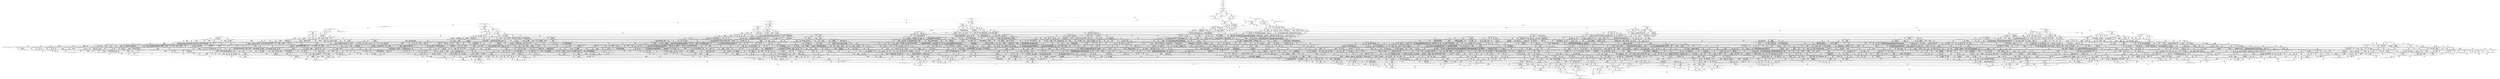 digraph {
	S0[label="S0: [0, 0] [0, 0] [0, 0] [0, 0] \n{}{}"];
	S1[label="S1: [0, 0] [0, 0] [0, 0] [74, 93] \n{T0J0:74-93}{1}"];
	S2[label="S2: [74, 74] [74, 74] [74, 93] [110, 139] \n{T0J1:110-139}{1, 2}"];
	S3[label="S3: [74, 74] [74, 93] [110, 139] [140, 176] \n{T0J1:110-139, T0J2:140-176}{1, 2, 3}"];
	S4[label="S4: [74, 93] [110, 139] [130, 164] [140, 176] \n{T0J1:110-139, T0J2:140-176, T0J10:130-164}{1, 2, 3, 11}"];
	S5[label="S5: [140, 140] [140, 164] [140, 164] [182, 217] \n{T0J3:182-217}{1, 2, 3, 4, 11}"];
	S6[label="S6: [130, 139] [130, 164] [140, 176] [207, 261] \n{T0J11:207-261}{1, 2, 3, 11, 12}"];
	S7[label="S7: [140, 164] [140, 164] [182, 217] [219, 263] \n{T0J3:182-217, T0J6:219-263}{1, 2, 3, 4, 7, 11}"];
	S8[label="S8: [140, 164] [140, 176] [182, 217] [207, 261] \n{T0J3:182-217, T0J11:207-261}{1, 2, 3, 4, 11, 12}"];
	S9[label="S9: [130, 164] [140, 176] [182, 229] [207, 261] \n{T0J11:207-261, T0J16:182-229}{1, 2, 3, 11, 12, 17}"];
	S10[label="S10: [140, 164] [162, 192] [182, 217] [219, 263] \n{T0J3:182-217, T0J6:219-263, T0J7:162-192}{1, 2, 3, 4, 7, 8, 11}"];
	S11[label="S11: [140, 176] [182, 217] [207, 261] [219, 263] \n{T0J3:182-217, T0J6:219-263, T0J11:207-261}{1, 2, 3, 4, 7, 11, 12}"];
	S12[label="S12: [140, 176] [182, 217] [182, 229] [207, 261] \n{T0J3:182-217, T0J11:207-261, T0J16:182-229}{1, 2, 3, 4, 11, 12, 17}"];
	S13[label="S13: [140, 176] [163, 206] [182, 229] [207, 261] \n{T0J11:207-261, T0J16:182-229, T0J20:163-206}{1, 2, 3, 11, 12, 17, 21}"];
	S14[label="S14: [162, 204] [182, 217] [207, 261] [219, 263] \n{T0J3:182-217, T0J6:219-263, T0J11:207-261}{1, 2, 3, 4, 7, 8, 11, 12}"];
	S15[label="S15: [182, 217] [182, 240] [207, 261] [219, 275] \n{T0J3:182-217, T0J6:219-275, T0J11:207-261, T0J16:182-240}{1, 2, 3, 4, 7, 11, 12, 17}"];
	S16[label="S16: [163, 217] [182, 229] [182, 229] [207, 261] \n{T0J3:182-229, T0J11:207-261, T0J16:182-229}{1, 2, 3, 4, 11, 12, 17, 21}"];
	S17[label="S17: [163, 175] [182, 229] [207, 261] [235, 265] \n{T0J11:207-261, T0J16:182-229, T0J21:235-265}{1, 2, 3, 11, 12, 17, 21, 22}"];
	S18[label="S18: [162, 164] [182, 217] [219, 244] [226, 263] \n{T0J3:182-217, T0J6:219-263, T0J8:226-244}{1, 2, 3, 4, 7, 8, 9, 10, 11}"];
	S19[label="S19: [162, 164] [177, 183] [182, 217] [219, 263] \n{T0J3:182-217, T0J6:219-263, T0J9:177-183}{1, 2, 3, 4, 7, 8, 9, 10, 11}"];
	S20[label="S20: [182, 240] [204, 261] [207, 263] [219, 275] \n{T0J6:219-275}{1, 2, 3, 4, 7, 8, 11, 12, 17}"];
	S21[label="S21: [182, 229] [182, 229] [207, 261] [242, 316] \n{T0J6:242-316}{1, 2, 3, 4, 7, 11, 12, 17, 21}"];
	S22[label="S22: [182, 229] [182, 229] [207, 261] [235, 265] \n{T0J3:182-229, T0J11:207-261, T0J16:182-229, T0J21:235-265}{1, 2, 3, 4, 11, 12, 17, 21, 22}"];
	S23[label="S23: [163, 176] [182, 229] [207, 261] [235, 265] \n{T0J11:207-261, T0J16:182-229, T0J21:235-265, T0J22:163-176}{1, 2, 3, 11, 12, 17, 21, 22, 23}"];
	S24[label="S24: [182, 204] [203, 261] [207, 263] [219, 274] \n{T0J6:219-263, T0J11:207-261}{1, 2, 3, 4, 5, 6, 7, 8, 11, 12}"];
	S25[label="S25: [177, 217] [182, 261] [207, 263] [219, 284] \n{T0J6:219-263, T0J11:207-261}{1, 2, 3, 4, 7, 8, 9, 10, 11, 12}"];
	S26[label="S26: [182, 240] [203, 261] [207, 275] [219, 287] \n{T0J6:219-275}{1, 2, 3, 4, 5, 6, 7, 11, 12, 17}"];
	S27[label="S27: [182, 217] [182, 229] [203, 261] [207, 287] \n{}{1, 2, 3, 4, 5, 6, 11, 12, 17, 21}"];
	S28[label="S28: [207, 261] [207, 263] [219, 264] [235, 275] \n{T0J12:235-264}{1, 2, 3, 4, 7, 8, 11, 12, 13, 17}"];
	S29[label="S29: [182, 229] [204, 261] [207, 263] [219, 275] \n{T0J17:182-229}{1, 2, 3, 4, 7, 8, 11, 12, 17, 18}"];
	S30[label="S30: [182, 261] [204, 263] [207, 270] [219, 316] \n{}{1, 2, 3, 4, 7, 8, 11, 12, 17, 21}"];
	S31[label="S31: [182, 229] [207, 261] [235, 265] [261, 327] \n{T0J6:261-327, T0J21:235-265}{1, 2, 3, 4, 7, 11, 12, 17, 21, 22}"];
	S32[label="S32: [182, 229] [205, 229] [207, 261] [235, 265] \n{T0J3:205-229, T0J11:207-261, T0J16:182-229, T0J21:235-265}{1, 2, 3, 4, 11, 12, 17, 21, 22, 23}"];
	S33[label="S33: [182, 201] [183, 229] [207, 261] [235, 265] \n{T0J11:207-261, T0J16:182-229, T0J21:235-265, T0J23:183-201}{1, 2, 3, 11, 12, 17, 21, 22, 23, 24}"];
	S34[label="S34: [203, 261] [204, 268] [207, 275] [219, 310] \n{}{1, 2, 3, 4, 5, 6, 7, 8, 11, 12, 17}"];
	S35[label="S35: [182, 261] [204, 263] [207, 282] [219, 308] \n{}{1, 2, 3, 4, 7, 8, 9, 10, 11, 12, 17}"];
	S36[label="S36: [182, 229] [203, 261] [207, 299] [242, 316] \n{T0J6:242-316}{1, 2, 3, 4, 5, 6, 7, 11, 12, 17, 21}"];
	S37[label="S37: [182, 229] [203, 261] [207, 265] [235, 299] \n{T0J21:235-265}{1, 2, 3, 4, 5, 6, 11, 12, 17, 21, 22}"];
	S38[label="S38: [207, 217] [207, 253] [219, 263] [235, 284] \n{T0J6:219-263, T0J12:235-253}{1, 2, 3, 4, 7, 8, 9, 10, 11, 12, 13}"];
	S39[label="S39: [207, 263] [219, 264] [235, 275] [257, 291] \n{T0J12:235-264, T0J13:257-291}{1, 2, 3, 4, 7, 8, 11, 12, 13, 14, 17}"];
	S40[label="S40: [207, 261] [207, 263] [219, 264] [235, 275] \n{T0J12:235-264}{1, 2, 3, 4, 7, 8, 11, 12, 13, 17, 18}"];
	S41[label="S41: [207, 263] [207, 264] [219, 270] [235, 316] \n{T0J12:235-264}{1, 2, 3, 4, 7, 8, 11, 12, 13, 17, 21}"];
	S42[label="S42: [188, 236] [204, 261] [207, 263] [219, 275] \n{T0J18:188-236}{1, 2, 3, 4, 7, 8, 11, 12, 17, 18, 19}"];
	S43[label="S43: [182, 261] [204, 263] [207, 270] [219, 316] \n{}{1, 2, 3, 4, 7, 8, 11, 12, 17, 18, 21}"];
	S44[label="S44: [204, 263] [207, 270] [219, 316] [254, 327] \n{T0J21:235-318}{1, 2, 3, 4, 7, 8, 11, 12, 17, 21, 22}"];
	S45[label="S45: [205, 229] [207, 261] [235, 265] [261, 327] \n{T0J6:261-327, T0J21:235-265}{1, 2, 3, 4, 7, 11, 12, 17, 21, 22, 23}"];
	S46[label="S46: [183, 229] [207, 254] [224, 261] [235, 265] \n{T0J3:224-254, T0J11:207-261, T0J21:235-265}{1, 2, 3, 4, 11, 12, 17, 21, 22, 23, 24}"];
	S47[label="S47: [182, 261] [203, 263] [207, 284] [219, 287] \n{T0J6:219-263}{1, 2, 3, 4, 5, 6, 7, 8, 9, 10, 11, 12}"];
	S48[label="S48: [207, 268] [207, 275] [219, 297] [235, 331] \n{}{1, 2, 3, 4, 5, 6, 7, 8, 11, 12, 13, 17}"];
	S49[label="S49: [207, 263] [207, 282] [219, 289] [235, 308] \n{T0J12:235-289}{1, 2, 3, 4, 7, 8, 9, 10, 11, 12, 13, 17}"];
	S50[label="S50: [203, 261] [204, 268] [207, 275] [219, 310] \n{}{1, 2, 3, 4, 5, 6, 7, 8, 11, 12, 17, 18}"];
	S51[label="S51: [182, 261] [204, 263] [207, 282] [219, 308] \n{}{1, 2, 3, 4, 7, 8, 9, 10, 11, 12, 17, 18}"];
	S52[label="S52: [203, 268] [204, 275] [207, 316] [219, 331] \n{}{1, 2, 3, 4, 5, 6, 7, 8, 11, 12, 17, 21}"];
	S53[label="S53: [197, 263] [204, 282] [207, 308] [219, 316] \n{}{1, 2, 3, 4, 7, 8, 9, 10, 11, 12, 17, 21}"];
	S54[label="S54: [203, 261] [207, 265] [235, 299] [261, 328] \n{T0J6:261-328, T0J21:235-265}{1, 2, 3, 4, 5, 6, 7, 11, 12, 17, 21, 22}"];
	S55[label="S55: [205, 229] [207, 261] [226, 265] [235, 299] \n{T0J21:235-265}{1, 2, 3, 4, 5, 6, 11, 12, 17, 21, 22, 23}"];
	S56[label="S56: [207, 253] [219, 263] [235, 280] [257, 284] \n{T0J6:219-263, T0J12:235-253, T0J13:257-280}{1, 2, 3, 4, 7, 8, 9, 10, 11, 12, 13, 14}"];
	S57[label="S57: [219, 264] [234, 275] [235, 287] [257, 291] \n{T0J13:257-291, T0J14:234-287}{1, 2, 3, 4, 7, 8, 11, 12, 13, 14, 15, 17}"];
	S58[label="S58: [207, 263] [219, 264] [235, 275] [257, 316] \n{T0J13:257-316}{1, 2, 3, 4, 7, 8, 11, 12, 13, 14, 17, 18}"];
	S59[label="S59: [207, 264] [219, 275] [235, 316] [257, 316] \n{T0J13:257-316}{1, 2, 3, 4, 7, 8, 11, 12, 13, 14, 17, 21}"];
	S60[label="S60: [207, 261] [207, 263] [219, 272] [235, 275] \n{}{1, 2, 3, 4, 7, 8, 11, 12, 13, 17, 18, 19}"];
	S61[label="S61: [207, 263] [207, 270] [219, 289] [235, 316] \n{}{1, 2, 3, 4, 7, 8, 11, 12, 13, 17, 18, 21}"];
	S62[label="S62: [207, 270] [219, 289] [235, 316] [254, 343] \n{}{1, 2, 3, 4, 7, 8, 11, 12, 13, 17, 21, 22}"];
	S63[label="S63: [204, 261] [207, 263] [219, 275] [240, 301] \n{T0J19:240-301}{1, 2, 3, 4, 7, 8, 11, 12, 17, 18, 19, 20}"];
	S64[label="S64: [188, 261] [204, 263] [207, 275] [219, 316] \n{}{1, 2, 3, 4, 7, 8, 11, 12, 17, 18, 19, 21}"];
	S65[label="S65: [204, 263] [207, 270] [219, 316] [254, 343] \n{}{1, 2, 3, 4, 7, 8, 11, 12, 17, 18, 21, 22}"];
	S66[label="S66: [204, 257] [207, 270] [219, 316] [254, 327] \n{}{1, 2, 3, 4, 7, 8, 11, 12, 17, 21, 22, 23}"];
	S67[label="S67: [207, 254] [224, 261] [235, 265] [262, 328] \n{T0J6:262-328, T0J21:235-265}{1, 2, 3, 4, 7, 11, 12, 17, 21, 22, 23, 24}"];
	S68[label="S68: [203, 268] [204, 284] [207, 310] [219, 341] \n{}{1, 2, 3, 4, 5, 6, 7, 8, 9, 10, 11, 12, 17}"];
	S69[label="S69: [207, 263] [207, 284] [219, 287] [235, 297] \n{T0J12:235-297}{1, 2, 3, 4, 5, 6, 7, 8, 9, 10, 11, 12, 13}"];
	S70[label="S70: [207, 275] [219, 297] [235, 330] [257, 333] \n{}{1, 2, 3, 4, 5, 6, 7, 8, 11, 12, 13, 14, 17}"];
	S71[label="S71: [207, 282] [219, 289] [235, 308] [257, 333] \n{T0J13:257-316}{1, 2, 3, 4, 7, 8, 9, 10, 11, 12, 13, 14, 17}"];
	S72[label="S72: [207, 268] [207, 275] [219, 297] [235, 331] \n{}{1, 2, 3, 4, 5, 6, 7, 8, 11, 12, 13, 17, 18}"];
	S73[label="S73: [207, 263] [207, 282] [219, 289] [235, 333] \n{}{1, 2, 3, 4, 7, 8, 9, 10, 11, 12, 13, 17, 18}"];
	S74[label="S74: [207, 275] [207, 303] [219, 316] [235, 333] \n{}{1, 2, 3, 4, 5, 6, 7, 8, 11, 12, 13, 17, 21}"];
	S75[label="S75: [207, 282] [207, 289] [219, 316] [235, 333] \n{}{1, 2, 3, 4, 7, 8, 9, 10, 11, 12, 13, 17, 21}"];
	S76[label="S76: [204, 268] [207, 268] [209, 275] [219, 310] \n{}{1, 2, 3, 4, 5, 6, 7, 8, 11, 12, 17, 18, 19}"];
	S77[label="S77: [188, 261] [204, 263] [207, 282] [219, 316] \n{}{1, 2, 3, 4, 7, 8, 9, 10, 11, 12, 17, 18, 19}"];
	S78[label="S78: [203, 268] [204, 275] [207, 316] [219, 331] \n{}{1, 2, 3, 4, 5, 6, 7, 8, 11, 12, 17, 18, 21}"];
	S79[label="S79: [197, 263] [204, 282] [207, 316] [219, 333] \n{}{1, 2, 3, 4, 7, 8, 9, 10, 11, 12, 17, 18, 21}"];
	S80[label="S80: [204, 275] [207, 316] [219, 331] [254, 350] \n{}{1, 2, 3, 4, 5, 6, 7, 8, 11, 12, 17, 21, 22}"];
	S81[label="S81: [204, 282] [207, 316] [219, 327] [254, 343] \n{}{1, 2, 3, 4, 7, 8, 9, 10, 11, 12, 17, 21, 22}"];
	S82[label="S82: [207, 261] [226, 265] [235, 299] [261, 328] \n{T0J6:261-328, T0J21:235-265}{1, 2, 3, 4, 5, 6, 7, 11, 12, 17, 21, 22, 23}"];
	S83[label="S83: [224, 229] [224, 261] [235, 265] [280, 299] \n{T0J4:280-299, T0J21:235-265}{1, 2, 3, 4, 5, 6, 11, 12, 17, 21, 22, 23, 24}"];
	S84[label="S84: [224, 229] [224, 256] [235, 261] [245, 265] \n{T0J5:245-256, T0J21:235-265}{1, 2, 3, 4, 5, 6, 11, 12, 17, 21, 22, 23, 24}"];
	S85[label="S85: [238, 275] [238, 296] [238, 316] [266, 331] \n{T0J24:266-296}{1, 2, 3, 4, 5, 6, 7, 8, 11, 12, 17, 21, 25}"];
	S86[label="S86: [226, 282] [226, 306] [226, 308] [268, 316] \n{T0J25:268-306}{1, 2, 3, 4, 7, 8, 9, 10, 11, 12, 17, 21, 26}"];
	S87[label="S87: [219, 263] [234, 280] [235, 284] [257, 287] \n{T0J13:257-280, T0J14:234-287}{1, 2, 3, 4, 7, 8, 9, 10, 11, 12, 13, 14, 15}"];
	S88[label="S88: [233, 271] [234, 275] [235, 287] [257, 291] \n{T0J13:257-291, T0J15:233-271}{1, 2, 3, 4, 7, 8, 11, 12, 13, 14, 15, 16, 17}"];
	S89[label="S89: [219, 264] [234, 275] [235, 287] [257, 316] \n{T0J13:257-316}{1, 2, 3, 4, 7, 8, 11, 12, 13, 14, 15, 17, 18}"];
	S90[label="S90: [219, 275] [234, 287] [235, 316] [257, 316] \n{T0J13:257-316}{1, 2, 3, 4, 7, 8, 11, 12, 13, 14, 15, 17, 21}"];
	S91[label="S91: [207, 263] [219, 272] [235, 275] [257, 316] \n{T0J13:257-316}{1, 2, 3, 4, 7, 8, 11, 12, 13, 14, 17, 18, 19}"];
	S92[label="S92: [207, 270] [219, 289] [235, 316] [257, 316] \n{T0J13:257-316}{1, 2, 3, 4, 7, 8, 11, 12, 13, 14, 17, 18, 21}"];
	S93[label="S93: [219, 289] [235, 316] [254, 316] [257, 343] \n{T0J13:257-316}{1, 2, 3, 4, 7, 8, 11, 12, 13, 14, 17, 21, 22}"];
	S94[label="S94: [207, 263] [219, 275] [235, 289] [240, 318] \n{}{1, 2, 3, 4, 7, 8, 11, 12, 13, 17, 18, 19, 20}"];
	S95[label="S95: [207, 263] [207, 275] [219, 289] [235, 316] \n{}{1, 2, 3, 4, 7, 8, 11, 12, 13, 17, 18, 19, 21}"];
	S96[label="S96: [207, 270] [219, 289] [235, 316] [254, 343] \n{}{1, 2, 3, 4, 7, 8, 11, 12, 13, 17, 18, 21, 22}"];
	S97[label="S97: [207, 270] [219, 289] [235, 316] [254, 343] \n{}{1, 2, 3, 4, 7, 8, 11, 12, 13, 17, 21, 22, 23}"];
	S98[label="S98: [204, 263] [207, 275] [219, 316] [240, 318] \n{}{1, 2, 3, 4, 7, 8, 11, 12, 17, 18, 19, 20, 21}"];
	S99[label="S99: [204, 263] [207, 275] [219, 316] [254, 343] \n{}{1, 2, 3, 4, 7, 8, 11, 12, 17, 18, 19, 21, 22}"];
	S100[label="S100: [204, 254] [207, 270] [219, 316] [254, 343] \n{}{1, 2, 3, 4, 7, 8, 11, 12, 17, 18, 21, 22, 23}"];
	S101[label="S101: [207, 270] [219, 279] [224, 316] [254, 328] \n{}{1, 2, 3, 4, 7, 8, 11, 12, 17, 21, 22, 23, 24}"];
	S102[label="S102: [207, 284] [207, 304] [219, 331] [235, 348] \n{}{1, 2, 3, 4, 5, 6, 7, 8, 9, 10, 11, 12, 13, 17}"];
	S103[label="S103: [203, 268] [204, 284] [207, 310] [219, 341] \n{}{1, 2, 3, 4, 5, 6, 7, 8, 9, 10, 11, 12, 17, 18}"];
	S104[label="S104: [204, 284] [207, 316] [218, 331] [219, 348] \n{}{1, 2, 3, 4, 5, 6, 7, 8, 9, 10, 11, 12, 17, 21}"];
	S105[label="S105: [207, 284] [219, 287] [235, 297] [257, 326] \n{T0J13:257-326}{1, 2, 3, 4, 5, 6, 7, 8, 9, 10, 11, 12, 13, 14}"];
	S106[label="S106: [219, 297] [234, 309] [235, 330] [257, 334] \n{}{1, 2, 3, 4, 5, 6, 7, 8, 11, 12, 13, 14, 15, 17}"];
	S107[label="S107: [219, 287] [234, 289] [235, 308] [257, 333] \n{T0J13:257-316}{1, 2, 3, 4, 7, 8, 9, 10, 11, 12, 13, 14, 15, 17}"];
	S108[label="S108: [207, 275] [219, 297] [235, 331] [257, 333] \n{}{1, 2, 3, 4, 5, 6, 7, 8, 11, 12, 13, 14, 17, 18}"];
	S109[label="S109: [207, 282] [219, 289] [235, 316] [257, 333] \n{T0J13:257-316}{1, 2, 3, 4, 7, 8, 9, 10, 11, 12, 13, 14, 17, 18}"];
	S110[label="S110: [207, 303] [219, 316] [235, 333] [257, 338] \n{}{1, 2, 3, 4, 5, 6, 7, 8, 11, 12, 13, 14, 17, 21}"];
	S111[label="S111: [207, 289] [219, 316] [235, 316] [257, 333] \n{T0J13:257-316}{1, 2, 3, 4, 7, 8, 9, 10, 11, 12, 13, 14, 17, 21}"];
	S112[label="S112: [207, 268] [209, 275] [219, 304] [235, 331] \n{}{1, 2, 3, 4, 5, 6, 7, 8, 11, 12, 13, 17, 18, 19}"];
	S113[label="S113: [207, 263] [207, 282] [219, 289] [235, 333] \n{}{1, 2, 3, 4, 7, 8, 9, 10, 11, 12, 13, 17, 18, 19}"];
	S114[label="S114: [207, 275] [207, 304] [219, 316] [235, 333] \n{}{1, 2, 3, 4, 5, 6, 7, 8, 11, 12, 13, 17, 18, 21}"];
	S115[label="S115: [207, 282] [207, 289] [219, 316] [235, 333] \n{}{1, 2, 3, 4, 7, 8, 9, 10, 11, 12, 13, 17, 18, 21}"];
	S116[label="S116: [207, 311] [219, 316] [235, 340] [254, 350] \n{}{1, 2, 3, 4, 5, 6, 7, 8, 11, 12, 13, 17, 21, 22}"];
	S117[label="S117: [207, 289] [219, 316] [235, 333] [254, 343] \n{}{1, 2, 3, 4, 7, 8, 9, 10, 11, 12, 13, 17, 21, 22}"];
	S118[label="S118: [207, 268] [209, 275] [219, 310] [240, 331] \n{}{1, 2, 3, 4, 5, 6, 7, 8, 11, 12, 17, 18, 19, 20}"];
	S119[label="S119: [204, 263] [207, 282] [219, 316] [240, 333] \n{}{1, 2, 3, 4, 7, 8, 9, 10, 11, 12, 17, 18, 19, 20}"];
	S120[label="S120: [204, 268] [207, 275] [209, 316] [219, 331] \n{}{1, 2, 3, 4, 5, 6, 7, 8, 11, 12, 17, 18, 19, 21}"];
	S121[label="S121: [203, 263] [204, 282] [207, 316] [219, 333] \n{}{1, 2, 3, 4, 7, 8, 9, 10, 11, 12, 17, 18, 19, 21}"];
	S122[label="S122: [204, 275] [207, 316] [219, 333] [254, 350] \n{}{1, 2, 3, 4, 5, 6, 7, 8, 11, 12, 17, 18, 21, 22}"];
	S123[label="S123: [204, 282] [207, 316] [219, 333] [254, 343] \n{}{1, 2, 3, 4, 7, 8, 9, 10, 11, 12, 17, 18, 21, 22}"];
	S124[label="S124: [204, 270] [207, 316] [219, 331] [254, 350] \n{}{1, 2, 3, 4, 5, 6, 7, 8, 11, 12, 17, 21, 22, 23}"];
	S125[label="S125: [204, 270] [207, 316] [219, 327] [254, 343] \n{}{1, 2, 3, 4, 7, 8, 9, 10, 11, 12, 17, 21, 22, 23}"];
	S126[label="S126: [224, 261] [228, 265] [235, 324] [262, 328] \n{T0J6:262-328}{1, 2, 3, 4, 5, 6, 7, 11, 12, 17, 21, 22, 23, 24}"];
	S127[label="S127: [238, 296] [238, 311] [238, 316] [266, 333] \n{}{1, 2, 3, 4, 5, 6, 7, 8, 11, 12, 13, 17, 21, 25}"];
	S128[label="S128: [226, 289] [226, 306] [235, 316] [268, 333] \n{T0J25:268-306}{1, 2, 3, 4, 7, 8, 9, 10, 11, 12, 13, 17, 21, 26}"];
	S129[label="S129: [238, 275] [238, 296] [238, 316] [266, 331] \n{T0J24:266-296}{1, 2, 3, 4, 5, 6, 7, 8, 11, 12, 17, 18, 21, 25}"];
	S130[label="S130: [226, 282] [226, 306] [226, 316] [268, 333] \n{T0J25:268-306}{1, 2, 3, 4, 7, 8, 9, 10, 11, 12, 17, 18, 21, 26}"];
	S131[label="S131: [238, 296] [238, 316] [254, 331] [266, 350] \n{T0J24:266-296}{1, 2, 3, 4, 5, 6, 7, 8, 11, 12, 17, 21, 22, 25}"];
	S132[label="S132: [226, 306] [226, 316] [254, 327] [268, 343] \n{T0J25:268-306}{1, 2, 3, 4, 7, 8, 9, 10, 11, 12, 17, 21, 22, 26}"];
	S133[label="S133: [233, 271] [234, 280] [235, 284] [257, 287] \n{T0J13:257-280, T0J15:233-271}{1, 2, 3, 4, 7, 8, 9, 10, 11, 12, 13, 14, 15, 16}"];
	S134[label="S134: [233, 271] [234, 275] [235, 287] [257, 316] \n{T0J13:257-316}{1, 2, 3, 4, 7, 8, 11, 12, 13, 14, 15, 16, 17, 18}"];
	S135[label="S135: [233, 275] [234, 287] [235, 316] [257, 316] \n{T0J13:257-316}{1, 2, 3, 4, 7, 8, 11, 12, 13, 14, 15, 16, 17, 21}"];
	S136[label="S136: [219, 272] [234, 275] [235, 287] [257, 316] \n{T0J13:257-316}{1, 2, 3, 4, 7, 8, 11, 12, 13, 14, 15, 17, 18, 19}"];
	S137[label="S137: [219, 287] [234, 289] [235, 316] [257, 316] \n{T0J13:257-316}{1, 2, 3, 4, 7, 8, 11, 12, 13, 14, 15, 17, 18, 21}"];
	S138[label="S138: [234, 287] [235, 316] [254, 316] [257, 343] \n{T0J13:257-316}{1, 2, 3, 4, 7, 8, 11, 12, 13, 14, 15, 17, 21, 22}"];
	S139[label="S139: [219, 275] [235, 289] [240, 316] [257, 318] \n{T0J13:257-316}{1, 2, 3, 4, 7, 8, 11, 12, 13, 14, 17, 18, 19, 20}"];
	S140[label="S140: [207, 275] [219, 289] [235, 316] [257, 316] \n{T0J13:257-316}{1, 2, 3, 4, 7, 8, 11, 12, 13, 14, 17, 18, 19, 21}"];
	S141[label="S141: [219, 289] [235, 316] [254, 316] [257, 343] \n{T0J13:257-316}{1, 2, 3, 4, 7, 8, 11, 12, 13, 14, 17, 18, 21, 22}"];
	S142[label="S142: [219, 289] [235, 316] [254, 316] [257, 343] \n{T0J13:257-316}{1, 2, 3, 4, 7, 8, 11, 12, 13, 14, 17, 21, 22, 23}"];
	S143[label="S143: [207, 275] [219, 289] [235, 316] [240, 318] \n{}{1, 2, 3, 4, 7, 8, 11, 12, 13, 17, 18, 19, 20, 21}"];
	S144[label="S144: [207, 275] [219, 289] [235, 316] [254, 343] \n{}{1, 2, 3, 4, 7, 8, 11, 12, 13, 17, 18, 19, 21, 22}"];
	S145[label="S145: [207, 270] [219, 289] [235, 316] [254, 343] \n{}{1, 2, 3, 4, 7, 8, 11, 12, 13, 17, 18, 21, 22, 23}"];
	S146[label="S146: [219, 279] [224, 289] [235, 316] [254, 343] \n{}{1, 2, 3, 4, 7, 8, 11, 12, 13, 17, 21, 22, 23, 24}"];
	S147[label="S147: [207, 275] [219, 316] [240, 318] [256, 343] \n{}{1, 2, 3, 4, 7, 8, 11, 12, 17, 18, 19, 20, 21, 22}"];
	S148[label="S148: [240, 266] [240, 275] [240, 316] [250, 318] \n{T0J27:250-266}{1, 2, 3, 4, 7, 8, 11, 12, 17, 18, 19, 20, 21, 28}"];
	S149[label="S149: [204, 261] [207, 275] [219, 316] [254, 343] \n{}{1, 2, 3, 4, 7, 8, 11, 12, 17, 18, 19, 21, 22, 23}"];
	S150[label="S150: [207, 270] [219, 279] [224, 316] [254, 343] \n{}{1, 2, 3, 4, 7, 8, 11, 12, 17, 18, 21, 22, 23, 24}"];
	S151[label="S151: [235, 279] [235, 291] [254, 316] [265, 328] \n{T0J28:265-291}{1, 2, 3, 4, 7, 8, 11, 12, 17, 21, 22, 23, 24, 29}"];
	S152[label="S152: [207, 304] [219, 331] [235, 347] [257, 355] \n{}{1, 2, 3, 4, 5, 6, 7, 8, 9, 10, 11, 12, 13, 14, 17}"];
	S153[label="S153: [207, 284] [207, 304] [219, 333] [235, 348] \n{}{1, 2, 3, 4, 5, 6, 7, 8, 9, 10, 11, 12, 13, 17, 18}"];
	S154[label="S154: [207, 316] [218, 320] [219, 333] [235, 355] \n{}{1, 2, 3, 4, 5, 6, 7, 8, 9, 10, 11, 12, 13, 17, 21}"];
	S155[label="S155: [204, 268] [207, 284] [209, 316] [219, 348] \n{}{1, 2, 3, 4, 5, 6, 7, 8, 9, 10, 11, 12, 17, 18, 19}"];
	S156[label="S156: [204, 284] [207, 316] [218, 333] [219, 348] \n{}{1, 2, 3, 4, 5, 6, 7, 8, 9, 10, 11, 12, 17, 18, 21}"];
	S157[label="S157: [207, 316] [218, 331] [219, 350] [254, 355] \n{}{1, 2, 3, 4, 5, 6, 7, 8, 9, 10, 11, 12, 17, 21, 22}"];
	S158[label="S158: [238, 296] [238, 316] [238, 331] [266, 355] \n{}{1, 2, 3, 4, 5, 6, 7, 8, 9, 10, 11, 12, 17, 21, 25}"];
	S159[label="S159: [226, 313] [226, 316] [226, 331] [268, 352] \n{}{1, 2, 3, 4, 5, 6, 7, 8, 9, 10, 11, 12, 17, 21, 26}"];
	S160[label="S160: [219, 287] [234, 297] [235, 318] [257, 333] \n{}{1, 2, 3, 4, 5, 6, 7, 8, 9, 10, 11, 12, 13, 14, 15}"];
	S161[label="S161: [233, 306] [234, 309] [235, 330] [257, 341] \n{}{1, 2, 3, 4, 5, 6, 7, 8, 11, 12, 13, 14, 15, 16, 17}"];
	S162[label="S162: [233, 280] [234, 289] [235, 308] [257, 333] \n{T0J13:257-316}{1, 2, 3, 4, 7, 8, 9, 10, 11, 12, 13, 14, 15, 16, 17}"];
	S163[label="S163: [234, 272] [235, 275] [248, 287] [257, 291] \n{T0J9:248-272, T0J13:257-291}{1, 2, 3, 4, 7, 8, 9, 10, 11, 12, 13, 14, 15, 16, 17}"];
	S164[label="S164: [219, 297] [234, 309] [235, 331] [257, 334] \n{}{1, 2, 3, 4, 5, 6, 7, 8, 11, 12, 13, 14, 15, 17, 18}"];
	S165[label="S165: [219, 287] [234, 289] [235, 316] [257, 333] \n{T0J13:257-316}{1, 2, 3, 4, 7, 8, 9, 10, 11, 12, 13, 14, 15, 17, 18}"];
	S166[label="S166: [219, 316] [234, 322] [235, 333] [257, 345] \n{}{1, 2, 3, 4, 5, 6, 7, 8, 11, 12, 13, 14, 15, 17, 21}"];
	S167[label="S167: [219, 289] [234, 316] [235, 316] [257, 333] \n{T0J13:257-316}{1, 2, 3, 4, 7, 8, 9, 10, 11, 12, 13, 14, 15, 17, 21}"];
	S168[label="S168: [209, 275] [219, 304] [235, 331] [257, 333] \n{}{1, 2, 3, 4, 5, 6, 7, 8, 11, 12, 13, 14, 17, 18, 19}"];
	S169[label="S169: [207, 282] [219, 289] [235, 316] [257, 333] \n{T0J13:257-316}{1, 2, 3, 4, 7, 8, 9, 10, 11, 12, 13, 14, 17, 18, 19}"];
	S170[label="S170: [207, 304] [219, 316] [235, 333] [257, 340] \n{}{1, 2, 3, 4, 5, 6, 7, 8, 11, 12, 13, 14, 17, 18, 21}"];
	S171[label="S171: [207, 289] [219, 316] [235, 316] [257, 333] \n{T0J13:257-316}{1, 2, 3, 4, 7, 8, 9, 10, 11, 12, 13, 14, 17, 18, 21}"];
	S172[label="S172: [219, 316] [235, 340] [254, 350] [257, 359] \n{}{1, 2, 3, 4, 5, 6, 7, 8, 11, 12, 13, 14, 17, 21, 22}"];
	S173[label="S173: [219, 316] [235, 316] [254, 333] [257, 343] \n{T0J13:257-316}{1, 2, 3, 4, 7, 8, 9, 10, 11, 12, 13, 14, 17, 21, 22}"];
	S174[label="S174: [209, 275] [219, 304] [235, 325] [240, 333] \n{}{1, 2, 3, 4, 5, 6, 7, 8, 11, 12, 13, 17, 18, 19, 20}"];
	S175[label="S175: [207, 282] [219, 289] [235, 318] [240, 333] \n{}{1, 2, 3, 4, 7, 8, 9, 10, 11, 12, 13, 17, 18, 19, 20}"];
	S176[label="S176: [207, 275] [209, 304] [219, 316] [235, 333] \n{}{1, 2, 3, 4, 5, 6, 7, 8, 11, 12, 13, 17, 18, 19, 21}"];
	S177[label="S177: [207, 282] [207, 289] [219, 316] [235, 333] \n{}{1, 2, 3, 4, 7, 8, 9, 10, 11, 12, 13, 17, 18, 19, 21}"];
	S178[label="S178: [207, 311] [219, 316] [235, 340] [254, 350] \n{}{1, 2, 3, 4, 5, 6, 7, 8, 11, 12, 13, 17, 18, 21, 22}"];
	S179[label="S179: [207, 289] [219, 316] [235, 333] [254, 343] \n{}{1, 2, 3, 4, 7, 8, 9, 10, 11, 12, 13, 17, 18, 21, 22}"];
	S180[label="S180: [207, 306] [219, 316] [235, 340] [254, 350] \n{}{1, 2, 3, 4, 5, 6, 7, 8, 11, 12, 13, 17, 21, 22, 23}"];
	S181[label="S181: [207, 289] [219, 316] [235, 333] [254, 343] \n{}{1, 2, 3, 4, 7, 8, 9, 10, 11, 12, 13, 17, 21, 22, 23}"];
	S182[label="S182: [207, 275] [209, 316] [219, 325] [240, 333] \n{}{1, 2, 3, 4, 5, 6, 7, 8, 11, 12, 17, 18, 19, 20, 21}"];
	S183[label="S183: [204, 282] [207, 316] [219, 318] [240, 333] \n{}{1, 2, 3, 4, 7, 8, 9, 10, 11, 12, 17, 18, 19, 20, 21}"];
	S184[label="S184: [207, 275] [209, 316] [219, 333] [254, 350] \n{}{1, 2, 3, 4, 5, 6, 7, 8, 11, 12, 17, 18, 19, 21, 22}"];
	S185[label="S185: [204, 282] [207, 316] [219, 333] [254, 343] \n{}{1, 2, 3, 4, 7, 8, 9, 10, 11, 12, 17, 18, 19, 21, 22}"];
	S186[label="S186: [204, 270] [207, 316] [219, 333] [254, 350] \n{}{1, 2, 3, 4, 5, 6, 7, 8, 11, 12, 17, 18, 21, 22, 23}"];
	S187[label="S187: [204, 270] [207, 316] [219, 333] [254, 343] \n{}{1, 2, 3, 4, 7, 8, 9, 10, 11, 12, 17, 18, 21, 22, 23}"];
	S188[label="S188: [207, 286] [219, 316] [224, 331] [254, 350] \n{}{1, 2, 3, 4, 5, 6, 7, 8, 11, 12, 17, 21, 22, 23, 24}"];
	S189[label="S189: [207, 279] [219, 316] [224, 328] [254, 343] \n{}{1, 2, 3, 4, 7, 8, 9, 10, 11, 12, 17, 21, 22, 23, 24}"];
	S190[label="S190: [238, 311] [238, 316] [257, 333] [266, 351] \n{}{1, 2, 3, 4, 5, 6, 7, 8, 11, 12, 13, 14, 17, 21, 25}"];
	S191[label="S191: [226, 306] [235, 316] [257, 316] [268, 333] \n{T0J13:257-316, T0J25:268-306}{1, 2, 3, 4, 7, 8, 9, 10, 11, 12, 13, 14, 17, 21, 26}"];
	S192[label="S192: [238, 296] [238, 311] [238, 316] [266, 333] \n{}{1, 2, 3, 4, 5, 6, 7, 8, 11, 12, 13, 17, 18, 21, 25}"];
	S193[label="S193: [226, 289] [226, 306] [235, 316] [268, 333] \n{T0J25:268-306}{1, 2, 3, 4, 7, 8, 9, 10, 11, 12, 13, 17, 18, 21, 26}"];
	S194[label="S194: [238, 316] [238, 324] [254, 340] [266, 350] \n{}{1, 2, 3, 4, 5, 6, 7, 8, 11, 12, 13, 17, 21, 22, 25}"];
	S195[label="S195: [226, 306] [235, 316] [254, 333] [268, 343] \n{T0J25:268-306}{1, 2, 3, 4, 7, 8, 9, 10, 11, 12, 13, 17, 21, 22, 26}"];
	S196[label="S196: [238, 275] [238, 296] [238, 316] [266, 331] \n{T0J24:266-296}{1, 2, 3, 4, 5, 6, 7, 8, 11, 12, 17, 18, 19, 21, 25}"];
	S197[label="S197: [226, 282] [226, 306] [226, 316] [268, 333] \n{T0J25:268-306}{1, 2, 3, 4, 7, 8, 9, 10, 11, 12, 17, 18, 19, 21, 26}"];
	S198[label="S198: [238, 296] [238, 316] [254, 333] [266, 350] \n{T0J24:266-296}{1, 2, 3, 4, 5, 6, 7, 8, 11, 12, 17, 18, 21, 22, 25}"];
	S199[label="S199: [226, 306] [226, 316] [254, 333] [268, 343] \n{T0J25:268-306}{1, 2, 3, 4, 7, 8, 9, 10, 11, 12, 17, 18, 21, 22, 26}"];
	S200[label="S200: [238, 296] [238, 316] [254, 331] [266, 350] \n{T0J24:266-296}{1, 2, 3, 4, 5, 6, 7, 8, 11, 12, 17, 21, 22, 23, 25}"];
	S201[label="S201: [226, 306] [226, 316] [254, 327] [268, 343] \n{T0J25:268-306}{1, 2, 3, 4, 7, 8, 9, 10, 11, 12, 17, 21, 22, 23, 26}"];
	S202[label="S202: [233, 271] [234, 275] [235, 287] [257, 316] \n{T0J13:257-316}{1, 2, 3, 4, 7, 8, 11, 12, 13, 14, 15, 16, 17, 18, 19}"];
	S203[label="S203: [233, 275] [234, 289] [235, 316] [257, 316] \n{T0J13:257-316}{1, 2, 3, 4, 7, 8, 11, 12, 13, 14, 15, 16, 17, 18, 21}"];
	S204[label="S204: [234, 287] [235, 316] [254, 316] [257, 343] \n{T0J13:257-316}{1, 2, 3, 4, 7, 8, 11, 12, 13, 14, 15, 16, 17, 21, 22}"];
	S205[label="S205: [234, 287] [235, 289] [246, 316] [257, 318] \n{T0J13:257-316}{1, 2, 3, 4, 7, 8, 11, 12, 13, 14, 15, 17, 18, 19, 20}"];
	S206[label="S206: [219, 287] [234, 289] [235, 316] [257, 316] \n{T0J13:257-316}{1, 2, 3, 4, 7, 8, 11, 12, 13, 14, 15, 17, 18, 19, 21}"];
	S207[label="S207: [234, 289] [235, 316] [254, 316] [257, 343] \n{T0J13:257-316}{1, 2, 3, 4, 7, 8, 11, 12, 13, 14, 15, 17, 18, 21, 22}"];
	S208[label="S208: [234, 287] [235, 316] [254, 316] [257, 343] \n{T0J13:257-316}{1, 2, 3, 4, 7, 8, 11, 12, 13, 14, 15, 17, 21, 22, 23}"];
	S209[label="S209: [219, 289] [235, 316] [240, 316] [257, 318] \n{T0J13:257-316}{1, 2, 3, 4, 7, 8, 11, 12, 13, 14, 17, 18, 19, 20, 21}"];
	S210[label="S210: [219, 289] [235, 316] [254, 316] [257, 343] \n{T0J13:257-316}{1, 2, 3, 4, 7, 8, 11, 12, 13, 14, 17, 18, 19, 21, 22}"];
	S211[label="S211: [219, 289] [235, 316] [254, 316] [257, 343] \n{T0J13:257-316}{1, 2, 3, 4, 7, 8, 11, 12, 13, 14, 17, 18, 21, 22, 23}"];
	S212[label="S212: [224, 289] [235, 316] [254, 316] [257, 343] \n{T0J13:257-316}{1, 2, 3, 4, 7, 8, 11, 12, 13, 14, 17, 21, 22, 23, 24}"];
	S213[label="S213: [219, 289] [235, 316] [240, 318] [256, 343] \n{}{1, 2, 3, 4, 7, 8, 11, 12, 13, 17, 18, 19, 20, 21, 22}"];
	S214[label="S214: [240, 275] [240, 289] [240, 316] [250, 318] \n{}{1, 2, 3, 4, 7, 8, 11, 12, 13, 17, 18, 19, 20, 21, 28}"];
	S215[label="S215: [207, 275] [219, 289] [235, 316] [254, 343] \n{}{1, 2, 3, 4, 7, 8, 11, 12, 13, 17, 18, 19, 21, 22, 23}"];
	S216[label="S216: [219, 279] [224, 289] [235, 316] [254, 343] \n{}{1, 2, 3, 4, 7, 8, 11, 12, 13, 17, 18, 21, 22, 23, 24}"];
	S217[label="S217: [235, 289] [235, 291] [254, 316] [265, 343] \n{T0J28:265-291}{1, 2, 3, 4, 7, 8, 11, 12, 13, 17, 21, 22, 23, 24, 29}"];
	S218[label="S218: [207, 275] [219, 316] [240, 318] [256, 343] \n{}{1, 2, 3, 4, 7, 8, 11, 12, 17, 18, 19, 20, 21, 22, 23}"];
	S219[label="S219: [240, 275] [240, 316] [250, 318] [256, 343] \n{}{1, 2, 3, 4, 7, 8, 11, 12, 17, 18, 19, 20, 21, 22, 28}"];
	S220[label="S220: [207, 275] [219, 279] [224, 316] [254, 343] \n{}{1, 2, 3, 4, 7, 8, 11, 12, 17, 18, 19, 21, 22, 23, 24}"];
	S221[label="S221: [235, 279] [235, 291] [254, 316] [265, 343] \n{T0J28:265-291}{1, 2, 3, 4, 7, 8, 11, 12, 17, 18, 21, 22, 23, 24, 29}"];
	S222[label="S222: [219, 331] [234, 338] [235, 347] [257, 377] \n{}{1, 2, 3, 4, 5, 6, 7, 8, 9, 10, 11, 12, 13, 14, 15, 17}"];
	S223[label="S223: [207, 304] [219, 333] [235, 347] [257, 355] \n{}{1, 2, 3, 4, 5, 6, 7, 8, 9, 10, 11, 12, 13, 14, 17, 18}"];
	S224[label="S224: [218, 320] [219, 333] [235, 355] [257, 383] \n{}{1, 2, 3, 4, 5, 6, 7, 8, 9, 10, 11, 12, 13, 14, 17, 21}"];
	S225[label="S225: [207, 284] [209, 304] [219, 333] [235, 348] \n{}{1, 2, 3, 4, 5, 6, 7, 8, 9, 10, 11, 12, 13, 17, 18, 19}"];
	S226[label="S226: [207, 316] [218, 320] [219, 333] [235, 355] \n{}{1, 2, 3, 4, 5, 6, 7, 8, 9, 10, 11, 12, 13, 17, 18, 21}"];
	S227[label="S227: [218, 331] [219, 350] [235, 352] [254, 391] \n{}{1, 2, 3, 4, 5, 6, 7, 8, 9, 10, 11, 12, 13, 17, 21, 22}"];
	S228[label="S228: [207, 284] [209, 316] [219, 333] [240, 348] \n{}{1, 2, 3, 4, 5, 6, 7, 8, 9, 10, 11, 12, 17, 18, 19, 20}"];
	S229[label="S229: [204, 284] [207, 316] [218, 333] [219, 348] \n{}{1, 2, 3, 4, 5, 6, 7, 8, 9, 10, 11, 12, 17, 18, 19, 21}"];
	S230[label="S230: [207, 316] [218, 333] [219, 350] [254, 355] \n{}{1, 2, 3, 4, 5, 6, 7, 8, 9, 10, 11, 12, 17, 18, 21, 22}"];
	S231[label="S231: [207, 316] [218, 331] [219, 350] [254, 355] \n{}{1, 2, 3, 4, 5, 6, 7, 8, 9, 10, 11, 12, 17, 21, 22, 23}"];
	S232[label="S232: [238, 316] [238, 331] [238, 333] [266, 376] \n{}{1, 2, 3, 4, 5, 6, 7, 8, 9, 10, 11, 12, 13, 17, 21, 25}"];
	S233[label="S233: [226, 316] [226, 331] [235, 349] [268, 359] \n{}{1, 2, 3, 4, 5, 6, 7, 8, 9, 10, 11, 12, 13, 17, 21, 26}"];
	S234[label="S234: [238, 296] [238, 316] [238, 333] [266, 355] \n{}{1, 2, 3, 4, 5, 6, 7, 8, 9, 10, 11, 12, 17, 18, 21, 25}"];
	S235[label="S235: [226, 313] [226, 316] [226, 333] [268, 352] \n{}{1, 2, 3, 4, 5, 6, 7, 8, 9, 10, 11, 12, 17, 18, 21, 26}"];
	S236[label="S236: [238, 316] [238, 331] [254, 350] [266, 376] \n{}{1, 2, 3, 4, 5, 6, 7, 8, 9, 10, 11, 12, 17, 21, 22, 25}"];
	S237[label="S237: [226, 316] [226, 331] [254, 350] [268, 376] \n{}{1, 2, 3, 4, 5, 6, 7, 8, 9, 10, 11, 12, 17, 21, 22, 26}"];
	S238[label="S238: [233, 297] [234, 305] [235, 318] [257, 341] \n{}{1, 2, 3, 4, 5, 6, 7, 8, 9, 10, 11, 12, 13, 14, 15, 16}"];
	S239[label="S239: [233, 306] [234, 309] [235, 331] [257, 341] \n{}{1, 2, 3, 4, 5, 6, 7, 8, 11, 12, 13, 14, 15, 16, 17, 18}"];
	S240[label="S240: [233, 275] [234, 289] [235, 316] [257, 333] \n{T0J13:257-316}{1, 2, 3, 4, 7, 8, 9, 10, 11, 12, 13, 14, 15, 16, 17, 18}"];
	S241[label="S241: [233, 309] [234, 330] [235, 333] [257, 345] \n{}{1, 2, 3, 4, 5, 6, 7, 8, 11, 12, 13, 14, 15, 16, 17, 21}"];
	S242[label="S242: [233, 289] [234, 316] [235, 316] [257, 333] \n{T0J13:257-316}{1, 2, 3, 4, 7, 8, 9, 10, 11, 12, 13, 14, 15, 16, 17, 21}"];
	S243[label="S243: [219, 304] [234, 309] [235, 331] [257, 342] \n{}{1, 2, 3, 4, 5, 6, 7, 8, 11, 12, 13, 14, 15, 17, 18, 19}"];
	S244[label="S244: [219, 287] [234, 289] [235, 316] [257, 333] \n{T0J13:257-316}{1, 2, 3, 4, 7, 8, 9, 10, 11, 12, 13, 14, 15, 17, 18, 19}"];
	S245[label="S245: [219, 316] [234, 322] [235, 333] [257, 357] \n{}{1, 2, 3, 4, 5, 6, 7, 8, 11, 12, 13, 14, 15, 17, 18, 21}"];
	S246[label="S246: [219, 289] [234, 316] [235, 316] [257, 333] \n{T0J13:257-316}{1, 2, 3, 4, 7, 8, 9, 10, 11, 12, 13, 14, 15, 17, 18, 21}"];
	S247[label="S247: [234, 322] [235, 340] [254, 350] [257, 359] \n{}{1, 2, 3, 4, 5, 6, 7, 8, 11, 12, 13, 14, 15, 17, 21, 22}"];
	S248[label="S248: [234, 316] [235, 316] [254, 333] [257, 343] \n{T0J13:257-316}{1, 2, 3, 4, 7, 8, 9, 10, 11, 12, 13, 14, 15, 17, 21, 22}"];
	S249[label="S249: [219, 304] [235, 325] [240, 333] [257, 345] \n{}{1, 2, 3, 4, 5, 6, 7, 8, 11, 12, 13, 14, 17, 18, 19, 20}"];
	S250[label="S250: [219, 289] [235, 316] [240, 318] [257, 333] \n{T0J13:257-316}{1, 2, 3, 4, 7, 8, 9, 10, 11, 12, 13, 14, 17, 18, 19, 20}"];
	S251[label="S251: [209, 304] [219, 316] [235, 333] [257, 345] \n{}{1, 2, 3, 4, 5, 6, 7, 8, 11, 12, 13, 14, 17, 18, 19, 21}"];
	S252[label="S252: [207, 289] [219, 316] [235, 316] [257, 333] \n{T0J13:257-316}{1, 2, 3, 4, 7, 8, 9, 10, 11, 12, 13, 14, 17, 18, 19, 21}"];
	S253[label="S253: [219, 316] [235, 340] [254, 350] [257, 359] \n{}{1, 2, 3, 4, 5, 6, 7, 8, 11, 12, 13, 14, 17, 18, 21, 22}"];
	S254[label="S254: [219, 316] [235, 316] [254, 333] [257, 343] \n{T0J13:257-316}{1, 2, 3, 4, 7, 8, 9, 10, 11, 12, 13, 14, 17, 18, 21, 22}"];
	S255[label="S255: [219, 316] [235, 340] [254, 350] [257, 359] \n{}{1, 2, 3, 4, 5, 6, 7, 8, 11, 12, 13, 14, 17, 21, 22, 23}"];
	S256[label="S256: [219, 316] [235, 316] [254, 333] [257, 343] \n{T0J13:257-316}{1, 2, 3, 4, 7, 8, 9, 10, 11, 12, 13, 14, 17, 21, 22, 23}"];
	S257[label="S257: [209, 311] [219, 316] [235, 325] [240, 345] \n{}{1, 2, 3, 4, 5, 6, 7, 8, 11, 12, 13, 17, 18, 19, 20, 21}"];
	S258[label="S258: [207, 289] [219, 316] [235, 318] [240, 333] \n{}{1, 2, 3, 4, 7, 8, 9, 10, 11, 12, 13, 17, 18, 19, 20, 21}"];
	S259[label="S259: [209, 311] [219, 316] [235, 343] [254, 350] \n{}{1, 2, 3, 4, 5, 6, 7, 8, 11, 12, 13, 17, 18, 19, 21, 22}"];
	S260[label="S260: [207, 289] [219, 316] [235, 333] [254, 343] \n{}{1, 2, 3, 4, 7, 8, 9, 10, 11, 12, 13, 17, 18, 19, 21, 22}"];
	S261[label="S261: [207, 306] [219, 316] [235, 340] [254, 350] \n{}{1, 2, 3, 4, 5, 6, 7, 8, 11, 12, 13, 17, 18, 21, 22, 23}"];
	S262[label="S262: [207, 289] [219, 316] [235, 333] [254, 343] \n{}{1, 2, 3, 4, 7, 8, 9, 10, 11, 12, 13, 17, 18, 21, 22, 23}"];
	S263[label="S263: [219, 316] [224, 322] [235, 343] [254, 350] \n{}{1, 2, 3, 4, 5, 6, 7, 8, 11, 12, 13, 17, 21, 22, 23, 24}"];
	S264[label="S264: [219, 289] [224, 316] [235, 333] [254, 343] \n{}{1, 2, 3, 4, 7, 8, 9, 10, 11, 12, 13, 17, 21, 22, 23, 24}"];
	S265[label="S265: [209, 316] [219, 325] [240, 343] [256, 350] \n{}{1, 2, 3, 4, 5, 6, 7, 8, 11, 12, 17, 18, 19, 20, 21, 22}"];
	S266[label="S266: [207, 316] [219, 318] [240, 333] [256, 343] \n{}{1, 2, 3, 4, 7, 8, 9, 10, 11, 12, 17, 18, 19, 20, 21, 22}"];
	S267[label="S267: [240, 275] [240, 316] [240, 325] [250, 336] \n{}{1, 2, 3, 4, 5, 6, 7, 8, 11, 12, 17, 18, 19, 20, 21, 28}"];
	S268[label="S268: [240, 275] [240, 316] [240, 318] [250, 333] \n{}{1, 2, 3, 4, 7, 8, 9, 10, 11, 12, 17, 18, 19, 20, 21, 28}"];
	S269[label="S269: [207, 275] [209, 316] [219, 333] [254, 350] \n{}{1, 2, 3, 4, 5, 6, 7, 8, 11, 12, 17, 18, 19, 21, 22, 23}"];
	S270[label="S270: [204, 275] [207, 316] [219, 333] [254, 343] \n{}{1, 2, 3, 4, 7, 8, 9, 10, 11, 12, 17, 18, 19, 21, 22, 23}"];
	S271[label="S271: [207, 286] [219, 316] [224, 340] [254, 350] \n{}{1, 2, 3, 4, 5, 6, 7, 8, 11, 12, 17, 18, 21, 22, 23, 24}"];
	S272[label="S272: [207, 279] [219, 316] [224, 333] [254, 343] \n{}{1, 2, 3, 4, 7, 8, 9, 10, 11, 12, 17, 18, 21, 22, 23, 24}"];
	S273[label="S273: [235, 298] [235, 316] [254, 331] [265, 350] \n{}{1, 2, 3, 4, 5, 6, 7, 8, 11, 12, 17, 21, 22, 23, 24, 29}"];
	S274[label="S274: [235, 291] [235, 316] [254, 328] [265, 343] \n{T0J28:265-291}{1, 2, 3, 4, 7, 8, 9, 10, 11, 12, 17, 21, 22, 23, 24, 29}"];
	S275[label="S275: [238, 313] [238, 316] [266, 331] [268, 355] \n{}{1, 2, 3, 4, 5, 6, 7, 8, 9, 10, 11, 12, 17, 21, 25, 26}"];
	S276[label="S276: [238, 316] [238, 322] [257, 333] [266, 351] \n{}{1, 2, 3, 4, 5, 6, 7, 8, 11, 12, 13, 14, 15, 17, 21, 25}"];
	S277[label="S277: [234, 306] [235, 316] [257, 316] [268, 333] \n{T0J13:257-316, T0J25:268-306}{1, 2, 3, 4, 7, 8, 9, 10, 11, 12, 13, 14, 15, 17, 21, 26}"];
	S278[label="S278: [238, 311] [238, 316] [257, 333] [266, 351] \n{}{1, 2, 3, 4, 5, 6, 7, 8, 11, 12, 13, 14, 17, 18, 21, 25}"];
	S279[label="S279: [226, 306] [235, 316] [257, 316] [268, 333] \n{T0J13:257-316, T0J25:268-306}{1, 2, 3, 4, 7, 8, 9, 10, 11, 12, 13, 14, 17, 18, 21, 26}"];
	S280[label="S280: [238, 324] [254, 340] [257, 350] [266, 359] \n{}{1, 2, 3, 4, 5, 6, 7, 8, 11, 12, 13, 14, 17, 21, 22, 25}"];
	S281[label="S281: [235, 316] [254, 316] [257, 333] [268, 343] \n{T0J13:257-316, T0J25:268-306}{1, 2, 3, 4, 7, 8, 9, 10, 11, 12, 13, 14, 17, 21, 22, 26}"];
	S282[label="S282: [238, 296] [238, 311] [238, 316] [266, 333] \n{}{1, 2, 3, 4, 5, 6, 7, 8, 11, 12, 13, 17, 18, 19, 21, 25}"];
	S283[label="S283: [226, 289] [226, 306] [235, 316] [268, 333] \n{T0J25:268-306}{1, 2, 3, 4, 7, 8, 9, 10, 11, 12, 13, 17, 18, 19, 21, 26}"];
	S284[label="S284: [238, 316] [238, 324] [254, 340] [266, 350] \n{}{1, 2, 3, 4, 5, 6, 7, 8, 11, 12, 13, 17, 18, 21, 22, 25}"];
	S285[label="S285: [226, 306] [235, 316] [254, 333] [268, 343] \n{T0J25:268-306}{1, 2, 3, 4, 7, 8, 9, 10, 11, 12, 13, 17, 18, 21, 22, 26}"];
	S286[label="S286: [238, 316] [238, 324] [254, 340] [266, 350] \n{}{1, 2, 3, 4, 5, 6, 7, 8, 11, 12, 13, 17, 21, 22, 23, 25}"];
	S287[label="S287: [226, 306] [235, 316] [254, 333] [268, 343] \n{T0J25:268-306}{1, 2, 3, 4, 7, 8, 9, 10, 11, 12, 13, 17, 21, 22, 23, 26}"];
	S288[label="S288: [238, 296] [238, 316] [240, 325] [266, 333] \n{T0J24:266-296}{1, 2, 3, 4, 5, 6, 7, 8, 11, 12, 17, 18, 19, 20, 21, 25}"];
	S289[label="S289: [226, 306] [226, 316] [240, 318] [268, 333] \n{T0J25:268-306}{1, 2, 3, 4, 7, 8, 9, 10, 11, 12, 17, 18, 19, 20, 21, 26}"];
	S290[label="S290: [238, 296] [238, 316] [254, 333] [266, 350] \n{T0J24:266-296}{1, 2, 3, 4, 5, 6, 7, 8, 11, 12, 17, 18, 19, 21, 22, 25}"];
	S291[label="S291: [226, 306] [226, 316] [254, 333] [268, 343] \n{T0J25:268-306}{1, 2, 3, 4, 7, 8, 9, 10, 11, 12, 17, 18, 19, 21, 22, 26}"];
	S292[label="S292: [238, 296] [238, 316] [254, 333] [266, 350] \n{T0J24:266-296}{1, 2, 3, 4, 5, 6, 7, 8, 11, 12, 17, 18, 21, 22, 23, 25}"];
	S293[label="S293: [226, 306] [226, 316] [254, 333] [268, 343] \n{T0J25:268-306}{1, 2, 3, 4, 7, 8, 9, 10, 11, 12, 17, 18, 21, 22, 23, 26}"];
	S294[label="S294: [238, 296] [238, 316] [254, 331] [266, 350] \n{T0J24:266-296}{1, 2, 3, 4, 5, 6, 7, 8, 11, 12, 17, 21, 22, 23, 24, 25}"];
	S295[label="S295: [226, 306] [226, 316] [254, 328] [268, 343] \n{T0J25:268-306}{1, 2, 3, 4, 7, 8, 9, 10, 11, 12, 17, 21, 22, 23, 24, 26}"];
	S296[label="S296: [234, 275] [235, 289] [248, 316] [257, 318] \n{T0J13:257-316}{1, 2, 3, 4, 7, 8, 11, 12, 13, 14, 15, 16, 17, 18, 19, 20}"];
	S297[label="S297: [233, 275] [234, 289] [235, 316] [257, 316] \n{T0J13:257-316}{1, 2, 3, 4, 7, 8, 11, 12, 13, 14, 15, 16, 17, 18, 19, 21}"];
	S298[label="S298: [234, 289] [235, 316] [254, 316] [257, 343] \n{T0J13:257-316}{1, 2, 3, 4, 7, 8, 11, 12, 13, 14, 15, 16, 17, 18, 21, 22}"];
	S299[label="S299: [234, 271] [235, 316] [254, 316] [257, 343] \n{T0J13:257-316}{1, 2, 3, 4, 7, 8, 11, 12, 13, 14, 15, 16, 17, 21, 22, 23}"];
	S300[label="S300: [234, 289] [235, 316] [246, 316] [257, 318] \n{T0J13:257-316}{1, 2, 3, 4, 7, 8, 11, 12, 13, 14, 15, 17, 18, 19, 20, 21}"];
	S301[label="S301: [234, 289] [235, 316] [254, 316] [257, 343] \n{T0J13:257-316}{1, 2, 3, 4, 7, 8, 11, 12, 13, 14, 15, 17, 18, 19, 21, 22}"];
	S302[label="S302: [234, 287] [235, 316] [254, 316] [257, 343] \n{T0J13:257-316}{1, 2, 3, 4, 7, 8, 11, 12, 13, 14, 15, 17, 18, 21, 22, 23}"];
	S303[label="S303: [235, 287] [251, 316] [254, 316] [257, 343] \n{T0J13:257-316}{1, 2, 3, 4, 7, 8, 11, 12, 13, 14, 15, 17, 21, 22, 23, 24}"];
	S304[label="S304: [235, 316] [240, 316] [256, 318] [269, 343] \n{T0J13:257-316}{1, 2, 3, 4, 7, 8, 11, 12, 13, 14, 17, 18, 19, 20, 21, 22}"];
	S305[label="S305: [240, 289] [240, 316] [250, 316] [257, 318] \n{T0J13:257-316}{1, 2, 3, 4, 7, 8, 11, 12, 13, 14, 17, 18, 19, 20, 21, 28}"];
	S306[label="S306: [219, 289] [235, 316] [254, 316] [257, 343] \n{T0J13:257-316}{1, 2, 3, 4, 7, 8, 11, 12, 13, 14, 17, 18, 19, 21, 22, 23}"];
	S307[label="S307: [224, 289] [235, 316] [254, 316] [257, 343] \n{T0J13:257-316}{1, 2, 3, 4, 7, 8, 11, 12, 13, 14, 17, 18, 21, 22, 23, 24}"];
	S308[label="S308: [235, 291] [254, 316] [257, 316] [265, 343] \n{T0J13:257-316, T0J28:265-291}{1, 2, 3, 4, 7, 8, 11, 12, 13, 14, 17, 21, 22, 23, 24, 29}"];
	S309[label="S309: [219, 289] [235, 316] [240, 318] [256, 343] \n{}{1, 2, 3, 4, 7, 8, 11, 12, 13, 17, 18, 19, 20, 21, 22, 23}"];
	S310[label="S310: [240, 289] [240, 316] [250, 318] [256, 343] \n{}{1, 2, 3, 4, 7, 8, 11, 12, 13, 17, 18, 19, 20, 21, 22, 28}"];
	S311[label="S311: [219, 279] [224, 289] [235, 316] [254, 343] \n{}{1, 2, 3, 4, 7, 8, 11, 12, 13, 17, 18, 19, 21, 22, 23, 24}"];
	S312[label="S312: [235, 289] [235, 291] [254, 316] [265, 343] \n{T0J28:265-291}{1, 2, 3, 4, 7, 8, 11, 12, 13, 17, 18, 21, 22, 23, 24, 29}"];
	S313[label="S313: [219, 279] [224, 316] [240, 318] [256, 343] \n{}{1, 2, 3, 4, 7, 8, 11, 12, 17, 18, 19, 20, 21, 22, 23, 24}"];
	S314[label="S314: [240, 266] [240, 316] [250, 318] [256, 343] \n{}{1, 2, 3, 4, 7, 8, 11, 12, 17, 18, 19, 20, 21, 22, 23, 28}"];
	S315[label="S315: [235, 279] [235, 291] [254, 316] [265, 343] \n{T0J28:265-291}{1, 2, 3, 4, 7, 8, 11, 12, 17, 18, 19, 21, 22, 23, 24, 29}"];
	S316[label="S316: [233, 338] [234, 347] [235, 349] [257, 386] \n{}{1, 2, 3, 4, 5, 6, 7, 8, 9, 10, 11, 12, 13, 14, 15, 16, 17}"];
	S317[label="S317: [219, 333] [234, 338] [235, 347] [257, 377] \n{}{1, 2, 3, 4, 5, 6, 7, 8, 9, 10, 11, 12, 13, 14, 15, 17, 18}"];
	S318[label="S318: [219, 333] [234, 354] [235, 355] [257, 396] \n{}{1, 2, 3, 4, 5, 6, 7, 8, 9, 10, 11, 12, 13, 14, 15, 17, 21}"];
	S319[label="S319: [209, 304] [219, 333] [235, 347] [257, 355] \n{}{1, 2, 3, 4, 5, 6, 7, 8, 9, 10, 11, 12, 13, 14, 17, 18, 19}"];
	S320[label="S320: [218, 320] [219, 333] [235, 355] [257, 384] \n{}{1, 2, 3, 4, 5, 6, 7, 8, 9, 10, 11, 12, 13, 14, 17, 18, 21}"];
	S321[label="S321: [219, 350] [235, 352] [254, 391] [257, 396] \n{}{1, 2, 3, 4, 5, 6, 7, 8, 9, 10, 11, 12, 13, 14, 17, 21, 22}"];
	S322[label="S322: [209, 316] [219, 325] [235, 333] [240, 355] \n{}{1, 2, 3, 4, 5, 6, 7, 8, 9, 10, 11, 12, 13, 17, 18, 19, 20}"];
	S323[label="S323: [207, 316] [218, 320] [219, 333] [235, 355] \n{}{1, 2, 3, 4, 5, 6, 7, 8, 9, 10, 11, 12, 13, 17, 18, 19, 21}"];
	S324[label="S324: [218, 333] [219, 350] [235, 352] [254, 391] \n{}{1, 2, 3, 4, 5, 6, 7, 8, 9, 10, 11, 12, 13, 17, 18, 21, 22}"];
	S325[label="S325: [218, 331] [219, 350] [235, 352] [254, 391] \n{}{1, 2, 3, 4, 5, 6, 7, 8, 9, 10, 11, 12, 13, 17, 21, 22, 23}"];
	S326[label="S326: [207, 316] [218, 325] [219, 333] [240, 355] \n{}{1, 2, 3, 4, 5, 6, 7, 8, 9, 10, 11, 12, 17, 18, 19, 20, 21}"];
	S327[label="S327: [207, 316] [218, 333] [219, 350] [254, 355] \n{}{1, 2, 3, 4, 5, 6, 7, 8, 9, 10, 11, 12, 17, 18, 19, 21, 22}"];
	S328[label="S328: [207, 316] [218, 333] [219, 350] [254, 355] \n{}{1, 2, 3, 4, 5, 6, 7, 8, 9, 10, 11, 12, 17, 18, 21, 22, 23}"];
	S329[label="S329: [218, 316] [219, 331] [224, 350] [254, 366] \n{}{1, 2, 3, 4, 5, 6, 7, 8, 9, 10, 11, 12, 17, 21, 22, 23, 24}"];
	S330[label="S330: [238, 331] [238, 333] [257, 376] [266, 391] \n{}{1, 2, 3, 4, 5, 6, 7, 8, 9, 10, 11, 12, 13, 14, 17, 21, 25}"];
	S331[label="S331: [226, 331] [235, 349] [257, 359] [268, 383] \n{}{1, 2, 3, 4, 5, 6, 7, 8, 9, 10, 11, 12, 13, 14, 17, 21, 26}"];
	S332[label="S332: [238, 316] [238, 332] [238, 333] [266, 376] \n{}{1, 2, 3, 4, 5, 6, 7, 8, 9, 10, 11, 12, 13, 17, 18, 21, 25}"];
	S333[label="S333: [226, 316] [226, 333] [235, 349] [268, 359] \n{}{1, 2, 3, 4, 5, 6, 7, 8, 9, 10, 11, 12, 13, 17, 18, 21, 26}"];
	S334[label="S334: [238, 331] [238, 350] [254, 352] [266, 396] \n{}{1, 2, 3, 4, 5, 6, 7, 8, 9, 10, 11, 12, 13, 17, 21, 22, 25}"];
	S335[label="S335: [226, 331] [235, 350] [254, 352] [268, 391] \n{}{1, 2, 3, 4, 5, 6, 7, 8, 9, 10, 11, 12, 13, 17, 21, 22, 26}"];
	S336[label="S336: [238, 296] [238, 316] [238, 333] [266, 355] \n{}{1, 2, 3, 4, 5, 6, 7, 8, 9, 10, 11, 12, 17, 18, 19, 21, 25}"];
	S337[label="S337: [226, 313] [226, 316] [226, 333] [268, 352] \n{}{1, 2, 3, 4, 5, 6, 7, 8, 9, 10, 11, 12, 17, 18, 19, 21, 26}"];
	S338[label="S338: [238, 316] [238, 333] [254, 350] [266, 376] \n{}{1, 2, 3, 4, 5, 6, 7, 8, 9, 10, 11, 12, 17, 18, 21, 22, 25}"];
	S339[label="S339: [226, 316] [226, 333] [254, 350] [268, 376] \n{}{1, 2, 3, 4, 5, 6, 7, 8, 9, 10, 11, 12, 17, 18, 21, 22, 26}"];
	S340[label="S340: [238, 316] [238, 331] [254, 350] [266, 376] \n{}{1, 2, 3, 4, 5, 6, 7, 8, 9, 10, 11, 12, 17, 21, 22, 23, 25}"];
	S341[label="S341: [226, 316] [226, 331] [254, 350] [268, 376] \n{}{1, 2, 3, 4, 5, 6, 7, 8, 9, 10, 11, 12, 17, 21, 22, 23, 26}"];
	S342[label="S342: [233, 306] [234, 309] [235, 331] [257, 342] \n{}{1, 2, 3, 4, 5, 6, 7, 8, 11, 12, 13, 14, 15, 16, 17, 18, 19}"];
	S343[label="S343: [233, 275] [234, 289] [235, 316] [257, 333] \n{T0J13:257-316}{1, 2, 3, 4, 7, 8, 9, 10, 11, 12, 13, 14, 15, 16, 17, 18, 19}"];
	S344[label="S344: [233, 309] [234, 330] [235, 333] [257, 357] \n{}{1, 2, 3, 4, 5, 6, 7, 8, 11, 12, 13, 14, 15, 16, 17, 18, 21}"];
	S345[label="S345: [233, 289] [234, 316] [235, 316] [257, 333] \n{T0J13:257-316}{1, 2, 3, 4, 7, 8, 9, 10, 11, 12, 13, 14, 15, 16, 17, 18, 21}"];
	S346[label="S346: [234, 330] [235, 340] [254, 350] [257, 378] \n{}{1, 2, 3, 4, 5, 6, 7, 8, 11, 12, 13, 14, 15, 16, 17, 21, 22}"];
	S347[label="S347: [234, 316] [235, 316] [254, 333] [257, 343] \n{T0J13:257-316}{1, 2, 3, 4, 7, 8, 9, 10, 11, 12, 13, 14, 15, 16, 17, 21, 22}"];
	S348[label="S348: [234, 322] [235, 325] [246, 333] [257, 357] \n{}{1, 2, 3, 4, 5, 6, 7, 8, 11, 12, 13, 14, 15, 17, 18, 19, 20}"];
	S349[label="S349: [234, 289] [235, 316] [246, 318] [257, 333] \n{T0J13:257-316}{1, 2, 3, 4, 7, 8, 9, 10, 11, 12, 13, 14, 15, 17, 18, 19, 20}"];
	S350[label="S350: [219, 316] [234, 322] [235, 333] [257, 357] \n{}{1, 2, 3, 4, 5, 6, 7, 8, 11, 12, 13, 14, 15, 17, 18, 19, 21}"];
	S351[label="S351: [219, 289] [234, 316] [235, 316] [257, 333] \n{T0J13:257-316}{1, 2, 3, 4, 7, 8, 9, 10, 11, 12, 13, 14, 15, 17, 18, 19, 21}"];
	S352[label="S352: [234, 322] [235, 340] [254, 350] [257, 359] \n{}{1, 2, 3, 4, 5, 6, 7, 8, 11, 12, 13, 14, 15, 17, 18, 21, 22}"];
	S353[label="S353: [234, 316] [235, 316] [254, 333] [257, 343] \n{T0J13:257-316}{1, 2, 3, 4, 7, 8, 9, 10, 11, 12, 13, 14, 15, 17, 18, 21, 22}"];
	S354[label="S354: [234, 322] [235, 340] [254, 350] [257, 359] \n{}{1, 2, 3, 4, 5, 6, 7, 8, 11, 12, 13, 14, 15, 17, 21, 22, 23}"];
	S355[label="S355: [234, 316] [235, 316] [254, 333] [257, 343] \n{T0J13:257-316}{1, 2, 3, 4, 7, 8, 9, 10, 11, 12, 13, 14, 15, 17, 21, 22, 23}"];
	S356[label="S356: [219, 316] [235, 325] [240, 345] [257, 359] \n{}{1, 2, 3, 4, 5, 6, 7, 8, 11, 12, 13, 14, 17, 18, 19, 20, 21}"];
	S357[label="S357: [219, 316] [235, 316] [240, 318] [257, 333] \n{T0J13:257-316}{1, 2, 3, 4, 7, 8, 9, 10, 11, 12, 13, 14, 17, 18, 19, 20, 21}"];
	S358[label="S358: [219, 316] [235, 343] [254, 350] [257, 359] \n{}{1, 2, 3, 4, 5, 6, 7, 8, 11, 12, 13, 14, 17, 18, 19, 21, 22}"];
	S359[label="S359: [219, 316] [235, 316] [254, 333] [257, 343] \n{T0J13:257-316}{1, 2, 3, 4, 7, 8, 9, 10, 11, 12, 13, 14, 17, 18, 19, 21, 22}"];
	S360[label="S360: [219, 316] [235, 340] [254, 350] [257, 359] \n{}{1, 2, 3, 4, 5, 6, 7, 8, 11, 12, 13, 14, 17, 18, 21, 22, 23}"];
	S361[label="S361: [219, 316] [235, 316] [254, 333] [257, 343] \n{T0J13:257-316}{1, 2, 3, 4, 7, 8, 9, 10, 11, 12, 13, 14, 17, 18, 21, 22, 23}"];
	S362[label="S362: [224, 322] [235, 343] [254, 350] [257, 359] \n{}{1, 2, 3, 4, 5, 6, 7, 8, 11, 12, 13, 14, 17, 21, 22, 23, 24}"];
	S363[label="S363: [224, 316] [235, 316] [254, 333] [257, 343] \n{T0J13:257-316}{1, 2, 3, 4, 7, 8, 9, 10, 11, 12, 13, 14, 17, 21, 22, 23, 24}"];
	S364[label="S364: [219, 324] [235, 325] [240, 345] [256, 359] \n{}{1, 2, 3, 4, 5, 6, 7, 8, 11, 12, 13, 17, 18, 19, 20, 21, 22}"];
	S365[label="S365: [219, 316] [235, 318] [240, 333] [256, 343] \n{}{1, 2, 3, 4, 7, 8, 9, 10, 11, 12, 13, 17, 18, 19, 20, 21, 22}"];
	S366[label="S366: [240, 311] [240, 316] [240, 325] [250, 345] \n{}{1, 2, 3, 4, 5, 6, 7, 8, 11, 12, 13, 17, 18, 19, 20, 21, 28}"];
	S367[label="S367: [240, 289] [240, 316] [240, 318] [250, 333] \n{}{1, 2, 3, 4, 7, 8, 9, 10, 11, 12, 13, 17, 18, 19, 20, 21, 28}"];
	S368[label="S368: [209, 311] [219, 316] [235, 343] [254, 350] \n{}{1, 2, 3, 4, 5, 6, 7, 8, 11, 12, 13, 17, 18, 19, 21, 22, 23}"];
	S369[label="S369: [207, 289] [219, 316] [235, 333] [254, 343] \n{}{1, 2, 3, 4, 7, 8, 9, 10, 11, 12, 13, 17, 18, 19, 21, 22, 23}"];
	S370[label="S370: [219, 316] [224, 322] [235, 343] [254, 350] \n{}{1, 2, 3, 4, 5, 6, 7, 8, 11, 12, 13, 17, 18, 21, 22, 23, 24}"];
	S371[label="S371: [219, 289] [224, 316] [235, 333] [254, 343] \n{}{1, 2, 3, 4, 7, 8, 9, 10, 11, 12, 13, 17, 18, 21, 22, 23, 24}"];
	S372[label="S372: [235, 316] [235, 324] [254, 343] [265, 359] \n{}{1, 2, 3, 4, 5, 6, 7, 8, 11, 12, 13, 17, 21, 22, 23, 24, 29}"];
	S373[label="S373: [235, 291] [235, 316] [254, 333] [265, 343] \n{T0J28:265-291}{1, 2, 3, 4, 7, 8, 9, 10, 11, 12, 13, 17, 21, 22, 23, 24, 29}"];
	S374[label="S374: [209, 316] [219, 325] [240, 343] [256, 350] \n{}{1, 2, 3, 4, 5, 6, 7, 8, 11, 12, 17, 18, 19, 20, 21, 22, 23}"];
	S375[label="S375: [207, 316] [219, 318] [240, 333] [256, 343] \n{}{1, 2, 3, 4, 7, 8, 9, 10, 11, 12, 17, 18, 19, 20, 21, 22, 23}"];
	S376[label="S376: [240, 316] [240, 325] [250, 343] [256, 350] \n{}{1, 2, 3, 4, 5, 6, 7, 8, 11, 12, 17, 18, 19, 20, 21, 22, 28}"];
	S377[label="S377: [240, 316] [240, 318] [250, 333] [256, 343] \n{}{1, 2, 3, 4, 7, 8, 9, 10, 11, 12, 17, 18, 19, 20, 21, 22, 28}"];
	S378[label="S378: [209, 286] [219, 316] [224, 343] [254, 350] \n{}{1, 2, 3, 4, 5, 6, 7, 8, 11, 12, 17, 18, 19, 21, 22, 23, 24}"];
	S379[label="S379: [207, 279] [219, 316] [224, 333] [254, 343] \n{}{1, 2, 3, 4, 7, 8, 9, 10, 11, 12, 17, 18, 19, 21, 22, 23, 24}"];
	S380[label="S380: [235, 298] [235, 316] [254, 343] [265, 350] \n{}{1, 2, 3, 4, 5, 6, 7, 8, 11, 12, 17, 18, 21, 22, 23, 24, 29}"];
	S381[label="S381: [235, 291] [235, 316] [254, 333] [265, 343] \n{T0J28:265-291}{1, 2, 3, 4, 7, 8, 9, 10, 11, 12, 17, 18, 21, 22, 23, 24, 29}"];
	S382[label="S382: [238, 316] [238, 331] [266, 349] [268, 376] \n{}{1, 2, 3, 4, 5, 6, 7, 8, 9, 10, 11, 12, 13, 17, 21, 25, 26}"];
	S383[label="S383: [238, 313] [238, 316] [266, 333] [268, 355] \n{}{1, 2, 3, 4, 5, 6, 7, 8, 9, 10, 11, 12, 17, 18, 21, 25, 26}"];
	S384[label="S384: [238, 316] [254, 331] [266, 350] [268, 376] \n{}{1, 2, 3, 4, 5, 6, 7, 8, 9, 10, 11, 12, 17, 21, 22, 25, 26}"];
	S385[label="S385: [238, 324] [238, 330] [257, 333] [266, 351] \n{}{1, 2, 3, 4, 5, 6, 7, 8, 11, 12, 13, 14, 15, 16, 17, 21, 25}"];
	S386[label="S386: [257, 330] [257, 333] [257, 345] [303, 346] \n{T0J26:303-346}{1, 2, 3, 4, 5, 6, 7, 8, 11, 12, 13, 14, 15, 16, 17, 21, 27}"];
	S387[label="S387: [234, 306] [235, 316] [257, 316] [268, 333] \n{T0J13:257-316, T0J25:268-306}{1, 2, 3, 4, 7, 8, 9, 10, 11, 12, 13, 14, 15, 16, 17, 21, 26}"];
	S388[label="S388: [238, 316] [238, 322] [257, 333] [266, 357] \n{}{1, 2, 3, 4, 5, 6, 7, 8, 11, 12, 13, 14, 15, 17, 18, 21, 25}"];
	S389[label="S389: [234, 306] [235, 316] [257, 316] [268, 333] \n{T0J13:257-316, T0J25:268-306}{1, 2, 3, 4, 7, 8, 9, 10, 11, 12, 13, 14, 15, 17, 18, 21, 26}"];
	S390[label="S390: [238, 322] [254, 340] [257, 350] [266, 359] \n{}{1, 2, 3, 4, 5, 6, 7, 8, 11, 12, 13, 14, 15, 17, 21, 22, 25}"];
	S391[label="S391: [235, 316] [254, 316] [257, 333] [268, 343] \n{T0J13:257-316, T0J25:268-306}{1, 2, 3, 4, 7, 8, 9, 10, 11, 12, 13, 14, 15, 17, 21, 22, 26}"];
	S392[label="S392: [238, 311] [238, 316] [257, 333] [266, 351] \n{}{1, 2, 3, 4, 5, 6, 7, 8, 11, 12, 13, 14, 17, 18, 19, 21, 25}"];
	S393[label="S393: [226, 306] [235, 316] [257, 316] [268, 333] \n{T0J13:257-316, T0J25:268-306}{1, 2, 3, 4, 7, 8, 9, 10, 11, 12, 13, 14, 17, 18, 19, 21, 26}"];
	S394[label="S394: [238, 324] [254, 340] [257, 350] [266, 359] \n{}{1, 2, 3, 4, 5, 6, 7, 8, 11, 12, 13, 14, 17, 18, 21, 22, 25}"];
	S395[label="S395: [235, 316] [254, 316] [257, 333] [268, 343] \n{T0J13:257-316, T0J25:268-306}{1, 2, 3, 4, 7, 8, 9, 10, 11, 12, 13, 14, 17, 18, 21, 22, 26}"];
	S396[label="S396: [238, 324] [254, 340] [257, 350] [266, 359] \n{}{1, 2, 3, 4, 5, 6, 7, 8, 11, 12, 13, 14, 17, 21, 22, 23, 25}"];
	S397[label="S397: [235, 316] [254, 316] [257, 333] [268, 343] \n{T0J13:257-316, T0J25:268-306}{1, 2, 3, 4, 7, 8, 9, 10, 11, 12, 13, 14, 17, 21, 22, 23, 26}"];
	S398[label="S398: [238, 316] [238, 324] [240, 325] [266, 345] \n{}{1, 2, 3, 4, 5, 6, 7, 8, 11, 12, 13, 17, 18, 19, 20, 21, 25}"];
	S399[label="S399: [226, 306] [235, 316] [240, 318] [268, 333] \n{T0J25:268-306}{1, 2, 3, 4, 7, 8, 9, 10, 11, 12, 13, 17, 18, 19, 20, 21, 26}"];
	S400[label="S400: [238, 316] [238, 324] [254, 343] [266, 350] \n{}{1, 2, 3, 4, 5, 6, 7, 8, 11, 12, 13, 17, 18, 19, 21, 22, 25}"];
	S401[label="S401: [226, 306] [235, 316] [254, 333] [268, 343] \n{T0J25:268-306}{1, 2, 3, 4, 7, 8, 9, 10, 11, 12, 13, 17, 18, 19, 21, 22, 26}"];
	S402[label="S402: [238, 316] [238, 324] [254, 340] [266, 350] \n{}{1, 2, 3, 4, 5, 6, 7, 8, 11, 12, 13, 17, 18, 21, 22, 23, 25}"];
	S403[label="S403: [226, 306] [235, 316] [254, 333] [268, 343] \n{T0J25:268-306}{1, 2, 3, 4, 7, 8, 9, 10, 11, 12, 13, 17, 18, 21, 22, 23, 26}"];
	S404[label="S404: [238, 316] [238, 324] [254, 343] [266, 350] \n{}{1, 2, 3, 4, 5, 6, 7, 8, 11, 12, 13, 17, 21, 22, 23, 24, 25}"];
	S405[label="S405: [226, 306] [235, 316] [254, 333] [268, 343] \n{T0J25:268-306}{1, 2, 3, 4, 7, 8, 9, 10, 11, 12, 13, 17, 21, 22, 23, 24, 26}"];
	S406[label="S406: [238, 316] [240, 325] [256, 343] [266, 350] \n{T0J24:266-296}{1, 2, 3, 4, 5, 6, 7, 8, 11, 12, 17, 18, 19, 20, 21, 22, 25}"];
	S407[label="S407: [226, 316] [240, 318] [256, 333] [268, 343] \n{T0J25:268-306}{1, 2, 3, 4, 7, 8, 9, 10, 11, 12, 17, 18, 19, 20, 21, 22, 26}"];
	S408[label="S408: [240, 296] [240, 316] [250, 325] [266, 336] \n{T0J24:266-296}{1, 2, 3, 4, 5, 6, 7, 8, 11, 12, 17, 18, 19, 20, 21, 25, 28}"];
	S409[label="S409: [240, 306] [240, 316] [250, 318] [268, 333] \n{T0J25:268-306}{1, 2, 3, 4, 7, 8, 9, 10, 11, 12, 17, 18, 19, 20, 21, 26, 28}"];
	S410[label="S410: [238, 296] [238, 316] [254, 333] [266, 350] \n{T0J24:266-296}{1, 2, 3, 4, 5, 6, 7, 8, 11, 12, 17, 18, 19, 21, 22, 23, 25}"];
	S411[label="S411: [226, 306] [226, 316] [254, 333] [268, 343] \n{T0J25:268-306}{1, 2, 3, 4, 7, 8, 9, 10, 11, 12, 17, 18, 19, 21, 22, 23, 26}"];
	S412[label="S412: [238, 296] [238, 316] [254, 340] [266, 350] \n{T0J24:266-296}{1, 2, 3, 4, 5, 6, 7, 8, 11, 12, 17, 18, 21, 22, 23, 24, 25}"];
	S413[label="S413: [226, 306] [226, 316] [254, 333] [268, 343] \n{T0J25:268-306}{1, 2, 3, 4, 7, 8, 9, 10, 11, 12, 17, 18, 21, 22, 23, 24, 26}"];
	S414[label="S414: [238, 298] [254, 316] [265, 331] [266, 350] \n{T0J24:266-296}{1, 2, 3, 4, 5, 6, 7, 8, 11, 12, 17, 21, 22, 23, 24, 25, 29}"];
	S415[label="S415: [235, 306] [254, 316] [265, 328] [268, 343] \n{T0J25:268-306, T0J28:265-291}{1, 2, 3, 4, 7, 8, 9, 10, 11, 12, 17, 21, 22, 23, 24, 26, 29}"];
	S416[label="S416: [234, 289] [235, 316] [248, 316] [257, 318] \n{T0J13:257-316}{1, 2, 3, 4, 7, 8, 11, 12, 13, 14, 15, 16, 17, 18, 19, 20, 21}"];
	S417[label="S417: [234, 289] [235, 316] [254, 316] [257, 343] \n{T0J13:257-316}{1, 2, 3, 4, 7, 8, 11, 12, 13, 14, 15, 16, 17, 18, 19, 21, 22}"];
	S418[label="S418: [234, 271] [235, 316] [254, 316] [257, 343] \n{T0J13:257-316}{1, 2, 3, 4, 7, 8, 11, 12, 13, 14, 15, 16, 17, 18, 21, 22, 23}"];
	S419[label="S419: [235, 279] [251, 316] [254, 316] [257, 343] \n{T0J13:257-316}{1, 2, 3, 4, 7, 8, 11, 12, 13, 14, 15, 16, 17, 21, 22, 23, 24}"];
	S420[label="S420: [235, 316] [246, 316] [257, 318] [269, 343] \n{T0J13:257-316}{1, 2, 3, 4, 7, 8, 11, 12, 13, 14, 15, 17, 18, 19, 20, 21, 22}"];
	S421[label="S421: [240, 287] [246, 316] [250, 316] [257, 318] \n{T0J13:257-316}{1, 2, 3, 4, 7, 8, 11, 12, 13, 14, 15, 17, 18, 19, 20, 21, 28}"];
	S422[label="S422: [234, 287] [235, 316] [254, 316] [257, 343] \n{T0J13:257-316}{1, 2, 3, 4, 7, 8, 11, 12, 13, 14, 15, 17, 18, 19, 21, 22, 23}"];
	S423[label="S423: [235, 287] [251, 316] [254, 316] [257, 343] \n{T0J13:257-316}{1, 2, 3, 4, 7, 8, 11, 12, 13, 14, 15, 17, 18, 21, 22, 23, 24}"];
	S424[label="S424: [251, 291] [254, 316] [257, 316] [265, 343] \n{T0J13:257-316, T0J28:265-291}{1, 2, 3, 4, 7, 8, 11, 12, 13, 14, 15, 17, 21, 22, 23, 24, 29}"];
	S425[label="S425: [235, 316] [240, 316] [256, 318] [269, 343] \n{T0J13:257-316}{1, 2, 3, 4, 7, 8, 11, 12, 13, 14, 17, 18, 19, 20, 21, 22, 23}"];
	S426[label="S426: [240, 316] [250, 316] [256, 318] [269, 343] \n{T0J13:257-316}{1, 2, 3, 4, 7, 8, 11, 12, 13, 14, 17, 18, 19, 20, 21, 22, 28}"];
	S427[label="S427: [224, 289] [235, 316] [254, 316] [257, 343] \n{T0J13:257-316}{1, 2, 3, 4, 7, 8, 11, 12, 13, 14, 17, 18, 19, 21, 22, 23, 24}"];
	S428[label="S428: [235, 291] [254, 316] [257, 316] [265, 343] \n{T0J13:257-316, T0J28:265-291}{1, 2, 3, 4, 7, 8, 11, 12, 13, 14, 17, 18, 21, 22, 23, 24, 29}"];
	S429[label="S429: [224, 289] [235, 316] [240, 318] [256, 343] \n{}{1, 2, 3, 4, 7, 8, 11, 12, 13, 17, 18, 19, 20, 21, 22, 23, 24}"];
	S430[label="S430: [240, 289] [240, 316] [250, 318] [256, 343] \n{}{1, 2, 3, 4, 7, 8, 11, 12, 13, 17, 18, 19, 20, 21, 22, 23, 28}"];
	S431[label="S431: [235, 289] [235, 291] [254, 316] [265, 343] \n{T0J28:265-291}{1, 2, 3, 4, 7, 8, 11, 12, 13, 17, 18, 19, 21, 22, 23, 24, 29}"];
	S432[label="S432: [240, 279] [240, 316] [250, 318] [256, 343] \n{}{1, 2, 3, 4, 7, 8, 11, 12, 17, 18, 19, 20, 21, 22, 23, 24, 28}"];
	S433[label="S433: [235, 291] [240, 316] [256, 318] [265, 343] \n{T0J28:265-291}{1, 2, 3, 4, 7, 8, 11, 12, 17, 18, 19, 20, 21, 22, 23, 24, 29}"];
	S434[label="S434: [233, 339] [234, 347] [235, 351] [257, 386] \n{}{1, 2, 3, 4, 5, 6, 7, 8, 9, 10, 11, 12, 13, 14, 15, 16, 17, 18}"];
	S435[label="S435: [233, 351] [234, 354] [235, 380] [257, 396] \n{}{1, 2, 3, 4, 5, 6, 7, 8, 9, 10, 11, 12, 13, 14, 15, 16, 17, 21}"];
	S436[label="S436: [219, 333] [234, 338] [235, 347] [257, 384] \n{}{1, 2, 3, 4, 5, 6, 7, 8, 9, 10, 11, 12, 13, 14, 15, 17, 18, 19}"];
	S437[label="S437: [219, 333] [234, 354] [235, 357] [257, 396] \n{}{1, 2, 3, 4, 5, 6, 7, 8, 9, 10, 11, 12, 13, 14, 15, 17, 18, 21}"];
	S438[label="S438: [234, 352] [235, 384] [254, 391] [257, 402] \n{}{1, 2, 3, 4, 5, 6, 7, 8, 9, 10, 11, 12, 13, 14, 15, 17, 21, 22}"];
	S439[label="S439: [219, 325] [235, 333] [240, 355] [257, 384] \n{}{1, 2, 3, 4, 5, 6, 7, 8, 9, 10, 11, 12, 13, 14, 17, 18, 19, 20}"];
	S440[label="S440: [218, 320] [219, 333] [235, 355] [257, 384] \n{}{1, 2, 3, 4, 5, 6, 7, 8, 9, 10, 11, 12, 13, 14, 17, 18, 19, 21}"];
	S441[label="S441: [219, 350] [235, 352] [254, 391] [257, 396] \n{}{1, 2, 3, 4, 5, 6, 7, 8, 9, 10, 11, 12, 13, 14, 17, 18, 21, 22}"];
	S442[label="S442: [219, 350] [235, 352] [254, 391] [257, 396] \n{}{1, 2, 3, 4, 5, 6, 7, 8, 9, 10, 11, 12, 13, 14, 17, 21, 22, 23}"];
	S443[label="S443: [218, 325] [219, 333] [235, 352] [240, 391] \n{}{1, 2, 3, 4, 5, 6, 7, 8, 9, 10, 11, 12, 13, 17, 18, 19, 20, 21}"];
	S444[label="S444: [218, 333] [219, 350] [235, 352] [254, 391] \n{}{1, 2, 3, 4, 5, 6, 7, 8, 9, 10, 11, 12, 13, 17, 18, 19, 21, 22}"];
	S445[label="S445: [218, 333] [219, 350] [235, 352] [254, 391] \n{}{1, 2, 3, 4, 5, 6, 7, 8, 9, 10, 11, 12, 13, 17, 18, 21, 22, 23}"];
	S446[label="S446: [219, 331] [224, 350] [235, 352] [254, 396] \n{}{1, 2, 3, 4, 5, 6, 7, 8, 9, 10, 11, 12, 13, 17, 21, 22, 23, 24}"];
	S447[label="S447: [218, 325] [219, 343] [240, 350] [256, 396] \n{}{1, 2, 3, 4, 5, 6, 7, 8, 9, 10, 11, 12, 17, 18, 19, 20, 21, 22}"];
	S448[label="S448: [240, 316] [240, 325] [240, 336] [250, 355] \n{}{1, 2, 3, 4, 5, 6, 7, 8, 9, 10, 11, 12, 17, 18, 19, 20, 21, 28}"];
	S449[label="S449: [207, 316] [218, 333] [219, 350] [254, 355] \n{}{1, 2, 3, 4, 5, 6, 7, 8, 9, 10, 11, 12, 17, 18, 19, 21, 22, 23}"];
	S450[label="S450: [218, 316] [219, 340] [224, 350] [254, 366] \n{}{1, 2, 3, 4, 5, 6, 7, 8, 9, 10, 11, 12, 17, 18, 21, 22, 23, 24}"];
	S451[label="S451: [235, 316] [235, 331] [254, 350] [265, 378] \n{}{1, 2, 3, 4, 5, 6, 7, 8, 9, 10, 11, 12, 17, 21, 22, 23, 24, 29}"];
	S452[label="S452: [238, 333] [238, 365] [257, 376] [266, 396] \n{}{1, 2, 3, 4, 5, 6, 7, 8, 9, 10, 11, 12, 13, 14, 15, 17, 21, 25}"];
	S453[label="S453: [234, 349] [235, 359] [257, 365] [268, 396] \n{}{1, 2, 3, 4, 5, 6, 7, 8, 9, 10, 11, 12, 13, 14, 15, 17, 21, 26}"];
	S454[label="S454: [238, 332] [238, 333] [257, 376] [266, 391] \n{}{1, 2, 3, 4, 5, 6, 7, 8, 9, 10, 11, 12, 13, 14, 17, 18, 21, 25}"];
	S455[label="S455: [226, 333] [235, 349] [257, 359] [268, 384] \n{}{1, 2, 3, 4, 5, 6, 7, 8, 9, 10, 11, 12, 13, 14, 17, 18, 21, 26}"];
	S456[label="S456: [238, 350] [254, 352] [257, 394] [266, 404] \n{}{1, 2, 3, 4, 5, 6, 7, 8, 9, 10, 11, 12, 13, 14, 17, 21, 22, 25}"];
	S457[label="S457: [235, 350] [254, 352] [257, 391] [268, 396] \n{}{1, 2, 3, 4, 5, 6, 7, 8, 9, 10, 11, 12, 13, 14, 17, 21, 22, 26}"];
	S458[label="S458: [238, 316] [238, 332] [238, 333] [266, 376] \n{}{1, 2, 3, 4, 5, 6, 7, 8, 9, 10, 11, 12, 13, 17, 18, 19, 21, 25}"];
	S459[label="S459: [226, 316] [226, 333] [235, 349] [268, 359] \n{}{1, 2, 3, 4, 5, 6, 7, 8, 9, 10, 11, 12, 13, 17, 18, 19, 21, 26}"];
	S460[label="S460: [238, 333] [238, 350] [254, 352] [266, 396] \n{}{1, 2, 3, 4, 5, 6, 7, 8, 9, 10, 11, 12, 13, 17, 18, 21, 22, 25}"];
	S461[label="S461: [226, 333] [235, 350] [254, 352] [268, 391] \n{}{1, 2, 3, 4, 5, 6, 7, 8, 9, 10, 11, 12, 13, 17, 18, 21, 22, 26}"];
	S462[label="S462: [238, 331] [238, 350] [254, 352] [266, 396] \n{}{1, 2, 3, 4, 5, 6, 7, 8, 9, 10, 11, 12, 13, 17, 21, 22, 23, 25}"];
	S463[label="S463: [226, 331] [235, 350] [254, 352] [268, 391] \n{}{1, 2, 3, 4, 5, 6, 7, 8, 9, 10, 11, 12, 13, 17, 21, 22, 23, 26}"];
	S464[label="S464: [238, 316] [238, 325] [240, 333] [266, 376] \n{}{1, 2, 3, 4, 5, 6, 7, 8, 9, 10, 11, 12, 17, 18, 19, 20, 21, 25}"];
	S465[label="S465: [226, 316] [226, 325] [240, 333] [268, 376] \n{}{1, 2, 3, 4, 5, 6, 7, 8, 9, 10, 11, 12, 17, 18, 19, 20, 21, 26}"];
	S466[label="S466: [238, 316] [238, 333] [254, 350] [266, 376] \n{}{1, 2, 3, 4, 5, 6, 7, 8, 9, 10, 11, 12, 17, 18, 19, 21, 22, 25}"];
	S467[label="S467: [226, 316] [226, 333] [254, 350] [268, 376] \n{}{1, 2, 3, 4, 5, 6, 7, 8, 9, 10, 11, 12, 17, 18, 19, 21, 22, 26}"];
	S468[label="S468: [238, 316] [238, 333] [254, 350] [266, 376] \n{}{1, 2, 3, 4, 5, 6, 7, 8, 9, 10, 11, 12, 17, 18, 21, 22, 23, 25}"];
	S469[label="S469: [226, 316] [226, 333] [254, 350] [268, 376] \n{}{1, 2, 3, 4, 5, 6, 7, 8, 9, 10, 11, 12, 17, 18, 21, 22, 23, 26}"];
	S470[label="S470: [238, 316] [238, 331] [254, 350] [266, 376] \n{}{1, 2, 3, 4, 5, 6, 7, 8, 9, 10, 11, 12, 17, 21, 22, 23, 24, 25}"];
	S471[label="S471: [226, 316] [226, 331] [254, 350] [268, 376] \n{}{1, 2, 3, 4, 5, 6, 7, 8, 9, 10, 11, 12, 17, 21, 22, 23, 24, 26}"];
	S472[label="S472: [234, 309] [235, 331] [248, 342] [257, 357] \n{}{1, 2, 3, 4, 5, 6, 7, 8, 11, 12, 13, 14, 15, 16, 17, 18, 19, 20}"];
	S473[label="S473: [234, 289] [235, 316] [248, 318] [257, 333] \n{T0J13:257-316}{1, 2, 3, 4, 7, 8, 9, 10, 11, 12, 13, 14, 15, 16, 17, 18, 19, 20}"];
	S474[label="S474: [233, 309] [234, 330] [235, 333] [257, 357] \n{}{1, 2, 3, 4, 5, 6, 7, 8, 11, 12, 13, 14, 15, 16, 17, 18, 19, 21}"];
	S475[label="S475: [233, 289] [234, 316] [235, 316] [257, 333] \n{T0J13:257-316}{1, 2, 3, 4, 7, 8, 9, 10, 11, 12, 13, 14, 15, 16, 17, 18, 19, 21}"];
	S476[label="S476: [234, 330] [235, 340] [254, 357] [257, 378] \n{}{1, 2, 3, 4, 5, 6, 7, 8, 11, 12, 13, 14, 15, 16, 17, 18, 21, 22}"];
	S477[label="S477: [234, 316] [235, 316] [254, 333] [257, 343] \n{T0J13:257-316}{1, 2, 3, 4, 7, 8, 9, 10, 11, 12, 13, 14, 15, 16, 17, 18, 21, 22}"];
	S478[label="S478: [234, 316] [235, 340] [254, 350] [257, 378] \n{}{1, 2, 3, 4, 5, 6, 7, 8, 11, 12, 13, 14, 15, 16, 17, 21, 22, 23}"];
	S479[label="S479: [234, 316] [235, 316] [254, 333] [257, 343] \n{T0J13:257-316}{1, 2, 3, 4, 7, 8, 9, 10, 11, 12, 13, 14, 15, 16, 17, 21, 22, 23}"];
	S480[label="S480: [234, 322] [235, 325] [246, 345] [257, 359] \n{}{1, 2, 3, 4, 5, 6, 7, 8, 11, 12, 13, 14, 15, 17, 18, 19, 20, 21}"];
	S481[label="S481: [234, 316] [235, 316] [246, 318] [257, 333] \n{T0J13:257-316}{1, 2, 3, 4, 7, 8, 9, 10, 11, 12, 13, 14, 15, 17, 18, 19, 20, 21}"];
	S482[label="S482: [234, 322] [235, 343] [254, 350] [257, 359] \n{}{1, 2, 3, 4, 5, 6, 7, 8, 11, 12, 13, 14, 15, 17, 18, 19, 21, 22}"];
	S483[label="S483: [234, 316] [235, 316] [254, 333] [257, 343] \n{T0J13:257-316}{1, 2, 3, 4, 7, 8, 9, 10, 11, 12, 13, 14, 15, 17, 18, 19, 21, 22}"];
	S484[label="S484: [234, 322] [235, 340] [254, 350] [257, 359] \n{}{1, 2, 3, 4, 5, 6, 7, 8, 11, 12, 13, 14, 15, 17, 18, 21, 22, 23}"];
	S485[label="S485: [234, 316] [235, 316] [254, 333] [257, 343] \n{T0J13:257-316}{1, 2, 3, 4, 7, 8, 9, 10, 11, 12, 13, 14, 15, 17, 18, 21, 22, 23}"];
	S486[label="S486: [235, 322] [251, 343] [254, 350] [257, 359] \n{}{1, 2, 3, 4, 5, 6, 7, 8, 11, 12, 13, 14, 15, 17, 21, 22, 23, 24}"];
	S487[label="S487: [235, 316] [251, 316] [254, 333] [257, 343] \n{T0J13:257-316}{1, 2, 3, 4, 7, 8, 9, 10, 11, 12, 13, 14, 15, 17, 21, 22, 23, 24}"];
	S488[label="S488: [235, 325] [240, 345] [256, 351] [269, 386] \n{}{1, 2, 3, 4, 5, 6, 7, 8, 11, 12, 13, 14, 17, 18, 19, 20, 21, 22}"];
	S489[label="S489: [235, 316] [240, 318] [256, 333] [269, 343] \n{T0J13:257-316}{1, 2, 3, 4, 7, 8, 9, 10, 11, 12, 13, 14, 17, 18, 19, 20, 21, 22}"];
	S490[label="S490: [240, 316] [240, 325] [250, 345] [257, 359] \n{}{1, 2, 3, 4, 5, 6, 7, 8, 11, 12, 13, 14, 17, 18, 19, 20, 21, 28}"];
	S491[label="S491: [240, 316] [240, 316] [250, 318] [257, 333] \n{T0J13:257-316}{1, 2, 3, 4, 7, 8, 9, 10, 11, 12, 13, 14, 17, 18, 19, 20, 21, 28}"];
	S492[label="S492: [219, 316] [235, 343] [254, 350] [257, 359] \n{}{1, 2, 3, 4, 5, 6, 7, 8, 11, 12, 13, 14, 17, 18, 19, 21, 22, 23}"];
	S493[label="S493: [219, 316] [235, 316] [254, 333] [257, 343] \n{T0J13:257-316}{1, 2, 3, 4, 7, 8, 9, 10, 11, 12, 13, 14, 17, 18, 19, 21, 22, 23}"];
	S494[label="S494: [224, 322] [235, 343] [254, 350] [257, 359] \n{}{1, 2, 3, 4, 5, 6, 7, 8, 11, 12, 13, 14, 17, 18, 21, 22, 23, 24}"];
	S495[label="S495: [224, 316] [235, 316] [254, 333] [257, 343] \n{T0J13:257-316}{1, 2, 3, 4, 7, 8, 9, 10, 11, 12, 13, 14, 17, 18, 21, 22, 23, 24}"];
	S496[label="S496: [235, 324] [254, 343] [257, 351] [265, 361] \n{}{1, 2, 3, 4, 5, 6, 7, 8, 11, 12, 13, 14, 17, 21, 22, 23, 24, 29}"];
	S497[label="S497: [235, 316] [254, 316] [257, 333] [265, 343] \n{T0J13:257-316, T0J28:265-291}{1, 2, 3, 4, 7, 8, 9, 10, 11, 12, 13, 14, 17, 21, 22, 23, 24, 29}"];
	S498[label="S498: [219, 324] [235, 325] [240, 345] [256, 359] \n{}{1, 2, 3, 4, 5, 6, 7, 8, 11, 12, 13, 17, 18, 19, 20, 21, 22, 23}"];
	S499[label="S499: [219, 316] [235, 318] [240, 333] [256, 343] \n{}{1, 2, 3, 4, 7, 8, 9, 10, 11, 12, 13, 17, 18, 19, 20, 21, 22, 23}"];
	S500[label="S500: [240, 324] [240, 325] [250, 345] [256, 359] \n{}{1, 2, 3, 4, 5, 6, 7, 8, 11, 12, 13, 17, 18, 19, 20, 21, 22, 28}"];
	S501[label="S501: [240, 316] [240, 318] [250, 333] [256, 343] \n{}{1, 2, 3, 4, 7, 8, 9, 10, 11, 12, 13, 17, 18, 19, 20, 21, 22, 28}"];
	S502[label="S502: [219, 316] [224, 322] [235, 343] [254, 350] \n{}{1, 2, 3, 4, 5, 6, 7, 8, 11, 12, 13, 17, 18, 19, 21, 22, 23, 24}"];
	S503[label="S503: [219, 289] [224, 316] [235, 333] [254, 343] \n{}{1, 2, 3, 4, 7, 8, 9, 10, 11, 12, 13, 17, 18, 19, 21, 22, 23, 24}"];
	S504[label="S504: [235, 316] [235, 324] [254, 343] [265, 359] \n{}{1, 2, 3, 4, 5, 6, 7, 8, 11, 12, 13, 17, 18, 21, 22, 23, 24, 29}"];
	S505[label="S505: [235, 291] [235, 316] [254, 333] [265, 343] \n{T0J28:265-291}{1, 2, 3, 4, 7, 8, 9, 10, 11, 12, 13, 17, 18, 21, 22, 23, 24, 29}"];
	S506[label="S506: [219, 316] [224, 325] [240, 343] [256, 350] \n{}{1, 2, 3, 4, 5, 6, 7, 8, 11, 12, 17, 18, 19, 20, 21, 22, 23, 24}"];
	S507[label="S507: [219, 316] [224, 318] [240, 333] [256, 343] \n{}{1, 2, 3, 4, 7, 8, 9, 10, 11, 12, 17, 18, 19, 20, 21, 22, 23, 24}"];
	S508[label="S508: [240, 316] [240, 325] [250, 343] [256, 350] \n{}{1, 2, 3, 4, 5, 6, 7, 8, 11, 12, 17, 18, 19, 20, 21, 22, 23, 28}"];
	S509[label="S509: [240, 316] [240, 318] [250, 333] [256, 343] \n{}{1, 2, 3, 4, 7, 8, 9, 10, 11, 12, 17, 18, 19, 20, 21, 22, 23, 28}"];
	S510[label="S510: [235, 298] [235, 316] [254, 343] [265, 350] \n{}{1, 2, 3, 4, 5, 6, 7, 8, 11, 12, 17, 18, 19, 21, 22, 23, 24, 29}"];
	S511[label="S511: [235, 291] [235, 316] [254, 333] [265, 343] \n{T0J28:265-291}{1, 2, 3, 4, 7, 8, 9, 10, 11, 12, 17, 18, 19, 21, 22, 23, 24, 29}"];
	S512[label="S512: [238, 331] [257, 349] [266, 376] [268, 391] \n{}{1, 2, 3, 4, 5, 6, 7, 8, 9, 10, 11, 12, 13, 14, 17, 21, 25, 26}"];
	S513[label="S513: [238, 316] [238, 333] [266, 349] [268, 376] \n{}{1, 2, 3, 4, 5, 6, 7, 8, 9, 10, 11, 12, 13, 17, 18, 21, 25, 26}"];
	S514[label="S514: [238, 331] [254, 350] [266, 352] [268, 396] \n{}{1, 2, 3, 4, 5, 6, 7, 8, 9, 10, 11, 12, 13, 17, 21, 22, 25, 26}"];
	S515[label="S515: [238, 313] [238, 316] [266, 333] [268, 355] \n{}{1, 2, 3, 4, 5, 6, 7, 8, 9, 10, 11, 12, 17, 18, 19, 21, 25, 26}"];
	S516[label="S516: [238, 316] [254, 333] [266, 350] [268, 376] \n{}{1, 2, 3, 4, 5, 6, 7, 8, 9, 10, 11, 12, 17, 18, 21, 22, 25, 26}"];
	S517[label="S517: [238, 313] [254, 331] [266, 350] [268, 376] \n{}{1, 2, 3, 4, 5, 6, 7, 8, 9, 10, 11, 12, 17, 21, 22, 23, 25, 26}"];
	S518[label="S518: [238, 324] [238, 330] [257, 333] [266, 357] \n{}{1, 2, 3, 4, 5, 6, 7, 8, 11, 12, 13, 14, 15, 16, 17, 18, 21, 25}"];
	S519[label="S519: [257, 330] [257, 333] [257, 346] [303, 357] \n{T0J26:303-346}{1, 2, 3, 4, 5, 6, 7, 8, 11, 12, 13, 14, 15, 16, 17, 18, 21, 27}"];
	S520[label="S520: [234, 306] [235, 316] [257, 316] [268, 333] \n{T0J13:257-316, T0J25:268-306}{1, 2, 3, 4, 7, 8, 9, 10, 11, 12, 13, 14, 15, 16, 17, 18, 21, 26}"];
	S521[label="S521: [238, 330] [254, 340] [257, 351] [266, 378] \n{}{1, 2, 3, 4, 5, 6, 7, 8, 11, 12, 13, 14, 15, 16, 17, 21, 22, 25}"];
	S522[label="S522: [257, 340] [257, 346] [257, 350] [303, 378] \n{T0J26:303-346}{1, 2, 3, 4, 5, 6, 7, 8, 11, 12, 13, 14, 15, 16, 17, 21, 22, 27}"];
	S523[label="S523: [235, 316] [254, 316] [257, 333] [268, 343] \n{T0J13:257-316, T0J25:268-306}{1, 2, 3, 4, 7, 8, 9, 10, 11, 12, 13, 14, 15, 16, 17, 21, 22, 26}"];
	S524[label="S524: [238, 316] [238, 322] [257, 333] [266, 357] \n{}{1, 2, 3, 4, 5, 6, 7, 8, 11, 12, 13, 14, 15, 17, 18, 19, 21, 25}"];
	S525[label="S525: [234, 306] [235, 316] [257, 316] [268, 333] \n{T0J13:257-316, T0J25:268-306}{1, 2, 3, 4, 7, 8, 9, 10, 11, 12, 13, 14, 15, 17, 18, 19, 21, 26}"];
	S526[label="S526: [238, 322] [254, 340] [257, 350] [266, 359] \n{}{1, 2, 3, 4, 5, 6, 7, 8, 11, 12, 13, 14, 15, 17, 18, 21, 22, 25}"];
	S527[label="S527: [235, 316] [254, 316] [257, 333] [268, 343] \n{T0J13:257-316, T0J25:268-306}{1, 2, 3, 4, 7, 8, 9, 10, 11, 12, 13, 14, 15, 17, 18, 21, 22, 26}"];
	S528[label="S528: [238, 322] [254, 340] [257, 350] [266, 359] \n{}{1, 2, 3, 4, 5, 6, 7, 8, 11, 12, 13, 14, 15, 17, 21, 22, 23, 25}"];
	S529[label="S529: [235, 306] [254, 316] [257, 333] [268, 343] \n{T0J13:257-316, T0J25:268-306}{1, 2, 3, 4, 7, 8, 9, 10, 11, 12, 13, 14, 15, 17, 21, 22, 23, 26}"];
	S530[label="S530: [238, 324] [240, 325] [257, 345] [266, 359] \n{}{1, 2, 3, 4, 5, 6, 7, 8, 11, 12, 13, 14, 17, 18, 19, 20, 21, 25}"];
	S531[label="S531: [235, 316] [240, 316] [257, 318] [268, 333] \n{T0J13:257-316, T0J25:268-306}{1, 2, 3, 4, 7, 8, 9, 10, 11, 12, 13, 14, 17, 18, 19, 20, 21, 26}"];
	S532[label="S532: [238, 324] [254, 343] [257, 350] [266, 359] \n{}{1, 2, 3, 4, 5, 6, 7, 8, 11, 12, 13, 14, 17, 18, 19, 21, 22, 25}"];
	S533[label="S533: [235, 316] [254, 316] [257, 333] [268, 343] \n{T0J13:257-316, T0J25:268-306}{1, 2, 3, 4, 7, 8, 9, 10, 11, 12, 13, 14, 17, 18, 19, 21, 22, 26}"];
	S534[label="S534: [238, 324] [254, 340] [257, 350] [266, 359] \n{}{1, 2, 3, 4, 5, 6, 7, 8, 11, 12, 13, 14, 17, 18, 21, 22, 23, 25}"];
	S535[label="S535: [235, 316] [254, 316] [257, 333] [268, 343] \n{T0J13:257-316, T0J25:268-306}{1, 2, 3, 4, 7, 8, 9, 10, 11, 12, 13, 14, 17, 18, 21, 22, 23, 26}"];
	S536[label="S536: [238, 324] [254, 343] [257, 350] [266, 359] \n{}{1, 2, 3, 4, 5, 6, 7, 8, 11, 12, 13, 14, 17, 21, 22, 23, 24, 25}"];
	S537[label="S537: [235, 316] [254, 316] [257, 333] [268, 343] \n{T0J13:257-316, T0J25:268-306}{1, 2, 3, 4, 7, 8, 9, 10, 11, 12, 13, 14, 17, 21, 22, 23, 24, 26}"];
	S538[label="S538: [238, 324] [240, 325] [256, 345] [266, 359] \n{}{1, 2, 3, 4, 5, 6, 7, 8, 11, 12, 13, 17, 18, 19, 20, 21, 22, 25}"];
	S539[label="S539: [235, 316] [240, 318] [256, 333] [268, 343] \n{T0J25:268-306}{1, 2, 3, 4, 7, 8, 9, 10, 11, 12, 13, 17, 18, 19, 20, 21, 22, 26}"];
	S540[label="S540: [240, 316] [240, 324] [250, 325] [266, 345] \n{}{1, 2, 3, 4, 5, 6, 7, 8, 11, 12, 13, 17, 18, 19, 20, 21, 25, 28}"];
	S541[label="S541: [240, 306] [240, 316] [250, 318] [268, 333] \n{T0J25:268-306}{1, 2, 3, 4, 7, 8, 9, 10, 11, 12, 13, 17, 18, 19, 20, 21, 26, 28}"];
	S542[label="S542: [238, 316] [238, 324] [254, 343] [266, 350] \n{}{1, 2, 3, 4, 5, 6, 7, 8, 11, 12, 13, 17, 18, 19, 21, 22, 23, 25}"];
	S543[label="S543: [226, 306] [235, 316] [254, 333] [268, 343] \n{T0J25:268-306}{1, 2, 3, 4, 7, 8, 9, 10, 11, 12, 13, 17, 18, 19, 21, 22, 23, 26}"];
	S544[label="S544: [238, 316] [238, 324] [254, 343] [266, 350] \n{}{1, 2, 3, 4, 5, 6, 7, 8, 11, 12, 13, 17, 18, 21, 22, 23, 24, 25}"];
	S545[label="S545: [226, 306] [235, 316] [254, 333] [268, 343] \n{T0J25:268-306}{1, 2, 3, 4, 7, 8, 9, 10, 11, 12, 13, 17, 18, 21, 22, 23, 24, 26}"];
	S546[label="S546: [238, 316] [254, 324] [265, 343] [266, 359] \n{}{1, 2, 3, 4, 5, 6, 7, 8, 11, 12, 13, 17, 21, 22, 23, 24, 25, 29}"];
	S547[label="S547: [235, 306] [254, 316] [265, 333] [268, 343] \n{T0J25:268-306, T0J28:265-291}{1, 2, 3, 4, 7, 8, 9, 10, 11, 12, 13, 17, 21, 22, 23, 24, 26, 29}"];
	S548[label="S548: [238, 316] [240, 325] [256, 343] [266, 350] \n{T0J24:266-296}{1, 2, 3, 4, 5, 6, 7, 8, 11, 12, 17, 18, 19, 20, 21, 22, 23, 25}"];
	S549[label="S549: [226, 316] [240, 318] [256, 333] [268, 343] \n{T0J25:268-306}{1, 2, 3, 4, 7, 8, 9, 10, 11, 12, 17, 18, 19, 20, 21, 22, 23, 26}"];
	S550[label="S550: [240, 316] [250, 325] [256, 343] [266, 350] \n{T0J24:266-296}{1, 2, 3, 4, 5, 6, 7, 8, 11, 12, 17, 18, 19, 20, 21, 22, 25, 28}"];
	S551[label="S551: [240, 316] [250, 318] [256, 333] [268, 343] \n{T0J25:268-306}{1, 2, 3, 4, 7, 8, 9, 10, 11, 12, 17, 18, 19, 20, 21, 22, 26, 28}"];
	S552[label="S552: [238, 296] [238, 316] [254, 343] [266, 350] \n{T0J24:266-296}{1, 2, 3, 4, 5, 6, 7, 8, 11, 12, 17, 18, 19, 21, 22, 23, 24, 25}"];
	S553[label="S553: [226, 306] [226, 316] [254, 333] [268, 343] \n{T0J25:268-306}{1, 2, 3, 4, 7, 8, 9, 10, 11, 12, 17, 18, 19, 21, 22, 23, 24, 26}"];
	S554[label="S554: [238, 298] [254, 316] [265, 343] [266, 350] \n{T0J24:266-296}{1, 2, 3, 4, 5, 6, 7, 8, 11, 12, 17, 18, 21, 22, 23, 24, 25, 29}"];
	S555[label="S555: [235, 306] [254, 316] [265, 333] [268, 343] \n{T0J25:268-306, T0J28:265-291}{1, 2, 3, 4, 7, 8, 9, 10, 11, 12, 17, 18, 21, 22, 23, 24, 26, 29}"];
	S556[label="S556: [257, 330] [257, 333] [266, 346] [303, 351] \n{T0J26:303-346}{1, 2, 3, 4, 5, 6, 7, 8, 11, 12, 13, 14, 15, 16, 17, 21, 25, 27}"];
	S557[label="S557: [235, 316] [248, 316] [257, 318] [269, 343] \n{T0J13:257-316}{1, 2, 3, 4, 7, 8, 11, 12, 13, 14, 15, 16, 17, 18, 19, 20, 21, 22}"];
	S558[label="S558: [240, 271] [248, 316] [250, 316] [257, 318] \n{T0J13:257-316}{1, 2, 3, 4, 7, 8, 11, 12, 13, 14, 15, 16, 17, 18, 19, 20, 21, 28}"];
	S559[label="S559: [234, 271] [235, 316] [254, 316] [257, 343] \n{T0J13:257-316}{1, 2, 3, 4, 7, 8, 11, 12, 13, 14, 15, 16, 17, 18, 19, 21, 22, 23}"];
	S560[label="S560: [235, 279] [251, 316] [254, 316] [257, 343] \n{T0J13:257-316}{1, 2, 3, 4, 7, 8, 11, 12, 13, 14, 15, 16, 17, 18, 21, 22, 23, 24}"];
	S561[label="S561: [251, 291] [254, 316] [257, 316] [265, 343] \n{T0J13:257-316, T0J28:265-291}{1, 2, 3, 4, 7, 8, 11, 12, 13, 14, 15, 16, 17, 21, 22, 23, 24, 29}"];
	S562[label="S562: [235, 316] [246, 316] [257, 318] [269, 343] \n{T0J13:257-316}{1, 2, 3, 4, 7, 8, 11, 12, 13, 14, 15, 17, 18, 19, 20, 21, 22, 23}"];
	S563[label="S563: [246, 316] [250, 316] [257, 318] [269, 343] \n{T0J13:257-316}{1, 2, 3, 4, 7, 8, 11, 12, 13, 14, 15, 17, 18, 19, 20, 21, 22, 28}"];
	S564[label="S564: [235, 287] [251, 316] [254, 316] [257, 343] \n{T0J13:257-316}{1, 2, 3, 4, 7, 8, 11, 12, 13, 14, 15, 17, 18, 19, 21, 22, 23, 24}"];
	S565[label="S565: [251, 291] [254, 316] [257, 316] [265, 343] \n{T0J13:257-316, T0J28:265-291}{1, 2, 3, 4, 7, 8, 11, 12, 13, 14, 15, 17, 18, 21, 22, 23, 24, 29}"];
	S566[label="S566: [235, 316] [240, 316] [256, 318] [269, 343] \n{T0J13:257-316}{1, 2, 3, 4, 7, 8, 11, 12, 13, 14, 17, 18, 19, 20, 21, 22, 23, 24}"];
	S567[label="S567: [240, 316] [250, 316] [256, 318] [269, 343] \n{T0J13:257-316}{1, 2, 3, 4, 7, 8, 11, 12, 13, 14, 17, 18, 19, 20, 21, 22, 23, 28}"];
	S568[label="S568: [235, 291] [254, 316] [257, 316] [265, 343] \n{T0J13:257-316, T0J28:265-291}{1, 2, 3, 4, 7, 8, 11, 12, 13, 14, 17, 18, 19, 21, 22, 23, 24, 29}"];
	S569[label="S569: [240, 289] [240, 316] [250, 318] [256, 343] \n{}{1, 2, 3, 4, 7, 8, 11, 12, 13, 17, 18, 19, 20, 21, 22, 23, 24, 28}"];
	S570[label="S570: [235, 291] [240, 316] [256, 318] [265, 343] \n{T0J28:265-291}{1, 2, 3, 4, 7, 8, 11, 12, 13, 17, 18, 19, 20, 21, 22, 23, 24, 29}"];
	S571[label="S571: [240, 291] [250, 316] [256, 318] [265, 343] \n{T0J28:265-291}{1, 2, 3, 4, 7, 8, 11, 12, 17, 18, 19, 20, 21, 22, 23, 24, 28, 29}"];
	S572[label="S572: [233, 347] [234, 347] [235, 351] [257, 386] \n{}{1, 2, 3, 4, 5, 6, 7, 8, 9, 10, 11, 12, 13, 14, 15, 16, 17, 18, 19}"];
	S573[label="S573: [233, 354] [234, 363] [235, 381] [257, 396] \n{}{1, 2, 3, 4, 5, 6, 7, 8, 9, 10, 11, 12, 13, 14, 15, 16, 17, 18, 21}"];
	S574[label="S574: [234, 370] [235, 384] [254, 396] [257, 451] \n{}{1, 2, 3, 4, 5, 6, 7, 8, 9, 10, 11, 12, 13, 14, 15, 16, 17, 21, 22}"];
	S575[label="S575: [234, 333] [235, 355] [246, 359] [257, 402] \n{}{1, 2, 3, 4, 5, 6, 7, 8, 9, 10, 11, 12, 13, 14, 15, 17, 18, 19, 20}"];
	S576[label="S576: [219, 333] [234, 354] [235, 357] [257, 396] \n{}{1, 2, 3, 4, 5, 6, 7, 8, 9, 10, 11, 12, 13, 14, 15, 17, 18, 19, 21}"];
	S577[label="S577: [234, 352] [235, 384] [254, 391] [257, 402] \n{}{1, 2, 3, 4, 5, 6, 7, 8, 9, 10, 11, 12, 13, 14, 15, 17, 18, 21, 22}"];
	S578[label="S578: [234, 352] [235, 384] [254, 391] [257, 402] \n{}{1, 2, 3, 4, 5, 6, 7, 8, 9, 10, 11, 12, 13, 14, 15, 17, 21, 22, 23}"];
	S579[label="S579: [219, 333] [235, 352] [240, 388] [257, 396] \n{}{1, 2, 3, 4, 5, 6, 7, 8, 9, 10, 11, 12, 13, 14, 17, 18, 19, 20, 21}"];
	S580[label="S580: [219, 350] [235, 352] [254, 391] [257, 396] \n{}{1, 2, 3, 4, 5, 6, 7, 8, 9, 10, 11, 12, 13, 14, 17, 18, 19, 21, 22}"];
	S581[label="S581: [219, 350] [235, 352] [254, 391] [257, 396] \n{}{1, 2, 3, 4, 5, 6, 7, 8, 9, 10, 11, 12, 13, 14, 17, 18, 21, 22, 23}"];
	S582[label="S582: [224, 350] [235, 352] [254, 394] [257, 402] \n{}{1, 2, 3, 4, 5, 6, 7, 8, 9, 10, 11, 12, 13, 14, 17, 21, 22, 23, 24}"];
	S583[label="S583: [219, 343] [235, 350] [240, 361] [256, 404] \n{}{1, 2, 3, 4, 5, 6, 7, 8, 9, 10, 11, 12, 13, 17, 18, 19, 20, 21, 22}"];
	S584[label="S584: [240, 325] [240, 336] [240, 352] [250, 391] \n{}{1, 2, 3, 4, 5, 6, 7, 8, 9, 10, 11, 12, 13, 17, 18, 19, 20, 21, 28}"];
	S585[label="S585: [218, 333] [219, 350] [235, 352] [254, 391] \n{}{1, 2, 3, 4, 5, 6, 7, 8, 9, 10, 11, 12, 13, 17, 18, 19, 21, 22, 23}"];
	S586[label="S586: [219, 340] [224, 350] [235, 352] [254, 396] \n{}{1, 2, 3, 4, 5, 6, 7, 8, 9, 10, 11, 12, 13, 17, 18, 21, 22, 23, 24}"];
	S587[label="S587: [235, 331] [235, 350] [254, 359] [265, 396] \n{}{1, 2, 3, 4, 5, 6, 7, 8, 9, 10, 11, 12, 13, 17, 21, 22, 23, 24, 29}"];
	S588[label="S588: [218, 325] [219, 343] [240, 350] [256, 396] \n{}{1, 2, 3, 4, 5, 6, 7, 8, 9, 10, 11, 12, 17, 18, 19, 20, 21, 22, 23}"];
	S589[label="S589: [240, 325] [240, 343] [250, 350] [256, 396] \n{}{1, 2, 3, 4, 5, 6, 7, 8, 9, 10, 11, 12, 17, 18, 19, 20, 21, 22, 28}"];
	S590[label="S590: [218, 316] [219, 343] [224, 350] [254, 366] \n{}{1, 2, 3, 4, 5, 6, 7, 8, 9, 10, 11, 12, 17, 18, 19, 21, 22, 23, 24}"];
	S591[label="S591: [235, 316] [235, 343] [254, 350] [265, 378] \n{}{1, 2, 3, 4, 5, 6, 7, 8, 9, 10, 11, 12, 17, 18, 21, 22, 23, 24, 29}"];
	S592[label="S592: [238, 354] [238, 380] [257, 396] [266, 404] \n{}{1, 2, 3, 4, 5, 6, 7, 8, 9, 10, 11, 12, 13, 14, 15, 16, 17, 21, 25}"];
	S593[label="S593: [257, 354] [257, 380] [257, 396] [303, 419] \n{}{1, 2, 3, 4, 5, 6, 7, 8, 9, 10, 11, 12, 13, 14, 15, 16, 17, 21, 27}"];
	S594[label="S594: [234, 359] [235, 380] [257, 396] [268, 414] \n{}{1, 2, 3, 4, 5, 6, 7, 8, 9, 10, 11, 12, 13, 14, 15, 16, 17, 21, 26}"];
	S595[label="S595: [238, 333] [238, 366] [257, 376] [266, 396] \n{}{1, 2, 3, 4, 5, 6, 7, 8, 9, 10, 11, 12, 13, 14, 15, 17, 18, 21, 25}"];
	S596[label="S596: [234, 349] [235, 359] [257, 367] [268, 396] \n{}{1, 2, 3, 4, 5, 6, 7, 8, 9, 10, 11, 12, 13, 14, 15, 17, 18, 21, 26}"];
	S597[label="S597: [238, 352] [254, 384] [257, 394] [266, 404] \n{}{1, 2, 3, 4, 5, 6, 7, 8, 9, 10, 11, 12, 13, 14, 15, 17, 21, 22, 25}"];
	S598[label="S598: [235, 352] [254, 384] [257, 391] [268, 402] \n{}{1, 2, 3, 4, 5, 6, 7, 8, 9, 10, 11, 12, 13, 14, 15, 17, 21, 22, 26}"];
	S599[label="S599: [238, 332] [238, 333] [257, 376] [266, 391] \n{}{1, 2, 3, 4, 5, 6, 7, 8, 9, 10, 11, 12, 13, 14, 17, 18, 19, 21, 25}"];
	S600[label="S600: [226, 333] [235, 349] [257, 359] [268, 384] \n{}{1, 2, 3, 4, 5, 6, 7, 8, 9, 10, 11, 12, 13, 14, 17, 18, 19, 21, 26}"];
	S601[label="S601: [238, 350] [254, 352] [257, 396] [266, 404] \n{}{1, 2, 3, 4, 5, 6, 7, 8, 9, 10, 11, 12, 13, 14, 17, 18, 21, 22, 25}"];
	S602[label="S602: [235, 350] [254, 352] [257, 391] [268, 396] \n{}{1, 2, 3, 4, 5, 6, 7, 8, 9, 10, 11, 12, 13, 14, 17, 18, 21, 22, 26}"];
	S603[label="S603: [238, 350] [254, 352] [257, 394] [266, 404] \n{}{1, 2, 3, 4, 5, 6, 7, 8, 9, 10, 11, 12, 13, 14, 17, 21, 22, 23, 25}"];
	S604[label="S604: [235, 350] [254, 352] [257, 391] [268, 396] \n{}{1, 2, 3, 4, 5, 6, 7, 8, 9, 10, 11, 12, 13, 14, 17, 21, 22, 23, 26}"];
	S605[label="S605: [238, 325] [238, 333] [240, 352] [266, 396] \n{}{1, 2, 3, 4, 5, 6, 7, 8, 9, 10, 11, 12, 13, 17, 18, 19, 20, 21, 25}"];
	S606[label="S606: [226, 325] [235, 333] [240, 352] [268, 391] \n{}{1, 2, 3, 4, 5, 6, 7, 8, 9, 10, 11, 12, 13, 17, 18, 19, 20, 21, 26}"];
	S607[label="S607: [238, 333] [238, 350] [254, 352] [266, 396] \n{}{1, 2, 3, 4, 5, 6, 7, 8, 9, 10, 11, 12, 13, 17, 18, 19, 21, 22, 25}"];
	S608[label="S608: [226, 333] [235, 350] [254, 352] [268, 391] \n{}{1, 2, 3, 4, 5, 6, 7, 8, 9, 10, 11, 12, 13, 17, 18, 19, 21, 22, 26}"];
	S609[label="S609: [238, 333] [238, 350] [254, 352] [266, 396] \n{}{1, 2, 3, 4, 5, 6, 7, 8, 9, 10, 11, 12, 13, 17, 18, 21, 22, 23, 25}"];
	S610[label="S610: [226, 333] [235, 350] [254, 352] [268, 391] \n{}{1, 2, 3, 4, 5, 6, 7, 8, 9, 10, 11, 12, 13, 17, 18, 21, 22, 23, 26}"];
	S611[label="S611: [238, 331] [238, 350] [254, 352] [266, 396] \n{}{1, 2, 3, 4, 5, 6, 7, 8, 9, 10, 11, 12, 13, 17, 21, 22, 23, 24, 25}"];
	S612[label="S612: [226, 331] [235, 350] [254, 352] [268, 396] \n{}{1, 2, 3, 4, 5, 6, 7, 8, 9, 10, 11, 12, 13, 17, 21, 22, 23, 24, 26}"];
	S613[label="S613: [238, 325] [240, 343] [256, 350] [266, 396] \n{}{1, 2, 3, 4, 5, 6, 7, 8, 9, 10, 11, 12, 17, 18, 19, 20, 21, 22, 25}"];
	S614[label="S614: [226, 325] [240, 343] [256, 350] [268, 396] \n{}{1, 2, 3, 4, 5, 6, 7, 8, 9, 10, 11, 12, 17, 18, 19, 20, 21, 22, 26}"];
	S615[label="S615: [240, 316] [240, 325] [250, 336] [266, 376] \n{}{1, 2, 3, 4, 5, 6, 7, 8, 9, 10, 11, 12, 17, 18, 19, 20, 21, 25, 28}"];
	S616[label="S616: [240, 316] [240, 325] [250, 336] [268, 376] \n{}{1, 2, 3, 4, 5, 6, 7, 8, 9, 10, 11, 12, 17, 18, 19, 20, 21, 26, 28}"];
	S617[label="S617: [238, 316] [238, 333] [254, 350] [266, 376] \n{}{1, 2, 3, 4, 5, 6, 7, 8, 9, 10, 11, 12, 17, 18, 19, 21, 22, 23, 25}"];
	S618[label="S618: [226, 316] [226, 333] [254, 350] [268, 376] \n{}{1, 2, 3, 4, 5, 6, 7, 8, 9, 10, 11, 12, 17, 18, 19, 21, 22, 23, 26}"];
	S619[label="S619: [238, 316] [238, 340] [254, 350] [266, 376] \n{}{1, 2, 3, 4, 5, 6, 7, 8, 9, 10, 11, 12, 17, 18, 21, 22, 23, 24, 25}"];
	S620[label="S620: [226, 316] [226, 340] [254, 350] [268, 376] \n{}{1, 2, 3, 4, 5, 6, 7, 8, 9, 10, 11, 12, 17, 18, 21, 22, 23, 24, 26}"];
	S621[label="S621: [238, 316] [254, 331] [265, 350] [266, 378] \n{}{1, 2, 3, 4, 5, 6, 7, 8, 9, 10, 11, 12, 17, 21, 22, 23, 24, 25, 29}"];
	S622[label="S622: [235, 316] [254, 331] [265, 350] [268, 378] \n{}{1, 2, 3, 4, 5, 6, 7, 8, 9, 10, 11, 12, 17, 21, 22, 23, 24, 26, 29}"];
	S623[label="S623: [234, 330] [235, 333] [248, 353] [257, 359] \n{}{1, 2, 3, 4, 5, 6, 7, 8, 11, 12, 13, 14, 15, 16, 17, 18, 19, 20, 21}"];
	S624[label="S624: [234, 316] [235, 316] [248, 318] [257, 333] \n{T0J13:257-316}{1, 2, 3, 4, 7, 8, 9, 10, 11, 12, 13, 14, 15, 16, 17, 18, 19, 20, 21}"];
	S625[label="S625: [234, 330] [235, 343] [254, 357] [257, 378] \n{}{1, 2, 3, 4, 5, 6, 7, 8, 11, 12, 13, 14, 15, 16, 17, 18, 19, 21, 22}"];
	S626[label="S626: [234, 316] [235, 316] [254, 333] [257, 343] \n{T0J13:257-316}{1, 2, 3, 4, 7, 8, 9, 10, 11, 12, 13, 14, 15, 16, 17, 18, 19, 21, 22}"];
	S627[label="S627: [234, 316] [235, 340] [254, 357] [257, 378] \n{}{1, 2, 3, 4, 5, 6, 7, 8, 11, 12, 13, 14, 15, 16, 17, 18, 21, 22, 23}"];
	S628[label="S628: [234, 316] [235, 316] [254, 333] [257, 343] \n{T0J13:257-316}{1, 2, 3, 4, 7, 8, 9, 10, 11, 12, 13, 14, 15, 16, 17, 18, 21, 22, 23}"];
	S629[label="S629: [235, 316] [251, 343] [254, 350] [257, 378] \n{}{1, 2, 3, 4, 5, 6, 7, 8, 11, 12, 13, 14, 15, 16, 17, 21, 22, 23, 24}"];
	S630[label="S630: [235, 316] [251, 316] [254, 333] [257, 343] \n{T0J13:257-316}{1, 2, 3, 4, 7, 8, 9, 10, 11, 12, 13, 14, 15, 16, 17, 21, 22, 23, 24}"];
	S631[label="S631: [235, 325] [246, 345] [257, 351] [269, 386] \n{}{1, 2, 3, 4, 5, 6, 7, 8, 11, 12, 13, 14, 15, 17, 18, 19, 20, 21, 22}"];
	S632[label="S632: [235, 316] [246, 318] [257, 333] [269, 343] \n{T0J13:257-316}{1, 2, 3, 4, 7, 8, 9, 10, 11, 12, 13, 14, 15, 17, 18, 19, 20, 21, 22}"];
	S633[label="S633: [240, 322] [246, 325] [250, 345] [257, 359] \n{}{1, 2, 3, 4, 5, 6, 7, 8, 11, 12, 13, 14, 15, 17, 18, 19, 20, 21, 28}"];
	S634[label="S634: [240, 316] [246, 316] [250, 318] [257, 333] \n{T0J13:257-316}{1, 2, 3, 4, 7, 8, 9, 10, 11, 12, 13, 14, 15, 17, 18, 19, 20, 21, 28}"];
	S635[label="S635: [234, 322] [235, 343] [254, 350] [257, 359] \n{}{1, 2, 3, 4, 5, 6, 7, 8, 11, 12, 13, 14, 15, 17, 18, 19, 21, 22, 23}"];
	S636[label="S636: [234, 316] [235, 316] [254, 333] [257, 343] \n{T0J13:257-316}{1, 2, 3, 4, 7, 8, 9, 10, 11, 12, 13, 14, 15, 17, 18, 19, 21, 22, 23}"];
	S637[label="S637: [235, 322] [251, 343] [254, 350] [257, 359] \n{}{1, 2, 3, 4, 5, 6, 7, 8, 11, 12, 13, 14, 15, 17, 18, 21, 22, 23, 24}"];
	S638[label="S638: [235, 316] [251, 316] [254, 333] [257, 343] \n{T0J13:257-316}{1, 2, 3, 4, 7, 8, 9, 10, 11, 12, 13, 14, 15, 17, 18, 21, 22, 23, 24}"];
	S639[label="S639: [251, 322] [254, 343] [257, 351] [265, 361] \n{}{1, 2, 3, 4, 5, 6, 7, 8, 11, 12, 13, 14, 15, 17, 21, 22, 23, 24, 29}"];
	S640[label="S640: [251, 316] [254, 316] [257, 333] [265, 343] \n{T0J13:257-316, T0J28:265-291}{1, 2, 3, 4, 7, 8, 9, 10, 11, 12, 13, 14, 15, 17, 21, 22, 23, 24, 29}"];
	S641[label="S641: [235, 325] [240, 345] [256, 351] [269, 386] \n{}{1, 2, 3, 4, 5, 6, 7, 8, 11, 12, 13, 14, 17, 18, 19, 20, 21, 22, 23}"];
	S642[label="S642: [235, 316] [240, 318] [256, 333] [269, 343] \n{T0J13:257-316}{1, 2, 3, 4, 7, 8, 9, 10, 11, 12, 13, 14, 17, 18, 19, 20, 21, 22, 23}"];
	S643[label="S643: [240, 325] [250, 345] [256, 351] [269, 386] \n{}{1, 2, 3, 4, 5, 6, 7, 8, 11, 12, 13, 14, 17, 18, 19, 20, 21, 22, 28}"];
	S644[label="S644: [240, 316] [250, 318] [256, 333] [269, 343] \n{T0J13:257-316}{1, 2, 3, 4, 7, 8, 9, 10, 11, 12, 13, 14, 17, 18, 19, 20, 21, 22, 28}"];
	S645[label="S645: [224, 322] [235, 343] [254, 350] [257, 359] \n{}{1, 2, 3, 4, 5, 6, 7, 8, 11, 12, 13, 14, 17, 18, 19, 21, 22, 23, 24}"];
	S646[label="S646: [224, 316] [235, 316] [254, 333] [257, 343] \n{T0J13:257-316}{1, 2, 3, 4, 7, 8, 9, 10, 11, 12, 13, 14, 17, 18, 19, 21, 22, 23, 24}"];
	S647[label="S647: [235, 324] [254, 343] [257, 351] [265, 361] \n{}{1, 2, 3, 4, 5, 6, 7, 8, 11, 12, 13, 14, 17, 18, 21, 22, 23, 24, 29}"];
	S648[label="S648: [235, 316] [254, 316] [257, 333] [265, 343] \n{T0J13:257-316, T0J28:265-291}{1, 2, 3, 4, 7, 8, 9, 10, 11, 12, 13, 14, 17, 18, 21, 22, 23, 24, 29}"];
	S649[label="S649: [224, 324] [235, 325] [240, 345] [256, 359] \n{}{1, 2, 3, 4, 5, 6, 7, 8, 11, 12, 13, 17, 18, 19, 20, 21, 22, 23, 24}"];
	S650[label="S650: [224, 316] [235, 318] [240, 333] [256, 343] \n{}{1, 2, 3, 4, 7, 8, 9, 10, 11, 12, 13, 17, 18, 19, 20, 21, 22, 23, 24}"];
	S651[label="S651: [240, 324] [240, 325] [250, 345] [256, 359] \n{}{1, 2, 3, 4, 5, 6, 7, 8, 11, 12, 13, 17, 18, 19, 20, 21, 22, 23, 28}"];
	S652[label="S652: [240, 316] [240, 318] [250, 333] [256, 343] \n{}{1, 2, 3, 4, 7, 8, 9, 10, 11, 12, 13, 17, 18, 19, 20, 21, 22, 23, 28}"];
	S653[label="S653: [235, 316] [235, 324] [254, 343] [265, 359] \n{}{1, 2, 3, 4, 5, 6, 7, 8, 11, 12, 13, 17, 18, 19, 21, 22, 23, 24, 29}"];
	S654[label="S654: [235, 291] [235, 316] [254, 333] [265, 343] \n{T0J28:265-291}{1, 2, 3, 4, 7, 8, 9, 10, 11, 12, 13, 17, 18, 19, 21, 22, 23, 24, 29}"];
	S655[label="S655: [240, 316] [240, 325] [250, 343] [256, 350] \n{}{1, 2, 3, 4, 5, 6, 7, 8, 11, 12, 17, 18, 19, 20, 21, 22, 23, 24, 28}"];
	S656[label="S656: [240, 316] [240, 318] [250, 333] [256, 343] \n{}{1, 2, 3, 4, 7, 8, 9, 10, 11, 12, 17, 18, 19, 20, 21, 22, 23, 24, 28}"];
	S657[label="S657: [235, 316] [240, 325] [256, 343] [265, 361] \n{}{1, 2, 3, 4, 5, 6, 7, 8, 11, 12, 17, 18, 19, 20, 21, 22, 23, 24, 29}"];
	S658[label="S658: [235, 316] [240, 318] [256, 333] [265, 343] \n{T0J28:265-291}{1, 2, 3, 4, 7, 8, 9, 10, 11, 12, 17, 18, 19, 20, 21, 22, 23, 24, 29}"];
	S659[label="S659: [238, 349] [257, 365] [266, 376] [268, 396] \n{}{1, 2, 3, 4, 5, 6, 7, 8, 9, 10, 11, 12, 13, 14, 15, 17, 21, 25, 26}"];
	S660[label="S660: [238, 333] [257, 349] [266, 376] [268, 391] \n{}{1, 2, 3, 4, 5, 6, 7, 8, 9, 10, 11, 12, 13, 14, 17, 18, 21, 25, 26}"];
	S661[label="S661: [254, 350] [257, 352] [266, 394] [268, 404] \n{}{1, 2, 3, 4, 5, 6, 7, 8, 9, 10, 11, 12, 13, 14, 17, 21, 22, 25, 26}"];
	S662[label="S662: [238, 316] [238, 333] [266, 349] [268, 376] \n{}{1, 2, 3, 4, 5, 6, 7, 8, 9, 10, 11, 12, 13, 17, 18, 19, 21, 25, 26}"];
	S663[label="S663: [238, 333] [254, 350] [266, 352] [268, 396] \n{}{1, 2, 3, 4, 5, 6, 7, 8, 9, 10, 11, 12, 13, 17, 18, 21, 22, 25, 26}"];
	S664[label="S664: [238, 331] [254, 350] [266, 352] [268, 396] \n{}{1, 2, 3, 4, 5, 6, 7, 8, 9, 10, 11, 12, 13, 17, 21, 22, 23, 25, 26}"];
	S665[label="S665: [238, 316] [240, 325] [266, 333] [268, 376] \n{}{1, 2, 3, 4, 5, 6, 7, 8, 9, 10, 11, 12, 17, 18, 19, 20, 21, 25, 26}"];
	S666[label="S666: [238, 316] [254, 333] [266, 350] [268, 376] \n{}{1, 2, 3, 4, 5, 6, 7, 8, 9, 10, 11, 12, 17, 18, 19, 21, 22, 25, 26}"];
	S667[label="S667: [238, 313] [254, 333] [266, 350] [268, 376] \n{}{1, 2, 3, 4, 5, 6, 7, 8, 9, 10, 11, 12, 17, 18, 21, 22, 23, 25, 26}"];
	S668[label="S668: [238, 313] [254, 331] [266, 350] [268, 376] \n{}{1, 2, 3, 4, 5, 6, 7, 8, 9, 10, 11, 12, 17, 21, 22, 23, 24, 25, 26}"];
	S669[label="S669: [238, 324] [238, 330] [257, 333] [266, 357] \n{}{1, 2, 3, 4, 5, 6, 7, 8, 11, 12, 13, 14, 15, 16, 17, 18, 19, 21, 25}"];
	S670[label="S670: [257, 330] [257, 333] [257, 346] [303, 357] \n{T0J26:303-346}{1, 2, 3, 4, 5, 6, 7, 8, 11, 12, 13, 14, 15, 16, 17, 18, 19, 21, 27}"];
	S671[label="S671: [234, 306] [235, 316] [257, 316] [268, 333] \n{T0J13:257-316, T0J25:268-306}{1, 2, 3, 4, 7, 8, 9, 10, 11, 12, 13, 14, 15, 16, 17, 18, 19, 21, 26}"];
	S672[label="S672: [238, 330] [254, 340] [257, 357] [266, 378] \n{}{1, 2, 3, 4, 5, 6, 7, 8, 11, 12, 13, 14, 15, 16, 17, 18, 21, 22, 25}"];
	S673[label="S673: [257, 340] [257, 346] [257, 357] [303, 378] \n{T0J26:303-346}{1, 2, 3, 4, 5, 6, 7, 8, 11, 12, 13, 14, 15, 16, 17, 18, 21, 22, 27}"];
	S674[label="S674: [235, 316] [254, 316] [257, 333] [268, 343] \n{T0J13:257-316, T0J25:268-306}{1, 2, 3, 4, 7, 8, 9, 10, 11, 12, 13, 14, 15, 16, 17, 18, 21, 22, 26}"];
	S675[label="S675: [238, 324] [254, 340] [257, 351] [266, 378] \n{}{1, 2, 3, 4, 5, 6, 7, 8, 11, 12, 13, 14, 15, 16, 17, 21, 22, 23, 25}"];
	S676[label="S676: [257, 340] [257, 346] [257, 350] [303, 378] \n{T0J26:303-346}{1, 2, 3, 4, 5, 6, 7, 8, 11, 12, 13, 14, 15, 16, 17, 21, 22, 23, 27}"];
	S677[label="S677: [235, 306] [254, 316] [257, 333] [268, 343] \n{T0J13:257-316, T0J25:268-306}{1, 2, 3, 4, 7, 8, 9, 10, 11, 12, 13, 14, 15, 16, 17, 21, 22, 23, 26}"];
	S678[label="S678: [238, 322] [246, 325] [257, 345] [266, 359] \n{}{1, 2, 3, 4, 5, 6, 7, 8, 11, 12, 13, 14, 15, 17, 18, 19, 20, 21, 25}"];
	S679[label="S679: [235, 316] [246, 316] [257, 318] [268, 333] \n{T0J13:257-316, T0J25:268-306}{1, 2, 3, 4, 7, 8, 9, 10, 11, 12, 13, 14, 15, 17, 18, 19, 20, 21, 26}"];
	S680[label="S680: [238, 322] [254, 343] [257, 350] [266, 359] \n{}{1, 2, 3, 4, 5, 6, 7, 8, 11, 12, 13, 14, 15, 17, 18, 19, 21, 22, 25}"];
	S681[label="S681: [235, 316] [254, 316] [257, 333] [268, 343] \n{T0J13:257-316, T0J25:268-306}{1, 2, 3, 4, 7, 8, 9, 10, 11, 12, 13, 14, 15, 17, 18, 19, 21, 22, 26}"];
	S682[label="S682: [238, 322] [254, 340] [257, 350] [266, 359] \n{}{1, 2, 3, 4, 5, 6, 7, 8, 11, 12, 13, 14, 15, 17, 18, 21, 22, 23, 25}"];
	S683[label="S683: [235, 306] [254, 316] [257, 333] [268, 343] \n{T0J13:257-316, T0J25:268-306}{1, 2, 3, 4, 7, 8, 9, 10, 11, 12, 13, 14, 15, 17, 18, 21, 22, 23, 26}"];
	S684[label="S684: [251, 322] [254, 343] [257, 350] [266, 359] \n{}{1, 2, 3, 4, 5, 6, 7, 8, 11, 12, 13, 14, 15, 17, 21, 22, 23, 24, 25}"];
	S685[label="S685: [251, 306] [254, 316] [257, 333] [268, 343] \n{T0J13:257-316, T0J25:268-306}{1, 2, 3, 4, 7, 8, 9, 10, 11, 12, 13, 14, 15, 17, 21, 22, 23, 24, 26}"];
	S686[label="S686: [240, 325] [256, 345] [266, 351] [269, 386] \n{}{1, 2, 3, 4, 5, 6, 7, 8, 11, 12, 13, 14, 17, 18, 19, 20, 21, 22, 25}"];
	S687[label="S687: [240, 316] [256, 318] [268, 333] [277, 343] \n{T0J13:257-316, T0J25:268-306}{1, 2, 3, 4, 7, 8, 9, 10, 11, 12, 13, 14, 17, 18, 19, 20, 21, 22, 26}"];
	S688[label="S688: [240, 324] [250, 325] [257, 345] [266, 359] \n{}{1, 2, 3, 4, 5, 6, 7, 8, 11, 12, 13, 14, 17, 18, 19, 20, 21, 25, 28}"];
	S689[label="S689: [240, 316] [250, 316] [257, 318] [268, 333] \n{T0J13:257-316, T0J25:268-306}{1, 2, 3, 4, 7, 8, 9, 10, 11, 12, 13, 14, 17, 18, 19, 20, 21, 26, 28}"];
	S690[label="S690: [238, 324] [254, 343] [257, 350] [266, 359] \n{}{1, 2, 3, 4, 5, 6, 7, 8, 11, 12, 13, 14, 17, 18, 19, 21, 22, 23, 25}"];
	S691[label="S691: [235, 316] [254, 316] [257, 333] [268, 343] \n{T0J13:257-316, T0J25:268-306}{1, 2, 3, 4, 7, 8, 9, 10, 11, 12, 13, 14, 17, 18, 19, 21, 22, 23, 26}"];
	S692[label="S692: [238, 324] [254, 343] [257, 350] [266, 359] \n{}{1, 2, 3, 4, 5, 6, 7, 8, 11, 12, 13, 14, 17, 18, 21, 22, 23, 24, 25}"];
	S693[label="S693: [235, 316] [254, 316] [257, 333] [268, 343] \n{T0J13:257-316, T0J25:268-306}{1, 2, 3, 4, 7, 8, 9, 10, 11, 12, 13, 14, 17, 18, 21, 22, 23, 24, 26}"];
	S694[label="S694: [254, 324] [257, 343] [265, 351] [266, 361] \n{}{1, 2, 3, 4, 5, 6, 7, 8, 11, 12, 13, 14, 17, 21, 22, 23, 24, 25, 29}"];
	S695[label="S695: [254, 316] [257, 316] [265, 333] [268, 343] \n{T0J13:257-316, T0J25:268-306, T0J28:265-291}{1, 2, 3, 4, 7, 8, 9, 10, 11, 12, 13, 14, 17, 21, 22, 23, 24, 26, 29}"];
	S696[label="S696: [238, 324] [240, 325] [256, 345] [266, 359] \n{}{1, 2, 3, 4, 5, 6, 7, 8, 11, 12, 13, 17, 18, 19, 20, 21, 22, 23, 25}"];
	S697[label="S697: [235, 316] [240, 318] [256, 333] [268, 343] \n{T0J25:268-306}{1, 2, 3, 4, 7, 8, 9, 10, 11, 12, 13, 17, 18, 19, 20, 21, 22, 23, 26}"];
	S698[label="S698: [240, 324] [250, 325] [256, 345] [266, 359] \n{}{1, 2, 3, 4, 5, 6, 7, 8, 11, 12, 13, 17, 18, 19, 20, 21, 22, 25, 28}"];
	S699[label="S699: [240, 316] [250, 318] [256, 333] [268, 343] \n{T0J25:268-306}{1, 2, 3, 4, 7, 8, 9, 10, 11, 12, 13, 17, 18, 19, 20, 21, 22, 26, 28}"];
	S700[label="S700: [238, 316] [238, 324] [254, 343] [266, 350] \n{}{1, 2, 3, 4, 5, 6, 7, 8, 11, 12, 13, 17, 18, 19, 21, 22, 23, 24, 25}"];
	S701[label="S701: [226, 306] [235, 316] [254, 333] [268, 343] \n{T0J25:268-306}{1, 2, 3, 4, 7, 8, 9, 10, 11, 12, 13, 17, 18, 19, 21, 22, 23, 24, 26}"];
	S702[label="S702: [238, 316] [254, 324] [265, 343] [266, 359] \n{}{1, 2, 3, 4, 5, 6, 7, 8, 11, 12, 13, 17, 18, 21, 22, 23, 24, 25, 29}"];
	S703[label="S703: [235, 306] [254, 316] [265, 333] [268, 343] \n{T0J25:268-306, T0J28:265-291}{1, 2, 3, 4, 7, 8, 9, 10, 11, 12, 13, 17, 18, 21, 22, 23, 24, 26, 29}"];
	S704[label="S704: [238, 316] [240, 325] [256, 343] [266, 350] \n{T0J24:266-296}{1, 2, 3, 4, 5, 6, 7, 8, 11, 12, 17, 18, 19, 20, 21, 22, 23, 24, 25}"];
	S705[label="S705: [226, 316] [240, 318] [256, 333] [268, 343] \n{T0J25:268-306}{1, 2, 3, 4, 7, 8, 9, 10, 11, 12, 17, 18, 19, 20, 21, 22, 23, 24, 26}"];
	S706[label="S706: [240, 296] [250, 325] [256, 343] [266, 350] \n{T0J24:266-296}{1, 2, 3, 4, 5, 6, 7, 8, 11, 12, 17, 18, 19, 20, 21, 22, 23, 25, 28}"];
	S707[label="S707: [240, 306] [250, 318] [256, 333] [268, 343] \n{T0J25:268-306}{1, 2, 3, 4, 7, 8, 9, 10, 11, 12, 17, 18, 19, 20, 21, 22, 23, 26, 28}"];
	S708[label="S708: [238, 298] [254, 316] [265, 343] [266, 350] \n{T0J24:266-296}{1, 2, 3, 4, 5, 6, 7, 8, 11, 12, 17, 18, 19, 21, 22, 23, 24, 25, 29}"];
	S709[label="S709: [235, 306] [254, 316] [265, 333] [268, 343] \n{T0J25:268-306, T0J28:265-291}{1, 2, 3, 4, 7, 8, 9, 10, 11, 12, 17, 18, 19, 21, 22, 23, 24, 26, 29}"];
	S710[label="S710: [257, 330] [257, 333] [266, 346] [303, 357] \n{T0J26:303-346}{1, 2, 3, 4, 5, 6, 7, 8, 11, 12, 13, 14, 15, 16, 17, 18, 21, 25, 27}"];
	S711[label="S711: [257, 340] [257, 346] [266, 351] [303, 378] \n{T0J26:303-346}{1, 2, 3, 4, 5, 6, 7, 8, 11, 12, 13, 14, 15, 16, 17, 21, 22, 25, 27}"];
	S712[label="S712: [235, 316] [248, 316] [257, 318] [269, 343] \n{T0J13:257-316}{1, 2, 3, 4, 7, 8, 11, 12, 13, 14, 15, 16, 17, 18, 19, 20, 21, 22, 23}"];
	S713[label="S713: [248, 316] [250, 316] [257, 318] [269, 343] \n{T0J13:257-316}{1, 2, 3, 4, 7, 8, 11, 12, 13, 14, 15, 16, 17, 18, 19, 20, 21, 22, 28}"];
	S714[label="S714: [235, 279] [251, 316] [254, 316] [257, 343] \n{T0J13:257-316}{1, 2, 3, 4, 7, 8, 11, 12, 13, 14, 15, 16, 17, 18, 19, 21, 22, 23, 24}"];
	S715[label="S715: [251, 291] [254, 316] [257, 316] [265, 343] \n{T0J13:257-316, T0J28:265-291}{1, 2, 3, 4, 7, 8, 11, 12, 13, 14, 15, 16, 17, 18, 21, 22, 23, 24, 29}"];
	S716[label="S716: [240, 316] [254, 316] [257, 318] [269, 343] \n{T0J13:257-316}{1, 2, 3, 4, 7, 8, 11, 12, 13, 14, 15, 17, 18, 19, 20, 21, 22, 23, 24}"];
	S717[label="S717: [246, 287] [250, 316] [257, 318] [269, 343] \n{T0J13:257-316}{1, 2, 3, 4, 7, 8, 11, 12, 13, 14, 15, 17, 18, 19, 20, 21, 22, 23, 28}"];
	S718[label="S718: [251, 291] [254, 316] [257, 316] [265, 343] \n{T0J13:257-316, T0J28:265-291}{1, 2, 3, 4, 7, 8, 11, 12, 13, 14, 15, 17, 18, 19, 21, 22, 23, 24, 29}"];
	S719[label="S719: [240, 316] [250, 316] [256, 318] [269, 343] \n{T0J13:257-316}{1, 2, 3, 4, 7, 8, 11, 12, 13, 14, 17, 18, 19, 20, 21, 22, 23, 24, 28}"];
	S720[label="S720: [240, 316] [256, 316] [265, 318] [269, 343] \n{T0J13:257-316, T0J28:265-291}{1, 2, 3, 4, 7, 8, 11, 12, 13, 14, 17, 18, 19, 20, 21, 22, 23, 24, 29}"];
	S721[label="S721: [240, 291] [250, 316] [256, 318] [265, 343] \n{T0J28:265-291}{1, 2, 3, 4, 7, 8, 11, 12, 13, 17, 18, 19, 20, 21, 22, 23, 24, 28, 29}"];
	S722[label="S722: [234, 351] [235, 355] [248, 386] [257, 412] \n{}{1, 2, 3, 4, 5, 6, 7, 8, 9, 10, 11, 12, 13, 14, 15, 16, 17, 18, 19, 20}"];
	S723[label="S723: [233, 363] [234, 370] [235, 386] [257, 396] \n{}{1, 2, 3, 4, 5, 6, 7, 8, 9, 10, 11, 12, 13, 14, 15, 16, 17, 18, 19, 21}"];
	S724[label="S724: [234, 371] [235, 384] [254, 396] [257, 451] \n{}{1, 2, 3, 4, 5, 6, 7, 8, 9, 10, 11, 12, 13, 14, 15, 16, 17, 18, 21, 22}"];
	S725[label="S725: [234, 370] [235, 384] [254, 396] [257, 451] \n{}{1, 2, 3, 4, 5, 6, 7, 8, 9, 10, 11, 12, 13, 14, 15, 16, 17, 21, 22, 23}"];
	S726[label="S726: [234, 352] [235, 367] [246, 388] [257, 402] \n{}{1, 2, 3, 4, 5, 6, 7, 8, 9, 10, 11, 12, 13, 14, 15, 17, 18, 19, 20, 21}"];
	S727[label="S727: [234, 352] [235, 384] [254, 391] [257, 402] \n{}{1, 2, 3, 4, 5, 6, 7, 8, 9, 10, 11, 12, 13, 14, 15, 17, 18, 19, 21, 22}"];
	S728[label="S728: [234, 352] [235, 384] [254, 391] [257, 402] \n{}{1, 2, 3, 4, 5, 6, 7, 8, 9, 10, 11, 12, 13, 14, 15, 17, 18, 21, 22, 23}"];
	S729[label="S729: [235, 352] [251, 384] [254, 394] [257, 402] \n{}{1, 2, 3, 4, 5, 6, 7, 8, 9, 10, 11, 12, 13, 14, 15, 17, 21, 22, 23, 24}"];
	S730[label="S730: [235, 350] [240, 361] [256, 404] [269, 406] \n{}{1, 2, 3, 4, 5, 6, 7, 8, 9, 10, 11, 12, 13, 14, 17, 18, 19, 20, 21, 22}"];
	S731[label="S731: [240, 336] [240, 352] [250, 388] [257, 396] \n{}{1, 2, 3, 4, 5, 6, 7, 8, 9, 10, 11, 12, 13, 14, 17, 18, 19, 20, 21, 28}"];
	S732[label="S732: [219, 350] [235, 352] [254, 391] [257, 396] \n{}{1, 2, 3, 4, 5, 6, 7, 8, 9, 10, 11, 12, 13, 14, 17, 18, 19, 21, 22, 23}"];
	S733[label="S733: [224, 350] [235, 352] [254, 396] [257, 403] \n{}{1, 2, 3, 4, 5, 6, 7, 8, 9, 10, 11, 12, 13, 14, 17, 18, 21, 22, 23, 24}"];
	S734[label="S734: [235, 350] [254, 359] [257, 394] [265, 404] \n{}{1, 2, 3, 4, 5, 6, 7, 8, 9, 10, 11, 12, 13, 14, 17, 21, 22, 23, 24, 29}"];
	S735[label="S735: [219, 343] [235, 350] [240, 361] [256, 404] \n{}{1, 2, 3, 4, 5, 6, 7, 8, 9, 10, 11, 12, 13, 17, 18, 19, 20, 21, 22, 23}"];
	S736[label="S736: [240, 343] [240, 350] [250, 361] [256, 404] \n{}{1, 2, 3, 4, 5, 6, 7, 8, 9, 10, 11, 12, 13, 17, 18, 19, 20, 21, 22, 28}"];
	S737[label="S737: [219, 343] [224, 350] [235, 352] [254, 396] \n{}{1, 2, 3, 4, 5, 6, 7, 8, 9, 10, 11, 12, 13, 17, 18, 19, 21, 22, 23, 24}"];
	S738[label="S738: [235, 343] [235, 350] [254, 359] [265, 396] \n{}{1, 2, 3, 4, 5, 6, 7, 8, 9, 10, 11, 12, 13, 17, 18, 21, 22, 23, 24, 29}"];
	S739[label="S739: [219, 325] [224, 343] [240, 350] [256, 396] \n{}{1, 2, 3, 4, 5, 6, 7, 8, 9, 10, 11, 12, 17, 18, 19, 20, 21, 22, 23, 24}"];
	S740[label="S740: [240, 325] [240, 343] [250, 350] [256, 396] \n{}{1, 2, 3, 4, 5, 6, 7, 8, 9, 10, 11, 12, 17, 18, 19, 20, 21, 22, 23, 28}"];
	S741[label="S741: [235, 316] [235, 343] [254, 350] [265, 378] \n{}{1, 2, 3, 4, 5, 6, 7, 8, 9, 10, 11, 12, 17, 18, 19, 21, 22, 23, 24, 29}"];
	S742[label="S742: [238, 363] [238, 381] [257, 396] [266, 404] \n{}{1, 2, 3, 4, 5, 6, 7, 8, 9, 10, 11, 12, 13, 14, 15, 16, 17, 18, 21, 25}"];
	S743[label="S743: [257, 363] [257, 381] [257, 396] [303, 419] \n{}{1, 2, 3, 4, 5, 6, 7, 8, 9, 10, 11, 12, 13, 14, 15, 16, 17, 18, 21, 27}"];
	S744[label="S744: [234, 363] [235, 381] [257, 396] [268, 414] \n{}{1, 2, 3, 4, 5, 6, 7, 8, 9, 10, 11, 12, 13, 14, 15, 16, 17, 18, 21, 26}"];
	S745[label="S745: [238, 384] [254, 396] [257, 404] [266, 451] \n{}{1, 2, 3, 4, 5, 6, 7, 8, 9, 10, 11, 12, 13, 14, 15, 16, 17, 21, 22, 25}"];
	S746[label="S746: [257, 384] [257, 396] [257, 419] [303, 451] \n{}{1, 2, 3, 4, 5, 6, 7, 8, 9, 10, 11, 12, 13, 14, 15, 16, 17, 21, 22, 27}"];
	S747[label="S747: [235, 384] [254, 396] [257, 414] [268, 451] \n{}{1, 2, 3, 4, 5, 6, 7, 8, 9, 10, 11, 12, 13, 14, 15, 16, 17, 21, 22, 26}"];
	S748[label="S748: [238, 333] [238, 366] [257, 376] [266, 396] \n{}{1, 2, 3, 4, 5, 6, 7, 8, 9, 10, 11, 12, 13, 14, 15, 17, 18, 19, 21, 25}"];
	S749[label="S749: [234, 349] [235, 359] [257, 367] [268, 396] \n{}{1, 2, 3, 4, 5, 6, 7, 8, 9, 10, 11, 12, 13, 14, 15, 17, 18, 19, 21, 26}"];
	S750[label="S750: [238, 352] [254, 384] [257, 396] [266, 404] \n{}{1, 2, 3, 4, 5, 6, 7, 8, 9, 10, 11, 12, 13, 14, 15, 17, 18, 21, 22, 25}"];
	S751[label="S751: [235, 352] [254, 384] [257, 391] [268, 402] \n{}{1, 2, 3, 4, 5, 6, 7, 8, 9, 10, 11, 12, 13, 14, 15, 17, 18, 21, 22, 26}"];
	S752[label="S752: [238, 352] [254, 384] [257, 394] [266, 404] \n{}{1, 2, 3, 4, 5, 6, 7, 8, 9, 10, 11, 12, 13, 14, 15, 17, 21, 22, 23, 25}"];
	S753[label="S753: [235, 352] [254, 384] [257, 391] [268, 402] \n{}{1, 2, 3, 4, 5, 6, 7, 8, 9, 10, 11, 12, 13, 14, 15, 17, 21, 22, 23, 26}"];
	S754[label="S754: [238, 333] [240, 352] [257, 388] [266, 404] \n{}{1, 2, 3, 4, 5, 6, 7, 8, 9, 10, 11, 12, 13, 14, 17, 18, 19, 20, 21, 25}"];
	S755[label="S755: [235, 333] [240, 352] [257, 388] [268, 396] \n{}{1, 2, 3, 4, 5, 6, 7, 8, 9, 10, 11, 12, 13, 14, 17, 18, 19, 20, 21, 26}"];
	S756[label="S756: [238, 350] [254, 352] [257, 396] [266, 404] \n{}{1, 2, 3, 4, 5, 6, 7, 8, 9, 10, 11, 12, 13, 14, 17, 18, 19, 21, 22, 25}"];
	S757[label="S757: [235, 350] [254, 352] [257, 391] [268, 396] \n{}{1, 2, 3, 4, 5, 6, 7, 8, 9, 10, 11, 12, 13, 14, 17, 18, 19, 21, 22, 26}"];
	S758[label="S758: [238, 350] [254, 352] [257, 396] [266, 404] \n{}{1, 2, 3, 4, 5, 6, 7, 8, 9, 10, 11, 12, 13, 14, 17, 18, 21, 22, 23, 25}"];
	S759[label="S759: [235, 350] [254, 352] [257, 391] [268, 396] \n{}{1, 2, 3, 4, 5, 6, 7, 8, 9, 10, 11, 12, 13, 14, 17, 18, 21, 22, 23, 26}"];
	S760[label="S760: [238, 350] [254, 352] [257, 394] [266, 404] \n{}{1, 2, 3, 4, 5, 6, 7, 8, 9, 10, 11, 12, 13, 14, 17, 21, 22, 23, 24, 25}"];
	S761[label="S761: [235, 350] [254, 352] [257, 394] [268, 402] \n{}{1, 2, 3, 4, 5, 6, 7, 8, 9, 10, 11, 12, 13, 14, 17, 21, 22, 23, 24, 26}"];
	S762[label="S762: [238, 343] [240, 350] [256, 361] [266, 404] \n{}{1, 2, 3, 4, 5, 6, 7, 8, 9, 10, 11, 12, 13, 17, 18, 19, 20, 21, 22, 25}"];
	S763[label="S763: [235, 343] [240, 350] [256, 361] [268, 404] \n{}{1, 2, 3, 4, 5, 6, 7, 8, 9, 10, 11, 12, 13, 17, 18, 19, 20, 21, 22, 26}"];
	S764[label="S764: [240, 325] [240, 336] [250, 352] [266, 396] \n{}{1, 2, 3, 4, 5, 6, 7, 8, 9, 10, 11, 12, 13, 17, 18, 19, 20, 21, 25, 28}"];
	S765[label="S765: [240, 325] [240, 336] [250, 352] [268, 391] \n{}{1, 2, 3, 4, 5, 6, 7, 8, 9, 10, 11, 12, 13, 17, 18, 19, 20, 21, 26, 28}"];
	S766[label="S766: [238, 333] [238, 350] [254, 352] [266, 396] \n{}{1, 2, 3, 4, 5, 6, 7, 8, 9, 10, 11, 12, 13, 17, 18, 19, 21, 22, 23, 25}"];
	S767[label="S767: [226, 333] [235, 350] [254, 352] [268, 391] \n{}{1, 2, 3, 4, 5, 6, 7, 8, 9, 10, 11, 12, 13, 17, 18, 19, 21, 22, 23, 26}"];
	S768[label="S768: [238, 340] [238, 350] [254, 352] [266, 396] \n{}{1, 2, 3, 4, 5, 6, 7, 8, 9, 10, 11, 12, 13, 17, 18, 21, 22, 23, 24, 25}"];
	S769[label="S769: [226, 340] [235, 350] [254, 352] [268, 396] \n{}{1, 2, 3, 4, 5, 6, 7, 8, 9, 10, 11, 12, 13, 17, 18, 21, 22, 23, 24, 26}"];
	S770[label="S770: [238, 331] [254, 350] [265, 359] [266, 396] \n{}{1, 2, 3, 4, 5, 6, 7, 8, 9, 10, 11, 12, 13, 17, 21, 22, 23, 24, 25, 29}"];
	S771[label="S771: [235, 331] [254, 350] [265, 359] [268, 396] \n{}{1, 2, 3, 4, 5, 6, 7, 8, 9, 10, 11, 12, 13, 17, 21, 22, 23, 24, 26, 29}"];
	S772[label="S772: [238, 325] [240, 343] [256, 350] [266, 396] \n{}{1, 2, 3, 4, 5, 6, 7, 8, 9, 10, 11, 12, 17, 18, 19, 20, 21, 22, 23, 25}"];
	S773[label="S773: [226, 325] [240, 343] [256, 350] [268, 396] \n{}{1, 2, 3, 4, 5, 6, 7, 8, 9, 10, 11, 12, 17, 18, 19, 20, 21, 22, 23, 26}"];
	S774[label="S774: [240, 325] [250, 343] [256, 350] [266, 396] \n{}{1, 2, 3, 4, 5, 6, 7, 8, 9, 10, 11, 12, 17, 18, 19, 20, 21, 22, 25, 28}"];
	S775[label="S775: [240, 325] [250, 343] [256, 350] [268, 396] \n{}{1, 2, 3, 4, 5, 6, 7, 8, 9, 10, 11, 12, 17, 18, 19, 20, 21, 22, 26, 28}"];
	S776[label="S776: [238, 316] [238, 343] [254, 350] [266, 376] \n{}{1, 2, 3, 4, 5, 6, 7, 8, 9, 10, 11, 12, 17, 18, 19, 21, 22, 23, 24, 25}"];
	S777[label="S777: [226, 316] [226, 343] [254, 350] [268, 376] \n{}{1, 2, 3, 4, 5, 6, 7, 8, 9, 10, 11, 12, 17, 18, 19, 21, 22, 23, 24, 26}"];
	S778[label="S778: [238, 316] [254, 343] [265, 350] [266, 378] \n{}{1, 2, 3, 4, 5, 6, 7, 8, 9, 10, 11, 12, 17, 18, 21, 22, 23, 24, 25, 29}"];
	S779[label="S779: [235, 316] [254, 343] [265, 350] [268, 378] \n{}{1, 2, 3, 4, 5, 6, 7, 8, 9, 10, 11, 12, 17, 18, 21, 22, 23, 24, 26, 29}"];
	S780[label="S780: [257, 380] [257, 396] [266, 404] [303, 419] \n{}{1, 2, 3, 4, 5, 6, 7, 8, 9, 10, 11, 12, 13, 14, 15, 16, 17, 21, 25, 27}"];
	S781[label="S781: [235, 343] [248, 353] [257, 359] [269, 386] \n{}{1, 2, 3, 4, 5, 6, 7, 8, 11, 12, 13, 14, 15, 16, 17, 18, 19, 20, 21, 22}"];
	S782[label="S782: [235, 316] [248, 318] [257, 333] [269, 343] \n{T0J13:257-316}{1, 2, 3, 4, 7, 8, 9, 10, 11, 12, 13, 14, 15, 16, 17, 18, 19, 20, 21, 22}"];
	S783[label="S783: [240, 316] [248, 333] [250, 353] [257, 359] \n{}{1, 2, 3, 4, 5, 6, 7, 8, 11, 12, 13, 14, 15, 16, 17, 18, 19, 20, 21, 28}"];
	S784[label="S784: [240, 316] [248, 316] [250, 318] [257, 333] \n{T0J13:257-316}{1, 2, 3, 4, 7, 8, 9, 10, 11, 12, 13, 14, 15, 16, 17, 18, 19, 20, 21, 28}"];
	S785[label="S785: [234, 316] [235, 343] [254, 357] [257, 378] \n{}{1, 2, 3, 4, 5, 6, 7, 8, 11, 12, 13, 14, 15, 16, 17, 18, 19, 21, 22, 23}"];
	S786[label="S786: [234, 316] [235, 316] [254, 333] [257, 343] \n{T0J13:257-316}{1, 2, 3, 4, 7, 8, 9, 10, 11, 12, 13, 14, 15, 16, 17, 18, 19, 21, 22, 23}"];
	S787[label="S787: [235, 316] [251, 343] [254, 357] [257, 378] \n{}{1, 2, 3, 4, 5, 6, 7, 8, 11, 12, 13, 14, 15, 16, 17, 18, 21, 22, 23, 24}"];
	S788[label="S788: [235, 316] [251, 316] [254, 333] [257, 343] \n{T0J13:257-316}{1, 2, 3, 4, 7, 8, 9, 10, 11, 12, 13, 14, 15, 16, 17, 18, 21, 22, 23, 24}"];
	S789[label="S789: [251, 326] [254, 343] [257, 351] [265, 378] \n{}{1, 2, 3, 4, 5, 6, 7, 8, 11, 12, 13, 14, 15, 16, 17, 21, 22, 23, 24, 29}"];
	S790[label="S790: [251, 316] [254, 316] [257, 333] [265, 343] \n{T0J13:257-316, T0J28:265-291}{1, 2, 3, 4, 7, 8, 9, 10, 11, 12, 13, 14, 15, 16, 17, 21, 22, 23, 24, 29}"];
	S791[label="S791: [235, 325] [246, 345] [257, 351] [269, 386] \n{}{1, 2, 3, 4, 5, 6, 7, 8, 11, 12, 13, 14, 15, 17, 18, 19, 20, 21, 22, 23}"];
	S792[label="S792: [235, 316] [246, 318] [257, 333] [269, 343] \n{T0J13:257-316}{1, 2, 3, 4, 7, 8, 9, 10, 11, 12, 13, 14, 15, 17, 18, 19, 20, 21, 22, 23}"];
	S793[label="S793: [246, 325] [250, 345] [257, 351] [269, 386] \n{}{1, 2, 3, 4, 5, 6, 7, 8, 11, 12, 13, 14, 15, 17, 18, 19, 20, 21, 22, 28}"];
	S794[label="S794: [246, 316] [250, 318] [257, 333] [269, 343] \n{T0J13:257-316}{1, 2, 3, 4, 7, 8, 9, 10, 11, 12, 13, 14, 15, 17, 18, 19, 20, 21, 22, 28}"];
	S795[label="S795: [235, 322] [251, 343] [254, 350] [257, 359] \n{}{1, 2, 3, 4, 5, 6, 7, 8, 11, 12, 13, 14, 15, 17, 18, 19, 21, 22, 23, 24}"];
	S796[label="S796: [235, 316] [251, 316] [254, 333] [257, 343] \n{T0J13:257-316}{1, 2, 3, 4, 7, 8, 9, 10, 11, 12, 13, 14, 15, 17, 18, 19, 21, 22, 23, 24}"];
	S797[label="S797: [251, 322] [254, 343] [257, 351] [265, 361] \n{}{1, 2, 3, 4, 5, 6, 7, 8, 11, 12, 13, 14, 15, 17, 18, 21, 22, 23, 24, 29}"];
	S798[label="S798: [251, 316] [254, 316] [257, 333] [265, 343] \n{T0J13:257-316, T0J28:265-291}{1, 2, 3, 4, 7, 8, 9, 10, 11, 12, 13, 14, 15, 17, 18, 21, 22, 23, 24, 29}"];
	S799[label="S799: [235, 325] [240, 345] [256, 351] [269, 386] \n{}{1, 2, 3, 4, 5, 6, 7, 8, 11, 12, 13, 14, 17, 18, 19, 20, 21, 22, 23, 24}"];
	S800[label="S800: [235, 316] [240, 318] [256, 333] [269, 343] \n{T0J13:257-316}{1, 2, 3, 4, 7, 8, 9, 10, 11, 12, 13, 14, 17, 18, 19, 20, 21, 22, 23, 24}"];
	S801[label="S801: [240, 325] [250, 345] [256, 351] [269, 386] \n{}{1, 2, 3, 4, 5, 6, 7, 8, 11, 12, 13, 14, 17, 18, 19, 20, 21, 22, 23, 28}"];
	S802[label="S802: [240, 316] [250, 318] [256, 333] [269, 343] \n{T0J13:257-316}{1, 2, 3, 4, 7, 8, 9, 10, 11, 12, 13, 14, 17, 18, 19, 20, 21, 22, 23, 28}"];
	S803[label="S803: [235, 324] [254, 343] [257, 351] [265, 361] \n{}{1, 2, 3, 4, 5, 6, 7, 8, 11, 12, 13, 14, 17, 18, 19, 21, 22, 23, 24, 29}"];
	S804[label="S804: [235, 316] [254, 316] [257, 333] [265, 343] \n{T0J13:257-316, T0J28:265-291}{1, 2, 3, 4, 7, 8, 9, 10, 11, 12, 13, 14, 17, 18, 19, 21, 22, 23, 24, 29}"];
	S805[label="S805: [240, 324] [240, 325] [250, 345] [256, 359] \n{}{1, 2, 3, 4, 5, 6, 7, 8, 11, 12, 13, 17, 18, 19, 20, 21, 22, 23, 24, 28}"];
	S806[label="S806: [240, 316] [240, 318] [250, 333] [256, 343] \n{}{1, 2, 3, 4, 7, 8, 9, 10, 11, 12, 13, 17, 18, 19, 20, 21, 22, 23, 24, 28}"];
	S807[label="S807: [235, 324] [240, 325] [256, 345] [265, 361] \n{}{1, 2, 3, 4, 5, 6, 7, 8, 11, 12, 13, 17, 18, 19, 20, 21, 22, 23, 24, 29}"];
	S808[label="S808: [235, 316] [240, 318] [256, 333] [265, 343] \n{T0J28:265-291}{1, 2, 3, 4, 7, 8, 9, 10, 11, 12, 13, 17, 18, 19, 20, 21, 22, 23, 24, 29}"];
	S809[label="S809: [240, 316] [250, 325] [256, 343] [265, 361] \n{}{1, 2, 3, 4, 5, 6, 7, 8, 11, 12, 17, 18, 19, 20, 21, 22, 23, 24, 28, 29}"];
	S810[label="S810: [240, 316] [250, 318] [256, 333] [265, 343] \n{T0J28:265-291}{1, 2, 3, 4, 7, 8, 9, 10, 11, 12, 17, 18, 19, 20, 21, 22, 23, 24, 28, 29}"];
	S811[label="S811: [238, 380] [257, 396] [266, 404] [268, 414] \n{}{1, 2, 3, 4, 5, 6, 7, 8, 9, 10, 11, 12, 13, 14, 15, 16, 17, 21, 25, 26}"];
	S812[label="S812: [257, 380] [257, 396] [268, 414] [303, 419] \n{}{1, 2, 3, 4, 5, 6, 7, 8, 9, 10, 11, 12, 13, 14, 15, 16, 17, 21, 26, 27}"];
	S813[label="S813: [238, 349] [257, 367] [266, 376] [268, 396] \n{}{1, 2, 3, 4, 5, 6, 7, 8, 9, 10, 11, 12, 13, 14, 15, 17, 18, 21, 25, 26}"];
	S814[label="S814: [254, 352] [257, 384] [266, 394] [268, 404] \n{}{1, 2, 3, 4, 5, 6, 7, 8, 9, 10, 11, 12, 13, 14, 15, 17, 21, 22, 25, 26}"];
	S815[label="S815: [238, 333] [257, 349] [266, 376] [268, 391] \n{}{1, 2, 3, 4, 5, 6, 7, 8, 9, 10, 11, 12, 13, 14, 17, 18, 19, 21, 25, 26}"];
	S816[label="S816: [254, 350] [257, 352] [266, 396] [268, 404] \n{}{1, 2, 3, 4, 5, 6, 7, 8, 9, 10, 11, 12, 13, 14, 17, 18, 21, 22, 25, 26}"];
	S817[label="S817: [254, 350] [257, 352] [266, 394] [268, 404] \n{}{1, 2, 3, 4, 5, 6, 7, 8, 9, 10, 11, 12, 13, 14, 17, 21, 22, 23, 25, 26}"];
	S818[label="S818: [238, 325] [240, 333] [266, 352] [268, 396] \n{}{1, 2, 3, 4, 5, 6, 7, 8, 9, 10, 11, 12, 13, 17, 18, 19, 20, 21, 25, 26}"];
	S819[label="S819: [238, 333] [254, 350] [266, 352] [268, 396] \n{}{1, 2, 3, 4, 5, 6, 7, 8, 9, 10, 11, 12, 13, 17, 18, 19, 21, 22, 25, 26}"];
	S820[label="S820: [238, 333] [254, 350] [266, 352] [268, 396] \n{}{1, 2, 3, 4, 5, 6, 7, 8, 9, 10, 11, 12, 13, 17, 18, 21, 22, 23, 25, 26}"];
	S821[label="S821: [238, 331] [254, 350] [266, 352] [268, 396] \n{}{1, 2, 3, 4, 5, 6, 7, 8, 9, 10, 11, 12, 13, 17, 21, 22, 23, 24, 25, 26}"];
	S822[label="S822: [240, 325] [256, 343] [266, 350] [268, 396] \n{}{1, 2, 3, 4, 5, 6, 7, 8, 9, 10, 11, 12, 17, 18, 19, 20, 21, 22, 25, 26}"];
	S823[label="S823: [240, 313] [250, 325] [266, 336] [268, 376] \n{}{1, 2, 3, 4, 5, 6, 7, 8, 9, 10, 11, 12, 17, 18, 19, 20, 21, 25, 26, 28}"];
	S824[label="S824: [238, 313] [254, 333] [266, 350] [268, 376] \n{}{1, 2, 3, 4, 5, 6, 7, 8, 9, 10, 11, 12, 17, 18, 19, 21, 22, 23, 25, 26}"];
	S825[label="S825: [238, 313] [254, 340] [266, 350] [268, 376] \n{}{1, 2, 3, 4, 5, 6, 7, 8, 9, 10, 11, 12, 17, 18, 21, 22, 23, 24, 25, 26}"];
	S826[label="S826: [254, 313] [265, 331] [266, 350] [268, 378] \n{}{1, 2, 3, 4, 5, 6, 7, 8, 9, 10, 11, 12, 17, 21, 22, 23, 24, 25, 26, 29}"];
	S827[label="S827: [238, 330] [248, 333] [257, 353] [266, 359] \n{}{1, 2, 3, 4, 5, 6, 7, 8, 11, 12, 13, 14, 15, 16, 17, 18, 19, 20, 21, 25}"];
	S828[label="S828: [257, 333] [257, 346] [257, 353] [303, 359] \n{T0J26:303-346}{1, 2, 3, 4, 5, 6, 7, 8, 11, 12, 13, 14, 15, 16, 17, 18, 19, 20, 21, 27}"];
	S829[label="S829: [235, 316] [248, 316] [257, 318] [268, 333] \n{T0J13:257-316, T0J25:268-306}{1, 2, 3, 4, 7, 8, 9, 10, 11, 12, 13, 14, 15, 16, 17, 18, 19, 20, 21, 26}"];
	S830[label="S830: [238, 330] [254, 343] [257, 357] [266, 378] \n{}{1, 2, 3, 4, 5, 6, 7, 8, 11, 12, 13, 14, 15, 16, 17, 18, 19, 21, 22, 25}"];
	S831[label="S831: [257, 343] [257, 346] [257, 357] [303, 378] \n{T0J26:303-346}{1, 2, 3, 4, 5, 6, 7, 8, 11, 12, 13, 14, 15, 16, 17, 18, 19, 21, 22, 27}"];
	S832[label="S832: [235, 316] [254, 316] [257, 333] [268, 343] \n{T0J13:257-316, T0J25:268-306}{1, 2, 3, 4, 7, 8, 9, 10, 11, 12, 13, 14, 15, 16, 17, 18, 19, 21, 22, 26}"];
	S833[label="S833: [238, 324] [254, 340] [257, 357] [266, 378] \n{}{1, 2, 3, 4, 5, 6, 7, 8, 11, 12, 13, 14, 15, 16, 17, 18, 21, 22, 23, 25}"];
	S834[label="S834: [257, 340] [257, 346] [257, 357] [303, 378] \n{T0J26:303-346}{1, 2, 3, 4, 5, 6, 7, 8, 11, 12, 13, 14, 15, 16, 17, 18, 21, 22, 23, 27}"];
	S835[label="S835: [235, 306] [254, 316] [257, 333] [268, 343] \n{T0J13:257-316, T0J25:268-306}{1, 2, 3, 4, 7, 8, 9, 10, 11, 12, 13, 14, 15, 16, 17, 18, 21, 22, 23, 26}"];
	S836[label="S836: [251, 324] [254, 343] [257, 351] [266, 378] \n{}{1, 2, 3, 4, 5, 6, 7, 8, 11, 12, 13, 14, 15, 16, 17, 21, 22, 23, 24, 25}"];
	S837[label="S837: [257, 343] [257, 346] [257, 350] [303, 378] \n{T0J26:303-346}{1, 2, 3, 4, 5, 6, 7, 8, 11, 12, 13, 14, 15, 16, 17, 21, 22, 23, 24, 27}"];
	S838[label="S838: [251, 306] [254, 316] [257, 333] [268, 343] \n{T0J13:257-316, T0J25:268-306}{1, 2, 3, 4, 7, 8, 9, 10, 11, 12, 13, 14, 15, 16, 17, 21, 22, 23, 24, 26}"];
	S839[label="S839: [246, 325] [257, 345] [266, 351] [269, 386] \n{}{1, 2, 3, 4, 5, 6, 7, 8, 11, 12, 13, 14, 15, 17, 18, 19, 20, 21, 22, 25}"];
	S840[label="S840: [246, 316] [257, 318] [268, 333] [277, 343] \n{T0J13:257-316, T0J25:268-306}{1, 2, 3, 4, 7, 8, 9, 10, 11, 12, 13, 14, 15, 17, 18, 19, 20, 21, 22, 26}"];
	S841[label="S841: [246, 322] [250, 325] [257, 345] [266, 359] \n{}{1, 2, 3, 4, 5, 6, 7, 8, 11, 12, 13, 14, 15, 17, 18, 19, 20, 21, 25, 28}"];
	S842[label="S842: [246, 306] [250, 316] [257, 318] [268, 333] \n{T0J13:257-316, T0J25:268-306}{1, 2, 3, 4, 7, 8, 9, 10, 11, 12, 13, 14, 15, 17, 18, 19, 20, 21, 26, 28}"];
	S843[label="S843: [238, 322] [254, 343] [257, 350] [266, 359] \n{}{1, 2, 3, 4, 5, 6, 7, 8, 11, 12, 13, 14, 15, 17, 18, 19, 21, 22, 23, 25}"];
	S844[label="S844: [235, 306] [254, 316] [257, 333] [268, 343] \n{T0J13:257-316, T0J25:268-306}{1, 2, 3, 4, 7, 8, 9, 10, 11, 12, 13, 14, 15, 17, 18, 19, 21, 22, 23, 26}"];
	S845[label="S845: [251, 322] [254, 343] [257, 350] [266, 359] \n{}{1, 2, 3, 4, 5, 6, 7, 8, 11, 12, 13, 14, 15, 17, 18, 21, 22, 23, 24, 25}"];
	S846[label="S846: [251, 306] [254, 316] [257, 333] [268, 343] \n{T0J13:257-316, T0J25:268-306}{1, 2, 3, 4, 7, 8, 9, 10, 11, 12, 13, 14, 15, 17, 18, 21, 22, 23, 24, 26}"];
	S847[label="S847: [254, 322] [257, 343] [265, 351] [279, 361] \n{}{1, 2, 3, 4, 5, 6, 7, 8, 11, 12, 13, 14, 15, 17, 21, 22, 23, 24, 25, 29}"];
	S848[label="S848: [254, 306] [257, 316] [265, 333] [281, 343] \n{T0J13:257-316, T0J25:268-306, T0J28:265-291}{1, 2, 3, 4, 7, 8, 9, 10, 11, 12, 13, 14, 15, 17, 21, 22, 23, 24, 26, 29}"];
	S849[label="S849: [240, 325] [256, 345] [266, 351] [269, 386] \n{}{1, 2, 3, 4, 5, 6, 7, 8, 11, 12, 13, 14, 17, 18, 19, 20, 21, 22, 23, 25}"];
	S850[label="S850: [240, 316] [256, 318] [268, 333] [277, 343] \n{T0J13:257-316, T0J25:268-306}{1, 2, 3, 4, 7, 8, 9, 10, 11, 12, 13, 14, 17, 18, 19, 20, 21, 22, 23, 26}"];
	S851[label="S851: [250, 325] [256, 345] [266, 351] [269, 386] \n{}{1, 2, 3, 4, 5, 6, 7, 8, 11, 12, 13, 14, 17, 18, 19, 20, 21, 22, 25, 28}"];
	S852[label="S852: [250, 316] [256, 318] [268, 333] [277, 343] \n{T0J13:257-316, T0J25:268-306}{1, 2, 3, 4, 7, 8, 9, 10, 11, 12, 13, 14, 17, 18, 19, 20, 21, 22, 26, 28}"];
	S853[label="S853: [238, 324] [254, 343] [257, 350] [266, 359] \n{}{1, 2, 3, 4, 5, 6, 7, 8, 11, 12, 13, 14, 17, 18, 19, 21, 22, 23, 24, 25}"];
	S854[label="S854: [235, 316] [254, 316] [257, 333] [268, 343] \n{T0J13:257-316, T0J25:268-306}{1, 2, 3, 4, 7, 8, 9, 10, 11, 12, 13, 14, 17, 18, 19, 21, 22, 23, 24, 26}"];
	S855[label="S855: [254, 324] [257, 343] [265, 351] [266, 361] \n{}{1, 2, 3, 4, 5, 6, 7, 8, 11, 12, 13, 14, 17, 18, 21, 22, 23, 24, 25, 29}"];
	S856[label="S856: [254, 316] [257, 316] [265, 333] [268, 343] \n{T0J13:257-316, T0J25:268-306, T0J28:265-291}{1, 2, 3, 4, 7, 8, 9, 10, 11, 12, 13, 14, 17, 18, 21, 22, 23, 24, 26, 29}"];
	S857[label="S857: [238, 324] [240, 325] [256, 345] [266, 359] \n{}{1, 2, 3, 4, 5, 6, 7, 8, 11, 12, 13, 17, 18, 19, 20, 21, 22, 23, 24, 25}"];
	S858[label="S858: [235, 316] [240, 318] [256, 333] [268, 343] \n{T0J25:268-306}{1, 2, 3, 4, 7, 8, 9, 10, 11, 12, 13, 17, 18, 19, 20, 21, 22, 23, 24, 26}"];
	S859[label="S859: [240, 324] [250, 325] [256, 345] [266, 359] \n{}{1, 2, 3, 4, 5, 6, 7, 8, 11, 12, 13, 17, 18, 19, 20, 21, 22, 23, 25, 28}"];
	S860[label="S860: [240, 306] [250, 318] [256, 333] [268, 343] \n{T0J25:268-306}{1, 2, 3, 4, 7, 8, 9, 10, 11, 12, 13, 17, 18, 19, 20, 21, 22, 23, 26, 28}"];
	S861[label="S861: [238, 316] [254, 324] [265, 343] [266, 359] \n{}{1, 2, 3, 4, 5, 6, 7, 8, 11, 12, 13, 17, 18, 19, 21, 22, 23, 24, 25, 29}"];
	S862[label="S862: [235, 306] [254, 316] [265, 333] [268, 343] \n{T0J25:268-306, T0J28:265-291}{1, 2, 3, 4, 7, 8, 9, 10, 11, 12, 13, 17, 18, 19, 21, 22, 23, 24, 26, 29}"];
	S863[label="S863: [240, 296] [250, 325] [256, 343] [266, 350] \n{T0J24:266-296}{1, 2, 3, 4, 5, 6, 7, 8, 11, 12, 17, 18, 19, 20, 21, 22, 23, 24, 25, 28}"];
	S864[label="S864: [240, 306] [250, 318] [256, 333] [268, 343] \n{T0J25:268-306}{1, 2, 3, 4, 7, 8, 9, 10, 11, 12, 17, 18, 19, 20, 21, 22, 23, 24, 26, 28}"];
	S865[label="S865: [240, 316] [256, 325] [265, 343] [266, 361] \n{T0J24:266-296}{1, 2, 3, 4, 5, 6, 7, 8, 11, 12, 17, 18, 19, 20, 21, 22, 23, 24, 25, 29}"];
	S866[label="S866: [240, 316] [256, 318] [265, 333] [268, 343] \n{T0J25:268-306, T0J28:265-291}{1, 2, 3, 4, 7, 8, 9, 10, 11, 12, 17, 18, 19, 20, 21, 22, 23, 24, 26, 29}"];
	S867[label="S867: [257, 330] [257, 333] [266, 346] [303, 357] \n{T0J26:303-346}{1, 2, 3, 4, 5, 6, 7, 8, 11, 12, 13, 14, 15, 16, 17, 18, 19, 21, 25, 27}"];
	S868[label="S868: [257, 340] [257, 346] [266, 357] [303, 378] \n{T0J26:303-346}{1, 2, 3, 4, 5, 6, 7, 8, 11, 12, 13, 14, 15, 16, 17, 18, 21, 22, 25, 27}"];
	S869[label="S869: [257, 340] [257, 346] [266, 351] [303, 378] \n{T0J26:303-346}{1, 2, 3, 4, 5, 6, 7, 8, 11, 12, 13, 14, 15, 16, 17, 21, 22, 23, 25, 27}"];
	S870[label="S870: [248, 316] [254, 316] [257, 318] [269, 343] \n{T0J13:257-316}{1, 2, 3, 4, 7, 8, 11, 12, 13, 14, 15, 16, 17, 18, 19, 20, 21, 22, 23, 24}"];
	S871[label="S871: [248, 271] [250, 316] [257, 318] [269, 343] \n{T0J13:257-316}{1, 2, 3, 4, 7, 8, 11, 12, 13, 14, 15, 16, 17, 18, 19, 20, 21, 22, 23, 28}"];
	S872[label="S872: [251, 291] [254, 316] [257, 316] [265, 343] \n{T0J13:257-316, T0J28:265-291}{1, 2, 3, 4, 7, 8, 11, 12, 13, 14, 15, 16, 17, 18, 19, 21, 22, 23, 24, 29}"];
	S873[label="S873: [250, 287] [254, 316] [257, 318] [269, 343] \n{T0J13:257-316}{1, 2, 3, 4, 7, 8, 11, 12, 13, 14, 15, 17, 18, 19, 20, 21, 22, 23, 24, 28}"];
	S874[label="S874: [254, 316] [257, 316] [265, 318] [269, 343] \n{T0J13:257-316, T0J28:265-291}{1, 2, 3, 4, 7, 8, 11, 12, 13, 14, 15, 17, 18, 19, 20, 21, 22, 23, 24, 29}"];
	S875[label="S875: [250, 316] [256, 316] [265, 318] [269, 343] \n{T0J13:257-316, T0J28:265-291}{1, 2, 3, 4, 7, 8, 11, 12, 13, 14, 17, 18, 19, 20, 21, 22, 23, 24, 28, 29}"];
	S876[label="S876: [234, 370] [235, 386] [248, 396] [257, 428] \n{}{1, 2, 3, 4, 5, 6, 7, 8, 9, 10, 11, 12, 13, 14, 15, 16, 17, 18, 19, 20, 21}"];
	S877[label="S877: [234, 379] [235, 386] [254, 396] [257, 451] \n{}{1, 2, 3, 4, 5, 6, 7, 8, 9, 10, 11, 12, 13, 14, 15, 16, 17, 18, 19, 21, 22}"];
	S878[label="S878: [234, 371] [235, 384] [254, 396] [257, 451] \n{}{1, 2, 3, 4, 5, 6, 7, 8, 9, 10, 11, 12, 13, 14, 15, 16, 17, 18, 21, 22, 23}"];
	S879[label="S879: [235, 384] [251, 387] [254, 396] [257, 451] \n{}{1, 2, 3, 4, 5, 6, 7, 8, 9, 10, 11, 12, 13, 14, 15, 16, 17, 21, 22, 23, 24}"];
	S880[label="S880: [235, 361] [246, 384] [257, 404] [269, 406] \n{}{1, 2, 3, 4, 5, 6, 7, 8, 9, 10, 11, 12, 13, 14, 15, 17, 18, 19, 20, 21, 22}"];
	S881[label="S881: [240, 352] [246, 370] [250, 388] [257, 402] \n{}{1, 2, 3, 4, 5, 6, 7, 8, 9, 10, 11, 12, 13, 14, 15, 17, 18, 19, 20, 21, 28}"];
	S882[label="S882: [234, 352] [235, 384] [254, 391] [257, 402] \n{}{1, 2, 3, 4, 5, 6, 7, 8, 9, 10, 11, 12, 13, 14, 15, 17, 18, 19, 21, 22, 23}"];
	S883[label="S883: [235, 352] [251, 384] [254, 396] [257, 403] \n{}{1, 2, 3, 4, 5, 6, 7, 8, 9, 10, 11, 12, 13, 14, 15, 17, 18, 21, 22, 23, 24}"];
	S884[label="S884: [251, 359] [254, 384] [257, 394] [265, 404] \n{}{1, 2, 3, 4, 5, 6, 7, 8, 9, 10, 11, 12, 13, 14, 15, 17, 21, 22, 23, 24, 29}"];
	S885[label="S885: [235, 350] [240, 361] [256, 404] [269, 406] \n{}{1, 2, 3, 4, 5, 6, 7, 8, 9, 10, 11, 12, 13, 14, 17, 18, 19, 20, 21, 22, 23}"];
	S886[label="S886: [240, 350] [250, 361] [256, 404] [269, 406] \n{}{1, 2, 3, 4, 5, 6, 7, 8, 9, 10, 11, 12, 13, 14, 17, 18, 19, 20, 21, 22, 28}"];
	S887[label="S887: [224, 350] [235, 352] [254, 396] [257, 406] \n{}{1, 2, 3, 4, 5, 6, 7, 8, 9, 10, 11, 12, 13, 14, 17, 18, 19, 21, 22, 23, 24}"];
	S888[label="S888: [235, 350] [254, 359] [257, 396] [265, 406] \n{}{1, 2, 3, 4, 5, 6, 7, 8, 9, 10, 11, 12, 13, 14, 17, 18, 21, 22, 23, 24, 29}"];
	S889[label="S889: [224, 343] [235, 350] [240, 361] [256, 404] \n{}{1, 2, 3, 4, 5, 6, 7, 8, 9, 10, 11, 12, 13, 17, 18, 19, 20, 21, 22, 23, 24}"];
	S890[label="S890: [240, 343] [240, 350] [250, 361] [256, 404] \n{}{1, 2, 3, 4, 5, 6, 7, 8, 9, 10, 11, 12, 13, 17, 18, 19, 20, 21, 22, 23, 28}"];
	S891[label="S891: [235, 343] [235, 350] [254, 359] [265, 396] \n{}{1, 2, 3, 4, 5, 6, 7, 8, 9, 10, 11, 12, 13, 17, 18, 19, 21, 22, 23, 24, 29}"];
	S892[label="S892: [240, 325] [240, 343] [250, 350] [256, 396] \n{}{1, 2, 3, 4, 5, 6, 7, 8, 9, 10, 11, 12, 17, 18, 19, 20, 21, 22, 23, 24, 28}"];
	S893[label="S893: [235, 325] [240, 343] [256, 361] [265, 396] \n{}{1, 2, 3, 4, 5, 6, 7, 8, 9, 10, 11, 12, 17, 18, 19, 20, 21, 22, 23, 24, 29}"];
	S894[label="S894: [238, 371] [238, 386] [257, 396] [266, 404] \n{}{1, 2, 3, 4, 5, 6, 7, 8, 9, 10, 11, 12, 13, 14, 15, 16, 17, 18, 19, 21, 25}"];
	S895[label="S895: [257, 371] [257, 386] [257, 396] [303, 419] \n{}{1, 2, 3, 4, 5, 6, 7, 8, 9, 10, 11, 12, 13, 14, 15, 16, 17, 18, 19, 21, 27}"];
	S896[label="S896: [234, 371] [235, 386] [257, 396] [268, 414] \n{}{1, 2, 3, 4, 5, 6, 7, 8, 9, 10, 11, 12, 13, 14, 15, 16, 17, 18, 19, 21, 26}"];
	S897[label="S897: [238, 385] [254, 396] [257, 404] [266, 451] \n{}{1, 2, 3, 4, 5, 6, 7, 8, 9, 10, 11, 12, 13, 14, 15, 16, 17, 18, 21, 22, 25}"];
	S898[label="S898: [257, 385] [257, 396] [257, 419] [303, 451] \n{}{1, 2, 3, 4, 5, 6, 7, 8, 9, 10, 11, 12, 13, 14, 15, 16, 17, 18, 21, 22, 27}"];
	S899[label="S899: [235, 385] [254, 396] [257, 414] [268, 451] \n{}{1, 2, 3, 4, 5, 6, 7, 8, 9, 10, 11, 12, 13, 14, 15, 16, 17, 18, 21, 22, 26}"];
	S900[label="S900: [238, 384] [254, 396] [257, 404] [266, 451] \n{}{1, 2, 3, 4, 5, 6, 7, 8, 9, 10, 11, 12, 13, 14, 15, 16, 17, 21, 22, 23, 25}"];
	S901[label="S901: [257, 384] [257, 396] [257, 419] [303, 451] \n{}{1, 2, 3, 4, 5, 6, 7, 8, 9, 10, 11, 12, 13, 14, 15, 16, 17, 21, 22, 23, 27}"];
	S902[label="S902: [235, 384] [254, 396] [257, 414] [268, 451] \n{}{1, 2, 3, 4, 5, 6, 7, 8, 9, 10, 11, 12, 13, 14, 15, 16, 17, 21, 22, 23, 26}"];
	S903[label="S903: [238, 352] [246, 367] [257, 388] [266, 404] \n{}{1, 2, 3, 4, 5, 6, 7, 8, 9, 10, 11, 12, 13, 14, 15, 17, 18, 19, 20, 21, 25}"];
	S904[label="S904: [235, 352] [246, 367] [257, 388] [268, 402] \n{}{1, 2, 3, 4, 5, 6, 7, 8, 9, 10, 11, 12, 13, 14, 15, 17, 18, 19, 20, 21, 26}"];
	S905[label="S905: [238, 352] [254, 384] [257, 396] [266, 404] \n{}{1, 2, 3, 4, 5, 6, 7, 8, 9, 10, 11, 12, 13, 14, 15, 17, 18, 19, 21, 22, 25}"];
	S906[label="S906: [235, 352] [254, 384] [257, 391] [268, 402] \n{}{1, 2, 3, 4, 5, 6, 7, 8, 9, 10, 11, 12, 13, 14, 15, 17, 18, 19, 21, 22, 26}"];
	S907[label="S907: [238, 352] [254, 384] [257, 396] [266, 404] \n{}{1, 2, 3, 4, 5, 6, 7, 8, 9, 10, 11, 12, 13, 14, 15, 17, 18, 21, 22, 23, 25}"];
	S908[label="S908: [235, 352] [254, 384] [257, 391] [268, 402] \n{}{1, 2, 3, 4, 5, 6, 7, 8, 9, 10, 11, 12, 13, 14, 15, 17, 18, 21, 22, 23, 26}"];
	S909[label="S909: [251, 352] [254, 384] [257, 394] [266, 404] \n{}{1, 2, 3, 4, 5, 6, 7, 8, 9, 10, 11, 12, 13, 14, 15, 17, 21, 22, 23, 24, 25}"];
	S910[label="S910: [251, 352] [254, 384] [257, 394] [268, 402] \n{}{1, 2, 3, 4, 5, 6, 7, 8, 9, 10, 11, 12, 13, 14, 15, 17, 21, 22, 23, 24, 26}"];
	S911[label="S911: [240, 350] [256, 361] [266, 404] [269, 406] \n{}{1, 2, 3, 4, 5, 6, 7, 8, 9, 10, 11, 12, 13, 14, 17, 18, 19, 20, 21, 22, 25}"];
	S912[label="S912: [240, 350] [256, 361] [268, 404] [277, 406] \n{}{1, 2, 3, 4, 5, 6, 7, 8, 9, 10, 11, 12, 13, 14, 17, 18, 19, 20, 21, 22, 26}"];
	S913[label="S913: [240, 336] [250, 352] [257, 388] [266, 404] \n{}{1, 2, 3, 4, 5, 6, 7, 8, 9, 10, 11, 12, 13, 14, 17, 18, 19, 20, 21, 25, 28}"];
	S914[label="S914: [240, 336] [250, 352] [257, 388] [268, 396] \n{}{1, 2, 3, 4, 5, 6, 7, 8, 9, 10, 11, 12, 13, 14, 17, 18, 19, 20, 21, 26, 28}"];
	S915[label="S915: [238, 350] [254, 352] [257, 396] [266, 404] \n{}{1, 2, 3, 4, 5, 6, 7, 8, 9, 10, 11, 12, 13, 14, 17, 18, 19, 21, 22, 23, 25}"];
	S916[label="S916: [235, 350] [254, 352] [257, 391] [268, 396] \n{}{1, 2, 3, 4, 5, 6, 7, 8, 9, 10, 11, 12, 13, 14, 17, 18, 19, 21, 22, 23, 26}"];
	S917[label="S917: [238, 350] [254, 352] [257, 396] [266, 404] \n{}{1, 2, 3, 4, 5, 6, 7, 8, 9, 10, 11, 12, 13, 14, 17, 18, 21, 22, 23, 24, 25}"];
	S918[label="S918: [235, 350] [254, 352] [257, 396] [268, 403] \n{}{1, 2, 3, 4, 5, 6, 7, 8, 9, 10, 11, 12, 13, 14, 17, 18, 21, 22, 23, 24, 26}"];
	S919[label="S919: [254, 350] [257, 359] [265, 394] [266, 404] \n{}{1, 2, 3, 4, 5, 6, 7, 8, 9, 10, 11, 12, 13, 14, 17, 21, 22, 23, 24, 25, 29}"];
	S920[label="S920: [254, 350] [257, 359] [265, 394] [268, 404] \n{}{1, 2, 3, 4, 5, 6, 7, 8, 9, 10, 11, 12, 13, 14, 17, 21, 22, 23, 24, 26, 29}"];
	S921[label="S921: [238, 343] [240, 350] [256, 361] [266, 404] \n{}{1, 2, 3, 4, 5, 6, 7, 8, 9, 10, 11, 12, 13, 17, 18, 19, 20, 21, 22, 23, 25}"];
	S922[label="S922: [235, 343] [240, 350] [256, 361] [268, 404] \n{}{1, 2, 3, 4, 5, 6, 7, 8, 9, 10, 11, 12, 13, 17, 18, 19, 20, 21, 22, 23, 26}"];
	S923[label="S923: [240, 343] [250, 350] [256, 361] [266, 404] \n{}{1, 2, 3, 4, 5, 6, 7, 8, 9, 10, 11, 12, 13, 17, 18, 19, 20, 21, 22, 25, 28}"];
	S924[label="S924: [240, 343] [250, 350] [256, 361] [268, 404] \n{}{1, 2, 3, 4, 5, 6, 7, 8, 9, 10, 11, 12, 13, 17, 18, 19, 20, 21, 22, 26, 28}"];
	S925[label="S925: [238, 343] [238, 350] [254, 352] [266, 396] \n{}{1, 2, 3, 4, 5, 6, 7, 8, 9, 10, 11, 12, 13, 17, 18, 19, 21, 22, 23, 24, 25}"];
	S926[label="S926: [226, 343] [235, 350] [254, 352] [268, 396] \n{}{1, 2, 3, 4, 5, 6, 7, 8, 9, 10, 11, 12, 13, 17, 18, 19, 21, 22, 23, 24, 26}"];
	S927[label="S927: [238, 343] [254, 350] [265, 359] [266, 396] \n{}{1, 2, 3, 4, 5, 6, 7, 8, 9, 10, 11, 12, 13, 17, 18, 21, 22, 23, 24, 25, 29}"];
	S928[label="S928: [235, 343] [254, 350] [265, 359] [268, 396] \n{}{1, 2, 3, 4, 5, 6, 7, 8, 9, 10, 11, 12, 13, 17, 18, 21, 22, 23, 24, 26, 29}"];
	S929[label="S929: [238, 325] [240, 343] [256, 350] [266, 396] \n{}{1, 2, 3, 4, 5, 6, 7, 8, 9, 10, 11, 12, 17, 18, 19, 20, 21, 22, 23, 24, 25}"];
	S930[label="S930: [226, 325] [240, 343] [256, 350] [268, 396] \n{}{1, 2, 3, 4, 5, 6, 7, 8, 9, 10, 11, 12, 17, 18, 19, 20, 21, 22, 23, 24, 26}"];
	S931[label="S931: [240, 325] [250, 343] [256, 350] [266, 396] \n{}{1, 2, 3, 4, 5, 6, 7, 8, 9, 10, 11, 12, 17, 18, 19, 20, 21, 22, 23, 25, 28}"];
	S932[label="S932: [240, 318] [250, 343] [256, 350] [268, 396] \n{}{1, 2, 3, 4, 5, 6, 7, 8, 9, 10, 11, 12, 17, 18, 19, 20, 21, 22, 23, 26, 28}"];
	S933[label="S933: [238, 316] [254, 343] [265, 350] [266, 378] \n{}{1, 2, 3, 4, 5, 6, 7, 8, 9, 10, 11, 12, 17, 18, 19, 21, 22, 23, 24, 25, 29}"];
	S934[label="S934: [235, 316] [254, 343] [265, 350] [268, 378] \n{}{1, 2, 3, 4, 5, 6, 7, 8, 9, 10, 11, 12, 17, 18, 19, 21, 22, 23, 24, 26, 29}"];
	S935[label="S935: [257, 381] [257, 396] [266, 404] [303, 419] \n{}{1, 2, 3, 4, 5, 6, 7, 8, 9, 10, 11, 12, 13, 14, 15, 16, 17, 18, 21, 25, 27}"];
	S936[label="S936: [257, 396] [257, 404] [266, 419] [303, 451] \n{}{1, 2, 3, 4, 5, 6, 7, 8, 9, 10, 11, 12, 13, 14, 15, 16, 17, 21, 22, 25, 27}"];
	S937[label="S937: [235, 343] [248, 353] [257, 359] [269, 386] \n{}{1, 2, 3, 4, 5, 6, 7, 8, 11, 12, 13, 14, 15, 16, 17, 18, 19, 20, 21, 22, 23}"];
	S938[label="S938: [235, 316] [248, 318] [257, 333] [269, 343] \n{T0J13:257-316}{1, 2, 3, 4, 7, 8, 9, 10, 11, 12, 13, 14, 15, 16, 17, 18, 19, 20, 21, 22, 23}"];
	S939[label="S939: [248, 333] [250, 353] [257, 359] [269, 386] \n{}{1, 2, 3, 4, 5, 6, 7, 8, 11, 12, 13, 14, 15, 16, 17, 18, 19, 20, 21, 22, 28}"];
	S940[label="S940: [248, 316] [250, 318] [257, 333] [269, 343] \n{T0J13:257-316}{1, 2, 3, 4, 7, 8, 9, 10, 11, 12, 13, 14, 15, 16, 17, 18, 19, 20, 21, 22, 28}"];
	S941[label="S941: [235, 316] [251, 343] [254, 357] [257, 378] \n{}{1, 2, 3, 4, 5, 6, 7, 8, 11, 12, 13, 14, 15, 16, 17, 18, 19, 21, 22, 23, 24}"];
	S942[label="S942: [235, 316] [251, 316] [254, 333] [257, 343] \n{T0J13:257-316}{1, 2, 3, 4, 7, 8, 9, 10, 11, 12, 13, 14, 15, 16, 17, 18, 19, 21, 22, 23, 24}"];
	S943[label="S943: [251, 326] [254, 343] [257, 357] [265, 378] \n{}{1, 2, 3, 4, 5, 6, 7, 8, 11, 12, 13, 14, 15, 16, 17, 18, 21, 22, 23, 24, 29}"];
	S944[label="S944: [251, 316] [254, 316] [257, 333] [265, 343] \n{T0J13:257-316, T0J28:265-291}{1, 2, 3, 4, 7, 8, 9, 10, 11, 12, 13, 14, 15, 16, 17, 18, 21, 22, 23, 24, 29}"];
	S945[label="S945: [240, 325] [254, 345] [257, 351] [269, 386] \n{}{1, 2, 3, 4, 5, 6, 7, 8, 11, 12, 13, 14, 15, 17, 18, 19, 20, 21, 22, 23, 24}"];
	S946[label="S946: [240, 316] [254, 318] [257, 333] [269, 343] \n{T0J13:257-316}{1, 2, 3, 4, 7, 8, 9, 10, 11, 12, 13, 14, 15, 17, 18, 19, 20, 21, 22, 23, 24}"];
	S947[label="S947: [246, 322] [250, 345] [257, 351] [269, 386] \n{}{1, 2, 3, 4, 5, 6, 7, 8, 11, 12, 13, 14, 15, 17, 18, 19, 20, 21, 22, 23, 28}"];
	S948[label="S948: [246, 316] [250, 318] [257, 333] [269, 343] \n{T0J13:257-316}{1, 2, 3, 4, 7, 8, 9, 10, 11, 12, 13, 14, 15, 17, 18, 19, 20, 21, 22, 23, 28}"];
	S949[label="S949: [251, 322] [254, 343] [257, 351] [265, 361] \n{}{1, 2, 3, 4, 5, 6, 7, 8, 11, 12, 13, 14, 15, 17, 18, 19, 21, 22, 23, 24, 29}"];
	S950[label="S950: [251, 316] [254, 316] [257, 333] [265, 343] \n{T0J13:257-316, T0J28:265-291}{1, 2, 3, 4, 7, 8, 9, 10, 11, 12, 13, 14, 15, 17, 18, 19, 21, 22, 23, 24, 29}"];
	S951[label="S951: [240, 325] [250, 345] [256, 351] [269, 386] \n{}{1, 2, 3, 4, 5, 6, 7, 8, 11, 12, 13, 14, 17, 18, 19, 20, 21, 22, 23, 24, 28}"];
	S952[label="S952: [240, 316] [250, 318] [256, 333] [269, 343] \n{T0J13:257-316}{1, 2, 3, 4, 7, 8, 9, 10, 11, 12, 13, 14, 17, 18, 19, 20, 21, 22, 23, 24, 28}"];
	S953[label="S953: [240, 325] [256, 345] [265, 351] [269, 386] \n{}{1, 2, 3, 4, 5, 6, 7, 8, 11, 12, 13, 14, 17, 18, 19, 20, 21, 22, 23, 24, 29}"];
	S954[label="S954: [240, 316] [256, 318] [265, 333] [269, 343] \n{T0J13:257-316, T0J28:265-291}{1, 2, 3, 4, 7, 8, 9, 10, 11, 12, 13, 14, 17, 18, 19, 20, 21, 22, 23, 24, 29}"];
	S955[label="S955: [240, 324] [250, 325] [256, 345] [265, 361] \n{}{1, 2, 3, 4, 5, 6, 7, 8, 11, 12, 13, 17, 18, 19, 20, 21, 22, 23, 24, 28, 29}"];
	S956[label="S956: [240, 316] [250, 318] [256, 333] [265, 343] \n{T0J28:265-291}{1, 2, 3, 4, 7, 8, 9, 10, 11, 12, 13, 17, 18, 19, 20, 21, 22, 23, 24, 28, 29}"];
	S957[label="S957: [238, 381] [257, 396] [266, 404] [268, 414] \n{}{1, 2, 3, 4, 5, 6, 7, 8, 9, 10, 11, 12, 13, 14, 15, 16, 17, 18, 21, 25, 26}"];
	S958[label="S958: [257, 381] [257, 396] [268, 414] [303, 419] \n{}{1, 2, 3, 4, 5, 6, 7, 8, 9, 10, 11, 12, 13, 14, 15, 16, 17, 18, 21, 26, 27}"];
	S959[label="S959: [254, 396] [257, 404] [266, 414] [268, 451] \n{}{1, 2, 3, 4, 5, 6, 7, 8, 9, 10, 11, 12, 13, 14, 15, 16, 17, 21, 22, 25, 26}"];
	S960[label="S960: [257, 396] [257, 414] [268, 419] [303, 451] \n{}{1, 2, 3, 4, 5, 6, 7, 8, 9, 10, 11, 12, 13, 14, 15, 16, 17, 21, 22, 26, 27}"];
	S961[label="S961: [238, 349] [257, 367] [266, 376] [268, 396] \n{}{1, 2, 3, 4, 5, 6, 7, 8, 9, 10, 11, 12, 13, 14, 15, 17, 18, 19, 21, 25, 26}"];
	S962[label="S962: [254, 352] [257, 384] [266, 396] [268, 404] \n{}{1, 2, 3, 4, 5, 6, 7, 8, 9, 10, 11, 12, 13, 14, 15, 17, 18, 21, 22, 25, 26}"];
	S963[label="S963: [254, 352] [257, 384] [266, 394] [268, 404] \n{}{1, 2, 3, 4, 5, 6, 7, 8, 9, 10, 11, 12, 13, 14, 15, 17, 21, 22, 23, 25, 26}"];
	S964[label="S964: [240, 333] [257, 352] [266, 388] [268, 404] \n{}{1, 2, 3, 4, 5, 6, 7, 8, 9, 10, 11, 12, 13, 14, 17, 18, 19, 20, 21, 25, 26}"];
	S965[label="S965: [254, 350] [257, 352] [266, 396] [268, 404] \n{}{1, 2, 3, 4, 5, 6, 7, 8, 9, 10, 11, 12, 13, 14, 17, 18, 19, 21, 22, 25, 26}"];
	S966[label="S966: [254, 350] [257, 352] [266, 396] [268, 404] \n{}{1, 2, 3, 4, 5, 6, 7, 8, 9, 10, 11, 12, 13, 14, 17, 18, 21, 22, 23, 25, 26}"];
	S967[label="S967: [254, 350] [257, 352] [266, 394] [268, 404] \n{}{1, 2, 3, 4, 5, 6, 7, 8, 9, 10, 11, 12, 13, 14, 17, 21, 22, 23, 24, 25, 26}"];
	S968[label="S968: [240, 343] [256, 350] [266, 361] [268, 404] \n{}{1, 2, 3, 4, 5, 6, 7, 8, 9, 10, 11, 12, 13, 17, 18, 19, 20, 21, 22, 25, 26}"];
	S969[label="S969: [240, 325] [250, 336] [266, 352] [268, 396] \n{}{1, 2, 3, 4, 5, 6, 7, 8, 9, 10, 11, 12, 13, 17, 18, 19, 20, 21, 25, 26, 28}"];
	S970[label="S970: [238, 333] [254, 350] [266, 352] [268, 396] \n{}{1, 2, 3, 4, 5, 6, 7, 8, 9, 10, 11, 12, 13, 17, 18, 19, 21, 22, 23, 25, 26}"];
	S971[label="S971: [238, 340] [254, 350] [266, 352] [268, 396] \n{}{1, 2, 3, 4, 5, 6, 7, 8, 9, 10, 11, 12, 13, 17, 18, 21, 22, 23, 24, 25, 26}"];
	S972[label="S972: [254, 331] [265, 350] [266, 359] [268, 396] \n{}{1, 2, 3, 4, 5, 6, 7, 8, 9, 10, 11, 12, 13, 17, 21, 22, 23, 24, 25, 26, 29}"];
	S973[label="S973: [240, 325] [256, 343] [266, 350] [268, 396] \n{}{1, 2, 3, 4, 5, 6, 7, 8, 9, 10, 11, 12, 17, 18, 19, 20, 21, 22, 23, 25, 26}"];
	S974[label="S974: [250, 325] [256, 343] [266, 350] [268, 396] \n{}{1, 2, 3, 4, 5, 6, 7, 8, 9, 10, 11, 12, 17, 18, 19, 20, 21, 22, 25, 26, 28}"];
	S975[label="S975: [238, 313] [254, 343] [266, 350] [268, 376] \n{}{1, 2, 3, 4, 5, 6, 7, 8, 9, 10, 11, 12, 17, 18, 19, 21, 22, 23, 24, 25, 26}"];
	S976[label="S976: [254, 313] [265, 343] [266, 350] [268, 378] \n{}{1, 2, 3, 4, 5, 6, 7, 8, 9, 10, 11, 12, 17, 18, 21, 22, 23, 24, 25, 26, 29}"];
	S977[label="S977: [257, 396] [266, 404] [268, 414] [303, 419] \n{}{1, 2, 3, 4, 5, 6, 7, 8, 9, 10, 11, 12, 13, 14, 15, 16, 17, 21, 25, 26, 27}"];
	S978[label="S978: [248, 343] [257, 353] [266, 359] [269, 386] \n{}{1, 2, 3, 4, 5, 6, 7, 8, 11, 12, 13, 14, 15, 16, 17, 18, 19, 20, 21, 22, 25}"];
	S979[label="S979: [257, 346] [257, 353] [269, 359] [303, 386] \n{T0J26:303-346}{1, 2, 3, 4, 5, 6, 7, 8, 11, 12, 13, 14, 15, 16, 17, 18, 19, 20, 21, 22, 27}"];
	S980[label="S980: [248, 316] [257, 318] [268, 333] [277, 343] \n{T0J13:257-316, T0J25:268-306}{1, 2, 3, 4, 7, 8, 9, 10, 11, 12, 13, 14, 15, 16, 17, 18, 19, 20, 21, 22, 26}"];
	S981[label="S981: [248, 324] [250, 333] [257, 353] [266, 359] \n{}{1, 2, 3, 4, 5, 6, 7, 8, 11, 12, 13, 14, 15, 16, 17, 18, 19, 20, 21, 25, 28}"];
	S982[label="S982: [257, 333] [257, 346] [257, 353] [303, 359] \n{T0J26:303-346}{1, 2, 3, 4, 5, 6, 7, 8, 11, 12, 13, 14, 15, 16, 17, 18, 19, 20, 21, 27, 28}"];
	S983[label="S983: [248, 306] [250, 316] [257, 318] [268, 333] \n{T0J13:257-316, T0J25:268-306}{1, 2, 3, 4, 7, 8, 9, 10, 11, 12, 13, 14, 15, 16, 17, 18, 19, 20, 21, 26, 28}"];
	S984[label="S984: [238, 324] [254, 343] [257, 357] [266, 378] \n{}{1, 2, 3, 4, 5, 6, 7, 8, 11, 12, 13, 14, 15, 16, 17, 18, 19, 21, 22, 23, 25}"];
	S985[label="S985: [257, 343] [257, 346] [257, 357] [303, 378] \n{T0J26:303-346}{1, 2, 3, 4, 5, 6, 7, 8, 11, 12, 13, 14, 15, 16, 17, 18, 19, 21, 22, 23, 27}"];
	S986[label="S986: [235, 306] [254, 316] [257, 333] [268, 343] \n{T0J13:257-316, T0J25:268-306}{1, 2, 3, 4, 7, 8, 9, 10, 11, 12, 13, 14, 15, 16, 17, 18, 19, 21, 22, 23, 26}"];
	S987[label="S987: [251, 324] [254, 343] [257, 357] [266, 378] \n{}{1, 2, 3, 4, 5, 6, 7, 8, 11, 12, 13, 14, 15, 16, 17, 18, 21, 22, 23, 24, 25}"];
	S988[label="S988: [257, 343] [257, 346] [257, 357] [303, 378] \n{T0J26:303-346}{1, 2, 3, 4, 5, 6, 7, 8, 11, 12, 13, 14, 15, 16, 17, 18, 21, 22, 23, 24, 27}"];
	S989[label="S989: [251, 306] [254, 316] [257, 333] [268, 343] \n{T0J13:257-316, T0J25:268-306}{1, 2, 3, 4, 7, 8, 9, 10, 11, 12, 13, 14, 15, 16, 17, 18, 21, 22, 23, 24, 26}"];
	S990[label="S990: [254, 326] [257, 343] [265, 351] [279, 378] \n{}{1, 2, 3, 4, 5, 6, 7, 8, 11, 12, 13, 14, 15, 16, 17, 21, 22, 23, 24, 25, 29}"];
	S991[label="S991: [257, 343] [257, 346] [265, 351] [303, 378] \n{T0J26:303-346}{1, 2, 3, 4, 5, 6, 7, 8, 11, 12, 13, 14, 15, 16, 17, 21, 22, 23, 24, 27, 29}"];
	S992[label="S992: [254, 306] [257, 316] [265, 333] [281, 343] \n{T0J13:257-316, T0J25:268-306, T0J28:265-291}{1, 2, 3, 4, 7, 8, 9, 10, 11, 12, 13, 14, 15, 16, 17, 21, 22, 23, 24, 26, 29}"];
	S993[label="S993: [246, 325] [257, 345] [266, 351] [269, 386] \n{}{1, 2, 3, 4, 5, 6, 7, 8, 11, 12, 13, 14, 15, 17, 18, 19, 20, 21, 22, 23, 25}"];
	S994[label="S994: [246, 316] [257, 318] [268, 333] [277, 343] \n{T0J13:257-316, T0J25:268-306}{1, 2, 3, 4, 7, 8, 9, 10, 11, 12, 13, 14, 15, 17, 18, 19, 20, 21, 22, 23, 26}"];
	S995[label="S995: [250, 325] [257, 345] [266, 351] [269, 386] \n{}{1, 2, 3, 4, 5, 6, 7, 8, 11, 12, 13, 14, 15, 17, 18, 19, 20, 21, 22, 25, 28}"];
	S996[label="S996: [250, 316] [257, 318] [268, 333] [277, 343] \n{T0J13:257-316, T0J25:268-306}{1, 2, 3, 4, 7, 8, 9, 10, 11, 12, 13, 14, 15, 17, 18, 19, 20, 21, 22, 26, 28}"];
	S997[label="S997: [251, 322] [254, 343] [257, 350] [266, 359] \n{}{1, 2, 3, 4, 5, 6, 7, 8, 11, 12, 13, 14, 15, 17, 18, 19, 21, 22, 23, 24, 25}"];
	S998[label="S998: [251, 306] [254, 316] [257, 333] [268, 343] \n{T0J13:257-316, T0J25:268-306}{1, 2, 3, 4, 7, 8, 9, 10, 11, 12, 13, 14, 15, 17, 18, 19, 21, 22, 23, 24, 26}"];
	S999[label="S999: [254, 322] [257, 343] [265, 351] [279, 361] \n{}{1, 2, 3, 4, 5, 6, 7, 8, 11, 12, 13, 14, 15, 17, 18, 21, 22, 23, 24, 25, 29}"];
	S1000[label="S1000: [254, 306] [257, 316] [265, 333] [281, 343] \n{T0J13:257-316, T0J25:268-306, T0J28:265-291}{1, 2, 3, 4, 7, 8, 9, 10, 11, 12, 13, 14, 15, 17, 18, 21, 22, 23, 24, 26, 29}"];
	S1001[label="S1001: [240, 325] [256, 345] [266, 351] [269, 386] \n{}{1, 2, 3, 4, 5, 6, 7, 8, 11, 12, 13, 14, 17, 18, 19, 20, 21, 22, 23, 24, 25}"];
	S1002[label="S1002: [240, 316] [256, 318] [268, 333] [277, 343] \n{T0J13:257-316, T0J25:268-306}{1, 2, 3, 4, 7, 8, 9, 10, 11, 12, 13, 14, 17, 18, 19, 20, 21, 22, 23, 24, 26}"];
	S1003[label="S1003: [250, 325] [256, 345] [266, 351] [269, 386] \n{}{1, 2, 3, 4, 5, 6, 7, 8, 11, 12, 13, 14, 17, 18, 19, 20, 21, 22, 23, 25, 28}"];
	S1004[label="S1004: [250, 316] [256, 318] [268, 333] [277, 343] \n{T0J13:257-316, T0J25:268-306}{1, 2, 3, 4, 7, 8, 9, 10, 11, 12, 13, 14, 17, 18, 19, 20, 21, 22, 23, 26, 28}"];
	S1005[label="S1005: [254, 324] [257, 343] [265, 351] [266, 361] \n{}{1, 2, 3, 4, 5, 6, 7, 8, 11, 12, 13, 14, 17, 18, 19, 21, 22, 23, 24, 25, 29}"];
	S1006[label="S1006: [254, 316] [257, 316] [265, 333] [268, 343] \n{T0J13:257-316, T0J25:268-306, T0J28:265-291}{1, 2, 3, 4, 7, 8, 9, 10, 11, 12, 13, 14, 17, 18, 19, 21, 22, 23, 24, 26, 29}"];
	S1007[label="S1007: [240, 324] [250, 325] [256, 345] [266, 359] \n{}{1, 2, 3, 4, 5, 6, 7, 8, 11, 12, 13, 17, 18, 19, 20, 21, 22, 23, 24, 25, 28}"];
	S1008[label="S1008: [240, 306] [250, 318] [256, 333] [268, 343] \n{T0J25:268-306}{1, 2, 3, 4, 7, 8, 9, 10, 11, 12, 13, 17, 18, 19, 20, 21, 22, 23, 24, 26, 28}"];
	S1009[label="S1009: [240, 324] [256, 325] [265, 345] [266, 361] \n{}{1, 2, 3, 4, 5, 6, 7, 8, 11, 12, 13, 17, 18, 19, 20, 21, 22, 23, 24, 25, 29}"];
	S1010[label="S1010: [240, 316] [256, 318] [265, 333] [268, 343] \n{T0J25:268-306, T0J28:265-291}{1, 2, 3, 4, 7, 8, 9, 10, 11, 12, 13, 17, 18, 19, 20, 21, 22, 23, 24, 26, 29}"];
	S1011[label="S1011: [250, 298] [256, 325] [265, 343] [266, 361] \n{T0J24:266-296}{1, 2, 3, 4, 5, 6, 7, 8, 11, 12, 17, 18, 19, 20, 21, 22, 23, 24, 25, 28, 29}"];
	S1012[label="S1012: [250, 306] [256, 318] [265, 333] [268, 343] \n{T0J25:268-306, T0J28:265-291}{1, 2, 3, 4, 7, 8, 9, 10, 11, 12, 17, 18, 19, 20, 21, 22, 23, 24, 26, 28, 29}"];
	S1013[label="S1013: [268, 396] [268, 404] [268, 414] [314, 419] \n{T0J29:314-419}{1, 2, 3, 4, 5, 6, 7, 8, 9, 10, 11, 12, 13, 14, 15, 16, 17, 21, 25, 26, 30}"];
	S1014[label="S1014: [257, 333] [257, 346] [266, 353] [303, 359] \n{T0J26:303-346}{1, 2, 3, 4, 5, 6, 7, 8, 11, 12, 13, 14, 15, 16, 17, 18, 19, 20, 21, 25, 27}"];
	S1015[label="S1015: [257, 343] [257, 346] [266, 357] [303, 378] \n{T0J26:303-346}{1, 2, 3, 4, 5, 6, 7, 8, 11, 12, 13, 14, 15, 16, 17, 18, 19, 21, 22, 25, 27}"];
	S1016[label="S1016: [257, 340] [257, 346] [266, 357] [303, 378] \n{T0J26:303-346}{1, 2, 3, 4, 5, 6, 7, 8, 11, 12, 13, 14, 15, 16, 17, 18, 21, 22, 23, 25, 27}"];
	S1017[label="S1017: [257, 343] [257, 346] [266, 351] [303, 378] \n{T0J26:303-346}{1, 2, 3, 4, 5, 6, 7, 8, 11, 12, 13, 14, 15, 16, 17, 21, 22, 23, 24, 25, 27}"];
	S1018[label="S1018: [250, 279] [257, 316] [258, 318] [269, 343] \n{T0J13:257-316}{1, 2, 3, 4, 7, 8, 11, 12, 13, 14, 15, 16, 17, 18, 19, 20, 21, 22, 23, 24, 28}"];
	S1019[label="S1019: [254, 316] [257, 316] [265, 318] [278, 343] \n{T0J13:257-316, T0J28:265-291}{1, 2, 3, 4, 7, 8, 11, 12, 13, 14, 15, 16, 17, 18, 19, 20, 21, 22, 23, 24, 29}"];
	S1020[label="S1020: [254, 291] [257, 316] [269, 318] [277, 343] \n{T0J13:257-316, T0J28:265-291}{1, 2, 3, 4, 7, 8, 11, 12, 13, 14, 15, 17, 18, 19, 20, 21, 22, 23, 24, 28, 29}"];
	S1021[label="S1021: [235, 386] [248, 396] [257, 444] [269, 476] \n{}{1, 2, 3, 4, 5, 6, 7, 8, 9, 10, 11, 12, 13, 14, 15, 16, 17, 18, 19, 20, 21, 22}"];
	S1022[label="S1022: [240, 386] [248, 396] [250, 398] [257, 428] \n{}{1, 2, 3, 4, 5, 6, 7, 8, 9, 10, 11, 12, 13, 14, 15, 16, 17, 18, 19, 20, 21, 28}"];
	S1023[label="S1023: [234, 379] [235, 386] [254, 396] [257, 451] \n{}{1, 2, 3, 4, 5, 6, 7, 8, 9, 10, 11, 12, 13, 14, 15, 16, 17, 18, 19, 21, 22, 23}"];
	S1024[label="S1024: [235, 385] [251, 387] [254, 396] [257, 451] \n{}{1, 2, 3, 4, 5, 6, 7, 8, 9, 10, 11, 12, 13, 14, 15, 16, 17, 18, 21, 22, 23, 24}"];
	S1025[label="S1025: [251, 387] [254, 396] [257, 399] [265, 451] \n{}{1, 2, 3, 4, 5, 6, 7, 8, 9, 10, 11, 12, 13, 14, 15, 16, 17, 21, 22, 23, 24, 29}"];
	S1026[label="S1026: [235, 361] [246, 384] [257, 404] [269, 406] \n{}{1, 2, 3, 4, 5, 6, 7, 8, 9, 10, 11, 12, 13, 14, 15, 17, 18, 19, 20, 21, 22, 23}"];
	S1027[label="S1027: [246, 361] [250, 384] [257, 404] [269, 406] \n{}{1, 2, 3, 4, 5, 6, 7, 8, 9, 10, 11, 12, 13, 14, 15, 17, 18, 19, 20, 21, 22, 28}"];
	S1028[label="S1028: [235, 352] [251, 384] [254, 396] [257, 406] \n{}{1, 2, 3, 4, 5, 6, 7, 8, 9, 10, 11, 12, 13, 14, 15, 17, 18, 19, 21, 22, 23, 24}"];
	S1029[label="S1029: [251, 359] [254, 384] [257, 396] [265, 406] \n{}{1, 2, 3, 4, 5, 6, 7, 8, 9, 10, 11, 12, 13, 14, 15, 17, 18, 21, 22, 23, 24, 29}"];
	S1030[label="S1030: [235, 350] [240, 361] [256, 404] [269, 406] \n{}{1, 2, 3, 4, 5, 6, 7, 8, 9, 10, 11, 12, 13, 14, 17, 18, 19, 20, 21, 22, 23, 24}"];
	S1031[label="S1031: [240, 350] [250, 361] [256, 404] [269, 406] \n{}{1, 2, 3, 4, 5, 6, 7, 8, 9, 10, 11, 12, 13, 14, 17, 18, 19, 20, 21, 22, 23, 28}"];
	S1032[label="S1032: [235, 350] [254, 359] [257, 396] [265, 406] \n{}{1, 2, 3, 4, 5, 6, 7, 8, 9, 10, 11, 12, 13, 14, 17, 18, 19, 21, 22, 23, 24, 29}"];
	S1033[label="S1033: [240, 343] [240, 350] [250, 361] [256, 404] \n{}{1, 2, 3, 4, 5, 6, 7, 8, 9, 10, 11, 12, 13, 17, 18, 19, 20, 21, 22, 23, 24, 28}"];
	S1034[label="S1034: [235, 343] [240, 361] [256, 361] [265, 404] \n{}{1, 2, 3, 4, 5, 6, 7, 8, 9, 10, 11, 12, 13, 17, 18, 19, 20, 21, 22, 23, 24, 29}"];
	S1035[label="S1035: [240, 325] [250, 343] [256, 361] [265, 396] \n{}{1, 2, 3, 4, 5, 6, 7, 8, 9, 10, 11, 12, 17, 18, 19, 20, 21, 22, 23, 24, 28, 29}"];
	S1036[label="S1036: [238, 386] [248, 396] [257, 422] [266, 436] \n{}{1, 2, 3, 4, 5, 6, 7, 8, 9, 10, 11, 12, 13, 14, 15, 16, 17, 18, 19, 20, 21, 25}"];
	S1037[label="S1037: [257, 386] [257, 396] [257, 428] [303, 443] \n{}{1, 2, 3, 4, 5, 6, 7, 8, 9, 10, 11, 12, 13, 14, 15, 16, 17, 18, 19, 20, 21, 27}"];
	S1038[label="S1038: [235, 386] [248, 396] [257, 428] [268, 438] \n{}{1, 2, 3, 4, 5, 6, 7, 8, 9, 10, 11, 12, 13, 14, 15, 16, 17, 18, 19, 20, 21, 26}"];
	S1039[label="S1039: [238, 393] [254, 396] [257, 404] [266, 451] \n{}{1, 2, 3, 4, 5, 6, 7, 8, 9, 10, 11, 12, 13, 14, 15, 16, 17, 18, 19, 21, 22, 25}"];
	S1040[label="S1040: [257, 393] [257, 396] [257, 419] [303, 451] \n{}{1, 2, 3, 4, 5, 6, 7, 8, 9, 10, 11, 12, 13, 14, 15, 16, 17, 18, 19, 21, 22, 27}"];
	S1041[label="S1041: [235, 393] [254, 396] [257, 414] [268, 451] \n{}{1, 2, 3, 4, 5, 6, 7, 8, 9, 10, 11, 12, 13, 14, 15, 16, 17, 18, 19, 21, 22, 26}"];
	S1042[label="S1042: [238, 385] [254, 396] [257, 404] [266, 451] \n{}{1, 2, 3, 4, 5, 6, 7, 8, 9, 10, 11, 12, 13, 14, 15, 16, 17, 18, 21, 22, 23, 25}"];
	S1043[label="S1043: [257, 385] [257, 396] [257, 419] [303, 451] \n{}{1, 2, 3, 4, 5, 6, 7, 8, 9, 10, 11, 12, 13, 14, 15, 16, 17, 18, 21, 22, 23, 27}"];
	S1044[label="S1044: [235, 385] [254, 396] [257, 414] [268, 451] \n{}{1, 2, 3, 4, 5, 6, 7, 8, 9, 10, 11, 12, 13, 14, 15, 16, 17, 18, 21, 22, 23, 26}"];
	S1045[label="S1045: [251, 387] [254, 396] [257, 404] [266, 451] \n{}{1, 2, 3, 4, 5, 6, 7, 8, 9, 10, 11, 12, 13, 14, 15, 16, 17, 21, 22, 23, 24, 25}"];
	S1046[label="S1046: [257, 387] [257, 396] [257, 419] [303, 451] \n{}{1, 2, 3, 4, 5, 6, 7, 8, 9, 10, 11, 12, 13, 14, 15, 16, 17, 21, 22, 23, 24, 27}"];
	S1047[label="S1047: [251, 387] [254, 396] [257, 414] [268, 451] \n{}{1, 2, 3, 4, 5, 6, 7, 8, 9, 10, 11, 12, 13, 14, 15, 16, 17, 21, 22, 23, 24, 26}"];
	S1048[label="S1048: [246, 361] [257, 384] [266, 404] [269, 406] \n{}{1, 2, 3, 4, 5, 6, 7, 8, 9, 10, 11, 12, 13, 14, 15, 17, 18, 19, 20, 21, 22, 25}"];
	S1049[label="S1049: [246, 361] [257, 384] [268, 404] [277, 406] \n{}{1, 2, 3, 4, 5, 6, 7, 8, 9, 10, 11, 12, 13, 14, 15, 17, 18, 19, 20, 21, 22, 26}"];
	S1050[label="S1050: [246, 352] [250, 370] [257, 388] [266, 404] \n{}{1, 2, 3, 4, 5, 6, 7, 8, 9, 10, 11, 12, 13, 14, 15, 17, 18, 19, 20, 21, 25, 28}"];
	S1051[label="S1051: [246, 352] [250, 370] [257, 388] [268, 402] \n{}{1, 2, 3, 4, 5, 6, 7, 8, 9, 10, 11, 12, 13, 14, 15, 17, 18, 19, 20, 21, 26, 28}"];
	S1052[label="S1052: [238, 352] [254, 384] [257, 396] [266, 404] \n{}{1, 2, 3, 4, 5, 6, 7, 8, 9, 10, 11, 12, 13, 14, 15, 17, 18, 19, 21, 22, 23, 25}"];
	S1053[label="S1053: [235, 352] [254, 384] [257, 391] [268, 402] \n{}{1, 2, 3, 4, 5, 6, 7, 8, 9, 10, 11, 12, 13, 14, 15, 17, 18, 19, 21, 22, 23, 26}"];
	S1054[label="S1054: [251, 352] [254, 384] [257, 396] [266, 404] \n{}{1, 2, 3, 4, 5, 6, 7, 8, 9, 10, 11, 12, 13, 14, 15, 17, 18, 21, 22, 23, 24, 25}"];
	S1055[label="S1055: [251, 352] [254, 384] [257, 396] [268, 403] \n{}{1, 2, 3, 4, 5, 6, 7, 8, 9, 10, 11, 12, 13, 14, 15, 17, 18, 21, 22, 23, 24, 26}"];
	S1056[label="S1056: [254, 359] [257, 384] [265, 394] [279, 404] \n{}{1, 2, 3, 4, 5, 6, 7, 8, 9, 10, 11, 12, 13, 14, 15, 17, 21, 22, 23, 24, 25, 29}"];
	S1057[label="S1057: [254, 359] [257, 384] [265, 394] [281, 404] \n{}{1, 2, 3, 4, 5, 6, 7, 8, 9, 10, 11, 12, 13, 14, 15, 17, 21, 22, 23, 24, 26, 29}"];
	S1058[label="S1058: [240, 350] [256, 361] [266, 404] [269, 406] \n{}{1, 2, 3, 4, 5, 6, 7, 8, 9, 10, 11, 12, 13, 14, 17, 18, 19, 20, 21, 22, 23, 25}"];
	S1059[label="S1059: [240, 350] [256, 361] [268, 404] [277, 406] \n{}{1, 2, 3, 4, 5, 6, 7, 8, 9, 10, 11, 12, 13, 14, 17, 18, 19, 20, 21, 22, 23, 26}"];
	S1060[label="S1060: [250, 350] [256, 361] [266, 404] [269, 406] \n{}{1, 2, 3, 4, 5, 6, 7, 8, 9, 10, 11, 12, 13, 14, 17, 18, 19, 20, 21, 22, 25, 28}"];
	S1061[label="S1061: [250, 350] [256, 361] [268, 404] [277, 406] \n{}{1, 2, 3, 4, 5, 6, 7, 8, 9, 10, 11, 12, 13, 14, 17, 18, 19, 20, 21, 22, 26, 28}"];
	S1062[label="S1062: [238, 350] [254, 352] [257, 396] [266, 406] \n{}{1, 2, 3, 4, 5, 6, 7, 8, 9, 10, 11, 12, 13, 14, 17, 18, 19, 21, 22, 23, 24, 25}"];
	S1063[label="S1063: [235, 350] [254, 352] [257, 396] [268, 406] \n{}{1, 2, 3, 4, 5, 6, 7, 8, 9, 10, 11, 12, 13, 14, 17, 18, 19, 21, 22, 23, 24, 26}"];
	S1064[label="S1064: [254, 350] [257, 359] [265, 396] [266, 406] \n{}{1, 2, 3, 4, 5, 6, 7, 8, 9, 10, 11, 12, 13, 14, 17, 18, 21, 22, 23, 24, 25, 29}"];
	S1065[label="S1065: [254, 350] [257, 359] [265, 396] [268, 406] \n{}{1, 2, 3, 4, 5, 6, 7, 8, 9, 10, 11, 12, 13, 14, 17, 18, 21, 22, 23, 24, 26, 29}"];
	S1066[label="S1066: [238, 343] [240, 350] [256, 361] [266, 404] \n{}{1, 2, 3, 4, 5, 6, 7, 8, 9, 10, 11, 12, 13, 17, 18, 19, 20, 21, 22, 23, 24, 25}"];
	S1067[label="S1067: [235, 343] [240, 350] [256, 361] [268, 404] \n{}{1, 2, 3, 4, 5, 6, 7, 8, 9, 10, 11, 12, 13, 17, 18, 19, 20, 21, 22, 23, 24, 26}"];
	S1068[label="S1068: [240, 343] [250, 350] [256, 361] [266, 404] \n{}{1, 2, 3, 4, 5, 6, 7, 8, 9, 10, 11, 12, 13, 17, 18, 19, 20, 21, 22, 23, 25, 28}"];
	S1069[label="S1069: [240, 343] [250, 350] [256, 361] [268, 404] \n{}{1, 2, 3, 4, 5, 6, 7, 8, 9, 10, 11, 12, 13, 17, 18, 19, 20, 21, 22, 23, 26, 28}"];
	S1070[label="S1070: [238, 343] [254, 350] [265, 359] [266, 396] \n{}{1, 2, 3, 4, 5, 6, 7, 8, 9, 10, 11, 12, 13, 17, 18, 19, 21, 22, 23, 24, 25, 29}"];
	S1071[label="S1071: [235, 343] [254, 350] [265, 359] [268, 396] \n{}{1, 2, 3, 4, 5, 6, 7, 8, 9, 10, 11, 12, 13, 17, 18, 19, 21, 22, 23, 24, 26, 29}"];
	S1072[label="S1072: [240, 325] [250, 343] [256, 350] [266, 396] \n{}{1, 2, 3, 4, 5, 6, 7, 8, 9, 10, 11, 12, 17, 18, 19, 20, 21, 22, 23, 24, 25, 28}"];
	S1073[label="S1073: [240, 318] [250, 343] [256, 350] [268, 396] \n{}{1, 2, 3, 4, 5, 6, 7, 8, 9, 10, 11, 12, 17, 18, 19, 20, 21, 22, 23, 24, 26, 28}"];
	S1074[label="S1074: [240, 325] [256, 343] [265, 361] [266, 396] \n{}{1, 2, 3, 4, 5, 6, 7, 8, 9, 10, 11, 12, 17, 18, 19, 20, 21, 22, 23, 24, 25, 29}"];
	S1075[label="S1075: [240, 325] [256, 343] [265, 361] [268, 396] \n{}{1, 2, 3, 4, 5, 6, 7, 8, 9, 10, 11, 12, 17, 18, 19, 20, 21, 22, 23, 24, 26, 29}"];
	S1076[label="S1076: [257, 389] [257, 396] [266, 404] [303, 419] \n{}{1, 2, 3, 4, 5, 6, 7, 8, 9, 10, 11, 12, 13, 14, 15, 16, 17, 18, 19, 21, 25, 27}"];
	S1077[label="S1077: [257, 397] [257, 404] [266, 419] [303, 451] \n{}{1, 2, 3, 4, 5, 6, 7, 8, 9, 10, 11, 12, 13, 14, 15, 16, 17, 18, 21, 22, 25, 27}"];
	S1078[label="S1078: [257, 396] [257, 404] [266, 419] [303, 451] \n{}{1, 2, 3, 4, 5, 6, 7, 8, 9, 10, 11, 12, 13, 14, 15, 16, 17, 21, 22, 23, 25, 27}"];
	S1079[label="S1079: [248, 343] [254, 353] [257, 359] [269, 386] \n{}{1, 2, 3, 4, 5, 6, 7, 8, 11, 12, 13, 14, 15, 16, 17, 18, 19, 20, 21, 22, 23, 24}"];
	S1080[label="S1080: [248, 316] [254, 318] [257, 333] [269, 343] \n{T0J13:257-316}{1, 2, 3, 4, 7, 8, 9, 10, 11, 12, 13, 14, 15, 16, 17, 18, 19, 20, 21, 22, 23, 24}"];
	S1081[label="S1081: [248, 316] [250, 353] [257, 359] [269, 386] \n{}{1, 2, 3, 4, 5, 6, 7, 8, 11, 12, 13, 14, 15, 16, 17, 18, 19, 20, 21, 22, 23, 28}"];
	S1082[label="S1082: [248, 316] [250, 318] [257, 333] [269, 343] \n{T0J13:257-316}{1, 2, 3, 4, 7, 8, 9, 10, 11, 12, 13, 14, 15, 16, 17, 18, 19, 20, 21, 22, 23, 28}"];
	S1083[label="S1083: [251, 326] [254, 343] [257, 357] [265, 378] \n{}{1, 2, 3, 4, 5, 6, 7, 8, 11, 12, 13, 14, 15, 16, 17, 18, 19, 21, 22, 23, 24, 29}"];
	S1084[label="S1084: [251, 316] [254, 316] [257, 333] [265, 343] \n{T0J13:257-316, T0J28:265-291}{1, 2, 3, 4, 7, 8, 9, 10, 11, 12, 13, 14, 15, 16, 17, 18, 19, 21, 22, 23, 24, 29}"];
	S1085[label="S1085: [250, 322] [254, 345] [257, 351] [269, 386] \n{}{1, 2, 3, 4, 5, 6, 7, 8, 11, 12, 13, 14, 15, 17, 18, 19, 20, 21, 22, 23, 24, 28}"];
	S1086[label="S1086: [250, 316] [254, 318] [257, 333] [269, 343] \n{T0J13:257-316}{1, 2, 3, 4, 7, 8, 9, 10, 11, 12, 13, 14, 15, 17, 18, 19, 20, 21, 22, 23, 24, 28}"];
	S1087[label="S1087: [254, 325] [257, 345] [265, 351] [269, 386] \n{}{1, 2, 3, 4, 5, 6, 7, 8, 11, 12, 13, 14, 15, 17, 18, 19, 20, 21, 22, 23, 24, 29}"];
	S1088[label="S1088: [250, 325] [256, 345] [265, 351] [269, 386] \n{}{1, 2, 3, 4, 5, 6, 7, 8, 11, 12, 13, 14, 17, 18, 19, 20, 21, 22, 23, 24, 28, 29}"];
	S1089[label="S1089: [250, 316] [256, 318] [265, 333] [269, 343] \n{T0J13:257-316, T0J28:265-291}{1, 2, 3, 4, 7, 8, 9, 10, 11, 12, 13, 14, 17, 18, 19, 20, 21, 22, 23, 24, 28, 29}"];
	S1090[label="S1090: [238, 389] [257, 396] [266, 404] [268, 414] \n{}{1, 2, 3, 4, 5, 6, 7, 8, 9, 10, 11, 12, 13, 14, 15, 16, 17, 18, 19, 21, 25, 26}"];
	S1091[label="S1091: [257, 389] [257, 396] [268, 414] [303, 419] \n{}{1, 2, 3, 4, 5, 6, 7, 8, 9, 10, 11, 12, 13, 14, 15, 16, 17, 18, 19, 21, 26, 27}"];
	S1092[label="S1092: [254, 397] [257, 404] [266, 414] [268, 451] \n{}{1, 2, 3, 4, 5, 6, 7, 8, 9, 10, 11, 12, 13, 14, 15, 16, 17, 18, 21, 22, 25, 26}"];
	S1093[label="S1093: [257, 397] [257, 414] [268, 419] [303, 451] \n{}{1, 2, 3, 4, 5, 6, 7, 8, 9, 10, 11, 12, 13, 14, 15, 16, 17, 18, 21, 22, 26, 27}"];
	S1094[label="S1094: [254, 396] [257, 404] [266, 414] [268, 451] \n{}{1, 2, 3, 4, 5, 6, 7, 8, 9, 10, 11, 12, 13, 14, 15, 16, 17, 21, 22, 23, 25, 26}"];
	S1095[label="S1095: [257, 396] [257, 414] [268, 419] [303, 451] \n{}{1, 2, 3, 4, 5, 6, 7, 8, 9, 10, 11, 12, 13, 14, 15, 16, 17, 21, 22, 23, 26, 27}"];
	S1096[label="S1096: [246, 352] [257, 367] [266, 388] [268, 404] \n{}{1, 2, 3, 4, 5, 6, 7, 8, 9, 10, 11, 12, 13, 14, 15, 17, 18, 19, 20, 21, 25, 26}"];
	S1097[label="S1097: [254, 352] [257, 384] [266, 396] [268, 404] \n{}{1, 2, 3, 4, 5, 6, 7, 8, 9, 10, 11, 12, 13, 14, 15, 17, 18, 19, 21, 22, 25, 26}"];
	S1098[label="S1098: [254, 352] [257, 384] [266, 396] [268, 404] \n{}{1, 2, 3, 4, 5, 6, 7, 8, 9, 10, 11, 12, 13, 14, 15, 17, 18, 21, 22, 23, 25, 26}"];
	S1099[label="S1099: [254, 352] [257, 384] [266, 394] [274, 404] \n{}{1, 2, 3, 4, 5, 6, 7, 8, 9, 10, 11, 12, 13, 14, 15, 17, 21, 22, 23, 24, 25, 26}"];
	S1100[label="S1100: [256, 350] [266, 361] [268, 404] [277, 406] \n{}{1, 2, 3, 4, 5, 6, 7, 8, 9, 10, 11, 12, 13, 14, 17, 18, 19, 20, 21, 22, 25, 26}"];
	S1101[label="S1101: [250, 336] [257, 352] [266, 388] [268, 404] \n{}{1, 2, 3, 4, 5, 6, 7, 8, 9, 10, 11, 12, 13, 14, 17, 18, 19, 20, 21, 25, 26, 28}"];
	S1102[label="S1102: [254, 350] [257, 352] [266, 396] [268, 404] \n{}{1, 2, 3, 4, 5, 6, 7, 8, 9, 10, 11, 12, 13, 14, 17, 18, 19, 21, 22, 23, 25, 26}"];
	S1103[label="S1103: [254, 350] [257, 352] [266, 396] [268, 404] \n{}{1, 2, 3, 4, 5, 6, 7, 8, 9, 10, 11, 12, 13, 14, 17, 18, 21, 22, 23, 24, 25, 26}"];
	S1104[label="S1104: [257, 350] [265, 359] [266, 394] [282, 404] \n{}{1, 2, 3, 4, 5, 6, 7, 8, 9, 10, 11, 12, 13, 14, 17, 21, 22, 23, 24, 25, 26, 29}"];
	S1105[label="S1105: [240, 343] [256, 350] [266, 361] [268, 404] \n{}{1, 2, 3, 4, 5, 6, 7, 8, 9, 10, 11, 12, 13, 17, 18, 19, 20, 21, 22, 23, 25, 26}"];
	S1106[label="S1106: [250, 343] [256, 350] [266, 361] [268, 404] \n{}{1, 2, 3, 4, 5, 6, 7, 8, 9, 10, 11, 12, 13, 17, 18, 19, 20, 21, 22, 25, 26, 28}"];
	S1107[label="S1107: [238, 343] [254, 350] [266, 352] [268, 396] \n{}{1, 2, 3, 4, 5, 6, 7, 8, 9, 10, 11, 12, 13, 17, 18, 19, 21, 22, 23, 24, 25, 26}"];
	S1108[label="S1108: [254, 343] [265, 350] [266, 359] [268, 396] \n{}{1, 2, 3, 4, 5, 6, 7, 8, 9, 10, 11, 12, 13, 17, 18, 21, 22, 23, 24, 25, 26, 29}"];
	S1109[label="S1109: [240, 325] [256, 343] [266, 350] [268, 396] \n{}{1, 2, 3, 4, 5, 6, 7, 8, 9, 10, 11, 12, 17, 18, 19, 20, 21, 22, 23, 24, 25, 26}"];
	S1110[label="S1110: [250, 313] [256, 343] [266, 350] [268, 396] \n{}{1, 2, 3, 4, 5, 6, 7, 8, 9, 10, 11, 12, 17, 18, 19, 20, 21, 22, 23, 25, 26, 28}"];
	S1111[label="S1111: [254, 313] [265, 343] [266, 350] [268, 378] \n{}{1, 2, 3, 4, 5, 6, 7, 8, 9, 10, 11, 12, 17, 18, 19, 21, 22, 23, 24, 25, 26, 29}"];
	S1112[label="S1112: [257, 397] [266, 404] [268, 414] [303, 419] \n{}{1, 2, 3, 4, 5, 6, 7, 8, 9, 10, 11, 12, 13, 14, 15, 16, 17, 18, 21, 25, 26, 27}"];
	S1113[label="S1113: [257, 404] [266, 414] [268, 419] [303, 451] \n{}{1, 2, 3, 4, 5, 6, 7, 8, 9, 10, 11, 12, 13, 14, 15, 16, 17, 21, 22, 25, 26, 27}"];
	S1114[label="S1114: [248, 343] [257, 353] [266, 359] [269, 386] \n{}{1, 2, 3, 4, 5, 6, 7, 8, 11, 12, 13, 14, 15, 16, 17, 18, 19, 20, 21, 22, 23, 25}"];
	S1115[label="S1115: [257, 346] [257, 353] [269, 359] [303, 386] \n{T0J26:303-346}{1, 2, 3, 4, 5, 6, 7, 8, 11, 12, 13, 14, 15, 16, 17, 18, 19, 20, 21, 22, 23, 27}"];
	S1116[label="S1116: [248, 316] [257, 318] [268, 333] [277, 343] \n{T0J13:257-316, T0J25:268-306}{1, 2, 3, 4, 7, 8, 9, 10, 11, 12, 13, 14, 15, 16, 17, 18, 19, 20, 21, 22, 23, 26}"];
	S1117[label="S1117: [250, 333] [257, 353] [266, 359] [269, 386] \n{}{1, 2, 3, 4, 5, 6, 7, 8, 11, 12, 13, 14, 15, 16, 17, 18, 19, 20, 21, 22, 25, 28}"];
	S1118[label="S1118: [257, 346] [257, 353] [269, 359] [303, 386] \n{T0J26:303-346}{1, 2, 3, 4, 5, 6, 7, 8, 11, 12, 13, 14, 15, 16, 17, 18, 19, 20, 21, 22, 27, 28}"];
	S1119[label="S1119: [250, 316] [257, 318] [268, 333] [277, 343] \n{T0J13:257-316, T0J25:268-306}{1, 2, 3, 4, 7, 8, 9, 10, 11, 12, 13, 14, 15, 16, 17, 18, 19, 20, 21, 22, 26, 28}"];
	S1120[label="S1120: [251, 324] [254, 343] [257, 357] [266, 378] \n{}{1, 2, 3, 4, 5, 6, 7, 8, 11, 12, 13, 14, 15, 16, 17, 18, 19, 21, 22, 23, 24, 25}"];
	S1121[label="S1121: [257, 343] [257, 346] [257, 357] [303, 378] \n{T0J26:303-346}{1, 2, 3, 4, 5, 6, 7, 8, 11, 12, 13, 14, 15, 16, 17, 18, 19, 21, 22, 23, 24, 27}"];
	S1122[label="S1122: [251, 306] [254, 316] [257, 333] [268, 343] \n{T0J13:257-316, T0J25:268-306}{1, 2, 3, 4, 7, 8, 9, 10, 11, 12, 13, 14, 15, 16, 17, 18, 19, 21, 22, 23, 24, 26}"];
	S1123[label="S1123: [254, 326] [257, 343] [265, 357] [279, 378] \n{}{1, 2, 3, 4, 5, 6, 7, 8, 11, 12, 13, 14, 15, 16, 17, 18, 21, 22, 23, 24, 25, 29}"];
	S1124[label="S1124: [257, 343] [257, 346] [265, 357] [303, 378] \n{T0J26:303-346}{1, 2, 3, 4, 5, 6, 7, 8, 11, 12, 13, 14, 15, 16, 17, 18, 21, 22, 23, 24, 27, 29}"];
	S1125[label="S1125: [254, 306] [257, 316] [265, 333] [281, 343] \n{T0J13:257-316, T0J25:268-306, T0J28:265-291}{1, 2, 3, 4, 7, 8, 9, 10, 11, 12, 13, 14, 15, 16, 17, 18, 21, 22, 23, 24, 26, 29}"];
	S1126[label="S1126: [254, 325] [257, 345] [266, 351] [269, 386] \n{}{1, 2, 3, 4, 5, 6, 7, 8, 11, 12, 13, 14, 15, 17, 18, 19, 20, 21, 22, 23, 24, 25}"];
	S1127[label="S1127: [254, 316] [257, 318] [268, 333] [277, 343] \n{T0J13:257-316, T0J25:268-306}{1, 2, 3, 4, 7, 8, 9, 10, 11, 12, 13, 14, 15, 17, 18, 19, 20, 21, 22, 23, 24, 26}"];
	S1128[label="S1128: [254, 316] [257, 318] [265, 333] [269, 343] \n{T0J13:257-316, T0J28:265-291}{1, 2, 3, 4, 7, 8, 9, 10, 11, 12, 13, 14, 15, 17, 18, 19, 20, 21, 22, 23, 24, 29}"];
	S1129[label="S1129: [250, 322] [257, 345] [266, 351] [269, 386] \n{}{1, 2, 3, 4, 5, 6, 7, 8, 11, 12, 13, 14, 15, 17, 18, 19, 20, 21, 22, 23, 25, 28}"];
	S1130[label="S1130: [250, 306] [257, 318] [268, 333] [277, 343] \n{T0J13:257-316, T0J25:268-306}{1, 2, 3, 4, 7, 8, 9, 10, 11, 12, 13, 14, 15, 17, 18, 19, 20, 21, 22, 23, 26, 28}"];
	S1131[label="S1131: [254, 322] [257, 343] [265, 351] [279, 361] \n{}{1, 2, 3, 4, 5, 6, 7, 8, 11, 12, 13, 14, 15, 17, 18, 19, 21, 22, 23, 24, 25, 29}"];
	S1132[label="S1132: [254, 306] [257, 316] [265, 333] [281, 343] \n{T0J13:257-316, T0J25:268-306, T0J28:265-291}{1, 2, 3, 4, 7, 8, 9, 10, 11, 12, 13, 14, 15, 17, 18, 19, 21, 22, 23, 24, 26, 29}"];
	S1133[label="S1133: [250, 325] [256, 345] [266, 351] [269, 386] \n{}{1, 2, 3, 4, 5, 6, 7, 8, 11, 12, 13, 14, 17, 18, 19, 20, 21, 22, 23, 24, 25, 28}"];
	S1134[label="S1134: [250, 316] [256, 318] [268, 333] [277, 343] \n{T0J13:257-316, T0J25:268-306}{1, 2, 3, 4, 7, 8, 9, 10, 11, 12, 13, 14, 17, 18, 19, 20, 21, 22, 23, 24, 26, 28}"];
	S1135[label="S1135: [256, 325] [265, 345] [266, 351] [269, 386] \n{}{1, 2, 3, 4, 5, 6, 7, 8, 11, 12, 13, 14, 17, 18, 19, 20, 21, 22, 23, 24, 25, 29}"];
	S1136[label="S1136: [256, 316] [265, 318] [268, 333] [277, 343] \n{T0J13:257-316, T0J25:268-306, T0J28:265-291}{1, 2, 3, 4, 7, 8, 9, 10, 11, 12, 13, 14, 17, 18, 19, 20, 21, 22, 23, 24, 26, 29}"];
	S1137[label="S1137: [250, 324] [256, 325] [265, 345] [266, 361] \n{}{1, 2, 3, 4, 5, 6, 7, 8, 11, 12, 13, 17, 18, 19, 20, 21, 22, 23, 24, 25, 28, 29}"];
	S1138[label="S1138: [250, 306] [256, 318] [265, 333] [268, 343] \n{T0J25:268-306, T0J28:265-291}{1, 2, 3, 4, 7, 8, 9, 10, 11, 12, 13, 17, 18, 19, 20, 21, 22, 23, 24, 26, 28, 29}"];
	S1139[label="S1139: [268, 397] [268, 404] [268, 414] [314, 419] \n{}{1, 2, 3, 4, 5, 6, 7, 8, 9, 10, 11, 12, 13, 14, 15, 16, 17, 18, 21, 25, 26, 30}"];
	S1140[label="S1140: [268, 404] [268, 414] [268, 419] [314, 451] \n{}{1, 2, 3, 4, 5, 6, 7, 8, 9, 10, 11, 12, 13, 14, 15, 16, 17, 21, 22, 25, 26, 30}"];
	S1141[label="S1141: [268, 404] [268, 414] [303, 419] [314, 419] \n{}{1, 2, 3, 4, 5, 6, 7, 8, 9, 10, 11, 12, 13, 14, 15, 16, 17, 21, 25, 26, 27, 30}"];
	S1142[label="S1142: [257, 346] [266, 353] [269, 359] [303, 386] \n{T0J26:303-346}{1, 2, 3, 4, 5, 6, 7, 8, 11, 12, 13, 14, 15, 16, 17, 18, 19, 20, 21, 22, 25, 27}"];
	S1143[label="S1143: [257, 333] [257, 346] [266, 353] [303, 359] \n{T0J26:303-346}{1, 2, 3, 4, 5, 6, 7, 8, 11, 12, 13, 14, 15, 16, 17, 18, 19, 20, 21, 25, 27, 28}"];
	S1144[label="S1144: [257, 343] [257, 346] [266, 357] [303, 378] \n{T0J26:303-346}{1, 2, 3, 4, 5, 6, 7, 8, 11, 12, 13, 14, 15, 16, 17, 18, 19, 21, 22, 23, 25, 27}"];
	S1145[label="S1145: [257, 343] [257, 346] [266, 357] [303, 378] \n{T0J26:303-346}{1, 2, 3, 4, 5, 6, 7, 8, 11, 12, 13, 14, 15, 16, 17, 18, 21, 22, 23, 24, 25, 27}"];
	S1146[label="S1146: [257, 343] [265, 346] [279, 351] [303, 378] \n{T0J26:303-346}{1, 2, 3, 4, 5, 6, 7, 8, 11, 12, 13, 14, 15, 16, 17, 21, 22, 23, 24, 25, 27, 29}"];
	S1147[label="S1147: [257, 291] [258, 316] [269, 318] [280, 343] \n{T0J13:257-316, T0J28:280-291}{1, 2, 3, 4, 7, 8, 11, 12, 13, 14, 15, 16, 17, 18, 19, 20, 21, 22, 23, 24, 28, 29}"];
	S1148[label="S1148: [235, 387] [248, 396] [257, 444] [269, 476] \n{}{1, 2, 3, 4, 5, 6, 7, 8, 9, 10, 11, 12, 13, 14, 15, 16, 17, 18, 19, 20, 21, 22, 23}"];
	S1149[label="S1149: [248, 396] [250, 398] [257, 444] [269, 476] \n{}{1, 2, 3, 4, 5, 6, 7, 8, 9, 10, 11, 12, 13, 14, 15, 16, 17, 18, 19, 20, 21, 22, 28}"];
	S1150[label="S1150: [235, 387] [251, 393] [254, 396] [257, 451] \n{}{1, 2, 3, 4, 5, 6, 7, 8, 9, 10, 11, 12, 13, 14, 15, 16, 17, 18, 19, 21, 22, 23, 24}"];
	S1151[label="S1151: [251, 388] [254, 396] [257, 399] [265, 451] \n{}{1, 2, 3, 4, 5, 6, 7, 8, 9, 10, 11, 12, 13, 14, 15, 16, 17, 18, 21, 22, 23, 24, 29}"];
	S1152[label="S1152: [240, 361] [254, 384] [257, 404] [269, 406] \n{}{1, 2, 3, 4, 5, 6, 7, 8, 9, 10, 11, 12, 13, 14, 15, 17, 18, 19, 20, 21, 22, 23, 24}"];
	S1153[label="S1153: [246, 361] [250, 384] [257, 404] [269, 406] \n{}{1, 2, 3, 4, 5, 6, 7, 8, 9, 10, 11, 12, 13, 14, 15, 17, 18, 19, 20, 21, 22, 23, 28}"];
	S1154[label="S1154: [251, 359] [254, 384] [257, 396] [265, 406] \n{}{1, 2, 3, 4, 5, 6, 7, 8, 9, 10, 11, 12, 13, 14, 15, 17, 18, 19, 21, 22, 23, 24, 29}"];
	S1155[label="S1155: [240, 350] [250, 361] [256, 404] [269, 406] \n{}{1, 2, 3, 4, 5, 6, 7, 8, 9, 10, 11, 12, 13, 14, 17, 18, 19, 20, 21, 22, 23, 24, 28}"];
	S1156[label="S1156: [240, 361] [256, 361] [265, 404] [269, 406] \n{}{1, 2, 3, 4, 5, 6, 7, 8, 9, 10, 11, 12, 13, 14, 17, 18, 19, 20, 21, 22, 23, 24, 29}"];
	S1157[label="S1157: [240, 343] [250, 361] [256, 361] [265, 404] \n{}{1, 2, 3, 4, 5, 6, 7, 8, 9, 10, 11, 12, 13, 17, 18, 19, 20, 21, 22, 23, 24, 28, 29}"];
	S1158[label="S1158: [248, 396] [257, 422] [266, 451] [269, 483] \n{}{1, 2, 3, 4, 5, 6, 7, 8, 9, 10, 11, 12, 13, 14, 15, 16, 17, 18, 19, 20, 21, 22, 25}"];
	S1159[label="S1159: [257, 396] [257, 443] [269, 451] [303, 476] \n{}{1, 2, 3, 4, 5, 6, 7, 8, 9, 10, 11, 12, 13, 14, 15, 16, 17, 18, 19, 20, 21, 22, 27}"];
	S1160[label="S1160: [248, 396] [257, 438] [268, 451] [277, 476] \n{}{1, 2, 3, 4, 5, 6, 7, 8, 9, 10, 11, 12, 13, 14, 15, 16, 17, 18, 19, 20, 21, 22, 26}"];
	S1161[label="S1161: [248, 396] [250, 405] [257, 422] [266, 436] \n{}{1, 2, 3, 4, 5, 6, 7, 8, 9, 10, 11, 12, 13, 14, 15, 16, 17, 18, 19, 20, 21, 25, 28}"];
	S1162[label="S1162: [257, 396] [257, 398] [257, 428] [303, 443] \n{}{1, 2, 3, 4, 5, 6, 7, 8, 9, 10, 11, 12, 13, 14, 15, 16, 17, 18, 19, 20, 21, 27, 28}"];
	S1163[label="S1163: [248, 396] [250, 398] [257, 428] [268, 438] \n{}{1, 2, 3, 4, 5, 6, 7, 8, 9, 10, 11, 12, 13, 14, 15, 16, 17, 18, 19, 20, 21, 26, 28}"];
	S1164[label="S1164: [238, 393] [254, 396] [257, 404] [266, 451] \n{}{1, 2, 3, 4, 5, 6, 7, 8, 9, 10, 11, 12, 13, 14, 15, 16, 17, 18, 19, 21, 22, 23, 25}"];
	S1165[label="S1165: [257, 393] [257, 396] [257, 419] [303, 451] \n{}{1, 2, 3, 4, 5, 6, 7, 8, 9, 10, 11, 12, 13, 14, 15, 16, 17, 18, 19, 21, 22, 23, 27}"];
	S1166[label="S1166: [235, 393] [254, 396] [257, 414] [268, 451] \n{}{1, 2, 3, 4, 5, 6, 7, 8, 9, 10, 11, 12, 13, 14, 15, 16, 17, 18, 19, 21, 22, 23, 26}"];
	S1167[label="S1167: [251, 388] [254, 396] [257, 404] [266, 451] \n{}{1, 2, 3, 4, 5, 6, 7, 8, 9, 10, 11, 12, 13, 14, 15, 16, 17, 18, 21, 22, 23, 24, 25}"];
	S1168[label="S1168: [257, 388] [257, 396] [257, 419] [303, 451] \n{}{1, 2, 3, 4, 5, 6, 7, 8, 9, 10, 11, 12, 13, 14, 15, 16, 17, 18, 21, 22, 23, 24, 27}"];
	S1169[label="S1169: [251, 388] [254, 396] [257, 414] [268, 451] \n{}{1, 2, 3, 4, 5, 6, 7, 8, 9, 10, 11, 12, 13, 14, 15, 16, 17, 18, 21, 22, 23, 24, 26}"];
	S1170[label="S1170: [254, 396] [257, 399] [265, 404] [279, 451] \n{}{1, 2, 3, 4, 5, 6, 7, 8, 9, 10, 11, 12, 13, 14, 15, 16, 17, 21, 22, 23, 24, 25, 29}"];
	S1171[label="S1171: [257, 396] [257, 399] [265, 419] [303, 451] \n{}{1, 2, 3, 4, 5, 6, 7, 8, 9, 10, 11, 12, 13, 14, 15, 16, 17, 21, 22, 23, 24, 27, 29}"];
	S1172[label="S1172: [254, 396] [257, 399] [265, 414] [281, 451] \n{}{1, 2, 3, 4, 5, 6, 7, 8, 9, 10, 11, 12, 13, 14, 15, 16, 17, 21, 22, 23, 24, 26, 29}"];
	S1173[label="S1173: [246, 361] [257, 384] [266, 404] [269, 406] \n{}{1, 2, 3, 4, 5, 6, 7, 8, 9, 10, 11, 12, 13, 14, 15, 17, 18, 19, 20, 21, 22, 23, 25}"];
	S1174[label="S1174: [246, 361] [257, 384] [268, 404] [277, 406] \n{}{1, 2, 3, 4, 5, 6, 7, 8, 9, 10, 11, 12, 13, 14, 15, 17, 18, 19, 20, 21, 22, 23, 26}"];
	S1175[label="S1175: [250, 361] [257, 384] [266, 404] [269, 406] \n{}{1, 2, 3, 4, 5, 6, 7, 8, 9, 10, 11, 12, 13, 14, 15, 17, 18, 19, 20, 21, 22, 25, 28}"];
	S1176[label="S1176: [250, 361] [257, 384] [268, 404] [277, 406] \n{}{1, 2, 3, 4, 5, 6, 7, 8, 9, 10, 11, 12, 13, 14, 15, 17, 18, 19, 20, 21, 22, 26, 28}"];
	S1177[label="S1177: [251, 352] [254, 384] [257, 396] [266, 406] \n{}{1, 2, 3, 4, 5, 6, 7, 8, 9, 10, 11, 12, 13, 14, 15, 17, 18, 19, 21, 22, 23, 24, 25}"];
	S1178[label="S1178: [251, 352] [254, 384] [257, 396] [268, 406] \n{}{1, 2, 3, 4, 5, 6, 7, 8, 9, 10, 11, 12, 13, 14, 15, 17, 18, 19, 21, 22, 23, 24, 26}"];
	S1179[label="S1179: [254, 359] [257, 384] [265, 396] [279, 406] \n{}{1, 2, 3, 4, 5, 6, 7, 8, 9, 10, 11, 12, 13, 14, 15, 17, 18, 21, 22, 23, 24, 25, 29}"];
	S1180[label="S1180: [254, 359] [257, 384] [265, 396] [281, 406] \n{}{1, 2, 3, 4, 5, 6, 7, 8, 9, 10, 11, 12, 13, 14, 15, 17, 18, 21, 22, 23, 24, 26, 29}"];
	S1181[label="S1181: [240, 350] [256, 361] [266, 404] [269, 406] \n{}{1, 2, 3, 4, 5, 6, 7, 8, 9, 10, 11, 12, 13, 14, 17, 18, 19, 20, 21, 22, 23, 24, 25}"];
	S1182[label="S1182: [240, 350] [256, 361] [268, 404] [277, 406] \n{}{1, 2, 3, 4, 5, 6, 7, 8, 9, 10, 11, 12, 13, 14, 17, 18, 19, 20, 21, 22, 23, 24, 26}"];
	S1183[label="S1183: [250, 350] [256, 361] [266, 404] [269, 406] \n{}{1, 2, 3, 4, 5, 6, 7, 8, 9, 10, 11, 12, 13, 14, 17, 18, 19, 20, 21, 22, 23, 25, 28}"];
	S1184[label="S1184: [250, 350] [256, 361] [268, 404] [277, 406] \n{}{1, 2, 3, 4, 5, 6, 7, 8, 9, 10, 11, 12, 13, 14, 17, 18, 19, 20, 21, 22, 23, 26, 28}"];
	S1185[label="S1185: [254, 350] [257, 359] [265, 396] [266, 406] \n{}{1, 2, 3, 4, 5, 6, 7, 8, 9, 10, 11, 12, 13, 14, 17, 18, 19, 21, 22, 23, 24, 25, 29}"];
	S1186[label="S1186: [254, 350] [257, 359] [265, 396] [268, 406] \n{}{1, 2, 3, 4, 5, 6, 7, 8, 9, 10, 11, 12, 13, 14, 17, 18, 19, 21, 22, 23, 24, 26, 29}"];
	S1187[label="S1187: [240, 343] [250, 350] [256, 361] [266, 404] \n{}{1, 2, 3, 4, 5, 6, 7, 8, 9, 10, 11, 12, 13, 17, 18, 19, 20, 21, 22, 23, 24, 25, 28}"];
	S1188[label="S1188: [240, 343] [250, 350] [256, 361] [268, 404] \n{}{1, 2, 3, 4, 5, 6, 7, 8, 9, 10, 11, 12, 13, 17, 18, 19, 20, 21, 22, 23, 24, 26, 28}"];
	S1189[label="S1189: [240, 343] [256, 361] [265, 361] [266, 404] \n{}{1, 2, 3, 4, 5, 6, 7, 8, 9, 10, 11, 12, 13, 17, 18, 19, 20, 21, 22, 23, 24, 25, 29}"];
	S1190[label="S1190: [240, 343] [256, 361] [265, 361] [268, 404] \n{}{1, 2, 3, 4, 5, 6, 7, 8, 9, 10, 11, 12, 13, 17, 18, 19, 20, 21, 22, 23, 24, 26, 29}"];
	S1191[label="S1191: [250, 325] [256, 343] [265, 361] [266, 396] \n{}{1, 2, 3, 4, 5, 6, 7, 8, 9, 10, 11, 12, 17, 18, 19, 20, 21, 22, 23, 24, 25, 28, 29}"];
	S1192[label="S1192: [250, 318] [256, 343] [265, 361] [268, 396] \n{}{1, 2, 3, 4, 5, 6, 7, 8, 9, 10, 11, 12, 17, 18, 19, 20, 21, 22, 23, 24, 26, 28, 29}"];
	S1193[label="S1193: [257, 396] [257, 422] [266, 436] [303, 454] \n{}{1, 2, 3, 4, 5, 6, 7, 8, 9, 10, 11, 12, 13, 14, 15, 16, 17, 18, 19, 20, 21, 25, 27}"];
	S1194[label="S1194: [257, 404] [257, 405] [266, 419] [303, 451] \n{}{1, 2, 3, 4, 5, 6, 7, 8, 9, 10, 11, 12, 13, 14, 15, 16, 17, 18, 19, 21, 22, 25, 27}"];
	S1195[label="S1195: [257, 397] [257, 404] [266, 419] [303, 451] \n{}{1, 2, 3, 4, 5, 6, 7, 8, 9, 10, 11, 12, 13, 14, 15, 16, 17, 18, 21, 22, 23, 25, 27}"];
	S1196[label="S1196: [257, 396] [257, 404] [266, 419] [303, 451] \n{}{1, 2, 3, 4, 5, 6, 7, 8, 9, 10, 11, 12, 13, 14, 15, 16, 17, 21, 22, 23, 24, 25, 27}"];
	S1197[label="S1197: [250, 316] [257, 353] [258, 359] [269, 386] \n{}{1, 2, 3, 4, 5, 6, 7, 8, 11, 12, 13, 14, 15, 16, 17, 18, 19, 20, 21, 22, 23, 24, 28}"];
	S1198[label="S1198: [250, 316] [257, 318] [258, 333] [269, 343] \n{T0J13:257-316}{1, 2, 3, 4, 7, 8, 9, 10, 11, 12, 13, 14, 15, 16, 17, 18, 19, 20, 21, 22, 23, 24, 28}"];
	S1199[label="S1199: [254, 343] [257, 353] [265, 359] [269, 386] \n{}{1, 2, 3, 4, 5, 6, 7, 8, 11, 12, 13, 14, 15, 16, 17, 18, 19, 20, 21, 22, 23, 24, 29}"];
	S1200[label="S1200: [254, 322] [257, 345] [265, 351] [269, 386] \n{}{1, 2, 3, 4, 5, 6, 7, 8, 11, 12, 13, 14, 15, 17, 18, 19, 20, 21, 22, 23, 24, 28, 29}"];
	S1201[label="S1201: [248, 396] [257, 422] [266, 436] [268, 454] \n{}{1, 2, 3, 4, 5, 6, 7, 8, 9, 10, 11, 12, 13, 14, 15, 16, 17, 18, 19, 20, 21, 25, 26}"];
	S1202[label="S1202: [257, 396] [257, 428] [268, 438] [303, 454] \n{}{1, 2, 3, 4, 5, 6, 7, 8, 9, 10, 11, 12, 13, 14, 15, 16, 17, 18, 19, 20, 21, 26, 27}"];
	S1203[label="S1203: [254, 404] [257, 405] [266, 414] [268, 451] \n{}{1, 2, 3, 4, 5, 6, 7, 8, 9, 10, 11, 12, 13, 14, 15, 16, 17, 18, 19, 21, 22, 25, 26}"];
	S1204[label="S1204: [257, 405] [257, 414] [268, 419] [303, 451] \n{}{1, 2, 3, 4, 5, 6, 7, 8, 9, 10, 11, 12, 13, 14, 15, 16, 17, 18, 19, 21, 22, 26, 27}"];
	S1205[label="S1205: [254, 397] [257, 404] [266, 414] [268, 451] \n{}{1, 2, 3, 4, 5, 6, 7, 8, 9, 10, 11, 12, 13, 14, 15, 16, 17, 18, 21, 22, 23, 25, 26}"];
	S1206[label="S1206: [257, 397] [257, 414] [268, 419] [303, 451] \n{}{1, 2, 3, 4, 5, 6, 7, 8, 9, 10, 11, 12, 13, 14, 15, 16, 17, 18, 21, 22, 23, 26, 27}"];
	S1207[label="S1207: [254, 396] [257, 404] [266, 414] [274, 451] \n{}{1, 2, 3, 4, 5, 6, 7, 8, 9, 10, 11, 12, 13, 14, 15, 16, 17, 21, 22, 23, 24, 25, 26}"];
	S1208[label="S1208: [257, 396] [257, 414] [268, 419] [303, 451] \n{}{1, 2, 3, 4, 5, 6, 7, 8, 9, 10, 11, 12, 13, 14, 15, 16, 17, 21, 22, 23, 24, 26, 27}"];
	S1209[label="S1209: [257, 361] [266, 384] [268, 404] [277, 406] \n{}{1, 2, 3, 4, 5, 6, 7, 8, 9, 10, 11, 12, 13, 14, 15, 17, 18, 19, 20, 21, 22, 25, 26}"];
	S1210[label="S1210: [250, 352] [257, 370] [266, 388] [268, 404] \n{}{1, 2, 3, 4, 5, 6, 7, 8, 9, 10, 11, 12, 13, 14, 15, 17, 18, 19, 20, 21, 25, 26, 28}"];
	S1211[label="S1211: [254, 352] [257, 384] [266, 396] [268, 404] \n{}{1, 2, 3, 4, 5, 6, 7, 8, 9, 10, 11, 12, 13, 14, 15, 17, 18, 19, 21, 22, 23, 25, 26}"];
	S1212[label="S1212: [254, 352] [257, 384] [266, 396] [274, 404] \n{}{1, 2, 3, 4, 5, 6, 7, 8, 9, 10, 11, 12, 13, 14, 15, 17, 18, 21, 22, 23, 24, 25, 26}"];
	S1213[label="S1213: [257, 359] [265, 384] [274, 394] [282, 404] \n{}{1, 2, 3, 4, 5, 6, 7, 8, 9, 10, 11, 12, 13, 14, 15, 17, 21, 22, 23, 24, 25, 26, 29}"];
	S1214[label="S1214: [256, 350] [266, 361] [268, 404] [277, 406] \n{}{1, 2, 3, 4, 5, 6, 7, 8, 9, 10, 11, 12, 13, 14, 17, 18, 19, 20, 21, 22, 23, 25, 26}"];
	S1215[label="S1215: [256, 350] [266, 361] [268, 404] [277, 406] \n{}{1, 2, 3, 4, 5, 6, 7, 8, 9, 10, 11, 12, 13, 14, 17, 18, 19, 20, 21, 22, 25, 26, 28}"];
	S1216[label="S1216: [254, 350] [257, 352] [266, 396] [268, 406] \n{}{1, 2, 3, 4, 5, 6, 7, 8, 9, 10, 11, 12, 13, 14, 17, 18, 19, 21, 22, 23, 24, 25, 26}"];
	S1217[label="S1217: [257, 350] [265, 359] [266, 396] [282, 406] \n{}{1, 2, 3, 4, 5, 6, 7, 8, 9, 10, 11, 12, 13, 14, 17, 18, 21, 22, 23, 24, 25, 26, 29}"];
	S1218[label="S1218: [240, 343] [256, 350] [266, 361] [268, 404] \n{}{1, 2, 3, 4, 5, 6, 7, 8, 9, 10, 11, 12, 13, 17, 18, 19, 20, 21, 22, 23, 24, 25, 26}"];
	S1219[label="S1219: [250, 343] [256, 350] [266, 361] [268, 404] \n{}{1, 2, 3, 4, 5, 6, 7, 8, 9, 10, 11, 12, 13, 17, 18, 19, 20, 21, 22, 23, 25, 26, 28}"];
	S1220[label="S1220: [254, 343] [265, 350] [266, 359] [268, 396] \n{}{1, 2, 3, 4, 5, 6, 7, 8, 9, 10, 11, 12, 13, 17, 18, 19, 21, 22, 23, 24, 25, 26, 29}"];
	S1221[label="S1221: [250, 313] [256, 343] [266, 350] [268, 396] \n{}{1, 2, 3, 4, 5, 6, 7, 8, 9, 10, 11, 12, 17, 18, 19, 20, 21, 22, 23, 24, 25, 26, 28}"];
	S1222[label="S1222: [256, 325] [265, 343] [266, 361] [268, 396] \n{}{1, 2, 3, 4, 5, 6, 7, 8, 9, 10, 11, 12, 17, 18, 19, 20, 21, 22, 23, 24, 25, 26, 29}"];
	S1223[label="S1223: [257, 404] [266, 405] [268, 414] [303, 419] \n{}{1, 2, 3, 4, 5, 6, 7, 8, 9, 10, 11, 12, 13, 14, 15, 16, 17, 18, 19, 21, 25, 26, 27}"];
	S1224[label="S1224: [257, 405] [266, 414] [268, 419] [303, 451] \n{}{1, 2, 3, 4, 5, 6, 7, 8, 9, 10, 11, 12, 13, 14, 15, 16, 17, 18, 21, 22, 25, 26, 27}"];
	S1225[label="S1225: [257, 404] [266, 414] [268, 419] [303, 451] \n{}{1, 2, 3, 4, 5, 6, 7, 8, 9, 10, 11, 12, 13, 14, 15, 16, 17, 21, 22, 23, 25, 26, 27}"];
	S1226[label="S1226: [254, 343] [257, 353] [266, 359] [269, 386] \n{}{1, 2, 3, 4, 5, 6, 7, 8, 11, 12, 13, 14, 15, 16, 17, 18, 19, 20, 21, 22, 23, 24, 25}"];
	S1227[label="S1227: [257, 346] [257, 353] [269, 359] [303, 386] \n{T0J26:303-346}{1, 2, 3, 4, 5, 6, 7, 8, 11, 12, 13, 14, 15, 16, 17, 18, 19, 20, 21, 22, 23, 24, 27}"];
	S1228[label="S1228: [254, 316] [257, 318] [268, 333] [277, 343] \n{T0J13:257-316, T0J25:268-306}{1, 2, 3, 4, 7, 8, 9, 10, 11, 12, 13, 14, 15, 16, 17, 18, 19, 20, 21, 22, 23, 24, 26}"];
	S1229[label="S1229: [254, 316] [257, 318] [265, 333] [278, 343] \n{T0J13:257-316, T0J28:265-291}{1, 2, 3, 4, 7, 8, 9, 10, 11, 12, 13, 14, 15, 16, 17, 18, 19, 20, 21, 22, 23, 24, 29}"];
	S1230[label="S1230: [250, 324] [257, 353] [266, 359] [269, 386] \n{}{1, 2, 3, 4, 5, 6, 7, 8, 11, 12, 13, 14, 15, 16, 17, 18, 19, 20, 21, 22, 23, 25, 28}"];
	S1231[label="S1231: [257, 346] [257, 353] [269, 359] [303, 386] \n{T0J26:303-346}{1, 2, 3, 4, 5, 6, 7, 8, 11, 12, 13, 14, 15, 16, 17, 18, 19, 20, 21, 22, 23, 27, 28}"];
	S1232[label="S1232: [250, 306] [257, 318] [268, 333] [277, 343] \n{T0J13:257-316, T0J25:268-306}{1, 2, 3, 4, 7, 8, 9, 10, 11, 12, 13, 14, 15, 16, 17, 18, 19, 20, 21, 22, 23, 26, 28}"];
	S1233[label="S1233: [254, 326] [257, 343] [265, 357] [279, 378] \n{}{1, 2, 3, 4, 5, 6, 7, 8, 11, 12, 13, 14, 15, 16, 17, 18, 19, 21, 22, 23, 24, 25, 29}"];
	S1234[label="S1234: [257, 343] [257, 346] [265, 357] [303, 378] \n{T0J26:303-346}{1, 2, 3, 4, 5, 6, 7, 8, 11, 12, 13, 14, 15, 16, 17, 18, 19, 21, 22, 23, 24, 27, 29}"];
	S1235[label="S1235: [254, 306] [257, 316] [265, 333] [281, 343] \n{T0J13:257-316, T0J25:268-306, T0J28:265-291}{1, 2, 3, 4, 7, 8, 9, 10, 11, 12, 13, 14, 15, 16, 17, 18, 19, 21, 22, 23, 24, 26, 29}"];
	S1236[label="S1236: [254, 322] [257, 345] [266, 351] [269, 386] \n{}{1, 2, 3, 4, 5, 6, 7, 8, 11, 12, 13, 14, 15, 17, 18, 19, 20, 21, 22, 23, 24, 25, 28}"];
	S1237[label="S1237: [254, 306] [257, 318] [269, 333] [277, 343] \n{T0J13:257-316, T0J25:268-306}{1, 2, 3, 4, 7, 8, 9, 10, 11, 12, 13, 14, 15, 17, 18, 19, 20, 21, 22, 23, 24, 26, 28}"];
	S1238[label="S1238: [254, 291] [257, 318] [269, 333] [277, 343] \n{T0J13:257-316, T0J28:265-291}{1, 2, 3, 4, 7, 8, 9, 10, 11, 12, 13, 14, 15, 17, 18, 19, 20, 21, 22, 23, 24, 28, 29}"];
	S1239[label="S1239: [257, 325] [265, 345] [269, 351] [282, 386] \n{}{1, 2, 3, 4, 5, 6, 7, 8, 11, 12, 13, 14, 15, 17, 18, 19, 20, 21, 22, 23, 24, 25, 29}"];
	S1240[label="S1240: [256, 325] [265, 345] [266, 351] [269, 386] \n{}{1, 2, 3, 4, 5, 6, 7, 8, 11, 12, 13, 14, 17, 18, 19, 20, 21, 22, 23, 24, 25, 28, 29}"];
	S1241[label="S1241: [256, 316] [265, 318] [268, 333] [280, 343] \n{T0J13:257-316, T0J25:268-306, T0J28:265-291}{1, 2, 3, 4, 7, 8, 9, 10, 11, 12, 13, 14, 17, 18, 19, 20, 21, 22, 23, 24, 26, 28, 29}"];
	S1242[label="S1242: [268, 404] [268, 405] [268, 414] [314, 419] \n{}{1, 2, 3, 4, 5, 6, 7, 8, 9, 10, 11, 12, 13, 14, 15, 16, 17, 18, 19, 21, 25, 26, 30}"];
	S1243[label="S1243: [268, 405] [268, 414] [268, 419] [314, 451] \n{}{1, 2, 3, 4, 5, 6, 7, 8, 9, 10, 11, 12, 13, 14, 15, 16, 17, 18, 21, 22, 25, 26, 30}"];
	S1244[label="S1244: [268, 404] [268, 414] [268, 419] [314, 451] \n{}{1, 2, 3, 4, 5, 6, 7, 8, 9, 10, 11, 12, 13, 14, 15, 16, 17, 21, 22, 23, 25, 26, 30}"];
	S1245[label="S1245: [268, 405] [268, 414] [303, 419] [314, 419] \n{}{1, 2, 3, 4, 5, 6, 7, 8, 9, 10, 11, 12, 13, 14, 15, 16, 17, 18, 21, 25, 26, 27, 30}"];
	S1246[label="S1246: [268, 414] [268, 419] [303, 419] [314, 451] \n{}{1, 2, 3, 4, 5, 6, 7, 8, 9, 10, 11, 12, 13, 14, 15, 16, 17, 21, 22, 25, 26, 27, 30}"];
	S1247[label="S1247: [257, 346] [266, 353] [269, 359] [303, 386] \n{T0J26:303-346}{1, 2, 3, 4, 5, 6, 7, 8, 11, 12, 13, 14, 15, 16, 17, 18, 19, 20, 21, 22, 23, 25, 27}"];
	S1248[label="S1248: [257, 346] [266, 353] [269, 359] [303, 386] \n{T0J26:303-346}{1, 2, 3, 4, 5, 6, 7, 8, 11, 12, 13, 14, 15, 16, 17, 18, 19, 20, 21, 22, 25, 27, 28}"];
	S1249[label="S1249: [257, 343] [257, 346] [266, 357] [303, 378] \n{T0J26:303-346}{1, 2, 3, 4, 5, 6, 7, 8, 11, 12, 13, 14, 15, 16, 17, 18, 19, 21, 22, 23, 24, 25, 27}"];
	S1250[label="S1250: [257, 343] [265, 346] [279, 357] [303, 378] \n{T0J26:303-346}{1, 2, 3, 4, 5, 6, 7, 8, 11, 12, 13, 14, 15, 16, 17, 18, 21, 22, 23, 24, 25, 27, 29}"];
	S1251[label="S1251: [248, 396] [254, 413] [257, 451] [269, 476] \n{}{1, 2, 3, 4, 5, 6, 7, 8, 9, 10, 11, 12, 13, 14, 15, 16, 17, 18, 19, 20, 21, 22, 23, 24}"];
	S1252[label="S1252: [248, 397] [250, 398] [257, 444] [269, 476] \n{}{1, 2, 3, 4, 5, 6, 7, 8, 9, 10, 11, 12, 13, 14, 15, 16, 17, 18, 19, 20, 21, 22, 23, 28}"];
	S1253[label="S1253: [251, 396] [254, 396] [257, 399] [265, 451] \n{}{1, 2, 3, 4, 5, 6, 7, 8, 9, 10, 11, 12, 13, 14, 15, 16, 17, 18, 19, 21, 22, 23, 24, 29}"];
	S1254[label="S1254: [250, 361] [254, 384] [257, 404] [269, 406] \n{}{1, 2, 3, 4, 5, 6, 7, 8, 9, 10, 11, 12, 13, 14, 15, 17, 18, 19, 20, 21, 22, 23, 24, 28}"];
	S1255[label="S1255: [254, 361] [257, 395] [265, 404] [269, 406] \n{}{1, 2, 3, 4, 5, 6, 7, 8, 9, 10, 11, 12, 13, 14, 15, 17, 18, 19, 20, 21, 22, 23, 24, 29}"];
	S1256[label="S1256: [250, 361] [256, 361] [265, 404] [269, 406] \n{}{1, 2, 3, 4, 5, 6, 7, 8, 9, 10, 11, 12, 13, 14, 17, 18, 19, 20, 21, 22, 23, 24, 28, 29}"];
	S1257[label="S1257: [248, 397] [257, 423] [266, 451] [269, 483] \n{}{1, 2, 3, 4, 5, 6, 7, 8, 9, 10, 11, 12, 13, 14, 15, 16, 17, 18, 19, 20, 21, 22, 23, 25}"];
	S1258[label="S1258: [257, 397] [257, 443] [269, 451] [303, 476] \n{}{1, 2, 3, 4, 5, 6, 7, 8, 9, 10, 11, 12, 13, 14, 15, 16, 17, 18, 19, 20, 21, 22, 23, 27}"];
	S1259[label="S1259: [248, 397] [257, 438] [268, 451] [277, 476] \n{}{1, 2, 3, 4, 5, 6, 7, 8, 9, 10, 11, 12, 13, 14, 15, 16, 17, 18, 19, 20, 21, 22, 23, 26}"];
	S1260[label="S1260: [250, 405] [257, 428] [266, 451] [269, 486] \n{}{1, 2, 3, 4, 5, 6, 7, 8, 9, 10, 11, 12, 13, 14, 15, 16, 17, 18, 19, 20, 21, 22, 25, 28}"];
	S1261[label="S1261: [257, 398] [257, 443] [269, 451] [303, 486] \n{}{1, 2, 3, 4, 5, 6, 7, 8, 9, 10, 11, 12, 13, 14, 15, 16, 17, 18, 19, 20, 21, 22, 27, 28}"];
	S1262[label="S1262: [250, 398] [257, 438] [268, 451] [277, 486] \n{}{1, 2, 3, 4, 5, 6, 7, 8, 9, 10, 11, 12, 13, 14, 15, 16, 17, 18, 19, 20, 21, 22, 26, 28}"];
	S1263[label="S1263: [251, 396] [254, 396] [257, 404] [266, 451] \n{}{1, 2, 3, 4, 5, 6, 7, 8, 9, 10, 11, 12, 13, 14, 15, 16, 17, 18, 19, 21, 22, 23, 24, 25}"];
	S1264[label="S1264: [257, 396] [257, 396] [257, 419] [303, 451] \n{}{1, 2, 3, 4, 5, 6, 7, 8, 9, 10, 11, 12, 13, 14, 15, 16, 17, 18, 19, 21, 22, 23, 24, 27}"];
	S1265[label="S1265: [251, 396] [254, 396] [257, 414] [268, 451] \n{}{1, 2, 3, 4, 5, 6, 7, 8, 9, 10, 11, 12, 13, 14, 15, 16, 17, 18, 19, 21, 22, 23, 24, 26}"];
	S1266[label="S1266: [254, 397] [257, 399] [265, 404] [279, 451] \n{}{1, 2, 3, 4, 5, 6, 7, 8, 9, 10, 11, 12, 13, 14, 15, 16, 17, 18, 21, 22, 23, 24, 25, 29}"];
	S1267[label="S1267: [257, 397] [257, 399] [265, 419] [303, 451] \n{}{1, 2, 3, 4, 5, 6, 7, 8, 9, 10, 11, 12, 13, 14, 15, 16, 17, 18, 21, 22, 23, 24, 27, 29}"];
	S1268[label="S1268: [254, 397] [257, 399] [265, 414] [281, 451] \n{}{1, 2, 3, 4, 5, 6, 7, 8, 9, 10, 11, 12, 13, 14, 15, 16, 17, 18, 21, 22, 23, 24, 26, 29}"];
	S1269[label="S1269: [254, 361] [257, 384] [266, 404] [269, 406] \n{}{1, 2, 3, 4, 5, 6, 7, 8, 9, 10, 11, 12, 13, 14, 15, 17, 18, 19, 20, 21, 22, 23, 24, 25}"];
	S1270[label="S1270: [254, 361] [257, 384] [268, 404] [277, 406] \n{}{1, 2, 3, 4, 5, 6, 7, 8, 9, 10, 11, 12, 13, 14, 15, 17, 18, 19, 20, 21, 22, 23, 24, 26}"];
	S1271[label="S1271: [250, 361] [257, 384] [266, 404] [269, 406] \n{}{1, 2, 3, 4, 5, 6, 7, 8, 9, 10, 11, 12, 13, 14, 15, 17, 18, 19, 20, 21, 22, 23, 25, 28}"];
	S1272[label="S1272: [250, 361] [257, 384] [268, 404] [277, 406] \n{}{1, 2, 3, 4, 5, 6, 7, 8, 9, 10, 11, 12, 13, 14, 15, 17, 18, 19, 20, 21, 22, 23, 26, 28}"];
	S1273[label="S1273: [254, 359] [257, 384] [265, 396] [279, 406] \n{}{1, 2, 3, 4, 5, 6, 7, 8, 9, 10, 11, 12, 13, 14, 15, 17, 18, 19, 21, 22, 23, 24, 25, 29}"];
	S1274[label="S1274: [254, 359] [257, 384] [265, 396] [281, 406] \n{}{1, 2, 3, 4, 5, 6, 7, 8, 9, 10, 11, 12, 13, 14, 15, 17, 18, 19, 21, 22, 23, 24, 26, 29}"];
	S1275[label="S1275: [250, 350] [256, 361] [266, 404] [269, 406] \n{}{1, 2, 3, 4, 5, 6, 7, 8, 9, 10, 11, 12, 13, 14, 17, 18, 19, 20, 21, 22, 23, 24, 25, 28}"];
	S1276[label="S1276: [250, 350] [256, 361] [268, 404] [277, 406] \n{}{1, 2, 3, 4, 5, 6, 7, 8, 9, 10, 11, 12, 13, 14, 17, 18, 19, 20, 21, 22, 23, 24, 26, 28}"];
	S1277[label="S1277: [256, 361] [265, 361] [266, 404] [269, 406] \n{}{1, 2, 3, 4, 5, 6, 7, 8, 9, 10, 11, 12, 13, 14, 17, 18, 19, 20, 21, 22, 23, 24, 25, 29}"];
	S1278[label="S1278: [256, 361] [265, 361] [268, 404] [277, 406] \n{}{1, 2, 3, 4, 5, 6, 7, 8, 9, 10, 11, 12, 13, 14, 17, 18, 19, 20, 21, 22, 23, 24, 26, 29}"];
	S1279[label="S1279: [250, 343] [256, 361] [265, 361] [266, 404] \n{}{1, 2, 3, 4, 5, 6, 7, 8, 9, 10, 11, 12, 13, 17, 18, 19, 20, 21, 22, 23, 24, 25, 28, 29}"];
	S1280[label="S1280: [250, 343] [256, 361] [265, 361] [268, 404] \n{}{1, 2, 3, 4, 5, 6, 7, 8, 9, 10, 11, 12, 13, 17, 18, 19, 20, 21, 22, 23, 24, 26, 28, 29}"];
	S1281[label="S1281: [257, 428] [266, 450] [269, 454] [303, 486] \n{}{1, 2, 3, 4, 5, 6, 7, 8, 9, 10, 11, 12, 13, 14, 15, 16, 17, 18, 19, 20, 21, 22, 25, 27}"];
	S1282[label="S1282: [257, 405] [257, 428] [266, 436] [303, 454] \n{}{1, 2, 3, 4, 5, 6, 7, 8, 9, 10, 11, 12, 13, 14, 15, 16, 17, 18, 19, 20, 21, 25, 27, 28}"];
	S1283[label="S1283: [257, 404] [257, 405] [266, 419] [303, 451] \n{}{1, 2, 3, 4, 5, 6, 7, 8, 9, 10, 11, 12, 13, 14, 15, 16, 17, 18, 19, 21, 22, 23, 25, 27}"];
	S1284[label="S1284: [257, 397] [257, 404] [266, 419] [303, 451] \n{}{1, 2, 3, 4, 5, 6, 7, 8, 9, 10, 11, 12, 13, 14, 15, 16, 17, 18, 21, 22, 23, 24, 25, 27}"];
	S1285[label="S1285: [257, 399] [265, 404] [279, 419] [303, 451] \n{}{1, 2, 3, 4, 5, 6, 7, 8, 9, 10, 11, 12, 13, 14, 15, 16, 17, 21, 22, 23, 24, 25, 27, 29}"];
	S1286[label="S1286: [257, 326] [258, 353] [265, 359] [269, 386] \n{}{1, 2, 3, 4, 5, 6, 7, 8, 11, 12, 13, 14, 15, 16, 17, 18, 19, 20, 21, 22, 23, 24, 28, 29}"];
	S1287[label="S1287: [257, 428] [266, 445] [268, 454] [277, 486] \n{}{1, 2, 3, 4, 5, 6, 7, 8, 9, 10, 11, 12, 13, 14, 15, 16, 17, 18, 19, 20, 21, 22, 25, 26}"];
	S1288[label="S1288: [257, 438] [268, 443] [277, 454] [303, 486] \n{}{1, 2, 3, 4, 5, 6, 7, 8, 9, 10, 11, 12, 13, 14, 15, 16, 17, 18, 19, 20, 21, 22, 26, 27}"];
	S1289[label="S1289: [250, 405] [257, 428] [266, 436] [268, 454] \n{}{1, 2, 3, 4, 5, 6, 7, 8, 9, 10, 11, 12, 13, 14, 15, 16, 17, 18, 19, 20, 21, 25, 26, 28}"];
	S1290[label="S1290: [257, 398] [257, 428] [268, 438] [303, 454] \n{}{1, 2, 3, 4, 5, 6, 7, 8, 9, 10, 11, 12, 13, 14, 15, 16, 17, 18, 19, 20, 21, 26, 27, 28}"];
	S1291[label="S1291: [254, 404] [257, 405] [266, 414] [268, 451] \n{}{1, 2, 3, 4, 5, 6, 7, 8, 9, 10, 11, 12, 13, 14, 15, 16, 17, 18, 19, 21, 22, 23, 25, 26}"];
	S1292[label="S1292: [257, 405] [257, 414] [268, 419] [303, 451] \n{}{1, 2, 3, 4, 5, 6, 7, 8, 9, 10, 11, 12, 13, 14, 15, 16, 17, 18, 19, 21, 22, 23, 26, 27}"];
	S1293[label="S1293: [254, 397] [257, 404] [266, 414] [274, 451] \n{}{1, 2, 3, 4, 5, 6, 7, 8, 9, 10, 11, 12, 13, 14, 15, 16, 17, 18, 21, 22, 23, 24, 25, 26}"];
	S1294[label="S1294: [257, 397] [257, 414] [268, 419] [303, 451] \n{}{1, 2, 3, 4, 5, 6, 7, 8, 9, 10, 11, 12, 13, 14, 15, 16, 17, 18, 21, 22, 23, 24, 26, 27}"];
	S1295[label="S1295: [257, 399] [265, 404] [274, 414] [282, 451] \n{}{1, 2, 3, 4, 5, 6, 7, 8, 9, 10, 11, 12, 13, 14, 15, 16, 17, 21, 22, 23, 24, 25, 26, 29}"];
	S1296[label="S1296: [257, 399] [265, 414] [281, 419] [303, 451] \n{}{1, 2, 3, 4, 5, 6, 7, 8, 9, 10, 11, 12, 13, 14, 15, 16, 17, 21, 22, 23, 24, 26, 27, 29}"];
	S1297[label="S1297: [257, 361] [266, 384] [268, 404] [277, 406] \n{}{1, 2, 3, 4, 5, 6, 7, 8, 9, 10, 11, 12, 13, 14, 15, 17, 18, 19, 20, 21, 22, 23, 25, 26}"];
	S1298[label="S1298: [257, 361] [266, 384] [268, 404] [277, 406] \n{}{1, 2, 3, 4, 5, 6, 7, 8, 9, 10, 11, 12, 13, 14, 15, 17, 18, 19, 20, 21, 22, 25, 26, 28}"];
	S1299[label="S1299: [254, 352] [257, 384] [266, 396] [274, 406] \n{}{1, 2, 3, 4, 5, 6, 7, 8, 9, 10, 11, 12, 13, 14, 15, 17, 18, 19, 21, 22, 23, 24, 25, 26}"];
	S1300[label="S1300: [257, 359] [265, 384] [274, 396] [282, 406] \n{}{1, 2, 3, 4, 5, 6, 7, 8, 9, 10, 11, 12, 13, 14, 15, 17, 18, 21, 22, 23, 24, 25, 26, 29}"];
	S1301[label="S1301: [256, 350] [266, 361] [268, 404] [277, 406] \n{}{1, 2, 3, 4, 5, 6, 7, 8, 9, 10, 11, 12, 13, 14, 17, 18, 19, 20, 21, 22, 23, 24, 25, 26}"];
	S1302[label="S1302: [256, 350] [266, 361] [268, 404] [277, 406] \n{}{1, 2, 3, 4, 5, 6, 7, 8, 9, 10, 11, 12, 13, 14, 17, 18, 19, 20, 21, 22, 23, 25, 26, 28}"];
	S1303[label="S1303: [257, 350] [265, 359] [266, 396] [282, 406] \n{}{1, 2, 3, 4, 5, 6, 7, 8, 9, 10, 11, 12, 13, 14, 17, 18, 19, 21, 22, 23, 24, 25, 26, 29}"];
	S1304[label="S1304: [250, 343] [256, 350] [266, 361] [268, 404] \n{}{1, 2, 3, 4, 5, 6, 7, 8, 9, 10, 11, 12, 13, 17, 18, 19, 20, 21, 22, 23, 24, 25, 26, 28}"];
	S1305[label="S1305: [256, 343] [265, 361] [266, 361] [268, 404] \n{}{1, 2, 3, 4, 5, 6, 7, 8, 9, 10, 11, 12, 13, 17, 18, 19, 20, 21, 22, 23, 24, 25, 26, 29}"];
	S1306[label="S1306: [256, 313] [265, 343] [266, 361] [268, 396] \n{}{1, 2, 3, 4, 5, 6, 7, 8, 9, 10, 11, 12, 17, 18, 19, 20, 21, 22, 23, 24, 25, 26, 28, 29}"];
	S1307[label="S1307: [257, 428] [266, 436] [268, 450] [303, 469] \n{}{1, 2, 3, 4, 5, 6, 7, 8, 9, 10, 11, 12, 13, 14, 15, 16, 17, 18, 19, 20, 21, 25, 26, 27}"];
	S1308[label="S1308: [257, 413] [266, 414] [268, 419] [303, 451] \n{}{1, 2, 3, 4, 5, 6, 7, 8, 9, 10, 11, 12, 13, 14, 15, 16, 17, 18, 19, 21, 22, 25, 26, 27}"];
	S1309[label="S1309: [257, 405] [266, 414] [268, 419] [303, 451] \n{}{1, 2, 3, 4, 5, 6, 7, 8, 9, 10, 11, 12, 13, 14, 15, 16, 17, 18, 21, 22, 23, 25, 26, 27}"];
	S1310[label="S1310: [257, 404] [266, 414] [274, 419] [303, 451] \n{}{1, 2, 3, 4, 5, 6, 7, 8, 9, 10, 11, 12, 13, 14, 15, 16, 17, 21, 22, 23, 24, 25, 26, 27}"];
	S1311[label="S1311: [257, 324] [258, 353] [266, 359] [269, 386] \n{}{1, 2, 3, 4, 5, 6, 7, 8, 11, 12, 13, 14, 15, 16, 17, 18, 19, 20, 21, 22, 23, 24, 25, 28}"];
	S1312[label="S1312: [257, 346] [258, 353] [269, 359] [303, 386] \n{T0J26:303-346}{1, 2, 3, 4, 5, 6, 7, 8, 11, 12, 13, 14, 15, 16, 17, 18, 19, 20, 21, 22, 23, 24, 27, 28}"];
	S1313[label="S1313: [257, 306] [258, 318] [269, 333] [277, 343] \n{T0J13:257-316, T0J25:268-306}{1, 2, 3, 4, 7, 8, 9, 10, 11, 12, 13, 14, 15, 16, 17, 18, 19, 20, 21, 22, 23, 24, 26, 28}"];
	S1314[label="S1314: [257, 291] [258, 318] [269, 333] [280, 343] \n{T0J13:257-316, T0J28:280-291}{1, 2, 3, 4, 7, 8, 9, 10, 11, 12, 13, 14, 15, 16, 17, 18, 19, 20, 21, 22, 23, 24, 28, 29}"];
	S1315[label="S1315: [257, 343] [265, 353] [269, 359] [282, 386] \n{}{1, 2, 3, 4, 5, 6, 7, 8, 11, 12, 13, 14, 15, 16, 17, 18, 19, 20, 21, 22, 23, 24, 25, 29}"];
	S1316[label="S1316: [257, 346] [265, 353] [269, 359] [303, 386] \n{T0J26:303-346}{1, 2, 3, 4, 5, 6, 7, 8, 11, 12, 13, 14, 15, 16, 17, 18, 19, 20, 21, 22, 23, 24, 27, 29}"];
	S1317[label="S1317: [257, 322] [265, 345] [269, 351] [282, 386] \n{}{1, 2, 3, 4, 5, 6, 7, 8, 11, 12, 13, 14, 15, 17, 18, 19, 20, 21, 22, 23, 24, 25, 28, 29}"];
	S1318[label="S1318: [268, 422] [268, 436] [268, 450] [314, 469] \n{}{1, 2, 3, 4, 5, 6, 7, 8, 9, 10, 11, 12, 13, 14, 15, 16, 17, 18, 19, 20, 21, 25, 26, 30}"];
	S1319[label="S1319: [268, 413] [268, 414] [268, 419] [314, 451] \n{}{1, 2, 3, 4, 5, 6, 7, 8, 9, 10, 11, 12, 13, 14, 15, 16, 17, 18, 19, 21, 22, 25, 26, 30}"];
	S1320[label="S1320: [268, 405] [268, 414] [268, 419] [314, 451] \n{}{1, 2, 3, 4, 5, 6, 7, 8, 9, 10, 11, 12, 13, 14, 15, 16, 17, 18, 21, 22, 23, 25, 26, 30}"];
	S1321[label="S1321: [268, 404] [268, 414] [274, 419] [314, 451] \n{}{1, 2, 3, 4, 5, 6, 7, 8, 9, 10, 11, 12, 13, 14, 15, 16, 17, 21, 22, 23, 24, 25, 26, 30}"];
	S1322[label="S1322: [268, 413] [268, 414] [303, 419] [314, 419] \n{}{1, 2, 3, 4, 5, 6, 7, 8, 9, 10, 11, 12, 13, 14, 15, 16, 17, 18, 19, 21, 25, 26, 27, 30}"];
	S1323[label="S1323: [268, 415] [268, 419] [303, 419] [314, 451] \n{}{1, 2, 3, 4, 5, 6, 7, 8, 9, 10, 11, 12, 13, 14, 15, 16, 17, 18, 21, 22, 25, 26, 27, 30}"];
	S1324[label="S1324: [268, 414] [268, 419] [303, 419] [314, 451] \n{}{1, 2, 3, 4, 5, 6, 7, 8, 9, 10, 11, 12, 13, 14, 15, 16, 17, 21, 22, 23, 25, 26, 27, 30}"];
	S1325[label="S1325: [257, 346] [266, 353] [269, 359] [303, 386] \n{T0J26:303-346}{1, 2, 3, 4, 5, 6, 7, 8, 11, 12, 13, 14, 15, 16, 17, 18, 19, 20, 21, 22, 23, 24, 25, 27}"];
	S1326[label="S1326: [257, 346] [266, 353] [269, 359] [303, 386] \n{T0J26:303-346}{1, 2, 3, 4, 5, 6, 7, 8, 11, 12, 13, 14, 15, 16, 17, 18, 19, 20, 21, 22, 23, 25, 27, 28}"];
	S1327[label="S1327: [257, 343] [265, 346] [279, 357] [303, 378] \n{T0J26:303-346}{1, 2, 3, 4, 5, 6, 7, 8, 11, 12, 13, 14, 15, 16, 17, 18, 19, 21, 22, 23, 24, 25, 27, 29}"];
	S1328[label="S1328: [250, 398] [257, 423] [258, 451] [269, 476] \n{}{1, 2, 3, 4, 5, 6, 7, 8, 9, 10, 11, 12, 13, 14, 15, 16, 17, 18, 19, 20, 21, 22, 23, 24, 28}"];
	S1329[label="S1329: [254, 413] [257, 423] [265, 451] [269, 476] \n{}{1, 2, 3, 4, 5, 6, 7, 8, 9, 10, 11, 12, 13, 14, 15, 16, 17, 18, 19, 20, 21, 22, 23, 24, 29}"];
	S1330[label="S1330: [254, 361] [257, 395] [265, 404] [269, 406] \n{}{1, 2, 3, 4, 5, 6, 7, 8, 9, 10, 11, 12, 13, 14, 15, 17, 18, 19, 20, 21, 22, 23, 24, 28, 29}"];
	S1331[label="S1331: [254, 423] [257, 432] [266, 451] [269, 483] \n{}{1, 2, 3, 4, 5, 6, 7, 8, 9, 10, 11, 12, 13, 14, 15, 16, 17, 18, 19, 20, 21, 22, 23, 24, 25}"];
	S1332[label="S1332: [257, 423] [257, 443] [269, 451] [303, 476] \n{}{1, 2, 3, 4, 5, 6, 7, 8, 9, 10, 11, 12, 13, 14, 15, 16, 17, 18, 19, 20, 21, 22, 23, 24, 27}"];
	S1333[label="S1333: [254, 423] [257, 438] [268, 451] [277, 476] \n{}{1, 2, 3, 4, 5, 6, 7, 8, 9, 10, 11, 12, 13, 14, 15, 16, 17, 18, 19, 20, 21, 22, 23, 24, 26}"];
	S1334[label="S1334: [250, 406] [257, 428] [266, 451] [269, 486] \n{}{1, 2, 3, 4, 5, 6, 7, 8, 9, 10, 11, 12, 13, 14, 15, 16, 17, 18, 19, 20, 21, 22, 23, 25, 28}"];
	S1335[label="S1335: [257, 399] [257, 443] [269, 451] [303, 486] \n{}{1, 2, 3, 4, 5, 6, 7, 8, 9, 10, 11, 12, 13, 14, 15, 16, 17, 18, 19, 20, 21, 22, 23, 27, 28}"];
	S1336[label="S1336: [250, 399] [257, 438] [268, 451] [277, 486] \n{}{1, 2, 3, 4, 5, 6, 7, 8, 9, 10, 11, 12, 13, 14, 15, 16, 17, 18, 19, 20, 21, 22, 23, 26, 28}"];
	S1337[label="S1337: [254, 399] [257, 404] [265, 405] [279, 451] \n{}{1, 2, 3, 4, 5, 6, 7, 8, 9, 10, 11, 12, 13, 14, 15, 16, 17, 18, 19, 21, 22, 23, 24, 25, 29}"];
	S1338[label="S1338: [257, 399] [257, 405] [265, 419] [303, 451] \n{}{1, 2, 3, 4, 5, 6, 7, 8, 9, 10, 11, 12, 13, 14, 15, 16, 17, 18, 19, 21, 22, 23, 24, 27, 29}"];
	S1339[label="S1339: [254, 399] [257, 405] [265, 414] [281, 451] \n{}{1, 2, 3, 4, 5, 6, 7, 8, 9, 10, 11, 12, 13, 14, 15, 16, 17, 18, 19, 21, 22, 23, 24, 26, 29}"];
	S1340[label="S1340: [254, 361] [257, 384] [266, 404] [269, 406] \n{}{1, 2, 3, 4, 5, 6, 7, 8, 9, 10, 11, 12, 13, 14, 15, 17, 18, 19, 20, 21, 22, 23, 24, 25, 28}"];
	S1341[label="S1341: [254, 361] [257, 384] [268, 404] [277, 406] \n{}{1, 2, 3, 4, 5, 6, 7, 8, 9, 10, 11, 12, 13, 14, 15, 17, 18, 19, 20, 21, 22, 23, 24, 26, 28}"];
	S1342[label="S1342: [257, 361] [265, 395] [269, 404] [282, 406] \n{}{1, 2, 3, 4, 5, 6, 7, 8, 9, 10, 11, 12, 13, 14, 15, 17, 18, 19, 20, 21, 22, 23, 24, 25, 29}"];
	S1343[label="S1343: [256, 361] [265, 361] [266, 404] [269, 406] \n{}{1, 2, 3, 4, 5, 6, 7, 8, 9, 10, 11, 12, 13, 14, 17, 18, 19, 20, 21, 22, 23, 24, 25, 28, 29}"];
	S1344[label="S1344: [256, 361] [265, 361] [268, 404] [277, 406] \n{}{1, 2, 3, 4, 5, 6, 7, 8, 9, 10, 11, 12, 13, 14, 17, 18, 19, 20, 21, 22, 23, 24, 26, 28, 29}"];
	S1345[label="S1345: [257, 429] [266, 450] [269, 454] [303, 486] \n{}{1, 2, 3, 4, 5, 6, 7, 8, 9, 10, 11, 12, 13, 14, 15, 16, 17, 18, 19, 20, 21, 22, 23, 25, 27}"];
	S1346[label="S1346: [257, 428] [266, 450] [269, 454] [303, 495] \n{}{1, 2, 3, 4, 5, 6, 7, 8, 9, 10, 11, 12, 13, 14, 15, 16, 17, 18, 19, 20, 21, 22, 25, 27, 28}"];
	S1347[label="S1347: [257, 404] [257, 405] [266, 419] [303, 451] \n{}{1, 2, 3, 4, 5, 6, 7, 8, 9, 10, 11, 12, 13, 14, 15, 16, 17, 18, 19, 21, 22, 23, 24, 25, 27}"];
	S1348[label="S1348: [257, 400] [265, 404] [279, 419] [303, 451] \n{}{1, 2, 3, 4, 5, 6, 7, 8, 9, 10, 11, 12, 13, 14, 15, 16, 17, 18, 21, 22, 23, 24, 25, 27, 29}"];
	S1349[label="S1349: [257, 361] [265, 395] [269, 404] [283, 406] \n{}{1, 2, 3, 4, 5, 6, 7, 8, 9, 10, 11, 12, 13, 14, 15, 17, 18, 19, 20, 21, 22, 23, 24, 26, 29}"];
	S1350[label="S1350: [257, 429] [266, 445] [268, 454] [277, 486] \n{}{1, 2, 3, 4, 5, 6, 7, 8, 9, 10, 11, 12, 13, 14, 15, 16, 17, 18, 19, 20, 21, 22, 23, 25, 26}"];
	S1351[label="S1351: [257, 439] [268, 443] [277, 454] [303, 486] \n{}{1, 2, 3, 4, 5, 6, 7, 8, 9, 10, 11, 12, 13, 14, 15, 16, 17, 18, 19, 20, 21, 22, 23, 26, 27}"];
	S1352[label="S1352: [257, 428] [266, 445] [268, 454] [277, 495] \n{}{1, 2, 3, 4, 5, 6, 7, 8, 9, 10, 11, 12, 13, 14, 15, 16, 17, 18, 19, 20, 21, 22, 25, 26, 28}"];
	S1353[label="S1353: [257, 438] [268, 443] [277, 454] [303, 488] \n{}{1, 2, 3, 4, 5, 6, 7, 8, 9, 10, 11, 12, 13, 14, 15, 16, 17, 18, 19, 20, 21, 22, 26, 27, 28}"];
	S1354[label="S1354: [254, 404] [257, 405] [266, 414] [274, 451] \n{}{1, 2, 3, 4, 5, 6, 7, 8, 9, 10, 11, 12, 13, 14, 15, 16, 17, 18, 19, 21, 22, 23, 24, 25, 26}"];
	S1355[label="S1355: [257, 405] [257, 414] [268, 419] [303, 451] \n{}{1, 2, 3, 4, 5, 6, 7, 8, 9, 10, 11, 12, 13, 14, 15, 16, 17, 18, 19, 21, 22, 23, 24, 26, 27}"];
	S1356[label="S1356: [257, 400] [265, 404] [274, 414] [282, 451] \n{}{1, 2, 3, 4, 5, 6, 7, 8, 9, 10, 11, 12, 13, 14, 15, 16, 17, 18, 21, 22, 23, 24, 25, 26, 29}"];
	S1357[label="S1357: [257, 400] [265, 414] [281, 419] [303, 451] \n{}{1, 2, 3, 4, 5, 6, 7, 8, 9, 10, 11, 12, 13, 14, 15, 16, 17, 18, 21, 22, 23, 24, 26, 27, 29}"];
	S1358[label="S1358: [257, 361] [266, 384] [269, 404] [277, 406] \n{}{1, 2, 3, 4, 5, 6, 7, 8, 9, 10, 11, 12, 13, 14, 15, 17, 18, 19, 20, 21, 22, 23, 24, 25, 26}"];
	S1359[label="S1359: [257, 361] [266, 384] [268, 404] [277, 406] \n{}{1, 2, 3, 4, 5, 6, 7, 8, 9, 10, 11, 12, 13, 14, 15, 17, 18, 19, 20, 21, 22, 23, 25, 26, 28}"];
	S1360[label="S1360: [257, 359] [265, 384] [274, 396] [282, 406] \n{}{1, 2, 3, 4, 5, 6, 7, 8, 9, 10, 11, 12, 13, 14, 15, 17, 18, 19, 21, 22, 23, 24, 25, 26, 29}"];
	S1361[label="S1361: [256, 350] [266, 361] [268, 404] [277, 406] \n{}{1, 2, 3, 4, 5, 6, 7, 8, 9, 10, 11, 12, 13, 14, 17, 18, 19, 20, 21, 22, 23, 24, 25, 26, 28}"];
	S1362[label="S1362: [265, 361] [266, 361] [268, 404] [284, 406] \n{}{1, 2, 3, 4, 5, 6, 7, 8, 9, 10, 11, 12, 13, 14, 17, 18, 19, 20, 21, 22, 23, 24, 25, 26, 29}"];
	S1363[label="S1363: [256, 343] [265, 361] [266, 361] [268, 404] \n{}{1, 2, 3, 4, 5, 6, 7, 8, 9, 10, 11, 12, 13, 17, 18, 19, 20, 21, 22, 23, 24, 25, 26, 28, 29}"];
	S1364[label="S1364: [266, 445] [268, 450] [277, 469] [303, 518] \n{}{1, 2, 3, 4, 5, 6, 7, 8, 9, 10, 11, 12, 13, 14, 15, 16, 17, 18, 19, 20, 21, 22, 25, 26, 27}"];
	S1365[label="S1365: [257, 428] [266, 436] [268, 450] [303, 469] \n{}{1, 2, 3, 4, 5, 6, 7, 8, 9, 10, 11, 12, 13, 14, 15, 16, 17, 18, 19, 20, 21, 25, 26, 27, 28}"];
	S1366[label="S1366: [257, 413] [266, 414] [268, 419] [303, 451] \n{}{1, 2, 3, 4, 5, 6, 7, 8, 9, 10, 11, 12, 13, 14, 15, 16, 17, 18, 19, 21, 22, 23, 25, 26, 27}"];
	S1367[label="S1367: [257, 405] [266, 414] [274, 419] [303, 451] \n{}{1, 2, 3, 4, 5, 6, 7, 8, 9, 10, 11, 12, 13, 14, 15, 16, 17, 18, 21, 22, 23, 24, 25, 26, 27}"];
	S1368[label="S1368: [265, 404] [274, 414] [282, 419] [303, 451] \n{}{1, 2, 3, 4, 5, 6, 7, 8, 9, 10, 11, 12, 13, 14, 15, 16, 17, 21, 22, 23, 24, 25, 26, 27, 29}"];
	S1369[label="S1369: [258, 326] [265, 353] [269, 359] [282, 386] \n{}{1, 2, 3, 4, 5, 6, 7, 8, 11, 12, 13, 14, 15, 16, 17, 18, 19, 20, 21, 22, 23, 24, 25, 28, 29}"];
	S1370[label="S1370: [258, 346] [265, 353] [269, 359] [303, 386] \n{T0J26:303-346}{1, 2, 3, 4, 5, 6, 7, 8, 11, 12, 13, 14, 15, 16, 17, 18, 19, 20, 21, 22, 23, 24, 27, 28, 29}"];
	S1371[label="S1371: [268, 445] [268, 450] [277, 469] [314, 512] \n{}{1, 2, 3, 4, 5, 6, 7, 8, 9, 10, 11, 12, 13, 14, 15, 16, 17, 18, 19, 20, 21, 22, 25, 26, 30}"];
	S1372[label="S1372: [268, 428] [268, 436] [268, 450] [314, 469] \n{}{1, 2, 3, 4, 5, 6, 7, 8, 9, 10, 11, 12, 13, 14, 15, 16, 17, 18, 19, 20, 21, 25, 26, 28, 30}"];
	S1373[label="S1373: [268, 413] [268, 414] [268, 419] [314, 451] \n{}{1, 2, 3, 4, 5, 6, 7, 8, 9, 10, 11, 12, 13, 14, 15, 16, 17, 18, 19, 21, 22, 23, 25, 26, 30}"];
	S1374[label="S1374: [268, 405] [268, 414] [274, 419] [314, 451] \n{}{1, 2, 3, 4, 5, 6, 7, 8, 9, 10, 11, 12, 13, 14, 15, 16, 17, 18, 21, 22, 23, 24, 25, 26, 30}"];
	S1375[label="S1375: [268, 404] [274, 414] [282, 419] [314, 451] \n{}{1, 2, 3, 4, 5, 6, 7, 8, 9, 10, 11, 12, 13, 14, 15, 16, 17, 21, 22, 23, 24, 25, 26, 29, 30}"];
	S1376[label="S1376: [268, 436] [268, 450] [303, 450] [314, 478] \n{}{1, 2, 3, 4, 5, 6, 7, 8, 9, 10, 11, 12, 13, 14, 15, 16, 17, 18, 19, 20, 21, 25, 26, 27, 30}"];
	S1377[label="S1377: [268, 419] [268, 419] [303, 423] [314, 451] \n{}{1, 2, 3, 4, 5, 6, 7, 8, 9, 10, 11, 12, 13, 14, 15, 16, 17, 18, 19, 21, 22, 25, 26, 27, 30}"];
	S1378[label="S1378: [268, 415] [268, 419] [303, 419] [314, 451] \n{}{1, 2, 3, 4, 5, 6, 7, 8, 9, 10, 11, 12, 13, 14, 15, 16, 17, 18, 21, 22, 23, 25, 26, 27, 30}"];
	S1379[label="S1379: [268, 414] [274, 419] [303, 419] [314, 451] \n{}{1, 2, 3, 4, 5, 6, 7, 8, 9, 10, 11, 12, 13, 14, 15, 16, 17, 21, 22, 23, 24, 25, 26, 27, 30}"];
	S1380[label="S1380: [258, 346] [266, 353] [269, 359] [303, 386] \n{T0J26:303-346}{1, 2, 3, 4, 5, 6, 7, 8, 11, 12, 13, 14, 15, 16, 17, 18, 19, 20, 21, 22, 23, 24, 25, 27, 28}"];
	S1381[label="S1381: [265, 346] [269, 353] [282, 359] [303, 386] \n{T0J26:303-346}{1, 2, 3, 4, 5, 6, 7, 8, 11, 12, 13, 14, 15, 16, 17, 18, 19, 20, 21, 22, 23, 24, 25, 27, 29}"];
	S1382[label="S1382: [257, 423] [258, 423] [265, 451] [269, 476] \n{}{1, 2, 3, 4, 5, 6, 7, 8, 9, 10, 11, 12, 13, 14, 15, 16, 17, 18, 19, 20, 21, 22, 23, 24, 28, 29}"];
	S1383[label="S1383: [257, 428] [258, 434] [266, 451] [269, 486] \n{}{1, 2, 3, 4, 5, 6, 7, 8, 9, 10, 11, 12, 13, 14, 15, 16, 17, 18, 19, 20, 21, 22, 23, 24, 25, 28}"];
	S1384[label="S1384: [257, 425] [258, 443] [269, 451] [303, 486] \n{}{1, 2, 3, 4, 5, 6, 7, 8, 9, 10, 11, 12, 13, 14, 15, 16, 17, 18, 19, 20, 21, 22, 23, 24, 27, 28}"];
	S1385[label="S1385: [257, 425] [258, 438] [268, 451] [277, 486] \n{}{1, 2, 3, 4, 5, 6, 7, 8, 9, 10, 11, 12, 13, 14, 15, 16, 17, 18, 19, 20, 21, 22, 23, 24, 26, 28}"];
	S1386[label="S1386: [257, 432] [265, 449] [269, 451] [282, 483] \n{}{1, 2, 3, 4, 5, 6, 7, 8, 9, 10, 11, 12, 13, 14, 15, 16, 17, 18, 19, 20, 21, 22, 23, 24, 25, 29}"];
	S1387[label="S1387: [257, 423] [265, 443] [269, 451] [303, 476] \n{}{1, 2, 3, 4, 5, 6, 7, 8, 9, 10, 11, 12, 13, 14, 15, 16, 17, 18, 19, 20, 21, 22, 23, 24, 27, 29}"];
	S1388[label="S1388: [257, 361] [265, 395] [269, 404] [282, 406] \n{}{1, 2, 3, 4, 5, 6, 7, 8, 9, 10, 11, 12, 13, 14, 15, 17, 18, 19, 20, 21, 22, 23, 24, 25, 28, 29}"];
	S1389[label="S1389: [257, 450] [266, 454] [269, 481] [303, 486] \n{}{1, 2, 3, 4, 5, 6, 7, 8, 9, 10, 11, 12, 13, 14, 15, 16, 17, 18, 19, 20, 21, 22, 23, 24, 25, 27}"];
	S1390[label="S1390: [257, 429] [266, 450] [269, 454] [303, 495] \n{}{1, 2, 3, 4, 5, 6, 7, 8, 9, 10, 11, 12, 13, 14, 15, 16, 17, 18, 19, 20, 21, 22, 23, 25, 27, 28}"];
	S1391[label="S1391: [257, 404] [265, 408] [279, 419] [303, 451] \n{}{1, 2, 3, 4, 5, 6, 7, 8, 9, 10, 11, 12, 13, 14, 15, 16, 17, 18, 19, 21, 22, 23, 24, 25, 27, 29}"];
	S1392[label="S1392: [257, 423] [265, 438] [269, 451] [283, 476] \n{}{1, 2, 3, 4, 5, 6, 7, 8, 9, 10, 11, 12, 13, 14, 15, 16, 17, 18, 19, 20, 21, 22, 23, 24, 26, 29}"];
	S1393[label="S1393: [257, 361] [265, 395] [269, 404] [283, 406] \n{}{1, 2, 3, 4, 5, 6, 7, 8, 9, 10, 11, 12, 13, 14, 15, 17, 18, 19, 20, 21, 22, 23, 24, 26, 28, 29}"];
	S1394[label="S1394: [257, 445] [266, 454] [269, 476] [277, 486] \n{}{1, 2, 3, 4, 5, 6, 7, 8, 9, 10, 11, 12, 13, 14, 15, 16, 17, 18, 19, 20, 21, 22, 23, 24, 25, 26}"];
	S1395[label="S1395: [257, 443] [268, 454] [277, 465] [303, 486] \n{}{1, 2, 3, 4, 5, 6, 7, 8, 9, 10, 11, 12, 13, 14, 15, 16, 17, 18, 19, 20, 21, 22, 23, 24, 26, 27}"];
	S1396[label="S1396: [257, 429] [266, 445] [268, 454] [277, 495] \n{}{1, 2, 3, 4, 5, 6, 7, 8, 9, 10, 11, 12, 13, 14, 15, 16, 17, 18, 19, 20, 21, 22, 23, 25, 26, 28}"];
	S1397[label="S1397: [257, 439] [268, 443] [277, 454] [303, 488] \n{}{1, 2, 3, 4, 5, 6, 7, 8, 9, 10, 11, 12, 13, 14, 15, 16, 17, 18, 19, 20, 21, 22, 23, 26, 27, 28}"];
	S1398[label="S1398: [257, 404] [265, 408] [274, 414] [282, 451] \n{}{1, 2, 3, 4, 5, 6, 7, 8, 9, 10, 11, 12, 13, 14, 15, 16, 17, 18, 19, 21, 22, 23, 24, 25, 26, 29}"];
	S1399[label="S1399: [257, 408] [265, 414] [281, 419] [303, 451] \n{}{1, 2, 3, 4, 5, 6, 7, 8, 9, 10, 11, 12, 13, 14, 15, 16, 17, 18, 19, 21, 22, 23, 24, 26, 27, 29}"];
	S1400[label="S1400: [257, 361] [266, 384] [269, 404] [277, 406] \n{}{1, 2, 3, 4, 5, 6, 7, 8, 9, 10, 11, 12, 13, 14, 15, 17, 18, 19, 20, 21, 22, 23, 24, 25, 26, 28}"];
	S1401[label="S1401: [265, 361] [268, 395] [277, 404] [285, 406] \n{}{1, 2, 3, 4, 5, 6, 7, 8, 9, 10, 11, 12, 13, 14, 15, 17, 18, 19, 20, 21, 22, 23, 24, 25, 26, 29}"];
	S1402[label="S1402: [265, 361] [266, 361] [268, 404] [284, 406] \n{}{1, 2, 3, 4, 5, 6, 7, 8, 9, 10, 11, 12, 13, 14, 17, 18, 19, 20, 21, 22, 23, 24, 25, 26, 28, 29}"];
	S1403[label="S1403: [266, 446] [268, 450] [277, 469] [303, 518] \n{}{1, 2, 3, 4, 5, 6, 7, 8, 9, 10, 11, 12, 13, 14, 15, 16, 17, 18, 19, 20, 21, 22, 23, 25, 26, 27}"];
	S1404[label="S1404: [266, 445] [268, 450] [277, 469] [303, 518] \n{}{1, 2, 3, 4, 5, 6, 7, 8, 9, 10, 11, 12, 13, 14, 15, 16, 17, 18, 19, 20, 21, 22, 25, 26, 27, 28}"];
	S1405[label="S1405: [257, 413] [266, 414] [274, 419] [303, 451] \n{}{1, 2, 3, 4, 5, 6, 7, 8, 9, 10, 11, 12, 13, 14, 15, 16, 17, 18, 19, 21, 22, 23, 24, 25, 26, 27}"];
	S1406[label="S1406: [265, 405] [274, 414] [282, 419] [303, 451] \n{}{1, 2, 3, 4, 5, 6, 7, 8, 9, 10, 11, 12, 13, 14, 15, 16, 17, 18, 21, 22, 23, 24, 25, 26, 27, 29}"];
	S1407[label="S1407: [268, 446] [268, 450] [277, 469] [314, 512] \n{}{1, 2, 3, 4, 5, 6, 7, 8, 9, 10, 11, 12, 13, 14, 15, 16, 17, 18, 19, 20, 21, 22, 23, 25, 26, 30}"];
	S1408[label="S1408: [268, 445] [268, 450] [277, 469] [314, 518] \n{}{1, 2, 3, 4, 5, 6, 7, 8, 9, 10, 11, 12, 13, 14, 15, 16, 17, 18, 19, 20, 21, 22, 25, 26, 28, 30}"];
	S1409[label="S1409: [268, 413] [268, 414] [274, 419] [314, 451] \n{}{1, 2, 3, 4, 5, 6, 7, 8, 9, 10, 11, 12, 13, 14, 15, 16, 17, 18, 19, 21, 22, 23, 24, 25, 26, 30}"];
	S1410[label="S1410: [268, 405] [274, 414] [282, 419] [314, 451] \n{}{1, 2, 3, 4, 5, 6, 7, 8, 9, 10, 11, 12, 13, 14, 15, 16, 17, 18, 21, 22, 23, 24, 25, 26, 29, 30}"];
	S1411[label="S1411: [268, 450] [277, 450] [303, 478] [314, 526] \n{}{1, 2, 3, 4, 5, 6, 7, 8, 9, 10, 11, 12, 13, 14, 15, 16, 17, 18, 19, 20, 21, 22, 25, 26, 27, 30}"];
	S1412[label="S1412: [268, 436] [268, 450] [303, 450] [314, 478] \n{}{1, 2, 3, 4, 5, 6, 7, 8, 9, 10, 11, 12, 13, 14, 15, 16, 17, 18, 19, 20, 21, 25, 26, 27, 28, 30}"];
	S1413[label="S1413: [268, 419] [268, 419] [303, 423] [314, 451] \n{}{1, 2, 3, 4, 5, 6, 7, 8, 9, 10, 11, 12, 13, 14, 15, 16, 17, 18, 19, 21, 22, 23, 25, 26, 27, 30}"];
	S1414[label="S1414: [268, 415] [274, 419] [303, 419] [314, 451] \n{}{1, 2, 3, 4, 5, 6, 7, 8, 9, 10, 11, 12, 13, 14, 15, 16, 17, 18, 21, 22, 23, 24, 25, 26, 27, 30}"];
	S1415[label="S1415: [274, 414] [282, 419] [303, 419] [314, 451] \n{}{1, 2, 3, 4, 5, 6, 7, 8, 9, 10, 11, 12, 13, 14, 15, 16, 17, 21, 22, 23, 24, 25, 26, 27, 29, 30}"];
	S1416[label="S1416: [265, 346] [269, 353] [282, 359] [303, 386] \n{T0J26:303-346}{1, 2, 3, 4, 5, 6, 7, 8, 11, 12, 13, 14, 15, 16, 17, 18, 19, 20, 21, 22, 23, 24, 25, 27, 28, 29}"];
	S1417[label="S1417: [258, 434] [265, 451] [269, 459] [282, 486] \n{}{1, 2, 3, 4, 5, 6, 7, 8, 9, 10, 11, 12, 13, 14, 15, 16, 17, 18, 19, 20, 21, 22, 23, 24, 25, 28, 29}"];
	S1418[label="S1418: [258, 423] [265, 443] [269, 451] [303, 486] \n{}{1, 2, 3, 4, 5, 6, 7, 8, 9, 10, 11, 12, 13, 14, 15, 16, 17, 18, 19, 20, 21, 22, 23, 24, 27, 28, 29}"];
	S1419[label="S1419: [258, 450] [266, 454] [269, 483] [303, 495] \n{}{1, 2, 3, 4, 5, 6, 7, 8, 9, 10, 11, 12, 13, 14, 15, 16, 17, 18, 19, 20, 21, 22, 23, 24, 25, 27, 28}"];
	S1420[label="S1420: [265, 454] [269, 463] [282, 483] [303, 486] \n{}{1, 2, 3, 4, 5, 6, 7, 8, 9, 10, 11, 12, 13, 14, 15, 16, 17, 18, 19, 20, 21, 22, 23, 24, 25, 27, 29}"];
	S1421[label="S1421: [258, 423] [265, 438] [269, 451] [283, 486] \n{}{1, 2, 3, 4, 5, 6, 7, 8, 9, 10, 11, 12, 13, 14, 15, 16, 17, 18, 19, 20, 21, 22, 23, 24, 26, 28, 29}"];
	S1422[label="S1422: [258, 445] [266, 454] [269, 481] [277, 495] \n{}{1, 2, 3, 4, 5, 6, 7, 8, 9, 10, 11, 12, 13, 14, 15, 16, 17, 18, 19, 20, 21, 22, 23, 24, 25, 26, 28}"];
	S1423[label="S1423: [258, 443] [268, 454] [277, 465] [303, 488] \n{}{1, 2, 3, 4, 5, 6, 7, 8, 9, 10, 11, 12, 13, 14, 15, 16, 17, 18, 19, 20, 21, 22, 23, 24, 26, 27, 28}"];
	S1424[label="S1424: [265, 449] [269, 454] [277, 483] [285, 486] \n{}{1, 2, 3, 4, 5, 6, 7, 8, 9, 10, 11, 12, 13, 14, 15, 16, 17, 18, 19, 20, 21, 22, 23, 24, 25, 26, 29}"];
	S1425[label="S1425: [265, 438] [269, 454] [283, 465] [303, 486] \n{}{1, 2, 3, 4, 5, 6, 7, 8, 9, 10, 11, 12, 13, 14, 15, 16, 17, 18, 19, 20, 21, 22, 23, 24, 26, 27, 29}"];
	S1426[label="S1426: [265, 361] [268, 395] [277, 404] [285, 406] \n{}{1, 2, 3, 4, 5, 6, 7, 8, 9, 10, 11, 12, 13, 14, 15, 17, 18, 19, 20, 21, 22, 23, 24, 25, 26, 28, 29}"];
	S1427[label="S1427: [266, 454] [269, 481] [277, 486] [303, 518] \n{}{1, 2, 3, 4, 5, 6, 7, 8, 9, 10, 11, 12, 13, 14, 15, 16, 17, 18, 19, 20, 21, 22, 23, 24, 25, 26, 27}"];
	S1428[label="S1428: [266, 446] [268, 450] [277, 469] [303, 518] \n{}{1, 2, 3, 4, 5, 6, 7, 8, 9, 10, 11, 12, 13, 14, 15, 16, 17, 18, 19, 20, 21, 22, 23, 25, 26, 27, 28}"];
	S1429[label="S1429: [265, 413] [274, 414] [282, 419] [303, 451] \n{}{1, 2, 3, 4, 5, 6, 7, 8, 9, 10, 11, 12, 13, 14, 15, 16, 17, 18, 19, 21, 22, 23, 24, 25, 26, 27, 29}"];
	S1430[label="S1430: [268, 454] [269, 469] [277, 476] [314, 512] \n{}{1, 2, 3, 4, 5, 6, 7, 8, 9, 10, 11, 12, 13, 14, 15, 16, 17, 18, 19, 20, 21, 22, 23, 24, 25, 26, 30}"];
	S1431[label="S1431: [268, 446] [268, 450] [277, 469] [314, 518] \n{}{1, 2, 3, 4, 5, 6, 7, 8, 9, 10, 11, 12, 13, 14, 15, 16, 17, 18, 19, 20, 21, 22, 23, 25, 26, 28, 30}"];
	S1432[label="S1432: [268, 413] [274, 414] [282, 419] [314, 451] \n{}{1, 2, 3, 4, 5, 6, 7, 8, 9, 10, 11, 12, 13, 14, 15, 16, 17, 18, 19, 21, 22, 23, 24, 25, 26, 29, 30}"];
	S1433[label="S1433: [268, 450] [277, 451] [303, 478] [314, 526] \n{}{1, 2, 3, 4, 5, 6, 7, 8, 9, 10, 11, 12, 13, 14, 15, 16, 17, 18, 19, 20, 21, 22, 23, 25, 26, 27, 30}"];
	S1434[label="S1434: [268, 450] [277, 450] [303, 478] [314, 526] \n{}{1, 2, 3, 4, 5, 6, 7, 8, 9, 10, 11, 12, 13, 14, 15, 16, 17, 18, 19, 20, 21, 22, 25, 26, 27, 28, 30}"];
	S1435[label="S1435: [268, 419] [274, 419] [303, 423] [314, 451] \n{}{1, 2, 3, 4, 5, 6, 7, 8, 9, 10, 11, 12, 13, 14, 15, 16, 17, 18, 19, 21, 22, 23, 24, 25, 26, 27, 30}"];
	S1436[label="S1436: [274, 415] [282, 419] [303, 419] [314, 451] \n{}{1, 2, 3, 4, 5, 6, 7, 8, 9, 10, 11, 12, 13, 14, 15, 16, 17, 18, 21, 22, 23, 24, 25, 26, 27, 29, 30}"];
	S1437[label="S1437: [265, 454] [269, 463] [282, 483] [303, 495] \n{}{1, 2, 3, 4, 5, 6, 7, 8, 9, 10, 11, 12, 13, 14, 15, 16, 17, 18, 19, 20, 21, 22, 23, 24, 25, 27, 28, 29}"];
	S1438[label="S1438: [265, 451] [269, 459] [277, 486] [285, 495] \n{}{1, 2, 3, 4, 5, 6, 7, 8, 9, 10, 11, 12, 13, 14, 15, 16, 17, 18, 19, 20, 21, 22, 23, 24, 25, 26, 28, 29}"];
	S1439[label="S1439: [265, 438] [269, 454] [283, 465] [303, 488] \n{}{1, 2, 3, 4, 5, 6, 7, 8, 9, 10, 11, 12, 13, 14, 15, 16, 17, 18, 19, 20, 21, 22, 23, 24, 26, 27, 28, 29}"];
	S1440[label="S1440: [303, 443] [303, 451] [303, 453] [357, 486] \n{T0J30:357-453}{1, 2, 3, 4, 5, 6, 7, 8, 9, 10, 11, 12, 13, 14, 15, 16, 17, 18, 19, 20, 21, 22, 23, 24, 27, 28, 29, 31}"];
	S1441[label="S1441: [266, 481] [269, 486] [277, 497] [303, 518] \n{}{1, 2, 3, 4, 5, 6, 7, 8, 9, 10, 11, 12, 13, 14, 15, 16, 17, 18, 19, 20, 21, 22, 23, 24, 25, 26, 27, 28}"];
	S1442[label="S1442: [269, 481] [277, 486] [285, 518] [303, 521] \n{}{1, 2, 3, 4, 5, 6, 7, 8, 9, 10, 11, 12, 13, 14, 15, 16, 17, 18, 19, 20, 21, 22, 23, 24, 25, 26, 27, 29}"];
	S1443[label="S1443: [268, 454] [269, 469] [277, 481] [314, 518] \n{}{1, 2, 3, 4, 5, 6, 7, 8, 9, 10, 11, 12, 13, 14, 15, 16, 17, 18, 19, 20, 21, 22, 23, 24, 25, 26, 28, 30}"];
	S1444[label="S1444: [269, 454] [277, 469] [285, 483] [314, 512] \n{}{1, 2, 3, 4, 5, 6, 7, 8, 9, 10, 11, 12, 13, 14, 15, 16, 17, 18, 19, 20, 21, 22, 23, 24, 25, 26, 29, 30}"];
	S1445[label="S1445: [269, 481] [277, 486] [303, 518] [314, 541] \n{}{1, 2, 3, 4, 5, 6, 7, 8, 9, 10, 11, 12, 13, 14, 15, 16, 17, 18, 19, 20, 21, 22, 23, 24, 25, 26, 27, 30}"];
	S1446[label="S1446: [268, 450] [277, 451] [303, 478] [314, 526] \n{}{1, 2, 3, 4, 5, 6, 7, 8, 9, 10, 11, 12, 13, 14, 15, 16, 17, 18, 19, 20, 21, 22, 23, 25, 26, 27, 28, 30}"];
	S1447[label="S1447: [274, 419] [282, 419] [303, 423] [314, 451] \n{}{1, 2, 3, 4, 5, 6, 7, 8, 9, 10, 11, 12, 13, 14, 15, 16, 17, 18, 19, 21, 22, 23, 24, 25, 26, 27, 29, 30}"];
	S1448[label="S1448: [269, 486] [277, 497] [285, 518] [303, 545] \n{}{1, 2, 3, 4, 5, 6, 7, 8, 9, 10, 11, 12, 13, 14, 15, 16, 17, 18, 19, 20, 21, 22, 23, 24, 25, 26, 27, 28, 29}"];
	S1449[label="S1449: [303, 463] [303, 483] [303, 493] [357, 495] \n{}{1, 2, 3, 4, 5, 6, 7, 8, 9, 10, 11, 12, 13, 14, 15, 16, 17, 18, 19, 20, 21, 22, 23, 24, 25, 27, 28, 29, 31}"];
	S1450[label="S1450: [269, 459] [277, 469] [285, 486] [314, 518] \n{}{1, 2, 3, 4, 5, 6, 7, 8, 9, 10, 11, 12, 13, 14, 15, 16, 17, 18, 19, 20, 21, 22, 23, 24, 25, 26, 28, 29, 30}"];
	S1451[label="S1451: [303, 453] [303, 454] [303, 465] [357, 488] \n{}{1, 2, 3, 4, 5, 6, 7, 8, 9, 10, 11, 12, 13, 14, 15, 16, 17, 18, 19, 20, 21, 22, 23, 24, 26, 27, 28, 29, 31}"];
	S1452[label="S1452: [269, 486] [277, 497] [303, 518] [314, 565] \n{}{1, 2, 3, 4, 5, 6, 7, 8, 9, 10, 11, 12, 13, 14, 15, 16, 17, 18, 19, 20, 21, 22, 23, 24, 25, 26, 27, 28, 30}"];
	S1453[label="S1453: [277, 486] [285, 518] [303, 521] [314, 541] \n{}{1, 2, 3, 4, 5, 6, 7, 8, 9, 10, 11, 12, 13, 14, 15, 16, 17, 18, 19, 20, 21, 22, 23, 24, 25, 26, 27, 29, 30}"];
	S1454[label="S1454: [277, 499] [285, 518] [303, 564] [314, 565] \n{}{1, 2, 3, 4, 5, 6, 7, 8, 9, 10, 11, 12, 13, 14, 15, 16, 17, 18, 19, 20, 21, 22, 23, 24, 25, 26, 27, 28, 29, 30}"];
	S1455[label="S1455: [303, 497] [303, 518] [303, 545] [357, 574] \n{}{1, 2, 3, 4, 5, 6, 7, 8, 9, 10, 11, 12, 13, 14, 15, 16, 17, 18, 19, 20, 21, 22, 23, 24, 25, 26, 27, 28, 29, 31}"];
	S1456[label="S1456: [303, 518] [303, 564] [314, 574] [357, 632] \n{}{1, 2, 3, 4, 5, 6, 7, 8, 9, 10, 11, 12, 13, 14, 15, 16, 17, 18, 19, 20, 21, 22, 23, 24, 25, 26, 27, 28, 29, 30, 31}"];
	S1457[label="S1457: [357, 564] [357, 574] [357, 632] [386, 669] \n{T0J31:386-669}{1, 2, 3, 4, 5, 6, 7, 8, 9, 10, 11, 12, 13, 14, 15, 16, 17, 18, 19, 20, 21, 22, 23, 24, 25, 26, 27, 28, 29, 30, 31, 32}"];
	S0 -> S1[label="T0 J0\nDL=3850\nES=0\nLS=0\nEF=74\nLF=93",fontsize=8];
	S1 -> S2[label="T0 J1\nDL=3850\nES=74\nLS=93\nEF=110\nLF=139",fontsize=8];
	S2 -> S3[label="T0 J2\nDL=3850\nES=74\nLS=93\nEF=140\nLF=176",fontsize=8];
	S3 -> S4[label="T0 J10\nDL=3850\nES=74\nLS=93\nEF=130\nLF=164",fontsize=8];
	S4 -> S5[label="T0 J3\nDL=3850\nES=140\nLS=164\nEF=182\nLF=217",fontsize=8];
	S4 -> S6[label="T0 J11\nDL=3850\nES=130\nLS=164\nEF=207\nLF=261",fontsize=8];
	S5 -> S7[label="T0 J6\nDL=3850\nES=140\nLS=164\nEF=219\nLF=263",fontsize=8];
	S5 -> S8[label="T0 J11\nDL=3850\nES=140\nLS=164\nEF=217\nLF=261",fontsize=8];
	S6 -> S8[label="T0 J3\nDL=3850\nES=140\nLS=164\nEF=182\nLF=217",fontsize=8];
	S6 -> S9[label="T0 J16\nDL=3850\nES=130\nLS=164\nEF=182\nLF=229",fontsize=8];
	S7 -> S10[label="T0 J7\nDL=3850\nES=140\nLS=164\nEF=162\nLF=192",fontsize=8];
	S7 -> S11[label="T0 J11\nDL=3850\nES=140\nLS=164\nEF=217\nLF=261",fontsize=8];
	S8 -> S11[label="T0 J6\nDL=3850\nES=140\nLS=164\nEF=219\nLF=263",fontsize=8];
	S8 -> S12[label="T0 J16\nDL=3850\nES=140\nLS=164\nEF=192\nLF=229",fontsize=8];
	S9 -> S12[label="T0 J3\nDL=3850\nES=140\nLS=164\nEF=182\nLF=217",fontsize=8];
	S9 -> S13[label="T0 J20\nDL=3850\nES=130\nLS=164\nEF=163\nLF=206",fontsize=8];
	S10 -> S18[label="T0 J8\nDL=3850\nES=162\nLS=164\nEF=226\nLF=244",fontsize=8];
	S10 -> S19[label="T0 J9\nDL=3850\nES=162\nLS=164\nEF=177\nLF=183",fontsize=8];
	S10 -> S14[label="T0 J11\nDL=3850\nES=140\nLS=164\nEF=217\nLF=261",fontsize=8];
	S11 -> S14[label="T0 J7\nDL=3850\nES=140\nLS=176\nEF=162\nLF=204",fontsize=8];
	S11 -> S15[label="T0 J16\nDL=3850\nES=140\nLS=175\nEF=192\nLF=240",fontsize=8];
	S12 -> S15[label="T0 J6\nDL=3850\nES=140\nLS=176\nEF=219\nLF=275",fontsize=8];
	S12 -> S16[label="T0 J20\nDL=3850\nES=140\nLS=175\nEF=173\nLF=217",fontsize=8];
	S13 -> S16[label="T0 J3\nDL=3850\nES=140\nLS=176\nEF=182\nLF=229",fontsize=8];
	S13 -> S17[label="T0 J21\nDL=3850\nES=163\nLS=175\nEF=235\nLF=265",fontsize=8];
	S14 -> S24[label="T0 J4\nDL=3850\nES=182\nLS=204\nEF=238\nLF=274",fontsize=8];
	S14 -> S24[label="T0 J5\nDL=3850\nES=182\nLS=204\nEF=203\nLF=231",fontsize=8];
	S14 -> S25[label="T0 J8\nDL=3850\nES=162\nLS=204\nEF=226\nLF=284",fontsize=8];
	S14 -> S25[label="T0 J9\nDL=3850\nES=162\nLS=204\nEF=177\nLF=223",fontsize=8];
	S14 -> S20[label="T0 J16\nDL=3850\nES=162\nLS=203\nEF=214\nLF=268",fontsize=8];
	S15 -> S26[label="T0 J4\nDL=3850\nES=182\nLS=217\nEF=238\nLF=287",fontsize=8];
	S15 -> S26[label="T0 J5\nDL=3850\nES=182\nLS=217\nEF=203\nLF=244",fontsize=8];
	S15 -> S20[label="T0 J7\nDL=3850\nES=182\nLS=216\nEF=204\nLF=244",fontsize=8];
	S16 -> S27[label="T0 J4\nDL=3850\nES=182\nLS=217\nEF=238\nLF=287",fontsize=8];
	S16 -> S27[label="T0 J5\nDL=3850\nES=182\nLS=217\nEF=203\nLF=244",fontsize=8];
	S16 -> S21[label="T0 J6\nDL=3850\nES=163\nLS=217\nEF=242\nLF=316",fontsize=8];
	S16 -> S22[label="T0 J21\nDL=3850\nES=163\nLS=175\nEF=235\nLF=265",fontsize=8];
	S17 -> S22[label="T0 J3\nDL=3850\nES=163\nLS=176\nEF=205\nLF=229",fontsize=8];
	S17 -> S23[label="T0 J22\nDL=3850\nES=163\nLS=175\nEF=163\nLF=176",fontsize=8];
	S18 -> S25[label="T0 J11\nDL=3850\nES=162\nLS=164\nEF=239\nLF=261",fontsize=8];
	S19 -> S25[label="T0 J11\nDL=3850\nES=162\nLS=164\nEF=239\nLF=261",fontsize=8];
	S20 -> S34[label="T0 J4\nDL=3850\nES=182\nLS=240\nEF=238\nLF=310",fontsize=8];
	S20 -> S34[label="T0 J5\nDL=3850\nES=182\nLS=240\nEF=203\nLF=267",fontsize=8];
	S20 -> S35[label="T0 J8\nDL=3850\nES=182\nLS=228\nEF=246\nLF=308",fontsize=8];
	S20 -> S35[label="T0 J9\nDL=3850\nES=182\nLS=228\nEF=197\nLF=247",fontsize=8];
	S20 -> S28[label="T0 J12\nDL=3850\nES=207\nLS=228\nEF=235\nLF=264",fontsize=8];
	S20 -> S29[label="T0 J17\nDL=3850\nES=182\nLS=228\nEF=182\nLF=229",fontsize=8];
	S20 -> S30[label="T0 J20\nDL=3850\nES=182\nLS=228\nEF=215\nLF=270",fontsize=8];
	S21 -> S36[label="T0 J4\nDL=3850\nES=182\nLS=229\nEF=238\nLF=299",fontsize=8];
	S21 -> S36[label="T0 J5\nDL=3850\nES=182\nLS=229\nEF=203\nLF=256",fontsize=8];
	S21 -> S30[label="T0 J7\nDL=3850\nES=182\nLS=228\nEF=204\nLF=256",fontsize=8];
	S22 -> S37[label="T0 J4\nDL=3850\nES=182\nLS=229\nEF=238\nLF=299",fontsize=8];
	S22 -> S37[label="T0 J5\nDL=3850\nES=182\nLS=229\nEF=203\nLF=256",fontsize=8];
	S22 -> S31[label="T0 J6\nDL=3850\nES=182\nLS=228\nEF=261\nLF=327",fontsize=8];
	S23 -> S32[label="T0 J3\nDL=3850\nES=163\nLS=176\nEF=205\nLF=229",fontsize=8];
	S23 -> S33[label="T0 J23\nDL=3850\nES=163\nLS=175\nEF=183\nLF=201",fontsize=8];
	S24 -> S47[label="T0 J8\nDL=3850\nES=182\nLS=204\nEF=246\nLF=284",fontsize=8];
	S24 -> S47[label="T0 J9\nDL=3850\nES=182\nLS=204\nEF=197\nLF=223",fontsize=8];
	S24 -> S34[label="T0 J16\nDL=3850\nES=182\nLS=204\nEF=234\nLF=269",fontsize=8];
	S25 -> S47[label="T0 J4\nDL=3850\nES=182\nLS=217\nEF=238\nLF=287",fontsize=8];
	S25 -> S47[label="T0 J5\nDL=3850\nES=182\nLS=217\nEF=203\nLF=244",fontsize=8];
	S25 -> S38[label="T0 J12\nDL=3850\nES=207\nLS=217\nEF=235\nLF=253",fontsize=8];
	S25 -> S35[label="T0 J16\nDL=3850\nES=177\nLS=217\nEF=229\nLF=282",fontsize=8];
	S26 -> S34[label="T0 J7\nDL=3850\nES=182\nLS=240\nEF=204\nLF=268",fontsize=8];
	S27 -> S36[label="T0 J6\nDL=3850\nES=182\nLS=217\nEF=261\nLF=316",fontsize=8];
	S28 -> S48[label="T0 J4\nDL=3850\nES=207\nLS=261\nEF=263\nLF=331",fontsize=8];
	S28 -> S48[label="T0 J5\nDL=3850\nES=207\nLS=261\nEF=228\nLF=288",fontsize=8];
	S28 -> S49[label="T0 J8\nDL=3850\nES=207\nLS=228\nEF=271\nLF=308",fontsize=8];
	S28 -> S49[label="T0 J9\nDL=3850\nES=207\nLS=228\nEF=222\nLF=247",fontsize=8];
	S28 -> S39[label="T0 J13\nDL=3850\nES=207\nLS=228\nEF=257\nLF=291",fontsize=8];
	S28 -> S40[label="T0 J17\nDL=3850\nES=207\nLS=228\nEF=207\nLF=229",fontsize=8];
	S28 -> S41[label="T0 J20\nDL=3850\nES=207\nLS=228\nEF=240\nLF=270",fontsize=8];
	S29 -> S50[label="T0 J4\nDL=3850\nES=182\nLS=229\nEF=238\nLF=299",fontsize=8];
	S29 -> S50[label="T0 J5\nDL=3850\nES=182\nLS=229\nEF=203\nLF=256",fontsize=8];
	S29 -> S51[label="T0 J8\nDL=3850\nES=182\nLS=228\nEF=246\nLF=308",fontsize=8];
	S29 -> S51[label="T0 J9\nDL=3850\nES=182\nLS=228\nEF=197\nLF=247",fontsize=8];
	S29 -> S40[label="T0 J12\nDL=3850\nES=207\nLS=228\nEF=235\nLF=264",fontsize=8];
	S29 -> S42[label="T0 J18\nDL=3850\nES=182\nLS=228\nEF=188\nLF=236",fontsize=8];
	S29 -> S43[label="T0 J20\nDL=3850\nES=182\nLS=228\nEF=215\nLF=270",fontsize=8];
	S30 -> S52[label="T0 J4\nDL=3850\nES=182\nLS=261\nEF=238\nLF=331",fontsize=8];
	S30 -> S52[label="T0 J5\nDL=3850\nES=182\nLS=261\nEF=203\nLF=288",fontsize=8];
	S30 -> S53[label="T0 J8\nDL=3850\nES=182\nLS=228\nEF=246\nLF=308",fontsize=8];
	S30 -> S53[label="T0 J9\nDL=3850\nES=182\nLS=228\nEF=197\nLF=247",fontsize=8];
	S30 -> S41[label="T0 J12\nDL=3850\nES=207\nLS=228\nEF=235\nLF=264",fontsize=8];
	S30 -> S43[label="T0 J17\nDL=3850\nES=182\nLS=228\nEF=182\nLF=229",fontsize=8];
	S30 -> S44[label="T0 J21\nDL=3850\nES=182\nLS=228\nEF=254\nLF=318",fontsize=8];
	S31 -> S54[label="T0 J4\nDL=3850\nES=182\nLS=229\nEF=238\nLF=299",fontsize=8];
	S31 -> S54[label="T0 J5\nDL=3850\nES=182\nLS=229\nEF=203\nLF=256",fontsize=8];
	S31 -> S44[label="T0 J7\nDL=3850\nES=182\nLS=228\nEF=204\nLF=256",fontsize=8];
	S32 -> S55[label="T0 J4\nDL=3850\nES=205\nLS=229\nEF=261\nLF=299",fontsize=8];
	S32 -> S55[label="T0 J5\nDL=3850\nES=205\nLS=229\nEF=226\nLF=256",fontsize=8];
	S32 -> S45[label="T0 J6\nDL=3850\nES=182\nLS=228\nEF=261\nLF=327",fontsize=8];
	S33 -> S46[label="T0 J3\nDL=3850\nES=182\nLS=201\nEF=224\nLF=254",fontsize=8];
	S34 -> S68[label="T0 J8\nDL=3850\nES=203\nLS=261\nEF=267\nLF=341",fontsize=8];
	S34 -> S68[label="T0 J9\nDL=3850\nES=203\nLS=261\nEF=218\nLF=280",fontsize=8];
	S34 -> S48[label="T0 J12\nDL=3850\nES=207\nLS=261\nEF=235\nLF=297",fontsize=8];
	S34 -> S50[label="T0 J17\nDL=3850\nES=203\nLS=260\nEF=203\nLF=261",fontsize=8];
	S34 -> S52[label="T0 J20\nDL=3850\nES=203\nLS=260\nEF=236\nLF=302",fontsize=8];
	S35 -> S68[label="T0 J4\nDL=3850\nES=182\nLS=261\nEF=238\nLF=331",fontsize=8];
	S35 -> S68[label="T0 J5\nDL=3850\nES=182\nLS=261\nEF=203\nLF=288",fontsize=8];
	S35 -> S49[label="T0 J12\nDL=3850\nES=207\nLS=253\nEF=235\nLF=289",fontsize=8];
	S35 -> S51[label="T0 J17\nDL=3850\nES=182\nLS=253\nEF=182\nLF=254",fontsize=8];
	S35 -> S53[label="T0 J20\nDL=3850\nES=182\nLS=253\nEF=215\nLF=295",fontsize=8];
	S36 -> S52[label="T0 J7\nDL=3850\nES=182\nLS=229\nEF=204\nLF=257",fontsize=8];
	S37 -> S54[label="T0 J6\nDL=3850\nES=182\nLS=229\nEF=261\nLF=328",fontsize=8];
	S38 -> S69[label="T0 J4\nDL=3850\nES=207\nLS=217\nEF=263\nLF=287",fontsize=8];
	S38 -> S69[label="T0 J5\nDL=3850\nES=207\nLS=217\nEF=228\nLF=244",fontsize=8];
	S38 -> S56[label="T0 J13\nDL=3850\nES=207\nLS=217\nEF=257\nLF=280",fontsize=8];
	S38 -> S49[label="T0 J16\nDL=3850\nES=207\nLS=217\nEF=259\nLF=282",fontsize=8];
	S39 -> S70[label="T0 J4\nDL=3850\nES=207\nLS=263\nEF=263\nLF=333",fontsize=8];
	S39 -> S70[label="T0 J5\nDL=3850\nES=207\nLS=263\nEF=228\nLF=290",fontsize=8];
	S39 -> S71[label="T0 J8\nDL=3850\nES=207\nLS=253\nEF=271\nLF=333",fontsize=8];
	S39 -> S71[label="T0 J9\nDL=3850\nES=207\nLS=253\nEF=222\nLF=272",fontsize=8];
	S39 -> S57[label="T0 J14\nDL=3850\nES=207\nLS=253\nEF=234\nLF=287",fontsize=8];
	S39 -> S58[label="T0 J17\nDL=3850\nES=207\nLS=253\nEF=207\nLF=254",fontsize=8];
	S39 -> S59[label="T0 J20\nDL=3850\nES=207\nLS=253\nEF=240\nLF=295",fontsize=8];
	S40 -> S72[label="T0 J4\nDL=3850\nES=207\nLS=261\nEF=263\nLF=331",fontsize=8];
	S40 -> S72[label="T0 J5\nDL=3850\nES=207\nLS=261\nEF=228\nLF=288",fontsize=8];
	S40 -> S73[label="T0 J8\nDL=3850\nES=207\nLS=253\nEF=271\nLF=333",fontsize=8];
	S40 -> S73[label="T0 J9\nDL=3850\nES=207\nLS=253\nEF=222\nLF=272",fontsize=8];
	S40 -> S58[label="T0 J13\nDL=3850\nES=207\nLS=253\nEF=257\nLF=316",fontsize=8];
	S40 -> S60[label="T0 J18\nDL=3850\nES=207\nLS=253\nEF=213\nLF=261",fontsize=8];
	S40 -> S61[label="T0 J20\nDL=3850\nES=207\nLS=253\nEF=240\nLF=295",fontsize=8];
	S41 -> S74[label="T0 J4\nDL=3850\nES=207\nLS=263\nEF=263\nLF=333",fontsize=8];
	S41 -> S74[label="T0 J5\nDL=3850\nES=207\nLS=263\nEF=228\nLF=290",fontsize=8];
	S41 -> S75[label="T0 J8\nDL=3850\nES=207\nLS=253\nEF=271\nLF=333",fontsize=8];
	S41 -> S75[label="T0 J9\nDL=3850\nES=207\nLS=253\nEF=222\nLF=272",fontsize=8];
	S41 -> S59[label="T0 J13\nDL=3850\nES=207\nLS=253\nEF=257\nLF=316",fontsize=8];
	S41 -> S61[label="T0 J17\nDL=3850\nES=207\nLS=253\nEF=207\nLF=254",fontsize=8];
	S41 -> S62[label="T0 J21\nDL=3850\nES=207\nLS=253\nEF=279\nLF=343",fontsize=8];
	S42 -> S76[label="T0 J4\nDL=3850\nES=188\nLS=236\nEF=244\nLF=306",fontsize=8];
	S42 -> S76[label="T0 J5\nDL=3850\nES=188\nLS=236\nEF=209\nLF=263",fontsize=8];
	S42 -> S77[label="T0 J8\nDL=3850\nES=188\nLS=236\nEF=252\nLF=316",fontsize=8];
	S42 -> S77[label="T0 J9\nDL=3850\nES=188\nLS=236\nEF=203\nLF=255",fontsize=8];
	S42 -> S60[label="T0 J12\nDL=3850\nES=207\nLS=236\nEF=235\nLF=272",fontsize=8];
	S42 -> S63[label="T0 J19\nDL=3850\nES=188\nLS=236\nEF=240\nLF=301",fontsize=8];
	S42 -> S64[label="T0 J20\nDL=3850\nES=188\nLS=236\nEF=221\nLF=278",fontsize=8];
	S43 -> S78[label="T0 J4\nDL=3850\nES=182\nLS=261\nEF=238\nLF=331",fontsize=8];
	S43 -> S78[label="T0 J5\nDL=3850\nES=182\nLS=261\nEF=203\nLF=288",fontsize=8];
	S43 -> S79[label="T0 J8\nDL=3850\nES=182\nLS=253\nEF=246\nLF=333",fontsize=8];
	S43 -> S79[label="T0 J9\nDL=3850\nES=182\nLS=253\nEF=197\nLF=272",fontsize=8];
	S43 -> S61[label="T0 J12\nDL=3850\nES=207\nLS=253\nEF=235\nLF=289",fontsize=8];
	S43 -> S64[label="T0 J18\nDL=3850\nES=182\nLS=253\nEF=188\nLF=261",fontsize=8];
	S43 -> S65[label="T0 J21\nDL=3850\nES=182\nLS=253\nEF=254\nLF=343",fontsize=8];
	S44 -> S80[label="T0 J4\nDL=3850\nES=204\nLS=263\nEF=260\nLF=333",fontsize=8];
	S44 -> S80[label="T0 J5\nDL=3850\nES=204\nLS=263\nEF=225\nLF=290",fontsize=8];
	S44 -> S81[label="T0 J8\nDL=3850\nES=204\nLS=253\nEF=268\nLF=333",fontsize=8];
	S44 -> S81[label="T0 J9\nDL=3850\nES=204\nLS=253\nEF=219\nLF=272",fontsize=8];
	S44 -> S62[label="T0 J12\nDL=3850\nES=207\nLS=253\nEF=235\nLF=289",fontsize=8];
	S44 -> S65[label="T0 J17\nDL=3850\nES=204\nLS=253\nEF=204\nLF=254",fontsize=8];
	S44 -> S66[label="T0 J22\nDL=3850\nES=204\nLS=253\nEF=204\nLF=254",fontsize=8];
	S45 -> S82[label="T0 J4\nDL=3850\nES=205\nLS=229\nEF=261\nLF=299",fontsize=8];
	S45 -> S82[label="T0 J5\nDL=3850\nES=205\nLS=229\nEF=226\nLF=256",fontsize=8];
	S45 -> S66[label="T0 J7\nDL=3850\nES=205\nLS=229\nEF=227\nLF=257",fontsize=8];
	S46 -> S83[label="T0 J4\nDL=3850\nES=224\nLS=229\nEF=280\nLF=299",fontsize=8];
	S46 -> S84[label="T0 J5\nDL=3850\nES=224\nLS=229\nEF=245\nLF=256",fontsize=8];
	S46 -> S67[label="T0 J6\nDL=3850\nES=183\nLS=229\nEF=262\nLF=328",fontsize=8];
	S47 -> S69[label="T0 J12\nDL=3850\nES=207\nLS=261\nEF=235\nLF=297",fontsize=8];
	S47 -> S68[label="T0 J16\nDL=3850\nES=182\nLS=260\nEF=234\nLF=325",fontsize=8];
	S48 -> S102[label="T0 J8\nDL=3850\nES=207\nLS=268\nEF=271\nLF=348",fontsize=8];
	S48 -> S102[label="T0 J9\nDL=3850\nES=207\nLS=268\nEF=222\nLF=287",fontsize=8];
	S48 -> S70[label="T0 J13\nDL=3850\nES=207\nLS=267\nEF=257\nLF=330",fontsize=8];
	S48 -> S72[label="T0 J17\nDL=3850\nES=207\nLS=260\nEF=207\nLF=261",fontsize=8];
	S48 -> S74[label="T0 J20\nDL=3850\nES=207\nLS=260\nEF=240\nLF=302",fontsize=8];
	S49 -> S102[label="T0 J4\nDL=3850\nES=207\nLS=263\nEF=263\nLF=333",fontsize=8];
	S49 -> S102[label="T0 J5\nDL=3850\nES=207\nLS=263\nEF=228\nLF=290",fontsize=8];
	S49 -> S71[label="T0 J13\nDL=3850\nES=207\nLS=253\nEF=257\nLF=316",fontsize=8];
	S49 -> S73[label="T0 J17\nDL=3850\nES=207\nLS=253\nEF=207\nLF=254",fontsize=8];
	S49 -> S75[label="T0 J20\nDL=3850\nES=207\nLS=253\nEF=240\nLF=295",fontsize=8];
	S50 -> S103[label="T0 J8\nDL=3850\nES=203\nLS=261\nEF=267\nLF=341",fontsize=8];
	S50 -> S103[label="T0 J9\nDL=3850\nES=203\nLS=261\nEF=218\nLF=280",fontsize=8];
	S50 -> S72[label="T0 J12\nDL=3850\nES=207\nLS=261\nEF=235\nLF=297",fontsize=8];
	S50 -> S76[label="T0 J18\nDL=3850\nES=203\nLS=260\nEF=209\nLF=268",fontsize=8];
	S50 -> S78[label="T0 J20\nDL=3850\nES=203\nLS=260\nEF=236\nLF=302",fontsize=8];
	S51 -> S103[label="T0 J4\nDL=3850\nES=182\nLS=261\nEF=238\nLF=331",fontsize=8];
	S51 -> S103[label="T0 J5\nDL=3850\nES=182\nLS=261\nEF=203\nLF=288",fontsize=8];
	S51 -> S73[label="T0 J12\nDL=3850\nES=207\nLS=253\nEF=235\nLF=289",fontsize=8];
	S51 -> S77[label="T0 J18\nDL=3850\nES=182\nLS=253\nEF=188\nLF=261",fontsize=8];
	S51 -> S79[label="T0 J20\nDL=3850\nES=182\nLS=253\nEF=215\nLF=295",fontsize=8];
	S52 -> S104[label="T0 J8\nDL=3850\nES=203\nLS=268\nEF=267\nLF=348",fontsize=8];
	S52 -> S104[label="T0 J9\nDL=3850\nES=203\nLS=268\nEF=218\nLF=287",fontsize=8];
	S52 -> S74[label="T0 J12\nDL=3850\nES=207\nLS=267\nEF=235\nLF=303",fontsize=8];
	S52 -> S78[label="T0 J17\nDL=3850\nES=203\nLS=260\nEF=203\nLF=261",fontsize=8];
	S52 -> S80[label="T0 J21\nDL=3850\nES=203\nLS=260\nEF=275\nLF=350",fontsize=8];
	S52 -> S85[label="T0 J24\nDL=3850\nES=238\nLS=260\nEF=266\nLF=296",fontsize=8];
	S53 -> S104[label="T0 J4\nDL=3850\nES=197\nLS=263\nEF=253\nLF=333",fontsize=8];
	S53 -> S104[label="T0 J5\nDL=3850\nES=197\nLS=263\nEF=218\nLF=290",fontsize=8];
	S53 -> S75[label="T0 J12\nDL=3850\nES=207\nLS=253\nEF=235\nLF=289",fontsize=8];
	S53 -> S79[label="T0 J17\nDL=3850\nES=197\nLS=253\nEF=197\nLF=254",fontsize=8];
	S53 -> S81[label="T0 J21\nDL=3850\nES=197\nLS=253\nEF=269\nLF=343",fontsize=8];
	S53 -> S86[label="T0 J25\nDL=3850\nES=226\nLS=253\nEF=268\nLF=306",fontsize=8];
	S54 -> S80[label="T0 J7\nDL=3850\nES=203\nLS=261\nEF=225\nLF=289",fontsize=8];
	S55 -> S82[label="T0 J6\nDL=3850\nES=205\nLS=229\nEF=284\nLF=328",fontsize=8];
	S56 -> S105[label="T0 J4\nDL=3850\nES=207\nLS=253\nEF=263\nLF=323",fontsize=8];
	S56 -> S105[label="T0 J5\nDL=3850\nES=207\nLS=253\nEF=228\nLF=280",fontsize=8];
	S56 -> S87[label="T0 J14\nDL=3850\nES=207\nLS=253\nEF=234\nLF=287",fontsize=8];
	S56 -> S71[label="T0 J16\nDL=3850\nES=207\nLS=253\nEF=259\nLF=318",fontsize=8];
	S57 -> S106[label="T0 J4\nDL=3850\nES=219\nLS=264\nEF=275\nLF=334",fontsize=8];
	S57 -> S106[label="T0 J5\nDL=3850\nES=219\nLS=264\nEF=240\nLF=291",fontsize=8];
	S57 -> S107[label="T0 J8\nDL=3850\nES=219\nLS=253\nEF=283\nLF=333",fontsize=8];
	S57 -> S107[label="T0 J9\nDL=3850\nES=219\nLS=253\nEF=234\nLF=272",fontsize=8];
	S57 -> S88[label="T0 J15\nDL=3850\nES=219\nLS=253\nEF=233\nLF=271",fontsize=8];
	S57 -> S89[label="T0 J17\nDL=3850\nES=219\nLS=253\nEF=219\nLF=254",fontsize=8];
	S57 -> S90[label="T0 J20\nDL=3850\nES=219\nLS=253\nEF=252\nLF=295",fontsize=8];
	S58 -> S108[label="T0 J4\nDL=3850\nES=207\nLS=263\nEF=263\nLF=333",fontsize=8];
	S58 -> S108[label="T0 J5\nDL=3850\nES=207\nLS=263\nEF=228\nLF=290",fontsize=8];
	S58 -> S109[label="T0 J8\nDL=3850\nES=207\nLS=253\nEF=271\nLF=333",fontsize=8];
	S58 -> S109[label="T0 J9\nDL=3850\nES=207\nLS=253\nEF=222\nLF=272",fontsize=8];
	S58 -> S89[label="T0 J14\nDL=3850\nES=207\nLS=253\nEF=234\nLF=287",fontsize=8];
	S58 -> S91[label="T0 J18\nDL=3850\nES=207\nLS=253\nEF=213\nLF=261",fontsize=8];
	S58 -> S92[label="T0 J20\nDL=3850\nES=207\nLS=253\nEF=240\nLF=295",fontsize=8];
	S59 -> S110[label="T0 J4\nDL=3850\nES=207\nLS=264\nEF=263\nLF=334",fontsize=8];
	S59 -> S110[label="T0 J5\nDL=3850\nES=207\nLS=264\nEF=228\nLF=291",fontsize=8];
	S59 -> S111[label="T0 J8\nDL=3850\nES=207\nLS=253\nEF=271\nLF=333",fontsize=8];
	S59 -> S111[label="T0 J9\nDL=3850\nES=207\nLS=253\nEF=222\nLF=272",fontsize=8];
	S59 -> S90[label="T0 J14\nDL=3850\nES=207\nLS=253\nEF=234\nLF=287",fontsize=8];
	S59 -> S92[label="T0 J17\nDL=3850\nES=207\nLS=253\nEF=207\nLF=254",fontsize=8];
	S59 -> S93[label="T0 J21\nDL=3850\nES=207\nLS=253\nEF=279\nLF=343",fontsize=8];
	S60 -> S112[label="T0 J4\nDL=3850\nES=207\nLS=261\nEF=263\nLF=331",fontsize=8];
	S60 -> S112[label="T0 J5\nDL=3850\nES=207\nLS=261\nEF=228\nLF=288",fontsize=8];
	S60 -> S113[label="T0 J8\nDL=3850\nES=207\nLS=253\nEF=271\nLF=333",fontsize=8];
	S60 -> S113[label="T0 J9\nDL=3850\nES=207\nLS=253\nEF=222\nLF=272",fontsize=8];
	S60 -> S91[label="T0 J13\nDL=3850\nES=207\nLS=253\nEF=257\nLF=316",fontsize=8];
	S60 -> S94[label="T0 J19\nDL=3850\nES=207\nLS=253\nEF=259\nLF=318",fontsize=8];
	S60 -> S95[label="T0 J20\nDL=3850\nES=207\nLS=253\nEF=240\nLF=295",fontsize=8];
	S61 -> S114[label="T0 J4\nDL=3850\nES=207\nLS=263\nEF=263\nLF=333",fontsize=8];
	S61 -> S114[label="T0 J5\nDL=3850\nES=207\nLS=263\nEF=228\nLF=290",fontsize=8];
	S61 -> S115[label="T0 J8\nDL=3850\nES=207\nLS=253\nEF=271\nLF=333",fontsize=8];
	S61 -> S115[label="T0 J9\nDL=3850\nES=207\nLS=253\nEF=222\nLF=272",fontsize=8];
	S61 -> S92[label="T0 J13\nDL=3850\nES=207\nLS=253\nEF=257\nLF=316",fontsize=8];
	S61 -> S95[label="T0 J18\nDL=3850\nES=207\nLS=253\nEF=213\nLF=261",fontsize=8];
	S61 -> S96[label="T0 J21\nDL=3850\nES=207\nLS=253\nEF=279\nLF=343",fontsize=8];
	S62 -> S116[label="T0 J4\nDL=3850\nES=207\nLS=270\nEF=263\nLF=340",fontsize=8];
	S62 -> S116[label="T0 J5\nDL=3850\nES=207\nLS=270\nEF=228\nLF=297",fontsize=8];
	S62 -> S117[label="T0 J8\nDL=3850\nES=207\nLS=253\nEF=271\nLF=333",fontsize=8];
	S62 -> S117[label="T0 J9\nDL=3850\nES=207\nLS=253\nEF=222\nLF=272",fontsize=8];
	S62 -> S93[label="T0 J13\nDL=3850\nES=207\nLS=253\nEF=257\nLF=316",fontsize=8];
	S62 -> S96[label="T0 J17\nDL=3850\nES=207\nLS=253\nEF=207\nLF=254",fontsize=8];
	S62 -> S97[label="T0 J22\nDL=3850\nES=207\nLS=253\nEF=207\nLF=254",fontsize=8];
	S63 -> S118[label="T0 J4\nDL=3850\nES=204\nLS=261\nEF=260\nLF=331",fontsize=8];
	S63 -> S118[label="T0 J5\nDL=3850\nES=204\nLS=261\nEF=225\nLF=288",fontsize=8];
	S63 -> S119[label="T0 J8\nDL=3850\nES=204\nLS=253\nEF=268\nLF=333",fontsize=8];
	S63 -> S119[label="T0 J9\nDL=3850\nES=204\nLS=253\nEF=219\nLF=272",fontsize=8];
	S63 -> S94[label="T0 J12\nDL=3850\nES=207\nLS=253\nEF=235\nLF=289",fontsize=8];
	S63 -> S98[label="T0 J20\nDL=3850\nES=204\nLS=253\nEF=237\nLF=295",fontsize=8];
	S64 -> S120[label="T0 J4\nDL=3850\nES=188\nLS=261\nEF=244\nLF=331",fontsize=8];
	S64 -> S120[label="T0 J5\nDL=3850\nES=188\nLS=261\nEF=209\nLF=288",fontsize=8];
	S64 -> S121[label="T0 J8\nDL=3850\nES=188\nLS=253\nEF=252\nLF=333",fontsize=8];
	S64 -> S121[label="T0 J9\nDL=3850\nES=188\nLS=253\nEF=203\nLF=272",fontsize=8];
	S64 -> S95[label="T0 J12\nDL=3850\nES=207\nLS=253\nEF=235\nLF=289",fontsize=8];
	S64 -> S98[label="T0 J19\nDL=3850\nES=188\nLS=253\nEF=240\nLF=318",fontsize=8];
	S64 -> S99[label="T0 J21\nDL=3850\nES=188\nLS=253\nEF=260\nLF=343",fontsize=8];
	S65 -> S122[label="T0 J4\nDL=3850\nES=204\nLS=263\nEF=260\nLF=333",fontsize=8];
	S65 -> S122[label="T0 J5\nDL=3850\nES=204\nLS=263\nEF=225\nLF=290",fontsize=8];
	S65 -> S123[label="T0 J8\nDL=3850\nES=204\nLS=253\nEF=268\nLF=333",fontsize=8];
	S65 -> S123[label="T0 J9\nDL=3850\nES=204\nLS=253\nEF=219\nLF=272",fontsize=8];
	S65 -> S96[label="T0 J12\nDL=3850\nES=207\nLS=253\nEF=235\nLF=289",fontsize=8];
	S65 -> S99[label="T0 J18\nDL=3850\nES=204\nLS=253\nEF=210\nLF=261",fontsize=8];
	S65 -> S100[label="T0 J22\nDL=3850\nES=204\nLS=253\nEF=204\nLF=254",fontsize=8];
	S66 -> S124[label="T0 J4\nDL=3850\nES=204\nLS=257\nEF=260\nLF=327",fontsize=8];
	S66 -> S124[label="T0 J5\nDL=3850\nES=204\nLS=257\nEF=225\nLF=284",fontsize=8];
	S66 -> S125[label="T0 J8\nDL=3850\nES=204\nLS=253\nEF=268\nLF=333",fontsize=8];
	S66 -> S125[label="T0 J9\nDL=3850\nES=204\nLS=253\nEF=219\nLF=272",fontsize=8];
	S66 -> S97[label="T0 J12\nDL=3850\nES=207\nLS=253\nEF=235\nLF=289",fontsize=8];
	S66 -> S100[label="T0 J17\nDL=3850\nES=204\nLS=253\nEF=204\nLF=254",fontsize=8];
	S66 -> S101[label="T0 J23\nDL=3850\nES=204\nLS=253\nEF=224\nLF=279",fontsize=8];
	S67 -> S126[label="T0 J4\nDL=3850\nES=207\nLS=254\nEF=263\nLF=324",fontsize=8];
	S67 -> S126[label="T0 J5\nDL=3850\nES=207\nLS=254\nEF=228\nLF=281",fontsize=8];
	S67 -> S101[label="T0 J7\nDL=3850\nES=207\nLS=253\nEF=229\nLF=281",fontsize=8];
	S68 -> S102[label="T0 J12\nDL=3850\nES=207\nLS=268\nEF=235\nLF=304",fontsize=8];
	S68 -> S103[label="T0 J17\nDL=3850\nES=203\nLS=260\nEF=203\nLF=261",fontsize=8];
	S68 -> S104[label="T0 J20\nDL=3850\nES=203\nLS=260\nEF=236\nLF=302",fontsize=8];
	S69 -> S105[label="T0 J13\nDL=3850\nES=207\nLS=263\nEF=257\nLF=326",fontsize=8];
	S69 -> S102[label="T0 J16\nDL=3850\nES=207\nLS=260\nEF=259\nLF=325",fontsize=8];
	S70 -> S152[label="T0 J8\nDL=3850\nES=207\nLS=275\nEF=271\nLF=355",fontsize=8];
	S70 -> S152[label="T0 J9\nDL=3850\nES=207\nLS=275\nEF=222\nLF=294",fontsize=8];
	S70 -> S106[label="T0 J14\nDL=3850\nES=207\nLS=275\nEF=234\nLF=309",fontsize=8];
	S70 -> S108[label="T0 J17\nDL=3850\nES=207\nLS=260\nEF=207\nLF=261",fontsize=8];
	S70 -> S110[label="T0 J20\nDL=3850\nES=207\nLS=260\nEF=240\nLF=302",fontsize=8];
	S71 -> S152[label="T0 J4\nDL=3850\nES=207\nLS=282\nEF=263\nLF=352",fontsize=8];
	S71 -> S152[label="T0 J5\nDL=3850\nES=207\nLS=282\nEF=228\nLF=309",fontsize=8];
	S71 -> S107[label="T0 J14\nDL=3850\nES=207\nLS=253\nEF=234\nLF=287",fontsize=8];
	S71 -> S109[label="T0 J17\nDL=3850\nES=207\nLS=253\nEF=207\nLF=254",fontsize=8];
	S71 -> S111[label="T0 J20\nDL=3850\nES=207\nLS=253\nEF=240\nLF=295",fontsize=8];
	S72 -> S153[label="T0 J8\nDL=3850\nES=207\nLS=268\nEF=271\nLF=348",fontsize=8];
	S72 -> S153[label="T0 J9\nDL=3850\nES=207\nLS=268\nEF=222\nLF=287",fontsize=8];
	S72 -> S108[label="T0 J13\nDL=3850\nES=207\nLS=268\nEF=257\nLF=331",fontsize=8];
	S72 -> S112[label="T0 J18\nDL=3850\nES=207\nLS=260\nEF=213\nLF=268",fontsize=8];
	S72 -> S114[label="T0 J20\nDL=3850\nES=207\nLS=260\nEF=240\nLF=302",fontsize=8];
	S73 -> S153[label="T0 J4\nDL=3850\nES=207\nLS=263\nEF=263\nLF=333",fontsize=8];
	S73 -> S153[label="T0 J5\nDL=3850\nES=207\nLS=263\nEF=228\nLF=290",fontsize=8];
	S73 -> S109[label="T0 J13\nDL=3850\nES=207\nLS=253\nEF=257\nLF=316",fontsize=8];
	S73 -> S113[label="T0 J18\nDL=3850\nES=207\nLS=253\nEF=213\nLF=261",fontsize=8];
	S73 -> S115[label="T0 J20\nDL=3850\nES=207\nLS=253\nEF=240\nLF=295",fontsize=8];
	S74 -> S154[label="T0 J8\nDL=3850\nES=207\nLS=275\nEF=271\nLF=355",fontsize=8];
	S74 -> S154[label="T0 J9\nDL=3850\nES=207\nLS=275\nEF=222\nLF=294",fontsize=8];
	S74 -> S110[label="T0 J13\nDL=3850\nES=207\nLS=275\nEF=257\nLF=338",fontsize=8];
	S74 -> S114[label="T0 J17\nDL=3850\nES=207\nLS=260\nEF=207\nLF=261",fontsize=8];
	S74 -> S116[label="T0 J21\nDL=3850\nES=207\nLS=260\nEF=279\nLF=350",fontsize=8];
	S74 -> S127[label="T0 J24\nDL=3850\nES=238\nLS=260\nEF=266\nLF=296",fontsize=8];
	S75 -> S154[label="T0 J4\nDL=3850\nES=207\nLS=282\nEF=263\nLF=352",fontsize=8];
	S75 -> S154[label="T0 J5\nDL=3850\nES=207\nLS=282\nEF=228\nLF=309",fontsize=8];
	S75 -> S111[label="T0 J13\nDL=3850\nES=207\nLS=253\nEF=257\nLF=316",fontsize=8];
	S75 -> S115[label="T0 J17\nDL=3850\nES=207\nLS=253\nEF=207\nLF=254",fontsize=8];
	S75 -> S117[label="T0 J21\nDL=3850\nES=207\nLS=253\nEF=279\nLF=343",fontsize=8];
	S75 -> S128[label="T0 J25\nDL=3850\nES=226\nLS=253\nEF=268\nLF=306",fontsize=8];
	S76 -> S155[label="T0 J8\nDL=3850\nES=204\nLS=268\nEF=268\nLF=348",fontsize=8];
	S76 -> S155[label="T0 J9\nDL=3850\nES=204\nLS=268\nEF=219\nLF=287",fontsize=8];
	S76 -> S112[label="T0 J12\nDL=3850\nES=207\nLS=268\nEF=235\nLF=304",fontsize=8];
	S76 -> S118[label="T0 J19\nDL=3850\nES=204\nLS=260\nEF=256\nLF=325",fontsize=8];
	S76 -> S120[label="T0 J20\nDL=3850\nES=204\nLS=260\nEF=237\nLF=302",fontsize=8];
	S77 -> S155[label="T0 J4\nDL=3850\nES=188\nLS=261\nEF=244\nLF=331",fontsize=8];
	S77 -> S155[label="T0 J5\nDL=3850\nES=188\nLS=261\nEF=209\nLF=288",fontsize=8];
	S77 -> S113[label="T0 J12\nDL=3850\nES=207\nLS=253\nEF=235\nLF=289",fontsize=8];
	S77 -> S119[label="T0 J19\nDL=3850\nES=188\nLS=253\nEF=240\nLF=318",fontsize=8];
	S77 -> S121[label="T0 J20\nDL=3850\nES=188\nLS=253\nEF=221\nLF=295",fontsize=8];
	S78 -> S156[label="T0 J8\nDL=3850\nES=203\nLS=268\nEF=267\nLF=348",fontsize=8];
	S78 -> S156[label="T0 J9\nDL=3850\nES=203\nLS=268\nEF=218\nLF=287",fontsize=8];
	S78 -> S114[label="T0 J12\nDL=3850\nES=207\nLS=268\nEF=235\nLF=304",fontsize=8];
	S78 -> S120[label="T0 J18\nDL=3850\nES=203\nLS=260\nEF=209\nLF=268",fontsize=8];
	S78 -> S122[label="T0 J21\nDL=3850\nES=203\nLS=260\nEF=275\nLF=350",fontsize=8];
	S78 -> S129[label="T0 J24\nDL=3850\nES=238\nLS=260\nEF=266\nLF=296",fontsize=8];
	S79 -> S156[label="T0 J4\nDL=3850\nES=197\nLS=263\nEF=253\nLF=333",fontsize=8];
	S79 -> S156[label="T0 J5\nDL=3850\nES=197\nLS=263\nEF=218\nLF=290",fontsize=8];
	S79 -> S115[label="T0 J12\nDL=3850\nES=207\nLS=253\nEF=235\nLF=289",fontsize=8];
	S79 -> S121[label="T0 J18\nDL=3850\nES=197\nLS=253\nEF=203\nLF=261",fontsize=8];
	S79 -> S123[label="T0 J21\nDL=3850\nES=197\nLS=253\nEF=269\nLF=343",fontsize=8];
	S79 -> S130[label="T0 J25\nDL=3850\nES=226\nLS=253\nEF=268\nLF=306",fontsize=8];
	S80 -> S157[label="T0 J8\nDL=3850\nES=204\nLS=275\nEF=268\nLF=355",fontsize=8];
	S80 -> S157[label="T0 J9\nDL=3850\nES=204\nLS=275\nEF=219\nLF=294",fontsize=8];
	S80 -> S116[label="T0 J12\nDL=3850\nES=207\nLS=275\nEF=235\nLF=311",fontsize=8];
	S80 -> S122[label="T0 J17\nDL=3850\nES=204\nLS=260\nEF=204\nLF=261",fontsize=8];
	S80 -> S124[label="T0 J22\nDL=3850\nES=204\nLS=260\nEF=204\nLF=261",fontsize=8];
	S80 -> S131[label="T0 J24\nDL=3850\nES=238\nLS=260\nEF=266\nLF=296",fontsize=8];
	S81 -> S157[label="T0 J4\nDL=3850\nES=204\nLS=282\nEF=260\nLF=352",fontsize=8];
	S81 -> S157[label="T0 J5\nDL=3850\nES=204\nLS=282\nEF=225\nLF=309",fontsize=8];
	S81 -> S117[label="T0 J12\nDL=3850\nES=207\nLS=253\nEF=235\nLF=289",fontsize=8];
	S81 -> S123[label="T0 J17\nDL=3850\nES=204\nLS=253\nEF=204\nLF=254",fontsize=8];
	S81 -> S125[label="T0 J22\nDL=3850\nES=204\nLS=253\nEF=204\nLF=254",fontsize=8];
	S81 -> S132[label="T0 J25\nDL=3850\nES=226\nLS=253\nEF=268\nLF=306",fontsize=8];
	S82 -> S124[label="T0 J7\nDL=3850\nES=207\nLS=261\nEF=229\nLF=289",fontsize=8];
	S83 -> S126[label="T0 J6\nDL=3850\nES=224\nLS=229\nEF=303\nLF=328",fontsize=8];
	S84 -> S126[label="T0 J6\nDL=3850\nES=224\nLS=229\nEF=303\nLF=328",fontsize=8];
	S85 -> S158[label="T0 J8\nDL=3850\nES=238\nLS=275\nEF=302\nLF=355",fontsize=8];
	S85 -> S158[label="T0 J9\nDL=3850\nES=238\nLS=275\nEF=253\nLF=294",fontsize=8];
	S85 -> S127[label="T0 J12\nDL=3850\nES=238\nLS=275\nEF=266\nLF=311",fontsize=8];
	S85 -> S129[label="T0 J17\nDL=3850\nES=238\nLS=260\nEF=238\nLF=261",fontsize=8];
	S85 -> S131[label="T0 J21\nDL=3850\nES=238\nLS=260\nEF=310\nLF=350",fontsize=8];
	S86 -> S159[label="T0 J4\nDL=3850\nES=226\nLS=282\nEF=282\nLF=352",fontsize=8];
	S86 -> S159[label="T0 J5\nDL=3850\nES=226\nLS=282\nEF=247\nLF=309",fontsize=8];
	S86 -> S128[label="T0 J12\nDL=3850\nES=226\nLS=253\nEF=254\nLF=289",fontsize=8];
	S86 -> S130[label="T0 J17\nDL=3850\nES=226\nLS=253\nEF=226\nLF=254",fontsize=8];
	S86 -> S132[label="T0 J21\nDL=3850\nES=226\nLS=253\nEF=298\nLF=343",fontsize=8];
	S87 -> S160[label="T0 J4\nDL=3850\nES=219\nLS=263\nEF=275\nLF=333",fontsize=8];
	S87 -> S160[label="T0 J5\nDL=3850\nES=219\nLS=263\nEF=240\nLF=290",fontsize=8];
	S87 -> S133[label="T0 J15\nDL=3850\nES=219\nLS=253\nEF=233\nLF=271",fontsize=8];
	S87 -> S107[label="T0 J16\nDL=3850\nES=219\nLS=253\nEF=271\nLF=318",fontsize=8];
	S88 -> S161[label="T0 J4\nDL=3850\nES=233\nLS=271\nEF=289\nLF=341",fontsize=8];
	S88 -> S161[label="T0 J5\nDL=3850\nES=233\nLS=271\nEF=254\nLF=298",fontsize=8];
	S88 -> S162[label="T0 J8\nDL=3850\nES=233\nLS=253\nEF=297\nLF=333",fontsize=8];
	S88 -> S163[label="T0 J9\nDL=3850\nES=233\nLS=253\nEF=248\nLF=272",fontsize=8];
	S88 -> S134[label="T0 J17\nDL=3850\nES=233\nLS=253\nEF=233\nLF=254",fontsize=8];
	S88 -> S135[label="T0 J20\nDL=3850\nES=233\nLS=253\nEF=266\nLF=295",fontsize=8];
	S89 -> S164[label="T0 J4\nDL=3850\nES=219\nLS=264\nEF=275\nLF=334",fontsize=8];
	S89 -> S164[label="T0 J5\nDL=3850\nES=219\nLS=264\nEF=240\nLF=291",fontsize=8];
	S89 -> S165[label="T0 J8\nDL=3850\nES=219\nLS=253\nEF=283\nLF=333",fontsize=8];
	S89 -> S165[label="T0 J9\nDL=3850\nES=219\nLS=253\nEF=234\nLF=272",fontsize=8];
	S89 -> S134[label="T0 J15\nDL=3850\nES=219\nLS=253\nEF=233\nLF=271",fontsize=8];
	S89 -> S136[label="T0 J18\nDL=3850\nES=219\nLS=253\nEF=225\nLF=261",fontsize=8];
	S89 -> S137[label="T0 J20\nDL=3850\nES=219\nLS=253\nEF=252\nLF=295",fontsize=8];
	S90 -> S166[label="T0 J4\nDL=3850\nES=219\nLS=275\nEF=275\nLF=345",fontsize=8];
	S90 -> S166[label="T0 J5\nDL=3850\nES=219\nLS=275\nEF=240\nLF=302",fontsize=8];
	S90 -> S167[label="T0 J8\nDL=3850\nES=219\nLS=253\nEF=283\nLF=333",fontsize=8];
	S90 -> S167[label="T0 J9\nDL=3850\nES=219\nLS=253\nEF=234\nLF=272",fontsize=8];
	S90 -> S135[label="T0 J15\nDL=3850\nES=219\nLS=253\nEF=233\nLF=271",fontsize=8];
	S90 -> S137[label="T0 J17\nDL=3850\nES=219\nLS=253\nEF=219\nLF=254",fontsize=8];
	S90 -> S138[label="T0 J21\nDL=3850\nES=219\nLS=253\nEF=291\nLF=343",fontsize=8];
	S91 -> S168[label="T0 J4\nDL=3850\nES=207\nLS=263\nEF=263\nLF=333",fontsize=8];
	S91 -> S168[label="T0 J5\nDL=3850\nES=207\nLS=263\nEF=228\nLF=290",fontsize=8];
	S91 -> S169[label="T0 J8\nDL=3850\nES=207\nLS=253\nEF=271\nLF=333",fontsize=8];
	S91 -> S169[label="T0 J9\nDL=3850\nES=207\nLS=253\nEF=222\nLF=272",fontsize=8];
	S91 -> S136[label="T0 J14\nDL=3850\nES=207\nLS=253\nEF=234\nLF=287",fontsize=8];
	S91 -> S139[label="T0 J19\nDL=3850\nES=207\nLS=253\nEF=259\nLF=318",fontsize=8];
	S91 -> S140[label="T0 J20\nDL=3850\nES=207\nLS=253\nEF=240\nLF=295",fontsize=8];
	S92 -> S170[label="T0 J4\nDL=3850\nES=207\nLS=270\nEF=263\nLF=340",fontsize=8];
	S92 -> S170[label="T0 J5\nDL=3850\nES=207\nLS=270\nEF=228\nLF=297",fontsize=8];
	S92 -> S171[label="T0 J8\nDL=3850\nES=207\nLS=253\nEF=271\nLF=333",fontsize=8];
	S92 -> S171[label="T0 J9\nDL=3850\nES=207\nLS=253\nEF=222\nLF=272",fontsize=8];
	S92 -> S137[label="T0 J14\nDL=3850\nES=207\nLS=253\nEF=234\nLF=287",fontsize=8];
	S92 -> S140[label="T0 J18\nDL=3850\nES=207\nLS=253\nEF=213\nLF=261",fontsize=8];
	S92 -> S141[label="T0 J21\nDL=3850\nES=207\nLS=253\nEF=279\nLF=343",fontsize=8];
	S93 -> S172[label="T0 J4\nDL=3850\nES=219\nLS=289\nEF=275\nLF=359",fontsize=8];
	S93 -> S172[label="T0 J5\nDL=3850\nES=219\nLS=289\nEF=240\nLF=316",fontsize=8];
	S93 -> S173[label="T0 J8\nDL=3850\nES=219\nLS=253\nEF=283\nLF=333",fontsize=8];
	S93 -> S173[label="T0 J9\nDL=3850\nES=219\nLS=253\nEF=234\nLF=272",fontsize=8];
	S93 -> S138[label="T0 J14\nDL=3850\nES=219\nLS=253\nEF=246\nLF=287",fontsize=8];
	S93 -> S141[label="T0 J17\nDL=3850\nES=219\nLS=253\nEF=219\nLF=254",fontsize=8];
	S93 -> S142[label="T0 J22\nDL=3850\nES=219\nLS=253\nEF=219\nLF=254",fontsize=8];
	S94 -> S174[label="T0 J4\nDL=3850\nES=207\nLS=263\nEF=263\nLF=333",fontsize=8];
	S94 -> S174[label="T0 J5\nDL=3850\nES=207\nLS=263\nEF=228\nLF=290",fontsize=8];
	S94 -> S175[label="T0 J8\nDL=3850\nES=207\nLS=253\nEF=271\nLF=333",fontsize=8];
	S94 -> S175[label="T0 J9\nDL=3850\nES=207\nLS=253\nEF=222\nLF=272",fontsize=8];
	S94 -> S139[label="T0 J13\nDL=3850\nES=207\nLS=253\nEF=257\nLF=316",fontsize=8];
	S94 -> S143[label="T0 J20\nDL=3850\nES=207\nLS=253\nEF=240\nLF=295",fontsize=8];
	S95 -> S176[label="T0 J4\nDL=3850\nES=207\nLS=263\nEF=263\nLF=333",fontsize=8];
	S95 -> S176[label="T0 J5\nDL=3850\nES=207\nLS=263\nEF=228\nLF=290",fontsize=8];
	S95 -> S177[label="T0 J8\nDL=3850\nES=207\nLS=253\nEF=271\nLF=333",fontsize=8];
	S95 -> S177[label="T0 J9\nDL=3850\nES=207\nLS=253\nEF=222\nLF=272",fontsize=8];
	S95 -> S140[label="T0 J13\nDL=3850\nES=207\nLS=253\nEF=257\nLF=316",fontsize=8];
	S95 -> S143[label="T0 J19\nDL=3850\nES=207\nLS=253\nEF=259\nLF=318",fontsize=8];
	S95 -> S144[label="T0 J21\nDL=3850\nES=207\nLS=253\nEF=279\nLF=343",fontsize=8];
	S96 -> S178[label="T0 J4\nDL=3850\nES=207\nLS=270\nEF=263\nLF=340",fontsize=8];
	S96 -> S178[label="T0 J5\nDL=3850\nES=207\nLS=270\nEF=228\nLF=297",fontsize=8];
	S96 -> S179[label="T0 J8\nDL=3850\nES=207\nLS=253\nEF=271\nLF=333",fontsize=8];
	S96 -> S179[label="T0 J9\nDL=3850\nES=207\nLS=253\nEF=222\nLF=272",fontsize=8];
	S96 -> S141[label="T0 J13\nDL=3850\nES=207\nLS=253\nEF=257\nLF=316",fontsize=8];
	S96 -> S144[label="T0 J18\nDL=3850\nES=207\nLS=253\nEF=213\nLF=261",fontsize=8];
	S96 -> S145[label="T0 J22\nDL=3850\nES=207\nLS=253\nEF=207\nLF=254",fontsize=8];
	S97 -> S180[label="T0 J4\nDL=3850\nES=207\nLS=270\nEF=263\nLF=340",fontsize=8];
	S97 -> S180[label="T0 J5\nDL=3850\nES=207\nLS=270\nEF=228\nLF=297",fontsize=8];
	S97 -> S181[label="T0 J8\nDL=3850\nES=207\nLS=253\nEF=271\nLF=333",fontsize=8];
	S97 -> S181[label="T0 J9\nDL=3850\nES=207\nLS=253\nEF=222\nLF=272",fontsize=8];
	S97 -> S142[label="T0 J13\nDL=3850\nES=207\nLS=253\nEF=257\nLF=316",fontsize=8];
	S97 -> S145[label="T0 J17\nDL=3850\nES=207\nLS=253\nEF=207\nLF=254",fontsize=8];
	S97 -> S146[label="T0 J23\nDL=3850\nES=207\nLS=253\nEF=227\nLF=279",fontsize=8];
	S98 -> S182[label="T0 J4\nDL=3850\nES=204\nLS=263\nEF=260\nLF=333",fontsize=8];
	S98 -> S182[label="T0 J5\nDL=3850\nES=204\nLS=263\nEF=225\nLF=290",fontsize=8];
	S98 -> S183[label="T0 J8\nDL=3850\nES=204\nLS=253\nEF=268\nLF=333",fontsize=8];
	S98 -> S183[label="T0 J9\nDL=3850\nES=204\nLS=253\nEF=219\nLF=272",fontsize=8];
	S98 -> S143[label="T0 J12\nDL=3850\nES=207\nLS=253\nEF=235\nLF=289",fontsize=8];
	S98 -> S147[label="T0 J21\nDL=3850\nES=204\nLS=253\nEF=276\nLF=343",fontsize=8];
	S98 -> S148[label="T0 J27\nDL=3850\nES=240\nLS=253\nEF=250\nLF=266",fontsize=8];
	S99 -> S184[label="T0 J4\nDL=3850\nES=204\nLS=263\nEF=260\nLF=333",fontsize=8];
	S99 -> S184[label="T0 J5\nDL=3850\nES=204\nLS=263\nEF=225\nLF=290",fontsize=8];
	S99 -> S185[label="T0 J8\nDL=3850\nES=204\nLS=253\nEF=268\nLF=333",fontsize=8];
	S99 -> S185[label="T0 J9\nDL=3850\nES=204\nLS=253\nEF=219\nLF=272",fontsize=8];
	S99 -> S144[label="T0 J12\nDL=3850\nES=207\nLS=253\nEF=235\nLF=289",fontsize=8];
	S99 -> S147[label="T0 J19\nDL=3850\nES=204\nLS=253\nEF=256\nLF=318",fontsize=8];
	S99 -> S149[label="T0 J22\nDL=3850\nES=204\nLS=253\nEF=204\nLF=254",fontsize=8];
	S100 -> S186[label="T0 J4\nDL=3850\nES=204\nLS=254\nEF=260\nLF=324",fontsize=8];
	S100 -> S186[label="T0 J5\nDL=3850\nES=204\nLS=254\nEF=225\nLF=281",fontsize=8];
	S100 -> S187[label="T0 J8\nDL=3850\nES=204\nLS=253\nEF=268\nLF=333",fontsize=8];
	S100 -> S187[label="T0 J9\nDL=3850\nES=204\nLS=253\nEF=219\nLF=272",fontsize=8];
	S100 -> S145[label="T0 J12\nDL=3850\nES=207\nLS=253\nEF=235\nLF=289",fontsize=8];
	S100 -> S149[label="T0 J18\nDL=3850\nES=204\nLS=253\nEF=210\nLF=261",fontsize=8];
	S100 -> S150[label="T0 J23\nDL=3850\nES=204\nLS=253\nEF=224\nLF=279",fontsize=8];
	S101 -> S188[label="T0 J4\nDL=3850\nES=207\nLS=270\nEF=263\nLF=340",fontsize=8];
	S101 -> S188[label="T0 J5\nDL=3850\nES=207\nLS=270\nEF=228\nLF=297",fontsize=8];
	S101 -> S189[label="T0 J8\nDL=3850\nES=207\nLS=253\nEF=271\nLF=333",fontsize=8];
	S101 -> S189[label="T0 J9\nDL=3850\nES=207\nLS=253\nEF=222\nLF=272",fontsize=8];
	S101 -> S146[label="T0 J12\nDL=3850\nES=207\nLS=253\nEF=235\nLF=289",fontsize=8];
	S101 -> S150[label="T0 J17\nDL=3850\nES=207\nLS=253\nEF=207\nLF=254",fontsize=8];
	S101 -> S151[label="T0 J28\nDL=3850\nES=235\nLS=253\nEF=265\nLF=291",fontsize=8];
	S102 -> S152[label="T0 J13\nDL=3850\nES=207\nLS=284\nEF=257\nLF=347",fontsize=8];
	S102 -> S153[label="T0 J17\nDL=3850\nES=207\nLS=260\nEF=207\nLF=261",fontsize=8];
	S102 -> S154[label="T0 J20\nDL=3850\nES=207\nLS=260\nEF=240\nLF=302",fontsize=8];
	S103 -> S153[label="T0 J12\nDL=3850\nES=207\nLS=268\nEF=235\nLF=304",fontsize=8];
	S103 -> S155[label="T0 J18\nDL=3850\nES=203\nLS=260\nEF=209\nLF=268",fontsize=8];
	S103 -> S156[label="T0 J20\nDL=3850\nES=203\nLS=260\nEF=236\nLF=302",fontsize=8];
	S104 -> S154[label="T0 J12\nDL=3850\nES=207\nLS=284\nEF=235\nLF=320",fontsize=8];
	S104 -> S156[label="T0 J17\nDL=3850\nES=204\nLS=260\nEF=204\nLF=261",fontsize=8];
	S104 -> S157[label="T0 J21\nDL=3850\nES=204\nLS=260\nEF=276\nLF=350",fontsize=8];
	S104 -> S158[label="T0 J24\nDL=3850\nES=238\nLS=260\nEF=266\nLF=296",fontsize=8];
	S104 -> S159[label="T0 J25\nDL=3850\nES=226\nLS=260\nEF=268\nLF=313",fontsize=8];
	S105 -> S160[label="T0 J14\nDL=3850\nES=207\nLS=284\nEF=234\nLF=318",fontsize=8];
	S105 -> S152[label="T0 J16\nDL=3850\nES=207\nLS=260\nEF=259\nLF=325",fontsize=8];
	S106 -> S222[label="T0 J8\nDL=3850\nES=219\nLS=297\nEF=283\nLF=377",fontsize=8];
	S106 -> S222[label="T0 J9\nDL=3850\nES=219\nLS=297\nEF=234\nLF=316",fontsize=8];
	S106 -> S161[label="T0 J15\nDL=3850\nES=219\nLS=288\nEF=233\nLF=306",fontsize=8];
	S106 -> S164[label="T0 J17\nDL=3850\nES=219\nLS=260\nEF=219\nLF=261",fontsize=8];
	S106 -> S166[label="T0 J20\nDL=3850\nES=219\nLS=260\nEF=252\nLF=302",fontsize=8];
	S107 -> S222[label="T0 J4\nDL=3850\nES=219\nLS=287\nEF=275\nLF=357",fontsize=8];
	S107 -> S222[label="T0 J5\nDL=3850\nES=219\nLS=287\nEF=240\nLF=314",fontsize=8];
	S107 -> S162[label="T0 J15\nDL=3850\nES=219\nLS=253\nEF=233\nLF=271",fontsize=8];
	S107 -> S165[label="T0 J17\nDL=3850\nES=219\nLS=253\nEF=219\nLF=254",fontsize=8];
	S107 -> S167[label="T0 J20\nDL=3850\nES=219\nLS=253\nEF=252\nLF=295",fontsize=8];
	S108 -> S223[label="T0 J8\nDL=3850\nES=207\nLS=275\nEF=271\nLF=355",fontsize=8];
	S108 -> S223[label="T0 J9\nDL=3850\nES=207\nLS=275\nEF=222\nLF=294",fontsize=8];
	S108 -> S164[label="T0 J14\nDL=3850\nES=207\nLS=275\nEF=234\nLF=309",fontsize=8];
	S108 -> S168[label="T0 J18\nDL=3850\nES=207\nLS=260\nEF=213\nLF=268",fontsize=8];
	S108 -> S170[label="T0 J20\nDL=3850\nES=207\nLS=260\nEF=240\nLF=302",fontsize=8];
	S109 -> S223[label="T0 J4\nDL=3850\nES=207\nLS=282\nEF=263\nLF=352",fontsize=8];
	S109 -> S223[label="T0 J5\nDL=3850\nES=207\nLS=282\nEF=228\nLF=309",fontsize=8];
	S109 -> S165[label="T0 J14\nDL=3850\nES=207\nLS=253\nEF=234\nLF=287",fontsize=8];
	S109 -> S169[label="T0 J18\nDL=3850\nES=207\nLS=253\nEF=213\nLF=261",fontsize=8];
	S109 -> S171[label="T0 J20\nDL=3850\nES=207\nLS=253\nEF=240\nLF=295",fontsize=8];
	S110 -> S224[label="T0 J8\nDL=3850\nES=207\nLS=303\nEF=271\nLF=383",fontsize=8];
	S110 -> S224[label="T0 J9\nDL=3850\nES=207\nLS=303\nEF=222\nLF=322",fontsize=8];
	S110 -> S166[label="T0 J14\nDL=3850\nES=207\nLS=288\nEF=234\nLF=322",fontsize=8];
	S110 -> S170[label="T0 J17\nDL=3850\nES=207\nLS=260\nEF=207\nLF=261",fontsize=8];
	S110 -> S172[label="T0 J21\nDL=3850\nES=207\nLS=260\nEF=279\nLF=350",fontsize=8];
	S110 -> S190[label="T0 J24\nDL=3850\nES=238\nLS=260\nEF=266\nLF=296",fontsize=8];
	S111 -> S224[label="T0 J4\nDL=3850\nES=207\nLS=289\nEF=263\nLF=359",fontsize=8];
	S111 -> S224[label="T0 J5\nDL=3850\nES=207\nLS=289\nEF=228\nLF=316",fontsize=8];
	S111 -> S167[label="T0 J14\nDL=3850\nES=207\nLS=253\nEF=234\nLF=287",fontsize=8];
	S111 -> S171[label="T0 J17\nDL=3850\nES=207\nLS=253\nEF=207\nLF=254",fontsize=8];
	S111 -> S173[label="T0 J21\nDL=3850\nES=207\nLS=253\nEF=279\nLF=343",fontsize=8];
	S111 -> S191[label="T0 J25\nDL=3850\nES=226\nLS=253\nEF=268\nLF=306",fontsize=8];
	S112 -> S225[label="T0 J8\nDL=3850\nES=207\nLS=268\nEF=271\nLF=348",fontsize=8];
	S112 -> S225[label="T0 J9\nDL=3850\nES=207\nLS=268\nEF=222\nLF=287",fontsize=8];
	S112 -> S168[label="T0 J13\nDL=3850\nES=207\nLS=268\nEF=257\nLF=331",fontsize=8];
	S112 -> S174[label="T0 J19\nDL=3850\nES=207\nLS=260\nEF=259\nLF=325",fontsize=8];
	S112 -> S176[label="T0 J20\nDL=3850\nES=207\nLS=260\nEF=240\nLF=302",fontsize=8];
	S113 -> S225[label="T0 J4\nDL=3850\nES=207\nLS=263\nEF=263\nLF=333",fontsize=8];
	S113 -> S225[label="T0 J5\nDL=3850\nES=207\nLS=263\nEF=228\nLF=290",fontsize=8];
	S113 -> S169[label="T0 J13\nDL=3850\nES=207\nLS=253\nEF=257\nLF=316",fontsize=8];
	S113 -> S175[label="T0 J19\nDL=3850\nES=207\nLS=253\nEF=259\nLF=318",fontsize=8];
	S113 -> S177[label="T0 J20\nDL=3850\nES=207\nLS=253\nEF=240\nLF=295",fontsize=8];
	S114 -> S226[label="T0 J8\nDL=3850\nES=207\nLS=275\nEF=271\nLF=355",fontsize=8];
	S114 -> S226[label="T0 J9\nDL=3850\nES=207\nLS=275\nEF=222\nLF=294",fontsize=8];
	S114 -> S170[label="T0 J13\nDL=3850\nES=207\nLS=275\nEF=257\nLF=338",fontsize=8];
	S114 -> S176[label="T0 J18\nDL=3850\nES=207\nLS=260\nEF=213\nLF=268",fontsize=8];
	S114 -> S178[label="T0 J21\nDL=3850\nES=207\nLS=260\nEF=279\nLF=350",fontsize=8];
	S114 -> S192[label="T0 J24\nDL=3850\nES=238\nLS=260\nEF=266\nLF=296",fontsize=8];
	S115 -> S226[label="T0 J4\nDL=3850\nES=207\nLS=282\nEF=263\nLF=352",fontsize=8];
	S115 -> S226[label="T0 J5\nDL=3850\nES=207\nLS=282\nEF=228\nLF=309",fontsize=8];
	S115 -> S171[label="T0 J13\nDL=3850\nES=207\nLS=253\nEF=257\nLF=316",fontsize=8];
	S115 -> S177[label="T0 J18\nDL=3850\nES=207\nLS=253\nEF=213\nLF=261",fontsize=8];
	S115 -> S179[label="T0 J21\nDL=3850\nES=207\nLS=253\nEF=279\nLF=343",fontsize=8];
	S115 -> S193[label="T0 J25\nDL=3850\nES=226\nLS=253\nEF=268\nLF=306",fontsize=8];
	S116 -> S227[label="T0 J8\nDL=3850\nES=207\nLS=311\nEF=271\nLF=391",fontsize=8];
	S116 -> S227[label="T0 J9\nDL=3850\nES=207\nLS=311\nEF=222\nLF=330",fontsize=8];
	S116 -> S172[label="T0 J13\nDL=3850\nES=207\nLS=288\nEF=257\nLF=351",fontsize=8];
	S116 -> S178[label="T0 J17\nDL=3850\nES=207\nLS=260\nEF=207\nLF=261",fontsize=8];
	S116 -> S180[label="T0 J22\nDL=3850\nES=207\nLS=260\nEF=207\nLF=261",fontsize=8];
	S116 -> S194[label="T0 J24\nDL=3850\nES=238\nLS=260\nEF=266\nLF=296",fontsize=8];
	S117 -> S227[label="T0 J4\nDL=3850\nES=207\nLS=289\nEF=263\nLF=359",fontsize=8];
	S117 -> S227[label="T0 J5\nDL=3850\nES=207\nLS=289\nEF=228\nLF=316",fontsize=8];
	S117 -> S173[label="T0 J13\nDL=3850\nES=207\nLS=253\nEF=257\nLF=316",fontsize=8];
	S117 -> S179[label="T0 J17\nDL=3850\nES=207\nLS=253\nEF=207\nLF=254",fontsize=8];
	S117 -> S181[label="T0 J22\nDL=3850\nES=207\nLS=253\nEF=207\nLF=254",fontsize=8];
	S117 -> S195[label="T0 J25\nDL=3850\nES=226\nLS=253\nEF=268\nLF=306",fontsize=8];
	S118 -> S228[label="T0 J8\nDL=3850\nES=207\nLS=268\nEF=271\nLF=348",fontsize=8];
	S118 -> S228[label="T0 J9\nDL=3850\nES=207\nLS=268\nEF=222\nLF=287",fontsize=8];
	S118 -> S174[label="T0 J12\nDL=3850\nES=207\nLS=268\nEF=235\nLF=304",fontsize=8];
	S118 -> S182[label="T0 J20\nDL=3850\nES=207\nLS=260\nEF=240\nLF=302",fontsize=8];
	S119 -> S228[label="T0 J4\nDL=3850\nES=204\nLS=263\nEF=260\nLF=333",fontsize=8];
	S119 -> S228[label="T0 J5\nDL=3850\nES=204\nLS=263\nEF=225\nLF=290",fontsize=8];
	S119 -> S175[label="T0 J12\nDL=3850\nES=207\nLS=253\nEF=235\nLF=289",fontsize=8];
	S119 -> S183[label="T0 J20\nDL=3850\nES=204\nLS=253\nEF=237\nLF=295",fontsize=8];
	S120 -> S229[label="T0 J8\nDL=3850\nES=204\nLS=268\nEF=268\nLF=348",fontsize=8];
	S120 -> S229[label="T0 J9\nDL=3850\nES=204\nLS=268\nEF=219\nLF=287",fontsize=8];
	S120 -> S176[label="T0 J12\nDL=3850\nES=207\nLS=268\nEF=235\nLF=304",fontsize=8];
	S120 -> S182[label="T0 J19\nDL=3850\nES=204\nLS=260\nEF=256\nLF=325",fontsize=8];
	S120 -> S184[label="T0 J21\nDL=3850\nES=204\nLS=260\nEF=276\nLF=350",fontsize=8];
	S120 -> S196[label="T0 J24\nDL=3850\nES=238\nLS=260\nEF=266\nLF=296",fontsize=8];
	S121 -> S229[label="T0 J4\nDL=3850\nES=203\nLS=263\nEF=259\nLF=333",fontsize=8];
	S121 -> S229[label="T0 J5\nDL=3850\nES=203\nLS=263\nEF=224\nLF=290",fontsize=8];
	S121 -> S177[label="T0 J12\nDL=3850\nES=207\nLS=253\nEF=235\nLF=289",fontsize=8];
	S121 -> S183[label="T0 J19\nDL=3850\nES=203\nLS=253\nEF=255\nLF=318",fontsize=8];
	S121 -> S185[label="T0 J21\nDL=3850\nES=203\nLS=253\nEF=275\nLF=343",fontsize=8];
	S121 -> S197[label="T0 J25\nDL=3850\nES=226\nLS=253\nEF=268\nLF=306",fontsize=8];
	S122 -> S230[label="T0 J8\nDL=3850\nES=204\nLS=275\nEF=268\nLF=355",fontsize=8];
	S122 -> S230[label="T0 J9\nDL=3850\nES=204\nLS=275\nEF=219\nLF=294",fontsize=8];
	S122 -> S178[label="T0 J12\nDL=3850\nES=207\nLS=275\nEF=235\nLF=311",fontsize=8];
	S122 -> S184[label="T0 J18\nDL=3850\nES=204\nLS=260\nEF=210\nLF=268",fontsize=8];
	S122 -> S186[label="T0 J22\nDL=3850\nES=204\nLS=260\nEF=204\nLF=261",fontsize=8];
	S122 -> S198[label="T0 J24\nDL=3850\nES=238\nLS=260\nEF=266\nLF=296",fontsize=8];
	S123 -> S230[label="T0 J4\nDL=3850\nES=204\nLS=282\nEF=260\nLF=352",fontsize=8];
	S123 -> S230[label="T0 J5\nDL=3850\nES=204\nLS=282\nEF=225\nLF=309",fontsize=8];
	S123 -> S179[label="T0 J12\nDL=3850\nES=207\nLS=253\nEF=235\nLF=289",fontsize=8];
	S123 -> S185[label="T0 J18\nDL=3850\nES=204\nLS=253\nEF=210\nLF=261",fontsize=8];
	S123 -> S187[label="T0 J22\nDL=3850\nES=204\nLS=253\nEF=204\nLF=254",fontsize=8];
	S123 -> S199[label="T0 J25\nDL=3850\nES=226\nLS=253\nEF=268\nLF=306",fontsize=8];
	S124 -> S231[label="T0 J8\nDL=3850\nES=204\nLS=270\nEF=268\nLF=350",fontsize=8];
	S124 -> S231[label="T0 J9\nDL=3850\nES=204\nLS=270\nEF=219\nLF=289",fontsize=8];
	S124 -> S180[label="T0 J12\nDL=3850\nES=207\nLS=270\nEF=235\nLF=306",fontsize=8];
	S124 -> S186[label="T0 J17\nDL=3850\nES=204\nLS=260\nEF=204\nLF=261",fontsize=8];
	S124 -> S188[label="T0 J23\nDL=3850\nES=204\nLS=260\nEF=224\nLF=286",fontsize=8];
	S124 -> S200[label="T0 J24\nDL=3850\nES=238\nLS=260\nEF=266\nLF=296",fontsize=8];
	S125 -> S231[label="T0 J4\nDL=3850\nES=204\nLS=270\nEF=260\nLF=340",fontsize=8];
	S125 -> S231[label="T0 J5\nDL=3850\nES=204\nLS=270\nEF=225\nLF=297",fontsize=8];
	S125 -> S181[label="T0 J12\nDL=3850\nES=207\nLS=253\nEF=235\nLF=289",fontsize=8];
	S125 -> S187[label="T0 J17\nDL=3850\nES=204\nLS=253\nEF=204\nLF=254",fontsize=8];
	S125 -> S189[label="T0 J23\nDL=3850\nES=204\nLS=253\nEF=224\nLF=279",fontsize=8];
	S125 -> S201[label="T0 J25\nDL=3850\nES=226\nLS=253\nEF=268\nLF=306",fontsize=8];
	S126 -> S188[label="T0 J7\nDL=3850\nES=224\nLS=261\nEF=246\nLF=289",fontsize=8];
	S127 -> S232[label="T0 J8\nDL=3850\nES=238\nLS=296\nEF=302\nLF=376",fontsize=8];
	S127 -> S232[label="T0 J9\nDL=3850\nES=238\nLS=296\nEF=253\nLF=315",fontsize=8];
	S127 -> S190[label="T0 J13\nDL=3850\nES=238\nLS=288\nEF=288\nLF=351",fontsize=8];
	S127 -> S192[label="T0 J17\nDL=3850\nES=238\nLS=260\nEF=238\nLF=261",fontsize=8];
	S127 -> S194[label="T0 J21\nDL=3850\nES=238\nLS=260\nEF=310\nLF=350",fontsize=8];
	S128 -> S233[label="T0 J4\nDL=3850\nES=226\nLS=289\nEF=282\nLF=359",fontsize=8];
	S128 -> S233[label="T0 J5\nDL=3850\nES=226\nLS=289\nEF=247\nLF=316",fontsize=8];
	S128 -> S191[label="T0 J13\nDL=3850\nES=226\nLS=253\nEF=276\nLF=316",fontsize=8];
	S128 -> S193[label="T0 J17\nDL=3850\nES=226\nLS=253\nEF=226\nLF=254",fontsize=8];
	S128 -> S195[label="T0 J21\nDL=3850\nES=226\nLS=253\nEF=298\nLF=343",fontsize=8];
	S129 -> S234[label="T0 J8\nDL=3850\nES=238\nLS=275\nEF=302\nLF=355",fontsize=8];
	S129 -> S234[label="T0 J9\nDL=3850\nES=238\nLS=275\nEF=253\nLF=294",fontsize=8];
	S129 -> S192[label="T0 J12\nDL=3850\nES=238\nLS=275\nEF=266\nLF=311",fontsize=8];
	S129 -> S196[label="T0 J18\nDL=3850\nES=238\nLS=260\nEF=244\nLF=268",fontsize=8];
	S129 -> S198[label="T0 J21\nDL=3850\nES=238\nLS=260\nEF=310\nLF=350",fontsize=8];
	S130 -> S235[label="T0 J4\nDL=3850\nES=226\nLS=282\nEF=282\nLF=352",fontsize=8];
	S130 -> S235[label="T0 J5\nDL=3850\nES=226\nLS=282\nEF=247\nLF=309",fontsize=8];
	S130 -> S193[label="T0 J12\nDL=3850\nES=226\nLS=253\nEF=254\nLF=289",fontsize=8];
	S130 -> S197[label="T0 J18\nDL=3850\nES=226\nLS=253\nEF=232\nLF=261",fontsize=8];
	S130 -> S199[label="T0 J21\nDL=3850\nES=226\nLS=253\nEF=298\nLF=343",fontsize=8];
	S131 -> S236[label="T0 J8\nDL=3850\nES=238\nLS=296\nEF=302\nLF=376",fontsize=8];
	S131 -> S236[label="T0 J9\nDL=3850\nES=238\nLS=296\nEF=253\nLF=315",fontsize=8];
	S131 -> S194[label="T0 J12\nDL=3850\nES=238\nLS=288\nEF=266\nLF=324",fontsize=8];
	S131 -> S198[label="T0 J17\nDL=3850\nES=238\nLS=260\nEF=238\nLF=261",fontsize=8];
	S131 -> S200[label="T0 J22\nDL=3850\nES=238\nLS=260\nEF=238\nLF=261",fontsize=8];
	S132 -> S237[label="T0 J4\nDL=3850\nES=226\nLS=306\nEF=282\nLF=376",fontsize=8];
	S132 -> S237[label="T0 J5\nDL=3850\nES=226\nLS=306\nEF=247\nLF=333",fontsize=8];
	S132 -> S195[label="T0 J12\nDL=3850\nES=226\nLS=253\nEF=254\nLF=289",fontsize=8];
	S132 -> S199[label="T0 J17\nDL=3850\nES=226\nLS=253\nEF=226\nLF=254",fontsize=8];
	S132 -> S201[label="T0 J22\nDL=3850\nES=226\nLS=253\nEF=226\nLF=254",fontsize=8];
	S133 -> S238[label="T0 J4\nDL=3850\nES=233\nLS=271\nEF=289\nLF=341",fontsize=8];
	S133 -> S238[label="T0 J5\nDL=3850\nES=233\nLS=271\nEF=254\nLF=298",fontsize=8];
	S133 -> S162[label="T0 J16\nDL=3850\nES=233\nLS=253\nEF=285\nLF=318",fontsize=8];
	S134 -> S239[label="T0 J4\nDL=3850\nES=233\nLS=271\nEF=289\nLF=341",fontsize=8];
	S134 -> S239[label="T0 J5\nDL=3850\nES=233\nLS=271\nEF=254\nLF=298",fontsize=8];
	S134 -> S240[label="T0 J8\nDL=3850\nES=233\nLS=253\nEF=297\nLF=333",fontsize=8];
	S134 -> S240[label="T0 J9\nDL=3850\nES=233\nLS=253\nEF=248\nLF=272",fontsize=8];
	S134 -> S202[label="T0 J18\nDL=3850\nES=233\nLS=253\nEF=239\nLF=261",fontsize=8];
	S134 -> S203[label="T0 J20\nDL=3850\nES=233\nLS=253\nEF=266\nLF=295",fontsize=8];
	S135 -> S241[label="T0 J4\nDL=3850\nES=233\nLS=275\nEF=289\nLF=345",fontsize=8];
	S135 -> S241[label="T0 J5\nDL=3850\nES=233\nLS=275\nEF=254\nLF=302",fontsize=8];
	S135 -> S242[label="T0 J8\nDL=3850\nES=233\nLS=253\nEF=297\nLF=333",fontsize=8];
	S135 -> S242[label="T0 J9\nDL=3850\nES=233\nLS=253\nEF=248\nLF=272",fontsize=8];
	S135 -> S203[label="T0 J17\nDL=3850\nES=233\nLS=253\nEF=233\nLF=254",fontsize=8];
	S135 -> S204[label="T0 J21\nDL=3850\nES=233\nLS=253\nEF=305\nLF=343",fontsize=8];
	S136 -> S243[label="T0 J4\nDL=3850\nES=219\nLS=272\nEF=275\nLF=342",fontsize=8];
	S136 -> S243[label="T0 J5\nDL=3850\nES=219\nLS=272\nEF=240\nLF=299",fontsize=8];
	S136 -> S244[label="T0 J8\nDL=3850\nES=219\nLS=253\nEF=283\nLF=333",fontsize=8];
	S136 -> S244[label="T0 J9\nDL=3850\nES=219\nLS=253\nEF=234\nLF=272",fontsize=8];
	S136 -> S202[label="T0 J15\nDL=3850\nES=219\nLS=253\nEF=233\nLF=271",fontsize=8];
	S136 -> S205[label="T0 J19\nDL=3850\nES=219\nLS=253\nEF=271\nLF=318",fontsize=8];
	S136 -> S206[label="T0 J20\nDL=3850\nES=219\nLS=253\nEF=252\nLF=295",fontsize=8];
	S137 -> S245[label="T0 J4\nDL=3850\nES=219\nLS=287\nEF=275\nLF=357",fontsize=8];
	S137 -> S245[label="T0 J5\nDL=3850\nES=219\nLS=287\nEF=240\nLF=314",fontsize=8];
	S137 -> S246[label="T0 J8\nDL=3850\nES=219\nLS=253\nEF=283\nLF=333",fontsize=8];
	S137 -> S246[label="T0 J9\nDL=3850\nES=219\nLS=253\nEF=234\nLF=272",fontsize=8];
	S137 -> S203[label="T0 J15\nDL=3850\nES=219\nLS=253\nEF=233\nLF=271",fontsize=8];
	S137 -> S206[label="T0 J18\nDL=3850\nES=219\nLS=253\nEF=225\nLF=261",fontsize=8];
	S137 -> S207[label="T0 J21\nDL=3850\nES=219\nLS=253\nEF=291\nLF=343",fontsize=8];
	S138 -> S247[label="T0 J4\nDL=3850\nES=234\nLS=287\nEF=290\nLF=357",fontsize=8];
	S138 -> S247[label="T0 J5\nDL=3850\nES=234\nLS=287\nEF=255\nLF=314",fontsize=8];
	S138 -> S248[label="T0 J8\nDL=3850\nES=234\nLS=253\nEF=298\nLF=333",fontsize=8];
	S138 -> S248[label="T0 J9\nDL=3850\nES=234\nLS=253\nEF=249\nLF=272",fontsize=8];
	S138 -> S204[label="T0 J15\nDL=3850\nES=234\nLS=253\nEF=248\nLF=271",fontsize=8];
	S138 -> S207[label="T0 J17\nDL=3850\nES=234\nLS=253\nEF=234\nLF=254",fontsize=8];
	S138 -> S208[label="T0 J22\nDL=3850\nES=234\nLS=253\nEF=234\nLF=254",fontsize=8];
	S139 -> S249[label="T0 J4\nDL=3850\nES=219\nLS=275\nEF=275\nLF=345",fontsize=8];
	S139 -> S249[label="T0 J5\nDL=3850\nES=219\nLS=275\nEF=240\nLF=302",fontsize=8];
	S139 -> S250[label="T0 J8\nDL=3850\nES=219\nLS=253\nEF=283\nLF=333",fontsize=8];
	S139 -> S250[label="T0 J9\nDL=3850\nES=219\nLS=253\nEF=234\nLF=272",fontsize=8];
	S139 -> S205[label="T0 J14\nDL=3850\nES=219\nLS=253\nEF=246\nLF=287",fontsize=8];
	S139 -> S209[label="T0 J20\nDL=3850\nES=219\nLS=253\nEF=252\nLF=295",fontsize=8];
	S140 -> S251[label="T0 J4\nDL=3850\nES=207\nLS=275\nEF=263\nLF=345",fontsize=8];
	S140 -> S251[label="T0 J5\nDL=3850\nES=207\nLS=275\nEF=228\nLF=302",fontsize=8];
	S140 -> S252[label="T0 J8\nDL=3850\nES=207\nLS=253\nEF=271\nLF=333",fontsize=8];
	S140 -> S252[label="T0 J9\nDL=3850\nES=207\nLS=253\nEF=222\nLF=272",fontsize=8];
	S140 -> S206[label="T0 J14\nDL=3850\nES=207\nLS=253\nEF=234\nLF=287",fontsize=8];
	S140 -> S209[label="T0 J19\nDL=3850\nES=207\nLS=253\nEF=259\nLF=318",fontsize=8];
	S140 -> S210[label="T0 J21\nDL=3850\nES=207\nLS=253\nEF=279\nLF=343",fontsize=8];
	S141 -> S253[label="T0 J4\nDL=3850\nES=219\nLS=289\nEF=275\nLF=359",fontsize=8];
	S141 -> S253[label="T0 J5\nDL=3850\nES=219\nLS=289\nEF=240\nLF=316",fontsize=8];
	S141 -> S254[label="T0 J8\nDL=3850\nES=219\nLS=253\nEF=283\nLF=333",fontsize=8];
	S141 -> S254[label="T0 J9\nDL=3850\nES=219\nLS=253\nEF=234\nLF=272",fontsize=8];
	S141 -> S207[label="T0 J14\nDL=3850\nES=219\nLS=253\nEF=246\nLF=287",fontsize=8];
	S141 -> S210[label="T0 J18\nDL=3850\nES=219\nLS=253\nEF=225\nLF=261",fontsize=8];
	S141 -> S211[label="T0 J22\nDL=3850\nES=219\nLS=253\nEF=219\nLF=254",fontsize=8];
	S142 -> S255[label="T0 J4\nDL=3850\nES=219\nLS=289\nEF=275\nLF=359",fontsize=8];
	S142 -> S255[label="T0 J5\nDL=3850\nES=219\nLS=289\nEF=240\nLF=316",fontsize=8];
	S142 -> S256[label="T0 J8\nDL=3850\nES=219\nLS=253\nEF=283\nLF=333",fontsize=8];
	S142 -> S256[label="T0 J9\nDL=3850\nES=219\nLS=253\nEF=234\nLF=272",fontsize=8];
	S142 -> S208[label="T0 J14\nDL=3850\nES=219\nLS=253\nEF=246\nLF=287",fontsize=8];
	S142 -> S211[label="T0 J17\nDL=3850\nES=219\nLS=253\nEF=219\nLF=254",fontsize=8];
	S142 -> S212[label="T0 J23\nDL=3850\nES=219\nLS=253\nEF=239\nLF=279",fontsize=8];
	S143 -> S257[label="T0 J4\nDL=3850\nES=207\nLS=275\nEF=263\nLF=345",fontsize=8];
	S143 -> S257[label="T0 J5\nDL=3850\nES=207\nLS=275\nEF=228\nLF=302",fontsize=8];
	S143 -> S258[label="T0 J8\nDL=3850\nES=207\nLS=253\nEF=271\nLF=333",fontsize=8];
	S143 -> S258[label="T0 J9\nDL=3850\nES=207\nLS=253\nEF=222\nLF=272",fontsize=8];
	S143 -> S209[label="T0 J13\nDL=3850\nES=207\nLS=253\nEF=257\nLF=316",fontsize=8];
	S143 -> S213[label="T0 J21\nDL=3850\nES=207\nLS=253\nEF=279\nLF=343",fontsize=8];
	S143 -> S214[label="T0 J27\nDL=3850\nES=240\nLS=253\nEF=250\nLF=266",fontsize=8];
	S144 -> S259[label="T0 J4\nDL=3850\nES=207\nLS=275\nEF=263\nLF=345",fontsize=8];
	S144 -> S259[label="T0 J5\nDL=3850\nES=207\nLS=275\nEF=228\nLF=302",fontsize=8];
	S144 -> S260[label="T0 J8\nDL=3850\nES=207\nLS=253\nEF=271\nLF=333",fontsize=8];
	S144 -> S260[label="T0 J9\nDL=3850\nES=207\nLS=253\nEF=222\nLF=272",fontsize=8];
	S144 -> S210[label="T0 J13\nDL=3850\nES=207\nLS=253\nEF=257\nLF=316",fontsize=8];
	S144 -> S213[label="T0 J19\nDL=3850\nES=207\nLS=253\nEF=259\nLF=318",fontsize=8];
	S144 -> S215[label="T0 J22\nDL=3850\nES=207\nLS=253\nEF=207\nLF=254",fontsize=8];
	S145 -> S261[label="T0 J4\nDL=3850\nES=207\nLS=270\nEF=263\nLF=340",fontsize=8];
	S145 -> S261[label="T0 J5\nDL=3850\nES=207\nLS=270\nEF=228\nLF=297",fontsize=8];
	S145 -> S262[label="T0 J8\nDL=3850\nES=207\nLS=253\nEF=271\nLF=333",fontsize=8];
	S145 -> S262[label="T0 J9\nDL=3850\nES=207\nLS=253\nEF=222\nLF=272",fontsize=8];
	S145 -> S211[label="T0 J13\nDL=3850\nES=207\nLS=253\nEF=257\nLF=316",fontsize=8];
	S145 -> S215[label="T0 J18\nDL=3850\nES=207\nLS=253\nEF=213\nLF=261",fontsize=8];
	S145 -> S216[label="T0 J23\nDL=3850\nES=207\nLS=253\nEF=227\nLF=279",fontsize=8];
	S146 -> S263[label="T0 J4\nDL=3850\nES=219\nLS=279\nEF=275\nLF=349",fontsize=8];
	S146 -> S263[label="T0 J5\nDL=3850\nES=219\nLS=279\nEF=240\nLF=306",fontsize=8];
	S146 -> S264[label="T0 J8\nDL=3850\nES=219\nLS=253\nEF=283\nLF=333",fontsize=8];
	S146 -> S264[label="T0 J9\nDL=3850\nES=219\nLS=253\nEF=234\nLF=272",fontsize=8];
	S146 -> S212[label="T0 J13\nDL=3850\nES=219\nLS=253\nEF=269\nLF=316",fontsize=8];
	S146 -> S216[label="T0 J17\nDL=3850\nES=219\nLS=253\nEF=219\nLF=254",fontsize=8];
	S146 -> S217[label="T0 J28\nDL=3850\nES=235\nLS=253\nEF=265\nLF=291",fontsize=8];
	S147 -> S265[label="T0 J4\nDL=3850\nES=207\nLS=275\nEF=263\nLF=345",fontsize=8];
	S147 -> S265[label="T0 J5\nDL=3850\nES=207\nLS=275\nEF=228\nLF=302",fontsize=8];
	S147 -> S266[label="T0 J8\nDL=3850\nES=207\nLS=253\nEF=271\nLF=333",fontsize=8];
	S147 -> S266[label="T0 J9\nDL=3850\nES=207\nLS=253\nEF=222\nLF=272",fontsize=8];
	S147 -> S213[label="T0 J12\nDL=3850\nES=207\nLS=253\nEF=235\nLF=289",fontsize=8];
	S147 -> S218[label="T0 J22\nDL=3850\nES=207\nLS=253\nEF=207\nLF=254",fontsize=8];
	S147 -> S219[label="T0 J27\nDL=3850\nES=240\nLS=253\nEF=250\nLF=266",fontsize=8];
	S148 -> S267[label="T0 J4\nDL=3850\nES=240\nLS=266\nEF=296\nLF=336",fontsize=8];
	S148 -> S267[label="T0 J5\nDL=3850\nES=240\nLS=266\nEF=261\nLF=293",fontsize=8];
	S148 -> S268[label="T0 J8\nDL=3850\nES=240\nLS=253\nEF=304\nLF=333",fontsize=8];
	S148 -> S268[label="T0 J9\nDL=3850\nES=240\nLS=253\nEF=255\nLF=272",fontsize=8];
	S148 -> S214[label="T0 J12\nDL=3850\nES=240\nLS=253\nEF=268\nLF=289",fontsize=8];
	S148 -> S219[label="T0 J21\nDL=3850\nES=240\nLS=253\nEF=312\nLF=343",fontsize=8];
	S149 -> S269[label="T0 J4\nDL=3850\nES=204\nLS=261\nEF=260\nLF=331",fontsize=8];
	S149 -> S269[label="T0 J5\nDL=3850\nES=204\nLS=261\nEF=225\nLF=288",fontsize=8];
	S149 -> S270[label="T0 J8\nDL=3850\nES=204\nLS=253\nEF=268\nLF=333",fontsize=8];
	S149 -> S270[label="T0 J9\nDL=3850\nES=204\nLS=253\nEF=219\nLF=272",fontsize=8];
	S149 -> S215[label="T0 J12\nDL=3850\nES=207\nLS=253\nEF=235\nLF=289",fontsize=8];
	S149 -> S218[label="T0 J19\nDL=3850\nES=204\nLS=253\nEF=256\nLF=318",fontsize=8];
	S149 -> S220[label="T0 J23\nDL=3850\nES=204\nLS=253\nEF=224\nLF=279",fontsize=8];
	S150 -> S271[label="T0 J4\nDL=3850\nES=207\nLS=270\nEF=263\nLF=340",fontsize=8];
	S150 -> S271[label="T0 J5\nDL=3850\nES=207\nLS=270\nEF=228\nLF=297",fontsize=8];
	S150 -> S272[label="T0 J8\nDL=3850\nES=207\nLS=253\nEF=271\nLF=333",fontsize=8];
	S150 -> S272[label="T0 J9\nDL=3850\nES=207\nLS=253\nEF=222\nLF=272",fontsize=8];
	S150 -> S216[label="T0 J12\nDL=3850\nES=207\nLS=253\nEF=235\nLF=289",fontsize=8];
	S150 -> S220[label="T0 J18\nDL=3850\nES=207\nLS=253\nEF=213\nLF=261",fontsize=8];
	S150 -> S221[label="T0 J28\nDL=3850\nES=235\nLS=253\nEF=265\nLF=291",fontsize=8];
	S151 -> S273[label="T0 J4\nDL=3850\nES=235\nLS=279\nEF=291\nLF=349",fontsize=8];
	S151 -> S273[label="T0 J5\nDL=3850\nES=235\nLS=279\nEF=256\nLF=306",fontsize=8];
	S151 -> S274[label="T0 J8\nDL=3850\nES=235\nLS=253\nEF=299\nLF=333",fontsize=8];
	S151 -> S274[label="T0 J9\nDL=3850\nES=235\nLS=253\nEF=250\nLF=272",fontsize=8];
	S151 -> S217[label="T0 J12\nDL=3850\nES=235\nLS=253\nEF=263\nLF=289",fontsize=8];
	S151 -> S221[label="T0 J17\nDL=3850\nES=235\nLS=253\nEF=235\nLF=254",fontsize=8];
	S152 -> S222[label="T0 J14\nDL=3850\nES=207\nLS=304\nEF=234\nLF=338",fontsize=8];
	S152 -> S223[label="T0 J17\nDL=3850\nES=207\nLS=260\nEF=207\nLF=261",fontsize=8];
	S152 -> S224[label="T0 J20\nDL=3850\nES=207\nLS=260\nEF=240\nLF=302",fontsize=8];
	S153 -> S223[label="T0 J13\nDL=3850\nES=207\nLS=284\nEF=257\nLF=347",fontsize=8];
	S153 -> S225[label="T0 J18\nDL=3850\nES=207\nLS=260\nEF=213\nLF=268",fontsize=8];
	S153 -> S226[label="T0 J20\nDL=3850\nES=207\nLS=260\nEF=240\nLF=302",fontsize=8];
	S154 -> S224[label="T0 J13\nDL=3850\nES=207\nLS=316\nEF=257\nLF=379",fontsize=8];
	S154 -> S226[label="T0 J17\nDL=3850\nES=207\nLS=260\nEF=207\nLF=261",fontsize=8];
	S154 -> S227[label="T0 J21\nDL=3850\nES=207\nLS=260\nEF=279\nLF=350",fontsize=8];
	S154 -> S232[label="T0 J24\nDL=3850\nES=238\nLS=260\nEF=266\nLF=296",fontsize=8];
	S154 -> S233[label="T0 J25\nDL=3850\nES=226\nLS=260\nEF=268\nLF=313",fontsize=8];
	S155 -> S225[label="T0 J12\nDL=3850\nES=207\nLS=268\nEF=235\nLF=304",fontsize=8];
	S155 -> S228[label="T0 J19\nDL=3850\nES=204\nLS=260\nEF=256\nLF=325",fontsize=8];
	S155 -> S229[label="T0 J20\nDL=3850\nES=204\nLS=260\nEF=237\nLF=302",fontsize=8];
	S156 -> S226[label="T0 J12\nDL=3850\nES=207\nLS=284\nEF=235\nLF=320",fontsize=8];
	S156 -> S229[label="T0 J18\nDL=3850\nES=204\nLS=260\nEF=210\nLF=268",fontsize=8];
	S156 -> S230[label="T0 J21\nDL=3850\nES=204\nLS=260\nEF=276\nLF=350",fontsize=8];
	S156 -> S234[label="T0 J24\nDL=3850\nES=238\nLS=260\nEF=266\nLF=296",fontsize=8];
	S156 -> S235[label="T0 J25\nDL=3850\nES=226\nLS=260\nEF=268\nLF=313",fontsize=8];
	S157 -> S227[label="T0 J12\nDL=3850\nES=207\nLS=316\nEF=235\nLF=352",fontsize=8];
	S157 -> S230[label="T0 J17\nDL=3850\nES=207\nLS=260\nEF=207\nLF=261",fontsize=8];
	S157 -> S231[label="T0 J22\nDL=3850\nES=207\nLS=260\nEF=207\nLF=261",fontsize=8];
	S157 -> S236[label="T0 J24\nDL=3850\nES=238\nLS=260\nEF=266\nLF=296",fontsize=8];
	S157 -> S237[label="T0 J25\nDL=3850\nES=226\nLS=260\nEF=268\nLF=313",fontsize=8];
	S158 -> S232[label="T0 J12\nDL=3850\nES=238\nLS=296\nEF=266\nLF=332",fontsize=8];
	S158 -> S234[label="T0 J17\nDL=3850\nES=238\nLS=260\nEF=238\nLF=261",fontsize=8];
	S158 -> S236[label="T0 J21\nDL=3850\nES=238\nLS=260\nEF=310\nLF=350",fontsize=8];
	S158 -> S275[label="T0 J25\nDL=3850\nES=238\nLS=260\nEF=280\nLF=313",fontsize=8];
	S159 -> S233[label="T0 J12\nDL=3850\nES=226\nLS=313\nEF=254\nLF=349",fontsize=8];
	S159 -> S235[label="T0 J17\nDL=3850\nES=226\nLS=260\nEF=226\nLF=261",fontsize=8];
	S159 -> S237[label="T0 J21\nDL=3850\nES=226\nLS=260\nEF=298\nLF=350",fontsize=8];
	S159 -> S275[label="T0 J24\nDL=3850\nES=238\nLS=260\nEF=266\nLF=296",fontsize=8];
	S160 -> S238[label="T0 J15\nDL=3850\nES=219\nLS=287\nEF=233\nLF=305",fontsize=8];
	S160 -> S222[label="T0 J16\nDL=3850\nES=219\nLS=260\nEF=271\nLF=325",fontsize=8];
	S161 -> S316[label="T0 J8\nDL=3850\nES=233\nLS=306\nEF=297\nLF=386",fontsize=8];
	S161 -> S316[label="T0 J9\nDL=3850\nES=233\nLS=306\nEF=248\nLF=325",fontsize=8];
	S161 -> S239[label="T0 J17\nDL=3850\nES=233\nLS=288\nEF=233\nLF=289",fontsize=8];
	S161 -> S241[label="T0 J20\nDL=3850\nES=233\nLS=288\nEF=266\nLF=330",fontsize=8];
	S162 -> S316[label="T0 J4\nDL=3850\nES=233\nLS=280\nEF=289\nLF=350",fontsize=8];
	S162 -> S316[label="T0 J5\nDL=3850\nES=233\nLS=280\nEF=254\nLF=307",fontsize=8];
	S162 -> S240[label="T0 J17\nDL=3850\nES=233\nLS=253\nEF=233\nLF=254",fontsize=8];
	S162 -> S242[label="T0 J20\nDL=3850\nES=233\nLS=253\nEF=266\nLF=295",fontsize=8];
	S163 -> S316[label="T0 J4\nDL=3850\nES=234\nLS=272\nEF=290\nLF=342",fontsize=8];
	S163 -> S316[label="T0 J5\nDL=3850\nES=234\nLS=272\nEF=255\nLF=299",fontsize=8];
	S163 -> S240[label="T0 J17\nDL=3850\nES=234\nLS=253\nEF=234\nLF=254",fontsize=8];
	S163 -> S242[label="T0 J20\nDL=3850\nES=234\nLS=253\nEF=267\nLF=295",fontsize=8];
	S164 -> S317[label="T0 J8\nDL=3850\nES=219\nLS=297\nEF=283\nLF=377",fontsize=8];
	S164 -> S317[label="T0 J9\nDL=3850\nES=219\nLS=297\nEF=234\nLF=316",fontsize=8];
	S164 -> S239[label="T0 J15\nDL=3850\nES=219\nLS=288\nEF=233\nLF=306",fontsize=8];
	S164 -> S243[label="T0 J18\nDL=3850\nES=219\nLS=260\nEF=225\nLF=268",fontsize=8];
	S164 -> S245[label="T0 J20\nDL=3850\nES=219\nLS=260\nEF=252\nLF=302",fontsize=8];
	S165 -> S317[label="T0 J4\nDL=3850\nES=219\nLS=287\nEF=275\nLF=357",fontsize=8];
	S165 -> S317[label="T0 J5\nDL=3850\nES=219\nLS=287\nEF=240\nLF=314",fontsize=8];
	S165 -> S240[label="T0 J15\nDL=3850\nES=219\nLS=253\nEF=233\nLF=271",fontsize=8];
	S165 -> S244[label="T0 J18\nDL=3850\nES=219\nLS=253\nEF=225\nLF=261",fontsize=8];
	S165 -> S246[label="T0 J20\nDL=3850\nES=219\nLS=253\nEF=252\nLF=295",fontsize=8];
	S166 -> S318[label="T0 J8\nDL=3850\nES=219\nLS=316\nEF=283\nLF=396",fontsize=8];
	S166 -> S318[label="T0 J9\nDL=3850\nES=219\nLS=316\nEF=234\nLF=335",fontsize=8];
	S166 -> S241[label="T0 J15\nDL=3850\nES=219\nLS=288\nEF=233\nLF=306",fontsize=8];
	S166 -> S245[label="T0 J17\nDL=3850\nES=219\nLS=260\nEF=219\nLF=261",fontsize=8];
	S166 -> S247[label="T0 J21\nDL=3850\nES=219\nLS=260\nEF=291\nLF=350",fontsize=8];
	S166 -> S276[label="T0 J24\nDL=3850\nES=238\nLS=260\nEF=266\nLF=296",fontsize=8];
	S167 -> S318[label="T0 J4\nDL=3850\nES=219\nLS=289\nEF=275\nLF=359",fontsize=8];
	S167 -> S318[label="T0 J5\nDL=3850\nES=219\nLS=289\nEF=240\nLF=316",fontsize=8];
	S167 -> S242[label="T0 J15\nDL=3850\nES=219\nLS=253\nEF=233\nLF=271",fontsize=8];
	S167 -> S246[label="T0 J17\nDL=3850\nES=219\nLS=253\nEF=219\nLF=254",fontsize=8];
	S167 -> S248[label="T0 J21\nDL=3850\nES=219\nLS=253\nEF=291\nLF=343",fontsize=8];
	S167 -> S277[label="T0 J25\nDL=3850\nES=226\nLS=253\nEF=268\nLF=306",fontsize=8];
	S168 -> S319[label="T0 J8\nDL=3850\nES=209\nLS=275\nEF=273\nLF=355",fontsize=8];
	S168 -> S319[label="T0 J9\nDL=3850\nES=209\nLS=275\nEF=224\nLF=294",fontsize=8];
	S168 -> S243[label="T0 J14\nDL=3850\nES=209\nLS=275\nEF=236\nLF=309",fontsize=8];
	S168 -> S249[label="T0 J19\nDL=3850\nES=209\nLS=260\nEF=261\nLF=325",fontsize=8];
	S168 -> S251[label="T0 J20\nDL=3850\nES=209\nLS=260\nEF=242\nLF=302",fontsize=8];
	S169 -> S319[label="T0 J4\nDL=3850\nES=207\nLS=282\nEF=263\nLF=352",fontsize=8];
	S169 -> S319[label="T0 J5\nDL=3850\nES=207\nLS=282\nEF=228\nLF=309",fontsize=8];
	S169 -> S244[label="T0 J14\nDL=3850\nES=207\nLS=253\nEF=234\nLF=287",fontsize=8];
	S169 -> S250[label="T0 J19\nDL=3850\nES=207\nLS=253\nEF=259\nLF=318",fontsize=8];
	S169 -> S252[label="T0 J20\nDL=3850\nES=207\nLS=253\nEF=240\nLF=295",fontsize=8];
	S170 -> S320[label="T0 J8\nDL=3850\nES=207\nLS=304\nEF=271\nLF=384",fontsize=8];
	S170 -> S320[label="T0 J9\nDL=3850\nES=207\nLS=304\nEF=222\nLF=323",fontsize=8];
	S170 -> S245[label="T0 J14\nDL=3850\nES=207\nLS=288\nEF=234\nLF=322",fontsize=8];
	S170 -> S251[label="T0 J18\nDL=3850\nES=207\nLS=260\nEF=213\nLF=268",fontsize=8];
	S170 -> S253[label="T0 J21\nDL=3850\nES=207\nLS=260\nEF=279\nLF=350",fontsize=8];
	S170 -> S278[label="T0 J24\nDL=3850\nES=238\nLS=260\nEF=266\nLF=296",fontsize=8];
	S171 -> S320[label="T0 J4\nDL=3850\nES=207\nLS=289\nEF=263\nLF=359",fontsize=8];
	S171 -> S320[label="T0 J5\nDL=3850\nES=207\nLS=289\nEF=228\nLF=316",fontsize=8];
	S171 -> S246[label="T0 J14\nDL=3850\nES=207\nLS=253\nEF=234\nLF=287",fontsize=8];
	S171 -> S252[label="T0 J18\nDL=3850\nES=207\nLS=253\nEF=213\nLF=261",fontsize=8];
	S171 -> S254[label="T0 J21\nDL=3850\nES=207\nLS=253\nEF=279\nLF=343",fontsize=8];
	S171 -> S279[label="T0 J25\nDL=3850\nES=226\nLS=253\nEF=268\nLF=306",fontsize=8];
	S172 -> S321[label="T0 J8\nDL=3850\nES=219\nLS=316\nEF=283\nLF=396",fontsize=8];
	S172 -> S321[label="T0 J9\nDL=3850\nES=219\nLS=316\nEF=234\nLF=335",fontsize=8];
	S172 -> S247[label="T0 J14\nDL=3850\nES=219\nLS=288\nEF=246\nLF=322",fontsize=8];
	S172 -> S253[label="T0 J17\nDL=3850\nES=219\nLS=260\nEF=219\nLF=261",fontsize=8];
	S172 -> S255[label="T0 J22\nDL=3850\nES=219\nLS=260\nEF=219\nLF=261",fontsize=8];
	S172 -> S280[label="T0 J24\nDL=3850\nES=238\nLS=260\nEF=266\nLF=296",fontsize=8];
	S173 -> S321[label="T0 J4\nDL=3850\nES=219\nLS=316\nEF=275\nLF=386",fontsize=8];
	S173 -> S321[label="T0 J5\nDL=3850\nES=219\nLS=316\nEF=240\nLF=343",fontsize=8];
	S173 -> S248[label="T0 J14\nDL=3850\nES=219\nLS=253\nEF=246\nLF=287",fontsize=8];
	S173 -> S254[label="T0 J17\nDL=3850\nES=219\nLS=253\nEF=219\nLF=254",fontsize=8];
	S173 -> S256[label="T0 J22\nDL=3850\nES=219\nLS=253\nEF=219\nLF=254",fontsize=8];
	S173 -> S281[label="T0 J25\nDL=3850\nES=226\nLS=253\nEF=268\nLF=306",fontsize=8];
	S174 -> S322[label="T0 J8\nDL=3850\nES=209\nLS=275\nEF=273\nLF=355",fontsize=8];
	S174 -> S322[label="T0 J9\nDL=3850\nES=209\nLS=275\nEF=224\nLF=294",fontsize=8];
	S174 -> S249[label="T0 J13\nDL=3850\nES=209\nLS=275\nEF=259\nLF=338",fontsize=8];
	S174 -> S257[label="T0 J20\nDL=3850\nES=209\nLS=260\nEF=242\nLF=302",fontsize=8];
	S175 -> S322[label="T0 J4\nDL=3850\nES=207\nLS=282\nEF=263\nLF=352",fontsize=8];
	S175 -> S322[label="T0 J5\nDL=3850\nES=207\nLS=282\nEF=228\nLF=309",fontsize=8];
	S175 -> S250[label="T0 J13\nDL=3850\nES=207\nLS=253\nEF=257\nLF=316",fontsize=8];
	S175 -> S258[label="T0 J20\nDL=3850\nES=207\nLS=253\nEF=240\nLF=295",fontsize=8];
	S176 -> S323[label="T0 J8\nDL=3850\nES=207\nLS=275\nEF=271\nLF=355",fontsize=8];
	S176 -> S323[label="T0 J9\nDL=3850\nES=207\nLS=275\nEF=222\nLF=294",fontsize=8];
	S176 -> S251[label="T0 J13\nDL=3850\nES=207\nLS=275\nEF=257\nLF=338",fontsize=8];
	S176 -> S257[label="T0 J19\nDL=3850\nES=207\nLS=260\nEF=259\nLF=325",fontsize=8];
	S176 -> S259[label="T0 J21\nDL=3850\nES=207\nLS=260\nEF=279\nLF=350",fontsize=8];
	S176 -> S282[label="T0 J24\nDL=3850\nES=238\nLS=260\nEF=266\nLF=296",fontsize=8];
	S177 -> S323[label="T0 J4\nDL=3850\nES=207\nLS=282\nEF=263\nLF=352",fontsize=8];
	S177 -> S323[label="T0 J5\nDL=3850\nES=207\nLS=282\nEF=228\nLF=309",fontsize=8];
	S177 -> S252[label="T0 J13\nDL=3850\nES=207\nLS=253\nEF=257\nLF=316",fontsize=8];
	S177 -> S258[label="T0 J19\nDL=3850\nES=207\nLS=253\nEF=259\nLF=318",fontsize=8];
	S177 -> S260[label="T0 J21\nDL=3850\nES=207\nLS=253\nEF=279\nLF=343",fontsize=8];
	S177 -> S283[label="T0 J25\nDL=3850\nES=226\nLS=253\nEF=268\nLF=306",fontsize=8];
	S178 -> S324[label="T0 J8\nDL=3850\nES=207\nLS=311\nEF=271\nLF=391",fontsize=8];
	S178 -> S324[label="T0 J9\nDL=3850\nES=207\nLS=311\nEF=222\nLF=330",fontsize=8];
	S178 -> S253[label="T0 J13\nDL=3850\nES=207\nLS=288\nEF=257\nLF=351",fontsize=8];
	S178 -> S259[label="T0 J18\nDL=3850\nES=207\nLS=260\nEF=213\nLF=268",fontsize=8];
	S178 -> S261[label="T0 J22\nDL=3850\nES=207\nLS=260\nEF=207\nLF=261",fontsize=8];
	S178 -> S284[label="T0 J24\nDL=3850\nES=238\nLS=260\nEF=266\nLF=296",fontsize=8];
	S179 -> S324[label="T0 J4\nDL=3850\nES=207\nLS=289\nEF=263\nLF=359",fontsize=8];
	S179 -> S324[label="T0 J5\nDL=3850\nES=207\nLS=289\nEF=228\nLF=316",fontsize=8];
	S179 -> S254[label="T0 J13\nDL=3850\nES=207\nLS=253\nEF=257\nLF=316",fontsize=8];
	S179 -> S260[label="T0 J18\nDL=3850\nES=207\nLS=253\nEF=213\nLF=261",fontsize=8];
	S179 -> S262[label="T0 J22\nDL=3850\nES=207\nLS=253\nEF=207\nLF=254",fontsize=8];
	S179 -> S285[label="T0 J25\nDL=3850\nES=226\nLS=253\nEF=268\nLF=306",fontsize=8];
	S180 -> S325[label="T0 J8\nDL=3850\nES=207\nLS=306\nEF=271\nLF=386",fontsize=8];
	S180 -> S325[label="T0 J9\nDL=3850\nES=207\nLS=306\nEF=222\nLF=325",fontsize=8];
	S180 -> S255[label="T0 J13\nDL=3850\nES=207\nLS=288\nEF=257\nLF=351",fontsize=8];
	S180 -> S261[label="T0 J17\nDL=3850\nES=207\nLS=260\nEF=207\nLF=261",fontsize=8];
	S180 -> S263[label="T0 J23\nDL=3850\nES=207\nLS=260\nEF=227\nLF=286",fontsize=8];
	S180 -> S286[label="T0 J24\nDL=3850\nES=238\nLS=260\nEF=266\nLF=296",fontsize=8];
	S181 -> S325[label="T0 J4\nDL=3850\nES=207\nLS=289\nEF=263\nLF=359",fontsize=8];
	S181 -> S325[label="T0 J5\nDL=3850\nES=207\nLS=289\nEF=228\nLF=316",fontsize=8];
	S181 -> S256[label="T0 J13\nDL=3850\nES=207\nLS=253\nEF=257\nLF=316",fontsize=8];
	S181 -> S262[label="T0 J17\nDL=3850\nES=207\nLS=253\nEF=207\nLF=254",fontsize=8];
	S181 -> S264[label="T0 J23\nDL=3850\nES=207\nLS=253\nEF=227\nLF=279",fontsize=8];
	S181 -> S287[label="T0 J25\nDL=3850\nES=226\nLS=253\nEF=268\nLF=306",fontsize=8];
	S182 -> S326[label="T0 J8\nDL=3850\nES=207\nLS=275\nEF=271\nLF=355",fontsize=8];
	S182 -> S326[label="T0 J9\nDL=3850\nES=207\nLS=275\nEF=222\nLF=294",fontsize=8];
	S182 -> S257[label="T0 J12\nDL=3850\nES=207\nLS=275\nEF=235\nLF=311",fontsize=8];
	S182 -> S265[label="T0 J21\nDL=3850\nES=207\nLS=260\nEF=279\nLF=350",fontsize=8];
	S182 -> S288[label="T0 J24\nDL=3850\nES=238\nLS=260\nEF=266\nLF=296",fontsize=8];
	S182 -> S267[label="T0 J27\nDL=3850\nES=240\nLS=260\nEF=250\nLF=273",fontsize=8];
	S183 -> S326[label="T0 J4\nDL=3850\nES=204\nLS=282\nEF=260\nLF=352",fontsize=8];
	S183 -> S326[label="T0 J5\nDL=3850\nES=204\nLS=282\nEF=225\nLF=309",fontsize=8];
	S183 -> S258[label="T0 J12\nDL=3850\nES=207\nLS=253\nEF=235\nLF=289",fontsize=8];
	S183 -> S266[label="T0 J21\nDL=3850\nES=204\nLS=253\nEF=276\nLF=343",fontsize=8];
	S183 -> S289[label="T0 J25\nDL=3850\nES=226\nLS=253\nEF=268\nLF=306",fontsize=8];
	S183 -> S268[label="T0 J27\nDL=3850\nES=240\nLS=253\nEF=250\nLF=266",fontsize=8];
	S184 -> S327[label="T0 J8\nDL=3850\nES=207\nLS=275\nEF=271\nLF=355",fontsize=8];
	S184 -> S327[label="T0 J9\nDL=3850\nES=207\nLS=275\nEF=222\nLF=294",fontsize=8];
	S184 -> S259[label="T0 J12\nDL=3850\nES=207\nLS=275\nEF=235\nLF=311",fontsize=8];
	S184 -> S265[label="T0 J19\nDL=3850\nES=207\nLS=260\nEF=259\nLF=325",fontsize=8];
	S184 -> S269[label="T0 J22\nDL=3850\nES=207\nLS=260\nEF=207\nLF=261",fontsize=8];
	S184 -> S290[label="T0 J24\nDL=3850\nES=238\nLS=260\nEF=266\nLF=296",fontsize=8];
	S185 -> S327[label="T0 J4\nDL=3850\nES=204\nLS=282\nEF=260\nLF=352",fontsize=8];
	S185 -> S327[label="T0 J5\nDL=3850\nES=204\nLS=282\nEF=225\nLF=309",fontsize=8];
	S185 -> S260[label="T0 J12\nDL=3850\nES=207\nLS=253\nEF=235\nLF=289",fontsize=8];
	S185 -> S266[label="T0 J19\nDL=3850\nES=204\nLS=253\nEF=256\nLF=318",fontsize=8];
	S185 -> S270[label="T0 J22\nDL=3850\nES=204\nLS=253\nEF=204\nLF=254",fontsize=8];
	S185 -> S291[label="T0 J25\nDL=3850\nES=226\nLS=253\nEF=268\nLF=306",fontsize=8];
	S186 -> S328[label="T0 J8\nDL=3850\nES=204\nLS=270\nEF=268\nLF=350",fontsize=8];
	S186 -> S328[label="T0 J9\nDL=3850\nES=204\nLS=270\nEF=219\nLF=289",fontsize=8];
	S186 -> S261[label="T0 J12\nDL=3850\nES=207\nLS=270\nEF=235\nLF=306",fontsize=8];
	S186 -> S269[label="T0 J18\nDL=3850\nES=204\nLS=260\nEF=210\nLF=268",fontsize=8];
	S186 -> S271[label="T0 J23\nDL=3850\nES=204\nLS=260\nEF=224\nLF=286",fontsize=8];
	S186 -> S292[label="T0 J24\nDL=3850\nES=238\nLS=260\nEF=266\nLF=296",fontsize=8];
	S187 -> S328[label="T0 J4\nDL=3850\nES=204\nLS=270\nEF=260\nLF=340",fontsize=8];
	S187 -> S328[label="T0 J5\nDL=3850\nES=204\nLS=270\nEF=225\nLF=297",fontsize=8];
	S187 -> S262[label="T0 J12\nDL=3850\nES=207\nLS=253\nEF=235\nLF=289",fontsize=8];
	S187 -> S270[label="T0 J18\nDL=3850\nES=204\nLS=253\nEF=210\nLF=261",fontsize=8];
	S187 -> S272[label="T0 J23\nDL=3850\nES=204\nLS=253\nEF=224\nLF=279",fontsize=8];
	S187 -> S293[label="T0 J25\nDL=3850\nES=226\nLS=253\nEF=268\nLF=306",fontsize=8];
	S188 -> S329[label="T0 J8\nDL=3850\nES=207\nLS=286\nEF=271\nLF=366",fontsize=8];
	S188 -> S329[label="T0 J9\nDL=3850\nES=207\nLS=286\nEF=222\nLF=305",fontsize=8];
	S188 -> S263[label="T0 J12\nDL=3850\nES=207\nLS=286\nEF=235\nLF=322",fontsize=8];
	S188 -> S271[label="T0 J17\nDL=3850\nES=207\nLS=260\nEF=207\nLF=261",fontsize=8];
	S188 -> S294[label="T0 J24\nDL=3850\nES=238\nLS=260\nEF=266\nLF=296",fontsize=8];
	S188 -> S273[label="T0 J28\nDL=3850\nES=235\nLS=260\nEF=265\nLF=298",fontsize=8];
	S189 -> S329[label="T0 J4\nDL=3850\nES=207\nLS=279\nEF=263\nLF=349",fontsize=8];
	S189 -> S329[label="T0 J5\nDL=3850\nES=207\nLS=279\nEF=228\nLF=306",fontsize=8];
	S189 -> S264[label="T0 J12\nDL=3850\nES=207\nLS=253\nEF=235\nLF=289",fontsize=8];
	S189 -> S272[label="T0 J17\nDL=3850\nES=207\nLS=253\nEF=207\nLF=254",fontsize=8];
	S189 -> S295[label="T0 J25\nDL=3850\nES=226\nLS=253\nEF=268\nLF=306",fontsize=8];
	S189 -> S274[label="T0 J28\nDL=3850\nES=235\nLS=253\nEF=265\nLF=291",fontsize=8];
	S190 -> S330[label="T0 J8\nDL=3850\nES=238\nLS=311\nEF=302\nLF=391",fontsize=8];
	S190 -> S330[label="T0 J9\nDL=3850\nES=238\nLS=311\nEF=253\nLF=330",fontsize=8];
	S190 -> S276[label="T0 J14\nDL=3850\nES=238\nLS=288\nEF=265\nLF=322",fontsize=8];
	S190 -> S278[label="T0 J17\nDL=3850\nES=238\nLS=260\nEF=238\nLF=261",fontsize=8];
	S190 -> S280[label="T0 J21\nDL=3850\nES=238\nLS=260\nEF=310\nLF=350",fontsize=8];
	S191 -> S331[label="T0 J4\nDL=3850\nES=226\nLS=306\nEF=282\nLF=376",fontsize=8];
	S191 -> S331[label="T0 J5\nDL=3850\nES=226\nLS=306\nEF=247\nLF=333",fontsize=8];
	S191 -> S277[label="T0 J14\nDL=3850\nES=226\nLS=253\nEF=253\nLF=287",fontsize=8];
	S191 -> S279[label="T0 J17\nDL=3850\nES=226\nLS=253\nEF=226\nLF=254",fontsize=8];
	S191 -> S281[label="T0 J21\nDL=3850\nES=226\nLS=253\nEF=298\nLF=343",fontsize=8];
	S192 -> S332[label="T0 J8\nDL=3850\nES=238\nLS=296\nEF=302\nLF=376",fontsize=8];
	S192 -> S332[label="T0 J9\nDL=3850\nES=238\nLS=296\nEF=253\nLF=315",fontsize=8];
	S192 -> S278[label="T0 J13\nDL=3850\nES=238\nLS=288\nEF=288\nLF=351",fontsize=8];
	S192 -> S282[label="T0 J18\nDL=3850\nES=238\nLS=260\nEF=244\nLF=268",fontsize=8];
	S192 -> S284[label="T0 J21\nDL=3850\nES=238\nLS=260\nEF=310\nLF=350",fontsize=8];
	S193 -> S333[label="T0 J4\nDL=3850\nES=226\nLS=289\nEF=282\nLF=359",fontsize=8];
	S193 -> S333[label="T0 J5\nDL=3850\nES=226\nLS=289\nEF=247\nLF=316",fontsize=8];
	S193 -> S279[label="T0 J13\nDL=3850\nES=226\nLS=253\nEF=276\nLF=316",fontsize=8];
	S193 -> S283[label="T0 J18\nDL=3850\nES=226\nLS=253\nEF=232\nLF=261",fontsize=8];
	S193 -> S285[label="T0 J21\nDL=3850\nES=226\nLS=253\nEF=298\nLF=343",fontsize=8];
	S194 -> S334[label="T0 J8\nDL=3850\nES=238\nLS=316\nEF=302\nLF=396",fontsize=8];
	S194 -> S334[label="T0 J9\nDL=3850\nES=238\nLS=316\nEF=253\nLF=335",fontsize=8];
	S194 -> S280[label="T0 J13\nDL=3850\nES=238\nLS=288\nEF=288\nLF=351",fontsize=8];
	S194 -> S284[label="T0 J17\nDL=3850\nES=238\nLS=260\nEF=238\nLF=261",fontsize=8];
	S194 -> S286[label="T0 J22\nDL=3850\nES=238\nLS=260\nEF=238\nLF=261",fontsize=8];
	S195 -> S335[label="T0 J4\nDL=3850\nES=226\nLS=306\nEF=282\nLF=376",fontsize=8];
	S195 -> S335[label="T0 J5\nDL=3850\nES=226\nLS=306\nEF=247\nLF=333",fontsize=8];
	S195 -> S281[label="T0 J13\nDL=3850\nES=226\nLS=253\nEF=276\nLF=316",fontsize=8];
	S195 -> S285[label="T0 J17\nDL=3850\nES=226\nLS=253\nEF=226\nLF=254",fontsize=8];
	S195 -> S287[label="T0 J22\nDL=3850\nES=226\nLS=253\nEF=226\nLF=254",fontsize=8];
	S196 -> S336[label="T0 J8\nDL=3850\nES=238\nLS=275\nEF=302\nLF=355",fontsize=8];
	S196 -> S336[label="T0 J9\nDL=3850\nES=238\nLS=275\nEF=253\nLF=294",fontsize=8];
	S196 -> S282[label="T0 J12\nDL=3850\nES=238\nLS=275\nEF=266\nLF=311",fontsize=8];
	S196 -> S288[label="T0 J19\nDL=3850\nES=238\nLS=260\nEF=290\nLF=325",fontsize=8];
	S196 -> S290[label="T0 J21\nDL=3850\nES=238\nLS=260\nEF=310\nLF=350",fontsize=8];
	S197 -> S337[label="T0 J4\nDL=3850\nES=226\nLS=282\nEF=282\nLF=352",fontsize=8];
	S197 -> S337[label="T0 J5\nDL=3850\nES=226\nLS=282\nEF=247\nLF=309",fontsize=8];
	S197 -> S283[label="T0 J12\nDL=3850\nES=226\nLS=253\nEF=254\nLF=289",fontsize=8];
	S197 -> S289[label="T0 J19\nDL=3850\nES=226\nLS=253\nEF=278\nLF=318",fontsize=8];
	S197 -> S291[label="T0 J21\nDL=3850\nES=226\nLS=253\nEF=298\nLF=343",fontsize=8];
	S198 -> S338[label="T0 J8\nDL=3850\nES=238\nLS=296\nEF=302\nLF=376",fontsize=8];
	S198 -> S338[label="T0 J9\nDL=3850\nES=238\nLS=296\nEF=253\nLF=315",fontsize=8];
	S198 -> S284[label="T0 J12\nDL=3850\nES=238\nLS=288\nEF=266\nLF=324",fontsize=8];
	S198 -> S290[label="T0 J18\nDL=3850\nES=238\nLS=260\nEF=244\nLF=268",fontsize=8];
	S198 -> S292[label="T0 J22\nDL=3850\nES=238\nLS=260\nEF=238\nLF=261",fontsize=8];
	S199 -> S339[label="T0 J4\nDL=3850\nES=226\nLS=306\nEF=282\nLF=376",fontsize=8];
	S199 -> S339[label="T0 J5\nDL=3850\nES=226\nLS=306\nEF=247\nLF=333",fontsize=8];
	S199 -> S285[label="T0 J12\nDL=3850\nES=226\nLS=253\nEF=254\nLF=289",fontsize=8];
	S199 -> S291[label="T0 J18\nDL=3850\nES=226\nLS=253\nEF=232\nLF=261",fontsize=8];
	S199 -> S293[label="T0 J22\nDL=3850\nES=226\nLS=253\nEF=226\nLF=254",fontsize=8];
	S200 -> S340[label="T0 J8\nDL=3850\nES=238\nLS=296\nEF=302\nLF=376",fontsize=8];
	S200 -> S340[label="T0 J9\nDL=3850\nES=238\nLS=296\nEF=253\nLF=315",fontsize=8];
	S200 -> S286[label="T0 J12\nDL=3850\nES=238\nLS=288\nEF=266\nLF=324",fontsize=8];
	S200 -> S292[label="T0 J17\nDL=3850\nES=238\nLS=260\nEF=238\nLF=261",fontsize=8];
	S200 -> S294[label="T0 J23\nDL=3850\nES=238\nLS=260\nEF=258\nLF=286",fontsize=8];
	S201 -> S341[label="T0 J4\nDL=3850\nES=226\nLS=306\nEF=282\nLF=376",fontsize=8];
	S201 -> S341[label="T0 J5\nDL=3850\nES=226\nLS=306\nEF=247\nLF=333",fontsize=8];
	S201 -> S287[label="T0 J12\nDL=3850\nES=226\nLS=253\nEF=254\nLF=289",fontsize=8];
	S201 -> S293[label="T0 J17\nDL=3850\nES=226\nLS=253\nEF=226\nLF=254",fontsize=8];
	S201 -> S295[label="T0 J23\nDL=3850\nES=226\nLS=253\nEF=246\nLF=279",fontsize=8];
	S202 -> S342[label="T0 J4\nDL=3850\nES=233\nLS=271\nEF=289\nLF=341",fontsize=8];
	S202 -> S342[label="T0 J5\nDL=3850\nES=233\nLS=271\nEF=254\nLF=298",fontsize=8];
	S202 -> S343[label="T0 J8\nDL=3850\nES=233\nLS=253\nEF=297\nLF=333",fontsize=8];
	S202 -> S343[label="T0 J9\nDL=3850\nES=233\nLS=253\nEF=248\nLF=272",fontsize=8];
	S202 -> S296[label="T0 J19\nDL=3850\nES=233\nLS=253\nEF=285\nLF=318",fontsize=8];
	S202 -> S297[label="T0 J20\nDL=3850\nES=233\nLS=253\nEF=266\nLF=295",fontsize=8];
	S203 -> S344[label="T0 J4\nDL=3850\nES=233\nLS=275\nEF=289\nLF=345",fontsize=8];
	S203 -> S344[label="T0 J5\nDL=3850\nES=233\nLS=275\nEF=254\nLF=302",fontsize=8];
	S203 -> S345[label="T0 J8\nDL=3850\nES=233\nLS=253\nEF=297\nLF=333",fontsize=8];
	S203 -> S345[label="T0 J9\nDL=3850\nES=233\nLS=253\nEF=248\nLF=272",fontsize=8];
	S203 -> S297[label="T0 J18\nDL=3850\nES=233\nLS=253\nEF=239\nLF=261",fontsize=8];
	S203 -> S298[label="T0 J21\nDL=3850\nES=233\nLS=253\nEF=305\nLF=343",fontsize=8];
	S204 -> S346[label="T0 J4\nDL=3850\nES=234\nLS=287\nEF=290\nLF=357",fontsize=8];
	S204 -> S346[label="T0 J5\nDL=3850\nES=234\nLS=287\nEF=255\nLF=314",fontsize=8];
	S204 -> S347[label="T0 J8\nDL=3850\nES=234\nLS=253\nEF=298\nLF=333",fontsize=8];
	S204 -> S347[label="T0 J9\nDL=3850\nES=234\nLS=253\nEF=249\nLF=272",fontsize=8];
	S204 -> S298[label="T0 J17\nDL=3850\nES=234\nLS=253\nEF=234\nLF=254",fontsize=8];
	S204 -> S299[label="T0 J22\nDL=3850\nES=234\nLS=253\nEF=234\nLF=254",fontsize=8];
	S205 -> S348[label="T0 J4\nDL=3850\nES=234\nLS=287\nEF=290\nLF=357",fontsize=8];
	S205 -> S348[label="T0 J5\nDL=3850\nES=234\nLS=287\nEF=255\nLF=314",fontsize=8];
	S205 -> S349[label="T0 J8\nDL=3850\nES=234\nLS=253\nEF=298\nLF=333",fontsize=8];
	S205 -> S349[label="T0 J9\nDL=3850\nES=234\nLS=253\nEF=249\nLF=272",fontsize=8];
	S205 -> S296[label="T0 J15\nDL=3850\nES=234\nLS=253\nEF=248\nLF=271",fontsize=8];
	S205 -> S300[label="T0 J20\nDL=3850\nES=234\nLS=253\nEF=267\nLF=295",fontsize=8];
	S206 -> S350[label="T0 J4\nDL=3850\nES=219\nLS=287\nEF=275\nLF=357",fontsize=8];
	S206 -> S350[label="T0 J5\nDL=3850\nES=219\nLS=287\nEF=240\nLF=314",fontsize=8];
	S206 -> S351[label="T0 J8\nDL=3850\nES=219\nLS=253\nEF=283\nLF=333",fontsize=8];
	S206 -> S351[label="T0 J9\nDL=3850\nES=219\nLS=253\nEF=234\nLF=272",fontsize=8];
	S206 -> S297[label="T0 J15\nDL=3850\nES=219\nLS=253\nEF=233\nLF=271",fontsize=8];
	S206 -> S300[label="T0 J19\nDL=3850\nES=219\nLS=253\nEF=271\nLF=318",fontsize=8];
	S206 -> S301[label="T0 J21\nDL=3850\nES=219\nLS=253\nEF=291\nLF=343",fontsize=8];
	S207 -> S352[label="T0 J4\nDL=3850\nES=234\nLS=289\nEF=290\nLF=359",fontsize=8];
	S207 -> S352[label="T0 J5\nDL=3850\nES=234\nLS=289\nEF=255\nLF=316",fontsize=8];
	S207 -> S353[label="T0 J8\nDL=3850\nES=234\nLS=253\nEF=298\nLF=333",fontsize=8];
	S207 -> S353[label="T0 J9\nDL=3850\nES=234\nLS=253\nEF=249\nLF=272",fontsize=8];
	S207 -> S298[label="T0 J15\nDL=3850\nES=234\nLS=253\nEF=248\nLF=271",fontsize=8];
	S207 -> S301[label="T0 J18\nDL=3850\nES=234\nLS=253\nEF=240\nLF=261",fontsize=8];
	S207 -> S302[label="T0 J22\nDL=3850\nES=234\nLS=253\nEF=234\nLF=254",fontsize=8];
	S208 -> S354[label="T0 J4\nDL=3850\nES=234\nLS=287\nEF=290\nLF=357",fontsize=8];
	S208 -> S354[label="T0 J5\nDL=3850\nES=234\nLS=287\nEF=255\nLF=314",fontsize=8];
	S208 -> S355[label="T0 J8\nDL=3850\nES=234\nLS=253\nEF=298\nLF=333",fontsize=8];
	S208 -> S355[label="T0 J9\nDL=3850\nES=234\nLS=253\nEF=249\nLF=272",fontsize=8];
	S208 -> S299[label="T0 J15\nDL=3850\nES=234\nLS=253\nEF=248\nLF=271",fontsize=8];
	S208 -> S302[label="T0 J17\nDL=3850\nES=234\nLS=253\nEF=234\nLF=254",fontsize=8];
	S208 -> S303[label="T0 J23\nDL=3850\nES=234\nLS=253\nEF=254\nLF=279",fontsize=8];
	S209 -> S356[label="T0 J4\nDL=3850\nES=219\nLS=289\nEF=275\nLF=359",fontsize=8];
	S209 -> S356[label="T0 J5\nDL=3850\nES=219\nLS=289\nEF=240\nLF=316",fontsize=8];
	S209 -> S357[label="T0 J8\nDL=3850\nES=219\nLS=253\nEF=283\nLF=333",fontsize=8];
	S209 -> S357[label="T0 J9\nDL=3850\nES=219\nLS=253\nEF=234\nLF=272",fontsize=8];
	S209 -> S300[label="T0 J14\nDL=3850\nES=219\nLS=253\nEF=246\nLF=287",fontsize=8];
	S209 -> S304[label="T0 J21\nDL=3850\nES=219\nLS=253\nEF=291\nLF=343",fontsize=8];
	S209 -> S305[label="T0 J27\nDL=3850\nES=240\nLS=253\nEF=250\nLF=266",fontsize=8];
	S210 -> S358[label="T0 J4\nDL=3850\nES=219\nLS=289\nEF=275\nLF=359",fontsize=8];
	S210 -> S358[label="T0 J5\nDL=3850\nES=219\nLS=289\nEF=240\nLF=316",fontsize=8];
	S210 -> S359[label="T0 J8\nDL=3850\nES=219\nLS=253\nEF=283\nLF=333",fontsize=8];
	S210 -> S359[label="T0 J9\nDL=3850\nES=219\nLS=253\nEF=234\nLF=272",fontsize=8];
	S210 -> S301[label="T0 J14\nDL=3850\nES=219\nLS=253\nEF=246\nLF=287",fontsize=8];
	S210 -> S304[label="T0 J19\nDL=3850\nES=219\nLS=253\nEF=271\nLF=318",fontsize=8];
	S210 -> S306[label="T0 J22\nDL=3850\nES=219\nLS=253\nEF=219\nLF=254",fontsize=8];
	S211 -> S360[label="T0 J4\nDL=3850\nES=219\nLS=289\nEF=275\nLF=359",fontsize=8];
	S211 -> S360[label="T0 J5\nDL=3850\nES=219\nLS=289\nEF=240\nLF=316",fontsize=8];
	S211 -> S361[label="T0 J8\nDL=3850\nES=219\nLS=253\nEF=283\nLF=333",fontsize=8];
	S211 -> S361[label="T0 J9\nDL=3850\nES=219\nLS=253\nEF=234\nLF=272",fontsize=8];
	S211 -> S302[label="T0 J14\nDL=3850\nES=219\nLS=253\nEF=246\nLF=287",fontsize=8];
	S211 -> S306[label="T0 J18\nDL=3850\nES=219\nLS=253\nEF=225\nLF=261",fontsize=8];
	S211 -> S307[label="T0 J23\nDL=3850\nES=219\nLS=253\nEF=239\nLF=279",fontsize=8];
	S212 -> S362[label="T0 J4\nDL=3850\nES=224\nLS=289\nEF=280\nLF=359",fontsize=8];
	S212 -> S362[label="T0 J5\nDL=3850\nES=224\nLS=289\nEF=245\nLF=316",fontsize=8];
	S212 -> S363[label="T0 J8\nDL=3850\nES=224\nLS=253\nEF=288\nLF=333",fontsize=8];
	S212 -> S363[label="T0 J9\nDL=3850\nES=224\nLS=253\nEF=239\nLF=272",fontsize=8];
	S212 -> S303[label="T0 J14\nDL=3850\nES=224\nLS=253\nEF=251\nLF=287",fontsize=8];
	S212 -> S307[label="T0 J17\nDL=3850\nES=224\nLS=253\nEF=224\nLF=254",fontsize=8];
	S212 -> S308[label="T0 J28\nDL=3850\nES=235\nLS=253\nEF=265\nLF=291",fontsize=8];
	S213 -> S364[label="T0 J4\nDL=3850\nES=219\nLS=289\nEF=275\nLF=359",fontsize=8];
	S213 -> S364[label="T0 J5\nDL=3850\nES=219\nLS=289\nEF=240\nLF=316",fontsize=8];
	S213 -> S365[label="T0 J8\nDL=3850\nES=219\nLS=253\nEF=283\nLF=333",fontsize=8];
	S213 -> S365[label="T0 J9\nDL=3850\nES=219\nLS=253\nEF=234\nLF=272",fontsize=8];
	S213 -> S304[label="T0 J13\nDL=3850\nES=219\nLS=253\nEF=269\nLF=316",fontsize=8];
	S213 -> S309[label="T0 J22\nDL=3850\nES=219\nLS=253\nEF=219\nLF=254",fontsize=8];
	S213 -> S310[label="T0 J27\nDL=3850\nES=240\nLS=253\nEF=250\nLF=266",fontsize=8];
	S214 -> S366[label="T0 J4\nDL=3850\nES=240\nLS=275\nEF=296\nLF=345",fontsize=8];
	S214 -> S366[label="T0 J5\nDL=3850\nES=240\nLS=275\nEF=261\nLF=302",fontsize=8];
	S214 -> S367[label="T0 J8\nDL=3850\nES=240\nLS=253\nEF=304\nLF=333",fontsize=8];
	S214 -> S367[label="T0 J9\nDL=3850\nES=240\nLS=253\nEF=255\nLF=272",fontsize=8];
	S214 -> S305[label="T0 J13\nDL=3850\nES=240\nLS=253\nEF=290\nLF=316",fontsize=8];
	S214 -> S310[label="T0 J21\nDL=3850\nES=240\nLS=253\nEF=312\nLF=343",fontsize=8];
	S215 -> S368[label="T0 J4\nDL=3850\nES=207\nLS=275\nEF=263\nLF=345",fontsize=8];
	S215 -> S368[label="T0 J5\nDL=3850\nES=207\nLS=275\nEF=228\nLF=302",fontsize=8];
	S215 -> S369[label="T0 J8\nDL=3850\nES=207\nLS=253\nEF=271\nLF=333",fontsize=8];
	S215 -> S369[label="T0 J9\nDL=3850\nES=207\nLS=253\nEF=222\nLF=272",fontsize=8];
	S215 -> S306[label="T0 J13\nDL=3850\nES=207\nLS=253\nEF=257\nLF=316",fontsize=8];
	S215 -> S309[label="T0 J19\nDL=3850\nES=207\nLS=253\nEF=259\nLF=318",fontsize=8];
	S215 -> S311[label="T0 J23\nDL=3850\nES=207\nLS=253\nEF=227\nLF=279",fontsize=8];
	S216 -> S370[label="T0 J4\nDL=3850\nES=219\nLS=279\nEF=275\nLF=349",fontsize=8];
	S216 -> S370[label="T0 J5\nDL=3850\nES=219\nLS=279\nEF=240\nLF=306",fontsize=8];
	S216 -> S371[label="T0 J8\nDL=3850\nES=219\nLS=253\nEF=283\nLF=333",fontsize=8];
	S216 -> S371[label="T0 J9\nDL=3850\nES=219\nLS=253\nEF=234\nLF=272",fontsize=8];
	S216 -> S307[label="T0 J13\nDL=3850\nES=219\nLS=253\nEF=269\nLF=316",fontsize=8];
	S216 -> S311[label="T0 J18\nDL=3850\nES=219\nLS=253\nEF=225\nLF=261",fontsize=8];
	S216 -> S312[label="T0 J28\nDL=3850\nES=235\nLS=253\nEF=265\nLF=291",fontsize=8];
	S217 -> S372[label="T0 J4\nDL=3850\nES=235\nLS=289\nEF=291\nLF=359",fontsize=8];
	S217 -> S372[label="T0 J5\nDL=3850\nES=235\nLS=289\nEF=256\nLF=316",fontsize=8];
	S217 -> S373[label="T0 J8\nDL=3850\nES=235\nLS=253\nEF=299\nLF=333",fontsize=8];
	S217 -> S373[label="T0 J9\nDL=3850\nES=235\nLS=253\nEF=250\nLF=272",fontsize=8];
	S217 -> S308[label="T0 J13\nDL=3850\nES=235\nLS=253\nEF=285\nLF=316",fontsize=8];
	S217 -> S312[label="T0 J17\nDL=3850\nES=235\nLS=253\nEF=235\nLF=254",fontsize=8];
	S218 -> S374[label="T0 J4\nDL=3850\nES=207\nLS=275\nEF=263\nLF=345",fontsize=8];
	S218 -> S374[label="T0 J5\nDL=3850\nES=207\nLS=275\nEF=228\nLF=302",fontsize=8];
	S218 -> S375[label="T0 J8\nDL=3850\nES=207\nLS=253\nEF=271\nLF=333",fontsize=8];
	S218 -> S375[label="T0 J9\nDL=3850\nES=207\nLS=253\nEF=222\nLF=272",fontsize=8];
	S218 -> S309[label="T0 J12\nDL=3850\nES=207\nLS=253\nEF=235\nLF=289",fontsize=8];
	S218 -> S313[label="T0 J23\nDL=3850\nES=207\nLS=253\nEF=227\nLF=279",fontsize=8];
	S218 -> S314[label="T0 J27\nDL=3850\nES=240\nLS=253\nEF=250\nLF=266",fontsize=8];
	S219 -> S376[label="T0 J4\nDL=3850\nES=240\nLS=275\nEF=296\nLF=345",fontsize=8];
	S219 -> S376[label="T0 J5\nDL=3850\nES=240\nLS=275\nEF=261\nLF=302",fontsize=8];
	S219 -> S377[label="T0 J8\nDL=3850\nES=240\nLS=253\nEF=304\nLF=333",fontsize=8];
	S219 -> S377[label="T0 J9\nDL=3850\nES=240\nLS=253\nEF=255\nLF=272",fontsize=8];
	S219 -> S310[label="T0 J12\nDL=3850\nES=240\nLS=253\nEF=268\nLF=289",fontsize=8];
	S219 -> S314[label="T0 J22\nDL=3850\nES=240\nLS=253\nEF=240\nLF=254",fontsize=8];
	S220 -> S378[label="T0 J4\nDL=3850\nES=207\nLS=275\nEF=263\nLF=345",fontsize=8];
	S220 -> S378[label="T0 J5\nDL=3850\nES=207\nLS=275\nEF=228\nLF=302",fontsize=8];
	S220 -> S379[label="T0 J8\nDL=3850\nES=207\nLS=253\nEF=271\nLF=333",fontsize=8];
	S220 -> S379[label="T0 J9\nDL=3850\nES=207\nLS=253\nEF=222\nLF=272",fontsize=8];
	S220 -> S311[label="T0 J12\nDL=3850\nES=207\nLS=253\nEF=235\nLF=289",fontsize=8];
	S220 -> S313[label="T0 J19\nDL=3850\nES=207\nLS=253\nEF=259\nLF=318",fontsize=8];
	S220 -> S315[label="T0 J28\nDL=3850\nES=235\nLS=253\nEF=265\nLF=291",fontsize=8];
	S221 -> S380[label="T0 J4\nDL=3850\nES=235\nLS=279\nEF=291\nLF=349",fontsize=8];
	S221 -> S380[label="T0 J5\nDL=3850\nES=235\nLS=279\nEF=256\nLF=306",fontsize=8];
	S221 -> S381[label="T0 J8\nDL=3850\nES=235\nLS=253\nEF=299\nLF=333",fontsize=8];
	S221 -> S381[label="T0 J9\nDL=3850\nES=235\nLS=253\nEF=250\nLF=272",fontsize=8];
	S221 -> S312[label="T0 J12\nDL=3850\nES=235\nLS=253\nEF=263\nLF=289",fontsize=8];
	S221 -> S315[label="T0 J18\nDL=3850\nES=235\nLS=253\nEF=241\nLF=261",fontsize=8];
	S222 -> S316[label="T0 J15\nDL=3850\nES=219\nLS=331\nEF=233\nLF=349",fontsize=8];
	S222 -> S317[label="T0 J17\nDL=3850\nES=219\nLS=260\nEF=219\nLF=261",fontsize=8];
	S222 -> S318[label="T0 J20\nDL=3850\nES=219\nLS=260\nEF=252\nLF=302",fontsize=8];
	S223 -> S317[label="T0 J14\nDL=3850\nES=207\nLS=304\nEF=234\nLF=338",fontsize=8];
	S223 -> S319[label="T0 J18\nDL=3850\nES=207\nLS=260\nEF=213\nLF=268",fontsize=8];
	S223 -> S320[label="T0 J20\nDL=3850\nES=207\nLS=260\nEF=240\nLF=302",fontsize=8];
	S224 -> S318[label="T0 J14\nDL=3850\nES=218\nLS=320\nEF=245\nLF=354",fontsize=8];
	S224 -> S320[label="T0 J17\nDL=3850\nES=218\nLS=260\nEF=218\nLF=261",fontsize=8];
	S224 -> S321[label="T0 J21\nDL=3850\nES=218\nLS=260\nEF=290\nLF=350",fontsize=8];
	S224 -> S330[label="T0 J24\nDL=3850\nES=238\nLS=260\nEF=266\nLF=296",fontsize=8];
	S224 -> S331[label="T0 J25\nDL=3850\nES=226\nLS=260\nEF=268\nLF=313",fontsize=8];
	S225 -> S319[label="T0 J13\nDL=3850\nES=207\nLS=284\nEF=257\nLF=347",fontsize=8];
	S225 -> S322[label="T0 J19\nDL=3850\nES=207\nLS=260\nEF=259\nLF=325",fontsize=8];
	S225 -> S323[label="T0 J20\nDL=3850\nES=207\nLS=260\nEF=240\nLF=302",fontsize=8];
	S226 -> S320[label="T0 J13\nDL=3850\nES=207\nLS=316\nEF=257\nLF=379",fontsize=8];
	S226 -> S323[label="T0 J18\nDL=3850\nES=207\nLS=260\nEF=213\nLF=268",fontsize=8];
	S226 -> S324[label="T0 J21\nDL=3850\nES=207\nLS=260\nEF=279\nLF=350",fontsize=8];
	S226 -> S332[label="T0 J24\nDL=3850\nES=238\nLS=260\nEF=266\nLF=296",fontsize=8];
	S226 -> S333[label="T0 J25\nDL=3850\nES=226\nLS=260\nEF=268\nLF=313",fontsize=8];
	S227 -> S321[label="T0 J13\nDL=3850\nES=218\nLS=331\nEF=268\nLF=394",fontsize=8];
	S227 -> S324[label="T0 J17\nDL=3850\nES=218\nLS=260\nEF=218\nLF=261",fontsize=8];
	S227 -> S325[label="T0 J22\nDL=3850\nES=218\nLS=260\nEF=218\nLF=261",fontsize=8];
	S227 -> S334[label="T0 J24\nDL=3850\nES=238\nLS=260\nEF=266\nLF=296",fontsize=8];
	S227 -> S335[label="T0 J25\nDL=3850\nES=226\nLS=260\nEF=268\nLF=313",fontsize=8];
	S228 -> S322[label="T0 J12\nDL=3850\nES=207\nLS=284\nEF=235\nLF=320",fontsize=8];
	S228 -> S326[label="T0 J20\nDL=3850\nES=207\nLS=260\nEF=240\nLF=302",fontsize=8];
	S229 -> S323[label="T0 J12\nDL=3850\nES=207\nLS=284\nEF=235\nLF=320",fontsize=8];
	S229 -> S326[label="T0 J19\nDL=3850\nES=204\nLS=260\nEF=256\nLF=325",fontsize=8];
	S229 -> S327[label="T0 J21\nDL=3850\nES=204\nLS=260\nEF=276\nLF=350",fontsize=8];
	S229 -> S336[label="T0 J24\nDL=3850\nES=238\nLS=260\nEF=266\nLF=296",fontsize=8];
	S229 -> S337[label="T0 J25\nDL=3850\nES=226\nLS=260\nEF=268\nLF=313",fontsize=8];
	S230 -> S324[label="T0 J12\nDL=3850\nES=207\nLS=316\nEF=235\nLF=352",fontsize=8];
	S230 -> S327[label="T0 J18\nDL=3850\nES=207\nLS=260\nEF=213\nLF=268",fontsize=8];
	S230 -> S328[label="T0 J22\nDL=3850\nES=207\nLS=260\nEF=207\nLF=261",fontsize=8];
	S230 -> S338[label="T0 J24\nDL=3850\nES=238\nLS=260\nEF=266\nLF=296",fontsize=8];
	S230 -> S339[label="T0 J25\nDL=3850\nES=226\nLS=260\nEF=268\nLF=313",fontsize=8];
	S231 -> S325[label="T0 J12\nDL=3850\nES=207\nLS=316\nEF=235\nLF=352",fontsize=8];
	S231 -> S328[label="T0 J17\nDL=3850\nES=207\nLS=260\nEF=207\nLF=261",fontsize=8];
	S231 -> S329[label="T0 J23\nDL=3850\nES=207\nLS=260\nEF=227\nLF=286",fontsize=8];
	S231 -> S340[label="T0 J24\nDL=3850\nES=238\nLS=260\nEF=266\nLF=296",fontsize=8];
	S231 -> S341[label="T0 J25\nDL=3850\nES=226\nLS=260\nEF=268\nLF=313",fontsize=8];
	S232 -> S330[label="T0 J13\nDL=3850\nES=238\nLS=316\nEF=288\nLF=379",fontsize=8];
	S232 -> S332[label="T0 J17\nDL=3850\nES=238\nLS=260\nEF=238\nLF=261",fontsize=8];
	S232 -> S334[label="T0 J21\nDL=3850\nES=238\nLS=260\nEF=310\nLF=350",fontsize=8];
	S232 -> S382[label="T0 J25\nDL=3850\nES=238\nLS=260\nEF=280\nLF=313",fontsize=8];
	S233 -> S331[label="T0 J13\nDL=3850\nES=226\nLS=316\nEF=276\nLF=379",fontsize=8];
	S233 -> S333[label="T0 J17\nDL=3850\nES=226\nLS=260\nEF=226\nLF=261",fontsize=8];
	S233 -> S335[label="T0 J21\nDL=3850\nES=226\nLS=260\nEF=298\nLF=350",fontsize=8];
	S233 -> S382[label="T0 J24\nDL=3850\nES=238\nLS=260\nEF=266\nLF=296",fontsize=8];
	S234 -> S332[label="T0 J12\nDL=3850\nES=238\nLS=296\nEF=266\nLF=332",fontsize=8];
	S234 -> S336[label="T0 J18\nDL=3850\nES=238\nLS=260\nEF=244\nLF=268",fontsize=8];
	S234 -> S338[label="T0 J21\nDL=3850\nES=238\nLS=260\nEF=310\nLF=350",fontsize=8];
	S234 -> S383[label="T0 J25\nDL=3850\nES=238\nLS=260\nEF=280\nLF=313",fontsize=8];
	S235 -> S333[label="T0 J12\nDL=3850\nES=226\nLS=313\nEF=254\nLF=349",fontsize=8];
	S235 -> S337[label="T0 J18\nDL=3850\nES=226\nLS=260\nEF=232\nLF=268",fontsize=8];
	S235 -> S339[label="T0 J21\nDL=3850\nES=226\nLS=260\nEF=298\nLF=350",fontsize=8];
	S235 -> S383[label="T0 J24\nDL=3850\nES=238\nLS=260\nEF=266\nLF=296",fontsize=8];
	S236 -> S334[label="T0 J12\nDL=3850\nES=238\nLS=316\nEF=266\nLF=352",fontsize=8];
	S236 -> S338[label="T0 J17\nDL=3850\nES=238\nLS=260\nEF=238\nLF=261",fontsize=8];
	S236 -> S340[label="T0 J22\nDL=3850\nES=238\nLS=260\nEF=238\nLF=261",fontsize=8];
	S236 -> S384[label="T0 J25\nDL=3850\nES=238\nLS=260\nEF=280\nLF=313",fontsize=8];
	S237 -> S335[label="T0 J12\nDL=3850\nES=226\nLS=316\nEF=254\nLF=352",fontsize=8];
	S237 -> S339[label="T0 J17\nDL=3850\nES=226\nLS=260\nEF=226\nLF=261",fontsize=8];
	S237 -> S341[label="T0 J22\nDL=3850\nES=226\nLS=260\nEF=226\nLF=261",fontsize=8];
	S237 -> S384[label="T0 J24\nDL=3850\nES=238\nLS=260\nEF=266\nLF=296",fontsize=8];
	S238 -> S316[label="T0 J16\nDL=3850\nES=233\nLS=297\nEF=285\nLF=362",fontsize=8];
	S239 -> S434[label="T0 J8\nDL=3850\nES=233\nLS=306\nEF=297\nLF=386",fontsize=8];
	S239 -> S434[label="T0 J9\nDL=3850\nES=233\nLS=306\nEF=248\nLF=325",fontsize=8];
	S239 -> S342[label="T0 J18\nDL=3850\nES=233\nLS=288\nEF=239\nLF=296",fontsize=8];
	S239 -> S344[label="T0 J20\nDL=3850\nES=233\nLS=288\nEF=266\nLF=330",fontsize=8];
	S240 -> S434[label="T0 J4\nDL=3850\nES=233\nLS=275\nEF=289\nLF=345",fontsize=8];
	S240 -> S434[label="T0 J5\nDL=3850\nES=233\nLS=275\nEF=254\nLF=302",fontsize=8];
	S240 -> S343[label="T0 J18\nDL=3850\nES=233\nLS=253\nEF=239\nLF=261",fontsize=8];
	S240 -> S345[label="T0 J20\nDL=3850\nES=233\nLS=253\nEF=266\nLF=295",fontsize=8];
	S241 -> S435[label="T0 J8\nDL=3850\nES=233\nLS=309\nEF=297\nLF=389",fontsize=8];
	S241 -> S435[label="T0 J9\nDL=3850\nES=233\nLS=309\nEF=248\nLF=328",fontsize=8];
	S241 -> S344[label="T0 J17\nDL=3850\nES=233\nLS=288\nEF=233\nLF=289",fontsize=8];
	S241 -> S346[label="T0 J21\nDL=3850\nES=233\nLS=288\nEF=305\nLF=378",fontsize=8];
	S241 -> S385[label="T0 J24\nDL=3850\nES=238\nLS=288\nEF=266\nLF=324",fontsize=8];
	S241 -> S386[label="T0 J26\nDL=3850\nES=257\nLS=288\nEF=303\nLF=346",fontsize=8];
	S242 -> S435[label="T0 J4\nDL=3850\nES=233\nLS=289\nEF=289\nLF=359",fontsize=8];
	S242 -> S435[label="T0 J5\nDL=3850\nES=233\nLS=289\nEF=254\nLF=316",fontsize=8];
	S242 -> S345[label="T0 J17\nDL=3850\nES=233\nLS=253\nEF=233\nLF=254",fontsize=8];
	S242 -> S347[label="T0 J21\nDL=3850\nES=233\nLS=253\nEF=305\nLF=343",fontsize=8];
	S242 -> S387[label="T0 J25\nDL=3850\nES=233\nLS=253\nEF=275\nLF=306",fontsize=8];
	S243 -> S436[label="T0 J8\nDL=3850\nES=219\nLS=304\nEF=283\nLF=384",fontsize=8];
	S243 -> S436[label="T0 J9\nDL=3850\nES=219\nLS=304\nEF=234\nLF=323",fontsize=8];
	S243 -> S342[label="T0 J15\nDL=3850\nES=219\nLS=288\nEF=233\nLF=306",fontsize=8];
	S243 -> S348[label="T0 J19\nDL=3850\nES=219\nLS=260\nEF=271\nLF=325",fontsize=8];
	S243 -> S350[label="T0 J20\nDL=3850\nES=219\nLS=260\nEF=252\nLF=302",fontsize=8];
	S244 -> S436[label="T0 J4\nDL=3850\nES=219\nLS=287\nEF=275\nLF=357",fontsize=8];
	S244 -> S436[label="T0 J5\nDL=3850\nES=219\nLS=287\nEF=240\nLF=314",fontsize=8];
	S244 -> S343[label="T0 J15\nDL=3850\nES=219\nLS=253\nEF=233\nLF=271",fontsize=8];
	S244 -> S349[label="T0 J19\nDL=3850\nES=219\nLS=253\nEF=271\nLF=318",fontsize=8];
	S244 -> S351[label="T0 J20\nDL=3850\nES=219\nLS=253\nEF=252\nLF=295",fontsize=8];
	S245 -> S437[label="T0 J8\nDL=3850\nES=219\nLS=316\nEF=283\nLF=396",fontsize=8];
	S245 -> S437[label="T0 J9\nDL=3850\nES=219\nLS=316\nEF=234\nLF=335",fontsize=8];
	S245 -> S344[label="T0 J15\nDL=3850\nES=219\nLS=288\nEF=233\nLF=306",fontsize=8];
	S245 -> S350[label="T0 J18\nDL=3850\nES=219\nLS=260\nEF=225\nLF=268",fontsize=8];
	S245 -> S352[label="T0 J21\nDL=3850\nES=219\nLS=260\nEF=291\nLF=350",fontsize=8];
	S245 -> S388[label="T0 J24\nDL=3850\nES=238\nLS=260\nEF=266\nLF=296",fontsize=8];
	S246 -> S437[label="T0 J4\nDL=3850\nES=219\nLS=289\nEF=275\nLF=359",fontsize=8];
	S246 -> S437[label="T0 J5\nDL=3850\nES=219\nLS=289\nEF=240\nLF=316",fontsize=8];
	S246 -> S345[label="T0 J15\nDL=3850\nES=219\nLS=253\nEF=233\nLF=271",fontsize=8];
	S246 -> S351[label="T0 J18\nDL=3850\nES=219\nLS=253\nEF=225\nLF=261",fontsize=8];
	S246 -> S353[label="T0 J21\nDL=3850\nES=219\nLS=253\nEF=291\nLF=343",fontsize=8];
	S246 -> S389[label="T0 J25\nDL=3850\nES=226\nLS=253\nEF=268\nLF=306",fontsize=8];
	S247 -> S438[label="T0 J8\nDL=3850\nES=234\nLS=322\nEF=298\nLF=402",fontsize=8];
	S247 -> S438[label="T0 J9\nDL=3850\nES=234\nLS=322\nEF=249\nLF=341",fontsize=8];
	S247 -> S346[label="T0 J15\nDL=3850\nES=234\nLS=288\nEF=248\nLF=306",fontsize=8];
	S247 -> S352[label="T0 J17\nDL=3850\nES=234\nLS=260\nEF=234\nLF=261",fontsize=8];
	S247 -> S354[label="T0 J22\nDL=3850\nES=234\nLS=260\nEF=234\nLF=261",fontsize=8];
	S247 -> S390[label="T0 J24\nDL=3850\nES=238\nLS=260\nEF=266\nLF=296",fontsize=8];
	S248 -> S438[label="T0 J4\nDL=3850\nES=234\nLS=316\nEF=290\nLF=386",fontsize=8];
	S248 -> S438[label="T0 J5\nDL=3850\nES=234\nLS=316\nEF=255\nLF=343",fontsize=8];
	S248 -> S347[label="T0 J15\nDL=3850\nES=234\nLS=253\nEF=248\nLF=271",fontsize=8];
	S248 -> S353[label="T0 J17\nDL=3850\nES=234\nLS=253\nEF=234\nLF=254",fontsize=8];
	S248 -> S355[label="T0 J22\nDL=3850\nES=234\nLS=253\nEF=234\nLF=254",fontsize=8];
	S248 -> S391[label="T0 J25\nDL=3850\nES=234\nLS=253\nEF=276\nLF=306",fontsize=8];
	S249 -> S439[label="T0 J8\nDL=3850\nES=219\nLS=304\nEF=283\nLF=384",fontsize=8];
	S249 -> S439[label="T0 J9\nDL=3850\nES=219\nLS=304\nEF=234\nLF=323",fontsize=8];
	S249 -> S348[label="T0 J14\nDL=3850\nES=219\nLS=288\nEF=246\nLF=322",fontsize=8];
	S249 -> S356[label="T0 J20\nDL=3850\nES=219\nLS=260\nEF=252\nLF=302",fontsize=8];
	S250 -> S439[label="T0 J4\nDL=3850\nES=219\nLS=289\nEF=275\nLF=359",fontsize=8];
	S250 -> S439[label="T0 J5\nDL=3850\nES=219\nLS=289\nEF=240\nLF=316",fontsize=8];
	S250 -> S349[label="T0 J14\nDL=3850\nES=219\nLS=253\nEF=246\nLF=287",fontsize=8];
	S250 -> S357[label="T0 J20\nDL=3850\nES=219\nLS=253\nEF=252\nLF=295",fontsize=8];
	S251 -> S440[label="T0 J8\nDL=3850\nES=209\nLS=304\nEF=273\nLF=384",fontsize=8];
	S251 -> S440[label="T0 J9\nDL=3850\nES=209\nLS=304\nEF=224\nLF=323",fontsize=8];
	S251 -> S350[label="T0 J14\nDL=3850\nES=209\nLS=288\nEF=236\nLF=322",fontsize=8];
	S251 -> S356[label="T0 J19\nDL=3850\nES=209\nLS=260\nEF=261\nLF=325",fontsize=8];
	S251 -> S358[label="T0 J21\nDL=3850\nES=209\nLS=260\nEF=281\nLF=350",fontsize=8];
	S251 -> S392[label="T0 J24\nDL=3850\nES=238\nLS=260\nEF=266\nLF=296",fontsize=8];
	S252 -> S440[label="T0 J4\nDL=3850\nES=207\nLS=289\nEF=263\nLF=359",fontsize=8];
	S252 -> S440[label="T0 J5\nDL=3850\nES=207\nLS=289\nEF=228\nLF=316",fontsize=8];
	S252 -> S351[label="T0 J14\nDL=3850\nES=207\nLS=253\nEF=234\nLF=287",fontsize=8];
	S252 -> S357[label="T0 J19\nDL=3850\nES=207\nLS=253\nEF=259\nLF=318",fontsize=8];
	S252 -> S359[label="T0 J21\nDL=3850\nES=207\nLS=253\nEF=279\nLF=343",fontsize=8];
	S252 -> S393[label="T0 J25\nDL=3850\nES=226\nLS=253\nEF=268\nLF=306",fontsize=8];
	S253 -> S441[label="T0 J8\nDL=3850\nES=219\nLS=316\nEF=283\nLF=396",fontsize=8];
	S253 -> S441[label="T0 J9\nDL=3850\nES=219\nLS=316\nEF=234\nLF=335",fontsize=8];
	S253 -> S352[label="T0 J14\nDL=3850\nES=219\nLS=288\nEF=246\nLF=322",fontsize=8];
	S253 -> S358[label="T0 J18\nDL=3850\nES=219\nLS=260\nEF=225\nLF=268",fontsize=8];
	S253 -> S360[label="T0 J22\nDL=3850\nES=219\nLS=260\nEF=219\nLF=261",fontsize=8];
	S253 -> S394[label="T0 J24\nDL=3850\nES=238\nLS=260\nEF=266\nLF=296",fontsize=8];
	S254 -> S441[label="T0 J4\nDL=3850\nES=219\nLS=316\nEF=275\nLF=386",fontsize=8];
	S254 -> S441[label="T0 J5\nDL=3850\nES=219\nLS=316\nEF=240\nLF=343",fontsize=8];
	S254 -> S353[label="T0 J14\nDL=3850\nES=219\nLS=253\nEF=246\nLF=287",fontsize=8];
	S254 -> S359[label="T0 J18\nDL=3850\nES=219\nLS=253\nEF=225\nLF=261",fontsize=8];
	S254 -> S361[label="T0 J22\nDL=3850\nES=219\nLS=253\nEF=219\nLF=254",fontsize=8];
	S254 -> S395[label="T0 J25\nDL=3850\nES=226\nLS=253\nEF=268\nLF=306",fontsize=8];
	S255 -> S442[label="T0 J8\nDL=3850\nES=219\nLS=316\nEF=283\nLF=396",fontsize=8];
	S255 -> S442[label="T0 J9\nDL=3850\nES=219\nLS=316\nEF=234\nLF=335",fontsize=8];
	S255 -> S354[label="T0 J14\nDL=3850\nES=219\nLS=288\nEF=246\nLF=322",fontsize=8];
	S255 -> S360[label="T0 J17\nDL=3850\nES=219\nLS=260\nEF=219\nLF=261",fontsize=8];
	S255 -> S362[label="T0 J23\nDL=3850\nES=219\nLS=260\nEF=239\nLF=286",fontsize=8];
	S255 -> S396[label="T0 J24\nDL=3850\nES=238\nLS=260\nEF=266\nLF=296",fontsize=8];
	S256 -> S442[label="T0 J4\nDL=3850\nES=219\nLS=316\nEF=275\nLF=386",fontsize=8];
	S256 -> S442[label="T0 J5\nDL=3850\nES=219\nLS=316\nEF=240\nLF=343",fontsize=8];
	S256 -> S355[label="T0 J14\nDL=3850\nES=219\nLS=253\nEF=246\nLF=287",fontsize=8];
	S256 -> S361[label="T0 J17\nDL=3850\nES=219\nLS=253\nEF=219\nLF=254",fontsize=8];
	S256 -> S363[label="T0 J23\nDL=3850\nES=219\nLS=253\nEF=239\nLF=279",fontsize=8];
	S256 -> S397[label="T0 J25\nDL=3850\nES=226\nLS=253\nEF=268\nLF=306",fontsize=8];
	S257 -> S443[label="T0 J8\nDL=3850\nES=209\nLS=311\nEF=273\nLF=391",fontsize=8];
	S257 -> S443[label="T0 J9\nDL=3850\nES=209\nLS=311\nEF=224\nLF=330",fontsize=8];
	S257 -> S356[label="T0 J13\nDL=3850\nES=209\nLS=288\nEF=259\nLF=351",fontsize=8];
	S257 -> S364[label="T0 J21\nDL=3850\nES=209\nLS=260\nEF=281\nLF=350",fontsize=8];
	S257 -> S398[label="T0 J24\nDL=3850\nES=238\nLS=260\nEF=266\nLF=296",fontsize=8];
	S257 -> S366[label="T0 J27\nDL=3850\nES=240\nLS=260\nEF=250\nLF=273",fontsize=8];
	S258 -> S443[label="T0 J4\nDL=3850\nES=207\nLS=289\nEF=263\nLF=359",fontsize=8];
	S258 -> S443[label="T0 J5\nDL=3850\nES=207\nLS=289\nEF=228\nLF=316",fontsize=8];
	S258 -> S357[label="T0 J13\nDL=3850\nES=207\nLS=253\nEF=257\nLF=316",fontsize=8];
	S258 -> S365[label="T0 J21\nDL=3850\nES=207\nLS=253\nEF=279\nLF=343",fontsize=8];
	S258 -> S399[label="T0 J25\nDL=3850\nES=226\nLS=253\nEF=268\nLF=306",fontsize=8];
	S258 -> S367[label="T0 J27\nDL=3850\nES=240\nLS=253\nEF=250\nLF=266",fontsize=8];
	S259 -> S444[label="T0 J8\nDL=3850\nES=209\nLS=311\nEF=273\nLF=391",fontsize=8];
	S259 -> S444[label="T0 J9\nDL=3850\nES=209\nLS=311\nEF=224\nLF=330",fontsize=8];
	S259 -> S358[label="T0 J13\nDL=3850\nES=209\nLS=288\nEF=259\nLF=351",fontsize=8];
	S259 -> S364[label="T0 J19\nDL=3850\nES=209\nLS=260\nEF=261\nLF=325",fontsize=8];
	S259 -> S368[label="T0 J22\nDL=3850\nES=209\nLS=260\nEF=209\nLF=261",fontsize=8];
	S259 -> S400[label="T0 J24\nDL=3850\nES=238\nLS=260\nEF=266\nLF=296",fontsize=8];
	S260 -> S444[label="T0 J4\nDL=3850\nES=207\nLS=289\nEF=263\nLF=359",fontsize=8];
	S260 -> S444[label="T0 J5\nDL=3850\nES=207\nLS=289\nEF=228\nLF=316",fontsize=8];
	S260 -> S359[label="T0 J13\nDL=3850\nES=207\nLS=253\nEF=257\nLF=316",fontsize=8];
	S260 -> S365[label="T0 J19\nDL=3850\nES=207\nLS=253\nEF=259\nLF=318",fontsize=8];
	S260 -> S369[label="T0 J22\nDL=3850\nES=207\nLS=253\nEF=207\nLF=254",fontsize=8];
	S260 -> S401[label="T0 J25\nDL=3850\nES=226\nLS=253\nEF=268\nLF=306",fontsize=8];
	S261 -> S445[label="T0 J8\nDL=3850\nES=207\nLS=306\nEF=271\nLF=386",fontsize=8];
	S261 -> S445[label="T0 J9\nDL=3850\nES=207\nLS=306\nEF=222\nLF=325",fontsize=8];
	S261 -> S360[label="T0 J13\nDL=3850\nES=207\nLS=288\nEF=257\nLF=351",fontsize=8];
	S261 -> S368[label="T0 J18\nDL=3850\nES=207\nLS=260\nEF=213\nLF=268",fontsize=8];
	S261 -> S370[label="T0 J23\nDL=3850\nES=207\nLS=260\nEF=227\nLF=286",fontsize=8];
	S261 -> S402[label="T0 J24\nDL=3850\nES=238\nLS=260\nEF=266\nLF=296",fontsize=8];
	S262 -> S445[label="T0 J4\nDL=3850\nES=207\nLS=289\nEF=263\nLF=359",fontsize=8];
	S262 -> S445[label="T0 J5\nDL=3850\nES=207\nLS=289\nEF=228\nLF=316",fontsize=8];
	S262 -> S361[label="T0 J13\nDL=3850\nES=207\nLS=253\nEF=257\nLF=316",fontsize=8];
	S262 -> S369[label="T0 J18\nDL=3850\nES=207\nLS=253\nEF=213\nLF=261",fontsize=8];
	S262 -> S371[label="T0 J23\nDL=3850\nES=207\nLS=253\nEF=227\nLF=279",fontsize=8];
	S262 -> S403[label="T0 J25\nDL=3850\nES=226\nLS=253\nEF=268\nLF=306",fontsize=8];
	S263 -> S446[label="T0 J8\nDL=3850\nES=219\nLS=316\nEF=283\nLF=396",fontsize=8];
	S263 -> S446[label="T0 J9\nDL=3850\nES=219\nLS=316\nEF=234\nLF=335",fontsize=8];
	S263 -> S362[label="T0 J13\nDL=3850\nES=219\nLS=288\nEF=269\nLF=351",fontsize=8];
	S263 -> S370[label="T0 J17\nDL=3850\nES=219\nLS=260\nEF=219\nLF=261",fontsize=8];
	S263 -> S404[label="T0 J24\nDL=3850\nES=238\nLS=260\nEF=266\nLF=296",fontsize=8];
	S263 -> S372[label="T0 J28\nDL=3850\nES=235\nLS=260\nEF=265\nLF=298",fontsize=8];
	S264 -> S446[label="T0 J4\nDL=3850\nES=219\nLS=289\nEF=275\nLF=359",fontsize=8];
	S264 -> S446[label="T0 J5\nDL=3850\nES=219\nLS=289\nEF=240\nLF=316",fontsize=8];
	S264 -> S363[label="T0 J13\nDL=3850\nES=219\nLS=253\nEF=269\nLF=316",fontsize=8];
	S264 -> S371[label="T0 J17\nDL=3850\nES=219\nLS=253\nEF=219\nLF=254",fontsize=8];
	S264 -> S405[label="T0 J25\nDL=3850\nES=226\nLS=253\nEF=268\nLF=306",fontsize=8];
	S264 -> S373[label="T0 J28\nDL=3850\nES=235\nLS=253\nEF=265\nLF=291",fontsize=8];
	S265 -> S447[label="T0 J8\nDL=3850\nES=209\nLS=316\nEF=273\nLF=396",fontsize=8];
	S265 -> S447[label="T0 J9\nDL=3850\nES=209\nLS=316\nEF=224\nLF=335",fontsize=8];
	S265 -> S364[label="T0 J12\nDL=3850\nES=209\nLS=288\nEF=237\nLF=324",fontsize=8];
	S265 -> S374[label="T0 J22\nDL=3850\nES=209\nLS=260\nEF=209\nLF=261",fontsize=8];
	S265 -> S406[label="T0 J24\nDL=3850\nES=238\nLS=260\nEF=266\nLF=296",fontsize=8];
	S265 -> S376[label="T0 J27\nDL=3850\nES=240\nLS=260\nEF=250\nLF=273",fontsize=8];
	S266 -> S447[label="T0 J4\nDL=3850\nES=207\nLS=316\nEF=263\nLF=386",fontsize=8];
	S266 -> S447[label="T0 J5\nDL=3850\nES=207\nLS=316\nEF=228\nLF=343",fontsize=8];
	S266 -> S365[label="T0 J12\nDL=3850\nES=207\nLS=253\nEF=235\nLF=289",fontsize=8];
	S266 -> S375[label="T0 J22\nDL=3850\nES=207\nLS=253\nEF=207\nLF=254",fontsize=8];
	S266 -> S407[label="T0 J25\nDL=3850\nES=226\nLS=253\nEF=268\nLF=306",fontsize=8];
	S266 -> S377[label="T0 J27\nDL=3850\nES=240\nLS=253\nEF=250\nLF=266",fontsize=8];
	S267 -> S448[label="T0 J8\nDL=3850\nES=240\nLS=275\nEF=304\nLF=355",fontsize=8];
	S267 -> S448[label="T0 J9\nDL=3850\nES=240\nLS=275\nEF=255\nLF=294",fontsize=8];
	S267 -> S366[label="T0 J12\nDL=3850\nES=240\nLS=275\nEF=268\nLF=311",fontsize=8];
	S267 -> S376[label="T0 J21\nDL=3850\nES=240\nLS=260\nEF=312\nLF=350",fontsize=8];
	S267 -> S408[label="T0 J24\nDL=3850\nES=240\nLS=260\nEF=268\nLF=296",fontsize=8];
	S268 -> S448[label="T0 J4\nDL=3850\nES=240\nLS=275\nEF=296\nLF=345",fontsize=8];
	S268 -> S448[label="T0 J5\nDL=3850\nES=240\nLS=275\nEF=261\nLF=302",fontsize=8];
	S268 -> S367[label="T0 J12\nDL=3850\nES=240\nLS=253\nEF=268\nLF=289",fontsize=8];
	S268 -> S377[label="T0 J21\nDL=3850\nES=240\nLS=253\nEF=312\nLF=343",fontsize=8];
	S268 -> S409[label="T0 J25\nDL=3850\nES=240\nLS=253\nEF=282\nLF=306",fontsize=8];
	S269 -> S449[label="T0 J8\nDL=3850\nES=207\nLS=275\nEF=271\nLF=355",fontsize=8];
	S269 -> S449[label="T0 J9\nDL=3850\nES=207\nLS=275\nEF=222\nLF=294",fontsize=8];
	S269 -> S368[label="T0 J12\nDL=3850\nES=207\nLS=275\nEF=235\nLF=311",fontsize=8];
	S269 -> S374[label="T0 J19\nDL=3850\nES=207\nLS=260\nEF=259\nLF=325",fontsize=8];
	S269 -> S378[label="T0 J23\nDL=3850\nES=207\nLS=260\nEF=227\nLF=286",fontsize=8];
	S269 -> S410[label="T0 J24\nDL=3850\nES=238\nLS=260\nEF=266\nLF=296",fontsize=8];
	S270 -> S449[label="T0 J4\nDL=3850\nES=204\nLS=275\nEF=260\nLF=345",fontsize=8];
	S270 -> S449[label="T0 J5\nDL=3850\nES=204\nLS=275\nEF=225\nLF=302",fontsize=8];
	S270 -> S369[label="T0 J12\nDL=3850\nES=207\nLS=253\nEF=235\nLF=289",fontsize=8];
	S270 -> S375[label="T0 J19\nDL=3850\nES=204\nLS=253\nEF=256\nLF=318",fontsize=8];
	S270 -> S379[label="T0 J23\nDL=3850\nES=204\nLS=253\nEF=224\nLF=279",fontsize=8];
	S270 -> S411[label="T0 J25\nDL=3850\nES=226\nLS=253\nEF=268\nLF=306",fontsize=8];
	S271 -> S450[label="T0 J8\nDL=3850\nES=207\nLS=286\nEF=271\nLF=366",fontsize=8];
	S271 -> S450[label="T0 J9\nDL=3850\nES=207\nLS=286\nEF=222\nLF=305",fontsize=8];
	S271 -> S370[label="T0 J12\nDL=3850\nES=207\nLS=286\nEF=235\nLF=322",fontsize=8];
	S271 -> S378[label="T0 J18\nDL=3850\nES=207\nLS=260\nEF=213\nLF=268",fontsize=8];
	S271 -> S412[label="T0 J24\nDL=3850\nES=238\nLS=260\nEF=266\nLF=296",fontsize=8];
	S271 -> S380[label="T0 J28\nDL=3850\nES=235\nLS=260\nEF=265\nLF=298",fontsize=8];
	S272 -> S450[label="T0 J4\nDL=3850\nES=207\nLS=279\nEF=263\nLF=349",fontsize=8];
	S272 -> S450[label="T0 J5\nDL=3850\nES=207\nLS=279\nEF=228\nLF=306",fontsize=8];
	S272 -> S371[label="T0 J12\nDL=3850\nES=207\nLS=253\nEF=235\nLF=289",fontsize=8];
	S272 -> S379[label="T0 J18\nDL=3850\nES=207\nLS=253\nEF=213\nLF=261",fontsize=8];
	S272 -> S413[label="T0 J25\nDL=3850\nES=226\nLS=253\nEF=268\nLF=306",fontsize=8];
	S272 -> S381[label="T0 J28\nDL=3850\nES=235\nLS=253\nEF=265\nLF=291",fontsize=8];
	S273 -> S451[label="T0 J8\nDL=3850\nES=235\nLS=298\nEF=299\nLF=378",fontsize=8];
	S273 -> S451[label="T0 J9\nDL=3850\nES=235\nLS=298\nEF=250\nLF=317",fontsize=8];
	S273 -> S372[label="T0 J12\nDL=3850\nES=235\nLS=288\nEF=263\nLF=324",fontsize=8];
	S273 -> S380[label="T0 J17\nDL=3850\nES=235\nLS=260\nEF=235\nLF=261",fontsize=8];
	S273 -> S414[label="T0 J24\nDL=3850\nES=238\nLS=260\nEF=266\nLF=296",fontsize=8];
	S274 -> S451[label="T0 J4\nDL=3850\nES=235\nLS=291\nEF=291\nLF=361",fontsize=8];
	S274 -> S451[label="T0 J5\nDL=3850\nES=235\nLS=291\nEF=256\nLF=318",fontsize=8];
	S274 -> S373[label="T0 J12\nDL=3850\nES=235\nLS=253\nEF=263\nLF=289",fontsize=8];
	S274 -> S381[label="T0 J17\nDL=3850\nES=235\nLS=253\nEF=235\nLF=254",fontsize=8];
	S274 -> S415[label="T0 J25\nDL=3850\nES=235\nLS=253\nEF=277\nLF=306",fontsize=8];
	S275 -> S382[label="T0 J12\nDL=3850\nES=238\nLS=313\nEF=266\nLF=349",fontsize=8];
	S275 -> S383[label="T0 J17\nDL=3850\nES=238\nLS=260\nEF=238\nLF=261",fontsize=8];
	S275 -> S384[label="T0 J21\nDL=3850\nES=238\nLS=260\nEF=310\nLF=350",fontsize=8];
	S276 -> S452[label="T0 J8\nDL=3850\nES=238\nLS=316\nEF=302\nLF=396",fontsize=8];
	S276 -> S452[label="T0 J9\nDL=3850\nES=238\nLS=316\nEF=253\nLF=335",fontsize=8];
	S276 -> S385[label="T0 J15\nDL=3850\nES=238\nLS=288\nEF=252\nLF=306",fontsize=8];
	S276 -> S388[label="T0 J17\nDL=3850\nES=238\nLS=260\nEF=238\nLF=261",fontsize=8];
	S276 -> S390[label="T0 J21\nDL=3850\nES=238\nLS=260\nEF=310\nLF=350",fontsize=8];
	S277 -> S453[label="T0 J4\nDL=3850\nES=234\nLS=306\nEF=290\nLF=376",fontsize=8];
	S277 -> S453[label="T0 J5\nDL=3850\nES=234\nLS=306\nEF=255\nLF=333",fontsize=8];
	S277 -> S387[label="T0 J15\nDL=3850\nES=234\nLS=253\nEF=248\nLF=271",fontsize=8];
	S277 -> S389[label="T0 J17\nDL=3850\nES=234\nLS=253\nEF=234\nLF=254",fontsize=8];
	S277 -> S391[label="T0 J21\nDL=3850\nES=234\nLS=253\nEF=306\nLF=343",fontsize=8];
	S278 -> S454[label="T0 J8\nDL=3850\nES=238\nLS=311\nEF=302\nLF=391",fontsize=8];
	S278 -> S454[label="T0 J9\nDL=3850\nES=238\nLS=311\nEF=253\nLF=330",fontsize=8];
	S278 -> S388[label="T0 J14\nDL=3850\nES=238\nLS=288\nEF=265\nLF=322",fontsize=8];
	S278 -> S392[label="T0 J18\nDL=3850\nES=238\nLS=260\nEF=244\nLF=268",fontsize=8];
	S278 -> S394[label="T0 J21\nDL=3850\nES=238\nLS=260\nEF=310\nLF=350",fontsize=8];
	S279 -> S455[label="T0 J4\nDL=3850\nES=226\nLS=306\nEF=282\nLF=376",fontsize=8];
	S279 -> S455[label="T0 J5\nDL=3850\nES=226\nLS=306\nEF=247\nLF=333",fontsize=8];
	S279 -> S389[label="T0 J14\nDL=3850\nES=226\nLS=253\nEF=253\nLF=287",fontsize=8];
	S279 -> S393[label="T0 J18\nDL=3850\nES=226\nLS=253\nEF=232\nLF=261",fontsize=8];
	S279 -> S395[label="T0 J21\nDL=3850\nES=226\nLS=253\nEF=298\nLF=343",fontsize=8];
	S280 -> S456[label="T0 J8\nDL=3850\nES=238\nLS=324\nEF=302\nLF=404",fontsize=8];
	S280 -> S456[label="T0 J9\nDL=3850\nES=238\nLS=324\nEF=253\nLF=343",fontsize=8];
	S280 -> S390[label="T0 J14\nDL=3850\nES=238\nLS=288\nEF=265\nLF=322",fontsize=8];
	S280 -> S394[label="T0 J17\nDL=3850\nES=238\nLS=260\nEF=238\nLF=261",fontsize=8];
	S280 -> S396[label="T0 J22\nDL=3850\nES=238\nLS=260\nEF=238\nLF=261",fontsize=8];
	S281 -> S457[label="T0 J4\nDL=3850\nES=235\nLS=316\nEF=291\nLF=386",fontsize=8];
	S281 -> S457[label="T0 J5\nDL=3850\nES=235\nLS=316\nEF=256\nLF=343",fontsize=8];
	S281 -> S391[label="T0 J14\nDL=3850\nES=235\nLS=253\nEF=262\nLF=287",fontsize=8];
	S281 -> S395[label="T0 J17\nDL=3850\nES=235\nLS=253\nEF=235\nLF=254",fontsize=8];
	S281 -> S397[label="T0 J22\nDL=3850\nES=235\nLS=253\nEF=235\nLF=254",fontsize=8];
	S282 -> S458[label="T0 J8\nDL=3850\nES=238\nLS=296\nEF=302\nLF=376",fontsize=8];
	S282 -> S458[label="T0 J9\nDL=3850\nES=238\nLS=296\nEF=253\nLF=315",fontsize=8];
	S282 -> S392[label="T0 J13\nDL=3850\nES=238\nLS=288\nEF=288\nLF=351",fontsize=8];
	S282 -> S398[label="T0 J19\nDL=3850\nES=238\nLS=260\nEF=290\nLF=325",fontsize=8];
	S282 -> S400[label="T0 J21\nDL=3850\nES=238\nLS=260\nEF=310\nLF=350",fontsize=8];
	S283 -> S459[label="T0 J4\nDL=3850\nES=226\nLS=289\nEF=282\nLF=359",fontsize=8];
	S283 -> S459[label="T0 J5\nDL=3850\nES=226\nLS=289\nEF=247\nLF=316",fontsize=8];
	S283 -> S393[label="T0 J13\nDL=3850\nES=226\nLS=253\nEF=276\nLF=316",fontsize=8];
	S283 -> S399[label="T0 J19\nDL=3850\nES=226\nLS=253\nEF=278\nLF=318",fontsize=8];
	S283 -> S401[label="T0 J21\nDL=3850\nES=226\nLS=253\nEF=298\nLF=343",fontsize=8];
	S284 -> S460[label="T0 J8\nDL=3850\nES=238\nLS=316\nEF=302\nLF=396",fontsize=8];
	S284 -> S460[label="T0 J9\nDL=3850\nES=238\nLS=316\nEF=253\nLF=335",fontsize=8];
	S284 -> S394[label="T0 J13\nDL=3850\nES=238\nLS=288\nEF=288\nLF=351",fontsize=8];
	S284 -> S400[label="T0 J18\nDL=3850\nES=238\nLS=260\nEF=244\nLF=268",fontsize=8];
	S284 -> S402[label="T0 J22\nDL=3850\nES=238\nLS=260\nEF=238\nLF=261",fontsize=8];
	S285 -> S461[label="T0 J4\nDL=3850\nES=226\nLS=306\nEF=282\nLF=376",fontsize=8];
	S285 -> S461[label="T0 J5\nDL=3850\nES=226\nLS=306\nEF=247\nLF=333",fontsize=8];
	S285 -> S395[label="T0 J13\nDL=3850\nES=226\nLS=253\nEF=276\nLF=316",fontsize=8];
	S285 -> S401[label="T0 J18\nDL=3850\nES=226\nLS=253\nEF=232\nLF=261",fontsize=8];
	S285 -> S403[label="T0 J22\nDL=3850\nES=226\nLS=253\nEF=226\nLF=254",fontsize=8];
	S286 -> S462[label="T0 J8\nDL=3850\nES=238\nLS=316\nEF=302\nLF=396",fontsize=8];
	S286 -> S462[label="T0 J9\nDL=3850\nES=238\nLS=316\nEF=253\nLF=335",fontsize=8];
	S286 -> S396[label="T0 J13\nDL=3850\nES=238\nLS=288\nEF=288\nLF=351",fontsize=8];
	S286 -> S402[label="T0 J17\nDL=3850\nES=238\nLS=260\nEF=238\nLF=261",fontsize=8];
	S286 -> S404[label="T0 J23\nDL=3850\nES=238\nLS=260\nEF=258\nLF=286",fontsize=8];
	S287 -> S463[label="T0 J4\nDL=3850\nES=226\nLS=306\nEF=282\nLF=376",fontsize=8];
	S287 -> S463[label="T0 J5\nDL=3850\nES=226\nLS=306\nEF=247\nLF=333",fontsize=8];
	S287 -> S397[label="T0 J13\nDL=3850\nES=226\nLS=253\nEF=276\nLF=316",fontsize=8];
	S287 -> S403[label="T0 J17\nDL=3850\nES=226\nLS=253\nEF=226\nLF=254",fontsize=8];
	S287 -> S405[label="T0 J23\nDL=3850\nES=226\nLS=253\nEF=246\nLF=279",fontsize=8];
	S288 -> S464[label="T0 J8\nDL=3850\nES=238\nLS=296\nEF=302\nLF=376",fontsize=8];
	S288 -> S464[label="T0 J9\nDL=3850\nES=238\nLS=296\nEF=253\nLF=315",fontsize=8];
	S288 -> S398[label="T0 J12\nDL=3850\nES=238\nLS=288\nEF=266\nLF=324",fontsize=8];
	S288 -> S406[label="T0 J21\nDL=3850\nES=238\nLS=260\nEF=310\nLF=350",fontsize=8];
	S288 -> S408[label="T0 J27\nDL=3850\nES=240\nLS=260\nEF=250\nLF=273",fontsize=8];
	S289 -> S465[label="T0 J4\nDL=3850\nES=226\nLS=306\nEF=282\nLF=376",fontsize=8];
	S289 -> S465[label="T0 J5\nDL=3850\nES=226\nLS=306\nEF=247\nLF=333",fontsize=8];
	S289 -> S399[label="T0 J12\nDL=3850\nES=226\nLS=253\nEF=254\nLF=289",fontsize=8];
	S289 -> S407[label="T0 J21\nDL=3850\nES=226\nLS=253\nEF=298\nLF=343",fontsize=8];
	S289 -> S409[label="T0 J27\nDL=3850\nES=240\nLS=253\nEF=250\nLF=266",fontsize=8];
	S290 -> S466[label="T0 J8\nDL=3850\nES=238\nLS=296\nEF=302\nLF=376",fontsize=8];
	S290 -> S466[label="T0 J9\nDL=3850\nES=238\nLS=296\nEF=253\nLF=315",fontsize=8];
	S290 -> S400[label="T0 J12\nDL=3850\nES=238\nLS=288\nEF=266\nLF=324",fontsize=8];
	S290 -> S406[label="T0 J19\nDL=3850\nES=238\nLS=260\nEF=290\nLF=325",fontsize=8];
	S290 -> S410[label="T0 J22\nDL=3850\nES=238\nLS=260\nEF=238\nLF=261",fontsize=8];
	S291 -> S467[label="T0 J4\nDL=3850\nES=226\nLS=306\nEF=282\nLF=376",fontsize=8];
	S291 -> S467[label="T0 J5\nDL=3850\nES=226\nLS=306\nEF=247\nLF=333",fontsize=8];
	S291 -> S401[label="T0 J12\nDL=3850\nES=226\nLS=253\nEF=254\nLF=289",fontsize=8];
	S291 -> S407[label="T0 J19\nDL=3850\nES=226\nLS=253\nEF=278\nLF=318",fontsize=8];
	S291 -> S411[label="T0 J22\nDL=3850\nES=226\nLS=253\nEF=226\nLF=254",fontsize=8];
	S292 -> S468[label="T0 J8\nDL=3850\nES=238\nLS=296\nEF=302\nLF=376",fontsize=8];
	S292 -> S468[label="T0 J9\nDL=3850\nES=238\nLS=296\nEF=253\nLF=315",fontsize=8];
	S292 -> S402[label="T0 J12\nDL=3850\nES=238\nLS=288\nEF=266\nLF=324",fontsize=8];
	S292 -> S410[label="T0 J18\nDL=3850\nES=238\nLS=260\nEF=244\nLF=268",fontsize=8];
	S292 -> S412[label="T0 J23\nDL=3850\nES=238\nLS=260\nEF=258\nLF=286",fontsize=8];
	S293 -> S469[label="T0 J4\nDL=3850\nES=226\nLS=306\nEF=282\nLF=376",fontsize=8];
	S293 -> S469[label="T0 J5\nDL=3850\nES=226\nLS=306\nEF=247\nLF=333",fontsize=8];
	S293 -> S403[label="T0 J12\nDL=3850\nES=226\nLS=253\nEF=254\nLF=289",fontsize=8];
	S293 -> S411[label="T0 J18\nDL=3850\nES=226\nLS=253\nEF=232\nLF=261",fontsize=8];
	S293 -> S413[label="T0 J23\nDL=3850\nES=226\nLS=253\nEF=246\nLF=279",fontsize=8];
	S294 -> S470[label="T0 J8\nDL=3850\nES=238\nLS=296\nEF=302\nLF=376",fontsize=8];
	S294 -> S470[label="T0 J9\nDL=3850\nES=238\nLS=296\nEF=253\nLF=315",fontsize=8];
	S294 -> S404[label="T0 J12\nDL=3850\nES=238\nLS=288\nEF=266\nLF=324",fontsize=8];
	S294 -> S412[label="T0 J17\nDL=3850\nES=238\nLS=260\nEF=238\nLF=261",fontsize=8];
	S294 -> S414[label="T0 J28\nDL=3850\nES=238\nLS=260\nEF=268\nLF=298",fontsize=8];
	S295 -> S471[label="T0 J4\nDL=3850\nES=226\nLS=306\nEF=282\nLF=376",fontsize=8];
	S295 -> S471[label="T0 J5\nDL=3850\nES=226\nLS=306\nEF=247\nLF=333",fontsize=8];
	S295 -> S405[label="T0 J12\nDL=3850\nES=226\nLS=253\nEF=254\nLF=289",fontsize=8];
	S295 -> S413[label="T0 J17\nDL=3850\nES=226\nLS=253\nEF=226\nLF=254",fontsize=8];
	S295 -> S415[label="T0 J28\nDL=3850\nES=235\nLS=253\nEF=265\nLF=291",fontsize=8];
	S296 -> S472[label="T0 J4\nDL=3850\nES=234\nLS=275\nEF=290\nLF=345",fontsize=8];
	S296 -> S472[label="T0 J5\nDL=3850\nES=234\nLS=275\nEF=255\nLF=302",fontsize=8];
	S296 -> S473[label="T0 J8\nDL=3850\nES=234\nLS=253\nEF=298\nLF=333",fontsize=8];
	S296 -> S473[label="T0 J9\nDL=3850\nES=234\nLS=253\nEF=249\nLF=272",fontsize=8];
	S296 -> S416[label="T0 J20\nDL=3850\nES=234\nLS=253\nEF=267\nLF=295",fontsize=8];
	S297 -> S474[label="T0 J4\nDL=3850\nES=233\nLS=275\nEF=289\nLF=345",fontsize=8];
	S297 -> S474[label="T0 J5\nDL=3850\nES=233\nLS=275\nEF=254\nLF=302",fontsize=8];
	S297 -> S475[label="T0 J8\nDL=3850\nES=233\nLS=253\nEF=297\nLF=333",fontsize=8];
	S297 -> S475[label="T0 J9\nDL=3850\nES=233\nLS=253\nEF=248\nLF=272",fontsize=8];
	S297 -> S416[label="T0 J19\nDL=3850\nES=233\nLS=253\nEF=285\nLF=318",fontsize=8];
	S297 -> S417[label="T0 J21\nDL=3850\nES=233\nLS=253\nEF=305\nLF=343",fontsize=8];
	S298 -> S476[label="T0 J4\nDL=3850\nES=234\nLS=289\nEF=290\nLF=359",fontsize=8];
	S298 -> S476[label="T0 J5\nDL=3850\nES=234\nLS=289\nEF=255\nLF=316",fontsize=8];
	S298 -> S477[label="T0 J8\nDL=3850\nES=234\nLS=253\nEF=298\nLF=333",fontsize=8];
	S298 -> S477[label="T0 J9\nDL=3850\nES=234\nLS=253\nEF=249\nLF=272",fontsize=8];
	S298 -> S417[label="T0 J18\nDL=3850\nES=234\nLS=253\nEF=240\nLF=261",fontsize=8];
	S298 -> S418[label="T0 J22\nDL=3850\nES=234\nLS=253\nEF=234\nLF=254",fontsize=8];
	S299 -> S478[label="T0 J4\nDL=3850\nES=234\nLS=271\nEF=290\nLF=341",fontsize=8];
	S299 -> S478[label="T0 J5\nDL=3850\nES=234\nLS=271\nEF=255\nLF=298",fontsize=8];
	S299 -> S479[label="T0 J8\nDL=3850\nES=234\nLS=253\nEF=298\nLF=333",fontsize=8];
	S299 -> S479[label="T0 J9\nDL=3850\nES=234\nLS=253\nEF=249\nLF=272",fontsize=8];
	S299 -> S418[label="T0 J17\nDL=3850\nES=234\nLS=253\nEF=234\nLF=254",fontsize=8];
	S299 -> S419[label="T0 J23\nDL=3850\nES=234\nLS=253\nEF=254\nLF=279",fontsize=8];
	S300 -> S480[label="T0 J4\nDL=3850\nES=234\nLS=289\nEF=290\nLF=359",fontsize=8];
	S300 -> S480[label="T0 J5\nDL=3850\nES=234\nLS=289\nEF=255\nLF=316",fontsize=8];
	S300 -> S481[label="T0 J8\nDL=3850\nES=234\nLS=253\nEF=298\nLF=333",fontsize=8];
	S300 -> S481[label="T0 J9\nDL=3850\nES=234\nLS=253\nEF=249\nLF=272",fontsize=8];
	S300 -> S416[label="T0 J15\nDL=3850\nES=234\nLS=253\nEF=248\nLF=271",fontsize=8];
	S300 -> S420[label="T0 J21\nDL=3850\nES=234\nLS=253\nEF=306\nLF=343",fontsize=8];
	S300 -> S421[label="T0 J27\nDL=3850\nES=240\nLS=253\nEF=250\nLF=266",fontsize=8];
	S301 -> S482[label="T0 J4\nDL=3850\nES=234\nLS=289\nEF=290\nLF=359",fontsize=8];
	S301 -> S482[label="T0 J5\nDL=3850\nES=234\nLS=289\nEF=255\nLF=316",fontsize=8];
	S301 -> S483[label="T0 J8\nDL=3850\nES=234\nLS=253\nEF=298\nLF=333",fontsize=8];
	S301 -> S483[label="T0 J9\nDL=3850\nES=234\nLS=253\nEF=249\nLF=272",fontsize=8];
	S301 -> S417[label="T0 J15\nDL=3850\nES=234\nLS=253\nEF=248\nLF=271",fontsize=8];
	S301 -> S420[label="T0 J19\nDL=3850\nES=234\nLS=253\nEF=286\nLF=318",fontsize=8];
	S301 -> S422[label="T0 J22\nDL=3850\nES=234\nLS=253\nEF=234\nLF=254",fontsize=8];
	S302 -> S484[label="T0 J4\nDL=3850\nES=234\nLS=287\nEF=290\nLF=357",fontsize=8];
	S302 -> S484[label="T0 J5\nDL=3850\nES=234\nLS=287\nEF=255\nLF=314",fontsize=8];
	S302 -> S485[label="T0 J8\nDL=3850\nES=234\nLS=253\nEF=298\nLF=333",fontsize=8];
	S302 -> S485[label="T0 J9\nDL=3850\nES=234\nLS=253\nEF=249\nLF=272",fontsize=8];
	S302 -> S418[label="T0 J15\nDL=3850\nES=234\nLS=253\nEF=248\nLF=271",fontsize=8];
	S302 -> S422[label="T0 J18\nDL=3850\nES=234\nLS=253\nEF=240\nLF=261",fontsize=8];
	S302 -> S423[label="T0 J23\nDL=3850\nES=234\nLS=253\nEF=254\nLF=279",fontsize=8];
	S303 -> S486[label="T0 J4\nDL=3850\nES=235\nLS=287\nEF=291\nLF=357",fontsize=8];
	S303 -> S486[label="T0 J5\nDL=3850\nES=235\nLS=287\nEF=256\nLF=314",fontsize=8];
	S303 -> S487[label="T0 J8\nDL=3850\nES=235\nLS=253\nEF=299\nLF=333",fontsize=8];
	S303 -> S487[label="T0 J9\nDL=3850\nES=235\nLS=253\nEF=250\nLF=272",fontsize=8];
	S303 -> S419[label="T0 J15\nDL=3850\nES=235\nLS=253\nEF=249\nLF=271",fontsize=8];
	S303 -> S423[label="T0 J17\nDL=3850\nES=235\nLS=253\nEF=235\nLF=254",fontsize=8];
	S303 -> S424[label="T0 J28\nDL=3850\nES=235\nLS=253\nEF=265\nLF=291",fontsize=8];
	S304 -> S488[label="T0 J4\nDL=3850\nES=235\nLS=316\nEF=291\nLF=386",fontsize=8];
	S304 -> S488[label="T0 J5\nDL=3850\nES=235\nLS=316\nEF=256\nLF=343",fontsize=8];
	S304 -> S489[label="T0 J8\nDL=3850\nES=235\nLS=253\nEF=299\nLF=333",fontsize=8];
	S304 -> S489[label="T0 J9\nDL=3850\nES=235\nLS=253\nEF=250\nLF=272",fontsize=8];
	S304 -> S420[label="T0 J14\nDL=3850\nES=235\nLS=253\nEF=262\nLF=287",fontsize=8];
	S304 -> S425[label="T0 J22\nDL=3850\nES=235\nLS=253\nEF=235\nLF=254",fontsize=8];
	S304 -> S426[label="T0 J27\nDL=3850\nES=240\nLS=253\nEF=250\nLF=266",fontsize=8];
	S305 -> S490[label="T0 J4\nDL=3850\nES=240\nLS=289\nEF=296\nLF=359",fontsize=8];
	S305 -> S490[label="T0 J5\nDL=3850\nES=240\nLS=289\nEF=261\nLF=316",fontsize=8];
	S305 -> S491[label="T0 J8\nDL=3850\nES=240\nLS=253\nEF=304\nLF=333",fontsize=8];
	S305 -> S491[label="T0 J9\nDL=3850\nES=240\nLS=253\nEF=255\nLF=272",fontsize=8];
	S305 -> S421[label="T0 J14\nDL=3850\nES=240\nLS=253\nEF=267\nLF=287",fontsize=8];
	S305 -> S426[label="T0 J21\nDL=3850\nES=240\nLS=253\nEF=312\nLF=343",fontsize=8];
	S306 -> S492[label="T0 J4\nDL=3850\nES=219\nLS=289\nEF=275\nLF=359",fontsize=8];
	S306 -> S492[label="T0 J5\nDL=3850\nES=219\nLS=289\nEF=240\nLF=316",fontsize=8];
	S306 -> S493[label="T0 J8\nDL=3850\nES=219\nLS=253\nEF=283\nLF=333",fontsize=8];
	S306 -> S493[label="T0 J9\nDL=3850\nES=219\nLS=253\nEF=234\nLF=272",fontsize=8];
	S306 -> S422[label="T0 J14\nDL=3850\nES=219\nLS=253\nEF=246\nLF=287",fontsize=8];
	S306 -> S425[label="T0 J19\nDL=3850\nES=219\nLS=253\nEF=271\nLF=318",fontsize=8];
	S306 -> S427[label="T0 J23\nDL=3850\nES=219\nLS=253\nEF=239\nLF=279",fontsize=8];
	S307 -> S494[label="T0 J4\nDL=3850\nES=224\nLS=289\nEF=280\nLF=359",fontsize=8];
	S307 -> S494[label="T0 J5\nDL=3850\nES=224\nLS=289\nEF=245\nLF=316",fontsize=8];
	S307 -> S495[label="T0 J8\nDL=3850\nES=224\nLS=253\nEF=288\nLF=333",fontsize=8];
	S307 -> S495[label="T0 J9\nDL=3850\nES=224\nLS=253\nEF=239\nLF=272",fontsize=8];
	S307 -> S423[label="T0 J14\nDL=3850\nES=224\nLS=253\nEF=251\nLF=287",fontsize=8];
	S307 -> S427[label="T0 J18\nDL=3850\nES=224\nLS=253\nEF=230\nLF=261",fontsize=8];
	S307 -> S428[label="T0 J28\nDL=3850\nES=235\nLS=253\nEF=265\nLF=291",fontsize=8];
	S308 -> S496[label="T0 J4\nDL=3850\nES=235\nLS=291\nEF=291\nLF=361",fontsize=8];
	S308 -> S496[label="T0 J5\nDL=3850\nES=235\nLS=291\nEF=256\nLF=318",fontsize=8];
	S308 -> S497[label="T0 J8\nDL=3850\nES=235\nLS=253\nEF=299\nLF=333",fontsize=8];
	S308 -> S497[label="T0 J9\nDL=3850\nES=235\nLS=253\nEF=250\nLF=272",fontsize=8];
	S308 -> S424[label="T0 J14\nDL=3850\nES=235\nLS=253\nEF=262\nLF=287",fontsize=8];
	S308 -> S428[label="T0 J17\nDL=3850\nES=235\nLS=253\nEF=235\nLF=254",fontsize=8];
	S309 -> S498[label="T0 J4\nDL=3850\nES=219\nLS=289\nEF=275\nLF=359",fontsize=8];
	S309 -> S498[label="T0 J5\nDL=3850\nES=219\nLS=289\nEF=240\nLF=316",fontsize=8];
	S309 -> S499[label="T0 J8\nDL=3850\nES=219\nLS=253\nEF=283\nLF=333",fontsize=8];
	S309 -> S499[label="T0 J9\nDL=3850\nES=219\nLS=253\nEF=234\nLF=272",fontsize=8];
	S309 -> S425[label="T0 J13\nDL=3850\nES=219\nLS=253\nEF=269\nLF=316",fontsize=8];
	S309 -> S429[label="T0 J23\nDL=3850\nES=219\nLS=253\nEF=239\nLF=279",fontsize=8];
	S309 -> S430[label="T0 J27\nDL=3850\nES=240\nLS=253\nEF=250\nLF=266",fontsize=8];
	S310 -> S500[label="T0 J4\nDL=3850\nES=240\nLS=289\nEF=296\nLF=359",fontsize=8];
	S310 -> S500[label="T0 J5\nDL=3850\nES=240\nLS=289\nEF=261\nLF=316",fontsize=8];
	S310 -> S501[label="T0 J8\nDL=3850\nES=240\nLS=253\nEF=304\nLF=333",fontsize=8];
	S310 -> S501[label="T0 J9\nDL=3850\nES=240\nLS=253\nEF=255\nLF=272",fontsize=8];
	S310 -> S426[label="T0 J13\nDL=3850\nES=240\nLS=253\nEF=290\nLF=316",fontsize=8];
	S310 -> S430[label="T0 J22\nDL=3850\nES=240\nLS=253\nEF=240\nLF=254",fontsize=8];
	S311 -> S502[label="T0 J4\nDL=3850\nES=219\nLS=279\nEF=275\nLF=349",fontsize=8];
	S311 -> S502[label="T0 J5\nDL=3850\nES=219\nLS=279\nEF=240\nLF=306",fontsize=8];
	S311 -> S503[label="T0 J8\nDL=3850\nES=219\nLS=253\nEF=283\nLF=333",fontsize=8];
	S311 -> S503[label="T0 J9\nDL=3850\nES=219\nLS=253\nEF=234\nLF=272",fontsize=8];
	S311 -> S427[label="T0 J13\nDL=3850\nES=219\nLS=253\nEF=269\nLF=316",fontsize=8];
	S311 -> S429[label="T0 J19\nDL=3850\nES=219\nLS=253\nEF=271\nLF=318",fontsize=8];
	S311 -> S431[label="T0 J28\nDL=3850\nES=235\nLS=253\nEF=265\nLF=291",fontsize=8];
	S312 -> S504[label="T0 J4\nDL=3850\nES=235\nLS=289\nEF=291\nLF=359",fontsize=8];
	S312 -> S504[label="T0 J5\nDL=3850\nES=235\nLS=289\nEF=256\nLF=316",fontsize=8];
	S312 -> S505[label="T0 J8\nDL=3850\nES=235\nLS=253\nEF=299\nLF=333",fontsize=8];
	S312 -> S505[label="T0 J9\nDL=3850\nES=235\nLS=253\nEF=250\nLF=272",fontsize=8];
	S312 -> S428[label="T0 J13\nDL=3850\nES=235\nLS=253\nEF=285\nLF=316",fontsize=8];
	S312 -> S431[label="T0 J18\nDL=3850\nES=235\nLS=253\nEF=241\nLF=261",fontsize=8];
	S313 -> S506[label="T0 J4\nDL=3850\nES=219\nLS=279\nEF=275\nLF=349",fontsize=8];
	S313 -> S506[label="T0 J5\nDL=3850\nES=219\nLS=279\nEF=240\nLF=306",fontsize=8];
	S313 -> S507[label="T0 J8\nDL=3850\nES=219\nLS=253\nEF=283\nLF=333",fontsize=8];
	S313 -> S507[label="T0 J9\nDL=3850\nES=219\nLS=253\nEF=234\nLF=272",fontsize=8];
	S313 -> S429[label="T0 J12\nDL=3850\nES=219\nLS=253\nEF=247\nLF=289",fontsize=8];
	S313 -> S432[label="T0 J27\nDL=3850\nES=240\nLS=253\nEF=250\nLF=266",fontsize=8];
	S313 -> S433[label="T0 J28\nDL=3850\nES=235\nLS=253\nEF=265\nLF=291",fontsize=8];
	S314 -> S508[label="T0 J4\nDL=3850\nES=240\nLS=266\nEF=296\nLF=336",fontsize=8];
	S314 -> S508[label="T0 J5\nDL=3850\nES=240\nLS=266\nEF=261\nLF=293",fontsize=8];
	S314 -> S509[label="T0 J8\nDL=3850\nES=240\nLS=253\nEF=304\nLF=333",fontsize=8];
	S314 -> S509[label="T0 J9\nDL=3850\nES=240\nLS=253\nEF=255\nLF=272",fontsize=8];
	S314 -> S430[label="T0 J12\nDL=3850\nES=240\nLS=253\nEF=268\nLF=289",fontsize=8];
	S314 -> S432[label="T0 J23\nDL=3850\nES=240\nLS=253\nEF=260\nLF=279",fontsize=8];
	S315 -> S510[label="T0 J4\nDL=3850\nES=235\nLS=279\nEF=291\nLF=349",fontsize=8];
	S315 -> S510[label="T0 J5\nDL=3850\nES=235\nLS=279\nEF=256\nLF=306",fontsize=8];
	S315 -> S511[label="T0 J8\nDL=3850\nES=235\nLS=253\nEF=299\nLF=333",fontsize=8];
	S315 -> S511[label="T0 J9\nDL=3850\nES=235\nLS=253\nEF=250\nLF=272",fontsize=8];
	S315 -> S431[label="T0 J12\nDL=3850\nES=235\nLS=253\nEF=263\nLF=289",fontsize=8];
	S315 -> S433[label="T0 J19\nDL=3850\nES=235\nLS=253\nEF=287\nLF=318",fontsize=8];
	S316 -> S434[label="T0 J17\nDL=3850\nES=233\nLS=338\nEF=233\nLF=339",fontsize=8];
	S316 -> S435[label="T0 J20\nDL=3850\nES=233\nLS=338\nEF=266\nLF=380",fontsize=8];
	S317 -> S434[label="T0 J15\nDL=3850\nES=219\nLS=333\nEF=233\nLF=351",fontsize=8];
	S317 -> S436[label="T0 J18\nDL=3850\nES=219\nLS=260\nEF=225\nLF=268",fontsize=8];
	S317 -> S437[label="T0 J20\nDL=3850\nES=219\nLS=260\nEF=252\nLF=302",fontsize=8];
	S318 -> S435[label="T0 J15\nDL=3850\nES=219\nLS=333\nEF=233\nLF=351",fontsize=8];
	S318 -> S437[label="T0 J17\nDL=3850\nES=219\nLS=260\nEF=219\nLF=261",fontsize=8];
	S318 -> S438[label="T0 J21\nDL=3850\nES=219\nLS=260\nEF=291\nLF=350",fontsize=8];
	S318 -> S452[label="T0 J24\nDL=3850\nES=238\nLS=260\nEF=266\nLF=296",fontsize=8];
	S318 -> S453[label="T0 J25\nDL=3850\nES=226\nLS=260\nEF=268\nLF=313",fontsize=8];
	S319 -> S436[label="T0 J14\nDL=3850\nES=209\nLS=304\nEF=236\nLF=338",fontsize=8];
	S319 -> S439[label="T0 J19\nDL=3850\nES=209\nLS=260\nEF=261\nLF=325",fontsize=8];
	S319 -> S440[label="T0 J20\nDL=3850\nES=209\nLS=260\nEF=242\nLF=302",fontsize=8];
	S320 -> S437[label="T0 J14\nDL=3850\nES=218\nLS=320\nEF=245\nLF=354",fontsize=8];
	S320 -> S440[label="T0 J18\nDL=3850\nES=218\nLS=260\nEF=224\nLF=268",fontsize=8];
	S320 -> S441[label="T0 J21\nDL=3850\nES=218\nLS=260\nEF=290\nLF=350",fontsize=8];
	S320 -> S454[label="T0 J24\nDL=3850\nES=238\nLS=260\nEF=266\nLF=296",fontsize=8];
	S320 -> S455[label="T0 J25\nDL=3850\nES=226\nLS=260\nEF=268\nLF=313",fontsize=8];
	S321 -> S438[label="T0 J14\nDL=3850\nES=219\nLS=350\nEF=246\nLF=384",fontsize=8];
	S321 -> S441[label="T0 J17\nDL=3850\nES=219\nLS=260\nEF=219\nLF=261",fontsize=8];
	S321 -> S442[label="T0 J22\nDL=3850\nES=219\nLS=260\nEF=219\nLF=261",fontsize=8];
	S321 -> S456[label="T0 J24\nDL=3850\nES=238\nLS=260\nEF=266\nLF=296",fontsize=8];
	S321 -> S457[label="T0 J25\nDL=3850\nES=226\nLS=260\nEF=268\nLF=313",fontsize=8];
	S322 -> S439[label="T0 J13\nDL=3850\nES=209\nLS=316\nEF=259\nLF=379",fontsize=8];
	S322 -> S443[label="T0 J20\nDL=3850\nES=209\nLS=260\nEF=242\nLF=302",fontsize=8];
	S323 -> S440[label="T0 J13\nDL=3850\nES=207\nLS=316\nEF=257\nLF=379",fontsize=8];
	S323 -> S443[label="T0 J19\nDL=3850\nES=207\nLS=260\nEF=259\nLF=325",fontsize=8];
	S323 -> S444[label="T0 J21\nDL=3850\nES=207\nLS=260\nEF=279\nLF=350",fontsize=8];
	S323 -> S458[label="T0 J24\nDL=3850\nES=238\nLS=260\nEF=266\nLF=296",fontsize=8];
	S323 -> S459[label="T0 J25\nDL=3850\nES=226\nLS=260\nEF=268\nLF=313",fontsize=8];
	S324 -> S441[label="T0 J13\nDL=3850\nES=218\nLS=333\nEF=268\nLF=396",fontsize=8];
	S324 -> S444[label="T0 J18\nDL=3850\nES=218\nLS=260\nEF=224\nLF=268",fontsize=8];
	S324 -> S445[label="T0 J22\nDL=3850\nES=218\nLS=260\nEF=218\nLF=261",fontsize=8];
	S324 -> S460[label="T0 J24\nDL=3850\nES=238\nLS=260\nEF=266\nLF=296",fontsize=8];
	S324 -> S461[label="T0 J25\nDL=3850\nES=226\nLS=260\nEF=268\nLF=313",fontsize=8];
	S325 -> S442[label="T0 J13\nDL=3850\nES=218\nLS=331\nEF=268\nLF=394",fontsize=8];
	S325 -> S445[label="T0 J17\nDL=3850\nES=218\nLS=260\nEF=218\nLF=261",fontsize=8];
	S325 -> S446[label="T0 J23\nDL=3850\nES=218\nLS=260\nEF=238\nLF=286",fontsize=8];
	S325 -> S462[label="T0 J24\nDL=3850\nES=238\nLS=260\nEF=266\nLF=296",fontsize=8];
	S325 -> S463[label="T0 J25\nDL=3850\nES=226\nLS=260\nEF=268\nLF=313",fontsize=8];
	S326 -> S443[label="T0 J12\nDL=3850\nES=207\nLS=316\nEF=235\nLF=352",fontsize=8];
	S326 -> S447[label="T0 J21\nDL=3850\nES=207\nLS=260\nEF=279\nLF=350",fontsize=8];
	S326 -> S464[label="T0 J24\nDL=3850\nES=238\nLS=260\nEF=266\nLF=296",fontsize=8];
	S326 -> S465[label="T0 J25\nDL=3850\nES=226\nLS=260\nEF=268\nLF=313",fontsize=8];
	S326 -> S448[label="T0 J27\nDL=3850\nES=240\nLS=260\nEF=250\nLF=273",fontsize=8];
	S327 -> S444[label="T0 J12\nDL=3850\nES=207\nLS=316\nEF=235\nLF=352",fontsize=8];
	S327 -> S447[label="T0 J19\nDL=3850\nES=207\nLS=260\nEF=259\nLF=325",fontsize=8];
	S327 -> S449[label="T0 J22\nDL=3850\nES=207\nLS=260\nEF=207\nLF=261",fontsize=8];
	S327 -> S466[label="T0 J24\nDL=3850\nES=238\nLS=260\nEF=266\nLF=296",fontsize=8];
	S327 -> S467[label="T0 J25\nDL=3850\nES=226\nLS=260\nEF=268\nLF=313",fontsize=8];
	S328 -> S445[label="T0 J12\nDL=3850\nES=207\nLS=316\nEF=235\nLF=352",fontsize=8];
	S328 -> S449[label="T0 J18\nDL=3850\nES=207\nLS=260\nEF=213\nLF=268",fontsize=8];
	S328 -> S450[label="T0 J23\nDL=3850\nES=207\nLS=260\nEF=227\nLF=286",fontsize=8];
	S328 -> S468[label="T0 J24\nDL=3850\nES=238\nLS=260\nEF=266\nLF=296",fontsize=8];
	S328 -> S469[label="T0 J25\nDL=3850\nES=226\nLS=260\nEF=268\nLF=313",fontsize=8];
	S329 -> S446[label="T0 J12\nDL=3850\nES=218\nLS=316\nEF=246\nLF=352",fontsize=8];
	S329 -> S450[label="T0 J17\nDL=3850\nES=218\nLS=260\nEF=218\nLF=261",fontsize=8];
	S329 -> S470[label="T0 J24\nDL=3850\nES=238\nLS=260\nEF=266\nLF=296",fontsize=8];
	S329 -> S471[label="T0 J25\nDL=3850\nES=226\nLS=260\nEF=268\nLF=313",fontsize=8];
	S329 -> S451[label="T0 J28\nDL=3850\nES=235\nLS=260\nEF=265\nLF=298",fontsize=8];
	S330 -> S452[label="T0 J14\nDL=3850\nES=238\nLS=331\nEF=265\nLF=365",fontsize=8];
	S330 -> S454[label="T0 J17\nDL=3850\nES=238\nLS=260\nEF=238\nLF=261",fontsize=8];
	S330 -> S456[label="T0 J21\nDL=3850\nES=238\nLS=260\nEF=310\nLF=350",fontsize=8];
	S330 -> S512[label="T0 J25\nDL=3850\nES=238\nLS=260\nEF=280\nLF=313",fontsize=8];
	S331 -> S453[label="T0 J14\nDL=3850\nES=226\nLS=331\nEF=253\nLF=365",fontsize=8];
	S331 -> S455[label="T0 J17\nDL=3850\nES=226\nLS=260\nEF=226\nLF=261",fontsize=8];
	S331 -> S457[label="T0 J21\nDL=3850\nES=226\nLS=260\nEF=298\nLF=350",fontsize=8];
	S331 -> S512[label="T0 J24\nDL=3850\nES=238\nLS=260\nEF=266\nLF=296",fontsize=8];
	S332 -> S454[label="T0 J13\nDL=3850\nES=238\nLS=316\nEF=288\nLF=379",fontsize=8];
	S332 -> S458[label="T0 J18\nDL=3850\nES=238\nLS=260\nEF=244\nLF=268",fontsize=8];
	S332 -> S460[label="T0 J21\nDL=3850\nES=238\nLS=260\nEF=310\nLF=350",fontsize=8];
	S332 -> S513[label="T0 J25\nDL=3850\nES=238\nLS=260\nEF=280\nLF=313",fontsize=8];
	S333 -> S455[label="T0 J13\nDL=3850\nES=226\nLS=316\nEF=276\nLF=379",fontsize=8];
	S333 -> S459[label="T0 J18\nDL=3850\nES=226\nLS=260\nEF=232\nLF=268",fontsize=8];
	S333 -> S461[label="T0 J21\nDL=3850\nES=226\nLS=260\nEF=298\nLF=350",fontsize=8];
	S333 -> S513[label="T0 J24\nDL=3850\nES=238\nLS=260\nEF=266\nLF=296",fontsize=8];
	S334 -> S456[label="T0 J13\nDL=3850\nES=238\nLS=331\nEF=288\nLF=394",fontsize=8];
	S334 -> S460[label="T0 J17\nDL=3850\nES=238\nLS=260\nEF=238\nLF=261",fontsize=8];
	S334 -> S462[label="T0 J22\nDL=3850\nES=238\nLS=260\nEF=238\nLF=261",fontsize=8];
	S334 -> S514[label="T0 J25\nDL=3850\nES=238\nLS=260\nEF=280\nLF=313",fontsize=8];
	S335 -> S457[label="T0 J13\nDL=3850\nES=226\nLS=331\nEF=276\nLF=394",fontsize=8];
	S335 -> S461[label="T0 J17\nDL=3850\nES=226\nLS=260\nEF=226\nLF=261",fontsize=8];
	S335 -> S463[label="T0 J22\nDL=3850\nES=226\nLS=260\nEF=226\nLF=261",fontsize=8];
	S335 -> S514[label="T0 J24\nDL=3850\nES=238\nLS=260\nEF=266\nLF=296",fontsize=8];
	S336 -> S458[label="T0 J12\nDL=3850\nES=238\nLS=296\nEF=266\nLF=332",fontsize=8];
	S336 -> S464[label="T0 J19\nDL=3850\nES=238\nLS=260\nEF=290\nLF=325",fontsize=8];
	S336 -> S466[label="T0 J21\nDL=3850\nES=238\nLS=260\nEF=310\nLF=350",fontsize=8];
	S336 -> S515[label="T0 J25\nDL=3850\nES=238\nLS=260\nEF=280\nLF=313",fontsize=8];
	S337 -> S459[label="T0 J12\nDL=3850\nES=226\nLS=313\nEF=254\nLF=349",fontsize=8];
	S337 -> S465[label="T0 J19\nDL=3850\nES=226\nLS=260\nEF=278\nLF=325",fontsize=8];
	S337 -> S467[label="T0 J21\nDL=3850\nES=226\nLS=260\nEF=298\nLF=350",fontsize=8];
	S337 -> S515[label="T0 J24\nDL=3850\nES=238\nLS=260\nEF=266\nLF=296",fontsize=8];
	S338 -> S460[label="T0 J12\nDL=3850\nES=238\nLS=316\nEF=266\nLF=352",fontsize=8];
	S338 -> S466[label="T0 J18\nDL=3850\nES=238\nLS=260\nEF=244\nLF=268",fontsize=8];
	S338 -> S468[label="T0 J22\nDL=3850\nES=238\nLS=260\nEF=238\nLF=261",fontsize=8];
	S338 -> S516[label="T0 J25\nDL=3850\nES=238\nLS=260\nEF=280\nLF=313",fontsize=8];
	S339 -> S461[label="T0 J12\nDL=3850\nES=226\nLS=316\nEF=254\nLF=352",fontsize=8];
	S339 -> S467[label="T0 J18\nDL=3850\nES=226\nLS=260\nEF=232\nLF=268",fontsize=8];
	S339 -> S469[label="T0 J22\nDL=3850\nES=226\nLS=260\nEF=226\nLF=261",fontsize=8];
	S339 -> S516[label="T0 J24\nDL=3850\nES=238\nLS=260\nEF=266\nLF=296",fontsize=8];
	S340 -> S462[label="T0 J12\nDL=3850\nES=238\nLS=316\nEF=266\nLF=352",fontsize=8];
	S340 -> S468[label="T0 J17\nDL=3850\nES=238\nLS=260\nEF=238\nLF=261",fontsize=8];
	S340 -> S470[label="T0 J23\nDL=3850\nES=238\nLS=260\nEF=258\nLF=286",fontsize=8];
	S340 -> S517[label="T0 J25\nDL=3850\nES=238\nLS=260\nEF=280\nLF=313",fontsize=8];
	S341 -> S463[label="T0 J12\nDL=3850\nES=226\nLS=316\nEF=254\nLF=352",fontsize=8];
	S341 -> S469[label="T0 J17\nDL=3850\nES=226\nLS=260\nEF=226\nLF=261",fontsize=8];
	S341 -> S471[label="T0 J23\nDL=3850\nES=226\nLS=260\nEF=246\nLF=286",fontsize=8];
	S341 -> S517[label="T0 J24\nDL=3850\nES=238\nLS=260\nEF=266\nLF=296",fontsize=8];
	S342 -> S572[label="T0 J8\nDL=3850\nES=233\nLS=306\nEF=297\nLF=386",fontsize=8];
	S342 -> S572[label="T0 J9\nDL=3850\nES=233\nLS=306\nEF=248\nLF=325",fontsize=8];
	S342 -> S472[label="T0 J19\nDL=3850\nES=233\nLS=288\nEF=285\nLF=353",fontsize=8];
	S342 -> S474[label="T0 J20\nDL=3850\nES=233\nLS=288\nEF=266\nLF=330",fontsize=8];
	S343 -> S572[label="T0 J4\nDL=3850\nES=233\nLS=275\nEF=289\nLF=345",fontsize=8];
	S343 -> S572[label="T0 J5\nDL=3850\nES=233\nLS=275\nEF=254\nLF=302",fontsize=8];
	S343 -> S473[label="T0 J19\nDL=3850\nES=233\nLS=253\nEF=285\nLF=318",fontsize=8];
	S343 -> S475[label="T0 J20\nDL=3850\nES=233\nLS=253\nEF=266\nLF=295",fontsize=8];
	S344 -> S573[label="T0 J8\nDL=3850\nES=233\nLS=309\nEF=297\nLF=389",fontsize=8];
	S344 -> S573[label="T0 J9\nDL=3850\nES=233\nLS=309\nEF=248\nLF=328",fontsize=8];
	S344 -> S474[label="T0 J18\nDL=3850\nES=233\nLS=288\nEF=239\nLF=296",fontsize=8];
	S344 -> S476[label="T0 J21\nDL=3850\nES=233\nLS=288\nEF=305\nLF=378",fontsize=8];
	S344 -> S518[label="T0 J24\nDL=3850\nES=238\nLS=288\nEF=266\nLF=324",fontsize=8];
	S344 -> S519[label="T0 J26\nDL=3850\nES=257\nLS=288\nEF=303\nLF=346",fontsize=8];
	S345 -> S573[label="T0 J4\nDL=3850\nES=233\nLS=289\nEF=289\nLF=359",fontsize=8];
	S345 -> S573[label="T0 J5\nDL=3850\nES=233\nLS=289\nEF=254\nLF=316",fontsize=8];
	S345 -> S475[label="T0 J18\nDL=3850\nES=233\nLS=253\nEF=239\nLF=261",fontsize=8];
	S345 -> S477[label="T0 J21\nDL=3850\nES=233\nLS=253\nEF=305\nLF=343",fontsize=8];
	S345 -> S520[label="T0 J25\nDL=3850\nES=233\nLS=253\nEF=275\nLF=306",fontsize=8];
	S346 -> S574[label="T0 J8\nDL=3850\nES=234\nLS=330\nEF=298\nLF=410",fontsize=8];
	S346 -> S574[label="T0 J9\nDL=3850\nES=234\nLS=330\nEF=249\nLF=349",fontsize=8];
	S346 -> S476[label="T0 J17\nDL=3850\nES=234\nLS=288\nEF=234\nLF=289",fontsize=8];
	S346 -> S478[label="T0 J22\nDL=3850\nES=234\nLS=288\nEF=234\nLF=289",fontsize=8];
	S346 -> S521[label="T0 J24\nDL=3850\nES=238\nLS=288\nEF=266\nLF=324",fontsize=8];
	S346 -> S522[label="T0 J26\nDL=3850\nES=257\nLS=288\nEF=303\nLF=346",fontsize=8];
	S347 -> S574[label="T0 J4\nDL=3850\nES=234\nLS=316\nEF=290\nLF=386",fontsize=8];
	S347 -> S574[label="T0 J5\nDL=3850\nES=234\nLS=316\nEF=255\nLF=343",fontsize=8];
	S347 -> S477[label="T0 J17\nDL=3850\nES=234\nLS=253\nEF=234\nLF=254",fontsize=8];
	S347 -> S479[label="T0 J22\nDL=3850\nES=234\nLS=253\nEF=234\nLF=254",fontsize=8];
	S347 -> S523[label="T0 J25\nDL=3850\nES=234\nLS=253\nEF=276\nLF=306",fontsize=8];
	S348 -> S575[label="T0 J8\nDL=3850\nES=234\nLS=322\nEF=298\nLF=402",fontsize=8];
	S348 -> S575[label="T0 J9\nDL=3850\nES=234\nLS=322\nEF=249\nLF=341",fontsize=8];
	S348 -> S472[label="T0 J15\nDL=3850\nES=234\nLS=288\nEF=248\nLF=306",fontsize=8];
	S348 -> S480[label="T0 J20\nDL=3850\nES=234\nLS=260\nEF=267\nLF=302",fontsize=8];
	S349 -> S575[label="T0 J4\nDL=3850\nES=234\nLS=289\nEF=290\nLF=359",fontsize=8];
	S349 -> S575[label="T0 J5\nDL=3850\nES=234\nLS=289\nEF=255\nLF=316",fontsize=8];
	S349 -> S473[label="T0 J15\nDL=3850\nES=234\nLS=253\nEF=248\nLF=271",fontsize=8];
	S349 -> S481[label="T0 J20\nDL=3850\nES=234\nLS=253\nEF=267\nLF=295",fontsize=8];
	S350 -> S576[label="T0 J8\nDL=3850\nES=219\nLS=316\nEF=283\nLF=396",fontsize=8];
	S350 -> S576[label="T0 J9\nDL=3850\nES=219\nLS=316\nEF=234\nLF=335",fontsize=8];
	S350 -> S474[label="T0 J15\nDL=3850\nES=219\nLS=288\nEF=233\nLF=306",fontsize=8];
	S350 -> S480[label="T0 J19\nDL=3850\nES=219\nLS=260\nEF=271\nLF=325",fontsize=8];
	S350 -> S482[label="T0 J21\nDL=3850\nES=219\nLS=260\nEF=291\nLF=350",fontsize=8];
	S350 -> S524[label="T0 J24\nDL=3850\nES=238\nLS=260\nEF=266\nLF=296",fontsize=8];
	S351 -> S576[label="T0 J4\nDL=3850\nES=219\nLS=289\nEF=275\nLF=359",fontsize=8];
	S351 -> S576[label="T0 J5\nDL=3850\nES=219\nLS=289\nEF=240\nLF=316",fontsize=8];
	S351 -> S475[label="T0 J15\nDL=3850\nES=219\nLS=253\nEF=233\nLF=271",fontsize=8];
	S351 -> S481[label="T0 J19\nDL=3850\nES=219\nLS=253\nEF=271\nLF=318",fontsize=8];
	S351 -> S483[label="T0 J21\nDL=3850\nES=219\nLS=253\nEF=291\nLF=343",fontsize=8];
	S351 -> S525[label="T0 J25\nDL=3850\nES=226\nLS=253\nEF=268\nLF=306",fontsize=8];
	S352 -> S577[label="T0 J8\nDL=3850\nES=234\nLS=322\nEF=298\nLF=402",fontsize=8];
	S352 -> S577[label="T0 J9\nDL=3850\nES=234\nLS=322\nEF=249\nLF=341",fontsize=8];
	S352 -> S476[label="T0 J15\nDL=3850\nES=234\nLS=288\nEF=248\nLF=306",fontsize=8];
	S352 -> S482[label="T0 J18\nDL=3850\nES=234\nLS=260\nEF=240\nLF=268",fontsize=8];
	S352 -> S484[label="T0 J22\nDL=3850\nES=234\nLS=260\nEF=234\nLF=261",fontsize=8];
	S352 -> S526[label="T0 J24\nDL=3850\nES=238\nLS=260\nEF=266\nLF=296",fontsize=8];
	S353 -> S577[label="T0 J4\nDL=3850\nES=234\nLS=316\nEF=290\nLF=386",fontsize=8];
	S353 -> S577[label="T0 J5\nDL=3850\nES=234\nLS=316\nEF=255\nLF=343",fontsize=8];
	S353 -> S477[label="T0 J15\nDL=3850\nES=234\nLS=253\nEF=248\nLF=271",fontsize=8];
	S353 -> S483[label="T0 J18\nDL=3850\nES=234\nLS=253\nEF=240\nLF=261",fontsize=8];
	S353 -> S485[label="T0 J22\nDL=3850\nES=234\nLS=253\nEF=234\nLF=254",fontsize=8];
	S353 -> S527[label="T0 J25\nDL=3850\nES=234\nLS=253\nEF=276\nLF=306",fontsize=8];
	S354 -> S578[label="T0 J8\nDL=3850\nES=234\nLS=322\nEF=298\nLF=402",fontsize=8];
	S354 -> S578[label="T0 J9\nDL=3850\nES=234\nLS=322\nEF=249\nLF=341",fontsize=8];
	S354 -> S478[label="T0 J15\nDL=3850\nES=234\nLS=288\nEF=248\nLF=306",fontsize=8];
	S354 -> S484[label="T0 J17\nDL=3850\nES=234\nLS=260\nEF=234\nLF=261",fontsize=8];
	S354 -> S486[label="T0 J23\nDL=3850\nES=234\nLS=260\nEF=254\nLF=286",fontsize=8];
	S354 -> S528[label="T0 J24\nDL=3850\nES=238\nLS=260\nEF=266\nLF=296",fontsize=8];
	S355 -> S578[label="T0 J4\nDL=3850\nES=234\nLS=316\nEF=290\nLF=386",fontsize=8];
	S355 -> S578[label="T0 J5\nDL=3850\nES=234\nLS=316\nEF=255\nLF=343",fontsize=8];
	S355 -> S479[label="T0 J15\nDL=3850\nES=234\nLS=253\nEF=248\nLF=271",fontsize=8];
	S355 -> S485[label="T0 J17\nDL=3850\nES=234\nLS=253\nEF=234\nLF=254",fontsize=8];
	S355 -> S487[label="T0 J23\nDL=3850\nES=234\nLS=253\nEF=254\nLF=279",fontsize=8];
	S355 -> S529[label="T0 J25\nDL=3850\nES=234\nLS=253\nEF=276\nLF=306",fontsize=8];
	S356 -> S579[label="T0 J8\nDL=3850\nES=219\nLS=316\nEF=283\nLF=396",fontsize=8];
	S356 -> S579[label="T0 J9\nDL=3850\nES=219\nLS=316\nEF=234\nLF=335",fontsize=8];
	S356 -> S480[label="T0 J14\nDL=3850\nES=219\nLS=288\nEF=246\nLF=322",fontsize=8];
	S356 -> S488[label="T0 J21\nDL=3850\nES=219\nLS=260\nEF=291\nLF=350",fontsize=8];
	S356 -> S530[label="T0 J24\nDL=3850\nES=238\nLS=260\nEF=266\nLF=296",fontsize=8];
	S356 -> S490[label="T0 J27\nDL=3850\nES=240\nLS=260\nEF=250\nLF=273",fontsize=8];
	S357 -> S579[label="T0 J4\nDL=3850\nES=219\nLS=316\nEF=275\nLF=386",fontsize=8];
	S357 -> S579[label="T0 J5\nDL=3850\nES=219\nLS=316\nEF=240\nLF=343",fontsize=8];
	S357 -> S481[label="T0 J14\nDL=3850\nES=219\nLS=253\nEF=246\nLF=287",fontsize=8];
	S357 -> S489[label="T0 J21\nDL=3850\nES=219\nLS=253\nEF=291\nLF=343",fontsize=8];
	S357 -> S531[label="T0 J25\nDL=3850\nES=226\nLS=253\nEF=268\nLF=306",fontsize=8];
	S357 -> S491[label="T0 J27\nDL=3850\nES=240\nLS=253\nEF=250\nLF=266",fontsize=8];
	S358 -> S580[label="T0 J8\nDL=3850\nES=219\nLS=316\nEF=283\nLF=396",fontsize=8];
	S358 -> S580[label="T0 J9\nDL=3850\nES=219\nLS=316\nEF=234\nLF=335",fontsize=8];
	S358 -> S482[label="T0 J14\nDL=3850\nES=219\nLS=288\nEF=246\nLF=322",fontsize=8];
	S358 -> S488[label="T0 J19\nDL=3850\nES=219\nLS=260\nEF=271\nLF=325",fontsize=8];
	S358 -> S492[label="T0 J22\nDL=3850\nES=219\nLS=260\nEF=219\nLF=261",fontsize=8];
	S358 -> S532[label="T0 J24\nDL=3850\nES=238\nLS=260\nEF=266\nLF=296",fontsize=8];
	S359 -> S580[label="T0 J4\nDL=3850\nES=219\nLS=316\nEF=275\nLF=386",fontsize=8];
	S359 -> S580[label="T0 J5\nDL=3850\nES=219\nLS=316\nEF=240\nLF=343",fontsize=8];
	S359 -> S483[label="T0 J14\nDL=3850\nES=219\nLS=253\nEF=246\nLF=287",fontsize=8];
	S359 -> S489[label="T0 J19\nDL=3850\nES=219\nLS=253\nEF=271\nLF=318",fontsize=8];
	S359 -> S493[label="T0 J22\nDL=3850\nES=219\nLS=253\nEF=219\nLF=254",fontsize=8];
	S359 -> S533[label="T0 J25\nDL=3850\nES=226\nLS=253\nEF=268\nLF=306",fontsize=8];
	S360 -> S581[label="T0 J8\nDL=3850\nES=219\nLS=316\nEF=283\nLF=396",fontsize=8];
	S360 -> S581[label="T0 J9\nDL=3850\nES=219\nLS=316\nEF=234\nLF=335",fontsize=8];
	S360 -> S484[label="T0 J14\nDL=3850\nES=219\nLS=288\nEF=246\nLF=322",fontsize=8];
	S360 -> S492[label="T0 J18\nDL=3850\nES=219\nLS=260\nEF=225\nLF=268",fontsize=8];
	S360 -> S494[label="T0 J23\nDL=3850\nES=219\nLS=260\nEF=239\nLF=286",fontsize=8];
	S360 -> S534[label="T0 J24\nDL=3850\nES=238\nLS=260\nEF=266\nLF=296",fontsize=8];
	S361 -> S581[label="T0 J4\nDL=3850\nES=219\nLS=316\nEF=275\nLF=386",fontsize=8];
	S361 -> S581[label="T0 J5\nDL=3850\nES=219\nLS=316\nEF=240\nLF=343",fontsize=8];
	S361 -> S485[label="T0 J14\nDL=3850\nES=219\nLS=253\nEF=246\nLF=287",fontsize=8];
	S361 -> S493[label="T0 J18\nDL=3850\nES=219\nLS=253\nEF=225\nLF=261",fontsize=8];
	S361 -> S495[label="T0 J23\nDL=3850\nES=219\nLS=253\nEF=239\nLF=279",fontsize=8];
	S361 -> S535[label="T0 J25\nDL=3850\nES=226\nLS=253\nEF=268\nLF=306",fontsize=8];
	S362 -> S582[label="T0 J8\nDL=3850\nES=224\nLS=322\nEF=288\nLF=402",fontsize=8];
	S362 -> S582[label="T0 J9\nDL=3850\nES=224\nLS=322\nEF=239\nLF=341",fontsize=8];
	S362 -> S486[label="T0 J14\nDL=3850\nES=224\nLS=288\nEF=251\nLF=322",fontsize=8];
	S362 -> S494[label="T0 J17\nDL=3850\nES=224\nLS=260\nEF=224\nLF=261",fontsize=8];
	S362 -> S536[label="T0 J24\nDL=3850\nES=238\nLS=260\nEF=266\nLF=296",fontsize=8];
	S362 -> S496[label="T0 J28\nDL=3850\nES=235\nLS=260\nEF=265\nLF=298",fontsize=8];
	S363 -> S582[label="T0 J4\nDL=3850\nES=224\nLS=316\nEF=280\nLF=386",fontsize=8];
	S363 -> S582[label="T0 J5\nDL=3850\nES=224\nLS=316\nEF=245\nLF=343",fontsize=8];
	S363 -> S487[label="T0 J14\nDL=3850\nES=224\nLS=253\nEF=251\nLF=287",fontsize=8];
	S363 -> S495[label="T0 J17\nDL=3850\nES=224\nLS=253\nEF=224\nLF=254",fontsize=8];
	S363 -> S537[label="T0 J25\nDL=3850\nES=226\nLS=253\nEF=268\nLF=306",fontsize=8];
	S363 -> S497[label="T0 J28\nDL=3850\nES=235\nLS=253\nEF=265\nLF=291",fontsize=8];
	S364 -> S583[label="T0 J8\nDL=3850\nES=219\nLS=324\nEF=283\nLF=404",fontsize=8];
	S364 -> S583[label="T0 J9\nDL=3850\nES=219\nLS=324\nEF=234\nLF=343",fontsize=8];
	S364 -> S488[label="T0 J13\nDL=3850\nES=219\nLS=288\nEF=269\nLF=351",fontsize=8];
	S364 -> S498[label="T0 J22\nDL=3850\nES=219\nLS=260\nEF=219\nLF=261",fontsize=8];
	S364 -> S538[label="T0 J24\nDL=3850\nES=238\nLS=260\nEF=266\nLF=296",fontsize=8];
	S364 -> S500[label="T0 J27\nDL=3850\nES=240\nLS=260\nEF=250\nLF=273",fontsize=8];
	S365 -> S583[label="T0 J4\nDL=3850\nES=219\nLS=316\nEF=275\nLF=386",fontsize=8];
	S365 -> S583[label="T0 J5\nDL=3850\nES=219\nLS=316\nEF=240\nLF=343",fontsize=8];
	S365 -> S489[label="T0 J13\nDL=3850\nES=219\nLS=253\nEF=269\nLF=316",fontsize=8];
	S365 -> S499[label="T0 J22\nDL=3850\nES=219\nLS=253\nEF=219\nLF=254",fontsize=8];
	S365 -> S539[label="T0 J25\nDL=3850\nES=226\nLS=253\nEF=268\nLF=306",fontsize=8];
	S365 -> S501[label="T0 J27\nDL=3850\nES=240\nLS=253\nEF=250\nLF=266",fontsize=8];
	S366 -> S584[label="T0 J8\nDL=3850\nES=240\nLS=311\nEF=304\nLF=391",fontsize=8];
	S366 -> S584[label="T0 J9\nDL=3850\nES=240\nLS=311\nEF=255\nLF=330",fontsize=8];
	S366 -> S490[label="T0 J13\nDL=3850\nES=240\nLS=288\nEF=290\nLF=351",fontsize=8];
	S366 -> S500[label="T0 J21\nDL=3850\nES=240\nLS=260\nEF=312\nLF=350",fontsize=8];
	S366 -> S540[label="T0 J24\nDL=3850\nES=240\nLS=260\nEF=268\nLF=296",fontsize=8];
	S367 -> S584[label="T0 J4\nDL=3850\nES=240\nLS=289\nEF=296\nLF=359",fontsize=8];
	S367 -> S584[label="T0 J5\nDL=3850\nES=240\nLS=289\nEF=261\nLF=316",fontsize=8];
	S367 -> S491[label="T0 J13\nDL=3850\nES=240\nLS=253\nEF=290\nLF=316",fontsize=8];
	S367 -> S501[label="T0 J21\nDL=3850\nES=240\nLS=253\nEF=312\nLF=343",fontsize=8];
	S367 -> S541[label="T0 J25\nDL=3850\nES=240\nLS=253\nEF=282\nLF=306",fontsize=8];
	S368 -> S585[label="T0 J8\nDL=3850\nES=209\nLS=311\nEF=273\nLF=391",fontsize=8];
	S368 -> S585[label="T0 J9\nDL=3850\nES=209\nLS=311\nEF=224\nLF=330",fontsize=8];
	S368 -> S492[label="T0 J13\nDL=3850\nES=209\nLS=288\nEF=259\nLF=351",fontsize=8];
	S368 -> S498[label="T0 J19\nDL=3850\nES=209\nLS=260\nEF=261\nLF=325",fontsize=8];
	S368 -> S502[label="T0 J23\nDL=3850\nES=209\nLS=260\nEF=229\nLF=286",fontsize=8];
	S368 -> S542[label="T0 J24\nDL=3850\nES=238\nLS=260\nEF=266\nLF=296",fontsize=8];
	S369 -> S585[label="T0 J4\nDL=3850\nES=207\nLS=289\nEF=263\nLF=359",fontsize=8];
	S369 -> S585[label="T0 J5\nDL=3850\nES=207\nLS=289\nEF=228\nLF=316",fontsize=8];
	S369 -> S493[label="T0 J13\nDL=3850\nES=207\nLS=253\nEF=257\nLF=316",fontsize=8];
	S369 -> S499[label="T0 J19\nDL=3850\nES=207\nLS=253\nEF=259\nLF=318",fontsize=8];
	S369 -> S503[label="T0 J23\nDL=3850\nES=207\nLS=253\nEF=227\nLF=279",fontsize=8];
	S369 -> S543[label="T0 J25\nDL=3850\nES=226\nLS=253\nEF=268\nLF=306",fontsize=8];
	S370 -> S586[label="T0 J8\nDL=3850\nES=219\nLS=316\nEF=283\nLF=396",fontsize=8];
	S370 -> S586[label="T0 J9\nDL=3850\nES=219\nLS=316\nEF=234\nLF=335",fontsize=8];
	S370 -> S494[label="T0 J13\nDL=3850\nES=219\nLS=288\nEF=269\nLF=351",fontsize=8];
	S370 -> S502[label="T0 J18\nDL=3850\nES=219\nLS=260\nEF=225\nLF=268",fontsize=8];
	S370 -> S544[label="T0 J24\nDL=3850\nES=238\nLS=260\nEF=266\nLF=296",fontsize=8];
	S370 -> S504[label="T0 J28\nDL=3850\nES=235\nLS=260\nEF=265\nLF=298",fontsize=8];
	S371 -> S586[label="T0 J4\nDL=3850\nES=219\nLS=289\nEF=275\nLF=359",fontsize=8];
	S371 -> S586[label="T0 J5\nDL=3850\nES=219\nLS=289\nEF=240\nLF=316",fontsize=8];
	S371 -> S495[label="T0 J13\nDL=3850\nES=219\nLS=253\nEF=269\nLF=316",fontsize=8];
	S371 -> S503[label="T0 J18\nDL=3850\nES=219\nLS=253\nEF=225\nLF=261",fontsize=8];
	S371 -> S545[label="T0 J25\nDL=3850\nES=226\nLS=253\nEF=268\nLF=306",fontsize=8];
	S371 -> S505[label="T0 J28\nDL=3850\nES=235\nLS=253\nEF=265\nLF=291",fontsize=8];
	S372 -> S587[label="T0 J8\nDL=3850\nES=235\nLS=316\nEF=299\nLF=396",fontsize=8];
	S372 -> S587[label="T0 J9\nDL=3850\nES=235\nLS=316\nEF=250\nLF=335",fontsize=8];
	S372 -> S496[label="T0 J13\nDL=3850\nES=235\nLS=288\nEF=285\nLF=351",fontsize=8];
	S372 -> S504[label="T0 J17\nDL=3850\nES=235\nLS=260\nEF=235\nLF=261",fontsize=8];
	S372 -> S546[label="T0 J24\nDL=3850\nES=238\nLS=260\nEF=266\nLF=296",fontsize=8];
	S373 -> S587[label="T0 J4\nDL=3850\nES=235\nLS=291\nEF=291\nLF=361",fontsize=8];
	S373 -> S587[label="T0 J5\nDL=3850\nES=235\nLS=291\nEF=256\nLF=318",fontsize=8];
	S373 -> S497[label="T0 J13\nDL=3850\nES=235\nLS=253\nEF=285\nLF=316",fontsize=8];
	S373 -> S505[label="T0 J17\nDL=3850\nES=235\nLS=253\nEF=235\nLF=254",fontsize=8];
	S373 -> S547[label="T0 J25\nDL=3850\nES=235\nLS=253\nEF=277\nLF=306",fontsize=8];
	S374 -> S588[label="T0 J8\nDL=3850\nES=209\nLS=316\nEF=273\nLF=396",fontsize=8];
	S374 -> S588[label="T0 J9\nDL=3850\nES=209\nLS=316\nEF=224\nLF=335",fontsize=8];
	S374 -> S498[label="T0 J12\nDL=3850\nES=209\nLS=288\nEF=237\nLF=324",fontsize=8];
	S374 -> S506[label="T0 J23\nDL=3850\nES=209\nLS=260\nEF=229\nLF=286",fontsize=8];
	S374 -> S548[label="T0 J24\nDL=3850\nES=238\nLS=260\nEF=266\nLF=296",fontsize=8];
	S374 -> S508[label="T0 J27\nDL=3850\nES=240\nLS=260\nEF=250\nLF=273",fontsize=8];
	S375 -> S588[label="T0 J4\nDL=3850\nES=207\nLS=316\nEF=263\nLF=386",fontsize=8];
	S375 -> S588[label="T0 J5\nDL=3850\nES=207\nLS=316\nEF=228\nLF=343",fontsize=8];
	S375 -> S499[label="T0 J12\nDL=3850\nES=207\nLS=253\nEF=235\nLF=289",fontsize=8];
	S375 -> S507[label="T0 J23\nDL=3850\nES=207\nLS=253\nEF=227\nLF=279",fontsize=8];
	S375 -> S549[label="T0 J25\nDL=3850\nES=226\nLS=253\nEF=268\nLF=306",fontsize=8];
	S375 -> S509[label="T0 J27\nDL=3850\nES=240\nLS=253\nEF=250\nLF=266",fontsize=8];
	S376 -> S589[label="T0 J8\nDL=3850\nES=240\nLS=316\nEF=304\nLF=396",fontsize=8];
	S376 -> S589[label="T0 J9\nDL=3850\nES=240\nLS=316\nEF=255\nLF=335",fontsize=8];
	S376 -> S500[label="T0 J12\nDL=3850\nES=240\nLS=288\nEF=268\nLF=324",fontsize=8];
	S376 -> S508[label="T0 J22\nDL=3850\nES=240\nLS=260\nEF=240\nLF=261",fontsize=8];
	S376 -> S550[label="T0 J24\nDL=3850\nES=240\nLS=260\nEF=268\nLF=296",fontsize=8];
	S377 -> S589[label="T0 J4\nDL=3850\nES=240\nLS=316\nEF=296\nLF=386",fontsize=8];
	S377 -> S589[label="T0 J5\nDL=3850\nES=240\nLS=316\nEF=261\nLF=343",fontsize=8];
	S377 -> S501[label="T0 J12\nDL=3850\nES=240\nLS=253\nEF=268\nLF=289",fontsize=8];
	S377 -> S509[label="T0 J22\nDL=3850\nES=240\nLS=253\nEF=240\nLF=254",fontsize=8];
	S377 -> S551[label="T0 J25\nDL=3850\nES=240\nLS=253\nEF=282\nLF=306",fontsize=8];
	S378 -> S590[label="T0 J8\nDL=3850\nES=209\nLS=286\nEF=273\nLF=366",fontsize=8];
	S378 -> S590[label="T0 J9\nDL=3850\nES=209\nLS=286\nEF=224\nLF=305",fontsize=8];
	S378 -> S502[label="T0 J12\nDL=3850\nES=209\nLS=286\nEF=237\nLF=322",fontsize=8];
	S378 -> S506[label="T0 J19\nDL=3850\nES=209\nLS=260\nEF=261\nLF=325",fontsize=8];
	S378 -> S552[label="T0 J24\nDL=3850\nES=238\nLS=260\nEF=266\nLF=296",fontsize=8];
	S378 -> S510[label="T0 J28\nDL=3850\nES=235\nLS=260\nEF=265\nLF=298",fontsize=8];
	S379 -> S590[label="T0 J4\nDL=3850\nES=207\nLS=279\nEF=263\nLF=349",fontsize=8];
	S379 -> S590[label="T0 J5\nDL=3850\nES=207\nLS=279\nEF=228\nLF=306",fontsize=8];
	S379 -> S503[label="T0 J12\nDL=3850\nES=207\nLS=253\nEF=235\nLF=289",fontsize=8];
	S379 -> S507[label="T0 J19\nDL=3850\nES=207\nLS=253\nEF=259\nLF=318",fontsize=8];
	S379 -> S553[label="T0 J25\nDL=3850\nES=226\nLS=253\nEF=268\nLF=306",fontsize=8];
	S379 -> S511[label="T0 J28\nDL=3850\nES=235\nLS=253\nEF=265\nLF=291",fontsize=8];
	S380 -> S591[label="T0 J8\nDL=3850\nES=235\nLS=298\nEF=299\nLF=378",fontsize=8];
	S380 -> S591[label="T0 J9\nDL=3850\nES=235\nLS=298\nEF=250\nLF=317",fontsize=8];
	S380 -> S504[label="T0 J12\nDL=3850\nES=235\nLS=288\nEF=263\nLF=324",fontsize=8];
	S380 -> S510[label="T0 J18\nDL=3850\nES=235\nLS=260\nEF=241\nLF=268",fontsize=8];
	S380 -> S554[label="T0 J24\nDL=3850\nES=238\nLS=260\nEF=266\nLF=296",fontsize=8];
	S381 -> S591[label="T0 J4\nDL=3850\nES=235\nLS=291\nEF=291\nLF=361",fontsize=8];
	S381 -> S591[label="T0 J5\nDL=3850\nES=235\nLS=291\nEF=256\nLF=318",fontsize=8];
	S381 -> S505[label="T0 J12\nDL=3850\nES=235\nLS=253\nEF=263\nLF=289",fontsize=8];
	S381 -> S511[label="T0 J18\nDL=3850\nES=235\nLS=253\nEF=241\nLF=261",fontsize=8];
	S381 -> S555[label="T0 J25\nDL=3850\nES=235\nLS=253\nEF=277\nLF=306",fontsize=8];
	S382 -> S512[label="T0 J13\nDL=3850\nES=238\nLS=316\nEF=288\nLF=379",fontsize=8];
	S382 -> S513[label="T0 J17\nDL=3850\nES=238\nLS=260\nEF=238\nLF=261",fontsize=8];
	S382 -> S514[label="T0 J21\nDL=3850\nES=238\nLS=260\nEF=310\nLF=350",fontsize=8];
	S383 -> S513[label="T0 J12\nDL=3850\nES=238\nLS=313\nEF=266\nLF=349",fontsize=8];
	S383 -> S515[label="T0 J18\nDL=3850\nES=238\nLS=260\nEF=244\nLF=268",fontsize=8];
	S383 -> S516[label="T0 J21\nDL=3850\nES=238\nLS=260\nEF=310\nLF=350",fontsize=8];
	S384 -> S514[label="T0 J12\nDL=3850\nES=238\nLS=316\nEF=266\nLF=352",fontsize=8];
	S384 -> S516[label="T0 J17\nDL=3850\nES=238\nLS=260\nEF=238\nLF=261",fontsize=8];
	S384 -> S517[label="T0 J22\nDL=3850\nES=238\nLS=260\nEF=238\nLF=261",fontsize=8];
	S385 -> S592[label="T0 J8\nDL=3850\nES=238\nLS=324\nEF=302\nLF=404",fontsize=8];
	S385 -> S592[label="T0 J9\nDL=3850\nES=238\nLS=324\nEF=253\nLF=343",fontsize=8];
	S385 -> S518[label="T0 J17\nDL=3850\nES=238\nLS=288\nEF=238\nLF=289",fontsize=8];
	S385 -> S521[label="T0 J21\nDL=3850\nES=238\nLS=288\nEF=310\nLF=378",fontsize=8];
	S385 -> S556[label="T0 J26\nDL=3850\nES=257\nLS=288\nEF=303\nLF=346",fontsize=8];
	S386 -> S593[label="T0 J8\nDL=3850\nES=257\nLS=330\nEF=321\nLF=410",fontsize=8];
	S386 -> S593[label="T0 J9\nDL=3850\nES=257\nLS=330\nEF=272\nLF=349",fontsize=8];
	S386 -> S519[label="T0 J17\nDL=3850\nES=257\nLS=288\nEF=257\nLF=289",fontsize=8];
	S386 -> S522[label="T0 J21\nDL=3850\nES=257\nLS=288\nEF=329\nLF=378",fontsize=8];
	S386 -> S556[label="T0 J24\nDL=3850\nES=257\nLS=288\nEF=285\nLF=324",fontsize=8];
	S387 -> S594[label="T0 J4\nDL=3850\nES=234\nLS=306\nEF=290\nLF=376",fontsize=8];
	S387 -> S594[label="T0 J5\nDL=3850\nES=234\nLS=306\nEF=255\nLF=333",fontsize=8];
	S387 -> S520[label="T0 J17\nDL=3850\nES=234\nLS=253\nEF=234\nLF=254",fontsize=8];
	S387 -> S523[label="T0 J21\nDL=3850\nES=234\nLS=253\nEF=306\nLF=343",fontsize=8];
	S388 -> S595[label="T0 J8\nDL=3850\nES=238\nLS=316\nEF=302\nLF=396",fontsize=8];
	S388 -> S595[label="T0 J9\nDL=3850\nES=238\nLS=316\nEF=253\nLF=335",fontsize=8];
	S388 -> S518[label="T0 J15\nDL=3850\nES=238\nLS=288\nEF=252\nLF=306",fontsize=8];
	S388 -> S524[label="T0 J18\nDL=3850\nES=238\nLS=260\nEF=244\nLF=268",fontsize=8];
	S388 -> S526[label="T0 J21\nDL=3850\nES=238\nLS=260\nEF=310\nLF=350",fontsize=8];
	S389 -> S596[label="T0 J4\nDL=3850\nES=234\nLS=306\nEF=290\nLF=376",fontsize=8];
	S389 -> S596[label="T0 J5\nDL=3850\nES=234\nLS=306\nEF=255\nLF=333",fontsize=8];
	S389 -> S520[label="T0 J15\nDL=3850\nES=234\nLS=253\nEF=248\nLF=271",fontsize=8];
	S389 -> S525[label="T0 J18\nDL=3850\nES=234\nLS=253\nEF=240\nLF=261",fontsize=8];
	S389 -> S527[label="T0 J21\nDL=3850\nES=234\nLS=253\nEF=306\nLF=343",fontsize=8];
	S390 -> S597[label="T0 J8\nDL=3850\nES=238\nLS=322\nEF=302\nLF=402",fontsize=8];
	S390 -> S597[label="T0 J9\nDL=3850\nES=238\nLS=322\nEF=253\nLF=341",fontsize=8];
	S390 -> S521[label="T0 J15\nDL=3850\nES=238\nLS=288\nEF=252\nLF=306",fontsize=8];
	S390 -> S526[label="T0 J17\nDL=3850\nES=238\nLS=260\nEF=238\nLF=261",fontsize=8];
	S390 -> S528[label="T0 J22\nDL=3850\nES=238\nLS=260\nEF=238\nLF=261",fontsize=8];
	S391 -> S598[label="T0 J4\nDL=3850\nES=235\nLS=316\nEF=291\nLF=386",fontsize=8];
	S391 -> S598[label="T0 J5\nDL=3850\nES=235\nLS=316\nEF=256\nLF=343",fontsize=8];
	S391 -> S523[label="T0 J15\nDL=3850\nES=235\nLS=253\nEF=249\nLF=271",fontsize=8];
	S391 -> S527[label="T0 J17\nDL=3850\nES=235\nLS=253\nEF=235\nLF=254",fontsize=8];
	S391 -> S529[label="T0 J22\nDL=3850\nES=235\nLS=253\nEF=235\nLF=254",fontsize=8];
	S392 -> S599[label="T0 J8\nDL=3850\nES=238\nLS=311\nEF=302\nLF=391",fontsize=8];
	S392 -> S599[label="T0 J9\nDL=3850\nES=238\nLS=311\nEF=253\nLF=330",fontsize=8];
	S392 -> S524[label="T0 J14\nDL=3850\nES=238\nLS=288\nEF=265\nLF=322",fontsize=8];
	S392 -> S530[label="T0 J19\nDL=3850\nES=238\nLS=260\nEF=290\nLF=325",fontsize=8];
	S392 -> S532[label="T0 J21\nDL=3850\nES=238\nLS=260\nEF=310\nLF=350",fontsize=8];
	S393 -> S600[label="T0 J4\nDL=3850\nES=226\nLS=306\nEF=282\nLF=376",fontsize=8];
	S393 -> S600[label="T0 J5\nDL=3850\nES=226\nLS=306\nEF=247\nLF=333",fontsize=8];
	S393 -> S525[label="T0 J14\nDL=3850\nES=226\nLS=253\nEF=253\nLF=287",fontsize=8];
	S393 -> S531[label="T0 J19\nDL=3850\nES=226\nLS=253\nEF=278\nLF=318",fontsize=8];
	S393 -> S533[label="T0 J21\nDL=3850\nES=226\nLS=253\nEF=298\nLF=343",fontsize=8];
	S394 -> S601[label="T0 J8\nDL=3850\nES=238\nLS=324\nEF=302\nLF=404",fontsize=8];
	S394 -> S601[label="T0 J9\nDL=3850\nES=238\nLS=324\nEF=253\nLF=343",fontsize=8];
	S394 -> S526[label="T0 J14\nDL=3850\nES=238\nLS=288\nEF=265\nLF=322",fontsize=8];
	S394 -> S532[label="T0 J18\nDL=3850\nES=238\nLS=260\nEF=244\nLF=268",fontsize=8];
	S394 -> S534[label="T0 J22\nDL=3850\nES=238\nLS=260\nEF=238\nLF=261",fontsize=8];
	S395 -> S602[label="T0 J4\nDL=3850\nES=235\nLS=316\nEF=291\nLF=386",fontsize=8];
	S395 -> S602[label="T0 J5\nDL=3850\nES=235\nLS=316\nEF=256\nLF=343",fontsize=8];
	S395 -> S527[label="T0 J14\nDL=3850\nES=235\nLS=253\nEF=262\nLF=287",fontsize=8];
	S395 -> S533[label="T0 J18\nDL=3850\nES=235\nLS=253\nEF=241\nLF=261",fontsize=8];
	S395 -> S535[label="T0 J22\nDL=3850\nES=235\nLS=253\nEF=235\nLF=254",fontsize=8];
	S396 -> S603[label="T0 J8\nDL=3850\nES=238\nLS=324\nEF=302\nLF=404",fontsize=8];
	S396 -> S603[label="T0 J9\nDL=3850\nES=238\nLS=324\nEF=253\nLF=343",fontsize=8];
	S396 -> S528[label="T0 J14\nDL=3850\nES=238\nLS=288\nEF=265\nLF=322",fontsize=8];
	S396 -> S534[label="T0 J17\nDL=3850\nES=238\nLS=260\nEF=238\nLF=261",fontsize=8];
	S396 -> S536[label="T0 J23\nDL=3850\nES=238\nLS=260\nEF=258\nLF=286",fontsize=8];
	S397 -> S604[label="T0 J4\nDL=3850\nES=235\nLS=316\nEF=291\nLF=386",fontsize=8];
	S397 -> S604[label="T0 J5\nDL=3850\nES=235\nLS=316\nEF=256\nLF=343",fontsize=8];
	S397 -> S529[label="T0 J14\nDL=3850\nES=235\nLS=253\nEF=262\nLF=287",fontsize=8];
	S397 -> S535[label="T0 J17\nDL=3850\nES=235\nLS=253\nEF=235\nLF=254",fontsize=8];
	S397 -> S537[label="T0 J23\nDL=3850\nES=235\nLS=253\nEF=255\nLF=279",fontsize=8];
	S398 -> S605[label="T0 J8\nDL=3850\nES=238\nLS=316\nEF=302\nLF=396",fontsize=8];
	S398 -> S605[label="T0 J9\nDL=3850\nES=238\nLS=316\nEF=253\nLF=335",fontsize=8];
	S398 -> S530[label="T0 J13\nDL=3850\nES=238\nLS=288\nEF=288\nLF=351",fontsize=8];
	S398 -> S538[label="T0 J21\nDL=3850\nES=238\nLS=260\nEF=310\nLF=350",fontsize=8];
	S398 -> S540[label="T0 J27\nDL=3850\nES=240\nLS=260\nEF=250\nLF=273",fontsize=8];
	S399 -> S606[label="T0 J4\nDL=3850\nES=226\nLS=306\nEF=282\nLF=376",fontsize=8];
	S399 -> S606[label="T0 J5\nDL=3850\nES=226\nLS=306\nEF=247\nLF=333",fontsize=8];
	S399 -> S531[label="T0 J13\nDL=3850\nES=226\nLS=253\nEF=276\nLF=316",fontsize=8];
	S399 -> S539[label="T0 J21\nDL=3850\nES=226\nLS=253\nEF=298\nLF=343",fontsize=8];
	S399 -> S541[label="T0 J27\nDL=3850\nES=240\nLS=253\nEF=250\nLF=266",fontsize=8];
	S400 -> S607[label="T0 J8\nDL=3850\nES=238\nLS=316\nEF=302\nLF=396",fontsize=8];
	S400 -> S607[label="T0 J9\nDL=3850\nES=238\nLS=316\nEF=253\nLF=335",fontsize=8];
	S400 -> S532[label="T0 J13\nDL=3850\nES=238\nLS=288\nEF=288\nLF=351",fontsize=8];
	S400 -> S538[label="T0 J19\nDL=3850\nES=238\nLS=260\nEF=290\nLF=325",fontsize=8];
	S400 -> S542[label="T0 J22\nDL=3850\nES=238\nLS=260\nEF=238\nLF=261",fontsize=8];
	S401 -> S608[label="T0 J4\nDL=3850\nES=226\nLS=306\nEF=282\nLF=376",fontsize=8];
	S401 -> S608[label="T0 J5\nDL=3850\nES=226\nLS=306\nEF=247\nLF=333",fontsize=8];
	S401 -> S533[label="T0 J13\nDL=3850\nES=226\nLS=253\nEF=276\nLF=316",fontsize=8];
	S401 -> S539[label="T0 J19\nDL=3850\nES=226\nLS=253\nEF=278\nLF=318",fontsize=8];
	S401 -> S543[label="T0 J22\nDL=3850\nES=226\nLS=253\nEF=226\nLF=254",fontsize=8];
	S402 -> S609[label="T0 J8\nDL=3850\nES=238\nLS=316\nEF=302\nLF=396",fontsize=8];
	S402 -> S609[label="T0 J9\nDL=3850\nES=238\nLS=316\nEF=253\nLF=335",fontsize=8];
	S402 -> S534[label="T0 J13\nDL=3850\nES=238\nLS=288\nEF=288\nLF=351",fontsize=8];
	S402 -> S542[label="T0 J18\nDL=3850\nES=238\nLS=260\nEF=244\nLF=268",fontsize=8];
	S402 -> S544[label="T0 J23\nDL=3850\nES=238\nLS=260\nEF=258\nLF=286",fontsize=8];
	S403 -> S610[label="T0 J4\nDL=3850\nES=226\nLS=306\nEF=282\nLF=376",fontsize=8];
	S403 -> S610[label="T0 J5\nDL=3850\nES=226\nLS=306\nEF=247\nLF=333",fontsize=8];
	S403 -> S535[label="T0 J13\nDL=3850\nES=226\nLS=253\nEF=276\nLF=316",fontsize=8];
	S403 -> S543[label="T0 J18\nDL=3850\nES=226\nLS=253\nEF=232\nLF=261",fontsize=8];
	S403 -> S545[label="T0 J23\nDL=3850\nES=226\nLS=253\nEF=246\nLF=279",fontsize=8];
	S404 -> S611[label="T0 J8\nDL=3850\nES=238\nLS=316\nEF=302\nLF=396",fontsize=8];
	S404 -> S611[label="T0 J9\nDL=3850\nES=238\nLS=316\nEF=253\nLF=335",fontsize=8];
	S404 -> S536[label="T0 J13\nDL=3850\nES=238\nLS=288\nEF=288\nLF=351",fontsize=8];
	S404 -> S544[label="T0 J17\nDL=3850\nES=238\nLS=260\nEF=238\nLF=261",fontsize=8];
	S404 -> S546[label="T0 J28\nDL=3850\nES=238\nLS=260\nEF=268\nLF=298",fontsize=8];
	S405 -> S612[label="T0 J4\nDL=3850\nES=226\nLS=306\nEF=282\nLF=376",fontsize=8];
	S405 -> S612[label="T0 J5\nDL=3850\nES=226\nLS=306\nEF=247\nLF=333",fontsize=8];
	S405 -> S537[label="T0 J13\nDL=3850\nES=226\nLS=253\nEF=276\nLF=316",fontsize=8];
	S405 -> S545[label="T0 J17\nDL=3850\nES=226\nLS=253\nEF=226\nLF=254",fontsize=8];
	S405 -> S547[label="T0 J28\nDL=3850\nES=235\nLS=253\nEF=265\nLF=291",fontsize=8];
	S406 -> S613[label="T0 J8\nDL=3850\nES=238\nLS=316\nEF=302\nLF=396",fontsize=8];
	S406 -> S613[label="T0 J9\nDL=3850\nES=238\nLS=316\nEF=253\nLF=335",fontsize=8];
	S406 -> S538[label="T0 J12\nDL=3850\nES=238\nLS=288\nEF=266\nLF=324",fontsize=8];
	S406 -> S548[label="T0 J22\nDL=3850\nES=238\nLS=260\nEF=238\nLF=261",fontsize=8];
	S406 -> S550[label="T0 J27\nDL=3850\nES=240\nLS=260\nEF=250\nLF=273",fontsize=8];
	S407 -> S614[label="T0 J4\nDL=3850\nES=226\nLS=316\nEF=282\nLF=386",fontsize=8];
	S407 -> S614[label="T0 J5\nDL=3850\nES=226\nLS=316\nEF=247\nLF=343",fontsize=8];
	S407 -> S539[label="T0 J12\nDL=3850\nES=226\nLS=253\nEF=254\nLF=289",fontsize=8];
	S407 -> S549[label="T0 J22\nDL=3850\nES=226\nLS=253\nEF=226\nLF=254",fontsize=8];
	S407 -> S551[label="T0 J27\nDL=3850\nES=240\nLS=253\nEF=250\nLF=266",fontsize=8];
	S408 -> S615[label="T0 J8\nDL=3850\nES=240\nLS=296\nEF=304\nLF=376",fontsize=8];
	S408 -> S615[label="T0 J9\nDL=3850\nES=240\nLS=296\nEF=255\nLF=315",fontsize=8];
	S408 -> S540[label="T0 J12\nDL=3850\nES=240\nLS=288\nEF=268\nLF=324",fontsize=8];
	S408 -> S550[label="T0 J21\nDL=3850\nES=240\nLS=260\nEF=312\nLF=350",fontsize=8];
	S409 -> S616[label="T0 J4\nDL=3850\nES=240\nLS=306\nEF=296\nLF=376",fontsize=8];
	S409 -> S616[label="T0 J5\nDL=3850\nES=240\nLS=306\nEF=261\nLF=333",fontsize=8];
	S409 -> S541[label="T0 J12\nDL=3850\nES=240\nLS=253\nEF=268\nLF=289",fontsize=8];
	S409 -> S551[label="T0 J21\nDL=3850\nES=240\nLS=253\nEF=312\nLF=343",fontsize=8];
	S410 -> S617[label="T0 J8\nDL=3850\nES=238\nLS=296\nEF=302\nLF=376",fontsize=8];
	S410 -> S617[label="T0 J9\nDL=3850\nES=238\nLS=296\nEF=253\nLF=315",fontsize=8];
	S410 -> S542[label="T0 J12\nDL=3850\nES=238\nLS=288\nEF=266\nLF=324",fontsize=8];
	S410 -> S548[label="T0 J19\nDL=3850\nES=238\nLS=260\nEF=290\nLF=325",fontsize=8];
	S410 -> S552[label="T0 J23\nDL=3850\nES=238\nLS=260\nEF=258\nLF=286",fontsize=8];
	S411 -> S618[label="T0 J4\nDL=3850\nES=226\nLS=306\nEF=282\nLF=376",fontsize=8];
	S411 -> S618[label="T0 J5\nDL=3850\nES=226\nLS=306\nEF=247\nLF=333",fontsize=8];
	S411 -> S543[label="T0 J12\nDL=3850\nES=226\nLS=253\nEF=254\nLF=289",fontsize=8];
	S411 -> S549[label="T0 J19\nDL=3850\nES=226\nLS=253\nEF=278\nLF=318",fontsize=8];
	S411 -> S553[label="T0 J23\nDL=3850\nES=226\nLS=253\nEF=246\nLF=279",fontsize=8];
	S412 -> S619[label="T0 J8\nDL=3850\nES=238\nLS=296\nEF=302\nLF=376",fontsize=8];
	S412 -> S619[label="T0 J9\nDL=3850\nES=238\nLS=296\nEF=253\nLF=315",fontsize=8];
	S412 -> S544[label="T0 J12\nDL=3850\nES=238\nLS=288\nEF=266\nLF=324",fontsize=8];
	S412 -> S552[label="T0 J18\nDL=3850\nES=238\nLS=260\nEF=244\nLF=268",fontsize=8];
	S412 -> S554[label="T0 J28\nDL=3850\nES=238\nLS=260\nEF=268\nLF=298",fontsize=8];
	S413 -> S620[label="T0 J4\nDL=3850\nES=226\nLS=306\nEF=282\nLF=376",fontsize=8];
	S413 -> S620[label="T0 J5\nDL=3850\nES=226\nLS=306\nEF=247\nLF=333",fontsize=8];
	S413 -> S545[label="T0 J12\nDL=3850\nES=226\nLS=253\nEF=254\nLF=289",fontsize=8];
	S413 -> S553[label="T0 J18\nDL=3850\nES=226\nLS=253\nEF=232\nLF=261",fontsize=8];
	S413 -> S555[label="T0 J28\nDL=3850\nES=235\nLS=253\nEF=265\nLF=291",fontsize=8];
	S414 -> S621[label="T0 J8\nDL=3850\nES=238\nLS=298\nEF=302\nLF=378",fontsize=8];
	S414 -> S621[label="T0 J9\nDL=3850\nES=238\nLS=298\nEF=253\nLF=317",fontsize=8];
	S414 -> S546[label="T0 J12\nDL=3850\nES=238\nLS=288\nEF=266\nLF=324",fontsize=8];
	S414 -> S554[label="T0 J17\nDL=3850\nES=238\nLS=260\nEF=238\nLF=261",fontsize=8];
	S415 -> S622[label="T0 J4\nDL=3850\nES=235\nLS=306\nEF=291\nLF=376",fontsize=8];
	S415 -> S622[label="T0 J5\nDL=3850\nES=235\nLS=306\nEF=256\nLF=333",fontsize=8];
	S415 -> S547[label="T0 J12\nDL=3850\nES=235\nLS=253\nEF=263\nLF=289",fontsize=8];
	S415 -> S555[label="T0 J17\nDL=3850\nES=235\nLS=253\nEF=235\nLF=254",fontsize=8];
	S416 -> S623[label="T0 J4\nDL=3850\nES=234\nLS=289\nEF=290\nLF=359",fontsize=8];
	S416 -> S623[label="T0 J5\nDL=3850\nES=234\nLS=289\nEF=255\nLF=316",fontsize=8];
	S416 -> S624[label="T0 J8\nDL=3850\nES=234\nLS=253\nEF=298\nLF=333",fontsize=8];
	S416 -> S624[label="T0 J9\nDL=3850\nES=234\nLS=253\nEF=249\nLF=272",fontsize=8];
	S416 -> S557[label="T0 J21\nDL=3850\nES=234\nLS=253\nEF=306\nLF=343",fontsize=8];
	S416 -> S558[label="T0 J27\nDL=3850\nES=240\nLS=253\nEF=250\nLF=266",fontsize=8];
	S417 -> S625[label="T0 J4\nDL=3850\nES=234\nLS=289\nEF=290\nLF=359",fontsize=8];
	S417 -> S625[label="T0 J5\nDL=3850\nES=234\nLS=289\nEF=255\nLF=316",fontsize=8];
	S417 -> S626[label="T0 J8\nDL=3850\nES=234\nLS=253\nEF=298\nLF=333",fontsize=8];
	S417 -> S626[label="T0 J9\nDL=3850\nES=234\nLS=253\nEF=249\nLF=272",fontsize=8];
	S417 -> S557[label="T0 J19\nDL=3850\nES=234\nLS=253\nEF=286\nLF=318",fontsize=8];
	S417 -> S559[label="T0 J22\nDL=3850\nES=234\nLS=253\nEF=234\nLF=254",fontsize=8];
	S418 -> S627[label="T0 J4\nDL=3850\nES=234\nLS=271\nEF=290\nLF=341",fontsize=8];
	S418 -> S627[label="T0 J5\nDL=3850\nES=234\nLS=271\nEF=255\nLF=298",fontsize=8];
	S418 -> S628[label="T0 J8\nDL=3850\nES=234\nLS=253\nEF=298\nLF=333",fontsize=8];
	S418 -> S628[label="T0 J9\nDL=3850\nES=234\nLS=253\nEF=249\nLF=272",fontsize=8];
	S418 -> S559[label="T0 J18\nDL=3850\nES=234\nLS=253\nEF=240\nLF=261",fontsize=8];
	S418 -> S560[label="T0 J23\nDL=3850\nES=234\nLS=253\nEF=254\nLF=279",fontsize=8];
	S419 -> S629[label="T0 J4\nDL=3850\nES=235\nLS=279\nEF=291\nLF=349",fontsize=8];
	S419 -> S629[label="T0 J5\nDL=3850\nES=235\nLS=279\nEF=256\nLF=306",fontsize=8];
	S419 -> S630[label="T0 J8\nDL=3850\nES=235\nLS=253\nEF=299\nLF=333",fontsize=8];
	S419 -> S630[label="T0 J9\nDL=3850\nES=235\nLS=253\nEF=250\nLF=272",fontsize=8];
	S419 -> S560[label="T0 J17\nDL=3850\nES=235\nLS=253\nEF=235\nLF=254",fontsize=8];
	S419 -> S561[label="T0 J28\nDL=3850\nES=235\nLS=253\nEF=265\nLF=291",fontsize=8];
	S420 -> S631[label="T0 J4\nDL=3850\nES=235\nLS=316\nEF=291\nLF=386",fontsize=8];
	S420 -> S631[label="T0 J5\nDL=3850\nES=235\nLS=316\nEF=256\nLF=343",fontsize=8];
	S420 -> S632[label="T0 J8\nDL=3850\nES=235\nLS=253\nEF=299\nLF=333",fontsize=8];
	S420 -> S632[label="T0 J9\nDL=3850\nES=235\nLS=253\nEF=250\nLF=272",fontsize=8];
	S420 -> S557[label="T0 J15\nDL=3850\nES=235\nLS=253\nEF=249\nLF=271",fontsize=8];
	S420 -> S562[label="T0 J22\nDL=3850\nES=235\nLS=253\nEF=235\nLF=254",fontsize=8];
	S420 -> S563[label="T0 J27\nDL=3850\nES=240\nLS=253\nEF=250\nLF=266",fontsize=8];
	S421 -> S633[label="T0 J4\nDL=3850\nES=240\nLS=287\nEF=296\nLF=357",fontsize=8];
	S421 -> S633[label="T0 J5\nDL=3850\nES=240\nLS=287\nEF=261\nLF=314",fontsize=8];
	S421 -> S634[label="T0 J8\nDL=3850\nES=240\nLS=253\nEF=304\nLF=333",fontsize=8];
	S421 -> S634[label="T0 J9\nDL=3850\nES=240\nLS=253\nEF=255\nLF=272",fontsize=8];
	S421 -> S558[label="T0 J15\nDL=3850\nES=240\nLS=253\nEF=254\nLF=271",fontsize=8];
	S421 -> S563[label="T0 J21\nDL=3850\nES=240\nLS=253\nEF=312\nLF=343",fontsize=8];
	S422 -> S635[label="T0 J4\nDL=3850\nES=234\nLS=287\nEF=290\nLF=357",fontsize=8];
	S422 -> S635[label="T0 J5\nDL=3850\nES=234\nLS=287\nEF=255\nLF=314",fontsize=8];
	S422 -> S636[label="T0 J8\nDL=3850\nES=234\nLS=253\nEF=298\nLF=333",fontsize=8];
	S422 -> S636[label="T0 J9\nDL=3850\nES=234\nLS=253\nEF=249\nLF=272",fontsize=8];
	S422 -> S559[label="T0 J15\nDL=3850\nES=234\nLS=253\nEF=248\nLF=271",fontsize=8];
	S422 -> S562[label="T0 J19\nDL=3850\nES=234\nLS=253\nEF=286\nLF=318",fontsize=8];
	S422 -> S564[label="T0 J23\nDL=3850\nES=234\nLS=253\nEF=254\nLF=279",fontsize=8];
	S423 -> S637[label="T0 J4\nDL=3850\nES=235\nLS=287\nEF=291\nLF=357",fontsize=8];
	S423 -> S637[label="T0 J5\nDL=3850\nES=235\nLS=287\nEF=256\nLF=314",fontsize=8];
	S423 -> S638[label="T0 J8\nDL=3850\nES=235\nLS=253\nEF=299\nLF=333",fontsize=8];
	S423 -> S638[label="T0 J9\nDL=3850\nES=235\nLS=253\nEF=250\nLF=272",fontsize=8];
	S423 -> S560[label="T0 J15\nDL=3850\nES=235\nLS=253\nEF=249\nLF=271",fontsize=8];
	S423 -> S564[label="T0 J18\nDL=3850\nES=235\nLS=253\nEF=241\nLF=261",fontsize=8];
	S423 -> S565[label="T0 J28\nDL=3850\nES=235\nLS=253\nEF=265\nLF=291",fontsize=8];
	S424 -> S639[label="T0 J4\nDL=3850\nES=251\nLS=291\nEF=307\nLF=361",fontsize=8];
	S424 -> S639[label="T0 J5\nDL=3850\nES=251\nLS=291\nEF=272\nLF=318",fontsize=8];
	S424 -> S640[label="T0 J8\nDL=3850\nES=251\nLS=253\nEF=315\nLF=333",fontsize=8];
	S424 -> S640[label="T0 J9\nDL=3850\nES=251\nLS=253\nEF=266\nLF=272",fontsize=8];
	S424 -> S561[label="T0 J15\nDL=3850\nES=251\nLS=253\nEF=265\nLF=271",fontsize=8];
	S424 -> S565[label="T0 J17\nDL=3850\nES=251\nLS=253\nEF=251\nLF=254",fontsize=8];
	S425 -> S641[label="T0 J4\nDL=3850\nES=235\nLS=316\nEF=291\nLF=386",fontsize=8];
	S425 -> S641[label="T0 J5\nDL=3850\nES=235\nLS=316\nEF=256\nLF=343",fontsize=8];
	S425 -> S642[label="T0 J8\nDL=3850\nES=235\nLS=253\nEF=299\nLF=333",fontsize=8];
	S425 -> S642[label="T0 J9\nDL=3850\nES=235\nLS=253\nEF=250\nLF=272",fontsize=8];
	S425 -> S562[label="T0 J14\nDL=3850\nES=235\nLS=253\nEF=262\nLF=287",fontsize=8];
	S425 -> S566[label="T0 J23\nDL=3850\nES=235\nLS=253\nEF=255\nLF=279",fontsize=8];
	S425 -> S567[label="T0 J27\nDL=3850\nES=240\nLS=253\nEF=250\nLF=266",fontsize=8];
	S426 -> S643[label="T0 J4\nDL=3850\nES=240\nLS=316\nEF=296\nLF=386",fontsize=8];
	S426 -> S643[label="T0 J5\nDL=3850\nES=240\nLS=316\nEF=261\nLF=343",fontsize=8];
	S426 -> S644[label="T0 J8\nDL=3850\nES=240\nLS=253\nEF=304\nLF=333",fontsize=8];
	S426 -> S644[label="T0 J9\nDL=3850\nES=240\nLS=253\nEF=255\nLF=272",fontsize=8];
	S426 -> S563[label="T0 J14\nDL=3850\nES=240\nLS=253\nEF=267\nLF=287",fontsize=8];
	S426 -> S567[label="T0 J22\nDL=3850\nES=240\nLS=253\nEF=240\nLF=254",fontsize=8];
	S427 -> S645[label="T0 J4\nDL=3850\nES=224\nLS=289\nEF=280\nLF=359",fontsize=8];
	S427 -> S645[label="T0 J5\nDL=3850\nES=224\nLS=289\nEF=245\nLF=316",fontsize=8];
	S427 -> S646[label="T0 J8\nDL=3850\nES=224\nLS=253\nEF=288\nLF=333",fontsize=8];
	S427 -> S646[label="T0 J9\nDL=3850\nES=224\nLS=253\nEF=239\nLF=272",fontsize=8];
	S427 -> S564[label="T0 J14\nDL=3850\nES=224\nLS=253\nEF=251\nLF=287",fontsize=8];
	S427 -> S566[label="T0 J19\nDL=3850\nES=224\nLS=253\nEF=276\nLF=318",fontsize=8];
	S427 -> S568[label="T0 J28\nDL=3850\nES=235\nLS=253\nEF=265\nLF=291",fontsize=8];
	S428 -> S647[label="T0 J4\nDL=3850\nES=235\nLS=291\nEF=291\nLF=361",fontsize=8];
	S428 -> S647[label="T0 J5\nDL=3850\nES=235\nLS=291\nEF=256\nLF=318",fontsize=8];
	S428 -> S648[label="T0 J8\nDL=3850\nES=235\nLS=253\nEF=299\nLF=333",fontsize=8];
	S428 -> S648[label="T0 J9\nDL=3850\nES=235\nLS=253\nEF=250\nLF=272",fontsize=8];
	S428 -> S565[label="T0 J14\nDL=3850\nES=235\nLS=253\nEF=262\nLF=287",fontsize=8];
	S428 -> S568[label="T0 J18\nDL=3850\nES=235\nLS=253\nEF=241\nLF=261",fontsize=8];
	S429 -> S649[label="T0 J4\nDL=3850\nES=224\nLS=289\nEF=280\nLF=359",fontsize=8];
	S429 -> S649[label="T0 J5\nDL=3850\nES=224\nLS=289\nEF=245\nLF=316",fontsize=8];
	S429 -> S650[label="T0 J8\nDL=3850\nES=224\nLS=253\nEF=288\nLF=333",fontsize=8];
	S429 -> S650[label="T0 J9\nDL=3850\nES=224\nLS=253\nEF=239\nLF=272",fontsize=8];
	S429 -> S566[label="T0 J13\nDL=3850\nES=224\nLS=253\nEF=274\nLF=316",fontsize=8];
	S429 -> S569[label="T0 J27\nDL=3850\nES=240\nLS=253\nEF=250\nLF=266",fontsize=8];
	S429 -> S570[label="T0 J28\nDL=3850\nES=235\nLS=253\nEF=265\nLF=291",fontsize=8];
	S430 -> S651[label="T0 J4\nDL=3850\nES=240\nLS=289\nEF=296\nLF=359",fontsize=8];
	S430 -> S651[label="T0 J5\nDL=3850\nES=240\nLS=289\nEF=261\nLF=316",fontsize=8];
	S430 -> S652[label="T0 J8\nDL=3850\nES=240\nLS=253\nEF=304\nLF=333",fontsize=8];
	S430 -> S652[label="T0 J9\nDL=3850\nES=240\nLS=253\nEF=255\nLF=272",fontsize=8];
	S430 -> S567[label="T0 J13\nDL=3850\nES=240\nLS=253\nEF=290\nLF=316",fontsize=8];
	S430 -> S569[label="T0 J23\nDL=3850\nES=240\nLS=253\nEF=260\nLF=279",fontsize=8];
	S431 -> S653[label="T0 J4\nDL=3850\nES=235\nLS=289\nEF=291\nLF=359",fontsize=8];
	S431 -> S653[label="T0 J5\nDL=3850\nES=235\nLS=289\nEF=256\nLF=316",fontsize=8];
	S431 -> S654[label="T0 J8\nDL=3850\nES=235\nLS=253\nEF=299\nLF=333",fontsize=8];
	S431 -> S654[label="T0 J9\nDL=3850\nES=235\nLS=253\nEF=250\nLF=272",fontsize=8];
	S431 -> S568[label="T0 J13\nDL=3850\nES=235\nLS=253\nEF=285\nLF=316",fontsize=8];
	S431 -> S570[label="T0 J19\nDL=3850\nES=235\nLS=253\nEF=287\nLF=318",fontsize=8];
	S432 -> S655[label="T0 J4\nDL=3850\nES=240\nLS=279\nEF=296\nLF=349",fontsize=8];
	S432 -> S655[label="T0 J5\nDL=3850\nES=240\nLS=279\nEF=261\nLF=306",fontsize=8];
	S432 -> S656[label="T0 J8\nDL=3850\nES=240\nLS=253\nEF=304\nLF=333",fontsize=8];
	S432 -> S656[label="T0 J9\nDL=3850\nES=240\nLS=253\nEF=255\nLF=272",fontsize=8];
	S432 -> S569[label="T0 J12\nDL=3850\nES=240\nLS=253\nEF=268\nLF=289",fontsize=8];
	S432 -> S571[label="T0 J28\nDL=3850\nES=240\nLS=253\nEF=270\nLF=291",fontsize=8];
	S433 -> S657[label="T0 J4\nDL=3850\nES=235\nLS=291\nEF=291\nLF=361",fontsize=8];
	S433 -> S657[label="T0 J5\nDL=3850\nES=235\nLS=291\nEF=256\nLF=318",fontsize=8];
	S433 -> S658[label="T0 J8\nDL=3850\nES=235\nLS=253\nEF=299\nLF=333",fontsize=8];
	S433 -> S658[label="T0 J9\nDL=3850\nES=235\nLS=253\nEF=250\nLF=272",fontsize=8];
	S433 -> S570[label="T0 J12\nDL=3850\nES=235\nLS=253\nEF=263\nLF=289",fontsize=8];
	S433 -> S571[label="T0 J27\nDL=3850\nES=240\nLS=253\nEF=250\nLF=266",fontsize=8];
	S434 -> S572[label="T0 J18\nDL=3850\nES=233\nLS=339\nEF=239\nLF=347",fontsize=8];
	S434 -> S573[label="T0 J20\nDL=3850\nES=233\nLS=339\nEF=266\nLF=381",fontsize=8];
	S435 -> S573[label="T0 J17\nDL=3850\nES=233\nLS=362\nEF=233\nLF=363",fontsize=8];
	S435 -> S574[label="T0 J21\nDL=3850\nES=233\nLS=361\nEF=305\nLF=451",fontsize=8];
	S435 -> S592[label="T0 J24\nDL=3850\nES=238\nLS=361\nEF=266\nLF=397",fontsize=8];
	S435 -> S594[label="T0 J25\nDL=3850\nES=233\nLS=361\nEF=275\nLF=414",fontsize=8];
	S435 -> S593[label="T0 J26\nDL=3850\nES=257\nLS=361\nEF=303\nLF=419",fontsize=8];
	S436 -> S572[label="T0 J15\nDL=3850\nES=219\nLS=333\nEF=233\nLF=351",fontsize=8];
	S436 -> S575[label="T0 J19\nDL=3850\nES=219\nLS=260\nEF=271\nLF=325",fontsize=8];
	S436 -> S576[label="T0 J20\nDL=3850\nES=219\nLS=260\nEF=252\nLF=302",fontsize=8];
	S437 -> S573[label="T0 J15\nDL=3850\nES=219\nLS=333\nEF=233\nLF=351",fontsize=8];
	S437 -> S576[label="T0 J18\nDL=3850\nES=219\nLS=260\nEF=225\nLF=268",fontsize=8];
	S437 -> S577[label="T0 J21\nDL=3850\nES=219\nLS=260\nEF=291\nLF=350",fontsize=8];
	S437 -> S595[label="T0 J24\nDL=3850\nES=238\nLS=260\nEF=266\nLF=296",fontsize=8];
	S437 -> S596[label="T0 J25\nDL=3850\nES=226\nLS=260\nEF=268\nLF=313",fontsize=8];
	S438 -> S574[label="T0 J15\nDL=3850\nES=234\nLS=352\nEF=248\nLF=370",fontsize=8];
	S438 -> S577[label="T0 J17\nDL=3850\nES=234\nLS=260\nEF=234\nLF=261",fontsize=8];
	S438 -> S578[label="T0 J22\nDL=3850\nES=234\nLS=260\nEF=234\nLF=261",fontsize=8];
	S438 -> S597[label="T0 J24\nDL=3850\nES=238\nLS=260\nEF=266\nLF=296",fontsize=8];
	S438 -> S598[label="T0 J25\nDL=3850\nES=234\nLS=260\nEF=276\nLF=313",fontsize=8];
	S439 -> S575[label="T0 J14\nDL=3850\nES=219\nLS=325\nEF=246\nLF=359",fontsize=8];
	S439 -> S579[label="T0 J20\nDL=3850\nES=219\nLS=260\nEF=252\nLF=302",fontsize=8];
	S440 -> S576[label="T0 J14\nDL=3850\nES=218\nLS=320\nEF=245\nLF=354",fontsize=8];
	S440 -> S579[label="T0 J19\nDL=3850\nES=218\nLS=260\nEF=270\nLF=325",fontsize=8];
	S440 -> S580[label="T0 J21\nDL=3850\nES=218\nLS=260\nEF=290\nLF=350",fontsize=8];
	S440 -> S599[label="T0 J24\nDL=3850\nES=238\nLS=260\nEF=266\nLF=296",fontsize=8];
	S440 -> S600[label="T0 J25\nDL=3850\nES=226\nLS=260\nEF=268\nLF=313",fontsize=8];
	S441 -> S577[label="T0 J14\nDL=3850\nES=219\nLS=350\nEF=246\nLF=384",fontsize=8];
	S441 -> S580[label="T0 J18\nDL=3850\nES=219\nLS=260\nEF=225\nLF=268",fontsize=8];
	S441 -> S581[label="T0 J22\nDL=3850\nES=219\nLS=260\nEF=219\nLF=261",fontsize=8];
	S441 -> S601[label="T0 J24\nDL=3850\nES=238\nLS=260\nEF=266\nLF=296",fontsize=8];
	S441 -> S602[label="T0 J25\nDL=3850\nES=226\nLS=260\nEF=268\nLF=313",fontsize=8];
	S442 -> S578[label="T0 J14\nDL=3850\nES=219\nLS=350\nEF=246\nLF=384",fontsize=8];
	S442 -> S581[label="T0 J17\nDL=3850\nES=219\nLS=260\nEF=219\nLF=261",fontsize=8];
	S442 -> S582[label="T0 J23\nDL=3850\nES=219\nLS=260\nEF=239\nLF=286",fontsize=8];
	S442 -> S603[label="T0 J24\nDL=3850\nES=238\nLS=260\nEF=266\nLF=296",fontsize=8];
	S442 -> S604[label="T0 J25\nDL=3850\nES=226\nLS=260\nEF=268\nLF=313",fontsize=8];
	S443 -> S579[label="T0 J13\nDL=3850\nES=218\nLS=325\nEF=268\nLF=388",fontsize=8];
	S443 -> S583[label="T0 J21\nDL=3850\nES=218\nLS=260\nEF=290\nLF=350",fontsize=8];
	S443 -> S605[label="T0 J24\nDL=3850\nES=238\nLS=260\nEF=266\nLF=296",fontsize=8];
	S443 -> S606[label="T0 J25\nDL=3850\nES=226\nLS=260\nEF=268\nLF=313",fontsize=8];
	S443 -> S584[label="T0 J27\nDL=3850\nES=240\nLS=260\nEF=250\nLF=273",fontsize=8];
	S444 -> S580[label="T0 J13\nDL=3850\nES=218\nLS=333\nEF=268\nLF=396",fontsize=8];
	S444 -> S583[label="T0 J19\nDL=3850\nES=218\nLS=260\nEF=270\nLF=325",fontsize=8];
	S444 -> S585[label="T0 J22\nDL=3850\nES=218\nLS=260\nEF=218\nLF=261",fontsize=8];
	S444 -> S607[label="T0 J24\nDL=3850\nES=238\nLS=260\nEF=266\nLF=296",fontsize=8];
	S444 -> S608[label="T0 J25\nDL=3850\nES=226\nLS=260\nEF=268\nLF=313",fontsize=8];
	S445 -> S581[label="T0 J13\nDL=3850\nES=218\nLS=333\nEF=268\nLF=396",fontsize=8];
	S445 -> S585[label="T0 J18\nDL=3850\nES=218\nLS=260\nEF=224\nLF=268",fontsize=8];
	S445 -> S586[label="T0 J23\nDL=3850\nES=218\nLS=260\nEF=238\nLF=286",fontsize=8];
	S445 -> S609[label="T0 J24\nDL=3850\nES=238\nLS=260\nEF=266\nLF=296",fontsize=8];
	S445 -> S610[label="T0 J25\nDL=3850\nES=226\nLS=260\nEF=268\nLF=313",fontsize=8];
	S446 -> S582[label="T0 J13\nDL=3850\nES=219\nLS=331\nEF=269\nLF=394",fontsize=8];
	S446 -> S586[label="T0 J17\nDL=3850\nES=219\nLS=260\nEF=219\nLF=261",fontsize=8];
	S446 -> S611[label="T0 J24\nDL=3850\nES=238\nLS=260\nEF=266\nLF=296",fontsize=8];
	S446 -> S612[label="T0 J25\nDL=3850\nES=226\nLS=260\nEF=268\nLF=313",fontsize=8];
	S446 -> S587[label="T0 J28\nDL=3850\nES=235\nLS=260\nEF=265\nLF=298",fontsize=8];
	S447 -> S583[label="T0 J12\nDL=3850\nES=218\nLS=325\nEF=246\nLF=361",fontsize=8];
	S447 -> S588[label="T0 J22\nDL=3850\nES=218\nLS=260\nEF=218\nLF=261",fontsize=8];
	S447 -> S613[label="T0 J24\nDL=3850\nES=238\nLS=260\nEF=266\nLF=296",fontsize=8];
	S447 -> S614[label="T0 J25\nDL=3850\nES=226\nLS=260\nEF=268\nLF=313",fontsize=8];
	S447 -> S589[label="T0 J27\nDL=3850\nES=240\nLS=260\nEF=250\nLF=273",fontsize=8];
	S448 -> S584[label="T0 J12\nDL=3850\nES=240\nLS=316\nEF=268\nLF=352",fontsize=8];
	S448 -> S589[label="T0 J21\nDL=3850\nES=240\nLS=260\nEF=312\nLF=350",fontsize=8];
	S448 -> S615[label="T0 J24\nDL=3850\nES=240\nLS=260\nEF=268\nLF=296",fontsize=8];
	S448 -> S616[label="T0 J25\nDL=3850\nES=240\nLS=260\nEF=282\nLF=313",fontsize=8];
	S449 -> S585[label="T0 J12\nDL=3850\nES=207\nLS=316\nEF=235\nLF=352",fontsize=8];
	S449 -> S588[label="T0 J19\nDL=3850\nES=207\nLS=260\nEF=259\nLF=325",fontsize=8];
	S449 -> S590[label="T0 J23\nDL=3850\nES=207\nLS=260\nEF=227\nLF=286",fontsize=8];
	S449 -> S617[label="T0 J24\nDL=3850\nES=238\nLS=260\nEF=266\nLF=296",fontsize=8];
	S449 -> S618[label="T0 J25\nDL=3850\nES=226\nLS=260\nEF=268\nLF=313",fontsize=8];
	S450 -> S586[label="T0 J12\nDL=3850\nES=218\nLS=316\nEF=246\nLF=352",fontsize=8];
	S450 -> S590[label="T0 J18\nDL=3850\nES=218\nLS=260\nEF=224\nLF=268",fontsize=8];
	S450 -> S619[label="T0 J24\nDL=3850\nES=238\nLS=260\nEF=266\nLF=296",fontsize=8];
	S450 -> S620[label="T0 J25\nDL=3850\nES=226\nLS=260\nEF=268\nLF=313",fontsize=8];
	S450 -> S591[label="T0 J28\nDL=3850\nES=235\nLS=260\nEF=265\nLF=298",fontsize=8];
	S451 -> S587[label="T0 J12\nDL=3850\nES=235\nLS=316\nEF=263\nLF=352",fontsize=8];
	S451 -> S591[label="T0 J17\nDL=3850\nES=235\nLS=260\nEF=235\nLF=261",fontsize=8];
	S451 -> S621[label="T0 J24\nDL=3850\nES=238\nLS=260\nEF=266\nLF=296",fontsize=8];
	S451 -> S622[label="T0 J25\nDL=3850\nES=235\nLS=260\nEF=277\nLF=313",fontsize=8];
	S452 -> S592[label="T0 J15\nDL=3850\nES=238\nLS=333\nEF=252\nLF=351",fontsize=8];
	S452 -> S595[label="T0 J17\nDL=3850\nES=238\nLS=260\nEF=238\nLF=261",fontsize=8];
	S452 -> S597[label="T0 J21\nDL=3850\nES=238\nLS=260\nEF=310\nLF=350",fontsize=8];
	S452 -> S659[label="T0 J25\nDL=3850\nES=238\nLS=260\nEF=280\nLF=313",fontsize=8];
	S453 -> S594[label="T0 J15\nDL=3850\nES=234\nLS=349\nEF=248\nLF=367",fontsize=8];
	S453 -> S596[label="T0 J17\nDL=3850\nES=234\nLS=260\nEF=234\nLF=261",fontsize=8];
	S453 -> S598[label="T0 J21\nDL=3850\nES=234\nLS=260\nEF=306\nLF=350",fontsize=8];
	S453 -> S659[label="T0 J24\nDL=3850\nES=238\nLS=260\nEF=266\nLF=296",fontsize=8];
	S454 -> S595[label="T0 J14\nDL=3850\nES=238\nLS=332\nEF=265\nLF=366",fontsize=8];
	S454 -> S599[label="T0 J18\nDL=3850\nES=238\nLS=260\nEF=244\nLF=268",fontsize=8];
	S454 -> S601[label="T0 J21\nDL=3850\nES=238\nLS=260\nEF=310\nLF=350",fontsize=8];
	S454 -> S660[label="T0 J25\nDL=3850\nES=238\nLS=260\nEF=280\nLF=313",fontsize=8];
	S455 -> S596[label="T0 J14\nDL=3850\nES=226\nLS=333\nEF=253\nLF=367",fontsize=8];
	S455 -> S600[label="T0 J18\nDL=3850\nES=226\nLS=260\nEF=232\nLF=268",fontsize=8];
	S455 -> S602[label="T0 J21\nDL=3850\nES=226\nLS=260\nEF=298\nLF=350",fontsize=8];
	S455 -> S660[label="T0 J24\nDL=3850\nES=238\nLS=260\nEF=266\nLF=296",fontsize=8];
	S456 -> S597[label="T0 J14\nDL=3850\nES=238\nLS=350\nEF=265\nLF=384",fontsize=8];
	S456 -> S601[label="T0 J17\nDL=3850\nES=238\nLS=260\nEF=238\nLF=261",fontsize=8];
	S456 -> S603[label="T0 J22\nDL=3850\nES=238\nLS=260\nEF=238\nLF=261",fontsize=8];
	S456 -> S661[label="T0 J25\nDL=3850\nES=238\nLS=260\nEF=280\nLF=313",fontsize=8];
	S457 -> S598[label="T0 J14\nDL=3850\nES=235\nLS=350\nEF=262\nLF=384",fontsize=8];
	S457 -> S602[label="T0 J17\nDL=3850\nES=235\nLS=260\nEF=235\nLF=261",fontsize=8];
	S457 -> S604[label="T0 J22\nDL=3850\nES=235\nLS=260\nEF=235\nLF=261",fontsize=8];
	S457 -> S661[label="T0 J24\nDL=3850\nES=238\nLS=260\nEF=266\nLF=296",fontsize=8];
	S458 -> S599[label="T0 J13\nDL=3850\nES=238\nLS=316\nEF=288\nLF=379",fontsize=8];
	S458 -> S605[label="T0 J19\nDL=3850\nES=238\nLS=260\nEF=290\nLF=325",fontsize=8];
	S458 -> S607[label="T0 J21\nDL=3850\nES=238\nLS=260\nEF=310\nLF=350",fontsize=8];
	S458 -> S662[label="T0 J25\nDL=3850\nES=238\nLS=260\nEF=280\nLF=313",fontsize=8];
	S459 -> S600[label="T0 J13\nDL=3850\nES=226\nLS=316\nEF=276\nLF=379",fontsize=8];
	S459 -> S606[label="T0 J19\nDL=3850\nES=226\nLS=260\nEF=278\nLF=325",fontsize=8];
	S459 -> S608[label="T0 J21\nDL=3850\nES=226\nLS=260\nEF=298\nLF=350",fontsize=8];
	S459 -> S662[label="T0 J24\nDL=3850\nES=238\nLS=260\nEF=266\nLF=296",fontsize=8];
	S460 -> S601[label="T0 J13\nDL=3850\nES=238\nLS=333\nEF=288\nLF=396",fontsize=8];
	S460 -> S607[label="T0 J18\nDL=3850\nES=238\nLS=260\nEF=244\nLF=268",fontsize=8];
	S460 -> S609[label="T0 J22\nDL=3850\nES=238\nLS=260\nEF=238\nLF=261",fontsize=8];
	S460 -> S663[label="T0 J25\nDL=3850\nES=238\nLS=260\nEF=280\nLF=313",fontsize=8];
	S461 -> S602[label="T0 J13\nDL=3850\nES=226\nLS=333\nEF=276\nLF=396",fontsize=8];
	S461 -> S608[label="T0 J18\nDL=3850\nES=226\nLS=260\nEF=232\nLF=268",fontsize=8];
	S461 -> S610[label="T0 J22\nDL=3850\nES=226\nLS=260\nEF=226\nLF=261",fontsize=8];
	S461 -> S663[label="T0 J24\nDL=3850\nES=238\nLS=260\nEF=266\nLF=296",fontsize=8];
	S462 -> S603[label="T0 J13\nDL=3850\nES=238\nLS=331\nEF=288\nLF=394",fontsize=8];
	S462 -> S609[label="T0 J17\nDL=3850\nES=238\nLS=260\nEF=238\nLF=261",fontsize=8];
	S462 -> S611[label="T0 J23\nDL=3850\nES=238\nLS=260\nEF=258\nLF=286",fontsize=8];
	S462 -> S664[label="T0 J25\nDL=3850\nES=238\nLS=260\nEF=280\nLF=313",fontsize=8];
	S463 -> S604[label="T0 J13\nDL=3850\nES=226\nLS=331\nEF=276\nLF=394",fontsize=8];
	S463 -> S610[label="T0 J17\nDL=3850\nES=226\nLS=260\nEF=226\nLF=261",fontsize=8];
	S463 -> S612[label="T0 J23\nDL=3850\nES=226\nLS=260\nEF=246\nLF=286",fontsize=8];
	S463 -> S664[label="T0 J24\nDL=3850\nES=238\nLS=260\nEF=266\nLF=296",fontsize=8];
	S464 -> S605[label="T0 J12\nDL=3850\nES=238\nLS=316\nEF=266\nLF=352",fontsize=8];
	S464 -> S613[label="T0 J21\nDL=3850\nES=238\nLS=260\nEF=310\nLF=350",fontsize=8];
	S464 -> S665[label="T0 J25\nDL=3850\nES=238\nLS=260\nEF=280\nLF=313",fontsize=8];
	S464 -> S615[label="T0 J27\nDL=3850\nES=240\nLS=260\nEF=250\nLF=273",fontsize=8];
	S465 -> S606[label="T0 J12\nDL=3850\nES=226\nLS=316\nEF=254\nLF=352",fontsize=8];
	S465 -> S614[label="T0 J21\nDL=3850\nES=226\nLS=260\nEF=298\nLF=350",fontsize=8];
	S465 -> S665[label="T0 J24\nDL=3850\nES=238\nLS=260\nEF=266\nLF=296",fontsize=8];
	S465 -> S616[label="T0 J27\nDL=3850\nES=240\nLS=260\nEF=250\nLF=273",fontsize=8];
	S466 -> S607[label="T0 J12\nDL=3850\nES=238\nLS=316\nEF=266\nLF=352",fontsize=8];
	S466 -> S613[label="T0 J19\nDL=3850\nES=238\nLS=260\nEF=290\nLF=325",fontsize=8];
	S466 -> S617[label="T0 J22\nDL=3850\nES=238\nLS=260\nEF=238\nLF=261",fontsize=8];
	S466 -> S666[label="T0 J25\nDL=3850\nES=238\nLS=260\nEF=280\nLF=313",fontsize=8];
	S467 -> S608[label="T0 J12\nDL=3850\nES=226\nLS=316\nEF=254\nLF=352",fontsize=8];
	S467 -> S614[label="T0 J19\nDL=3850\nES=226\nLS=260\nEF=278\nLF=325",fontsize=8];
	S467 -> S618[label="T0 J22\nDL=3850\nES=226\nLS=260\nEF=226\nLF=261",fontsize=8];
	S467 -> S666[label="T0 J24\nDL=3850\nES=238\nLS=260\nEF=266\nLF=296",fontsize=8];
	S468 -> S609[label="T0 J12\nDL=3850\nES=238\nLS=316\nEF=266\nLF=352",fontsize=8];
	S468 -> S617[label="T0 J18\nDL=3850\nES=238\nLS=260\nEF=244\nLF=268",fontsize=8];
	S468 -> S619[label="T0 J23\nDL=3850\nES=238\nLS=260\nEF=258\nLF=286",fontsize=8];
	S468 -> S667[label="T0 J25\nDL=3850\nES=238\nLS=260\nEF=280\nLF=313",fontsize=8];
	S469 -> S610[label="T0 J12\nDL=3850\nES=226\nLS=316\nEF=254\nLF=352",fontsize=8];
	S469 -> S618[label="T0 J18\nDL=3850\nES=226\nLS=260\nEF=232\nLF=268",fontsize=8];
	S469 -> S620[label="T0 J23\nDL=3850\nES=226\nLS=260\nEF=246\nLF=286",fontsize=8];
	S469 -> S667[label="T0 J24\nDL=3850\nES=238\nLS=260\nEF=266\nLF=296",fontsize=8];
	S470 -> S611[label="T0 J12\nDL=3850\nES=238\nLS=316\nEF=266\nLF=352",fontsize=8];
	S470 -> S619[label="T0 J17\nDL=3850\nES=238\nLS=260\nEF=238\nLF=261",fontsize=8];
	S470 -> S668[label="T0 J25\nDL=3850\nES=238\nLS=260\nEF=280\nLF=313",fontsize=8];
	S470 -> S621[label="T0 J28\nDL=3850\nES=238\nLS=260\nEF=268\nLF=298",fontsize=8];
	S471 -> S612[label="T0 J12\nDL=3850\nES=226\nLS=316\nEF=254\nLF=352",fontsize=8];
	S471 -> S620[label="T0 J17\nDL=3850\nES=226\nLS=260\nEF=226\nLF=261",fontsize=8];
	S471 -> S668[label="T0 J24\nDL=3850\nES=238\nLS=260\nEF=266\nLF=296",fontsize=8];
	S471 -> S622[label="T0 J28\nDL=3850\nES=235\nLS=260\nEF=265\nLF=298",fontsize=8];
	S472 -> S722[label="T0 J8\nDL=3850\nES=234\nLS=309\nEF=298\nLF=389",fontsize=8];
	S472 -> S722[label="T0 J9\nDL=3850\nES=234\nLS=309\nEF=249\nLF=328",fontsize=8];
	S472 -> S623[label="T0 J20\nDL=3850\nES=234\nLS=288\nEF=267\nLF=330",fontsize=8];
	S473 -> S722[label="T0 J4\nDL=3850\nES=234\nLS=289\nEF=290\nLF=359",fontsize=8];
	S473 -> S722[label="T0 J5\nDL=3850\nES=234\nLS=289\nEF=255\nLF=316",fontsize=8];
	S473 -> S624[label="T0 J20\nDL=3850\nES=234\nLS=253\nEF=267\nLF=295",fontsize=8];
	S474 -> S723[label="T0 J8\nDL=3850\nES=233\nLS=309\nEF=297\nLF=389",fontsize=8];
	S474 -> S723[label="T0 J9\nDL=3850\nES=233\nLS=309\nEF=248\nLF=328",fontsize=8];
	S474 -> S623[label="T0 J19\nDL=3850\nES=233\nLS=288\nEF=285\nLF=353",fontsize=8];
	S474 -> S625[label="T0 J21\nDL=3850\nES=233\nLS=288\nEF=305\nLF=378",fontsize=8];
	S474 -> S669[label="T0 J24\nDL=3850\nES=238\nLS=288\nEF=266\nLF=324",fontsize=8];
	S474 -> S670[label="T0 J26\nDL=3850\nES=257\nLS=288\nEF=303\nLF=346",fontsize=8];
	S475 -> S723[label="T0 J4\nDL=3850\nES=233\nLS=289\nEF=289\nLF=359",fontsize=8];
	S475 -> S723[label="T0 J5\nDL=3850\nES=233\nLS=289\nEF=254\nLF=316",fontsize=8];
	S475 -> S624[label="T0 J19\nDL=3850\nES=233\nLS=253\nEF=285\nLF=318",fontsize=8];
	S475 -> S626[label="T0 J21\nDL=3850\nES=233\nLS=253\nEF=305\nLF=343",fontsize=8];
	S475 -> S671[label="T0 J25\nDL=3850\nES=233\nLS=253\nEF=275\nLF=306",fontsize=8];
	S476 -> S724[label="T0 J8\nDL=3850\nES=234\nLS=330\nEF=298\nLF=410",fontsize=8];
	S476 -> S724[label="T0 J9\nDL=3850\nES=234\nLS=330\nEF=249\nLF=349",fontsize=8];
	S476 -> S625[label="T0 J18\nDL=3850\nES=234\nLS=288\nEF=240\nLF=296",fontsize=8];
	S476 -> S627[label="T0 J22\nDL=3850\nES=234\nLS=288\nEF=234\nLF=289",fontsize=8];
	S476 -> S672[label="T0 J24\nDL=3850\nES=238\nLS=288\nEF=266\nLF=324",fontsize=8];
	S476 -> S673[label="T0 J26\nDL=3850\nES=257\nLS=288\nEF=303\nLF=346",fontsize=8];
	S477 -> S724[label="T0 J4\nDL=3850\nES=234\nLS=316\nEF=290\nLF=386",fontsize=8];
	S477 -> S724[label="T0 J5\nDL=3850\nES=234\nLS=316\nEF=255\nLF=343",fontsize=8];
	S477 -> S626[label="T0 J18\nDL=3850\nES=234\nLS=253\nEF=240\nLF=261",fontsize=8];
	S477 -> S628[label="T0 J22\nDL=3850\nES=234\nLS=253\nEF=234\nLF=254",fontsize=8];
	S477 -> S674[label="T0 J25\nDL=3850\nES=234\nLS=253\nEF=276\nLF=306",fontsize=8];
	S478 -> S725[label="T0 J8\nDL=3850\nES=234\nLS=316\nEF=298\nLF=396",fontsize=8];
	S478 -> S725[label="T0 J9\nDL=3850\nES=234\nLS=316\nEF=249\nLF=335",fontsize=8];
	S478 -> S627[label="T0 J17\nDL=3850\nES=234\nLS=288\nEF=234\nLF=289",fontsize=8];
	S478 -> S629[label="T0 J23\nDL=3850\nES=234\nLS=288\nEF=254\nLF=314",fontsize=8];
	S478 -> S675[label="T0 J24\nDL=3850\nES=238\nLS=288\nEF=266\nLF=324",fontsize=8];
	S478 -> S676[label="T0 J26\nDL=3850\nES=257\nLS=288\nEF=303\nLF=346",fontsize=8];
	S479 -> S725[label="T0 J4\nDL=3850\nES=234\nLS=316\nEF=290\nLF=386",fontsize=8];
	S479 -> S725[label="T0 J5\nDL=3850\nES=234\nLS=316\nEF=255\nLF=343",fontsize=8];
	S479 -> S628[label="T0 J17\nDL=3850\nES=234\nLS=253\nEF=234\nLF=254",fontsize=8];
	S479 -> S630[label="T0 J23\nDL=3850\nES=234\nLS=253\nEF=254\nLF=279",fontsize=8];
	S479 -> S677[label="T0 J25\nDL=3850\nES=234\nLS=253\nEF=276\nLF=306",fontsize=8];
	S480 -> S726[label="T0 J8\nDL=3850\nES=234\nLS=322\nEF=298\nLF=402",fontsize=8];
	S480 -> S726[label="T0 J9\nDL=3850\nES=234\nLS=322\nEF=249\nLF=341",fontsize=8];
	S480 -> S623[label="T0 J15\nDL=3850\nES=234\nLS=288\nEF=248\nLF=306",fontsize=8];
	S480 -> S631[label="T0 J21\nDL=3850\nES=234\nLS=260\nEF=306\nLF=350",fontsize=8];
	S480 -> S678[label="T0 J24\nDL=3850\nES=238\nLS=260\nEF=266\nLF=296",fontsize=8];
	S480 -> S633[label="T0 J27\nDL=3850\nES=240\nLS=260\nEF=250\nLF=273",fontsize=8];
	S481 -> S726[label="T0 J4\nDL=3850\nES=234\nLS=316\nEF=290\nLF=386",fontsize=8];
	S481 -> S726[label="T0 J5\nDL=3850\nES=234\nLS=316\nEF=255\nLF=343",fontsize=8];
	S481 -> S624[label="T0 J15\nDL=3850\nES=234\nLS=253\nEF=248\nLF=271",fontsize=8];
	S481 -> S632[label="T0 J21\nDL=3850\nES=234\nLS=253\nEF=306\nLF=343",fontsize=8];
	S481 -> S679[label="T0 J25\nDL=3850\nES=234\nLS=253\nEF=276\nLF=306",fontsize=8];
	S481 -> S634[label="T0 J27\nDL=3850\nES=240\nLS=253\nEF=250\nLF=266",fontsize=8];
	S482 -> S727[label="T0 J8\nDL=3850\nES=234\nLS=322\nEF=298\nLF=402",fontsize=8];
	S482 -> S727[label="T0 J9\nDL=3850\nES=234\nLS=322\nEF=249\nLF=341",fontsize=8];
	S482 -> S625[label="T0 J15\nDL=3850\nES=234\nLS=288\nEF=248\nLF=306",fontsize=8];
	S482 -> S631[label="T0 J19\nDL=3850\nES=234\nLS=260\nEF=286\nLF=325",fontsize=8];
	S482 -> S635[label="T0 J22\nDL=3850\nES=234\nLS=260\nEF=234\nLF=261",fontsize=8];
	S482 -> S680[label="T0 J24\nDL=3850\nES=238\nLS=260\nEF=266\nLF=296",fontsize=8];
	S483 -> S727[label="T0 J4\nDL=3850\nES=234\nLS=316\nEF=290\nLF=386",fontsize=8];
	S483 -> S727[label="T0 J5\nDL=3850\nES=234\nLS=316\nEF=255\nLF=343",fontsize=8];
	S483 -> S626[label="T0 J15\nDL=3850\nES=234\nLS=253\nEF=248\nLF=271",fontsize=8];
	S483 -> S632[label="T0 J19\nDL=3850\nES=234\nLS=253\nEF=286\nLF=318",fontsize=8];
	S483 -> S636[label="T0 J22\nDL=3850\nES=234\nLS=253\nEF=234\nLF=254",fontsize=8];
	S483 -> S681[label="T0 J25\nDL=3850\nES=234\nLS=253\nEF=276\nLF=306",fontsize=8];
	S484 -> S728[label="T0 J8\nDL=3850\nES=234\nLS=322\nEF=298\nLF=402",fontsize=8];
	S484 -> S728[label="T0 J9\nDL=3850\nES=234\nLS=322\nEF=249\nLF=341",fontsize=8];
	S484 -> S627[label="T0 J15\nDL=3850\nES=234\nLS=288\nEF=248\nLF=306",fontsize=8];
	S484 -> S635[label="T0 J18\nDL=3850\nES=234\nLS=260\nEF=240\nLF=268",fontsize=8];
	S484 -> S637[label="T0 J23\nDL=3850\nES=234\nLS=260\nEF=254\nLF=286",fontsize=8];
	S484 -> S682[label="T0 J24\nDL=3850\nES=238\nLS=260\nEF=266\nLF=296",fontsize=8];
	S485 -> S728[label="T0 J4\nDL=3850\nES=234\nLS=316\nEF=290\nLF=386",fontsize=8];
	S485 -> S728[label="T0 J5\nDL=3850\nES=234\nLS=316\nEF=255\nLF=343",fontsize=8];
	S485 -> S628[label="T0 J15\nDL=3850\nES=234\nLS=253\nEF=248\nLF=271",fontsize=8];
	S485 -> S636[label="T0 J18\nDL=3850\nES=234\nLS=253\nEF=240\nLF=261",fontsize=8];
	S485 -> S638[label="T0 J23\nDL=3850\nES=234\nLS=253\nEF=254\nLF=279",fontsize=8];
	S485 -> S683[label="T0 J25\nDL=3850\nES=234\nLS=253\nEF=276\nLF=306",fontsize=8];
	S486 -> S729[label="T0 J8\nDL=3850\nES=235\nLS=322\nEF=299\nLF=402",fontsize=8];
	S486 -> S729[label="T0 J9\nDL=3850\nES=235\nLS=322\nEF=250\nLF=341",fontsize=8];
	S486 -> S629[label="T0 J15\nDL=3850\nES=235\nLS=288\nEF=249\nLF=306",fontsize=8];
	S486 -> S637[label="T0 J17\nDL=3850\nES=235\nLS=260\nEF=235\nLF=261",fontsize=8];
	S486 -> S684[label="T0 J24\nDL=3850\nES=238\nLS=260\nEF=266\nLF=296",fontsize=8];
	S486 -> S639[label="T0 J28\nDL=3850\nES=235\nLS=260\nEF=265\nLF=298",fontsize=8];
	S487 -> S729[label="T0 J4\nDL=3850\nES=235\nLS=316\nEF=291\nLF=386",fontsize=8];
	S487 -> S729[label="T0 J5\nDL=3850\nES=235\nLS=316\nEF=256\nLF=343",fontsize=8];
	S487 -> S630[label="T0 J15\nDL=3850\nES=235\nLS=253\nEF=249\nLF=271",fontsize=8];
	S487 -> S638[label="T0 J17\nDL=3850\nES=235\nLS=253\nEF=235\nLF=254",fontsize=8];
	S487 -> S685[label="T0 J25\nDL=3850\nES=235\nLS=253\nEF=277\nLF=306",fontsize=8];
	S487 -> S640[label="T0 J28\nDL=3850\nES=235\nLS=253\nEF=265\nLF=291",fontsize=8];
	S488 -> S730[label="T0 J8\nDL=3850\nES=235\nLS=325\nEF=299\nLF=405",fontsize=8];
	S488 -> S730[label="T0 J9\nDL=3850\nES=235\nLS=325\nEF=250\nLF=344",fontsize=8];
	S488 -> S631[label="T0 J14\nDL=3850\nES=235\nLS=288\nEF=262\nLF=322",fontsize=8];
	S488 -> S641[label="T0 J22\nDL=3850\nES=235\nLS=260\nEF=235\nLF=261",fontsize=8];
	S488 -> S686[label="T0 J24\nDL=3850\nES=238\nLS=260\nEF=266\nLF=296",fontsize=8];
	S488 -> S643[label="T0 J27\nDL=3850\nES=240\nLS=260\nEF=250\nLF=273",fontsize=8];
	S489 -> S730[label="T0 J4\nDL=3850\nES=235\nLS=316\nEF=291\nLF=386",fontsize=8];
	S489 -> S730[label="T0 J5\nDL=3850\nES=235\nLS=316\nEF=256\nLF=343",fontsize=8];
	S489 -> S632[label="T0 J14\nDL=3850\nES=235\nLS=253\nEF=262\nLF=287",fontsize=8];
	S489 -> S642[label="T0 J22\nDL=3850\nES=235\nLS=253\nEF=235\nLF=254",fontsize=8];
	S489 -> S687[label="T0 J25\nDL=3850\nES=235\nLS=253\nEF=277\nLF=306",fontsize=8];
	S489 -> S644[label="T0 J27\nDL=3850\nES=240\nLS=253\nEF=250\nLF=266",fontsize=8];
	S490 -> S731[label="T0 J8\nDL=3850\nES=240\nLS=316\nEF=304\nLF=396",fontsize=8];
	S490 -> S731[label="T0 J9\nDL=3850\nES=240\nLS=316\nEF=255\nLF=335",fontsize=8];
	S490 -> S633[label="T0 J14\nDL=3850\nES=240\nLS=288\nEF=267\nLF=322",fontsize=8];
	S490 -> S643[label="T0 J21\nDL=3850\nES=240\nLS=260\nEF=312\nLF=350",fontsize=8];
	S490 -> S688[label="T0 J24\nDL=3850\nES=240\nLS=260\nEF=268\nLF=296",fontsize=8];
	S491 -> S731[label="T0 J4\nDL=3850\nES=240\nLS=316\nEF=296\nLF=386",fontsize=8];
	S491 -> S731[label="T0 J5\nDL=3850\nES=240\nLS=316\nEF=261\nLF=343",fontsize=8];
	S491 -> S634[label="T0 J14\nDL=3850\nES=240\nLS=253\nEF=267\nLF=287",fontsize=8];
	S491 -> S644[label="T0 J21\nDL=3850\nES=240\nLS=253\nEF=312\nLF=343",fontsize=8];
	S491 -> S689[label="T0 J25\nDL=3850\nES=240\nLS=253\nEF=282\nLF=306",fontsize=8];
	S492 -> S732[label="T0 J8\nDL=3850\nES=219\nLS=316\nEF=283\nLF=396",fontsize=8];
	S492 -> S732[label="T0 J9\nDL=3850\nES=219\nLS=316\nEF=234\nLF=335",fontsize=8];
	S492 -> S635[label="T0 J14\nDL=3850\nES=219\nLS=288\nEF=246\nLF=322",fontsize=8];
	S492 -> S641[label="T0 J19\nDL=3850\nES=219\nLS=260\nEF=271\nLF=325",fontsize=8];
	S492 -> S645[label="T0 J23\nDL=3850\nES=219\nLS=260\nEF=239\nLF=286",fontsize=8];
	S492 -> S690[label="T0 J24\nDL=3850\nES=238\nLS=260\nEF=266\nLF=296",fontsize=8];
	S493 -> S732[label="T0 J4\nDL=3850\nES=219\nLS=316\nEF=275\nLF=386",fontsize=8];
	S493 -> S732[label="T0 J5\nDL=3850\nES=219\nLS=316\nEF=240\nLF=343",fontsize=8];
	S493 -> S636[label="T0 J14\nDL=3850\nES=219\nLS=253\nEF=246\nLF=287",fontsize=8];
	S493 -> S642[label="T0 J19\nDL=3850\nES=219\nLS=253\nEF=271\nLF=318",fontsize=8];
	S493 -> S646[label="T0 J23\nDL=3850\nES=219\nLS=253\nEF=239\nLF=279",fontsize=8];
	S493 -> S691[label="T0 J25\nDL=3850\nES=226\nLS=253\nEF=268\nLF=306",fontsize=8];
	S494 -> S733[label="T0 J8\nDL=3850\nES=224\nLS=322\nEF=288\nLF=402",fontsize=8];
	S494 -> S733[label="T0 J9\nDL=3850\nES=224\nLS=322\nEF=239\nLF=341",fontsize=8];
	S494 -> S637[label="T0 J14\nDL=3850\nES=224\nLS=288\nEF=251\nLF=322",fontsize=8];
	S494 -> S645[label="T0 J18\nDL=3850\nES=224\nLS=260\nEF=230\nLF=268",fontsize=8];
	S494 -> S692[label="T0 J24\nDL=3850\nES=238\nLS=260\nEF=266\nLF=296",fontsize=8];
	S494 -> S647[label="T0 J28\nDL=3850\nES=235\nLS=260\nEF=265\nLF=298",fontsize=8];
	S495 -> S733[label="T0 J4\nDL=3850\nES=224\nLS=316\nEF=280\nLF=386",fontsize=8];
	S495 -> S733[label="T0 J5\nDL=3850\nES=224\nLS=316\nEF=245\nLF=343",fontsize=8];
	S495 -> S638[label="T0 J14\nDL=3850\nES=224\nLS=253\nEF=251\nLF=287",fontsize=8];
	S495 -> S646[label="T0 J18\nDL=3850\nES=224\nLS=253\nEF=230\nLF=261",fontsize=8];
	S495 -> S693[label="T0 J25\nDL=3850\nES=226\nLS=253\nEF=268\nLF=306",fontsize=8];
	S495 -> S648[label="T0 J28\nDL=3850\nES=235\nLS=253\nEF=265\nLF=291",fontsize=8];
	S496 -> S734[label="T0 J8\nDL=3850\nES=235\nLS=324\nEF=299\nLF=404",fontsize=8];
	S496 -> S734[label="T0 J9\nDL=3850\nES=235\nLS=324\nEF=250\nLF=343",fontsize=8];
	S496 -> S639[label="T0 J14\nDL=3850\nES=235\nLS=288\nEF=262\nLF=322",fontsize=8];
	S496 -> S647[label="T0 J17\nDL=3850\nES=235\nLS=260\nEF=235\nLF=261",fontsize=8];
	S496 -> S694[label="T0 J24\nDL=3850\nES=238\nLS=260\nEF=266\nLF=296",fontsize=8];
	S497 -> S734[label="T0 J4\nDL=3850\nES=235\nLS=316\nEF=291\nLF=386",fontsize=8];
	S497 -> S734[label="T0 J5\nDL=3850\nES=235\nLS=316\nEF=256\nLF=343",fontsize=8];
	S497 -> S640[label="T0 J14\nDL=3850\nES=235\nLS=253\nEF=262\nLF=287",fontsize=8];
	S497 -> S648[label="T0 J17\nDL=3850\nES=235\nLS=253\nEF=235\nLF=254",fontsize=8];
	S497 -> S695[label="T0 J25\nDL=3850\nES=235\nLS=253\nEF=277\nLF=306",fontsize=8];
	S498 -> S735[label="T0 J8\nDL=3850\nES=219\nLS=324\nEF=283\nLF=404",fontsize=8];
	S498 -> S735[label="T0 J9\nDL=3850\nES=219\nLS=324\nEF=234\nLF=343",fontsize=8];
	S498 -> S641[label="T0 J13\nDL=3850\nES=219\nLS=288\nEF=269\nLF=351",fontsize=8];
	S498 -> S649[label="T0 J23\nDL=3850\nES=219\nLS=260\nEF=239\nLF=286",fontsize=8];
	S498 -> S696[label="T0 J24\nDL=3850\nES=238\nLS=260\nEF=266\nLF=296",fontsize=8];
	S498 -> S651[label="T0 J27\nDL=3850\nES=240\nLS=260\nEF=250\nLF=273",fontsize=8];
	S499 -> S735[label="T0 J4\nDL=3850\nES=219\nLS=316\nEF=275\nLF=386",fontsize=8];
	S499 -> S735[label="T0 J5\nDL=3850\nES=219\nLS=316\nEF=240\nLF=343",fontsize=8];
	S499 -> S642[label="T0 J13\nDL=3850\nES=219\nLS=253\nEF=269\nLF=316",fontsize=8];
	S499 -> S650[label="T0 J23\nDL=3850\nES=219\nLS=253\nEF=239\nLF=279",fontsize=8];
	S499 -> S697[label="T0 J25\nDL=3850\nES=226\nLS=253\nEF=268\nLF=306",fontsize=8];
	S499 -> S652[label="T0 J27\nDL=3850\nES=240\nLS=253\nEF=250\nLF=266",fontsize=8];
	S500 -> S736[label="T0 J8\nDL=3850\nES=240\nLS=324\nEF=304\nLF=404",fontsize=8];
	S500 -> S736[label="T0 J9\nDL=3850\nES=240\nLS=324\nEF=255\nLF=343",fontsize=8];
	S500 -> S643[label="T0 J13\nDL=3850\nES=240\nLS=288\nEF=290\nLF=351",fontsize=8];
	S500 -> S651[label="T0 J22\nDL=3850\nES=240\nLS=260\nEF=240\nLF=261",fontsize=8];
	S500 -> S698[label="T0 J24\nDL=3850\nES=240\nLS=260\nEF=268\nLF=296",fontsize=8];
	S501 -> S736[label="T0 J4\nDL=3850\nES=240\nLS=316\nEF=296\nLF=386",fontsize=8];
	S501 -> S736[label="T0 J5\nDL=3850\nES=240\nLS=316\nEF=261\nLF=343",fontsize=8];
	S501 -> S644[label="T0 J13\nDL=3850\nES=240\nLS=253\nEF=290\nLF=316",fontsize=8];
	S501 -> S652[label="T0 J22\nDL=3850\nES=240\nLS=253\nEF=240\nLF=254",fontsize=8];
	S501 -> S699[label="T0 J25\nDL=3850\nES=240\nLS=253\nEF=282\nLF=306",fontsize=8];
	S502 -> S737[label="T0 J8\nDL=3850\nES=219\nLS=316\nEF=283\nLF=396",fontsize=8];
	S502 -> S737[label="T0 J9\nDL=3850\nES=219\nLS=316\nEF=234\nLF=335",fontsize=8];
	S502 -> S645[label="T0 J13\nDL=3850\nES=219\nLS=288\nEF=269\nLF=351",fontsize=8];
	S502 -> S649[label="T0 J19\nDL=3850\nES=219\nLS=260\nEF=271\nLF=325",fontsize=8];
	S502 -> S700[label="T0 J24\nDL=3850\nES=238\nLS=260\nEF=266\nLF=296",fontsize=8];
	S502 -> S653[label="T0 J28\nDL=3850\nES=235\nLS=260\nEF=265\nLF=298",fontsize=8];
	S503 -> S737[label="T0 J4\nDL=3850\nES=219\nLS=289\nEF=275\nLF=359",fontsize=8];
	S503 -> S737[label="T0 J5\nDL=3850\nES=219\nLS=289\nEF=240\nLF=316",fontsize=8];
	S503 -> S646[label="T0 J13\nDL=3850\nES=219\nLS=253\nEF=269\nLF=316",fontsize=8];
	S503 -> S650[label="T0 J19\nDL=3850\nES=219\nLS=253\nEF=271\nLF=318",fontsize=8];
	S503 -> S701[label="T0 J25\nDL=3850\nES=226\nLS=253\nEF=268\nLF=306",fontsize=8];
	S503 -> S654[label="T0 J28\nDL=3850\nES=235\nLS=253\nEF=265\nLF=291",fontsize=8];
	S504 -> S738[label="T0 J8\nDL=3850\nES=235\nLS=316\nEF=299\nLF=396",fontsize=8];
	S504 -> S738[label="T0 J9\nDL=3850\nES=235\nLS=316\nEF=250\nLF=335",fontsize=8];
	S504 -> S647[label="T0 J13\nDL=3850\nES=235\nLS=288\nEF=285\nLF=351",fontsize=8];
	S504 -> S653[label="T0 J18\nDL=3850\nES=235\nLS=260\nEF=241\nLF=268",fontsize=8];
	S504 -> S702[label="T0 J24\nDL=3850\nES=238\nLS=260\nEF=266\nLF=296",fontsize=8];
	S505 -> S738[label="T0 J4\nDL=3850\nES=235\nLS=291\nEF=291\nLF=361",fontsize=8];
	S505 -> S738[label="T0 J5\nDL=3850\nES=235\nLS=291\nEF=256\nLF=318",fontsize=8];
	S505 -> S648[label="T0 J13\nDL=3850\nES=235\nLS=253\nEF=285\nLF=316",fontsize=8];
	S505 -> S654[label="T0 J18\nDL=3850\nES=235\nLS=253\nEF=241\nLF=261",fontsize=8];
	S505 -> S703[label="T0 J25\nDL=3850\nES=235\nLS=253\nEF=277\nLF=306",fontsize=8];
	S506 -> S739[label="T0 J8\nDL=3850\nES=219\nLS=316\nEF=283\nLF=396",fontsize=8];
	S506 -> S739[label="T0 J9\nDL=3850\nES=219\nLS=316\nEF=234\nLF=335",fontsize=8];
	S506 -> S649[label="T0 J12\nDL=3850\nES=219\nLS=288\nEF=247\nLF=324",fontsize=8];
	S506 -> S704[label="T0 J24\nDL=3850\nES=238\nLS=260\nEF=266\nLF=296",fontsize=8];
	S506 -> S655[label="T0 J27\nDL=3850\nES=240\nLS=260\nEF=250\nLF=273",fontsize=8];
	S506 -> S657[label="T0 J28\nDL=3850\nES=235\nLS=260\nEF=265\nLF=298",fontsize=8];
	S507 -> S739[label="T0 J4\nDL=3850\nES=219\nLS=316\nEF=275\nLF=386",fontsize=8];
	S507 -> S739[label="T0 J5\nDL=3850\nES=219\nLS=316\nEF=240\nLF=343",fontsize=8];
	S507 -> S650[label="T0 J12\nDL=3850\nES=219\nLS=253\nEF=247\nLF=289",fontsize=8];
	S507 -> S705[label="T0 J25\nDL=3850\nES=226\nLS=253\nEF=268\nLF=306",fontsize=8];
	S507 -> S656[label="T0 J27\nDL=3850\nES=240\nLS=253\nEF=250\nLF=266",fontsize=8];
	S507 -> S658[label="T0 J28\nDL=3850\nES=235\nLS=253\nEF=265\nLF=291",fontsize=8];
	S508 -> S740[label="T0 J8\nDL=3850\nES=240\nLS=316\nEF=304\nLF=396",fontsize=8];
	S508 -> S740[label="T0 J9\nDL=3850\nES=240\nLS=316\nEF=255\nLF=335",fontsize=8];
	S508 -> S651[label="T0 J12\nDL=3850\nES=240\nLS=288\nEF=268\nLF=324",fontsize=8];
	S508 -> S655[label="T0 J23\nDL=3850\nES=240\nLS=260\nEF=260\nLF=286",fontsize=8];
	S508 -> S706[label="T0 J24\nDL=3850\nES=240\nLS=260\nEF=268\nLF=296",fontsize=8];
	S509 -> S740[label="T0 J4\nDL=3850\nES=240\nLS=316\nEF=296\nLF=386",fontsize=8];
	S509 -> S740[label="T0 J5\nDL=3850\nES=240\nLS=316\nEF=261\nLF=343",fontsize=8];
	S509 -> S652[label="T0 J12\nDL=3850\nES=240\nLS=253\nEF=268\nLF=289",fontsize=8];
	S509 -> S656[label="T0 J23\nDL=3850\nES=240\nLS=253\nEF=260\nLF=279",fontsize=8];
	S509 -> S707[label="T0 J25\nDL=3850\nES=240\nLS=253\nEF=282\nLF=306",fontsize=8];
	S510 -> S741[label="T0 J8\nDL=3850\nES=235\nLS=298\nEF=299\nLF=378",fontsize=8];
	S510 -> S741[label="T0 J9\nDL=3850\nES=235\nLS=298\nEF=250\nLF=317",fontsize=8];
	S510 -> S653[label="T0 J12\nDL=3850\nES=235\nLS=288\nEF=263\nLF=324",fontsize=8];
	S510 -> S657[label="T0 J19\nDL=3850\nES=235\nLS=260\nEF=287\nLF=325",fontsize=8];
	S510 -> S708[label="T0 J24\nDL=3850\nES=238\nLS=260\nEF=266\nLF=296",fontsize=8];
	S511 -> S741[label="T0 J4\nDL=3850\nES=235\nLS=291\nEF=291\nLF=361",fontsize=8];
	S511 -> S741[label="T0 J5\nDL=3850\nES=235\nLS=291\nEF=256\nLF=318",fontsize=8];
	S511 -> S654[label="T0 J12\nDL=3850\nES=235\nLS=253\nEF=263\nLF=289",fontsize=8];
	S511 -> S658[label="T0 J19\nDL=3850\nES=235\nLS=253\nEF=287\nLF=318",fontsize=8];
	S511 -> S709[label="T0 J25\nDL=3850\nES=235\nLS=253\nEF=277\nLF=306",fontsize=8];
	S512 -> S659[label="T0 J14\nDL=3850\nES=238\nLS=331\nEF=265\nLF=365",fontsize=8];
	S512 -> S660[label="T0 J17\nDL=3850\nES=238\nLS=260\nEF=238\nLF=261",fontsize=8];
	S512 -> S661[label="T0 J21\nDL=3850\nES=238\nLS=260\nEF=310\nLF=350",fontsize=8];
	S513 -> S660[label="T0 J13\nDL=3850\nES=238\nLS=316\nEF=288\nLF=379",fontsize=8];
	S513 -> S662[label="T0 J18\nDL=3850\nES=238\nLS=260\nEF=244\nLF=268",fontsize=8];
	S513 -> S663[label="T0 J21\nDL=3850\nES=238\nLS=260\nEF=310\nLF=350",fontsize=8];
	S514 -> S661[label="T0 J13\nDL=3850\nES=238\nLS=331\nEF=288\nLF=394",fontsize=8];
	S514 -> S663[label="T0 J17\nDL=3850\nES=238\nLS=260\nEF=238\nLF=261",fontsize=8];
	S514 -> S664[label="T0 J22\nDL=3850\nES=238\nLS=260\nEF=238\nLF=261",fontsize=8];
	S515 -> S662[label="T0 J12\nDL=3850\nES=238\nLS=313\nEF=266\nLF=349",fontsize=8];
	S515 -> S665[label="T0 J19\nDL=3850\nES=238\nLS=260\nEF=290\nLF=325",fontsize=8];
	S515 -> S666[label="T0 J21\nDL=3850\nES=238\nLS=260\nEF=310\nLF=350",fontsize=8];
	S516 -> S663[label="T0 J12\nDL=3850\nES=238\nLS=316\nEF=266\nLF=352",fontsize=8];
	S516 -> S666[label="T0 J18\nDL=3850\nES=238\nLS=260\nEF=244\nLF=268",fontsize=8];
	S516 -> S667[label="T0 J22\nDL=3850\nES=238\nLS=260\nEF=238\nLF=261",fontsize=8];
	S517 -> S664[label="T0 J12\nDL=3850\nES=238\nLS=313\nEF=266\nLF=349",fontsize=8];
	S517 -> S667[label="T0 J17\nDL=3850\nES=238\nLS=260\nEF=238\nLF=261",fontsize=8];
	S517 -> S668[label="T0 J23\nDL=3850\nES=238\nLS=260\nEF=258\nLF=286",fontsize=8];
	S518 -> S742[label="T0 J8\nDL=3850\nES=238\nLS=324\nEF=302\nLF=404",fontsize=8];
	S518 -> S742[label="T0 J9\nDL=3850\nES=238\nLS=324\nEF=253\nLF=343",fontsize=8];
	S518 -> S669[label="T0 J18\nDL=3850\nES=238\nLS=288\nEF=244\nLF=296",fontsize=8];
	S518 -> S672[label="T0 J21\nDL=3850\nES=238\nLS=288\nEF=310\nLF=378",fontsize=8];
	S518 -> S710[label="T0 J26\nDL=3850\nES=257\nLS=288\nEF=303\nLF=346",fontsize=8];
	S519 -> S743[label="T0 J8\nDL=3850\nES=257\nLS=330\nEF=321\nLF=410",fontsize=8];
	S519 -> S743[label="T0 J9\nDL=3850\nES=257\nLS=330\nEF=272\nLF=349",fontsize=8];
	S519 -> S670[label="T0 J18\nDL=3850\nES=257\nLS=288\nEF=263\nLF=296",fontsize=8];
	S519 -> S673[label="T0 J21\nDL=3850\nES=257\nLS=288\nEF=329\nLF=378",fontsize=8];
	S519 -> S710[label="T0 J24\nDL=3850\nES=257\nLS=288\nEF=285\nLF=324",fontsize=8];
	S520 -> S744[label="T0 J4\nDL=3850\nES=234\nLS=306\nEF=290\nLF=376",fontsize=8];
	S520 -> S744[label="T0 J5\nDL=3850\nES=234\nLS=306\nEF=255\nLF=333",fontsize=8];
	S520 -> S671[label="T0 J18\nDL=3850\nES=234\nLS=253\nEF=240\nLF=261",fontsize=8];
	S520 -> S674[label="T0 J21\nDL=3850\nES=234\nLS=253\nEF=306\nLF=343",fontsize=8];
	S521 -> S745[label="T0 J8\nDL=3850\nES=238\nLS=330\nEF=302\nLF=410",fontsize=8];
	S521 -> S745[label="T0 J9\nDL=3850\nES=238\nLS=330\nEF=253\nLF=349",fontsize=8];
	S521 -> S672[label="T0 J17\nDL=3850\nES=238\nLS=288\nEF=238\nLF=289",fontsize=8];
	S521 -> S675[label="T0 J22\nDL=3850\nES=238\nLS=288\nEF=238\nLF=289",fontsize=8];
	S521 -> S711[label="T0 J26\nDL=3850\nES=257\nLS=288\nEF=303\nLF=346",fontsize=8];
	S522 -> S746[label="T0 J8\nDL=3850\nES=257\nLS=340\nEF=321\nLF=420",fontsize=8];
	S522 -> S746[label="T0 J9\nDL=3850\nES=257\nLS=340\nEF=272\nLF=359",fontsize=8];
	S522 -> S673[label="T0 J17\nDL=3850\nES=257\nLS=288\nEF=257\nLF=289",fontsize=8];
	S522 -> S676[label="T0 J22\nDL=3850\nES=257\nLS=288\nEF=257\nLF=289",fontsize=8];
	S522 -> S711[label="T0 J24\nDL=3850\nES=257\nLS=288\nEF=285\nLF=324",fontsize=8];
	S523 -> S747[label="T0 J4\nDL=3850\nES=235\nLS=316\nEF=291\nLF=386",fontsize=8];
	S523 -> S747[label="T0 J5\nDL=3850\nES=235\nLS=316\nEF=256\nLF=343",fontsize=8];
	S523 -> S674[label="T0 J17\nDL=3850\nES=235\nLS=253\nEF=235\nLF=254",fontsize=8];
	S523 -> S677[label="T0 J22\nDL=3850\nES=235\nLS=253\nEF=235\nLF=254",fontsize=8];
	S524 -> S748[label="T0 J8\nDL=3850\nES=238\nLS=316\nEF=302\nLF=396",fontsize=8];
	S524 -> S748[label="T0 J9\nDL=3850\nES=238\nLS=316\nEF=253\nLF=335",fontsize=8];
	S524 -> S669[label="T0 J15\nDL=3850\nES=238\nLS=288\nEF=252\nLF=306",fontsize=8];
	S524 -> S678[label="T0 J19\nDL=3850\nES=238\nLS=260\nEF=290\nLF=325",fontsize=8];
	S524 -> S680[label="T0 J21\nDL=3850\nES=238\nLS=260\nEF=310\nLF=350",fontsize=8];
	S525 -> S749[label="T0 J4\nDL=3850\nES=234\nLS=306\nEF=290\nLF=376",fontsize=8];
	S525 -> S749[label="T0 J5\nDL=3850\nES=234\nLS=306\nEF=255\nLF=333",fontsize=8];
	S525 -> S671[label="T0 J15\nDL=3850\nES=234\nLS=253\nEF=248\nLF=271",fontsize=8];
	S525 -> S679[label="T0 J19\nDL=3850\nES=234\nLS=253\nEF=286\nLF=318",fontsize=8];
	S525 -> S681[label="T0 J21\nDL=3850\nES=234\nLS=253\nEF=306\nLF=343",fontsize=8];
	S526 -> S750[label="T0 J8\nDL=3850\nES=238\nLS=322\nEF=302\nLF=402",fontsize=8];
	S526 -> S750[label="T0 J9\nDL=3850\nES=238\nLS=322\nEF=253\nLF=341",fontsize=8];
	S526 -> S672[label="T0 J15\nDL=3850\nES=238\nLS=288\nEF=252\nLF=306",fontsize=8];
	S526 -> S680[label="T0 J18\nDL=3850\nES=238\nLS=260\nEF=244\nLF=268",fontsize=8];
	S526 -> S682[label="T0 J22\nDL=3850\nES=238\nLS=260\nEF=238\nLF=261",fontsize=8];
	S527 -> S751[label="T0 J4\nDL=3850\nES=235\nLS=316\nEF=291\nLF=386",fontsize=8];
	S527 -> S751[label="T0 J5\nDL=3850\nES=235\nLS=316\nEF=256\nLF=343",fontsize=8];
	S527 -> S674[label="T0 J15\nDL=3850\nES=235\nLS=253\nEF=249\nLF=271",fontsize=8];
	S527 -> S681[label="T0 J18\nDL=3850\nES=235\nLS=253\nEF=241\nLF=261",fontsize=8];
	S527 -> S683[label="T0 J22\nDL=3850\nES=235\nLS=253\nEF=235\nLF=254",fontsize=8];
	S528 -> S752[label="T0 J8\nDL=3850\nES=238\nLS=322\nEF=302\nLF=402",fontsize=8];
	S528 -> S752[label="T0 J9\nDL=3850\nES=238\nLS=322\nEF=253\nLF=341",fontsize=8];
	S528 -> S675[label="T0 J15\nDL=3850\nES=238\nLS=288\nEF=252\nLF=306",fontsize=8];
	S528 -> S682[label="T0 J17\nDL=3850\nES=238\nLS=260\nEF=238\nLF=261",fontsize=8];
	S528 -> S684[label="T0 J23\nDL=3850\nES=238\nLS=260\nEF=258\nLF=286",fontsize=8];
	S529 -> S753[label="T0 J4\nDL=3850\nES=235\nLS=306\nEF=291\nLF=376",fontsize=8];
	S529 -> S753[label="T0 J5\nDL=3850\nES=235\nLS=306\nEF=256\nLF=333",fontsize=8];
	S529 -> S677[label="T0 J15\nDL=3850\nES=235\nLS=253\nEF=249\nLF=271",fontsize=8];
	S529 -> S683[label="T0 J17\nDL=3850\nES=235\nLS=253\nEF=235\nLF=254",fontsize=8];
	S529 -> S685[label="T0 J23\nDL=3850\nES=235\nLS=253\nEF=255\nLF=279",fontsize=8];
	S530 -> S754[label="T0 J8\nDL=3850\nES=238\nLS=324\nEF=302\nLF=404",fontsize=8];
	S530 -> S754[label="T0 J9\nDL=3850\nES=238\nLS=324\nEF=253\nLF=343",fontsize=8];
	S530 -> S678[label="T0 J14\nDL=3850\nES=238\nLS=288\nEF=265\nLF=322",fontsize=8];
	S530 -> S686[label="T0 J21\nDL=3850\nES=238\nLS=260\nEF=310\nLF=350",fontsize=8];
	S530 -> S688[label="T0 J27\nDL=3850\nES=240\nLS=260\nEF=250\nLF=273",fontsize=8];
	S531 -> S755[label="T0 J4\nDL=3850\nES=235\nLS=316\nEF=291\nLF=386",fontsize=8];
	S531 -> S755[label="T0 J5\nDL=3850\nES=235\nLS=316\nEF=256\nLF=343",fontsize=8];
	S531 -> S679[label="T0 J14\nDL=3850\nES=235\nLS=253\nEF=262\nLF=287",fontsize=8];
	S531 -> S687[label="T0 J21\nDL=3850\nES=235\nLS=253\nEF=307\nLF=343",fontsize=8];
	S531 -> S689[label="T0 J27\nDL=3850\nES=240\nLS=253\nEF=250\nLF=266",fontsize=8];
	S532 -> S756[label="T0 J8\nDL=3850\nES=238\nLS=324\nEF=302\nLF=404",fontsize=8];
	S532 -> S756[label="T0 J9\nDL=3850\nES=238\nLS=324\nEF=253\nLF=343",fontsize=8];
	S532 -> S680[label="T0 J14\nDL=3850\nES=238\nLS=288\nEF=265\nLF=322",fontsize=8];
	S532 -> S686[label="T0 J19\nDL=3850\nES=238\nLS=260\nEF=290\nLF=325",fontsize=8];
	S532 -> S690[label="T0 J22\nDL=3850\nES=238\nLS=260\nEF=238\nLF=261",fontsize=8];
	S533 -> S757[label="T0 J4\nDL=3850\nES=235\nLS=316\nEF=291\nLF=386",fontsize=8];
	S533 -> S757[label="T0 J5\nDL=3850\nES=235\nLS=316\nEF=256\nLF=343",fontsize=8];
	S533 -> S681[label="T0 J14\nDL=3850\nES=235\nLS=253\nEF=262\nLF=287",fontsize=8];
	S533 -> S687[label="T0 J19\nDL=3850\nES=235\nLS=253\nEF=287\nLF=318",fontsize=8];
	S533 -> S691[label="T0 J22\nDL=3850\nES=235\nLS=253\nEF=235\nLF=254",fontsize=8];
	S534 -> S758[label="T0 J8\nDL=3850\nES=238\nLS=324\nEF=302\nLF=404",fontsize=8];
	S534 -> S758[label="T0 J9\nDL=3850\nES=238\nLS=324\nEF=253\nLF=343",fontsize=8];
	S534 -> S682[label="T0 J14\nDL=3850\nES=238\nLS=288\nEF=265\nLF=322",fontsize=8];
	S534 -> S690[label="T0 J18\nDL=3850\nES=238\nLS=260\nEF=244\nLF=268",fontsize=8];
	S534 -> S692[label="T0 J23\nDL=3850\nES=238\nLS=260\nEF=258\nLF=286",fontsize=8];
	S535 -> S759[label="T0 J4\nDL=3850\nES=235\nLS=316\nEF=291\nLF=386",fontsize=8];
	S535 -> S759[label="T0 J5\nDL=3850\nES=235\nLS=316\nEF=256\nLF=343",fontsize=8];
	S535 -> S683[label="T0 J14\nDL=3850\nES=235\nLS=253\nEF=262\nLF=287",fontsize=8];
	S535 -> S691[label="T0 J18\nDL=3850\nES=235\nLS=253\nEF=241\nLF=261",fontsize=8];
	S535 -> S693[label="T0 J23\nDL=3850\nES=235\nLS=253\nEF=255\nLF=279",fontsize=8];
	S536 -> S760[label="T0 J8\nDL=3850\nES=238\nLS=324\nEF=302\nLF=404",fontsize=8];
	S536 -> S760[label="T0 J9\nDL=3850\nES=238\nLS=324\nEF=253\nLF=343",fontsize=8];
	S536 -> S684[label="T0 J14\nDL=3850\nES=238\nLS=288\nEF=265\nLF=322",fontsize=8];
	S536 -> S692[label="T0 J17\nDL=3850\nES=238\nLS=260\nEF=238\nLF=261",fontsize=8];
	S536 -> S694[label="T0 J28\nDL=3850\nES=238\nLS=260\nEF=268\nLF=298",fontsize=8];
	S537 -> S761[label="T0 J4\nDL=3850\nES=235\nLS=316\nEF=291\nLF=386",fontsize=8];
	S537 -> S761[label="T0 J5\nDL=3850\nES=235\nLS=316\nEF=256\nLF=343",fontsize=8];
	S537 -> S685[label="T0 J14\nDL=3850\nES=235\nLS=253\nEF=262\nLF=287",fontsize=8];
	S537 -> S693[label="T0 J17\nDL=3850\nES=235\nLS=253\nEF=235\nLF=254",fontsize=8];
	S537 -> S695[label="T0 J28\nDL=3850\nES=235\nLS=253\nEF=265\nLF=291",fontsize=8];
	S538 -> S762[label="T0 J8\nDL=3850\nES=238\nLS=324\nEF=302\nLF=404",fontsize=8];
	S538 -> S762[label="T0 J9\nDL=3850\nES=238\nLS=324\nEF=253\nLF=343",fontsize=8];
	S538 -> S686[label="T0 J13\nDL=3850\nES=238\nLS=288\nEF=288\nLF=351",fontsize=8];
	S538 -> S696[label="T0 J22\nDL=3850\nES=238\nLS=260\nEF=238\nLF=261",fontsize=8];
	S538 -> S698[label="T0 J27\nDL=3850\nES=240\nLS=260\nEF=250\nLF=273",fontsize=8];
	S539 -> S763[label="T0 J4\nDL=3850\nES=235\nLS=316\nEF=291\nLF=386",fontsize=8];
	S539 -> S763[label="T0 J5\nDL=3850\nES=235\nLS=316\nEF=256\nLF=343",fontsize=8];
	S539 -> S687[label="T0 J13\nDL=3850\nES=235\nLS=253\nEF=285\nLF=316",fontsize=8];
	S539 -> S697[label="T0 J22\nDL=3850\nES=235\nLS=253\nEF=235\nLF=254",fontsize=8];
	S539 -> S699[label="T0 J27\nDL=3850\nES=240\nLS=253\nEF=250\nLF=266",fontsize=8];
	S540 -> S764[label="T0 J8\nDL=3850\nES=240\nLS=316\nEF=304\nLF=396",fontsize=8];
	S540 -> S764[label="T0 J9\nDL=3850\nES=240\nLS=316\nEF=255\nLF=335",fontsize=8];
	S540 -> S688[label="T0 J13\nDL=3850\nES=240\nLS=288\nEF=290\nLF=351",fontsize=8];
	S540 -> S698[label="T0 J21\nDL=3850\nES=240\nLS=260\nEF=312\nLF=350",fontsize=8];
	S541 -> S765[label="T0 J4\nDL=3850\nES=240\nLS=306\nEF=296\nLF=376",fontsize=8];
	S541 -> S765[label="T0 J5\nDL=3850\nES=240\nLS=306\nEF=261\nLF=333",fontsize=8];
	S541 -> S689[label="T0 J13\nDL=3850\nES=240\nLS=253\nEF=290\nLF=316",fontsize=8];
	S541 -> S699[label="T0 J21\nDL=3850\nES=240\nLS=253\nEF=312\nLF=343",fontsize=8];
	S542 -> S766[label="T0 J8\nDL=3850\nES=238\nLS=316\nEF=302\nLF=396",fontsize=8];
	S542 -> S766[label="T0 J9\nDL=3850\nES=238\nLS=316\nEF=253\nLF=335",fontsize=8];
	S542 -> S690[label="T0 J13\nDL=3850\nES=238\nLS=288\nEF=288\nLF=351",fontsize=8];
	S542 -> S696[label="T0 J19\nDL=3850\nES=238\nLS=260\nEF=290\nLF=325",fontsize=8];
	S542 -> S700[label="T0 J23\nDL=3850\nES=238\nLS=260\nEF=258\nLF=286",fontsize=8];
	S543 -> S767[label="T0 J4\nDL=3850\nES=226\nLS=306\nEF=282\nLF=376",fontsize=8];
	S543 -> S767[label="T0 J5\nDL=3850\nES=226\nLS=306\nEF=247\nLF=333",fontsize=8];
	S543 -> S691[label="T0 J13\nDL=3850\nES=226\nLS=253\nEF=276\nLF=316",fontsize=8];
	S543 -> S697[label="T0 J19\nDL=3850\nES=226\nLS=253\nEF=278\nLF=318",fontsize=8];
	S543 -> S701[label="T0 J23\nDL=3850\nES=226\nLS=253\nEF=246\nLF=279",fontsize=8];
	S544 -> S768[label="T0 J8\nDL=3850\nES=238\nLS=316\nEF=302\nLF=396",fontsize=8];
	S544 -> S768[label="T0 J9\nDL=3850\nES=238\nLS=316\nEF=253\nLF=335",fontsize=8];
	S544 -> S692[label="T0 J13\nDL=3850\nES=238\nLS=288\nEF=288\nLF=351",fontsize=8];
	S544 -> S700[label="T0 J18\nDL=3850\nES=238\nLS=260\nEF=244\nLF=268",fontsize=8];
	S544 -> S702[label="T0 J28\nDL=3850\nES=238\nLS=260\nEF=268\nLF=298",fontsize=8];
	S545 -> S769[label="T0 J4\nDL=3850\nES=226\nLS=306\nEF=282\nLF=376",fontsize=8];
	S545 -> S769[label="T0 J5\nDL=3850\nES=226\nLS=306\nEF=247\nLF=333",fontsize=8];
	S545 -> S693[label="T0 J13\nDL=3850\nES=226\nLS=253\nEF=276\nLF=316",fontsize=8];
	S545 -> S701[label="T0 J18\nDL=3850\nES=226\nLS=253\nEF=232\nLF=261",fontsize=8];
	S545 -> S703[label="T0 J28\nDL=3850\nES=235\nLS=253\nEF=265\nLF=291",fontsize=8];
	S546 -> S770[label="T0 J8\nDL=3850\nES=238\nLS=316\nEF=302\nLF=396",fontsize=8];
	S546 -> S770[label="T0 J9\nDL=3850\nES=238\nLS=316\nEF=253\nLF=335",fontsize=8];
	S546 -> S694[label="T0 J13\nDL=3850\nES=238\nLS=288\nEF=288\nLF=351",fontsize=8];
	S546 -> S702[label="T0 J17\nDL=3850\nES=238\nLS=260\nEF=238\nLF=261",fontsize=8];
	S547 -> S771[label="T0 J4\nDL=3850\nES=235\nLS=306\nEF=291\nLF=376",fontsize=8];
	S547 -> S771[label="T0 J5\nDL=3850\nES=235\nLS=306\nEF=256\nLF=333",fontsize=8];
	S547 -> S695[label="T0 J13\nDL=3850\nES=235\nLS=253\nEF=285\nLF=316",fontsize=8];
	S547 -> S703[label="T0 J17\nDL=3850\nES=235\nLS=253\nEF=235\nLF=254",fontsize=8];
	S548 -> S772[label="T0 J8\nDL=3850\nES=238\nLS=316\nEF=302\nLF=396",fontsize=8];
	S548 -> S772[label="T0 J9\nDL=3850\nES=238\nLS=316\nEF=253\nLF=335",fontsize=8];
	S548 -> S696[label="T0 J12\nDL=3850\nES=238\nLS=288\nEF=266\nLF=324",fontsize=8];
	S548 -> S704[label="T0 J23\nDL=3850\nES=238\nLS=260\nEF=258\nLF=286",fontsize=8];
	S548 -> S706[label="T0 J27\nDL=3850\nES=240\nLS=260\nEF=250\nLF=273",fontsize=8];
	S549 -> S773[label="T0 J4\nDL=3850\nES=226\nLS=316\nEF=282\nLF=386",fontsize=8];
	S549 -> S773[label="T0 J5\nDL=3850\nES=226\nLS=316\nEF=247\nLF=343",fontsize=8];
	S549 -> S697[label="T0 J12\nDL=3850\nES=226\nLS=253\nEF=254\nLF=289",fontsize=8];
	S549 -> S705[label="T0 J23\nDL=3850\nES=226\nLS=253\nEF=246\nLF=279",fontsize=8];
	S549 -> S707[label="T0 J27\nDL=3850\nES=240\nLS=253\nEF=250\nLF=266",fontsize=8];
	S550 -> S774[label="T0 J8\nDL=3850\nES=240\nLS=316\nEF=304\nLF=396",fontsize=8];
	S550 -> S774[label="T0 J9\nDL=3850\nES=240\nLS=316\nEF=255\nLF=335",fontsize=8];
	S550 -> S698[label="T0 J12\nDL=3850\nES=240\nLS=288\nEF=268\nLF=324",fontsize=8];
	S550 -> S706[label="T0 J22\nDL=3850\nES=240\nLS=260\nEF=240\nLF=261",fontsize=8];
	S551 -> S775[label="T0 J4\nDL=3850\nES=240\nLS=316\nEF=296\nLF=386",fontsize=8];
	S551 -> S775[label="T0 J5\nDL=3850\nES=240\nLS=316\nEF=261\nLF=343",fontsize=8];
	S551 -> S699[label="T0 J12\nDL=3850\nES=240\nLS=253\nEF=268\nLF=289",fontsize=8];
	S551 -> S707[label="T0 J22\nDL=3850\nES=240\nLS=253\nEF=240\nLF=254",fontsize=8];
	S552 -> S776[label="T0 J8\nDL=3850\nES=238\nLS=296\nEF=302\nLF=376",fontsize=8];
	S552 -> S776[label="T0 J9\nDL=3850\nES=238\nLS=296\nEF=253\nLF=315",fontsize=8];
	S552 -> S700[label="T0 J12\nDL=3850\nES=238\nLS=288\nEF=266\nLF=324",fontsize=8];
	S552 -> S704[label="T0 J19\nDL=3850\nES=238\nLS=260\nEF=290\nLF=325",fontsize=8];
	S552 -> S708[label="T0 J28\nDL=3850\nES=238\nLS=260\nEF=268\nLF=298",fontsize=8];
	S553 -> S777[label="T0 J4\nDL=3850\nES=226\nLS=306\nEF=282\nLF=376",fontsize=8];
	S553 -> S777[label="T0 J5\nDL=3850\nES=226\nLS=306\nEF=247\nLF=333",fontsize=8];
	S553 -> S701[label="T0 J12\nDL=3850\nES=226\nLS=253\nEF=254\nLF=289",fontsize=8];
	S553 -> S705[label="T0 J19\nDL=3850\nES=226\nLS=253\nEF=278\nLF=318",fontsize=8];
	S553 -> S709[label="T0 J28\nDL=3850\nES=235\nLS=253\nEF=265\nLF=291",fontsize=8];
	S554 -> S778[label="T0 J8\nDL=3850\nES=238\nLS=298\nEF=302\nLF=378",fontsize=8];
	S554 -> S778[label="T0 J9\nDL=3850\nES=238\nLS=298\nEF=253\nLF=317",fontsize=8];
	S554 -> S702[label="T0 J12\nDL=3850\nES=238\nLS=288\nEF=266\nLF=324",fontsize=8];
	S554 -> S708[label="T0 J18\nDL=3850\nES=238\nLS=260\nEF=244\nLF=268",fontsize=8];
	S555 -> S779[label="T0 J4\nDL=3850\nES=235\nLS=306\nEF=291\nLF=376",fontsize=8];
	S555 -> S779[label="T0 J5\nDL=3850\nES=235\nLS=306\nEF=256\nLF=333",fontsize=8];
	S555 -> S703[label="T0 J12\nDL=3850\nES=235\nLS=253\nEF=263\nLF=289",fontsize=8];
	S555 -> S709[label="T0 J18\nDL=3850\nES=235\nLS=253\nEF=241\nLF=261",fontsize=8];
	S556 -> S780[label="T0 J8\nDL=3850\nES=257\nLS=330\nEF=321\nLF=410",fontsize=8];
	S556 -> S780[label="T0 J9\nDL=3850\nES=257\nLS=330\nEF=272\nLF=349",fontsize=8];
	S556 -> S710[label="T0 J17\nDL=3850\nES=257\nLS=288\nEF=257\nLF=289",fontsize=8];
	S556 -> S711[label="T0 J21\nDL=3850\nES=257\nLS=288\nEF=329\nLF=378",fontsize=8];
	S557 -> S781[label="T0 J4\nDL=3850\nES=235\nLS=316\nEF=291\nLF=386",fontsize=8];
	S557 -> S781[label="T0 J5\nDL=3850\nES=235\nLS=316\nEF=256\nLF=343",fontsize=8];
	S557 -> S782[label="T0 J8\nDL=3850\nES=235\nLS=253\nEF=299\nLF=333",fontsize=8];
	S557 -> S782[label="T0 J9\nDL=3850\nES=235\nLS=253\nEF=250\nLF=272",fontsize=8];
	S557 -> S712[label="T0 J22\nDL=3850\nES=235\nLS=253\nEF=235\nLF=254",fontsize=8];
	S557 -> S713[label="T0 J27\nDL=3850\nES=240\nLS=253\nEF=250\nLF=266",fontsize=8];
	S558 -> S783[label="T0 J4\nDL=3850\nES=240\nLS=271\nEF=296\nLF=341",fontsize=8];
	S558 -> S783[label="T0 J5\nDL=3850\nES=240\nLS=271\nEF=261\nLF=298",fontsize=8];
	S558 -> S784[label="T0 J8\nDL=3850\nES=240\nLS=253\nEF=304\nLF=333",fontsize=8];
	S558 -> S784[label="T0 J9\nDL=3850\nES=240\nLS=253\nEF=255\nLF=272",fontsize=8];
	S558 -> S713[label="T0 J21\nDL=3850\nES=240\nLS=253\nEF=312\nLF=343",fontsize=8];
	S559 -> S785[label="T0 J4\nDL=3850\nES=234\nLS=271\nEF=290\nLF=341",fontsize=8];
	S559 -> S785[label="T0 J5\nDL=3850\nES=234\nLS=271\nEF=255\nLF=298",fontsize=8];
	S559 -> S786[label="T0 J8\nDL=3850\nES=234\nLS=253\nEF=298\nLF=333",fontsize=8];
	S559 -> S786[label="T0 J9\nDL=3850\nES=234\nLS=253\nEF=249\nLF=272",fontsize=8];
	S559 -> S712[label="T0 J19\nDL=3850\nES=234\nLS=253\nEF=286\nLF=318",fontsize=8];
	S559 -> S714[label="T0 J23\nDL=3850\nES=234\nLS=253\nEF=254\nLF=279",fontsize=8];
	S560 -> S787[label="T0 J4\nDL=3850\nES=235\nLS=279\nEF=291\nLF=349",fontsize=8];
	S560 -> S787[label="T0 J5\nDL=3850\nES=235\nLS=279\nEF=256\nLF=306",fontsize=8];
	S560 -> S788[label="T0 J8\nDL=3850\nES=235\nLS=253\nEF=299\nLF=333",fontsize=8];
	S560 -> S788[label="T0 J9\nDL=3850\nES=235\nLS=253\nEF=250\nLF=272",fontsize=8];
	S560 -> S714[label="T0 J18\nDL=3850\nES=235\nLS=253\nEF=241\nLF=261",fontsize=8];
	S560 -> S715[label="T0 J28\nDL=3850\nES=235\nLS=253\nEF=265\nLF=291",fontsize=8];
	S561 -> S789[label="T0 J4\nDL=3850\nES=251\nLS=291\nEF=307\nLF=361",fontsize=8];
	S561 -> S789[label="T0 J5\nDL=3850\nES=251\nLS=291\nEF=272\nLF=318",fontsize=8];
	S561 -> S790[label="T0 J8\nDL=3850\nES=251\nLS=253\nEF=315\nLF=333",fontsize=8];
	S561 -> S790[label="T0 J9\nDL=3850\nES=251\nLS=253\nEF=266\nLF=272",fontsize=8];
	S561 -> S715[label="T0 J17\nDL=3850\nES=251\nLS=253\nEF=251\nLF=254",fontsize=8];
	S562 -> S791[label="T0 J4\nDL=3850\nES=235\nLS=316\nEF=291\nLF=386",fontsize=8];
	S562 -> S791[label="T0 J5\nDL=3850\nES=235\nLS=316\nEF=256\nLF=343",fontsize=8];
	S562 -> S792[label="T0 J8\nDL=3850\nES=235\nLS=253\nEF=299\nLF=333",fontsize=8];
	S562 -> S792[label="T0 J9\nDL=3850\nES=235\nLS=253\nEF=250\nLF=272",fontsize=8];
	S562 -> S712[label="T0 J15\nDL=3850\nES=235\nLS=253\nEF=249\nLF=271",fontsize=8];
	S562 -> S716[label="T0 J23\nDL=3850\nES=235\nLS=253\nEF=255\nLF=279",fontsize=8];
	S562 -> S717[label="T0 J27\nDL=3850\nES=240\nLS=253\nEF=250\nLF=266",fontsize=8];
	S563 -> S793[label="T0 J4\nDL=3850\nES=246\nLS=316\nEF=302\nLF=386",fontsize=8];
	S563 -> S793[label="T0 J5\nDL=3850\nES=246\nLS=316\nEF=267\nLF=343",fontsize=8];
	S563 -> S794[label="T0 J8\nDL=3850\nES=246\nLS=253\nEF=310\nLF=333",fontsize=8];
	S563 -> S794[label="T0 J9\nDL=3850\nES=246\nLS=253\nEF=261\nLF=272",fontsize=8];
	S563 -> S713[label="T0 J15\nDL=3850\nES=246\nLS=253\nEF=260\nLF=271",fontsize=8];
	S563 -> S717[label="T0 J22\nDL=3850\nES=246\nLS=253\nEF=246\nLF=254",fontsize=8];
	S564 -> S795[label="T0 J4\nDL=3850\nES=235\nLS=287\nEF=291\nLF=357",fontsize=8];
	S564 -> S795[label="T0 J5\nDL=3850\nES=235\nLS=287\nEF=256\nLF=314",fontsize=8];
	S564 -> S796[label="T0 J8\nDL=3850\nES=235\nLS=253\nEF=299\nLF=333",fontsize=8];
	S564 -> S796[label="T0 J9\nDL=3850\nES=235\nLS=253\nEF=250\nLF=272",fontsize=8];
	S564 -> S714[label="T0 J15\nDL=3850\nES=235\nLS=253\nEF=249\nLF=271",fontsize=8];
	S564 -> S716[label="T0 J19\nDL=3850\nES=235\nLS=253\nEF=287\nLF=318",fontsize=8];
	S564 -> S718[label="T0 J28\nDL=3850\nES=235\nLS=253\nEF=265\nLF=291",fontsize=8];
	S565 -> S797[label="T0 J4\nDL=3850\nES=251\nLS=291\nEF=307\nLF=361",fontsize=8];
	S565 -> S797[label="T0 J5\nDL=3850\nES=251\nLS=291\nEF=272\nLF=318",fontsize=8];
	S565 -> S798[label="T0 J8\nDL=3850\nES=251\nLS=253\nEF=315\nLF=333",fontsize=8];
	S565 -> S798[label="T0 J9\nDL=3850\nES=251\nLS=253\nEF=266\nLF=272",fontsize=8];
	S565 -> S715[label="T0 J15\nDL=3850\nES=251\nLS=253\nEF=265\nLF=271",fontsize=8];
	S565 -> S718[label="T0 J18\nDL=3850\nES=251\nLS=253\nEF=257\nLF=261",fontsize=8];
	S566 -> S799[label="T0 J4\nDL=3850\nES=235\nLS=316\nEF=291\nLF=386",fontsize=8];
	S566 -> S799[label="T0 J5\nDL=3850\nES=235\nLS=316\nEF=256\nLF=343",fontsize=8];
	S566 -> S800[label="T0 J8\nDL=3850\nES=235\nLS=253\nEF=299\nLF=333",fontsize=8];
	S566 -> S800[label="T0 J9\nDL=3850\nES=235\nLS=253\nEF=250\nLF=272",fontsize=8];
	S566 -> S716[label="T0 J14\nDL=3850\nES=235\nLS=253\nEF=262\nLF=287",fontsize=8];
	S566 -> S719[label="T0 J27\nDL=3850\nES=240\nLS=253\nEF=250\nLF=266",fontsize=8];
	S566 -> S720[label="T0 J28\nDL=3850\nES=235\nLS=253\nEF=265\nLF=291",fontsize=8];
	S567 -> S801[label="T0 J4\nDL=3850\nES=240\nLS=316\nEF=296\nLF=386",fontsize=8];
	S567 -> S801[label="T0 J5\nDL=3850\nES=240\nLS=316\nEF=261\nLF=343",fontsize=8];
	S567 -> S802[label="T0 J8\nDL=3850\nES=240\nLS=253\nEF=304\nLF=333",fontsize=8];
	S567 -> S802[label="T0 J9\nDL=3850\nES=240\nLS=253\nEF=255\nLF=272",fontsize=8];
	S567 -> S717[label="T0 J14\nDL=3850\nES=240\nLS=253\nEF=267\nLF=287",fontsize=8];
	S567 -> S719[label="T0 J23\nDL=3850\nES=240\nLS=253\nEF=260\nLF=279",fontsize=8];
	S568 -> S803[label="T0 J4\nDL=3850\nES=235\nLS=291\nEF=291\nLF=361",fontsize=8];
	S568 -> S803[label="T0 J5\nDL=3850\nES=235\nLS=291\nEF=256\nLF=318",fontsize=8];
	S568 -> S804[label="T0 J8\nDL=3850\nES=235\nLS=253\nEF=299\nLF=333",fontsize=8];
	S568 -> S804[label="T0 J9\nDL=3850\nES=235\nLS=253\nEF=250\nLF=272",fontsize=8];
	S568 -> S718[label="T0 J14\nDL=3850\nES=235\nLS=253\nEF=262\nLF=287",fontsize=8];
	S568 -> S720[label="T0 J19\nDL=3850\nES=235\nLS=253\nEF=287\nLF=318",fontsize=8];
	S569 -> S805[label="T0 J4\nDL=3850\nES=240\nLS=289\nEF=296\nLF=359",fontsize=8];
	S569 -> S805[label="T0 J5\nDL=3850\nES=240\nLS=289\nEF=261\nLF=316",fontsize=8];
	S569 -> S806[label="T0 J8\nDL=3850\nES=240\nLS=253\nEF=304\nLF=333",fontsize=8];
	S569 -> S806[label="T0 J9\nDL=3850\nES=240\nLS=253\nEF=255\nLF=272",fontsize=8];
	S569 -> S719[label="T0 J13\nDL=3850\nES=240\nLS=253\nEF=290\nLF=316",fontsize=8];
	S569 -> S721[label="T0 J28\nDL=3850\nES=240\nLS=253\nEF=270\nLF=291",fontsize=8];
	S570 -> S807[label="T0 J4\nDL=3850\nES=235\nLS=291\nEF=291\nLF=361",fontsize=8];
	S570 -> S807[label="T0 J5\nDL=3850\nES=235\nLS=291\nEF=256\nLF=318",fontsize=8];
	S570 -> S808[label="T0 J8\nDL=3850\nES=235\nLS=253\nEF=299\nLF=333",fontsize=8];
	S570 -> S808[label="T0 J9\nDL=3850\nES=235\nLS=253\nEF=250\nLF=272",fontsize=8];
	S570 -> S720[label="T0 J13\nDL=3850\nES=235\nLS=253\nEF=285\nLF=316",fontsize=8];
	S570 -> S721[label="T0 J27\nDL=3850\nES=240\nLS=253\nEF=250\nLF=266",fontsize=8];
	S571 -> S809[label="T0 J4\nDL=3850\nES=240\nLS=291\nEF=296\nLF=361",fontsize=8];
	S571 -> S809[label="T0 J5\nDL=3850\nES=240\nLS=291\nEF=261\nLF=318",fontsize=8];
	S571 -> S810[label="T0 J8\nDL=3850\nES=240\nLS=253\nEF=304\nLF=333",fontsize=8];
	S571 -> S810[label="T0 J9\nDL=3850\nES=240\nLS=253\nEF=255\nLF=272",fontsize=8];
	S571 -> S721[label="T0 J12\nDL=3850\nES=240\nLS=253\nEF=268\nLF=289",fontsize=8];
	S572 -> S722[label="T0 J19\nDL=3850\nES=233\nLS=347\nEF=285\nLF=412",fontsize=8];
	S572 -> S723[label="T0 J20\nDL=3850\nES=233\nLS=347\nEF=266\nLF=389",fontsize=8];
	S573 -> S723[label="T0 J18\nDL=3850\nES=233\nLS=362\nEF=239\nLF=370",fontsize=8];
	S573 -> S724[label="T0 J21\nDL=3850\nES=233\nLS=361\nEF=305\nLF=451",fontsize=8];
	S573 -> S742[label="T0 J24\nDL=3850\nES=238\nLS=361\nEF=266\nLF=397",fontsize=8];
	S573 -> S744[label="T0 J25\nDL=3850\nES=233\nLS=361\nEF=275\nLF=414",fontsize=8];
	S573 -> S743[label="T0 J26\nDL=3850\nES=257\nLS=361\nEF=303\nLF=419",fontsize=8];
	S574 -> S724[label="T0 J17\nDL=3850\nES=234\nLS=370\nEF=234\nLF=371",fontsize=8];
	S574 -> S725[label="T0 J22\nDL=3850\nES=234\nLS=361\nEF=234\nLF=362",fontsize=8];
	S574 -> S745[label="T0 J24\nDL=3850\nES=238\nLS=361\nEF=266\nLF=397",fontsize=8];
	S574 -> S747[label="T0 J25\nDL=3850\nES=234\nLS=361\nEF=276\nLF=414",fontsize=8];
	S574 -> S746[label="T0 J26\nDL=3850\nES=257\nLS=361\nEF=303\nLF=419",fontsize=8];
	S575 -> S722[label="T0 J15\nDL=3850\nES=234\nLS=333\nEF=248\nLF=351",fontsize=8];
	S575 -> S726[label="T0 J20\nDL=3850\nES=234\nLS=260\nEF=267\nLF=302",fontsize=8];
	S576 -> S723[label="T0 J15\nDL=3850\nES=219\nLS=333\nEF=233\nLF=351",fontsize=8];
	S576 -> S726[label="T0 J19\nDL=3850\nES=219\nLS=260\nEF=271\nLF=325",fontsize=8];
	S576 -> S727[label="T0 J21\nDL=3850\nES=219\nLS=260\nEF=291\nLF=350",fontsize=8];
	S576 -> S748[label="T0 J24\nDL=3850\nES=238\nLS=260\nEF=266\nLF=296",fontsize=8];
	S576 -> S749[label="T0 J25\nDL=3850\nES=226\nLS=260\nEF=268\nLF=313",fontsize=8];
	S577 -> S724[label="T0 J15\nDL=3850\nES=234\nLS=352\nEF=248\nLF=370",fontsize=8];
	S577 -> S727[label="T0 J18\nDL=3850\nES=234\nLS=260\nEF=240\nLF=268",fontsize=8];
	S577 -> S728[label="T0 J22\nDL=3850\nES=234\nLS=260\nEF=234\nLF=261",fontsize=8];
	S577 -> S750[label="T0 J24\nDL=3850\nES=238\nLS=260\nEF=266\nLF=296",fontsize=8];
	S577 -> S751[label="T0 J25\nDL=3850\nES=234\nLS=260\nEF=276\nLF=313",fontsize=8];
	S578 -> S725[label="T0 J15\nDL=3850\nES=234\nLS=352\nEF=248\nLF=370",fontsize=8];
	S578 -> S728[label="T0 J17\nDL=3850\nES=234\nLS=260\nEF=234\nLF=261",fontsize=8];
	S578 -> S729[label="T0 J23\nDL=3850\nES=234\nLS=260\nEF=254\nLF=286",fontsize=8];
	S578 -> S752[label="T0 J24\nDL=3850\nES=238\nLS=260\nEF=266\nLF=296",fontsize=8];
	S578 -> S753[label="T0 J25\nDL=3850\nES=234\nLS=260\nEF=276\nLF=313",fontsize=8];
	S579 -> S726[label="T0 J14\nDL=3850\nES=219\nLS=333\nEF=246\nLF=367",fontsize=8];
	S579 -> S730[label="T0 J21\nDL=3850\nES=219\nLS=260\nEF=291\nLF=350",fontsize=8];
	S579 -> S754[label="T0 J24\nDL=3850\nES=238\nLS=260\nEF=266\nLF=296",fontsize=8];
	S579 -> S755[label="T0 J25\nDL=3850\nES=226\nLS=260\nEF=268\nLF=313",fontsize=8];
	S579 -> S731[label="T0 J27\nDL=3850\nES=240\nLS=260\nEF=250\nLF=273",fontsize=8];
	S580 -> S727[label="T0 J14\nDL=3850\nES=219\nLS=350\nEF=246\nLF=384",fontsize=8];
	S580 -> S730[label="T0 J19\nDL=3850\nES=219\nLS=260\nEF=271\nLF=325",fontsize=8];
	S580 -> S732[label="T0 J22\nDL=3850\nES=219\nLS=260\nEF=219\nLF=261",fontsize=8];
	S580 -> S756[label="T0 J24\nDL=3850\nES=238\nLS=260\nEF=266\nLF=296",fontsize=8];
	S580 -> S757[label="T0 J25\nDL=3850\nES=226\nLS=260\nEF=268\nLF=313",fontsize=8];
	S581 -> S728[label="T0 J14\nDL=3850\nES=219\nLS=350\nEF=246\nLF=384",fontsize=8];
	S581 -> S732[label="T0 J18\nDL=3850\nES=219\nLS=260\nEF=225\nLF=268",fontsize=8];
	S581 -> S733[label="T0 J23\nDL=3850\nES=219\nLS=260\nEF=239\nLF=286",fontsize=8];
	S581 -> S758[label="T0 J24\nDL=3850\nES=238\nLS=260\nEF=266\nLF=296",fontsize=8];
	S581 -> S759[label="T0 J25\nDL=3850\nES=226\nLS=260\nEF=268\nLF=313",fontsize=8];
	S582 -> S729[label="T0 J14\nDL=3850\nES=224\nLS=350\nEF=251\nLF=384",fontsize=8];
	S582 -> S733[label="T0 J17\nDL=3850\nES=224\nLS=260\nEF=224\nLF=261",fontsize=8];
	S582 -> S760[label="T0 J24\nDL=3850\nES=238\nLS=260\nEF=266\nLF=296",fontsize=8];
	S582 -> S761[label="T0 J25\nDL=3850\nES=226\nLS=260\nEF=268\nLF=313",fontsize=8];
	S582 -> S734[label="T0 J28\nDL=3850\nES=235\nLS=260\nEF=265\nLF=298",fontsize=8];
	S583 -> S730[label="T0 J13\nDL=3850\nES=219\nLS=343\nEF=269\nLF=406",fontsize=8];
	S583 -> S735[label="T0 J22\nDL=3850\nES=219\nLS=260\nEF=219\nLF=261",fontsize=8];
	S583 -> S762[label="T0 J24\nDL=3850\nES=238\nLS=260\nEF=266\nLF=296",fontsize=8];
	S583 -> S763[label="T0 J25\nDL=3850\nES=226\nLS=260\nEF=268\nLF=313",fontsize=8];
	S583 -> S736[label="T0 J27\nDL=3850\nES=240\nLS=260\nEF=250\nLF=273",fontsize=8];
	S584 -> S731[label="T0 J13\nDL=3850\nES=240\nLS=325\nEF=290\nLF=388",fontsize=8];
	S584 -> S736[label="T0 J21\nDL=3850\nES=240\nLS=260\nEF=312\nLF=350",fontsize=8];
	S584 -> S764[label="T0 J24\nDL=3850\nES=240\nLS=260\nEF=268\nLF=296",fontsize=8];
	S584 -> S765[label="T0 J25\nDL=3850\nES=240\nLS=260\nEF=282\nLF=313",fontsize=8];
	S585 -> S732[label="T0 J13\nDL=3850\nES=218\nLS=333\nEF=268\nLF=396",fontsize=8];
	S585 -> S735[label="T0 J19\nDL=3850\nES=218\nLS=260\nEF=270\nLF=325",fontsize=8];
	S585 -> S737[label="T0 J23\nDL=3850\nES=218\nLS=260\nEF=238\nLF=286",fontsize=8];
	S585 -> S766[label="T0 J24\nDL=3850\nES=238\nLS=260\nEF=266\nLF=296",fontsize=8];
	S585 -> S767[label="T0 J25\nDL=3850\nES=226\nLS=260\nEF=268\nLF=313",fontsize=8];
	S586 -> S733[label="T0 J13\nDL=3850\nES=219\nLS=340\nEF=269\nLF=403",fontsize=8];
	S586 -> S737[label="T0 J18\nDL=3850\nES=219\nLS=260\nEF=225\nLF=268",fontsize=8];
	S586 -> S768[label="T0 J24\nDL=3850\nES=238\nLS=260\nEF=266\nLF=296",fontsize=8];
	S586 -> S769[label="T0 J25\nDL=3850\nES=226\nLS=260\nEF=268\nLF=313",fontsize=8];
	S586 -> S738[label="T0 J28\nDL=3850\nES=235\nLS=260\nEF=265\nLF=298",fontsize=8];
	S587 -> S734[label="T0 J13\nDL=3850\nES=235\nLS=331\nEF=285\nLF=394",fontsize=8];
	S587 -> S738[label="T0 J17\nDL=3850\nES=235\nLS=260\nEF=235\nLF=261",fontsize=8];
	S587 -> S770[label="T0 J24\nDL=3850\nES=238\nLS=260\nEF=266\nLF=296",fontsize=8];
	S587 -> S771[label="T0 J25\nDL=3850\nES=235\nLS=260\nEF=277\nLF=313",fontsize=8];
	S588 -> S735[label="T0 J12\nDL=3850\nES=218\nLS=325\nEF=246\nLF=361",fontsize=8];
	S588 -> S739[label="T0 J23\nDL=3850\nES=218\nLS=260\nEF=238\nLF=286",fontsize=8];
	S588 -> S772[label="T0 J24\nDL=3850\nES=238\nLS=260\nEF=266\nLF=296",fontsize=8];
	S588 -> S773[label="T0 J25\nDL=3850\nES=226\nLS=260\nEF=268\nLF=313",fontsize=8];
	S588 -> S740[label="T0 J27\nDL=3850\nES=240\nLS=260\nEF=250\nLF=273",fontsize=8];
	S589 -> S736[label="T0 J12\nDL=3850\nES=240\nLS=325\nEF=268\nLF=361",fontsize=8];
	S589 -> S740[label="T0 J22\nDL=3850\nES=240\nLS=260\nEF=240\nLF=261",fontsize=8];
	S589 -> S774[label="T0 J24\nDL=3850\nES=240\nLS=260\nEF=268\nLF=296",fontsize=8];
	S589 -> S775[label="T0 J25\nDL=3850\nES=240\nLS=260\nEF=282\nLF=313",fontsize=8];
	S590 -> S737[label="T0 J12\nDL=3850\nES=218\nLS=316\nEF=246\nLF=352",fontsize=8];
	S590 -> S739[label="T0 J19\nDL=3850\nES=218\nLS=260\nEF=270\nLF=325",fontsize=8];
	S590 -> S776[label="T0 J24\nDL=3850\nES=238\nLS=260\nEF=266\nLF=296",fontsize=8];
	S590 -> S777[label="T0 J25\nDL=3850\nES=226\nLS=260\nEF=268\nLF=313",fontsize=8];
	S590 -> S741[label="T0 J28\nDL=3850\nES=235\nLS=260\nEF=265\nLF=298",fontsize=8];
	S591 -> S738[label="T0 J12\nDL=3850\nES=235\nLS=316\nEF=263\nLF=352",fontsize=8];
	S591 -> S741[label="T0 J18\nDL=3850\nES=235\nLS=260\nEF=241\nLF=268",fontsize=8];
	S591 -> S778[label="T0 J24\nDL=3850\nES=238\nLS=260\nEF=266\nLF=296",fontsize=8];
	S591 -> S779[label="T0 J25\nDL=3850\nES=235\nLS=260\nEF=277\nLF=313",fontsize=8];
	S592 -> S742[label="T0 J17\nDL=3850\nES=238\nLS=362\nEF=238\nLF=363",fontsize=8];
	S592 -> S745[label="T0 J21\nDL=3850\nES=238\nLS=361\nEF=310\nLF=451",fontsize=8];
	S592 -> S811[label="T0 J25\nDL=3850\nES=238\nLS=361\nEF=280\nLF=414",fontsize=8];
	S592 -> S780[label="T0 J26\nDL=3850\nES=257\nLS=361\nEF=303\nLF=419",fontsize=8];
	S593 -> S743[label="T0 J17\nDL=3850\nES=257\nLS=362\nEF=257\nLF=363",fontsize=8];
	S593 -> S746[label="T0 J21\nDL=3850\nES=257\nLS=361\nEF=329\nLF=451",fontsize=8];
	S593 -> S780[label="T0 J24\nDL=3850\nES=257\nLS=361\nEF=285\nLF=397",fontsize=8];
	S593 -> S812[label="T0 J25\nDL=3850\nES=257\nLS=361\nEF=299\nLF=414",fontsize=8];
	S594 -> S744[label="T0 J17\nDL=3850\nES=234\nLS=362\nEF=234\nLF=363",fontsize=8];
	S594 -> S747[label="T0 J21\nDL=3850\nES=234\nLS=361\nEF=306\nLF=451",fontsize=8];
	S594 -> S811[label="T0 J24\nDL=3850\nES=238\nLS=361\nEF=266\nLF=397",fontsize=8];
	S594 -> S812[label="T0 J26\nDL=3850\nES=257\nLS=361\nEF=303\nLF=419",fontsize=8];
	S595 -> S742[label="T0 J15\nDL=3850\nES=238\nLS=333\nEF=252\nLF=351",fontsize=8];
	S595 -> S748[label="T0 J18\nDL=3850\nES=238\nLS=260\nEF=244\nLF=268",fontsize=8];
	S595 -> S750[label="T0 J21\nDL=3850\nES=238\nLS=260\nEF=310\nLF=350",fontsize=8];
	S595 -> S813[label="T0 J25\nDL=3850\nES=238\nLS=260\nEF=280\nLF=313",fontsize=8];
	S596 -> S744[label="T0 J15\nDL=3850\nES=234\nLS=349\nEF=248\nLF=367",fontsize=8];
	S596 -> S749[label="T0 J18\nDL=3850\nES=234\nLS=260\nEF=240\nLF=268",fontsize=8];
	S596 -> S751[label="T0 J21\nDL=3850\nES=234\nLS=260\nEF=306\nLF=350",fontsize=8];
	S596 -> S813[label="T0 J24\nDL=3850\nES=238\nLS=260\nEF=266\nLF=296",fontsize=8];
	S597 -> S745[label="T0 J15\nDL=3850\nES=238\nLS=352\nEF=252\nLF=370",fontsize=8];
	S597 -> S750[label="T0 J17\nDL=3850\nES=238\nLS=260\nEF=238\nLF=261",fontsize=8];
	S597 -> S752[label="T0 J22\nDL=3850\nES=238\nLS=260\nEF=238\nLF=261",fontsize=8];
	S597 -> S814[label="T0 J25\nDL=3850\nES=238\nLS=260\nEF=280\nLF=313",fontsize=8];
	S598 -> S747[label="T0 J15\nDL=3850\nES=235\nLS=352\nEF=249\nLF=370",fontsize=8];
	S598 -> S751[label="T0 J17\nDL=3850\nES=235\nLS=260\nEF=235\nLF=261",fontsize=8];
	S598 -> S753[label="T0 J22\nDL=3850\nES=235\nLS=260\nEF=235\nLF=261",fontsize=8];
	S598 -> S814[label="T0 J24\nDL=3850\nES=238\nLS=260\nEF=266\nLF=296",fontsize=8];
	S599 -> S748[label="T0 J14\nDL=3850\nES=238\nLS=332\nEF=265\nLF=366",fontsize=8];
	S599 -> S754[label="T0 J19\nDL=3850\nES=238\nLS=260\nEF=290\nLF=325",fontsize=8];
	S599 -> S756[label="T0 J21\nDL=3850\nES=238\nLS=260\nEF=310\nLF=350",fontsize=8];
	S599 -> S815[label="T0 J25\nDL=3850\nES=238\nLS=260\nEF=280\nLF=313",fontsize=8];
	S600 -> S749[label="T0 J14\nDL=3850\nES=226\nLS=333\nEF=253\nLF=367",fontsize=8];
	S600 -> S755[label="T0 J19\nDL=3850\nES=226\nLS=260\nEF=278\nLF=325",fontsize=8];
	S600 -> S757[label="T0 J21\nDL=3850\nES=226\nLS=260\nEF=298\nLF=350",fontsize=8];
	S600 -> S815[label="T0 J24\nDL=3850\nES=238\nLS=260\nEF=266\nLF=296",fontsize=8];
	S601 -> S750[label="T0 J14\nDL=3850\nES=238\nLS=350\nEF=265\nLF=384",fontsize=8];
	S601 -> S756[label="T0 J18\nDL=3850\nES=238\nLS=260\nEF=244\nLF=268",fontsize=8];
	S601 -> S758[label="T0 J22\nDL=3850\nES=238\nLS=260\nEF=238\nLF=261",fontsize=8];
	S601 -> S816[label="T0 J25\nDL=3850\nES=238\nLS=260\nEF=280\nLF=313",fontsize=8];
	S602 -> S751[label="T0 J14\nDL=3850\nES=235\nLS=350\nEF=262\nLF=384",fontsize=8];
	S602 -> S757[label="T0 J18\nDL=3850\nES=235\nLS=260\nEF=241\nLF=268",fontsize=8];
	S602 -> S759[label="T0 J22\nDL=3850\nES=235\nLS=260\nEF=235\nLF=261",fontsize=8];
	S602 -> S816[label="T0 J24\nDL=3850\nES=238\nLS=260\nEF=266\nLF=296",fontsize=8];
	S603 -> S752[label="T0 J14\nDL=3850\nES=238\nLS=350\nEF=265\nLF=384",fontsize=8];
	S603 -> S758[label="T0 J17\nDL=3850\nES=238\nLS=260\nEF=238\nLF=261",fontsize=8];
	S603 -> S760[label="T0 J23\nDL=3850\nES=238\nLS=260\nEF=258\nLF=286",fontsize=8];
	S603 -> S817[label="T0 J25\nDL=3850\nES=238\nLS=260\nEF=280\nLF=313",fontsize=8];
	S604 -> S753[label="T0 J14\nDL=3850\nES=235\nLS=350\nEF=262\nLF=384",fontsize=8];
	S604 -> S759[label="T0 J17\nDL=3850\nES=235\nLS=260\nEF=235\nLF=261",fontsize=8];
	S604 -> S761[label="T0 J23\nDL=3850\nES=235\nLS=260\nEF=255\nLF=286",fontsize=8];
	S604 -> S817[label="T0 J24\nDL=3850\nES=238\nLS=260\nEF=266\nLF=296",fontsize=8];
	S605 -> S754[label="T0 J13\nDL=3850\nES=238\nLS=325\nEF=288\nLF=388",fontsize=8];
	S605 -> S762[label="T0 J21\nDL=3850\nES=238\nLS=260\nEF=310\nLF=350",fontsize=8];
	S605 -> S818[label="T0 J25\nDL=3850\nES=238\nLS=260\nEF=280\nLF=313",fontsize=8];
	S605 -> S764[label="T0 J27\nDL=3850\nES=240\nLS=260\nEF=250\nLF=273",fontsize=8];
	S606 -> S755[label="T0 J13\nDL=3850\nES=226\nLS=325\nEF=276\nLF=388",fontsize=8];
	S606 -> S763[label="T0 J21\nDL=3850\nES=226\nLS=260\nEF=298\nLF=350",fontsize=8];
	S606 -> S818[label="T0 J24\nDL=3850\nES=238\nLS=260\nEF=266\nLF=296",fontsize=8];
	S606 -> S765[label="T0 J27\nDL=3850\nES=240\nLS=260\nEF=250\nLF=273",fontsize=8];
	S607 -> S756[label="T0 J13\nDL=3850\nES=238\nLS=333\nEF=288\nLF=396",fontsize=8];
	S607 -> S762[label="T0 J19\nDL=3850\nES=238\nLS=260\nEF=290\nLF=325",fontsize=8];
	S607 -> S766[label="T0 J22\nDL=3850\nES=238\nLS=260\nEF=238\nLF=261",fontsize=8];
	S607 -> S819[label="T0 J25\nDL=3850\nES=238\nLS=260\nEF=280\nLF=313",fontsize=8];
	S608 -> S757[label="T0 J13\nDL=3850\nES=226\nLS=333\nEF=276\nLF=396",fontsize=8];
	S608 -> S763[label="T0 J19\nDL=3850\nES=226\nLS=260\nEF=278\nLF=325",fontsize=8];
	S608 -> S767[label="T0 J22\nDL=3850\nES=226\nLS=260\nEF=226\nLF=261",fontsize=8];
	S608 -> S819[label="T0 J24\nDL=3850\nES=238\nLS=260\nEF=266\nLF=296",fontsize=8];
	S609 -> S758[label="T0 J13\nDL=3850\nES=238\nLS=333\nEF=288\nLF=396",fontsize=8];
	S609 -> S766[label="T0 J18\nDL=3850\nES=238\nLS=260\nEF=244\nLF=268",fontsize=8];
	S609 -> S768[label="T0 J23\nDL=3850\nES=238\nLS=260\nEF=258\nLF=286",fontsize=8];
	S609 -> S820[label="T0 J25\nDL=3850\nES=238\nLS=260\nEF=280\nLF=313",fontsize=8];
	S610 -> S759[label="T0 J13\nDL=3850\nES=226\nLS=333\nEF=276\nLF=396",fontsize=8];
	S610 -> S767[label="T0 J18\nDL=3850\nES=226\nLS=260\nEF=232\nLF=268",fontsize=8];
	S610 -> S769[label="T0 J23\nDL=3850\nES=226\nLS=260\nEF=246\nLF=286",fontsize=8];
	S610 -> S820[label="T0 J24\nDL=3850\nES=238\nLS=260\nEF=266\nLF=296",fontsize=8];
	S611 -> S760[label="T0 J13\nDL=3850\nES=238\nLS=331\nEF=288\nLF=394",fontsize=8];
	S611 -> S768[label="T0 J17\nDL=3850\nES=238\nLS=260\nEF=238\nLF=261",fontsize=8];
	S611 -> S821[label="T0 J25\nDL=3850\nES=238\nLS=260\nEF=280\nLF=313",fontsize=8];
	S611 -> S770[label="T0 J28\nDL=3850\nES=238\nLS=260\nEF=268\nLF=298",fontsize=8];
	S612 -> S761[label="T0 J13\nDL=3850\nES=226\nLS=331\nEF=276\nLF=394",fontsize=8];
	S612 -> S769[label="T0 J17\nDL=3850\nES=226\nLS=260\nEF=226\nLF=261",fontsize=8];
	S612 -> S821[label="T0 J24\nDL=3850\nES=238\nLS=260\nEF=266\nLF=296",fontsize=8];
	S612 -> S771[label="T0 J28\nDL=3850\nES=235\nLS=260\nEF=265\nLF=298",fontsize=8];
	S613 -> S762[label="T0 J12\nDL=3850\nES=238\nLS=325\nEF=266\nLF=361",fontsize=8];
	S613 -> S772[label="T0 J22\nDL=3850\nES=238\nLS=260\nEF=238\nLF=261",fontsize=8];
	S613 -> S822[label="T0 J25\nDL=3850\nES=238\nLS=260\nEF=280\nLF=313",fontsize=8];
	S613 -> S774[label="T0 J27\nDL=3850\nES=240\nLS=260\nEF=250\nLF=273",fontsize=8];
	S614 -> S763[label="T0 J12\nDL=3850\nES=226\nLS=325\nEF=254\nLF=361",fontsize=8];
	S614 -> S773[label="T0 J22\nDL=3850\nES=226\nLS=260\nEF=226\nLF=261",fontsize=8];
	S614 -> S822[label="T0 J24\nDL=3850\nES=238\nLS=260\nEF=266\nLF=296",fontsize=8];
	S614 -> S775[label="T0 J27\nDL=3850\nES=240\nLS=260\nEF=250\nLF=273",fontsize=8];
	S615 -> S764[label="T0 J12\nDL=3850\nES=240\nLS=316\nEF=268\nLF=352",fontsize=8];
	S615 -> S774[label="T0 J21\nDL=3850\nES=240\nLS=260\nEF=312\nLF=350",fontsize=8];
	S615 -> S823[label="T0 J25\nDL=3850\nES=240\nLS=260\nEF=282\nLF=313",fontsize=8];
	S616 -> S765[label="T0 J12\nDL=3850\nES=240\nLS=316\nEF=268\nLF=352",fontsize=8];
	S616 -> S775[label="T0 J21\nDL=3850\nES=240\nLS=260\nEF=312\nLF=350",fontsize=8];
	S616 -> S823[label="T0 J24\nDL=3850\nES=240\nLS=260\nEF=268\nLF=296",fontsize=8];
	S617 -> S766[label="T0 J12\nDL=3850\nES=238\nLS=316\nEF=266\nLF=352",fontsize=8];
	S617 -> S772[label="T0 J19\nDL=3850\nES=238\nLS=260\nEF=290\nLF=325",fontsize=8];
	S617 -> S776[label="T0 J23\nDL=3850\nES=238\nLS=260\nEF=258\nLF=286",fontsize=8];
	S617 -> S824[label="T0 J25\nDL=3850\nES=238\nLS=260\nEF=280\nLF=313",fontsize=8];
	S618 -> S767[label="T0 J12\nDL=3850\nES=226\nLS=316\nEF=254\nLF=352",fontsize=8];
	S618 -> S773[label="T0 J19\nDL=3850\nES=226\nLS=260\nEF=278\nLF=325",fontsize=8];
	S618 -> S777[label="T0 J23\nDL=3850\nES=226\nLS=260\nEF=246\nLF=286",fontsize=8];
	S618 -> S824[label="T0 J24\nDL=3850\nES=238\nLS=260\nEF=266\nLF=296",fontsize=8];
	S619 -> S768[label="T0 J12\nDL=3850\nES=238\nLS=316\nEF=266\nLF=352",fontsize=8];
	S619 -> S776[label="T0 J18\nDL=3850\nES=238\nLS=260\nEF=244\nLF=268",fontsize=8];
	S619 -> S825[label="T0 J25\nDL=3850\nES=238\nLS=260\nEF=280\nLF=313",fontsize=8];
	S619 -> S778[label="T0 J28\nDL=3850\nES=238\nLS=260\nEF=268\nLF=298",fontsize=8];
	S620 -> S769[label="T0 J12\nDL=3850\nES=226\nLS=316\nEF=254\nLF=352",fontsize=8];
	S620 -> S777[label="T0 J18\nDL=3850\nES=226\nLS=260\nEF=232\nLF=268",fontsize=8];
	S620 -> S825[label="T0 J24\nDL=3850\nES=238\nLS=260\nEF=266\nLF=296",fontsize=8];
	S620 -> S779[label="T0 J28\nDL=3850\nES=235\nLS=260\nEF=265\nLF=298",fontsize=8];
	S621 -> S770[label="T0 J12\nDL=3850\nES=238\nLS=316\nEF=266\nLF=352",fontsize=8];
	S621 -> S778[label="T0 J17\nDL=3850\nES=238\nLS=260\nEF=238\nLF=261",fontsize=8];
	S621 -> S826[label="T0 J25\nDL=3850\nES=238\nLS=260\nEF=280\nLF=313",fontsize=8];
	S622 -> S771[label="T0 J12\nDL=3850\nES=235\nLS=316\nEF=263\nLF=352",fontsize=8];
	S622 -> S779[label="T0 J17\nDL=3850\nES=235\nLS=260\nEF=235\nLF=261",fontsize=8];
	S622 -> S826[label="T0 J24\nDL=3850\nES=238\nLS=260\nEF=266\nLF=296",fontsize=8];
	S623 -> S876[label="T0 J8\nDL=3850\nES=234\nLS=330\nEF=298\nLF=410",fontsize=8];
	S623 -> S876[label="T0 J9\nDL=3850\nES=234\nLS=330\nEF=249\nLF=349",fontsize=8];
	S623 -> S781[label="T0 J21\nDL=3850\nES=234\nLS=288\nEF=306\nLF=378",fontsize=8];
	S623 -> S827[label="T0 J24\nDL=3850\nES=238\nLS=288\nEF=266\nLF=324",fontsize=8];
	S623 -> S828[label="T0 J26\nDL=3850\nES=257\nLS=288\nEF=303\nLF=346",fontsize=8];
	S623 -> S783[label="T0 J27\nDL=3850\nES=240\nLS=288\nEF=250\nLF=301",fontsize=8];
	S624 -> S876[label="T0 J4\nDL=3850\nES=234\nLS=316\nEF=290\nLF=386",fontsize=8];
	S624 -> S876[label="T0 J5\nDL=3850\nES=234\nLS=316\nEF=255\nLF=343",fontsize=8];
	S624 -> S782[label="T0 J21\nDL=3850\nES=234\nLS=253\nEF=306\nLF=343",fontsize=8];
	S624 -> S829[label="T0 J25\nDL=3850\nES=234\nLS=253\nEF=276\nLF=306",fontsize=8];
	S624 -> S784[label="T0 J27\nDL=3850\nES=240\nLS=253\nEF=250\nLF=266",fontsize=8];
	S625 -> S877[label="T0 J8\nDL=3850\nES=234\nLS=330\nEF=298\nLF=410",fontsize=8];
	S625 -> S877[label="T0 J9\nDL=3850\nES=234\nLS=330\nEF=249\nLF=349",fontsize=8];
	S625 -> S781[label="T0 J19\nDL=3850\nES=234\nLS=288\nEF=286\nLF=353",fontsize=8];
	S625 -> S785[label="T0 J22\nDL=3850\nES=234\nLS=288\nEF=234\nLF=289",fontsize=8];
	S625 -> S830[label="T0 J24\nDL=3850\nES=238\nLS=288\nEF=266\nLF=324",fontsize=8];
	S625 -> S831[label="T0 J26\nDL=3850\nES=257\nLS=288\nEF=303\nLF=346",fontsize=8];
	S626 -> S877[label="T0 J4\nDL=3850\nES=234\nLS=316\nEF=290\nLF=386",fontsize=8];
	S626 -> S877[label="T0 J5\nDL=3850\nES=234\nLS=316\nEF=255\nLF=343",fontsize=8];
	S626 -> S782[label="T0 J19\nDL=3850\nES=234\nLS=253\nEF=286\nLF=318",fontsize=8];
	S626 -> S786[label="T0 J22\nDL=3850\nES=234\nLS=253\nEF=234\nLF=254",fontsize=8];
	S626 -> S832[label="T0 J25\nDL=3850\nES=234\nLS=253\nEF=276\nLF=306",fontsize=8];
	S627 -> S878[label="T0 J8\nDL=3850\nES=234\nLS=316\nEF=298\nLF=396",fontsize=8];
	S627 -> S878[label="T0 J9\nDL=3850\nES=234\nLS=316\nEF=249\nLF=335",fontsize=8];
	S627 -> S785[label="T0 J18\nDL=3850\nES=234\nLS=288\nEF=240\nLF=296",fontsize=8];
	S627 -> S787[label="T0 J23\nDL=3850\nES=234\nLS=288\nEF=254\nLF=314",fontsize=8];
	S627 -> S833[label="T0 J24\nDL=3850\nES=238\nLS=288\nEF=266\nLF=324",fontsize=8];
	S627 -> S834[label="T0 J26\nDL=3850\nES=257\nLS=288\nEF=303\nLF=346",fontsize=8];
	S628 -> S878[label="T0 J4\nDL=3850\nES=234\nLS=316\nEF=290\nLF=386",fontsize=8];
	S628 -> S878[label="T0 J5\nDL=3850\nES=234\nLS=316\nEF=255\nLF=343",fontsize=8];
	S628 -> S786[label="T0 J18\nDL=3850\nES=234\nLS=253\nEF=240\nLF=261",fontsize=8];
	S628 -> S788[label="T0 J23\nDL=3850\nES=234\nLS=253\nEF=254\nLF=279",fontsize=8];
	S628 -> S835[label="T0 J25\nDL=3850\nES=234\nLS=253\nEF=276\nLF=306",fontsize=8];
	S629 -> S879[label="T0 J8\nDL=3850\nES=235\nLS=316\nEF=299\nLF=396",fontsize=8];
	S629 -> S879[label="T0 J9\nDL=3850\nES=235\nLS=316\nEF=250\nLF=335",fontsize=8];
	S629 -> S787[label="T0 J17\nDL=3850\nES=235\nLS=288\nEF=235\nLF=289",fontsize=8];
	S629 -> S836[label="T0 J24\nDL=3850\nES=238\nLS=288\nEF=266\nLF=324",fontsize=8];
	S629 -> S837[label="T0 J26\nDL=3850\nES=257\nLS=288\nEF=303\nLF=346",fontsize=8];
	S629 -> S789[label="T0 J28\nDL=3850\nES=235\nLS=288\nEF=265\nLF=326",fontsize=8];
	S630 -> S879[label="T0 J4\nDL=3850\nES=235\nLS=316\nEF=291\nLF=386",fontsize=8];
	S630 -> S879[label="T0 J5\nDL=3850\nES=235\nLS=316\nEF=256\nLF=343",fontsize=8];
	S630 -> S788[label="T0 J17\nDL=3850\nES=235\nLS=253\nEF=235\nLF=254",fontsize=8];
	S630 -> S838[label="T0 J25\nDL=3850\nES=235\nLS=253\nEF=277\nLF=306",fontsize=8];
	S630 -> S790[label="T0 J28\nDL=3850\nES=235\nLS=253\nEF=265\nLF=291",fontsize=8];
	S631 -> S880[label="T0 J8\nDL=3850\nES=235\nLS=325\nEF=299\nLF=405",fontsize=8];
	S631 -> S880[label="T0 J9\nDL=3850\nES=235\nLS=325\nEF=250\nLF=344",fontsize=8];
	S631 -> S781[label="T0 J15\nDL=3850\nES=235\nLS=288\nEF=249\nLF=306",fontsize=8];
	S631 -> S791[label="T0 J22\nDL=3850\nES=235\nLS=260\nEF=235\nLF=261",fontsize=8];
	S631 -> S839[label="T0 J24\nDL=3850\nES=238\nLS=260\nEF=266\nLF=296",fontsize=8];
	S631 -> S793[label="T0 J27\nDL=3850\nES=240\nLS=260\nEF=250\nLF=273",fontsize=8];
	S632 -> S880[label="T0 J4\nDL=3850\nES=235\nLS=316\nEF=291\nLF=386",fontsize=8];
	S632 -> S880[label="T0 J5\nDL=3850\nES=235\nLS=316\nEF=256\nLF=343",fontsize=8];
	S632 -> S782[label="T0 J15\nDL=3850\nES=235\nLS=253\nEF=249\nLF=271",fontsize=8];
	S632 -> S792[label="T0 J22\nDL=3850\nES=235\nLS=253\nEF=235\nLF=254",fontsize=8];
	S632 -> S840[label="T0 J25\nDL=3850\nES=235\nLS=253\nEF=277\nLF=306",fontsize=8];
	S632 -> S794[label="T0 J27\nDL=3850\nES=240\nLS=253\nEF=250\nLF=266",fontsize=8];
	S633 -> S881[label="T0 J8\nDL=3850\nES=240\nLS=322\nEF=304\nLF=402",fontsize=8];
	S633 -> S881[label="T0 J9\nDL=3850\nES=240\nLS=322\nEF=255\nLF=341",fontsize=8];
	S633 -> S783[label="T0 J15\nDL=3850\nES=240\nLS=288\nEF=254\nLF=306",fontsize=8];
	S633 -> S793[label="T0 J21\nDL=3850\nES=240\nLS=260\nEF=312\nLF=350",fontsize=8];
	S633 -> S841[label="T0 J24\nDL=3850\nES=240\nLS=260\nEF=268\nLF=296",fontsize=8];
	S634 -> S881[label="T0 J4\nDL=3850\nES=240\nLS=316\nEF=296\nLF=386",fontsize=8];
	S634 -> S881[label="T0 J5\nDL=3850\nES=240\nLS=316\nEF=261\nLF=343",fontsize=8];
	S634 -> S784[label="T0 J15\nDL=3850\nES=240\nLS=253\nEF=254\nLF=271",fontsize=8];
	S634 -> S794[label="T0 J21\nDL=3850\nES=240\nLS=253\nEF=312\nLF=343",fontsize=8];
	S634 -> S842[label="T0 J25\nDL=3850\nES=240\nLS=253\nEF=282\nLF=306",fontsize=8];
	S635 -> S882[label="T0 J8\nDL=3850\nES=234\nLS=322\nEF=298\nLF=402",fontsize=8];
	S635 -> S882[label="T0 J9\nDL=3850\nES=234\nLS=322\nEF=249\nLF=341",fontsize=8];
	S635 -> S785[label="T0 J15\nDL=3850\nES=234\nLS=288\nEF=248\nLF=306",fontsize=8];
	S635 -> S791[label="T0 J19\nDL=3850\nES=234\nLS=260\nEF=286\nLF=325",fontsize=8];
	S635 -> S795[label="T0 J23\nDL=3850\nES=234\nLS=260\nEF=254\nLF=286",fontsize=8];
	S635 -> S843[label="T0 J24\nDL=3850\nES=238\nLS=260\nEF=266\nLF=296",fontsize=8];
	S636 -> S882[label="T0 J4\nDL=3850\nES=234\nLS=316\nEF=290\nLF=386",fontsize=8];
	S636 -> S882[label="T0 J5\nDL=3850\nES=234\nLS=316\nEF=255\nLF=343",fontsize=8];
	S636 -> S786[label="T0 J15\nDL=3850\nES=234\nLS=253\nEF=248\nLF=271",fontsize=8];
	S636 -> S792[label="T0 J19\nDL=3850\nES=234\nLS=253\nEF=286\nLF=318",fontsize=8];
	S636 -> S796[label="T0 J23\nDL=3850\nES=234\nLS=253\nEF=254\nLF=279",fontsize=8];
	S636 -> S844[label="T0 J25\nDL=3850\nES=234\nLS=253\nEF=276\nLF=306",fontsize=8];
	S637 -> S883[label="T0 J8\nDL=3850\nES=235\nLS=322\nEF=299\nLF=402",fontsize=8];
	S637 -> S883[label="T0 J9\nDL=3850\nES=235\nLS=322\nEF=250\nLF=341",fontsize=8];
	S637 -> S787[label="T0 J15\nDL=3850\nES=235\nLS=288\nEF=249\nLF=306",fontsize=8];
	S637 -> S795[label="T0 J18\nDL=3850\nES=235\nLS=260\nEF=241\nLF=268",fontsize=8];
	S637 -> S845[label="T0 J24\nDL=3850\nES=238\nLS=260\nEF=266\nLF=296",fontsize=8];
	S637 -> S797[label="T0 J28\nDL=3850\nES=235\nLS=260\nEF=265\nLF=298",fontsize=8];
	S638 -> S883[label="T0 J4\nDL=3850\nES=235\nLS=316\nEF=291\nLF=386",fontsize=8];
	S638 -> S883[label="T0 J5\nDL=3850\nES=235\nLS=316\nEF=256\nLF=343",fontsize=8];
	S638 -> S788[label="T0 J15\nDL=3850\nES=235\nLS=253\nEF=249\nLF=271",fontsize=8];
	S638 -> S796[label="T0 J18\nDL=3850\nES=235\nLS=253\nEF=241\nLF=261",fontsize=8];
	S638 -> S846[label="T0 J25\nDL=3850\nES=235\nLS=253\nEF=277\nLF=306",fontsize=8];
	S638 -> S798[label="T0 J28\nDL=3850\nES=235\nLS=253\nEF=265\nLF=291",fontsize=8];
	S639 -> S884[label="T0 J8\nDL=3850\nES=251\nLS=322\nEF=315\nLF=402",fontsize=8];
	S639 -> S884[label="T0 J9\nDL=3850\nES=251\nLS=322\nEF=266\nLF=341",fontsize=8];
	S639 -> S789[label="T0 J15\nDL=3850\nES=251\nLS=288\nEF=265\nLF=306",fontsize=8];
	S639 -> S797[label="T0 J17\nDL=3850\nES=251\nLS=260\nEF=251\nLF=261",fontsize=8];
	S639 -> S847[label="T0 J24\nDL=3850\nES=251\nLS=260\nEF=279\nLF=296",fontsize=8];
	S640 -> S884[label="T0 J4\nDL=3850\nES=251\nLS=316\nEF=307\nLF=386",fontsize=8];
	S640 -> S884[label="T0 J5\nDL=3850\nES=251\nLS=316\nEF=272\nLF=343",fontsize=8];
	S640 -> S790[label="T0 J15\nDL=3850\nES=251\nLS=253\nEF=265\nLF=271",fontsize=8];
	S640 -> S798[label="T0 J17\nDL=3850\nES=251\nLS=253\nEF=251\nLF=254",fontsize=8];
	S640 -> S848[label="T0 J25\nDL=3850\nES=251\nLS=253\nEF=293\nLF=306",fontsize=8];
	S641 -> S885[label="T0 J8\nDL=3850\nES=235\nLS=325\nEF=299\nLF=405",fontsize=8];
	S641 -> S885[label="T0 J9\nDL=3850\nES=235\nLS=325\nEF=250\nLF=344",fontsize=8];
	S641 -> S791[label="T0 J14\nDL=3850\nES=235\nLS=288\nEF=262\nLF=322",fontsize=8];
	S641 -> S799[label="T0 J23\nDL=3850\nES=235\nLS=260\nEF=255\nLF=286",fontsize=8];
	S641 -> S849[label="T0 J24\nDL=3850\nES=238\nLS=260\nEF=266\nLF=296",fontsize=8];
	S641 -> S801[label="T0 J27\nDL=3850\nES=240\nLS=260\nEF=250\nLF=273",fontsize=8];
	S642 -> S885[label="T0 J4\nDL=3850\nES=235\nLS=316\nEF=291\nLF=386",fontsize=8];
	S642 -> S885[label="T0 J5\nDL=3850\nES=235\nLS=316\nEF=256\nLF=343",fontsize=8];
	S642 -> S792[label="T0 J14\nDL=3850\nES=235\nLS=253\nEF=262\nLF=287",fontsize=8];
	S642 -> S800[label="T0 J23\nDL=3850\nES=235\nLS=253\nEF=255\nLF=279",fontsize=8];
	S642 -> S850[label="T0 J25\nDL=3850\nES=235\nLS=253\nEF=277\nLF=306",fontsize=8];
	S642 -> S802[label="T0 J27\nDL=3850\nES=240\nLS=253\nEF=250\nLF=266",fontsize=8];
	S643 -> S886[label="T0 J8\nDL=3850\nES=240\nLS=325\nEF=304\nLF=405",fontsize=8];
	S643 -> S886[label="T0 J9\nDL=3850\nES=240\nLS=325\nEF=255\nLF=344",fontsize=8];
	S643 -> S793[label="T0 J14\nDL=3850\nES=240\nLS=288\nEF=267\nLF=322",fontsize=8];
	S643 -> S801[label="T0 J22\nDL=3850\nES=240\nLS=260\nEF=240\nLF=261",fontsize=8];
	S643 -> S851[label="T0 J24\nDL=3850\nES=240\nLS=260\nEF=268\nLF=296",fontsize=8];
	S644 -> S886[label="T0 J4\nDL=3850\nES=240\nLS=316\nEF=296\nLF=386",fontsize=8];
	S644 -> S886[label="T0 J5\nDL=3850\nES=240\nLS=316\nEF=261\nLF=343",fontsize=8];
	S644 -> S794[label="T0 J14\nDL=3850\nES=240\nLS=253\nEF=267\nLF=287",fontsize=8];
	S644 -> S802[label="T0 J22\nDL=3850\nES=240\nLS=253\nEF=240\nLF=254",fontsize=8];
	S644 -> S852[label="T0 J25\nDL=3850\nES=240\nLS=253\nEF=282\nLF=306",fontsize=8];
	S645 -> S887[label="T0 J8\nDL=3850\nES=224\nLS=322\nEF=288\nLF=402",fontsize=8];
	S645 -> S887[label="T0 J9\nDL=3850\nES=224\nLS=322\nEF=239\nLF=341",fontsize=8];
	S645 -> S795[label="T0 J14\nDL=3850\nES=224\nLS=288\nEF=251\nLF=322",fontsize=8];
	S645 -> S799[label="T0 J19\nDL=3850\nES=224\nLS=260\nEF=276\nLF=325",fontsize=8];
	S645 -> S853[label="T0 J24\nDL=3850\nES=238\nLS=260\nEF=266\nLF=296",fontsize=8];
	S645 -> S803[label="T0 J28\nDL=3850\nES=235\nLS=260\nEF=265\nLF=298",fontsize=8];
	S646 -> S887[label="T0 J4\nDL=3850\nES=224\nLS=316\nEF=280\nLF=386",fontsize=8];
	S646 -> S887[label="T0 J5\nDL=3850\nES=224\nLS=316\nEF=245\nLF=343",fontsize=8];
	S646 -> S796[label="T0 J14\nDL=3850\nES=224\nLS=253\nEF=251\nLF=287",fontsize=8];
	S646 -> S800[label="T0 J19\nDL=3850\nES=224\nLS=253\nEF=276\nLF=318",fontsize=8];
	S646 -> S854[label="T0 J25\nDL=3850\nES=226\nLS=253\nEF=268\nLF=306",fontsize=8];
	S646 -> S804[label="T0 J28\nDL=3850\nES=235\nLS=253\nEF=265\nLF=291",fontsize=8];
	S647 -> S888[label="T0 J8\nDL=3850\nES=235\nLS=324\nEF=299\nLF=404",fontsize=8];
	S647 -> S888[label="T0 J9\nDL=3850\nES=235\nLS=324\nEF=250\nLF=343",fontsize=8];
	S647 -> S797[label="T0 J14\nDL=3850\nES=235\nLS=288\nEF=262\nLF=322",fontsize=8];
	S647 -> S803[label="T0 J18\nDL=3850\nES=235\nLS=260\nEF=241\nLF=268",fontsize=8];
	S647 -> S855[label="T0 J24\nDL=3850\nES=238\nLS=260\nEF=266\nLF=296",fontsize=8];
	S648 -> S888[label="T0 J4\nDL=3850\nES=235\nLS=316\nEF=291\nLF=386",fontsize=8];
	S648 -> S888[label="T0 J5\nDL=3850\nES=235\nLS=316\nEF=256\nLF=343",fontsize=8];
	S648 -> S798[label="T0 J14\nDL=3850\nES=235\nLS=253\nEF=262\nLF=287",fontsize=8];
	S648 -> S804[label="T0 J18\nDL=3850\nES=235\nLS=253\nEF=241\nLF=261",fontsize=8];
	S648 -> S856[label="T0 J25\nDL=3850\nES=235\nLS=253\nEF=277\nLF=306",fontsize=8];
	S649 -> S889[label="T0 J8\nDL=3850\nES=224\nLS=324\nEF=288\nLF=404",fontsize=8];
	S649 -> S889[label="T0 J9\nDL=3850\nES=224\nLS=324\nEF=239\nLF=343",fontsize=8];
	S649 -> S799[label="T0 J13\nDL=3850\nES=224\nLS=288\nEF=274\nLF=351",fontsize=8];
	S649 -> S857[label="T0 J24\nDL=3850\nES=238\nLS=260\nEF=266\nLF=296",fontsize=8];
	S649 -> S805[label="T0 J27\nDL=3850\nES=240\nLS=260\nEF=250\nLF=273",fontsize=8];
	S649 -> S807[label="T0 J28\nDL=3850\nES=235\nLS=260\nEF=265\nLF=298",fontsize=8];
	S650 -> S889[label="T0 J4\nDL=3850\nES=224\nLS=316\nEF=280\nLF=386",fontsize=8];
	S650 -> S889[label="T0 J5\nDL=3850\nES=224\nLS=316\nEF=245\nLF=343",fontsize=8];
	S650 -> S800[label="T0 J13\nDL=3850\nES=224\nLS=253\nEF=274\nLF=316",fontsize=8];
	S650 -> S858[label="T0 J25\nDL=3850\nES=226\nLS=253\nEF=268\nLF=306",fontsize=8];
	S650 -> S806[label="T0 J27\nDL=3850\nES=240\nLS=253\nEF=250\nLF=266",fontsize=8];
	S650 -> S808[label="T0 J28\nDL=3850\nES=235\nLS=253\nEF=265\nLF=291",fontsize=8];
	S651 -> S890[label="T0 J8\nDL=3850\nES=240\nLS=324\nEF=304\nLF=404",fontsize=8];
	S651 -> S890[label="T0 J9\nDL=3850\nES=240\nLS=324\nEF=255\nLF=343",fontsize=8];
	S651 -> S801[label="T0 J13\nDL=3850\nES=240\nLS=288\nEF=290\nLF=351",fontsize=8];
	S651 -> S805[label="T0 J23\nDL=3850\nES=240\nLS=260\nEF=260\nLF=286",fontsize=8];
	S651 -> S859[label="T0 J24\nDL=3850\nES=240\nLS=260\nEF=268\nLF=296",fontsize=8];
	S652 -> S890[label="T0 J4\nDL=3850\nES=240\nLS=316\nEF=296\nLF=386",fontsize=8];
	S652 -> S890[label="T0 J5\nDL=3850\nES=240\nLS=316\nEF=261\nLF=343",fontsize=8];
	S652 -> S802[label="T0 J13\nDL=3850\nES=240\nLS=253\nEF=290\nLF=316",fontsize=8];
	S652 -> S806[label="T0 J23\nDL=3850\nES=240\nLS=253\nEF=260\nLF=279",fontsize=8];
	S652 -> S860[label="T0 J25\nDL=3850\nES=240\nLS=253\nEF=282\nLF=306",fontsize=8];
	S653 -> S891[label="T0 J8\nDL=3850\nES=235\nLS=316\nEF=299\nLF=396",fontsize=8];
	S653 -> S891[label="T0 J9\nDL=3850\nES=235\nLS=316\nEF=250\nLF=335",fontsize=8];
	S653 -> S803[label="T0 J13\nDL=3850\nES=235\nLS=288\nEF=285\nLF=351",fontsize=8];
	S653 -> S807[label="T0 J19\nDL=3850\nES=235\nLS=260\nEF=287\nLF=325",fontsize=8];
	S653 -> S861[label="T0 J24\nDL=3850\nES=238\nLS=260\nEF=266\nLF=296",fontsize=8];
	S654 -> S891[label="T0 J4\nDL=3850\nES=235\nLS=291\nEF=291\nLF=361",fontsize=8];
	S654 -> S891[label="T0 J5\nDL=3850\nES=235\nLS=291\nEF=256\nLF=318",fontsize=8];
	S654 -> S804[label="T0 J13\nDL=3850\nES=235\nLS=253\nEF=285\nLF=316",fontsize=8];
	S654 -> S808[label="T0 J19\nDL=3850\nES=235\nLS=253\nEF=287\nLF=318",fontsize=8];
	S654 -> S862[label="T0 J25\nDL=3850\nES=235\nLS=253\nEF=277\nLF=306",fontsize=8];
	S655 -> S892[label="T0 J8\nDL=3850\nES=240\nLS=316\nEF=304\nLF=396",fontsize=8];
	S655 -> S892[label="T0 J9\nDL=3850\nES=240\nLS=316\nEF=255\nLF=335",fontsize=8];
	S655 -> S805[label="T0 J12\nDL=3850\nES=240\nLS=288\nEF=268\nLF=324",fontsize=8];
	S655 -> S863[label="T0 J24\nDL=3850\nES=240\nLS=260\nEF=268\nLF=296",fontsize=8];
	S655 -> S809[label="T0 J28\nDL=3850\nES=240\nLS=260\nEF=270\nLF=298",fontsize=8];
	S656 -> S892[label="T0 J4\nDL=3850\nES=240\nLS=316\nEF=296\nLF=386",fontsize=8];
	S656 -> S892[label="T0 J5\nDL=3850\nES=240\nLS=316\nEF=261\nLF=343",fontsize=8];
	S656 -> S806[label="T0 J12\nDL=3850\nES=240\nLS=253\nEF=268\nLF=289",fontsize=8];
	S656 -> S864[label="T0 J25\nDL=3850\nES=240\nLS=253\nEF=282\nLF=306",fontsize=8];
	S656 -> S810[label="T0 J28\nDL=3850\nES=240\nLS=253\nEF=270\nLF=291",fontsize=8];
	S657 -> S893[label="T0 J8\nDL=3850\nES=235\nLS=316\nEF=299\nLF=396",fontsize=8];
	S657 -> S893[label="T0 J9\nDL=3850\nES=235\nLS=316\nEF=250\nLF=335",fontsize=8];
	S657 -> S807[label="T0 J12\nDL=3850\nES=235\nLS=288\nEF=263\nLF=324",fontsize=8];
	S657 -> S865[label="T0 J24\nDL=3850\nES=238\nLS=260\nEF=266\nLF=296",fontsize=8];
	S657 -> S809[label="T0 J27\nDL=3850\nES=240\nLS=260\nEF=250\nLF=273",fontsize=8];
	S658 -> S893[label="T0 J4\nDL=3850\nES=235\nLS=316\nEF=291\nLF=386",fontsize=8];
	S658 -> S893[label="T0 J5\nDL=3850\nES=235\nLS=316\nEF=256\nLF=343",fontsize=8];
	S658 -> S808[label="T0 J12\nDL=3850\nES=235\nLS=253\nEF=263\nLF=289",fontsize=8];
	S658 -> S866[label="T0 J25\nDL=3850\nES=235\nLS=253\nEF=277\nLF=306",fontsize=8];
	S658 -> S810[label="T0 J27\nDL=3850\nES=240\nLS=253\nEF=250\nLF=266",fontsize=8];
	S659 -> S811[label="T0 J15\nDL=3850\nES=238\nLS=349\nEF=252\nLF=367",fontsize=8];
	S659 -> S813[label="T0 J17\nDL=3850\nES=238\nLS=260\nEF=238\nLF=261",fontsize=8];
	S659 -> S814[label="T0 J21\nDL=3850\nES=238\nLS=260\nEF=310\nLF=350",fontsize=8];
	S660 -> S813[label="T0 J14\nDL=3850\nES=238\nLS=333\nEF=265\nLF=367",fontsize=8];
	S660 -> S815[label="T0 J18\nDL=3850\nES=238\nLS=260\nEF=244\nLF=268",fontsize=8];
	S660 -> S816[label="T0 J21\nDL=3850\nES=238\nLS=260\nEF=310\nLF=350",fontsize=8];
	S661 -> S814[label="T0 J14\nDL=3850\nES=254\nLS=350\nEF=281\nLF=384",fontsize=8];
	S661 -> S816[label="T0 J17\nDL=3850\nES=254\nLS=260\nEF=254\nLF=261",fontsize=8];
	S661 -> S817[label="T0 J22\nDL=3850\nES=254\nLS=260\nEF=254\nLF=261",fontsize=8];
	S662 -> S815[label="T0 J13\nDL=3850\nES=238\nLS=316\nEF=288\nLF=379",fontsize=8];
	S662 -> S818[label="T0 J19\nDL=3850\nES=238\nLS=260\nEF=290\nLF=325",fontsize=8];
	S662 -> S819[label="T0 J21\nDL=3850\nES=238\nLS=260\nEF=310\nLF=350",fontsize=8];
	S663 -> S816[label="T0 J13\nDL=3850\nES=238\nLS=333\nEF=288\nLF=396",fontsize=8];
	S663 -> S819[label="T0 J18\nDL=3850\nES=238\nLS=260\nEF=244\nLF=268",fontsize=8];
	S663 -> S820[label="T0 J22\nDL=3850\nES=238\nLS=260\nEF=238\nLF=261",fontsize=8];
	S664 -> S817[label="T0 J13\nDL=3850\nES=238\nLS=331\nEF=288\nLF=394",fontsize=8];
	S664 -> S820[label="T0 J17\nDL=3850\nES=238\nLS=260\nEF=238\nLF=261",fontsize=8];
	S664 -> S821[label="T0 J23\nDL=3850\nES=238\nLS=260\nEF=258\nLF=286",fontsize=8];
	S665 -> S818[label="T0 J12\nDL=3850\nES=238\nLS=316\nEF=266\nLF=352",fontsize=8];
	S665 -> S822[label="T0 J21\nDL=3850\nES=238\nLS=260\nEF=310\nLF=350",fontsize=8];
	S665 -> S823[label="T0 J27\nDL=3850\nES=240\nLS=260\nEF=250\nLF=273",fontsize=8];
	S666 -> S819[label="T0 J12\nDL=3850\nES=238\nLS=316\nEF=266\nLF=352",fontsize=8];
	S666 -> S822[label="T0 J19\nDL=3850\nES=238\nLS=260\nEF=290\nLF=325",fontsize=8];
	S666 -> S824[label="T0 J22\nDL=3850\nES=238\nLS=260\nEF=238\nLF=261",fontsize=8];
	S667 -> S820[label="T0 J12\nDL=3850\nES=238\nLS=313\nEF=266\nLF=349",fontsize=8];
	S667 -> S824[label="T0 J18\nDL=3850\nES=238\nLS=260\nEF=244\nLF=268",fontsize=8];
	S667 -> S825[label="T0 J23\nDL=3850\nES=238\nLS=260\nEF=258\nLF=286",fontsize=8];
	S668 -> S821[label="T0 J12\nDL=3850\nES=238\nLS=313\nEF=266\nLF=349",fontsize=8];
	S668 -> S825[label="T0 J17\nDL=3850\nES=238\nLS=260\nEF=238\nLF=261",fontsize=8];
	S668 -> S826[label="T0 J28\nDL=3850\nES=238\nLS=260\nEF=268\nLF=298",fontsize=8];
	S669 -> S894[label="T0 J8\nDL=3850\nES=238\nLS=324\nEF=302\nLF=404",fontsize=8];
	S669 -> S894[label="T0 J9\nDL=3850\nES=238\nLS=324\nEF=253\nLF=343",fontsize=8];
	S669 -> S827[label="T0 J19\nDL=3850\nES=238\nLS=288\nEF=290\nLF=353",fontsize=8];
	S669 -> S830[label="T0 J21\nDL=3850\nES=238\nLS=288\nEF=310\nLF=378",fontsize=8];
	S669 -> S867[label="T0 J26\nDL=3850\nES=257\nLS=288\nEF=303\nLF=346",fontsize=8];
	S670 -> S895[label="T0 J8\nDL=3850\nES=257\nLS=330\nEF=321\nLF=410",fontsize=8];
	S670 -> S895[label="T0 J9\nDL=3850\nES=257\nLS=330\nEF=272\nLF=349",fontsize=8];
	S670 -> S828[label="T0 J19\nDL=3850\nES=257\nLS=288\nEF=309\nLF=353",fontsize=8];
	S670 -> S831[label="T0 J21\nDL=3850\nES=257\nLS=288\nEF=329\nLF=378",fontsize=8];
	S670 -> S867[label="T0 J24\nDL=3850\nES=257\nLS=288\nEF=285\nLF=324",fontsize=8];
	S671 -> S896[label="T0 J4\nDL=3850\nES=234\nLS=306\nEF=290\nLF=376",fontsize=8];
	S671 -> S896[label="T0 J5\nDL=3850\nES=234\nLS=306\nEF=255\nLF=333",fontsize=8];
	S671 -> S829[label="T0 J19\nDL=3850\nES=234\nLS=253\nEF=286\nLF=318",fontsize=8];
	S671 -> S832[label="T0 J21\nDL=3850\nES=234\nLS=253\nEF=306\nLF=343",fontsize=8];
	S672 -> S897[label="T0 J8\nDL=3850\nES=238\nLS=330\nEF=302\nLF=410",fontsize=8];
	S672 -> S897[label="T0 J9\nDL=3850\nES=238\nLS=330\nEF=253\nLF=349",fontsize=8];
	S672 -> S830[label="T0 J18\nDL=3850\nES=238\nLS=288\nEF=244\nLF=296",fontsize=8];
	S672 -> S833[label="T0 J22\nDL=3850\nES=238\nLS=288\nEF=238\nLF=289",fontsize=8];
	S672 -> S868[label="T0 J26\nDL=3850\nES=257\nLS=288\nEF=303\nLF=346",fontsize=8];
	S673 -> S898[label="T0 J8\nDL=3850\nES=257\nLS=340\nEF=321\nLF=420",fontsize=8];
	S673 -> S898[label="T0 J9\nDL=3850\nES=257\nLS=340\nEF=272\nLF=359",fontsize=8];
	S673 -> S831[label="T0 J18\nDL=3850\nES=257\nLS=288\nEF=263\nLF=296",fontsize=8];
	S673 -> S834[label="T0 J22\nDL=3850\nES=257\nLS=288\nEF=257\nLF=289",fontsize=8];
	S673 -> S868[label="T0 J24\nDL=3850\nES=257\nLS=288\nEF=285\nLF=324",fontsize=8];
	S674 -> S899[label="T0 J4\nDL=3850\nES=235\nLS=316\nEF=291\nLF=386",fontsize=8];
	S674 -> S899[label="T0 J5\nDL=3850\nES=235\nLS=316\nEF=256\nLF=343",fontsize=8];
	S674 -> S832[label="T0 J18\nDL=3850\nES=235\nLS=253\nEF=241\nLF=261",fontsize=8];
	S674 -> S835[label="T0 J22\nDL=3850\nES=235\nLS=253\nEF=235\nLF=254",fontsize=8];
	S675 -> S900[label="T0 J8\nDL=3850\nES=238\nLS=324\nEF=302\nLF=404",fontsize=8];
	S675 -> S900[label="T0 J9\nDL=3850\nES=238\nLS=324\nEF=253\nLF=343",fontsize=8];
	S675 -> S833[label="T0 J17\nDL=3850\nES=238\nLS=288\nEF=238\nLF=289",fontsize=8];
	S675 -> S836[label="T0 J23\nDL=3850\nES=238\nLS=288\nEF=258\nLF=314",fontsize=8];
	S675 -> S869[label="T0 J26\nDL=3850\nES=257\nLS=288\nEF=303\nLF=346",fontsize=8];
	S676 -> S901[label="T0 J8\nDL=3850\nES=257\nLS=340\nEF=321\nLF=420",fontsize=8];
	S676 -> S901[label="T0 J9\nDL=3850\nES=257\nLS=340\nEF=272\nLF=359",fontsize=8];
	S676 -> S834[label="T0 J17\nDL=3850\nES=257\nLS=288\nEF=257\nLF=289",fontsize=8];
	S676 -> S837[label="T0 J23\nDL=3850\nES=257\nLS=288\nEF=277\nLF=314",fontsize=8];
	S676 -> S869[label="T0 J24\nDL=3850\nES=257\nLS=288\nEF=285\nLF=324",fontsize=8];
	S677 -> S902[label="T0 J4\nDL=3850\nES=235\nLS=306\nEF=291\nLF=376",fontsize=8];
	S677 -> S902[label="T0 J5\nDL=3850\nES=235\nLS=306\nEF=256\nLF=333",fontsize=8];
	S677 -> S835[label="T0 J17\nDL=3850\nES=235\nLS=253\nEF=235\nLF=254",fontsize=8];
	S677 -> S838[label="T0 J23\nDL=3850\nES=235\nLS=253\nEF=255\nLF=279",fontsize=8];
	S678 -> S903[label="T0 J8\nDL=3850\nES=238\nLS=322\nEF=302\nLF=402",fontsize=8];
	S678 -> S903[label="T0 J9\nDL=3850\nES=238\nLS=322\nEF=253\nLF=341",fontsize=8];
	S678 -> S827[label="T0 J15\nDL=3850\nES=238\nLS=288\nEF=252\nLF=306",fontsize=8];
	S678 -> S839[label="T0 J21\nDL=3850\nES=238\nLS=260\nEF=310\nLF=350",fontsize=8];
	S678 -> S841[label="T0 J27\nDL=3850\nES=240\nLS=260\nEF=250\nLF=273",fontsize=8];
	S679 -> S904[label="T0 J4\nDL=3850\nES=235\nLS=316\nEF=291\nLF=386",fontsize=8];
	S679 -> S904[label="T0 J5\nDL=3850\nES=235\nLS=316\nEF=256\nLF=343",fontsize=8];
	S679 -> S829[label="T0 J15\nDL=3850\nES=235\nLS=253\nEF=249\nLF=271",fontsize=8];
	S679 -> S840[label="T0 J21\nDL=3850\nES=235\nLS=253\nEF=307\nLF=343",fontsize=8];
	S679 -> S842[label="T0 J27\nDL=3850\nES=240\nLS=253\nEF=250\nLF=266",fontsize=8];
	S680 -> S905[label="T0 J8\nDL=3850\nES=238\nLS=322\nEF=302\nLF=402",fontsize=8];
	S680 -> S905[label="T0 J9\nDL=3850\nES=238\nLS=322\nEF=253\nLF=341",fontsize=8];
	S680 -> S830[label="T0 J15\nDL=3850\nES=238\nLS=288\nEF=252\nLF=306",fontsize=8];
	S680 -> S839[label="T0 J19\nDL=3850\nES=238\nLS=260\nEF=290\nLF=325",fontsize=8];
	S680 -> S843[label="T0 J22\nDL=3850\nES=238\nLS=260\nEF=238\nLF=261",fontsize=8];
	S681 -> S906[label="T0 J4\nDL=3850\nES=235\nLS=316\nEF=291\nLF=386",fontsize=8];
	S681 -> S906[label="T0 J5\nDL=3850\nES=235\nLS=316\nEF=256\nLF=343",fontsize=8];
	S681 -> S832[label="T0 J15\nDL=3850\nES=235\nLS=253\nEF=249\nLF=271",fontsize=8];
	S681 -> S840[label="T0 J19\nDL=3850\nES=235\nLS=253\nEF=287\nLF=318",fontsize=8];
	S681 -> S844[label="T0 J22\nDL=3850\nES=235\nLS=253\nEF=235\nLF=254",fontsize=8];
	S682 -> S907[label="T0 J8\nDL=3850\nES=238\nLS=322\nEF=302\nLF=402",fontsize=8];
	S682 -> S907[label="T0 J9\nDL=3850\nES=238\nLS=322\nEF=253\nLF=341",fontsize=8];
	S682 -> S833[label="T0 J15\nDL=3850\nES=238\nLS=288\nEF=252\nLF=306",fontsize=8];
	S682 -> S843[label="T0 J18\nDL=3850\nES=238\nLS=260\nEF=244\nLF=268",fontsize=8];
	S682 -> S845[label="T0 J23\nDL=3850\nES=238\nLS=260\nEF=258\nLF=286",fontsize=8];
	S683 -> S908[label="T0 J4\nDL=3850\nES=235\nLS=306\nEF=291\nLF=376",fontsize=8];
	S683 -> S908[label="T0 J5\nDL=3850\nES=235\nLS=306\nEF=256\nLF=333",fontsize=8];
	S683 -> S835[label="T0 J15\nDL=3850\nES=235\nLS=253\nEF=249\nLF=271",fontsize=8];
	S683 -> S844[label="T0 J18\nDL=3850\nES=235\nLS=253\nEF=241\nLF=261",fontsize=8];
	S683 -> S846[label="T0 J23\nDL=3850\nES=235\nLS=253\nEF=255\nLF=279",fontsize=8];
	S684 -> S909[label="T0 J8\nDL=3850\nES=251\nLS=322\nEF=315\nLF=402",fontsize=8];
	S684 -> S909[label="T0 J9\nDL=3850\nES=251\nLS=322\nEF=266\nLF=341",fontsize=8];
	S684 -> S836[label="T0 J15\nDL=3850\nES=251\nLS=288\nEF=265\nLF=306",fontsize=8];
	S684 -> S845[label="T0 J17\nDL=3850\nES=251\nLS=260\nEF=251\nLF=261",fontsize=8];
	S684 -> S847[label="T0 J28\nDL=3850\nES=251\nLS=260\nEF=281\nLF=298",fontsize=8];
	S685 -> S910[label="T0 J4\nDL=3850\nES=251\nLS=306\nEF=307\nLF=376",fontsize=8];
	S685 -> S910[label="T0 J5\nDL=3850\nES=251\nLS=306\nEF=272\nLF=333",fontsize=8];
	S685 -> S838[label="T0 J15\nDL=3850\nES=251\nLS=253\nEF=265\nLF=271",fontsize=8];
	S685 -> S846[label="T0 J17\nDL=3850\nES=251\nLS=253\nEF=251\nLF=254",fontsize=8];
	S685 -> S848[label="T0 J28\nDL=3850\nES=251\nLS=253\nEF=281\nLF=291",fontsize=8];
	S686 -> S911[label="T0 J8\nDL=3850\nES=240\nLS=325\nEF=304\nLF=405",fontsize=8];
	S686 -> S911[label="T0 J9\nDL=3850\nES=240\nLS=325\nEF=255\nLF=344",fontsize=8];
	S686 -> S839[label="T0 J14\nDL=3850\nES=240\nLS=288\nEF=267\nLF=322",fontsize=8];
	S686 -> S849[label="T0 J22\nDL=3850\nES=240\nLS=260\nEF=240\nLF=261",fontsize=8];
	S686 -> S851[label="T0 J27\nDL=3850\nES=240\nLS=260\nEF=250\nLF=273",fontsize=8];
	S687 -> S912[label="T0 J4\nDL=3850\nES=240\nLS=316\nEF=296\nLF=386",fontsize=8];
	S687 -> S912[label="T0 J5\nDL=3850\nES=240\nLS=316\nEF=261\nLF=343",fontsize=8];
	S687 -> S840[label="T0 J14\nDL=3850\nES=240\nLS=253\nEF=267\nLF=287",fontsize=8];
	S687 -> S850[label="T0 J22\nDL=3850\nES=240\nLS=253\nEF=240\nLF=254",fontsize=8];
	S687 -> S852[label="T0 J27\nDL=3850\nES=240\nLS=253\nEF=250\nLF=266",fontsize=8];
	S688 -> S913[label="T0 J8\nDL=3850\nES=240\nLS=324\nEF=304\nLF=404",fontsize=8];
	S688 -> S913[label="T0 J9\nDL=3850\nES=240\nLS=324\nEF=255\nLF=343",fontsize=8];
	S688 -> S841[label="T0 J14\nDL=3850\nES=240\nLS=288\nEF=267\nLF=322",fontsize=8];
	S688 -> S851[label="T0 J21\nDL=3850\nES=240\nLS=260\nEF=312\nLF=350",fontsize=8];
	S689 -> S914[label="T0 J4\nDL=3850\nES=240\nLS=316\nEF=296\nLF=386",fontsize=8];
	S689 -> S914[label="T0 J5\nDL=3850\nES=240\nLS=316\nEF=261\nLF=343",fontsize=8];
	S689 -> S842[label="T0 J14\nDL=3850\nES=240\nLS=253\nEF=267\nLF=287",fontsize=8];
	S689 -> S852[label="T0 J21\nDL=3850\nES=240\nLS=253\nEF=312\nLF=343",fontsize=8];
	S690 -> S915[label="T0 J8\nDL=3850\nES=238\nLS=324\nEF=302\nLF=404",fontsize=8];
	S690 -> S915[label="T0 J9\nDL=3850\nES=238\nLS=324\nEF=253\nLF=343",fontsize=8];
	S690 -> S843[label="T0 J14\nDL=3850\nES=238\nLS=288\nEF=265\nLF=322",fontsize=8];
	S690 -> S849[label="T0 J19\nDL=3850\nES=238\nLS=260\nEF=290\nLF=325",fontsize=8];
	S690 -> S853[label="T0 J23\nDL=3850\nES=238\nLS=260\nEF=258\nLF=286",fontsize=8];
	S691 -> S916[label="T0 J4\nDL=3850\nES=235\nLS=316\nEF=291\nLF=386",fontsize=8];
	S691 -> S916[label="T0 J5\nDL=3850\nES=235\nLS=316\nEF=256\nLF=343",fontsize=8];
	S691 -> S844[label="T0 J14\nDL=3850\nES=235\nLS=253\nEF=262\nLF=287",fontsize=8];
	S691 -> S850[label="T0 J19\nDL=3850\nES=235\nLS=253\nEF=287\nLF=318",fontsize=8];
	S691 -> S854[label="T0 J23\nDL=3850\nES=235\nLS=253\nEF=255\nLF=279",fontsize=8];
	S692 -> S917[label="T0 J8\nDL=3850\nES=238\nLS=324\nEF=302\nLF=404",fontsize=8];
	S692 -> S917[label="T0 J9\nDL=3850\nES=238\nLS=324\nEF=253\nLF=343",fontsize=8];
	S692 -> S845[label="T0 J14\nDL=3850\nES=238\nLS=288\nEF=265\nLF=322",fontsize=8];
	S692 -> S853[label="T0 J18\nDL=3850\nES=238\nLS=260\nEF=244\nLF=268",fontsize=8];
	S692 -> S855[label="T0 J28\nDL=3850\nES=238\nLS=260\nEF=268\nLF=298",fontsize=8];
	S693 -> S918[label="T0 J4\nDL=3850\nES=235\nLS=316\nEF=291\nLF=386",fontsize=8];
	S693 -> S918[label="T0 J5\nDL=3850\nES=235\nLS=316\nEF=256\nLF=343",fontsize=8];
	S693 -> S846[label="T0 J14\nDL=3850\nES=235\nLS=253\nEF=262\nLF=287",fontsize=8];
	S693 -> S854[label="T0 J18\nDL=3850\nES=235\nLS=253\nEF=241\nLF=261",fontsize=8];
	S693 -> S856[label="T0 J28\nDL=3850\nES=235\nLS=253\nEF=265\nLF=291",fontsize=8];
	S694 -> S919[label="T0 J8\nDL=3850\nES=254\nLS=324\nEF=318\nLF=404",fontsize=8];
	S694 -> S919[label="T0 J9\nDL=3850\nES=254\nLS=324\nEF=269\nLF=343",fontsize=8];
	S694 -> S847[label="T0 J14\nDL=3850\nES=254\nLS=288\nEF=281\nLF=322",fontsize=8];
	S694 -> S855[label="T0 J17\nDL=3850\nES=254\nLS=260\nEF=254\nLF=261",fontsize=8];
	S695 -> S920[label="T0 J4\nDL=3850\nES=254\nLS=316\nEF=310\nLF=386",fontsize=8];
	S695 -> S920[label="T0 J5\nDL=3850\nES=254\nLS=316\nEF=275\nLF=343",fontsize=8];
	S696 -> S921[label="T0 J8\nDL=3850\nES=238\nLS=324\nEF=302\nLF=404",fontsize=8];
	S696 -> S921[label="T0 J9\nDL=3850\nES=238\nLS=324\nEF=253\nLF=343",fontsize=8];
	S696 -> S849[label="T0 J13\nDL=3850\nES=238\nLS=288\nEF=288\nLF=351",fontsize=8];
	S696 -> S857[label="T0 J23\nDL=3850\nES=238\nLS=260\nEF=258\nLF=286",fontsize=8];
	S696 -> S859[label="T0 J27\nDL=3850\nES=240\nLS=260\nEF=250\nLF=273",fontsize=8];
	S697 -> S922[label="T0 J4\nDL=3850\nES=235\nLS=316\nEF=291\nLF=386",fontsize=8];
	S697 -> S922[label="T0 J5\nDL=3850\nES=235\nLS=316\nEF=256\nLF=343",fontsize=8];
	S697 -> S850[label="T0 J13\nDL=3850\nES=235\nLS=253\nEF=285\nLF=316",fontsize=8];
	S697 -> S858[label="T0 J23\nDL=3850\nES=235\nLS=253\nEF=255\nLF=279",fontsize=8];
	S697 -> S860[label="T0 J27\nDL=3850\nES=240\nLS=253\nEF=250\nLF=266",fontsize=8];
	S698 -> S923[label="T0 J8\nDL=3850\nES=240\nLS=324\nEF=304\nLF=404",fontsize=8];
	S698 -> S923[label="T0 J9\nDL=3850\nES=240\nLS=324\nEF=255\nLF=343",fontsize=8];
	S698 -> S851[label="T0 J13\nDL=3850\nES=240\nLS=288\nEF=290\nLF=351",fontsize=8];
	S698 -> S859[label="T0 J22\nDL=3850\nES=240\nLS=260\nEF=240\nLF=261",fontsize=8];
	S699 -> S924[label="T0 J4\nDL=3850\nES=240\nLS=316\nEF=296\nLF=386",fontsize=8];
	S699 -> S924[label="T0 J5\nDL=3850\nES=240\nLS=316\nEF=261\nLF=343",fontsize=8];
	S699 -> S852[label="T0 J13\nDL=3850\nES=240\nLS=253\nEF=290\nLF=316",fontsize=8];
	S699 -> S860[label="T0 J22\nDL=3850\nES=240\nLS=253\nEF=240\nLF=254",fontsize=8];
	S700 -> S925[label="T0 J8\nDL=3850\nES=238\nLS=316\nEF=302\nLF=396",fontsize=8];
	S700 -> S925[label="T0 J9\nDL=3850\nES=238\nLS=316\nEF=253\nLF=335",fontsize=8];
	S700 -> S853[label="T0 J13\nDL=3850\nES=238\nLS=288\nEF=288\nLF=351",fontsize=8];
	S700 -> S857[label="T0 J19\nDL=3850\nES=238\nLS=260\nEF=290\nLF=325",fontsize=8];
	S700 -> S861[label="T0 J28\nDL=3850\nES=238\nLS=260\nEF=268\nLF=298",fontsize=8];
	S701 -> S926[label="T0 J4\nDL=3850\nES=226\nLS=306\nEF=282\nLF=376",fontsize=8];
	S701 -> S926[label="T0 J5\nDL=3850\nES=226\nLS=306\nEF=247\nLF=333",fontsize=8];
	S701 -> S854[label="T0 J13\nDL=3850\nES=226\nLS=253\nEF=276\nLF=316",fontsize=8];
	S701 -> S858[label="T0 J19\nDL=3850\nES=226\nLS=253\nEF=278\nLF=318",fontsize=8];
	S701 -> S862[label="T0 J28\nDL=3850\nES=235\nLS=253\nEF=265\nLF=291",fontsize=8];
	S702 -> S927[label="T0 J8\nDL=3850\nES=238\nLS=316\nEF=302\nLF=396",fontsize=8];
	S702 -> S927[label="T0 J9\nDL=3850\nES=238\nLS=316\nEF=253\nLF=335",fontsize=8];
	S702 -> S855[label="T0 J13\nDL=3850\nES=238\nLS=288\nEF=288\nLF=351",fontsize=8];
	S702 -> S861[label="T0 J18\nDL=3850\nES=238\nLS=260\nEF=244\nLF=268",fontsize=8];
	S703 -> S928[label="T0 J4\nDL=3850\nES=235\nLS=306\nEF=291\nLF=376",fontsize=8];
	S703 -> S928[label="T0 J5\nDL=3850\nES=235\nLS=306\nEF=256\nLF=333",fontsize=8];
	S703 -> S856[label="T0 J13\nDL=3850\nES=235\nLS=253\nEF=285\nLF=316",fontsize=8];
	S703 -> S862[label="T0 J18\nDL=3850\nES=235\nLS=253\nEF=241\nLF=261",fontsize=8];
	S704 -> S929[label="T0 J8\nDL=3850\nES=238\nLS=316\nEF=302\nLF=396",fontsize=8];
	S704 -> S929[label="T0 J9\nDL=3850\nES=238\nLS=316\nEF=253\nLF=335",fontsize=8];
	S704 -> S857[label="T0 J12\nDL=3850\nES=238\nLS=288\nEF=266\nLF=324",fontsize=8];
	S704 -> S863[label="T0 J27\nDL=3850\nES=240\nLS=260\nEF=250\nLF=273",fontsize=8];
	S704 -> S865[label="T0 J28\nDL=3850\nES=238\nLS=260\nEF=268\nLF=298",fontsize=8];
	S705 -> S930[label="T0 J4\nDL=3850\nES=226\nLS=316\nEF=282\nLF=386",fontsize=8];
	S705 -> S930[label="T0 J5\nDL=3850\nES=226\nLS=316\nEF=247\nLF=343",fontsize=8];
	S705 -> S858[label="T0 J12\nDL=3850\nES=226\nLS=253\nEF=254\nLF=289",fontsize=8];
	S705 -> S864[label="T0 J27\nDL=3850\nES=240\nLS=253\nEF=250\nLF=266",fontsize=8];
	S705 -> S866[label="T0 J28\nDL=3850\nES=235\nLS=253\nEF=265\nLF=291",fontsize=8];
	S706 -> S931[label="T0 J8\nDL=3850\nES=240\nLS=296\nEF=304\nLF=376",fontsize=8];
	S706 -> S931[label="T0 J9\nDL=3850\nES=240\nLS=296\nEF=255\nLF=315",fontsize=8];
	S706 -> S859[label="T0 J12\nDL=3850\nES=240\nLS=288\nEF=268\nLF=324",fontsize=8];
	S706 -> S863[label="T0 J23\nDL=3850\nES=240\nLS=260\nEF=260\nLF=286",fontsize=8];
	S707 -> S932[label="T0 J4\nDL=3850\nES=240\nLS=306\nEF=296\nLF=376",fontsize=8];
	S707 -> S932[label="T0 J5\nDL=3850\nES=240\nLS=306\nEF=261\nLF=333",fontsize=8];
	S707 -> S860[label="T0 J12\nDL=3850\nES=240\nLS=253\nEF=268\nLF=289",fontsize=8];
	S707 -> S864[label="T0 J23\nDL=3850\nES=240\nLS=253\nEF=260\nLF=279",fontsize=8];
	S708 -> S933[label="T0 J8\nDL=3850\nES=238\nLS=298\nEF=302\nLF=378",fontsize=8];
	S708 -> S933[label="T0 J9\nDL=3850\nES=238\nLS=298\nEF=253\nLF=317",fontsize=8];
	S708 -> S861[label="T0 J12\nDL=3850\nES=238\nLS=288\nEF=266\nLF=324",fontsize=8];
	S708 -> S865[label="T0 J19\nDL=3850\nES=238\nLS=260\nEF=290\nLF=325",fontsize=8];
	S709 -> S934[label="T0 J4\nDL=3850\nES=235\nLS=306\nEF=291\nLF=376",fontsize=8];
	S709 -> S934[label="T0 J5\nDL=3850\nES=235\nLS=306\nEF=256\nLF=333",fontsize=8];
	S709 -> S862[label="T0 J12\nDL=3850\nES=235\nLS=253\nEF=263\nLF=289",fontsize=8];
	S709 -> S866[label="T0 J19\nDL=3850\nES=235\nLS=253\nEF=287\nLF=318",fontsize=8];
	S710 -> S935[label="T0 J8\nDL=3850\nES=257\nLS=330\nEF=321\nLF=410",fontsize=8];
	S710 -> S935[label="T0 J9\nDL=3850\nES=257\nLS=330\nEF=272\nLF=349",fontsize=8];
	S710 -> S867[label="T0 J18\nDL=3850\nES=257\nLS=288\nEF=263\nLF=296",fontsize=8];
	S710 -> S868[label="T0 J21\nDL=3850\nES=257\nLS=288\nEF=329\nLF=378",fontsize=8];
	S711 -> S936[label="T0 J8\nDL=3850\nES=257\nLS=340\nEF=321\nLF=420",fontsize=8];
	S711 -> S936[label="T0 J9\nDL=3850\nES=257\nLS=340\nEF=272\nLF=359",fontsize=8];
	S711 -> S868[label="T0 J17\nDL=3850\nES=257\nLS=288\nEF=257\nLF=289",fontsize=8];
	S711 -> S869[label="T0 J22\nDL=3850\nES=257\nLS=288\nEF=257\nLF=289",fontsize=8];
	S712 -> S937[label="T0 J4\nDL=3850\nES=235\nLS=316\nEF=291\nLF=386",fontsize=8];
	S712 -> S937[label="T0 J5\nDL=3850\nES=235\nLS=316\nEF=256\nLF=343",fontsize=8];
	S712 -> S938[label="T0 J8\nDL=3850\nES=235\nLS=253\nEF=299\nLF=333",fontsize=8];
	S712 -> S938[label="T0 J9\nDL=3850\nES=235\nLS=253\nEF=250\nLF=272",fontsize=8];
	S712 -> S870[label="T0 J23\nDL=3850\nES=235\nLS=253\nEF=255\nLF=279",fontsize=8];
	S712 -> S871[label="T0 J27\nDL=3850\nES=240\nLS=253\nEF=250\nLF=266",fontsize=8];
	S713 -> S939[label="T0 J4\nDL=3850\nES=248\nLS=316\nEF=304\nLF=386",fontsize=8];
	S713 -> S939[label="T0 J5\nDL=3850\nES=248\nLS=316\nEF=269\nLF=343",fontsize=8];
	S713 -> S940[label="T0 J8\nDL=3850\nES=248\nLS=253\nEF=312\nLF=333",fontsize=8];
	S713 -> S940[label="T0 J9\nDL=3850\nES=248\nLS=253\nEF=263\nLF=272",fontsize=8];
	S713 -> S871[label="T0 J22\nDL=3850\nES=248\nLS=253\nEF=248\nLF=254",fontsize=8];
	S714 -> S941[label="T0 J4\nDL=3850\nES=235\nLS=279\nEF=291\nLF=349",fontsize=8];
	S714 -> S941[label="T0 J5\nDL=3850\nES=235\nLS=279\nEF=256\nLF=306",fontsize=8];
	S714 -> S942[label="T0 J8\nDL=3850\nES=235\nLS=253\nEF=299\nLF=333",fontsize=8];
	S714 -> S942[label="T0 J9\nDL=3850\nES=235\nLS=253\nEF=250\nLF=272",fontsize=8];
	S714 -> S870[label="T0 J19\nDL=3850\nES=235\nLS=253\nEF=287\nLF=318",fontsize=8];
	S714 -> S872[label="T0 J28\nDL=3850\nES=235\nLS=253\nEF=265\nLF=291",fontsize=8];
	S715 -> S943[label="T0 J4\nDL=3850\nES=251\nLS=291\nEF=307\nLF=361",fontsize=8];
	S715 -> S943[label="T0 J5\nDL=3850\nES=251\nLS=291\nEF=272\nLF=318",fontsize=8];
	S715 -> S944[label="T0 J8\nDL=3850\nES=251\nLS=253\nEF=315\nLF=333",fontsize=8];
	S715 -> S944[label="T0 J9\nDL=3850\nES=251\nLS=253\nEF=266\nLF=272",fontsize=8];
	S715 -> S872[label="T0 J18\nDL=3850\nES=251\nLS=253\nEF=257\nLF=261",fontsize=8];
	S716 -> S945[label="T0 J4\nDL=3850\nES=240\nLS=316\nEF=296\nLF=386",fontsize=8];
	S716 -> S945[label="T0 J5\nDL=3850\nES=240\nLS=316\nEF=261\nLF=343",fontsize=8];
	S716 -> S946[label="T0 J8\nDL=3850\nES=240\nLS=253\nEF=304\nLF=333",fontsize=8];
	S716 -> S946[label="T0 J9\nDL=3850\nES=240\nLS=253\nEF=255\nLF=272",fontsize=8];
	S716 -> S870[label="T0 J15\nDL=3850\nES=240\nLS=253\nEF=254\nLF=271",fontsize=8];
	S716 -> S873[label="T0 J27\nDL=3850\nES=240\nLS=253\nEF=250\nLF=266",fontsize=8];
	S716 -> S874[label="T0 J28\nDL=3850\nES=240\nLS=253\nEF=270\nLF=291",fontsize=8];
	S717 -> S947[label="T0 J4\nDL=3850\nES=246\nLS=287\nEF=302\nLF=357",fontsize=8];
	S717 -> S947[label="T0 J5\nDL=3850\nES=246\nLS=287\nEF=267\nLF=314",fontsize=8];
	S717 -> S948[label="T0 J8\nDL=3850\nES=246\nLS=253\nEF=310\nLF=333",fontsize=8];
	S717 -> S948[label="T0 J9\nDL=3850\nES=246\nLS=253\nEF=261\nLF=272",fontsize=8];
	S717 -> S871[label="T0 J15\nDL=3850\nES=246\nLS=253\nEF=260\nLF=271",fontsize=8];
	S717 -> S873[label="T0 J23\nDL=3850\nES=246\nLS=253\nEF=266\nLF=279",fontsize=8];
	S718 -> S949[label="T0 J4\nDL=3850\nES=251\nLS=291\nEF=307\nLF=361",fontsize=8];
	S718 -> S949[label="T0 J5\nDL=3850\nES=251\nLS=291\nEF=272\nLF=318",fontsize=8];
	S718 -> S950[label="T0 J8\nDL=3850\nES=251\nLS=253\nEF=315\nLF=333",fontsize=8];
	S718 -> S950[label="T0 J9\nDL=3850\nES=251\nLS=253\nEF=266\nLF=272",fontsize=8];
	S718 -> S872[label="T0 J15\nDL=3850\nES=251\nLS=253\nEF=265\nLF=271",fontsize=8];
	S718 -> S874[label="T0 J19\nDL=3850\nES=251\nLS=253\nEF=303\nLF=318",fontsize=8];
	S719 -> S951[label="T0 J4\nDL=3850\nES=240\nLS=316\nEF=296\nLF=386",fontsize=8];
	S719 -> S951[label="T0 J5\nDL=3850\nES=240\nLS=316\nEF=261\nLF=343",fontsize=8];
	S719 -> S952[label="T0 J8\nDL=3850\nES=240\nLS=253\nEF=304\nLF=333",fontsize=8];
	S719 -> S952[label="T0 J9\nDL=3850\nES=240\nLS=253\nEF=255\nLF=272",fontsize=8];
	S719 -> S873[label="T0 J14\nDL=3850\nES=240\nLS=253\nEF=267\nLF=287",fontsize=8];
	S719 -> S875[label="T0 J28\nDL=3850\nES=240\nLS=253\nEF=270\nLF=291",fontsize=8];
	S720 -> S953[label="T0 J4\nDL=3850\nES=240\nLS=316\nEF=296\nLF=386",fontsize=8];
	S720 -> S953[label="T0 J5\nDL=3850\nES=240\nLS=316\nEF=261\nLF=343",fontsize=8];
	S720 -> S954[label="T0 J8\nDL=3850\nES=240\nLS=253\nEF=304\nLF=333",fontsize=8];
	S720 -> S954[label="T0 J9\nDL=3850\nES=240\nLS=253\nEF=255\nLF=272",fontsize=8];
	S720 -> S874[label="T0 J14\nDL=3850\nES=240\nLS=253\nEF=267\nLF=287",fontsize=8];
	S720 -> S875[label="T0 J27\nDL=3850\nES=240\nLS=253\nEF=250\nLF=266",fontsize=8];
	S721 -> S955[label="T0 J4\nDL=3850\nES=240\nLS=291\nEF=296\nLF=361",fontsize=8];
	S721 -> S955[label="T0 J5\nDL=3850\nES=240\nLS=291\nEF=261\nLF=318",fontsize=8];
	S721 -> S956[label="T0 J8\nDL=3850\nES=240\nLS=253\nEF=304\nLF=333",fontsize=8];
	S721 -> S956[label="T0 J9\nDL=3850\nES=240\nLS=253\nEF=255\nLF=272",fontsize=8];
	S721 -> S875[label="T0 J13\nDL=3850\nES=240\nLS=253\nEF=290\nLF=316",fontsize=8];
	S722 -> S876[label="T0 J20\nDL=3850\nES=234\nLS=351\nEF=267\nLF=393",fontsize=8];
	S723 -> S876[label="T0 J19\nDL=3850\nES=233\nLS=363\nEF=285\nLF=428",fontsize=8];
	S723 -> S877[label="T0 J21\nDL=3850\nES=233\nLS=361\nEF=305\nLF=451",fontsize=8];
	S723 -> S894[label="T0 J24\nDL=3850\nES=238\nLS=361\nEF=266\nLF=397",fontsize=8];
	S723 -> S896[label="T0 J25\nDL=3850\nES=233\nLS=361\nEF=275\nLF=414",fontsize=8];
	S723 -> S895[label="T0 J26\nDL=3850\nES=257\nLS=361\nEF=303\nLF=419",fontsize=8];
	S724 -> S877[label="T0 J18\nDL=3850\nES=234\nLS=371\nEF=240\nLF=379",fontsize=8];
	S724 -> S878[label="T0 J22\nDL=3850\nES=234\nLS=361\nEF=234\nLF=362",fontsize=8];
	S724 -> S897[label="T0 J24\nDL=3850\nES=238\nLS=361\nEF=266\nLF=397",fontsize=8];
	S724 -> S899[label="T0 J25\nDL=3850\nES=234\nLS=361\nEF=276\nLF=414",fontsize=8];
	S724 -> S898[label="T0 J26\nDL=3850\nES=257\nLS=361\nEF=303\nLF=419",fontsize=8];
	S725 -> S878[label="T0 J17\nDL=3850\nES=234\nLS=370\nEF=234\nLF=371",fontsize=8];
	S725 -> S879[label="T0 J23\nDL=3850\nES=234\nLS=361\nEF=254\nLF=387",fontsize=8];
	S725 -> S900[label="T0 J24\nDL=3850\nES=238\nLS=361\nEF=266\nLF=397",fontsize=8];
	S725 -> S902[label="T0 J25\nDL=3850\nES=234\nLS=361\nEF=276\nLF=414",fontsize=8];
	S725 -> S901[label="T0 J26\nDL=3850\nES=257\nLS=361\nEF=303\nLF=419",fontsize=8];
	S726 -> S876[label="T0 J15\nDL=3850\nES=234\nLS=352\nEF=248\nLF=370",fontsize=8];
	S726 -> S880[label="T0 J21\nDL=3850\nES=234\nLS=260\nEF=306\nLF=350",fontsize=8];
	S726 -> S903[label="T0 J24\nDL=3850\nES=238\nLS=260\nEF=266\nLF=296",fontsize=8];
	S726 -> S904[label="T0 J25\nDL=3850\nES=234\nLS=260\nEF=276\nLF=313",fontsize=8];
	S726 -> S881[label="T0 J27\nDL=3850\nES=240\nLS=260\nEF=250\nLF=273",fontsize=8];
	S727 -> S877[label="T0 J15\nDL=3850\nES=234\nLS=352\nEF=248\nLF=370",fontsize=8];
	S727 -> S880[label="T0 J19\nDL=3850\nES=234\nLS=260\nEF=286\nLF=325",fontsize=8];
	S727 -> S882[label="T0 J22\nDL=3850\nES=234\nLS=260\nEF=234\nLF=261",fontsize=8];
	S727 -> S905[label="T0 J24\nDL=3850\nES=238\nLS=260\nEF=266\nLF=296",fontsize=8];
	S727 -> S906[label="T0 J25\nDL=3850\nES=234\nLS=260\nEF=276\nLF=313",fontsize=8];
	S728 -> S878[label="T0 J15\nDL=3850\nES=234\nLS=352\nEF=248\nLF=370",fontsize=8];
	S728 -> S882[label="T0 J18\nDL=3850\nES=234\nLS=260\nEF=240\nLF=268",fontsize=8];
	S728 -> S883[label="T0 J23\nDL=3850\nES=234\nLS=260\nEF=254\nLF=286",fontsize=8];
	S728 -> S907[label="T0 J24\nDL=3850\nES=238\nLS=260\nEF=266\nLF=296",fontsize=8];
	S728 -> S908[label="T0 J25\nDL=3850\nES=234\nLS=260\nEF=276\nLF=313",fontsize=8];
	S729 -> S879[label="T0 J15\nDL=3850\nES=235\nLS=352\nEF=249\nLF=370",fontsize=8];
	S729 -> S883[label="T0 J17\nDL=3850\nES=235\nLS=260\nEF=235\nLF=261",fontsize=8];
	S729 -> S909[label="T0 J24\nDL=3850\nES=238\nLS=260\nEF=266\nLF=296",fontsize=8];
	S729 -> S910[label="T0 J25\nDL=3850\nES=235\nLS=260\nEF=277\nLF=313",fontsize=8];
	S729 -> S884[label="T0 J28\nDL=3850\nES=235\nLS=260\nEF=265\nLF=298",fontsize=8];
	S730 -> S880[label="T0 J14\nDL=3850\nES=235\nLS=350\nEF=262\nLF=384",fontsize=8];
	S730 -> S885[label="T0 J22\nDL=3850\nES=235\nLS=260\nEF=235\nLF=261",fontsize=8];
	S730 -> S911[label="T0 J24\nDL=3850\nES=238\nLS=260\nEF=266\nLF=296",fontsize=8];
	S730 -> S912[label="T0 J25\nDL=3850\nES=235\nLS=260\nEF=277\nLF=313",fontsize=8];
	S730 -> S886[label="T0 J27\nDL=3850\nES=240\nLS=260\nEF=250\nLF=273",fontsize=8];
	S731 -> S881[label="T0 J14\nDL=3850\nES=240\nLS=336\nEF=267\nLF=370",fontsize=8];
	S731 -> S886[label="T0 J21\nDL=3850\nES=240\nLS=260\nEF=312\nLF=350",fontsize=8];
	S731 -> S913[label="T0 J24\nDL=3850\nES=240\nLS=260\nEF=268\nLF=296",fontsize=8];
	S731 -> S914[label="T0 J25\nDL=3850\nES=240\nLS=260\nEF=282\nLF=313",fontsize=8];
	S732 -> S882[label="T0 J14\nDL=3850\nES=219\nLS=350\nEF=246\nLF=384",fontsize=8];
	S732 -> S885[label="T0 J19\nDL=3850\nES=219\nLS=260\nEF=271\nLF=325",fontsize=8];
	S732 -> S887[label="T0 J23\nDL=3850\nES=219\nLS=260\nEF=239\nLF=286",fontsize=8];
	S732 -> S915[label="T0 J24\nDL=3850\nES=238\nLS=260\nEF=266\nLF=296",fontsize=8];
	S732 -> S916[label="T0 J25\nDL=3850\nES=226\nLS=260\nEF=268\nLF=313",fontsize=8];
	S733 -> S883[label="T0 J14\nDL=3850\nES=224\nLS=350\nEF=251\nLF=384",fontsize=8];
	S733 -> S887[label="T0 J18\nDL=3850\nES=224\nLS=260\nEF=230\nLF=268",fontsize=8];
	S733 -> S917[label="T0 J24\nDL=3850\nES=238\nLS=260\nEF=266\nLF=296",fontsize=8];
	S733 -> S918[label="T0 J25\nDL=3850\nES=226\nLS=260\nEF=268\nLF=313",fontsize=8];
	S733 -> S888[label="T0 J28\nDL=3850\nES=235\nLS=260\nEF=265\nLF=298",fontsize=8];
	S734 -> S884[label="T0 J14\nDL=3850\nES=235\nLS=350\nEF=262\nLF=384",fontsize=8];
	S734 -> S888[label="T0 J17\nDL=3850\nES=235\nLS=260\nEF=235\nLF=261",fontsize=8];
	S734 -> S919[label="T0 J24\nDL=3850\nES=238\nLS=260\nEF=266\nLF=296",fontsize=8];
	S734 -> S920[label="T0 J25\nDL=3850\nES=235\nLS=260\nEF=277\nLF=313",fontsize=8];
	S735 -> S885[label="T0 J13\nDL=3850\nES=219\nLS=343\nEF=269\nLF=406",fontsize=8];
	S735 -> S889[label="T0 J23\nDL=3850\nES=219\nLS=260\nEF=239\nLF=286",fontsize=8];
	S735 -> S921[label="T0 J24\nDL=3850\nES=238\nLS=260\nEF=266\nLF=296",fontsize=8];
	S735 -> S922[label="T0 J25\nDL=3850\nES=226\nLS=260\nEF=268\nLF=313",fontsize=8];
	S735 -> S890[label="T0 J27\nDL=3850\nES=240\nLS=260\nEF=250\nLF=273",fontsize=8];
	S736 -> S886[label="T0 J13\nDL=3850\nES=240\nLS=343\nEF=290\nLF=406",fontsize=8];
	S736 -> S890[label="T0 J22\nDL=3850\nES=240\nLS=260\nEF=240\nLF=261",fontsize=8];
	S736 -> S923[label="T0 J24\nDL=3850\nES=240\nLS=260\nEF=268\nLF=296",fontsize=8];
	S736 -> S924[label="T0 J25\nDL=3850\nES=240\nLS=260\nEF=282\nLF=313",fontsize=8];
	S737 -> S887[label="T0 J13\nDL=3850\nES=219\nLS=343\nEF=269\nLF=406",fontsize=8];
	S737 -> S889[label="T0 J19\nDL=3850\nES=219\nLS=260\nEF=271\nLF=325",fontsize=8];
	S737 -> S925[label="T0 J24\nDL=3850\nES=238\nLS=260\nEF=266\nLF=296",fontsize=8];
	S737 -> S926[label="T0 J25\nDL=3850\nES=226\nLS=260\nEF=268\nLF=313",fontsize=8];
	S737 -> S891[label="T0 J28\nDL=3850\nES=235\nLS=260\nEF=265\nLF=298",fontsize=8];
	S738 -> S888[label="T0 J13\nDL=3850\nES=235\nLS=343\nEF=285\nLF=406",fontsize=8];
	S738 -> S891[label="T0 J18\nDL=3850\nES=235\nLS=260\nEF=241\nLF=268",fontsize=8];
	S738 -> S927[label="T0 J24\nDL=3850\nES=238\nLS=260\nEF=266\nLF=296",fontsize=8];
	S738 -> S928[label="T0 J25\nDL=3850\nES=235\nLS=260\nEF=277\nLF=313",fontsize=8];
	S739 -> S889[label="T0 J12\nDL=3850\nES=219\nLS=325\nEF=247\nLF=361",fontsize=8];
	S739 -> S929[label="T0 J24\nDL=3850\nES=238\nLS=260\nEF=266\nLF=296",fontsize=8];
	S739 -> S930[label="T0 J25\nDL=3850\nES=226\nLS=260\nEF=268\nLF=313",fontsize=8];
	S739 -> S892[label="T0 J27\nDL=3850\nES=240\nLS=260\nEF=250\nLF=273",fontsize=8];
	S739 -> S893[label="T0 J28\nDL=3850\nES=235\nLS=260\nEF=265\nLF=298",fontsize=8];
	S740 -> S890[label="T0 J12\nDL=3850\nES=240\nLS=325\nEF=268\nLF=361",fontsize=8];
	S740 -> S892[label="T0 J23\nDL=3850\nES=240\nLS=260\nEF=260\nLF=286",fontsize=8];
	S740 -> S931[label="T0 J24\nDL=3850\nES=240\nLS=260\nEF=268\nLF=296",fontsize=8];
	S740 -> S932[label="T0 J25\nDL=3850\nES=240\nLS=260\nEF=282\nLF=313",fontsize=8];
	S741 -> S891[label="T0 J12\nDL=3850\nES=235\nLS=316\nEF=263\nLF=352",fontsize=8];
	S741 -> S893[label="T0 J19\nDL=3850\nES=235\nLS=260\nEF=287\nLF=325",fontsize=8];
	S741 -> S933[label="T0 J24\nDL=3850\nES=238\nLS=260\nEF=266\nLF=296",fontsize=8];
	S741 -> S934[label="T0 J25\nDL=3850\nES=235\nLS=260\nEF=277\nLF=313",fontsize=8];
	S742 -> S894[label="T0 J18\nDL=3850\nES=238\nLS=363\nEF=244\nLF=371",fontsize=8];
	S742 -> S897[label="T0 J21\nDL=3850\nES=238\nLS=361\nEF=310\nLF=451",fontsize=8];
	S742 -> S957[label="T0 J25\nDL=3850\nES=238\nLS=361\nEF=280\nLF=414",fontsize=8];
	S742 -> S935[label="T0 J26\nDL=3850\nES=257\nLS=361\nEF=303\nLF=419",fontsize=8];
	S743 -> S895[label="T0 J18\nDL=3850\nES=257\nLS=363\nEF=263\nLF=371",fontsize=8];
	S743 -> S898[label="T0 J21\nDL=3850\nES=257\nLS=361\nEF=329\nLF=451",fontsize=8];
	S743 -> S935[label="T0 J24\nDL=3850\nES=257\nLS=361\nEF=285\nLF=397",fontsize=8];
	S743 -> S958[label="T0 J25\nDL=3850\nES=257\nLS=361\nEF=299\nLF=414",fontsize=8];
	S744 -> S896[label="T0 J18\nDL=3850\nES=234\nLS=363\nEF=240\nLF=371",fontsize=8];
	S744 -> S899[label="T0 J21\nDL=3850\nES=234\nLS=361\nEF=306\nLF=451",fontsize=8];
	S744 -> S957[label="T0 J24\nDL=3850\nES=238\nLS=361\nEF=266\nLF=397",fontsize=8];
	S744 -> S958[label="T0 J26\nDL=3850\nES=257\nLS=361\nEF=303\nLF=419",fontsize=8];
	S745 -> S897[label="T0 J17\nDL=3850\nES=238\nLS=384\nEF=238\nLF=385",fontsize=8];
	S745 -> S900[label="T0 J22\nDL=3850\nES=238\nLS=361\nEF=238\nLF=362",fontsize=8];
	S745 -> S959[label="T0 J25\nDL=3850\nES=238\nLS=361\nEF=280\nLF=414",fontsize=8];
	S745 -> S936[label="T0 J26\nDL=3850\nES=257\nLS=361\nEF=303\nLF=419",fontsize=8];
	S746 -> S898[label="T0 J17\nDL=3850\nES=257\nLS=384\nEF=257\nLF=385",fontsize=8];
	S746 -> S901[label="T0 J22\nDL=3850\nES=257\nLS=361\nEF=257\nLF=362",fontsize=8];
	S746 -> S936[label="T0 J24\nDL=3850\nES=257\nLS=361\nEF=285\nLF=397",fontsize=8];
	S746 -> S960[label="T0 J25\nDL=3850\nES=257\nLS=361\nEF=299\nLF=414",fontsize=8];
	S747 -> S899[label="T0 J17\nDL=3850\nES=235\nLS=384\nEF=235\nLF=385",fontsize=8];
	S747 -> S902[label="T0 J22\nDL=3850\nES=235\nLS=361\nEF=235\nLF=362",fontsize=8];
	S747 -> S959[label="T0 J24\nDL=3850\nES=238\nLS=361\nEF=266\nLF=397",fontsize=8];
	S747 -> S960[label="T0 J26\nDL=3850\nES=257\nLS=361\nEF=303\nLF=419",fontsize=8];
	S748 -> S894[label="T0 J15\nDL=3850\nES=238\nLS=333\nEF=252\nLF=351",fontsize=8];
	S748 -> S903[label="T0 J19\nDL=3850\nES=238\nLS=260\nEF=290\nLF=325",fontsize=8];
	S748 -> S905[label="T0 J21\nDL=3850\nES=238\nLS=260\nEF=310\nLF=350",fontsize=8];
	S748 -> S961[label="T0 J25\nDL=3850\nES=238\nLS=260\nEF=280\nLF=313",fontsize=8];
	S749 -> S896[label="T0 J15\nDL=3850\nES=234\nLS=349\nEF=248\nLF=367",fontsize=8];
	S749 -> S904[label="T0 J19\nDL=3850\nES=234\nLS=260\nEF=286\nLF=325",fontsize=8];
	S749 -> S906[label="T0 J21\nDL=3850\nES=234\nLS=260\nEF=306\nLF=350",fontsize=8];
	S749 -> S961[label="T0 J24\nDL=3850\nES=238\nLS=260\nEF=266\nLF=296",fontsize=8];
	S750 -> S897[label="T0 J15\nDL=3850\nES=238\nLS=352\nEF=252\nLF=370",fontsize=8];
	S750 -> S905[label="T0 J18\nDL=3850\nES=238\nLS=260\nEF=244\nLF=268",fontsize=8];
	S750 -> S907[label="T0 J22\nDL=3850\nES=238\nLS=260\nEF=238\nLF=261",fontsize=8];
	S750 -> S962[label="T0 J25\nDL=3850\nES=238\nLS=260\nEF=280\nLF=313",fontsize=8];
	S751 -> S899[label="T0 J15\nDL=3850\nES=235\nLS=352\nEF=249\nLF=370",fontsize=8];
	S751 -> S906[label="T0 J18\nDL=3850\nES=235\nLS=260\nEF=241\nLF=268",fontsize=8];
	S751 -> S908[label="T0 J22\nDL=3850\nES=235\nLS=260\nEF=235\nLF=261",fontsize=8];
	S751 -> S962[label="T0 J24\nDL=3850\nES=238\nLS=260\nEF=266\nLF=296",fontsize=8];
	S752 -> S900[label="T0 J15\nDL=3850\nES=238\nLS=352\nEF=252\nLF=370",fontsize=8];
	S752 -> S907[label="T0 J17\nDL=3850\nES=238\nLS=260\nEF=238\nLF=261",fontsize=8];
	S752 -> S909[label="T0 J23\nDL=3850\nES=238\nLS=260\nEF=258\nLF=286",fontsize=8];
	S752 -> S963[label="T0 J25\nDL=3850\nES=238\nLS=260\nEF=280\nLF=313",fontsize=8];
	S753 -> S902[label="T0 J15\nDL=3850\nES=235\nLS=352\nEF=249\nLF=370",fontsize=8];
	S753 -> S908[label="T0 J17\nDL=3850\nES=235\nLS=260\nEF=235\nLF=261",fontsize=8];
	S753 -> S910[label="T0 J23\nDL=3850\nES=235\nLS=260\nEF=255\nLF=286",fontsize=8];
	S753 -> S963[label="T0 J24\nDL=3850\nES=238\nLS=260\nEF=266\nLF=296",fontsize=8];
	S754 -> S903[label="T0 J14\nDL=3850\nES=238\nLS=333\nEF=265\nLF=367",fontsize=8];
	S754 -> S911[label="T0 J21\nDL=3850\nES=238\nLS=260\nEF=310\nLF=350",fontsize=8];
	S754 -> S964[label="T0 J25\nDL=3850\nES=238\nLS=260\nEF=280\nLF=313",fontsize=8];
	S754 -> S913[label="T0 J27\nDL=3850\nES=240\nLS=260\nEF=250\nLF=273",fontsize=8];
	S755 -> S904[label="T0 J14\nDL=3850\nES=235\nLS=333\nEF=262\nLF=367",fontsize=8];
	S755 -> S912[label="T0 J21\nDL=3850\nES=235\nLS=260\nEF=307\nLF=350",fontsize=8];
	S755 -> S964[label="T0 J24\nDL=3850\nES=238\nLS=260\nEF=266\nLF=296",fontsize=8];
	S755 -> S914[label="T0 J27\nDL=3850\nES=240\nLS=260\nEF=250\nLF=273",fontsize=8];
	S756 -> S905[label="T0 J14\nDL=3850\nES=238\nLS=350\nEF=265\nLF=384",fontsize=8];
	S756 -> S911[label="T0 J19\nDL=3850\nES=238\nLS=260\nEF=290\nLF=325",fontsize=8];
	S756 -> S915[label="T0 J22\nDL=3850\nES=238\nLS=260\nEF=238\nLF=261",fontsize=8];
	S756 -> S965[label="T0 J25\nDL=3850\nES=238\nLS=260\nEF=280\nLF=313",fontsize=8];
	S757 -> S906[label="T0 J14\nDL=3850\nES=235\nLS=350\nEF=262\nLF=384",fontsize=8];
	S757 -> S912[label="T0 J19\nDL=3850\nES=235\nLS=260\nEF=287\nLF=325",fontsize=8];
	S757 -> S916[label="T0 J22\nDL=3850\nES=235\nLS=260\nEF=235\nLF=261",fontsize=8];
	S757 -> S965[label="T0 J24\nDL=3850\nES=238\nLS=260\nEF=266\nLF=296",fontsize=8];
	S758 -> S907[label="T0 J14\nDL=3850\nES=238\nLS=350\nEF=265\nLF=384",fontsize=8];
	S758 -> S915[label="T0 J18\nDL=3850\nES=238\nLS=260\nEF=244\nLF=268",fontsize=8];
	S758 -> S917[label="T0 J23\nDL=3850\nES=238\nLS=260\nEF=258\nLF=286",fontsize=8];
	S758 -> S966[label="T0 J25\nDL=3850\nES=238\nLS=260\nEF=280\nLF=313",fontsize=8];
	S759 -> S908[label="T0 J14\nDL=3850\nES=235\nLS=350\nEF=262\nLF=384",fontsize=8];
	S759 -> S916[label="T0 J18\nDL=3850\nES=235\nLS=260\nEF=241\nLF=268",fontsize=8];
	S759 -> S918[label="T0 J23\nDL=3850\nES=235\nLS=260\nEF=255\nLF=286",fontsize=8];
	S759 -> S966[label="T0 J24\nDL=3850\nES=238\nLS=260\nEF=266\nLF=296",fontsize=8];
	S760 -> S909[label="T0 J14\nDL=3850\nES=238\nLS=350\nEF=265\nLF=384",fontsize=8];
	S760 -> S917[label="T0 J17\nDL=3850\nES=238\nLS=260\nEF=238\nLF=261",fontsize=8];
	S760 -> S967[label="T0 J25\nDL=3850\nES=238\nLS=260\nEF=280\nLF=313",fontsize=8];
	S760 -> S919[label="T0 J28\nDL=3850\nES=238\nLS=260\nEF=268\nLF=298",fontsize=8];
	S761 -> S910[label="T0 J14\nDL=3850\nES=235\nLS=350\nEF=262\nLF=384",fontsize=8];
	S761 -> S918[label="T0 J17\nDL=3850\nES=235\nLS=260\nEF=235\nLF=261",fontsize=8];
	S761 -> S967[label="T0 J24\nDL=3850\nES=238\nLS=260\nEF=266\nLF=296",fontsize=8];
	S761 -> S920[label="T0 J28\nDL=3850\nES=235\nLS=260\nEF=265\nLF=298",fontsize=8];
	S762 -> S911[label="T0 J13\nDL=3850\nES=238\nLS=343\nEF=288\nLF=406",fontsize=8];
	S762 -> S921[label="T0 J22\nDL=3850\nES=238\nLS=260\nEF=238\nLF=261",fontsize=8];
	S762 -> S968[label="T0 J25\nDL=3850\nES=238\nLS=260\nEF=280\nLF=313",fontsize=8];
	S762 -> S923[label="T0 J27\nDL=3850\nES=240\nLS=260\nEF=250\nLF=273",fontsize=8];
	S763 -> S912[label="T0 J13\nDL=3850\nES=235\nLS=343\nEF=285\nLF=406",fontsize=8];
	S763 -> S922[label="T0 J22\nDL=3850\nES=235\nLS=260\nEF=235\nLF=261",fontsize=8];
	S763 -> S968[label="T0 J24\nDL=3850\nES=238\nLS=260\nEF=266\nLF=296",fontsize=8];
	S763 -> S924[label="T0 J27\nDL=3850\nES=240\nLS=260\nEF=250\nLF=273",fontsize=8];
	S764 -> S913[label="T0 J13\nDL=3850\nES=240\nLS=325\nEF=290\nLF=388",fontsize=8];
	S764 -> S923[label="T0 J21\nDL=3850\nES=240\nLS=260\nEF=312\nLF=350",fontsize=8];
	S764 -> S969[label="T0 J25\nDL=3850\nES=240\nLS=260\nEF=282\nLF=313",fontsize=8];
	S765 -> S914[label="T0 J13\nDL=3850\nES=240\nLS=325\nEF=290\nLF=388",fontsize=8];
	S765 -> S924[label="T0 J21\nDL=3850\nES=240\nLS=260\nEF=312\nLF=350",fontsize=8];
	S765 -> S969[label="T0 J24\nDL=3850\nES=240\nLS=260\nEF=268\nLF=296",fontsize=8];
	S766 -> S915[label="T0 J13\nDL=3850\nES=238\nLS=333\nEF=288\nLF=396",fontsize=8];
	S766 -> S921[label="T0 J19\nDL=3850\nES=238\nLS=260\nEF=290\nLF=325",fontsize=8];
	S766 -> S925[label="T0 J23\nDL=3850\nES=238\nLS=260\nEF=258\nLF=286",fontsize=8];
	S766 -> S970[label="T0 J25\nDL=3850\nES=238\nLS=260\nEF=280\nLF=313",fontsize=8];
	S767 -> S916[label="T0 J13\nDL=3850\nES=226\nLS=333\nEF=276\nLF=396",fontsize=8];
	S767 -> S922[label="T0 J19\nDL=3850\nES=226\nLS=260\nEF=278\nLF=325",fontsize=8];
	S767 -> S926[label="T0 J23\nDL=3850\nES=226\nLS=260\nEF=246\nLF=286",fontsize=8];
	S767 -> S970[label="T0 J24\nDL=3850\nES=238\nLS=260\nEF=266\nLF=296",fontsize=8];
	S768 -> S917[label="T0 J13\nDL=3850\nES=238\nLS=340\nEF=288\nLF=403",fontsize=8];
	S768 -> S925[label="T0 J18\nDL=3850\nES=238\nLS=260\nEF=244\nLF=268",fontsize=8];
	S768 -> S971[label="T0 J25\nDL=3850\nES=238\nLS=260\nEF=280\nLF=313",fontsize=8];
	S768 -> S927[label="T0 J28\nDL=3850\nES=238\nLS=260\nEF=268\nLF=298",fontsize=8];
	S769 -> S918[label="T0 J13\nDL=3850\nES=226\nLS=340\nEF=276\nLF=403",fontsize=8];
	S769 -> S926[label="T0 J18\nDL=3850\nES=226\nLS=260\nEF=232\nLF=268",fontsize=8];
	S769 -> S971[label="T0 J24\nDL=3850\nES=238\nLS=260\nEF=266\nLF=296",fontsize=8];
	S769 -> S928[label="T0 J28\nDL=3850\nES=235\nLS=260\nEF=265\nLF=298",fontsize=8];
	S770 -> S919[label="T0 J13\nDL=3850\nES=238\nLS=331\nEF=288\nLF=394",fontsize=8];
	S770 -> S927[label="T0 J17\nDL=3850\nES=238\nLS=260\nEF=238\nLF=261",fontsize=8];
	S770 -> S972[label="T0 J25\nDL=3850\nES=238\nLS=260\nEF=280\nLF=313",fontsize=8];
	S771 -> S920[label="T0 J13\nDL=3850\nES=235\nLS=331\nEF=285\nLF=394",fontsize=8];
	S771 -> S928[label="T0 J17\nDL=3850\nES=235\nLS=260\nEF=235\nLF=261",fontsize=8];
	S771 -> S972[label="T0 J24\nDL=3850\nES=238\nLS=260\nEF=266\nLF=296",fontsize=8];
	S772 -> S921[label="T0 J12\nDL=3850\nES=238\nLS=325\nEF=266\nLF=361",fontsize=8];
	S772 -> S929[label="T0 J23\nDL=3850\nES=238\nLS=260\nEF=258\nLF=286",fontsize=8];
	S772 -> S973[label="T0 J25\nDL=3850\nES=238\nLS=260\nEF=280\nLF=313",fontsize=8];
	S772 -> S931[label="T0 J27\nDL=3850\nES=240\nLS=260\nEF=250\nLF=273",fontsize=8];
	S773 -> S922[label="T0 J12\nDL=3850\nES=226\nLS=325\nEF=254\nLF=361",fontsize=8];
	S773 -> S930[label="T0 J23\nDL=3850\nES=226\nLS=260\nEF=246\nLF=286",fontsize=8];
	S773 -> S973[label="T0 J24\nDL=3850\nES=238\nLS=260\nEF=266\nLF=296",fontsize=8];
	S773 -> S932[label="T0 J27\nDL=3850\nES=240\nLS=260\nEF=250\nLF=273",fontsize=8];
	S774 -> S923[label="T0 J12\nDL=3850\nES=240\nLS=325\nEF=268\nLF=361",fontsize=8];
	S774 -> S931[label="T0 J22\nDL=3850\nES=240\nLS=260\nEF=240\nLF=261",fontsize=8];
	S774 -> S974[label="T0 J25\nDL=3850\nES=240\nLS=260\nEF=282\nLF=313",fontsize=8];
	S775 -> S924[label="T0 J12\nDL=3850\nES=240\nLS=325\nEF=268\nLF=361",fontsize=8];
	S775 -> S932[label="T0 J22\nDL=3850\nES=240\nLS=260\nEF=240\nLF=261",fontsize=8];
	S775 -> S974[label="T0 J24\nDL=3850\nES=240\nLS=260\nEF=268\nLF=296",fontsize=8];
	S776 -> S925[label="T0 J12\nDL=3850\nES=238\nLS=316\nEF=266\nLF=352",fontsize=8];
	S776 -> S929[label="T0 J19\nDL=3850\nES=238\nLS=260\nEF=290\nLF=325",fontsize=8];
	S776 -> S975[label="T0 J25\nDL=3850\nES=238\nLS=260\nEF=280\nLF=313",fontsize=8];
	S776 -> S933[label="T0 J28\nDL=3850\nES=238\nLS=260\nEF=268\nLF=298",fontsize=8];
	S777 -> S926[label="T0 J12\nDL=3850\nES=226\nLS=316\nEF=254\nLF=352",fontsize=8];
	S777 -> S930[label="T0 J19\nDL=3850\nES=226\nLS=260\nEF=278\nLF=325",fontsize=8];
	S777 -> S975[label="T0 J24\nDL=3850\nES=238\nLS=260\nEF=266\nLF=296",fontsize=8];
	S777 -> S934[label="T0 J28\nDL=3850\nES=235\nLS=260\nEF=265\nLF=298",fontsize=8];
	S778 -> S927[label="T0 J12\nDL=3850\nES=238\nLS=316\nEF=266\nLF=352",fontsize=8];
	S778 -> S933[label="T0 J18\nDL=3850\nES=238\nLS=260\nEF=244\nLF=268",fontsize=8];
	S778 -> S976[label="T0 J25\nDL=3850\nES=238\nLS=260\nEF=280\nLF=313",fontsize=8];
	S779 -> S928[label="T0 J12\nDL=3850\nES=235\nLS=316\nEF=263\nLF=352",fontsize=8];
	S779 -> S934[label="T0 J18\nDL=3850\nES=235\nLS=260\nEF=241\nLF=268",fontsize=8];
	S779 -> S976[label="T0 J24\nDL=3850\nES=238\nLS=260\nEF=266\nLF=296",fontsize=8];
	S780 -> S935[label="T0 J17\nDL=3850\nES=257\nLS=380\nEF=257\nLF=381",fontsize=8];
	S780 -> S936[label="T0 J21\nDL=3850\nES=257\nLS=361\nEF=329\nLF=451",fontsize=8];
	S780 -> S977[label="T0 J25\nDL=3850\nES=257\nLS=361\nEF=299\nLF=414",fontsize=8];
	S781 -> S1021[label="T0 J8\nDL=3850\nES=235\nLS=343\nEF=299\nLF=423",fontsize=8];
	S781 -> S1021[label="T0 J9\nDL=3850\nES=235\nLS=343\nEF=250\nLF=362",fontsize=8];
	S781 -> S937[label="T0 J22\nDL=3850\nES=235\nLS=288\nEF=235\nLF=289",fontsize=8];
	S781 -> S978[label="T0 J24\nDL=3850\nES=238\nLS=288\nEF=266\nLF=324",fontsize=8];
	S781 -> S979[label="T0 J26\nDL=3850\nES=257\nLS=288\nEF=303\nLF=346",fontsize=8];
	S781 -> S939[label="T0 J27\nDL=3850\nES=240\nLS=288\nEF=250\nLF=301",fontsize=8];
	S782 -> S1021[label="T0 J4\nDL=3850\nES=235\nLS=316\nEF=291\nLF=386",fontsize=8];
	S782 -> S1021[label="T0 J5\nDL=3850\nES=235\nLS=316\nEF=256\nLF=343",fontsize=8];
	S782 -> S938[label="T0 J22\nDL=3850\nES=235\nLS=253\nEF=235\nLF=254",fontsize=8];
	S782 -> S980[label="T0 J25\nDL=3850\nES=235\nLS=253\nEF=277\nLF=306",fontsize=8];
	S782 -> S940[label="T0 J27\nDL=3850\nES=240\nLS=253\nEF=250\nLF=266",fontsize=8];
	S783 -> S1022[label="T0 J8\nDL=3850\nES=240\nLS=316\nEF=304\nLF=396",fontsize=8];
	S783 -> S1022[label="T0 J9\nDL=3850\nES=240\nLS=316\nEF=255\nLF=335",fontsize=8];
	S783 -> S939[label="T0 J21\nDL=3850\nES=240\nLS=288\nEF=312\nLF=378",fontsize=8];
	S783 -> S981[label="T0 J24\nDL=3850\nES=240\nLS=288\nEF=268\nLF=324",fontsize=8];
	S783 -> S982[label="T0 J26\nDL=3850\nES=257\nLS=288\nEF=303\nLF=346",fontsize=8];
	S784 -> S1022[label="T0 J4\nDL=3850\nES=240\nLS=316\nEF=296\nLF=386",fontsize=8];
	S784 -> S1022[label="T0 J5\nDL=3850\nES=240\nLS=316\nEF=261\nLF=343",fontsize=8];
	S784 -> S940[label="T0 J21\nDL=3850\nES=240\nLS=253\nEF=312\nLF=343",fontsize=8];
	S784 -> S983[label="T0 J25\nDL=3850\nES=240\nLS=253\nEF=282\nLF=306",fontsize=8];
	S785 -> S1023[label="T0 J8\nDL=3850\nES=234\nLS=316\nEF=298\nLF=396",fontsize=8];
	S785 -> S1023[label="T0 J9\nDL=3850\nES=234\nLS=316\nEF=249\nLF=335",fontsize=8];
	S785 -> S937[label="T0 J19\nDL=3850\nES=234\nLS=288\nEF=286\nLF=353",fontsize=8];
	S785 -> S941[label="T0 J23\nDL=3850\nES=234\nLS=288\nEF=254\nLF=314",fontsize=8];
	S785 -> S984[label="T0 J24\nDL=3850\nES=238\nLS=288\nEF=266\nLF=324",fontsize=8];
	S785 -> S985[label="T0 J26\nDL=3850\nES=257\nLS=288\nEF=303\nLF=346",fontsize=8];
	S786 -> S1023[label="T0 J4\nDL=3850\nES=234\nLS=316\nEF=290\nLF=386",fontsize=8];
	S786 -> S1023[label="T0 J5\nDL=3850\nES=234\nLS=316\nEF=255\nLF=343",fontsize=8];
	S786 -> S938[label="T0 J19\nDL=3850\nES=234\nLS=253\nEF=286\nLF=318",fontsize=8];
	S786 -> S942[label="T0 J23\nDL=3850\nES=234\nLS=253\nEF=254\nLF=279",fontsize=8];
	S786 -> S986[label="T0 J25\nDL=3850\nES=234\nLS=253\nEF=276\nLF=306",fontsize=8];
	S787 -> S1024[label="T0 J8\nDL=3850\nES=235\nLS=316\nEF=299\nLF=396",fontsize=8];
	S787 -> S1024[label="T0 J9\nDL=3850\nES=235\nLS=316\nEF=250\nLF=335",fontsize=8];
	S787 -> S941[label="T0 J18\nDL=3850\nES=235\nLS=288\nEF=241\nLF=296",fontsize=8];
	S787 -> S987[label="T0 J24\nDL=3850\nES=238\nLS=288\nEF=266\nLF=324",fontsize=8];
	S787 -> S988[label="T0 J26\nDL=3850\nES=257\nLS=288\nEF=303\nLF=346",fontsize=8];
	S787 -> S943[label="T0 J28\nDL=3850\nES=235\nLS=288\nEF=265\nLF=326",fontsize=8];
	S788 -> S1024[label="T0 J4\nDL=3850\nES=235\nLS=316\nEF=291\nLF=386",fontsize=8];
	S788 -> S1024[label="T0 J5\nDL=3850\nES=235\nLS=316\nEF=256\nLF=343",fontsize=8];
	S788 -> S942[label="T0 J18\nDL=3850\nES=235\nLS=253\nEF=241\nLF=261",fontsize=8];
	S788 -> S989[label="T0 J25\nDL=3850\nES=235\nLS=253\nEF=277\nLF=306",fontsize=8];
	S788 -> S944[label="T0 J28\nDL=3850\nES=235\nLS=253\nEF=265\nLF=291",fontsize=8];
	S789 -> S1025[label="T0 J8\nDL=3850\nES=251\nLS=326\nEF=315\nLF=406",fontsize=8];
	S789 -> S1025[label="T0 J9\nDL=3850\nES=251\nLS=326\nEF=266\nLF=345",fontsize=8];
	S789 -> S943[label="T0 J17\nDL=3850\nES=251\nLS=288\nEF=251\nLF=289",fontsize=8];
	S789 -> S990[label="T0 J24\nDL=3850\nES=251\nLS=288\nEF=279\nLF=324",fontsize=8];
	S789 -> S991[label="T0 J26\nDL=3850\nES=257\nLS=288\nEF=303\nLF=346",fontsize=8];
	S790 -> S1025[label="T0 J4\nDL=3850\nES=251\nLS=316\nEF=307\nLF=386",fontsize=8];
	S790 -> S1025[label="T0 J5\nDL=3850\nES=251\nLS=316\nEF=272\nLF=343",fontsize=8];
	S790 -> S944[label="T0 J17\nDL=3850\nES=251\nLS=253\nEF=251\nLF=254",fontsize=8];
	S790 -> S992[label="T0 J25\nDL=3850\nES=251\nLS=253\nEF=293\nLF=306",fontsize=8];
	S791 -> S1026[label="T0 J8\nDL=3850\nES=235\nLS=325\nEF=299\nLF=405",fontsize=8];
	S791 -> S1026[label="T0 J9\nDL=3850\nES=235\nLS=325\nEF=250\nLF=344",fontsize=8];
	S791 -> S937[label="T0 J15\nDL=3850\nES=235\nLS=288\nEF=249\nLF=306",fontsize=8];
	S791 -> S945[label="T0 J23\nDL=3850\nES=235\nLS=260\nEF=255\nLF=286",fontsize=8];
	S791 -> S993[label="T0 J24\nDL=3850\nES=238\nLS=260\nEF=266\nLF=296",fontsize=8];
	S791 -> S947[label="T0 J27\nDL=3850\nES=240\nLS=260\nEF=250\nLF=273",fontsize=8];
	S792 -> S1026[label="T0 J4\nDL=3850\nES=235\nLS=316\nEF=291\nLF=386",fontsize=8];
	S792 -> S1026[label="T0 J5\nDL=3850\nES=235\nLS=316\nEF=256\nLF=343",fontsize=8];
	S792 -> S938[label="T0 J15\nDL=3850\nES=235\nLS=253\nEF=249\nLF=271",fontsize=8];
	S792 -> S946[label="T0 J23\nDL=3850\nES=235\nLS=253\nEF=255\nLF=279",fontsize=8];
	S792 -> S994[label="T0 J25\nDL=3850\nES=235\nLS=253\nEF=277\nLF=306",fontsize=8];
	S792 -> S948[label="T0 J27\nDL=3850\nES=240\nLS=253\nEF=250\nLF=266",fontsize=8];
	S793 -> S1027[label="T0 J8\nDL=3850\nES=246\nLS=325\nEF=310\nLF=405",fontsize=8];
	S793 -> S1027[label="T0 J9\nDL=3850\nES=246\nLS=325\nEF=261\nLF=344",fontsize=8];
	S793 -> S939[label="T0 J15\nDL=3850\nES=246\nLS=288\nEF=260\nLF=306",fontsize=8];
	S793 -> S947[label="T0 J22\nDL=3850\nES=246\nLS=260\nEF=246\nLF=261",fontsize=8];
	S793 -> S995[label="T0 J24\nDL=3850\nES=246\nLS=260\nEF=274\nLF=296",fontsize=8];
	S794 -> S1027[label="T0 J4\nDL=3850\nES=246\nLS=316\nEF=302\nLF=386",fontsize=8];
	S794 -> S1027[label="T0 J5\nDL=3850\nES=246\nLS=316\nEF=267\nLF=343",fontsize=8];
	S794 -> S940[label="T0 J15\nDL=3850\nES=246\nLS=253\nEF=260\nLF=271",fontsize=8];
	S794 -> S948[label="T0 J22\nDL=3850\nES=246\nLS=253\nEF=246\nLF=254",fontsize=8];
	S794 -> S996[label="T0 J25\nDL=3850\nES=246\nLS=253\nEF=288\nLF=306",fontsize=8];
	S795 -> S1028[label="T0 J8\nDL=3850\nES=235\nLS=322\nEF=299\nLF=402",fontsize=8];
	S795 -> S1028[label="T0 J9\nDL=3850\nES=235\nLS=322\nEF=250\nLF=341",fontsize=8];
	S795 -> S941[label="T0 J15\nDL=3850\nES=235\nLS=288\nEF=249\nLF=306",fontsize=8];
	S795 -> S945[label="T0 J19\nDL=3850\nES=235\nLS=260\nEF=287\nLF=325",fontsize=8];
	S795 -> S997[label="T0 J24\nDL=3850\nES=238\nLS=260\nEF=266\nLF=296",fontsize=8];
	S795 -> S949[label="T0 J28\nDL=3850\nES=235\nLS=260\nEF=265\nLF=298",fontsize=8];
	S796 -> S1028[label="T0 J4\nDL=3850\nES=235\nLS=316\nEF=291\nLF=386",fontsize=8];
	S796 -> S1028[label="T0 J5\nDL=3850\nES=235\nLS=316\nEF=256\nLF=343",fontsize=8];
	S796 -> S942[label="T0 J15\nDL=3850\nES=235\nLS=253\nEF=249\nLF=271",fontsize=8];
	S796 -> S946[label="T0 J19\nDL=3850\nES=235\nLS=253\nEF=287\nLF=318",fontsize=8];
	S796 -> S998[label="T0 J25\nDL=3850\nES=235\nLS=253\nEF=277\nLF=306",fontsize=8];
	S796 -> S950[label="T0 J28\nDL=3850\nES=235\nLS=253\nEF=265\nLF=291",fontsize=8];
	S797 -> S1029[label="T0 J8\nDL=3850\nES=251\nLS=322\nEF=315\nLF=402",fontsize=8];
	S797 -> S1029[label="T0 J9\nDL=3850\nES=251\nLS=322\nEF=266\nLF=341",fontsize=8];
	S797 -> S943[label="T0 J15\nDL=3850\nES=251\nLS=288\nEF=265\nLF=306",fontsize=8];
	S797 -> S949[label="T0 J18\nDL=3850\nES=251\nLS=260\nEF=257\nLF=268",fontsize=8];
	S797 -> S999[label="T0 J24\nDL=3850\nES=251\nLS=260\nEF=279\nLF=296",fontsize=8];
	S798 -> S1029[label="T0 J4\nDL=3850\nES=251\nLS=316\nEF=307\nLF=386",fontsize=8];
	S798 -> S1029[label="T0 J5\nDL=3850\nES=251\nLS=316\nEF=272\nLF=343",fontsize=8];
	S798 -> S944[label="T0 J15\nDL=3850\nES=251\nLS=253\nEF=265\nLF=271",fontsize=8];
	S798 -> S950[label="T0 J18\nDL=3850\nES=251\nLS=253\nEF=257\nLF=261",fontsize=8];
	S798 -> S1000[label="T0 J25\nDL=3850\nES=251\nLS=253\nEF=293\nLF=306",fontsize=8];
	S799 -> S1030[label="T0 J8\nDL=3850\nES=235\nLS=325\nEF=299\nLF=405",fontsize=8];
	S799 -> S1030[label="T0 J9\nDL=3850\nES=235\nLS=325\nEF=250\nLF=344",fontsize=8];
	S799 -> S945[label="T0 J14\nDL=3850\nES=235\nLS=288\nEF=262\nLF=322",fontsize=8];
	S799 -> S1001[label="T0 J24\nDL=3850\nES=238\nLS=260\nEF=266\nLF=296",fontsize=8];
	S799 -> S951[label="T0 J27\nDL=3850\nES=240\nLS=260\nEF=250\nLF=273",fontsize=8];
	S799 -> S953[label="T0 J28\nDL=3850\nES=235\nLS=260\nEF=265\nLF=298",fontsize=8];
	S800 -> S1030[label="T0 J4\nDL=3850\nES=235\nLS=316\nEF=291\nLF=386",fontsize=8];
	S800 -> S1030[label="T0 J5\nDL=3850\nES=235\nLS=316\nEF=256\nLF=343",fontsize=8];
	S800 -> S946[label="T0 J14\nDL=3850\nES=235\nLS=253\nEF=262\nLF=287",fontsize=8];
	S800 -> S1002[label="T0 J25\nDL=3850\nES=235\nLS=253\nEF=277\nLF=306",fontsize=8];
	S800 -> S952[label="T0 J27\nDL=3850\nES=240\nLS=253\nEF=250\nLF=266",fontsize=8];
	S800 -> S954[label="T0 J28\nDL=3850\nES=235\nLS=253\nEF=265\nLF=291",fontsize=8];
	S801 -> S1031[label="T0 J8\nDL=3850\nES=240\nLS=325\nEF=304\nLF=405",fontsize=8];
	S801 -> S1031[label="T0 J9\nDL=3850\nES=240\nLS=325\nEF=255\nLF=344",fontsize=8];
	S801 -> S947[label="T0 J14\nDL=3850\nES=240\nLS=288\nEF=267\nLF=322",fontsize=8];
	S801 -> S951[label="T0 J23\nDL=3850\nES=240\nLS=260\nEF=260\nLF=286",fontsize=8];
	S801 -> S1003[label="T0 J24\nDL=3850\nES=240\nLS=260\nEF=268\nLF=296",fontsize=8];
	S802 -> S1031[label="T0 J4\nDL=3850\nES=240\nLS=316\nEF=296\nLF=386",fontsize=8];
	S802 -> S1031[label="T0 J5\nDL=3850\nES=240\nLS=316\nEF=261\nLF=343",fontsize=8];
	S802 -> S948[label="T0 J14\nDL=3850\nES=240\nLS=253\nEF=267\nLF=287",fontsize=8];
	S802 -> S952[label="T0 J23\nDL=3850\nES=240\nLS=253\nEF=260\nLF=279",fontsize=8];
	S802 -> S1004[label="T0 J25\nDL=3850\nES=240\nLS=253\nEF=282\nLF=306",fontsize=8];
	S803 -> S1032[label="T0 J8\nDL=3850\nES=235\nLS=324\nEF=299\nLF=404",fontsize=8];
	S803 -> S1032[label="T0 J9\nDL=3850\nES=235\nLS=324\nEF=250\nLF=343",fontsize=8];
	S803 -> S949[label="T0 J14\nDL=3850\nES=235\nLS=288\nEF=262\nLF=322",fontsize=8];
	S803 -> S953[label="T0 J19\nDL=3850\nES=235\nLS=260\nEF=287\nLF=325",fontsize=8];
	S803 -> S1005[label="T0 J24\nDL=3850\nES=238\nLS=260\nEF=266\nLF=296",fontsize=8];
	S804 -> S1032[label="T0 J4\nDL=3850\nES=235\nLS=316\nEF=291\nLF=386",fontsize=8];
	S804 -> S1032[label="T0 J5\nDL=3850\nES=235\nLS=316\nEF=256\nLF=343",fontsize=8];
	S804 -> S950[label="T0 J14\nDL=3850\nES=235\nLS=253\nEF=262\nLF=287",fontsize=8];
	S804 -> S954[label="T0 J19\nDL=3850\nES=235\nLS=253\nEF=287\nLF=318",fontsize=8];
	S804 -> S1006[label="T0 J25\nDL=3850\nES=235\nLS=253\nEF=277\nLF=306",fontsize=8];
	S805 -> S1033[label="T0 J8\nDL=3850\nES=240\nLS=324\nEF=304\nLF=404",fontsize=8];
	S805 -> S1033[label="T0 J9\nDL=3850\nES=240\nLS=324\nEF=255\nLF=343",fontsize=8];
	S805 -> S951[label="T0 J13\nDL=3850\nES=240\nLS=288\nEF=290\nLF=351",fontsize=8];
	S805 -> S1007[label="T0 J24\nDL=3850\nES=240\nLS=260\nEF=268\nLF=296",fontsize=8];
	S805 -> S955[label="T0 J28\nDL=3850\nES=240\nLS=260\nEF=270\nLF=298",fontsize=8];
	S806 -> S1033[label="T0 J4\nDL=3850\nES=240\nLS=316\nEF=296\nLF=386",fontsize=8];
	S806 -> S1033[label="T0 J5\nDL=3850\nES=240\nLS=316\nEF=261\nLF=343",fontsize=8];
	S806 -> S952[label="T0 J13\nDL=3850\nES=240\nLS=253\nEF=290\nLF=316",fontsize=8];
	S806 -> S1008[label="T0 J25\nDL=3850\nES=240\nLS=253\nEF=282\nLF=306",fontsize=8];
	S806 -> S956[label="T0 J28\nDL=3850\nES=240\nLS=253\nEF=270\nLF=291",fontsize=8];
	S807 -> S1034[label="T0 J8\nDL=3850\nES=235\nLS=324\nEF=299\nLF=404",fontsize=8];
	S807 -> S1034[label="T0 J9\nDL=3850\nES=235\nLS=324\nEF=250\nLF=343",fontsize=8];
	S807 -> S953[label="T0 J13\nDL=3850\nES=235\nLS=288\nEF=285\nLF=351",fontsize=8];
	S807 -> S1009[label="T0 J24\nDL=3850\nES=238\nLS=260\nEF=266\nLF=296",fontsize=8];
	S807 -> S955[label="T0 J27\nDL=3850\nES=240\nLS=260\nEF=250\nLF=273",fontsize=8];
	S808 -> S1034[label="T0 J4\nDL=3850\nES=235\nLS=316\nEF=291\nLF=386",fontsize=8];
	S808 -> S1034[label="T0 J5\nDL=3850\nES=235\nLS=316\nEF=256\nLF=343",fontsize=8];
	S808 -> S954[label="T0 J13\nDL=3850\nES=235\nLS=253\nEF=285\nLF=316",fontsize=8];
	S808 -> S1010[label="T0 J25\nDL=3850\nES=235\nLS=253\nEF=277\nLF=306",fontsize=8];
	S808 -> S956[label="T0 J27\nDL=3850\nES=240\nLS=253\nEF=250\nLF=266",fontsize=8];
	S809 -> S1035[label="T0 J8\nDL=3850\nES=240\nLS=316\nEF=304\nLF=396",fontsize=8];
	S809 -> S1035[label="T0 J9\nDL=3850\nES=240\nLS=316\nEF=255\nLF=335",fontsize=8];
	S809 -> S955[label="T0 J12\nDL=3850\nES=240\nLS=288\nEF=268\nLF=324",fontsize=8];
	S809 -> S1011[label="T0 J24\nDL=3850\nES=240\nLS=260\nEF=268\nLF=296",fontsize=8];
	S810 -> S1035[label="T0 J4\nDL=3850\nES=240\nLS=316\nEF=296\nLF=386",fontsize=8];
	S810 -> S1035[label="T0 J5\nDL=3850\nES=240\nLS=316\nEF=261\nLF=343",fontsize=8];
	S810 -> S956[label="T0 J12\nDL=3850\nES=240\nLS=253\nEF=268\nLF=289",fontsize=8];
	S810 -> S1012[label="T0 J25\nDL=3850\nES=240\nLS=253\nEF=282\nLF=306",fontsize=8];
	S811 -> S957[label="T0 J17\nDL=3850\nES=238\nLS=380\nEF=238\nLF=381",fontsize=8];
	S811 -> S959[label="T0 J21\nDL=3850\nES=238\nLS=361\nEF=310\nLF=451",fontsize=8];
	S811 -> S977[label="T0 J26\nDL=3850\nES=257\nLS=361\nEF=303\nLF=419",fontsize=8];
	S811 -> S1013[label="T0 J29\nDL=3850\nES=268\nLS=361\nEF=314\nLF=419",fontsize=8];
	S812 -> S958[label="T0 J17\nDL=3850\nES=257\nLS=380\nEF=257\nLF=381",fontsize=8];
	S812 -> S960[label="T0 J21\nDL=3850\nES=257\nLS=361\nEF=329\nLF=451",fontsize=8];
	S812 -> S977[label="T0 J24\nDL=3850\nES=257\nLS=361\nEF=285\nLF=397",fontsize=8];
	S813 -> S957[label="T0 J15\nDL=3850\nES=238\nLS=349\nEF=252\nLF=367",fontsize=8];
	S813 -> S961[label="T0 J18\nDL=3850\nES=238\nLS=260\nEF=244\nLF=268",fontsize=8];
	S813 -> S962[label="T0 J21\nDL=3850\nES=238\nLS=260\nEF=310\nLF=350",fontsize=8];
	S814 -> S959[label="T0 J15\nDL=3850\nES=254\nLS=352\nEF=268\nLF=370",fontsize=8];
	S814 -> S962[label="T0 J17\nDL=3850\nES=254\nLS=260\nEF=254\nLF=261",fontsize=8];
	S814 -> S963[label="T0 J22\nDL=3850\nES=254\nLS=260\nEF=254\nLF=261",fontsize=8];
	S815 -> S961[label="T0 J14\nDL=3850\nES=238\nLS=333\nEF=265\nLF=367",fontsize=8];
	S815 -> S964[label="T0 J19\nDL=3850\nES=238\nLS=260\nEF=290\nLF=325",fontsize=8];
	S815 -> S965[label="T0 J21\nDL=3850\nES=238\nLS=260\nEF=310\nLF=350",fontsize=8];
	S816 -> S962[label="T0 J14\nDL=3850\nES=254\nLS=350\nEF=281\nLF=384",fontsize=8];
	S816 -> S965[label="T0 J18\nDL=3850\nES=254\nLS=260\nEF=260\nLF=268",fontsize=8];
	S816 -> S966[label="T0 J22\nDL=3850\nES=254\nLS=260\nEF=254\nLF=261",fontsize=8];
	S817 -> S963[label="T0 J14\nDL=3850\nES=254\nLS=350\nEF=281\nLF=384",fontsize=8];
	S817 -> S966[label="T0 J17\nDL=3850\nES=254\nLS=260\nEF=254\nLF=261",fontsize=8];
	S817 -> S967[label="T0 J23\nDL=3850\nES=254\nLS=260\nEF=274\nLF=286",fontsize=8];
	S818 -> S964[label="T0 J13\nDL=3850\nES=238\nLS=325\nEF=288\nLF=388",fontsize=8];
	S818 -> S968[label="T0 J21\nDL=3850\nES=238\nLS=260\nEF=310\nLF=350",fontsize=8];
	S818 -> S969[label="T0 J27\nDL=3850\nES=240\nLS=260\nEF=250\nLF=273",fontsize=8];
	S819 -> S965[label="T0 J13\nDL=3850\nES=238\nLS=333\nEF=288\nLF=396",fontsize=8];
	S819 -> S968[label="T0 J19\nDL=3850\nES=238\nLS=260\nEF=290\nLF=325",fontsize=8];
	S819 -> S970[label="T0 J22\nDL=3850\nES=238\nLS=260\nEF=238\nLF=261",fontsize=8];
	S820 -> S966[label="T0 J13\nDL=3850\nES=238\nLS=333\nEF=288\nLF=396",fontsize=8];
	S820 -> S970[label="T0 J18\nDL=3850\nES=238\nLS=260\nEF=244\nLF=268",fontsize=8];
	S820 -> S971[label="T0 J23\nDL=3850\nES=238\nLS=260\nEF=258\nLF=286",fontsize=8];
	S821 -> S967[label="T0 J13\nDL=3850\nES=238\nLS=331\nEF=288\nLF=394",fontsize=8];
	S821 -> S971[label="T0 J17\nDL=3850\nES=238\nLS=260\nEF=238\nLF=261",fontsize=8];
	S821 -> S972[label="T0 J28\nDL=3850\nES=238\nLS=260\nEF=268\nLF=298",fontsize=8];
	S822 -> S968[label="T0 J12\nDL=3850\nES=240\nLS=325\nEF=268\nLF=361",fontsize=8];
	S822 -> S973[label="T0 J22\nDL=3850\nES=240\nLS=260\nEF=240\nLF=261",fontsize=8];
	S822 -> S974[label="T0 J27\nDL=3850\nES=240\nLS=260\nEF=250\nLF=273",fontsize=8];
	S823 -> S969[label="T0 J12\nDL=3850\nES=240\nLS=313\nEF=268\nLF=349",fontsize=8];
	S823 -> S974[label="T0 J21\nDL=3850\nES=240\nLS=260\nEF=312\nLF=350",fontsize=8];
	S824 -> S970[label="T0 J12\nDL=3850\nES=238\nLS=313\nEF=266\nLF=349",fontsize=8];
	S824 -> S973[label="T0 J19\nDL=3850\nES=238\nLS=260\nEF=290\nLF=325",fontsize=8];
	S824 -> S975[label="T0 J23\nDL=3850\nES=238\nLS=260\nEF=258\nLF=286",fontsize=8];
	S825 -> S971[label="T0 J12\nDL=3850\nES=238\nLS=313\nEF=266\nLF=349",fontsize=8];
	S825 -> S975[label="T0 J18\nDL=3850\nES=238\nLS=260\nEF=244\nLF=268",fontsize=8];
	S825 -> S976[label="T0 J28\nDL=3850\nES=238\nLS=260\nEF=268\nLF=298",fontsize=8];
	S826 -> S972[label="T0 J12\nDL=3850\nES=254\nLS=313\nEF=282\nLF=349",fontsize=8];
	S826 -> S976[label="T0 J17\nDL=3850\nES=254\nLS=260\nEF=254\nLF=261",fontsize=8];
	S827 -> S1036[label="T0 J8\nDL=3850\nES=238\nLS=330\nEF=302\nLF=410",fontsize=8];
	S827 -> S1036[label="T0 J9\nDL=3850\nES=238\nLS=330\nEF=253\nLF=349",fontsize=8];
	S827 -> S978[label="T0 J21\nDL=3850\nES=238\nLS=288\nEF=310\nLF=378",fontsize=8];
	S827 -> S1014[label="T0 J26\nDL=3850\nES=257\nLS=288\nEF=303\nLF=346",fontsize=8];
	S827 -> S981[label="T0 J27\nDL=3850\nES=240\nLS=288\nEF=250\nLF=301",fontsize=8];
	S828 -> S1037[label="T0 J8\nDL=3850\nES=257\nLS=333\nEF=321\nLF=413",fontsize=8];
	S828 -> S1037[label="T0 J9\nDL=3850\nES=257\nLS=333\nEF=272\nLF=352",fontsize=8];
	S828 -> S979[label="T0 J21\nDL=3850\nES=257\nLS=288\nEF=329\nLF=378",fontsize=8];
	S828 -> S1014[label="T0 J24\nDL=3850\nES=257\nLS=288\nEF=285\nLF=324",fontsize=8];
	S828 -> S982[label="T0 J27\nDL=3850\nES=257\nLS=288\nEF=267\nLF=301",fontsize=8];
	S829 -> S1038[label="T0 J4\nDL=3850\nES=235\nLS=316\nEF=291\nLF=386",fontsize=8];
	S829 -> S1038[label="T0 J5\nDL=3850\nES=235\nLS=316\nEF=256\nLF=343",fontsize=8];
	S829 -> S980[label="T0 J21\nDL=3850\nES=235\nLS=253\nEF=307\nLF=343",fontsize=8];
	S829 -> S983[label="T0 J27\nDL=3850\nES=240\nLS=253\nEF=250\nLF=266",fontsize=8];
	S830 -> S1039[label="T0 J8\nDL=3850\nES=238\nLS=330\nEF=302\nLF=410",fontsize=8];
	S830 -> S1039[label="T0 J9\nDL=3850\nES=238\nLS=330\nEF=253\nLF=349",fontsize=8];
	S830 -> S978[label="T0 J19\nDL=3850\nES=238\nLS=288\nEF=290\nLF=353",fontsize=8];
	S830 -> S984[label="T0 J22\nDL=3850\nES=238\nLS=288\nEF=238\nLF=289",fontsize=8];
	S830 -> S1015[label="T0 J26\nDL=3850\nES=257\nLS=288\nEF=303\nLF=346",fontsize=8];
	S831 -> S1040[label="T0 J8\nDL=3850\nES=257\nLS=343\nEF=321\nLF=423",fontsize=8];
	S831 -> S1040[label="T0 J9\nDL=3850\nES=257\nLS=343\nEF=272\nLF=362",fontsize=8];
	S831 -> S979[label="T0 J19\nDL=3850\nES=257\nLS=288\nEF=309\nLF=353",fontsize=8];
	S831 -> S985[label="T0 J22\nDL=3850\nES=257\nLS=288\nEF=257\nLF=289",fontsize=8];
	S831 -> S1015[label="T0 J24\nDL=3850\nES=257\nLS=288\nEF=285\nLF=324",fontsize=8];
	S832 -> S1041[label="T0 J4\nDL=3850\nES=235\nLS=316\nEF=291\nLF=386",fontsize=8];
	S832 -> S1041[label="T0 J5\nDL=3850\nES=235\nLS=316\nEF=256\nLF=343",fontsize=8];
	S832 -> S980[label="T0 J19\nDL=3850\nES=235\nLS=253\nEF=287\nLF=318",fontsize=8];
	S832 -> S986[label="T0 J22\nDL=3850\nES=235\nLS=253\nEF=235\nLF=254",fontsize=8];
	S833 -> S1042[label="T0 J8\nDL=3850\nES=238\nLS=324\nEF=302\nLF=404",fontsize=8];
	S833 -> S1042[label="T0 J9\nDL=3850\nES=238\nLS=324\nEF=253\nLF=343",fontsize=8];
	S833 -> S984[label="T0 J18\nDL=3850\nES=238\nLS=288\nEF=244\nLF=296",fontsize=8];
	S833 -> S987[label="T0 J23\nDL=3850\nES=238\nLS=288\nEF=258\nLF=314",fontsize=8];
	S833 -> S1016[label="T0 J26\nDL=3850\nES=257\nLS=288\nEF=303\nLF=346",fontsize=8];
	S834 -> S1043[label="T0 J8\nDL=3850\nES=257\nLS=340\nEF=321\nLF=420",fontsize=8];
	S834 -> S1043[label="T0 J9\nDL=3850\nES=257\nLS=340\nEF=272\nLF=359",fontsize=8];
	S834 -> S985[label="T0 J18\nDL=3850\nES=257\nLS=288\nEF=263\nLF=296",fontsize=8];
	S834 -> S988[label="T0 J23\nDL=3850\nES=257\nLS=288\nEF=277\nLF=314",fontsize=8];
	S834 -> S1016[label="T0 J24\nDL=3850\nES=257\nLS=288\nEF=285\nLF=324",fontsize=8];
	S835 -> S1044[label="T0 J4\nDL=3850\nES=235\nLS=306\nEF=291\nLF=376",fontsize=8];
	S835 -> S1044[label="T0 J5\nDL=3850\nES=235\nLS=306\nEF=256\nLF=333",fontsize=8];
	S835 -> S986[label="T0 J18\nDL=3850\nES=235\nLS=253\nEF=241\nLF=261",fontsize=8];
	S835 -> S989[label="T0 J23\nDL=3850\nES=235\nLS=253\nEF=255\nLF=279",fontsize=8];
	S836 -> S1045[label="T0 J8\nDL=3850\nES=251\nLS=324\nEF=315\nLF=404",fontsize=8];
	S836 -> S1045[label="T0 J9\nDL=3850\nES=251\nLS=324\nEF=266\nLF=343",fontsize=8];
	S836 -> S987[label="T0 J17\nDL=3850\nES=251\nLS=288\nEF=251\nLF=289",fontsize=8];
	S836 -> S1017[label="T0 J26\nDL=3850\nES=257\nLS=288\nEF=303\nLF=346",fontsize=8];
	S836 -> S990[label="T0 J28\nDL=3850\nES=251\nLS=288\nEF=281\nLF=326",fontsize=8];
	S837 -> S1046[label="T0 J8\nDL=3850\nES=257\nLS=343\nEF=321\nLF=423",fontsize=8];
	S837 -> S1046[label="T0 J9\nDL=3850\nES=257\nLS=343\nEF=272\nLF=362",fontsize=8];
	S837 -> S988[label="T0 J17\nDL=3850\nES=257\nLS=288\nEF=257\nLF=289",fontsize=8];
	S837 -> S1017[label="T0 J24\nDL=3850\nES=257\nLS=288\nEF=285\nLF=324",fontsize=8];
	S837 -> S991[label="T0 J28\nDL=3850\nES=257\nLS=288\nEF=287\nLF=326",fontsize=8];
	S838 -> S1047[label="T0 J4\nDL=3850\nES=251\nLS=306\nEF=307\nLF=376",fontsize=8];
	S838 -> S1047[label="T0 J5\nDL=3850\nES=251\nLS=306\nEF=272\nLF=333",fontsize=8];
	S838 -> S989[label="T0 J17\nDL=3850\nES=251\nLS=253\nEF=251\nLF=254",fontsize=8];
	S838 -> S992[label="T0 J28\nDL=3850\nES=251\nLS=253\nEF=281\nLF=291",fontsize=8];
	S839 -> S1048[label="T0 J8\nDL=3850\nES=246\nLS=325\nEF=310\nLF=405",fontsize=8];
	S839 -> S1048[label="T0 J9\nDL=3850\nES=246\nLS=325\nEF=261\nLF=344",fontsize=8];
	S839 -> S978[label="T0 J15\nDL=3850\nES=246\nLS=288\nEF=260\nLF=306",fontsize=8];
	S839 -> S993[label="T0 J22\nDL=3850\nES=246\nLS=260\nEF=246\nLF=261",fontsize=8];
	S839 -> S995[label="T0 J27\nDL=3850\nES=246\nLS=260\nEF=256\nLF=273",fontsize=8];
	S840 -> S1049[label="T0 J4\nDL=3850\nES=246\nLS=316\nEF=302\nLF=386",fontsize=8];
	S840 -> S1049[label="T0 J5\nDL=3850\nES=246\nLS=316\nEF=267\nLF=343",fontsize=8];
	S840 -> S980[label="T0 J15\nDL=3850\nES=246\nLS=253\nEF=260\nLF=271",fontsize=8];
	S840 -> S994[label="T0 J22\nDL=3850\nES=246\nLS=253\nEF=246\nLF=254",fontsize=8];
	S840 -> S996[label="T0 J27\nDL=3850\nES=246\nLS=253\nEF=256\nLF=266",fontsize=8];
	S841 -> S1050[label="T0 J8\nDL=3850\nES=246\nLS=322\nEF=310\nLF=402",fontsize=8];
	S841 -> S1050[label="T0 J9\nDL=3850\nES=246\nLS=322\nEF=261\nLF=341",fontsize=8];
	S841 -> S981[label="T0 J15\nDL=3850\nES=246\nLS=288\nEF=260\nLF=306",fontsize=8];
	S841 -> S995[label="T0 J21\nDL=3850\nES=246\nLS=260\nEF=318\nLF=350",fontsize=8];
	S842 -> S1051[label="T0 J4\nDL=3850\nES=246\nLS=306\nEF=302\nLF=376",fontsize=8];
	S842 -> S1051[label="T0 J5\nDL=3850\nES=246\nLS=306\nEF=267\nLF=333",fontsize=8];
	S842 -> S983[label="T0 J15\nDL=3850\nES=246\nLS=253\nEF=260\nLF=271",fontsize=8];
	S842 -> S996[label="T0 J21\nDL=3850\nES=246\nLS=253\nEF=318\nLF=343",fontsize=8];
	S843 -> S1052[label="T0 J8\nDL=3850\nES=238\nLS=322\nEF=302\nLF=402",fontsize=8];
	S843 -> S1052[label="T0 J9\nDL=3850\nES=238\nLS=322\nEF=253\nLF=341",fontsize=8];
	S843 -> S984[label="T0 J15\nDL=3850\nES=238\nLS=288\nEF=252\nLF=306",fontsize=8];
	S843 -> S993[label="T0 J19\nDL=3850\nES=238\nLS=260\nEF=290\nLF=325",fontsize=8];
	S843 -> S997[label="T0 J23\nDL=3850\nES=238\nLS=260\nEF=258\nLF=286",fontsize=8];
	S844 -> S1053[label="T0 J4\nDL=3850\nES=235\nLS=306\nEF=291\nLF=376",fontsize=8];
	S844 -> S1053[label="T0 J5\nDL=3850\nES=235\nLS=306\nEF=256\nLF=333",fontsize=8];
	S844 -> S986[label="T0 J15\nDL=3850\nES=235\nLS=253\nEF=249\nLF=271",fontsize=8];
	S844 -> S994[label="T0 J19\nDL=3850\nES=235\nLS=253\nEF=287\nLF=318",fontsize=8];
	S844 -> S998[label="T0 J23\nDL=3850\nES=235\nLS=253\nEF=255\nLF=279",fontsize=8];
	S845 -> S1054[label="T0 J8\nDL=3850\nES=251\nLS=322\nEF=315\nLF=402",fontsize=8];
	S845 -> S1054[label="T0 J9\nDL=3850\nES=251\nLS=322\nEF=266\nLF=341",fontsize=8];
	S845 -> S987[label="T0 J15\nDL=3850\nES=251\nLS=288\nEF=265\nLF=306",fontsize=8];
	S845 -> S997[label="T0 J18\nDL=3850\nES=251\nLS=260\nEF=257\nLF=268",fontsize=8];
	S845 -> S999[label="T0 J28\nDL=3850\nES=251\nLS=260\nEF=281\nLF=298",fontsize=8];
	S846 -> S1055[label="T0 J4\nDL=3850\nES=251\nLS=306\nEF=307\nLF=376",fontsize=8];
	S846 -> S1055[label="T0 J5\nDL=3850\nES=251\nLS=306\nEF=272\nLF=333",fontsize=8];
	S846 -> S989[label="T0 J15\nDL=3850\nES=251\nLS=253\nEF=265\nLF=271",fontsize=8];
	S846 -> S998[label="T0 J18\nDL=3850\nES=251\nLS=253\nEF=257\nLF=261",fontsize=8];
	S846 -> S1000[label="T0 J28\nDL=3850\nES=251\nLS=253\nEF=281\nLF=291",fontsize=8];
	S847 -> S1056[label="T0 J8\nDL=3850\nES=254\nLS=322\nEF=318\nLF=402",fontsize=8];
	S847 -> S1056[label="T0 J9\nDL=3850\nES=254\nLS=322\nEF=269\nLF=341",fontsize=8];
	S847 -> S990[label="T0 J15\nDL=3850\nES=254\nLS=288\nEF=268\nLF=306",fontsize=8];
	S847 -> S999[label="T0 J17\nDL=3850\nES=254\nLS=260\nEF=254\nLF=261",fontsize=8];
	S848 -> S1057[label="T0 J4\nDL=3850\nES=254\nLS=306\nEF=310\nLF=376",fontsize=8];
	S848 -> S1057[label="T0 J5\nDL=3850\nES=254\nLS=306\nEF=275\nLF=333",fontsize=8];
	S849 -> S1058[label="T0 J8\nDL=3850\nES=240\nLS=325\nEF=304\nLF=405",fontsize=8];
	S849 -> S1058[label="T0 J9\nDL=3850\nES=240\nLS=325\nEF=255\nLF=344",fontsize=8];
	S849 -> S993[label="T0 J14\nDL=3850\nES=240\nLS=288\nEF=267\nLF=322",fontsize=8];
	S849 -> S1001[label="T0 J23\nDL=3850\nES=240\nLS=260\nEF=260\nLF=286",fontsize=8];
	S849 -> S1003[label="T0 J27\nDL=3850\nES=240\nLS=260\nEF=250\nLF=273",fontsize=8];
	S850 -> S1059[label="T0 J4\nDL=3850\nES=240\nLS=316\nEF=296\nLF=386",fontsize=8];
	S850 -> S1059[label="T0 J5\nDL=3850\nES=240\nLS=316\nEF=261\nLF=343",fontsize=8];
	S850 -> S994[label="T0 J14\nDL=3850\nES=240\nLS=253\nEF=267\nLF=287",fontsize=8];
	S850 -> S1002[label="T0 J23\nDL=3850\nES=240\nLS=253\nEF=260\nLF=279",fontsize=8];
	S850 -> S1004[label="T0 J27\nDL=3850\nES=240\nLS=253\nEF=250\nLF=266",fontsize=8];
	S851 -> S1060[label="T0 J8\nDL=3850\nES=250\nLS=325\nEF=314\nLF=405",fontsize=8];
	S851 -> S1060[label="T0 J9\nDL=3850\nES=250\nLS=325\nEF=265\nLF=344",fontsize=8];
	S851 -> S995[label="T0 J14\nDL=3850\nES=250\nLS=288\nEF=277\nLF=322",fontsize=8];
	S851 -> S1003[label="T0 J22\nDL=3850\nES=250\nLS=260\nEF=250\nLF=261",fontsize=8];
	S852 -> S1061[label="T0 J4\nDL=3850\nES=250\nLS=316\nEF=306\nLF=386",fontsize=8];
	S852 -> S1061[label="T0 J5\nDL=3850\nES=250\nLS=316\nEF=271\nLF=343",fontsize=8];
	S852 -> S996[label="T0 J14\nDL=3850\nES=250\nLS=253\nEF=277\nLF=287",fontsize=8];
	S852 -> S1004[label="T0 J22\nDL=3850\nES=250\nLS=253\nEF=250\nLF=254",fontsize=8];
	S853 -> S1062[label="T0 J8\nDL=3850\nES=238\nLS=324\nEF=302\nLF=404",fontsize=8];
	S853 -> S1062[label="T0 J9\nDL=3850\nES=238\nLS=324\nEF=253\nLF=343",fontsize=8];
	S853 -> S997[label="T0 J14\nDL=3850\nES=238\nLS=288\nEF=265\nLF=322",fontsize=8];
	S853 -> S1001[label="T0 J19\nDL=3850\nES=238\nLS=260\nEF=290\nLF=325",fontsize=8];
	S853 -> S1005[label="T0 J28\nDL=3850\nES=238\nLS=260\nEF=268\nLF=298",fontsize=8];
	S854 -> S1063[label="T0 J4\nDL=3850\nES=235\nLS=316\nEF=291\nLF=386",fontsize=8];
	S854 -> S1063[label="T0 J5\nDL=3850\nES=235\nLS=316\nEF=256\nLF=343",fontsize=8];
	S854 -> S998[label="T0 J14\nDL=3850\nES=235\nLS=253\nEF=262\nLF=287",fontsize=8];
	S854 -> S1002[label="T0 J19\nDL=3850\nES=235\nLS=253\nEF=287\nLF=318",fontsize=8];
	S854 -> S1006[label="T0 J28\nDL=3850\nES=235\nLS=253\nEF=265\nLF=291",fontsize=8];
	S855 -> S1064[label="T0 J8\nDL=3850\nES=254\nLS=324\nEF=318\nLF=404",fontsize=8];
	S855 -> S1064[label="T0 J9\nDL=3850\nES=254\nLS=324\nEF=269\nLF=343",fontsize=8];
	S855 -> S999[label="T0 J14\nDL=3850\nES=254\nLS=288\nEF=281\nLF=322",fontsize=8];
	S855 -> S1005[label="T0 J18\nDL=3850\nES=254\nLS=260\nEF=260\nLF=268",fontsize=8];
	S856 -> S1065[label="T0 J4\nDL=3850\nES=254\nLS=316\nEF=310\nLF=386",fontsize=8];
	S856 -> S1065[label="T0 J5\nDL=3850\nES=254\nLS=316\nEF=275\nLF=343",fontsize=8];
	S857 -> S1066[label="T0 J8\nDL=3850\nES=238\nLS=324\nEF=302\nLF=404",fontsize=8];
	S857 -> S1066[label="T0 J9\nDL=3850\nES=238\nLS=324\nEF=253\nLF=343",fontsize=8];
	S857 -> S1001[label="T0 J13\nDL=3850\nES=238\nLS=288\nEF=288\nLF=351",fontsize=8];
	S857 -> S1007[label="T0 J27\nDL=3850\nES=240\nLS=260\nEF=250\nLF=273",fontsize=8];
	S857 -> S1009[label="T0 J28\nDL=3850\nES=238\nLS=260\nEF=268\nLF=298",fontsize=8];
	S858 -> S1067[label="T0 J4\nDL=3850\nES=235\nLS=316\nEF=291\nLF=386",fontsize=8];
	S858 -> S1067[label="T0 J5\nDL=3850\nES=235\nLS=316\nEF=256\nLF=343",fontsize=8];
	S858 -> S1002[label="T0 J13\nDL=3850\nES=235\nLS=253\nEF=285\nLF=316",fontsize=8];
	S858 -> S1008[label="T0 J27\nDL=3850\nES=240\nLS=253\nEF=250\nLF=266",fontsize=8];
	S858 -> S1010[label="T0 J28\nDL=3850\nES=235\nLS=253\nEF=265\nLF=291",fontsize=8];
	S859 -> S1068[label="T0 J8\nDL=3850\nES=240\nLS=324\nEF=304\nLF=404",fontsize=8];
	S859 -> S1068[label="T0 J9\nDL=3850\nES=240\nLS=324\nEF=255\nLF=343",fontsize=8];
	S859 -> S1003[label="T0 J13\nDL=3850\nES=240\nLS=288\nEF=290\nLF=351",fontsize=8];
	S859 -> S1007[label="T0 J23\nDL=3850\nES=240\nLS=260\nEF=260\nLF=286",fontsize=8];
	S860 -> S1069[label="T0 J4\nDL=3850\nES=240\nLS=306\nEF=296\nLF=376",fontsize=8];
	S860 -> S1069[label="T0 J5\nDL=3850\nES=240\nLS=306\nEF=261\nLF=333",fontsize=8];
	S860 -> S1004[label="T0 J13\nDL=3850\nES=240\nLS=253\nEF=290\nLF=316",fontsize=8];
	S860 -> S1008[label="T0 J23\nDL=3850\nES=240\nLS=253\nEF=260\nLF=279",fontsize=8];
	S861 -> S1070[label="T0 J8\nDL=3850\nES=238\nLS=316\nEF=302\nLF=396",fontsize=8];
	S861 -> S1070[label="T0 J9\nDL=3850\nES=238\nLS=316\nEF=253\nLF=335",fontsize=8];
	S861 -> S1005[label="T0 J13\nDL=3850\nES=238\nLS=288\nEF=288\nLF=351",fontsize=8];
	S861 -> S1009[label="T0 J19\nDL=3850\nES=238\nLS=260\nEF=290\nLF=325",fontsize=8];
	S862 -> S1071[label="T0 J4\nDL=3850\nES=235\nLS=306\nEF=291\nLF=376",fontsize=8];
	S862 -> S1071[label="T0 J5\nDL=3850\nES=235\nLS=306\nEF=256\nLF=333",fontsize=8];
	S862 -> S1006[label="T0 J13\nDL=3850\nES=235\nLS=253\nEF=285\nLF=316",fontsize=8];
	S862 -> S1010[label="T0 J19\nDL=3850\nES=235\nLS=253\nEF=287\nLF=318",fontsize=8];
	S863 -> S1072[label="T0 J8\nDL=3850\nES=240\nLS=296\nEF=304\nLF=376",fontsize=8];
	S863 -> S1072[label="T0 J9\nDL=3850\nES=240\nLS=296\nEF=255\nLF=315",fontsize=8];
	S863 -> S1007[label="T0 J12\nDL=3850\nES=240\nLS=288\nEF=268\nLF=324",fontsize=8];
	S863 -> S1011[label="T0 J28\nDL=3850\nES=240\nLS=260\nEF=270\nLF=298",fontsize=8];
	S864 -> S1073[label="T0 J4\nDL=3850\nES=240\nLS=306\nEF=296\nLF=376",fontsize=8];
	S864 -> S1073[label="T0 J5\nDL=3850\nES=240\nLS=306\nEF=261\nLF=333",fontsize=8];
	S864 -> S1008[label="T0 J12\nDL=3850\nES=240\nLS=253\nEF=268\nLF=289",fontsize=8];
	S864 -> S1012[label="T0 J28\nDL=3850\nES=240\nLS=253\nEF=270\nLF=291",fontsize=8];
	S865 -> S1074[label="T0 J8\nDL=3850\nES=240\nLS=316\nEF=304\nLF=396",fontsize=8];
	S865 -> S1074[label="T0 J9\nDL=3850\nES=240\nLS=316\nEF=255\nLF=335",fontsize=8];
	S865 -> S1009[label="T0 J12\nDL=3850\nES=240\nLS=288\nEF=268\nLF=324",fontsize=8];
	S865 -> S1011[label="T0 J27\nDL=3850\nES=240\nLS=260\nEF=250\nLF=273",fontsize=8];
	S866 -> S1075[label="T0 J4\nDL=3850\nES=240\nLS=316\nEF=296\nLF=386",fontsize=8];
	S866 -> S1075[label="T0 J5\nDL=3850\nES=240\nLS=316\nEF=261\nLF=343",fontsize=8];
	S866 -> S1010[label="T0 J12\nDL=3850\nES=240\nLS=253\nEF=268\nLF=289",fontsize=8];
	S866 -> S1012[label="T0 J27\nDL=3850\nES=240\nLS=253\nEF=250\nLF=266",fontsize=8];
	S867 -> S1076[label="T0 J8\nDL=3850\nES=257\nLS=330\nEF=321\nLF=410",fontsize=8];
	S867 -> S1076[label="T0 J9\nDL=3850\nES=257\nLS=330\nEF=272\nLF=349",fontsize=8];
	S867 -> S1014[label="T0 J19\nDL=3850\nES=257\nLS=288\nEF=309\nLF=353",fontsize=8];
	S867 -> S1015[label="T0 J21\nDL=3850\nES=257\nLS=288\nEF=329\nLF=378",fontsize=8];
	S868 -> S1077[label="T0 J8\nDL=3850\nES=257\nLS=340\nEF=321\nLF=420",fontsize=8];
	S868 -> S1077[label="T0 J9\nDL=3850\nES=257\nLS=340\nEF=272\nLF=359",fontsize=8];
	S868 -> S1015[label="T0 J18\nDL=3850\nES=257\nLS=288\nEF=263\nLF=296",fontsize=8];
	S868 -> S1016[label="T0 J22\nDL=3850\nES=257\nLS=288\nEF=257\nLF=289",fontsize=8];
	S869 -> S1078[label="T0 J8\nDL=3850\nES=257\nLS=340\nEF=321\nLF=420",fontsize=8];
	S869 -> S1078[label="T0 J9\nDL=3850\nES=257\nLS=340\nEF=272\nLF=359",fontsize=8];
	S869 -> S1016[label="T0 J17\nDL=3850\nES=257\nLS=288\nEF=257\nLF=289",fontsize=8];
	S869 -> S1017[label="T0 J23\nDL=3850\nES=257\nLS=288\nEF=277\nLF=314",fontsize=8];
	S870 -> S1079[label="T0 J4\nDL=3850\nES=248\nLS=316\nEF=304\nLF=386",fontsize=8];
	S870 -> S1079[label="T0 J5\nDL=3850\nES=248\nLS=316\nEF=269\nLF=343",fontsize=8];
	S870 -> S1080[label="T0 J8\nDL=3850\nES=248\nLS=253\nEF=312\nLF=333",fontsize=8];
	S870 -> S1080[label="T0 J9\nDL=3850\nES=248\nLS=253\nEF=263\nLF=272",fontsize=8];
	S870 -> S1018[label="T0 J27\nDL=3850\nES=248\nLS=253\nEF=258\nLF=266",fontsize=8];
	S870 -> S1019[label="T0 J28\nDL=3850\nES=248\nLS=253\nEF=278\nLF=291",fontsize=8];
	S871 -> S1081[label="T0 J4\nDL=3850\nES=248\nLS=271\nEF=304\nLF=341",fontsize=8];
	S871 -> S1081[label="T0 J5\nDL=3850\nES=248\nLS=271\nEF=269\nLF=298",fontsize=8];
	S871 -> S1082[label="T0 J8\nDL=3850\nES=248\nLS=253\nEF=312\nLF=333",fontsize=8];
	S871 -> S1082[label="T0 J9\nDL=3850\nES=248\nLS=253\nEF=263\nLF=272",fontsize=8];
	S871 -> S1018[label="T0 J23\nDL=3850\nES=248\nLS=253\nEF=268\nLF=279",fontsize=8];
	S872 -> S1083[label="T0 J4\nDL=3850\nES=251\nLS=291\nEF=307\nLF=361",fontsize=8];
	S872 -> S1083[label="T0 J5\nDL=3850\nES=251\nLS=291\nEF=272\nLF=318",fontsize=8];
	S872 -> S1084[label="T0 J8\nDL=3850\nES=251\nLS=253\nEF=315\nLF=333",fontsize=8];
	S872 -> S1084[label="T0 J9\nDL=3850\nES=251\nLS=253\nEF=266\nLF=272",fontsize=8];
	S872 -> S1019[label="T0 J19\nDL=3850\nES=251\nLS=253\nEF=303\nLF=318",fontsize=8];
	S873 -> S1085[label="T0 J4\nDL=3850\nES=250\nLS=287\nEF=306\nLF=357",fontsize=8];
	S873 -> S1085[label="T0 J5\nDL=3850\nES=250\nLS=287\nEF=271\nLF=314",fontsize=8];
	S873 -> S1086[label="T0 J8\nDL=3850\nES=250\nLS=253\nEF=314\nLF=333",fontsize=8];
	S873 -> S1086[label="T0 J9\nDL=3850\nES=250\nLS=253\nEF=265\nLF=272",fontsize=8];
	S873 -> S1018[label="T0 J15\nDL=3850\nES=250\nLS=253\nEF=264\nLF=271",fontsize=8];
	S873 -> S1020[label="T0 J28\nDL=3850\nES=250\nLS=253\nEF=280\nLF=291",fontsize=8];
	S874 -> S1087[label="T0 J4\nDL=3850\nES=254\nLS=316\nEF=310\nLF=386",fontsize=8];
	S874 -> S1087[label="T0 J5\nDL=3850\nES=254\nLS=316\nEF=275\nLF=343",fontsize=8];
	S875 -> S1088[label="T0 J4\nDL=3850\nES=250\nLS=316\nEF=306\nLF=386",fontsize=8];
	S875 -> S1088[label="T0 J5\nDL=3850\nES=250\nLS=316\nEF=271\nLF=343",fontsize=8];
	S875 -> S1089[label="T0 J8\nDL=3850\nES=250\nLS=253\nEF=314\nLF=333",fontsize=8];
	S875 -> S1089[label="T0 J9\nDL=3850\nES=250\nLS=253\nEF=265\nLF=272",fontsize=8];
	S875 -> S1020[label="T0 J14\nDL=3850\nES=250\nLS=253\nEF=277\nLF=287",fontsize=8];
	S876 -> S1021[label="T0 J21\nDL=3850\nES=234\nLS=386\nEF=306\nLF=476",fontsize=8];
	S876 -> S1036[label="T0 J24\nDL=3850\nES=238\nLS=386\nEF=266\nLF=422",fontsize=8];
	S876 -> S1038[label="T0 J25\nDL=3850\nES=234\nLS=385\nEF=276\nLF=438",fontsize=8];
	S876 -> S1037[label="T0 J26\nDL=3850\nES=257\nLS=385\nEF=303\nLF=443",fontsize=8];
	S876 -> S1022[label="T0 J27\nDL=3850\nES=240\nLS=385\nEF=250\nLF=398",fontsize=8];
	S877 -> S1021[label="T0 J19\nDL=3850\nES=234\nLS=379\nEF=286\nLF=444",fontsize=8];
	S877 -> S1023[label="T0 J22\nDL=3850\nES=234\nLS=361\nEF=234\nLF=362",fontsize=8];
	S877 -> S1039[label="T0 J24\nDL=3850\nES=238\nLS=361\nEF=266\nLF=397",fontsize=8];
	S877 -> S1041[label="T0 J25\nDL=3850\nES=234\nLS=361\nEF=276\nLF=414",fontsize=8];
	S877 -> S1040[label="T0 J26\nDL=3850\nES=257\nLS=361\nEF=303\nLF=419",fontsize=8];
	S878 -> S1023[label="T0 J18\nDL=3850\nES=234\nLS=371\nEF=240\nLF=379",fontsize=8];
	S878 -> S1024[label="T0 J23\nDL=3850\nES=234\nLS=361\nEF=254\nLF=387",fontsize=8];
	S878 -> S1042[label="T0 J24\nDL=3850\nES=238\nLS=361\nEF=266\nLF=397",fontsize=8];
	S878 -> S1044[label="T0 J25\nDL=3850\nES=234\nLS=361\nEF=276\nLF=414",fontsize=8];
	S878 -> S1043[label="T0 J26\nDL=3850\nES=257\nLS=361\nEF=303\nLF=419",fontsize=8];
	S879 -> S1024[label="T0 J17\nDL=3850\nES=235\nLS=384\nEF=235\nLF=385",fontsize=8];
	S879 -> S1045[label="T0 J24\nDL=3850\nES=238\nLS=361\nEF=266\nLF=397",fontsize=8];
	S879 -> S1047[label="T0 J25\nDL=3850\nES=235\nLS=361\nEF=277\nLF=414",fontsize=8];
	S879 -> S1046[label="T0 J26\nDL=3850\nES=257\nLS=361\nEF=303\nLF=419",fontsize=8];
	S879 -> S1025[label="T0 J28\nDL=3850\nES=235\nLS=361\nEF=265\nLF=399",fontsize=8];
	S880 -> S1021[label="T0 J15\nDL=3850\nES=235\nLS=361\nEF=249\nLF=379",fontsize=8];
	S880 -> S1026[label="T0 J22\nDL=3850\nES=235\nLS=260\nEF=235\nLF=261",fontsize=8];
	S880 -> S1048[label="T0 J24\nDL=3850\nES=238\nLS=260\nEF=266\nLF=296",fontsize=8];
	S880 -> S1049[label="T0 J25\nDL=3850\nES=235\nLS=260\nEF=277\nLF=313",fontsize=8];
	S880 -> S1027[label="T0 J27\nDL=3850\nES=240\nLS=260\nEF=250\nLF=273",fontsize=8];
	S881 -> S1022[label="T0 J15\nDL=3850\nES=240\nLS=352\nEF=254\nLF=370",fontsize=8];
	S881 -> S1027[label="T0 J21\nDL=3850\nES=240\nLS=260\nEF=312\nLF=350",fontsize=8];
	S881 -> S1050[label="T0 J24\nDL=3850\nES=240\nLS=260\nEF=268\nLF=296",fontsize=8];
	S881 -> S1051[label="T0 J25\nDL=3850\nES=240\nLS=260\nEF=282\nLF=313",fontsize=8];
	S882 -> S1023[label="T0 J15\nDL=3850\nES=234\nLS=352\nEF=248\nLF=370",fontsize=8];
	S882 -> S1026[label="T0 J19\nDL=3850\nES=234\nLS=260\nEF=286\nLF=325",fontsize=8];
	S882 -> S1028[label="T0 J23\nDL=3850\nES=234\nLS=260\nEF=254\nLF=286",fontsize=8];
	S882 -> S1052[label="T0 J24\nDL=3850\nES=238\nLS=260\nEF=266\nLF=296",fontsize=8];
	S882 -> S1053[label="T0 J25\nDL=3850\nES=234\nLS=260\nEF=276\nLF=313",fontsize=8];
	S883 -> S1024[label="T0 J15\nDL=3850\nES=235\nLS=352\nEF=249\nLF=370",fontsize=8];
	S883 -> S1028[label="T0 J18\nDL=3850\nES=235\nLS=260\nEF=241\nLF=268",fontsize=8];
	S883 -> S1054[label="T0 J24\nDL=3850\nES=238\nLS=260\nEF=266\nLF=296",fontsize=8];
	S883 -> S1055[label="T0 J25\nDL=3850\nES=235\nLS=260\nEF=277\nLF=313",fontsize=8];
	S883 -> S1029[label="T0 J28\nDL=3850\nES=235\nLS=260\nEF=265\nLF=298",fontsize=8];
	S884 -> S1025[label="T0 J15\nDL=3850\nES=251\nLS=359\nEF=265\nLF=377",fontsize=8];
	S884 -> S1029[label="T0 J17\nDL=3850\nES=251\nLS=260\nEF=251\nLF=261",fontsize=8];
	S884 -> S1056[label="T0 J24\nDL=3850\nES=251\nLS=260\nEF=279\nLF=296",fontsize=8];
	S884 -> S1057[label="T0 J25\nDL=3850\nES=251\nLS=260\nEF=293\nLF=313",fontsize=8];
	S885 -> S1026[label="T0 J14\nDL=3850\nES=235\nLS=350\nEF=262\nLF=384",fontsize=8];
	S885 -> S1030[label="T0 J23\nDL=3850\nES=235\nLS=260\nEF=255\nLF=286",fontsize=8];
	S885 -> S1058[label="T0 J24\nDL=3850\nES=238\nLS=260\nEF=266\nLF=296",fontsize=8];
	S885 -> S1059[label="T0 J25\nDL=3850\nES=235\nLS=260\nEF=277\nLF=313",fontsize=8];
	S885 -> S1031[label="T0 J27\nDL=3850\nES=240\nLS=260\nEF=250\nLF=273",fontsize=8];
	S886 -> S1027[label="T0 J14\nDL=3850\nES=240\nLS=350\nEF=267\nLF=384",fontsize=8];
	S886 -> S1031[label="T0 J22\nDL=3850\nES=240\nLS=260\nEF=240\nLF=261",fontsize=8];
	S886 -> S1060[label="T0 J24\nDL=3850\nES=240\nLS=260\nEF=268\nLF=296",fontsize=8];
	S886 -> S1061[label="T0 J25\nDL=3850\nES=240\nLS=260\nEF=282\nLF=313",fontsize=8];
	S887 -> S1028[label="T0 J14\nDL=3850\nES=224\nLS=350\nEF=251\nLF=384",fontsize=8];
	S887 -> S1030[label="T0 J19\nDL=3850\nES=224\nLS=260\nEF=276\nLF=325",fontsize=8];
	S887 -> S1062[label="T0 J24\nDL=3850\nES=238\nLS=260\nEF=266\nLF=296",fontsize=8];
	S887 -> S1063[label="T0 J25\nDL=3850\nES=226\nLS=260\nEF=268\nLF=313",fontsize=8];
	S887 -> S1032[label="T0 J28\nDL=3850\nES=235\nLS=260\nEF=265\nLF=298",fontsize=8];
	S888 -> S1029[label="T0 J14\nDL=3850\nES=235\nLS=350\nEF=262\nLF=384",fontsize=8];
	S888 -> S1032[label="T0 J18\nDL=3850\nES=235\nLS=260\nEF=241\nLF=268",fontsize=8];
	S888 -> S1064[label="T0 J24\nDL=3850\nES=238\nLS=260\nEF=266\nLF=296",fontsize=8];
	S888 -> S1065[label="T0 J25\nDL=3850\nES=235\nLS=260\nEF=277\nLF=313",fontsize=8];
	S889 -> S1030[label="T0 J13\nDL=3850\nES=224\nLS=343\nEF=274\nLF=406",fontsize=8];
	S889 -> S1066[label="T0 J24\nDL=3850\nES=238\nLS=260\nEF=266\nLF=296",fontsize=8];
	S889 -> S1067[label="T0 J25\nDL=3850\nES=226\nLS=260\nEF=268\nLF=313",fontsize=8];
	S889 -> S1033[label="T0 J27\nDL=3850\nES=240\nLS=260\nEF=250\nLF=273",fontsize=8];
	S889 -> S1034[label="T0 J28\nDL=3850\nES=235\nLS=260\nEF=265\nLF=298",fontsize=8];
	S890 -> S1031[label="T0 J13\nDL=3850\nES=240\nLS=343\nEF=290\nLF=406",fontsize=8];
	S890 -> S1033[label="T0 J23\nDL=3850\nES=240\nLS=260\nEF=260\nLF=286",fontsize=8];
	S890 -> S1068[label="T0 J24\nDL=3850\nES=240\nLS=260\nEF=268\nLF=296",fontsize=8];
	S890 -> S1069[label="T0 J25\nDL=3850\nES=240\nLS=260\nEF=282\nLF=313",fontsize=8];
	S891 -> S1032[label="T0 J13\nDL=3850\nES=235\nLS=343\nEF=285\nLF=406",fontsize=8];
	S891 -> S1034[label="T0 J19\nDL=3850\nES=235\nLS=260\nEF=287\nLF=325",fontsize=8];
	S891 -> S1070[label="T0 J24\nDL=3850\nES=238\nLS=260\nEF=266\nLF=296",fontsize=8];
	S891 -> S1071[label="T0 J25\nDL=3850\nES=235\nLS=260\nEF=277\nLF=313",fontsize=8];
	S892 -> S1033[label="T0 J12\nDL=3850\nES=240\nLS=325\nEF=268\nLF=361",fontsize=8];
	S892 -> S1072[label="T0 J24\nDL=3850\nES=240\nLS=260\nEF=268\nLF=296",fontsize=8];
	S892 -> S1073[label="T0 J25\nDL=3850\nES=240\nLS=260\nEF=282\nLF=313",fontsize=8];
	S892 -> S1035[label="T0 J28\nDL=3850\nES=240\nLS=260\nEF=270\nLF=298",fontsize=8];
	S893 -> S1034[label="T0 J12\nDL=3850\nES=235\nLS=325\nEF=263\nLF=361",fontsize=8];
	S893 -> S1074[label="T0 J24\nDL=3850\nES=238\nLS=260\nEF=266\nLF=296",fontsize=8];
	S893 -> S1075[label="T0 J25\nDL=3850\nES=235\nLS=260\nEF=277\nLF=313",fontsize=8];
	S893 -> S1035[label="T0 J27\nDL=3850\nES=240\nLS=260\nEF=250\nLF=273",fontsize=8];
	S894 -> S1036[label="T0 J19\nDL=3850\nES=238\nLS=371\nEF=290\nLF=436",fontsize=8];
	S894 -> S1039[label="T0 J21\nDL=3850\nES=238\nLS=361\nEF=310\nLF=451",fontsize=8];
	S894 -> S1090[label="T0 J25\nDL=3850\nES=238\nLS=361\nEF=280\nLF=414",fontsize=8];
	S894 -> S1076[label="T0 J26\nDL=3850\nES=257\nLS=361\nEF=303\nLF=419",fontsize=8];
	S895 -> S1037[label="T0 J19\nDL=3850\nES=257\nLS=371\nEF=309\nLF=436",fontsize=8];
	S895 -> S1040[label="T0 J21\nDL=3850\nES=257\nLS=361\nEF=329\nLF=451",fontsize=8];
	S895 -> S1076[label="T0 J24\nDL=3850\nES=257\nLS=361\nEF=285\nLF=397",fontsize=8];
	S895 -> S1091[label="T0 J25\nDL=3850\nES=257\nLS=361\nEF=299\nLF=414",fontsize=8];
	S896 -> S1038[label="T0 J19\nDL=3850\nES=234\nLS=371\nEF=286\nLF=436",fontsize=8];
	S896 -> S1041[label="T0 J21\nDL=3850\nES=234\nLS=361\nEF=306\nLF=451",fontsize=8];
	S896 -> S1090[label="T0 J24\nDL=3850\nES=238\nLS=361\nEF=266\nLF=397",fontsize=8];
	S896 -> S1091[label="T0 J26\nDL=3850\nES=257\nLS=361\nEF=303\nLF=419",fontsize=8];
	S897 -> S1039[label="T0 J18\nDL=3850\nES=238\nLS=385\nEF=244\nLF=393",fontsize=8];
	S897 -> S1042[label="T0 J22\nDL=3850\nES=238\nLS=361\nEF=238\nLF=362",fontsize=8];
	S897 -> S1092[label="T0 J25\nDL=3850\nES=238\nLS=361\nEF=280\nLF=414",fontsize=8];
	S897 -> S1077[label="T0 J26\nDL=3850\nES=257\nLS=361\nEF=303\nLF=419",fontsize=8];
	S898 -> S1040[label="T0 J18\nDL=3850\nES=257\nLS=385\nEF=263\nLF=393",fontsize=8];
	S898 -> S1043[label="T0 J22\nDL=3850\nES=257\nLS=361\nEF=257\nLF=362",fontsize=8];
	S898 -> S1077[label="T0 J24\nDL=3850\nES=257\nLS=361\nEF=285\nLF=397",fontsize=8];
	S898 -> S1093[label="T0 J25\nDL=3850\nES=257\nLS=361\nEF=299\nLF=414",fontsize=8];
	S899 -> S1041[label="T0 J18\nDL=3850\nES=235\nLS=385\nEF=241\nLF=393",fontsize=8];
	S899 -> S1044[label="T0 J22\nDL=3850\nES=235\nLS=361\nEF=235\nLF=362",fontsize=8];
	S899 -> S1092[label="T0 J24\nDL=3850\nES=238\nLS=361\nEF=266\nLF=397",fontsize=8];
	S899 -> S1093[label="T0 J26\nDL=3850\nES=257\nLS=361\nEF=303\nLF=419",fontsize=8];
	S900 -> S1042[label="T0 J17\nDL=3850\nES=238\nLS=384\nEF=238\nLF=385",fontsize=8];
	S900 -> S1045[label="T0 J23\nDL=3850\nES=238\nLS=361\nEF=258\nLF=387",fontsize=8];
	S900 -> S1094[label="T0 J25\nDL=3850\nES=238\nLS=361\nEF=280\nLF=414",fontsize=8];
	S900 -> S1078[label="T0 J26\nDL=3850\nES=257\nLS=361\nEF=303\nLF=419",fontsize=8];
	S901 -> S1043[label="T0 J17\nDL=3850\nES=257\nLS=384\nEF=257\nLF=385",fontsize=8];
	S901 -> S1046[label="T0 J23\nDL=3850\nES=257\nLS=361\nEF=277\nLF=387",fontsize=8];
	S901 -> S1078[label="T0 J24\nDL=3850\nES=257\nLS=361\nEF=285\nLF=397",fontsize=8];
	S901 -> S1095[label="T0 J25\nDL=3850\nES=257\nLS=361\nEF=299\nLF=414",fontsize=8];
	S902 -> S1044[label="T0 J17\nDL=3850\nES=235\nLS=384\nEF=235\nLF=385",fontsize=8];
	S902 -> S1047[label="T0 J23\nDL=3850\nES=235\nLS=361\nEF=255\nLF=387",fontsize=8];
	S902 -> S1094[label="T0 J24\nDL=3850\nES=238\nLS=361\nEF=266\nLF=397",fontsize=8];
	S902 -> S1095[label="T0 J26\nDL=3850\nES=257\nLS=361\nEF=303\nLF=419",fontsize=8];
	S903 -> S1036[label="T0 J15\nDL=3850\nES=238\nLS=352\nEF=252\nLF=370",fontsize=8];
	S903 -> S1048[label="T0 J21\nDL=3850\nES=238\nLS=260\nEF=310\nLF=350",fontsize=8];
	S903 -> S1096[label="T0 J25\nDL=3850\nES=238\nLS=260\nEF=280\nLF=313",fontsize=8];
	S903 -> S1050[label="T0 J27\nDL=3850\nES=240\nLS=260\nEF=250\nLF=273",fontsize=8];
	S904 -> S1038[label="T0 J15\nDL=3850\nES=235\nLS=352\nEF=249\nLF=370",fontsize=8];
	S904 -> S1049[label="T0 J21\nDL=3850\nES=235\nLS=260\nEF=307\nLF=350",fontsize=8];
	S904 -> S1096[label="T0 J24\nDL=3850\nES=238\nLS=260\nEF=266\nLF=296",fontsize=8];
	S904 -> S1051[label="T0 J27\nDL=3850\nES=240\nLS=260\nEF=250\nLF=273",fontsize=8];
	S905 -> S1039[label="T0 J15\nDL=3850\nES=238\nLS=352\nEF=252\nLF=370",fontsize=8];
	S905 -> S1048[label="T0 J19\nDL=3850\nES=238\nLS=260\nEF=290\nLF=325",fontsize=8];
	S905 -> S1052[label="T0 J22\nDL=3850\nES=238\nLS=260\nEF=238\nLF=261",fontsize=8];
	S905 -> S1097[label="T0 J25\nDL=3850\nES=238\nLS=260\nEF=280\nLF=313",fontsize=8];
	S906 -> S1041[label="T0 J15\nDL=3850\nES=235\nLS=352\nEF=249\nLF=370",fontsize=8];
	S906 -> S1049[label="T0 J19\nDL=3850\nES=235\nLS=260\nEF=287\nLF=325",fontsize=8];
	S906 -> S1053[label="T0 J22\nDL=3850\nES=235\nLS=260\nEF=235\nLF=261",fontsize=8];
	S906 -> S1097[label="T0 J24\nDL=3850\nES=238\nLS=260\nEF=266\nLF=296",fontsize=8];
	S907 -> S1042[label="T0 J15\nDL=3850\nES=238\nLS=352\nEF=252\nLF=370",fontsize=8];
	S907 -> S1052[label="T0 J18\nDL=3850\nES=238\nLS=260\nEF=244\nLF=268",fontsize=8];
	S907 -> S1054[label="T0 J23\nDL=3850\nES=238\nLS=260\nEF=258\nLF=286",fontsize=8];
	S907 -> S1098[label="T0 J25\nDL=3850\nES=238\nLS=260\nEF=280\nLF=313",fontsize=8];
	S908 -> S1044[label="T0 J15\nDL=3850\nES=235\nLS=352\nEF=249\nLF=370",fontsize=8];
	S908 -> S1053[label="T0 J18\nDL=3850\nES=235\nLS=260\nEF=241\nLF=268",fontsize=8];
	S908 -> S1055[label="T0 J23\nDL=3850\nES=235\nLS=260\nEF=255\nLF=286",fontsize=8];
	S908 -> S1098[label="T0 J24\nDL=3850\nES=238\nLS=260\nEF=266\nLF=296",fontsize=8];
	S909 -> S1045[label="T0 J15\nDL=3850\nES=251\nLS=352\nEF=265\nLF=370",fontsize=8];
	S909 -> S1054[label="T0 J17\nDL=3850\nES=251\nLS=260\nEF=251\nLF=261",fontsize=8];
	S909 -> S1099[label="T0 J25\nDL=3850\nES=251\nLS=260\nEF=293\nLF=313",fontsize=8];
	S909 -> S1056[label="T0 J28\nDL=3850\nES=251\nLS=260\nEF=281\nLF=298",fontsize=8];
	S910 -> S1047[label="T0 J15\nDL=3850\nES=251\nLS=352\nEF=265\nLF=370",fontsize=8];
	S910 -> S1055[label="T0 J17\nDL=3850\nES=251\nLS=260\nEF=251\nLF=261",fontsize=8];
	S910 -> S1099[label="T0 J24\nDL=3850\nES=251\nLS=260\nEF=279\nLF=296",fontsize=8];
	S910 -> S1057[label="T0 J28\nDL=3850\nES=251\nLS=260\nEF=281\nLF=298",fontsize=8];
	S911 -> S1048[label="T0 J14\nDL=3850\nES=240\nLS=350\nEF=267\nLF=384",fontsize=8];
	S911 -> S1058[label="T0 J22\nDL=3850\nES=240\nLS=260\nEF=240\nLF=261",fontsize=8];
	S911 -> S1100[label="T0 J25\nDL=3850\nES=240\nLS=260\nEF=282\nLF=313",fontsize=8];
	S911 -> S1060[label="T0 J27\nDL=3850\nES=240\nLS=260\nEF=250\nLF=273",fontsize=8];
	S912 -> S1049[label="T0 J14\nDL=3850\nES=240\nLS=350\nEF=267\nLF=384",fontsize=8];
	S912 -> S1059[label="T0 J22\nDL=3850\nES=240\nLS=260\nEF=240\nLF=261",fontsize=8];
	S912 -> S1100[label="T0 J24\nDL=3850\nES=240\nLS=260\nEF=268\nLF=296",fontsize=8];
	S912 -> S1061[label="T0 J27\nDL=3850\nES=240\nLS=260\nEF=250\nLF=273",fontsize=8];
	S913 -> S1050[label="T0 J14\nDL=3850\nES=240\nLS=336\nEF=267\nLF=370",fontsize=8];
	S913 -> S1060[label="T0 J21\nDL=3850\nES=240\nLS=260\nEF=312\nLF=350",fontsize=8];
	S913 -> S1101[label="T0 J25\nDL=3850\nES=240\nLS=260\nEF=282\nLF=313",fontsize=8];
	S914 -> S1051[label="T0 J14\nDL=3850\nES=240\nLS=336\nEF=267\nLF=370",fontsize=8];
	S914 -> S1061[label="T0 J21\nDL=3850\nES=240\nLS=260\nEF=312\nLF=350",fontsize=8];
	S914 -> S1101[label="T0 J24\nDL=3850\nES=240\nLS=260\nEF=268\nLF=296",fontsize=8];
	S915 -> S1052[label="T0 J14\nDL=3850\nES=238\nLS=350\nEF=265\nLF=384",fontsize=8];
	S915 -> S1058[label="T0 J19\nDL=3850\nES=238\nLS=260\nEF=290\nLF=325",fontsize=8];
	S915 -> S1062[label="T0 J23\nDL=3850\nES=238\nLS=260\nEF=258\nLF=286",fontsize=8];
	S915 -> S1102[label="T0 J25\nDL=3850\nES=238\nLS=260\nEF=280\nLF=313",fontsize=8];
	S916 -> S1053[label="T0 J14\nDL=3850\nES=235\nLS=350\nEF=262\nLF=384",fontsize=8];
	S916 -> S1059[label="T0 J19\nDL=3850\nES=235\nLS=260\nEF=287\nLF=325",fontsize=8];
	S916 -> S1063[label="T0 J23\nDL=3850\nES=235\nLS=260\nEF=255\nLF=286",fontsize=8];
	S916 -> S1102[label="T0 J24\nDL=3850\nES=238\nLS=260\nEF=266\nLF=296",fontsize=8];
	S917 -> S1054[label="T0 J14\nDL=3850\nES=238\nLS=350\nEF=265\nLF=384",fontsize=8];
	S917 -> S1062[label="T0 J18\nDL=3850\nES=238\nLS=260\nEF=244\nLF=268",fontsize=8];
	S917 -> S1103[label="T0 J25\nDL=3850\nES=238\nLS=260\nEF=280\nLF=313",fontsize=8];
	S917 -> S1064[label="T0 J28\nDL=3850\nES=238\nLS=260\nEF=268\nLF=298",fontsize=8];
	S918 -> S1055[label="T0 J14\nDL=3850\nES=235\nLS=350\nEF=262\nLF=384",fontsize=8];
	S918 -> S1063[label="T0 J18\nDL=3850\nES=235\nLS=260\nEF=241\nLF=268",fontsize=8];
	S918 -> S1103[label="T0 J24\nDL=3850\nES=238\nLS=260\nEF=266\nLF=296",fontsize=8];
	S918 -> S1065[label="T0 J28\nDL=3850\nES=235\nLS=260\nEF=265\nLF=298",fontsize=8];
	S919 -> S1056[label="T0 J14\nDL=3850\nES=254\nLS=350\nEF=281\nLF=384",fontsize=8];
	S919 -> S1064[label="T0 J17\nDL=3850\nES=254\nLS=260\nEF=254\nLF=261",fontsize=8];
	S919 -> S1104[label="T0 J25\nDL=3850\nES=254\nLS=260\nEF=296\nLF=313",fontsize=8];
	S920 -> S1057[label="T0 J14\nDL=3850\nES=254\nLS=350\nEF=281\nLF=384",fontsize=8];
	S920 -> S1065[label="T0 J17\nDL=3850\nES=254\nLS=260\nEF=254\nLF=261",fontsize=8];
	S920 -> S1104[label="T0 J24\nDL=3850\nES=254\nLS=260\nEF=282\nLF=296",fontsize=8];
	S921 -> S1058[label="T0 J13\nDL=3850\nES=238\nLS=343\nEF=288\nLF=406",fontsize=8];
	S921 -> S1066[label="T0 J23\nDL=3850\nES=238\nLS=260\nEF=258\nLF=286",fontsize=8];
	S921 -> S1105[label="T0 J25\nDL=3850\nES=238\nLS=260\nEF=280\nLF=313",fontsize=8];
	S921 -> S1068[label="T0 J27\nDL=3850\nES=240\nLS=260\nEF=250\nLF=273",fontsize=8];
	S922 -> S1059[label="T0 J13\nDL=3850\nES=235\nLS=343\nEF=285\nLF=406",fontsize=8];
	S922 -> S1067[label="T0 J23\nDL=3850\nES=235\nLS=260\nEF=255\nLF=286",fontsize=8];
	S922 -> S1105[label="T0 J24\nDL=3850\nES=238\nLS=260\nEF=266\nLF=296",fontsize=8];
	S922 -> S1069[label="T0 J27\nDL=3850\nES=240\nLS=260\nEF=250\nLF=273",fontsize=8];
	S923 -> S1060[label="T0 J13\nDL=3850\nES=240\nLS=343\nEF=290\nLF=406",fontsize=8];
	S923 -> S1068[label="T0 J22\nDL=3850\nES=240\nLS=260\nEF=240\nLF=261",fontsize=8];
	S923 -> S1106[label="T0 J25\nDL=3850\nES=240\nLS=260\nEF=282\nLF=313",fontsize=8];
	S924 -> S1061[label="T0 J13\nDL=3850\nES=240\nLS=343\nEF=290\nLF=406",fontsize=8];
	S924 -> S1069[label="T0 J22\nDL=3850\nES=240\nLS=260\nEF=240\nLF=261",fontsize=8];
	S924 -> S1106[label="T0 J24\nDL=3850\nES=240\nLS=260\nEF=268\nLF=296",fontsize=8];
	S925 -> S1062[label="T0 J13\nDL=3850\nES=238\nLS=343\nEF=288\nLF=406",fontsize=8];
	S925 -> S1066[label="T0 J19\nDL=3850\nES=238\nLS=260\nEF=290\nLF=325",fontsize=8];
	S925 -> S1107[label="T0 J25\nDL=3850\nES=238\nLS=260\nEF=280\nLF=313",fontsize=8];
	S925 -> S1070[label="T0 J28\nDL=3850\nES=238\nLS=260\nEF=268\nLF=298",fontsize=8];
	S926 -> S1063[label="T0 J13\nDL=3850\nES=226\nLS=343\nEF=276\nLF=406",fontsize=8];
	S926 -> S1067[label="T0 J19\nDL=3850\nES=226\nLS=260\nEF=278\nLF=325",fontsize=8];
	S926 -> S1107[label="T0 J24\nDL=3850\nES=238\nLS=260\nEF=266\nLF=296",fontsize=8];
	S926 -> S1071[label="T0 J28\nDL=3850\nES=235\nLS=260\nEF=265\nLF=298",fontsize=8];
	S927 -> S1064[label="T0 J13\nDL=3850\nES=238\nLS=343\nEF=288\nLF=406",fontsize=8];
	S927 -> S1070[label="T0 J18\nDL=3850\nES=238\nLS=260\nEF=244\nLF=268",fontsize=8];
	S927 -> S1108[label="T0 J25\nDL=3850\nES=238\nLS=260\nEF=280\nLF=313",fontsize=8];
	S928 -> S1065[label="T0 J13\nDL=3850\nES=235\nLS=343\nEF=285\nLF=406",fontsize=8];
	S928 -> S1071[label="T0 J18\nDL=3850\nES=235\nLS=260\nEF=241\nLF=268",fontsize=8];
	S928 -> S1108[label="T0 J24\nDL=3850\nES=238\nLS=260\nEF=266\nLF=296",fontsize=8];
	S929 -> S1066[label="T0 J12\nDL=3850\nES=238\nLS=325\nEF=266\nLF=361",fontsize=8];
	S929 -> S1109[label="T0 J25\nDL=3850\nES=238\nLS=260\nEF=280\nLF=313",fontsize=8];
	S929 -> S1072[label="T0 J27\nDL=3850\nES=240\nLS=260\nEF=250\nLF=273",fontsize=8];
	S929 -> S1074[label="T0 J28\nDL=3850\nES=238\nLS=260\nEF=268\nLF=298",fontsize=8];
	S930 -> S1067[label="T0 J12\nDL=3850\nES=226\nLS=325\nEF=254\nLF=361",fontsize=8];
	S930 -> S1109[label="T0 J24\nDL=3850\nES=238\nLS=260\nEF=266\nLF=296",fontsize=8];
	S930 -> S1073[label="T0 J27\nDL=3850\nES=240\nLS=260\nEF=250\nLF=273",fontsize=8];
	S930 -> S1075[label="T0 J28\nDL=3850\nES=235\nLS=260\nEF=265\nLF=298",fontsize=8];
	S931 -> S1068[label="T0 J12\nDL=3850\nES=240\nLS=325\nEF=268\nLF=361",fontsize=8];
	S931 -> S1072[label="T0 J23\nDL=3850\nES=240\nLS=260\nEF=260\nLF=286",fontsize=8];
	S931 -> S1110[label="T0 J25\nDL=3850\nES=240\nLS=260\nEF=282\nLF=313",fontsize=8];
	S932 -> S1069[label="T0 J12\nDL=3850\nES=240\nLS=318\nEF=268\nLF=354",fontsize=8];
	S932 -> S1073[label="T0 J23\nDL=3850\nES=240\nLS=260\nEF=260\nLF=286",fontsize=8];
	S932 -> S1110[label="T0 J24\nDL=3850\nES=240\nLS=260\nEF=268\nLF=296",fontsize=8];
	S933 -> S1070[label="T0 J12\nDL=3850\nES=238\nLS=316\nEF=266\nLF=352",fontsize=8];
	S933 -> S1074[label="T0 J19\nDL=3850\nES=238\nLS=260\nEF=290\nLF=325",fontsize=8];
	S933 -> S1111[label="T0 J25\nDL=3850\nES=238\nLS=260\nEF=280\nLF=313",fontsize=8];
	S934 -> S1071[label="T0 J12\nDL=3850\nES=235\nLS=316\nEF=263\nLF=352",fontsize=8];
	S934 -> S1075[label="T0 J19\nDL=3850\nES=235\nLS=260\nEF=287\nLF=325",fontsize=8];
	S934 -> S1111[label="T0 J24\nDL=3850\nES=238\nLS=260\nEF=266\nLF=296",fontsize=8];
	S935 -> S1076[label="T0 J18\nDL=3850\nES=257\nLS=381\nEF=263\nLF=389",fontsize=8];
	S935 -> S1077[label="T0 J21\nDL=3850\nES=257\nLS=361\nEF=329\nLF=451",fontsize=8];
	S935 -> S1112[label="T0 J25\nDL=3850\nES=257\nLS=361\nEF=299\nLF=414",fontsize=8];
	S936 -> S1077[label="T0 J17\nDL=3850\nES=257\nLS=396\nEF=257\nLF=397",fontsize=8];
	S936 -> S1078[label="T0 J22\nDL=3850\nES=257\nLS=361\nEF=257\nLF=362",fontsize=8];
	S936 -> S1113[label="T0 J25\nDL=3850\nES=257\nLS=361\nEF=299\nLF=414",fontsize=8];
	S937 -> S1148[label="T0 J8\nDL=3850\nES=235\nLS=343\nEF=299\nLF=423",fontsize=8];
	S937 -> S1148[label="T0 J9\nDL=3850\nES=235\nLS=343\nEF=250\nLF=362",fontsize=8];
	S937 -> S1079[label="T0 J23\nDL=3850\nES=235\nLS=288\nEF=255\nLF=314",fontsize=8];
	S937 -> S1114[label="T0 J24\nDL=3850\nES=238\nLS=288\nEF=266\nLF=324",fontsize=8];
	S937 -> S1115[label="T0 J26\nDL=3850\nES=257\nLS=288\nEF=303\nLF=346",fontsize=8];
	S937 -> S1081[label="T0 J27\nDL=3850\nES=240\nLS=288\nEF=250\nLF=301",fontsize=8];
	S938 -> S1148[label="T0 J4\nDL=3850\nES=235\nLS=316\nEF=291\nLF=386",fontsize=8];
	S938 -> S1148[label="T0 J5\nDL=3850\nES=235\nLS=316\nEF=256\nLF=343",fontsize=8];
	S938 -> S1080[label="T0 J23\nDL=3850\nES=235\nLS=253\nEF=255\nLF=279",fontsize=8];
	S938 -> S1116[label="T0 J25\nDL=3850\nES=235\nLS=253\nEF=277\nLF=306",fontsize=8];
	S938 -> S1082[label="T0 J27\nDL=3850\nES=240\nLS=253\nEF=250\nLF=266",fontsize=8];
	S939 -> S1149[label="T0 J8\nDL=3850\nES=248\nLS=333\nEF=312\nLF=413",fontsize=8];
	S939 -> S1149[label="T0 J9\nDL=3850\nES=248\nLS=333\nEF=263\nLF=352",fontsize=8];
	S939 -> S1081[label="T0 J22\nDL=3850\nES=248\nLS=288\nEF=248\nLF=289",fontsize=8];
	S939 -> S1117[label="T0 J24\nDL=3850\nES=248\nLS=288\nEF=276\nLF=324",fontsize=8];
	S939 -> S1118[label="T0 J26\nDL=3850\nES=257\nLS=288\nEF=303\nLF=346",fontsize=8];
	S940 -> S1149[label="T0 J4\nDL=3850\nES=248\nLS=316\nEF=304\nLF=386",fontsize=8];
	S940 -> S1149[label="T0 J5\nDL=3850\nES=248\nLS=316\nEF=269\nLF=343",fontsize=8];
	S940 -> S1082[label="T0 J22\nDL=3850\nES=248\nLS=253\nEF=248\nLF=254",fontsize=8];
	S940 -> S1119[label="T0 J25\nDL=3850\nES=248\nLS=253\nEF=290\nLF=306",fontsize=8];
	S941 -> S1150[label="T0 J8\nDL=3850\nES=235\nLS=316\nEF=299\nLF=396",fontsize=8];
	S941 -> S1150[label="T0 J9\nDL=3850\nES=235\nLS=316\nEF=250\nLF=335",fontsize=8];
	S941 -> S1079[label="T0 J19\nDL=3850\nES=235\nLS=288\nEF=287\nLF=353",fontsize=8];
	S941 -> S1120[label="T0 J24\nDL=3850\nES=238\nLS=288\nEF=266\nLF=324",fontsize=8];
	S941 -> S1121[label="T0 J26\nDL=3850\nES=257\nLS=288\nEF=303\nLF=346",fontsize=8];
	S941 -> S1083[label="T0 J28\nDL=3850\nES=235\nLS=288\nEF=265\nLF=326",fontsize=8];
	S942 -> S1150[label="T0 J4\nDL=3850\nES=235\nLS=316\nEF=291\nLF=386",fontsize=8];
	S942 -> S1150[label="T0 J5\nDL=3850\nES=235\nLS=316\nEF=256\nLF=343",fontsize=8];
	S942 -> S1080[label="T0 J19\nDL=3850\nES=235\nLS=253\nEF=287\nLF=318",fontsize=8];
	S942 -> S1122[label="T0 J25\nDL=3850\nES=235\nLS=253\nEF=277\nLF=306",fontsize=8];
	S942 -> S1084[label="T0 J28\nDL=3850\nES=235\nLS=253\nEF=265\nLF=291",fontsize=8];
	S943 -> S1151[label="T0 J8\nDL=3850\nES=251\nLS=326\nEF=315\nLF=406",fontsize=8];
	S943 -> S1151[label="T0 J9\nDL=3850\nES=251\nLS=326\nEF=266\nLF=345",fontsize=8];
	S943 -> S1083[label="T0 J18\nDL=3850\nES=251\nLS=288\nEF=257\nLF=296",fontsize=8];
	S943 -> S1123[label="T0 J24\nDL=3850\nES=251\nLS=288\nEF=279\nLF=324",fontsize=8];
	S943 -> S1124[label="T0 J26\nDL=3850\nES=257\nLS=288\nEF=303\nLF=346",fontsize=8];
	S944 -> S1151[label="T0 J4\nDL=3850\nES=251\nLS=316\nEF=307\nLF=386",fontsize=8];
	S944 -> S1151[label="T0 J5\nDL=3850\nES=251\nLS=316\nEF=272\nLF=343",fontsize=8];
	S944 -> S1084[label="T0 J18\nDL=3850\nES=251\nLS=253\nEF=257\nLF=261",fontsize=8];
	S944 -> S1125[label="T0 J25\nDL=3850\nES=251\nLS=253\nEF=293\nLF=306",fontsize=8];
	S945 -> S1152[label="T0 J8\nDL=3850\nES=240\nLS=325\nEF=304\nLF=405",fontsize=8];
	S945 -> S1152[label="T0 J9\nDL=3850\nES=240\nLS=325\nEF=255\nLF=344",fontsize=8];
	S945 -> S1079[label="T0 J15\nDL=3850\nES=240\nLS=288\nEF=254\nLF=306",fontsize=8];
	S945 -> S1126[label="T0 J24\nDL=3850\nES=240\nLS=260\nEF=268\nLF=296",fontsize=8];
	S945 -> S1085[label="T0 J27\nDL=3850\nES=240\nLS=260\nEF=250\nLF=273",fontsize=8];
	S945 -> S1087[label="T0 J28\nDL=3850\nES=240\nLS=260\nEF=270\nLF=298",fontsize=8];
	S946 -> S1152[label="T0 J4\nDL=3850\nES=240\nLS=316\nEF=296\nLF=386",fontsize=8];
	S946 -> S1152[label="T0 J5\nDL=3850\nES=240\nLS=316\nEF=261\nLF=343",fontsize=8];
	S946 -> S1080[label="T0 J15\nDL=3850\nES=240\nLS=253\nEF=254\nLF=271",fontsize=8];
	S946 -> S1127[label="T0 J25\nDL=3850\nES=240\nLS=253\nEF=282\nLF=306",fontsize=8];
	S946 -> S1086[label="T0 J27\nDL=3850\nES=240\nLS=253\nEF=250\nLF=266",fontsize=8];
	S946 -> S1128[label="T0 J28\nDL=3850\nES=240\nLS=253\nEF=270\nLF=291",fontsize=8];
	S947 -> S1153[label="T0 J8\nDL=3850\nES=246\nLS=322\nEF=310\nLF=402",fontsize=8];
	S947 -> S1153[label="T0 J9\nDL=3850\nES=246\nLS=322\nEF=261\nLF=341",fontsize=8];
	S947 -> S1081[label="T0 J15\nDL=3850\nES=246\nLS=288\nEF=260\nLF=306",fontsize=8];
	S947 -> S1085[label="T0 J23\nDL=3850\nES=246\nLS=260\nEF=266\nLF=286",fontsize=8];
	S947 -> S1129[label="T0 J24\nDL=3850\nES=246\nLS=260\nEF=274\nLF=296",fontsize=8];
	S948 -> S1153[label="T0 J4\nDL=3850\nES=246\nLS=316\nEF=302\nLF=386",fontsize=8];
	S948 -> S1153[label="T0 J5\nDL=3850\nES=246\nLS=316\nEF=267\nLF=343",fontsize=8];
	S948 -> S1082[label="T0 J15\nDL=3850\nES=246\nLS=253\nEF=260\nLF=271",fontsize=8];
	S948 -> S1086[label="T0 J23\nDL=3850\nES=246\nLS=253\nEF=266\nLF=279",fontsize=8];
	S948 -> S1130[label="T0 J25\nDL=3850\nES=246\nLS=253\nEF=288\nLF=306",fontsize=8];
	S949 -> S1154[label="T0 J8\nDL=3850\nES=251\nLS=322\nEF=315\nLF=402",fontsize=8];
	S949 -> S1154[label="T0 J9\nDL=3850\nES=251\nLS=322\nEF=266\nLF=341",fontsize=8];
	S949 -> S1083[label="T0 J15\nDL=3850\nES=251\nLS=288\nEF=265\nLF=306",fontsize=8];
	S949 -> S1087[label="T0 J19\nDL=3850\nES=251\nLS=260\nEF=303\nLF=325",fontsize=8];
	S949 -> S1131[label="T0 J24\nDL=3850\nES=251\nLS=260\nEF=279\nLF=296",fontsize=8];
	S950 -> S1154[label="T0 J4\nDL=3850\nES=251\nLS=316\nEF=307\nLF=386",fontsize=8];
	S950 -> S1154[label="T0 J5\nDL=3850\nES=251\nLS=316\nEF=272\nLF=343",fontsize=8];
	S950 -> S1084[label="T0 J15\nDL=3850\nES=251\nLS=253\nEF=265\nLF=271",fontsize=8];
	S950 -> S1128[label="T0 J19\nDL=3850\nES=251\nLS=253\nEF=303\nLF=318",fontsize=8];
	S950 -> S1132[label="T0 J25\nDL=3850\nES=251\nLS=253\nEF=293\nLF=306",fontsize=8];
	S951 -> S1155[label="T0 J8\nDL=3850\nES=240\nLS=325\nEF=304\nLF=405",fontsize=8];
	S951 -> S1155[label="T0 J9\nDL=3850\nES=240\nLS=325\nEF=255\nLF=344",fontsize=8];
	S951 -> S1085[label="T0 J14\nDL=3850\nES=240\nLS=288\nEF=267\nLF=322",fontsize=8];
	S951 -> S1133[label="T0 J24\nDL=3850\nES=240\nLS=260\nEF=268\nLF=296",fontsize=8];
	S951 -> S1088[label="T0 J28\nDL=3850\nES=240\nLS=260\nEF=270\nLF=298",fontsize=8];
	S952 -> S1155[label="T0 J4\nDL=3850\nES=240\nLS=316\nEF=296\nLF=386",fontsize=8];
	S952 -> S1155[label="T0 J5\nDL=3850\nES=240\nLS=316\nEF=261\nLF=343",fontsize=8];
	S952 -> S1086[label="T0 J14\nDL=3850\nES=240\nLS=253\nEF=267\nLF=287",fontsize=8];
	S952 -> S1134[label="T0 J25\nDL=3850\nES=240\nLS=253\nEF=282\nLF=306",fontsize=8];
	S952 -> S1089[label="T0 J28\nDL=3850\nES=240\nLS=253\nEF=270\nLF=291",fontsize=8];
	S953 -> S1156[label="T0 J8\nDL=3850\nES=240\nLS=325\nEF=304\nLF=405",fontsize=8];
	S953 -> S1156[label="T0 J9\nDL=3850\nES=240\nLS=325\nEF=255\nLF=344",fontsize=8];
	S953 -> S1087[label="T0 J14\nDL=3850\nES=240\nLS=288\nEF=267\nLF=322",fontsize=8];
	S953 -> S1135[label="T0 J24\nDL=3850\nES=240\nLS=260\nEF=268\nLF=296",fontsize=8];
	S953 -> S1088[label="T0 J27\nDL=3850\nES=240\nLS=260\nEF=250\nLF=273",fontsize=8];
	S954 -> S1156[label="T0 J4\nDL=3850\nES=240\nLS=316\nEF=296\nLF=386",fontsize=8];
	S954 -> S1156[label="T0 J5\nDL=3850\nES=240\nLS=316\nEF=261\nLF=343",fontsize=8];
	S954 -> S1128[label="T0 J14\nDL=3850\nES=240\nLS=253\nEF=267\nLF=287",fontsize=8];
	S954 -> S1136[label="T0 J25\nDL=3850\nES=240\nLS=253\nEF=282\nLF=306",fontsize=8];
	S954 -> S1089[label="T0 J27\nDL=3850\nES=240\nLS=253\nEF=250\nLF=266",fontsize=8];
	S955 -> S1157[label="T0 J8\nDL=3850\nES=240\nLS=324\nEF=304\nLF=404",fontsize=8];
	S955 -> S1157[label="T0 J9\nDL=3850\nES=240\nLS=324\nEF=255\nLF=343",fontsize=8];
	S955 -> S1088[label="T0 J13\nDL=3850\nES=240\nLS=288\nEF=290\nLF=351",fontsize=8];
	S955 -> S1137[label="T0 J24\nDL=3850\nES=240\nLS=260\nEF=268\nLF=296",fontsize=8];
	S956 -> S1157[label="T0 J4\nDL=3850\nES=240\nLS=316\nEF=296\nLF=386",fontsize=8];
	S956 -> S1157[label="T0 J5\nDL=3850\nES=240\nLS=316\nEF=261\nLF=343",fontsize=8];
	S956 -> S1089[label="T0 J13\nDL=3850\nES=240\nLS=253\nEF=290\nLF=316",fontsize=8];
	S956 -> S1138[label="T0 J25\nDL=3850\nES=240\nLS=253\nEF=282\nLF=306",fontsize=8];
	S957 -> S1090[label="T0 J18\nDL=3850\nES=238\nLS=381\nEF=244\nLF=389",fontsize=8];
	S957 -> S1092[label="T0 J21\nDL=3850\nES=238\nLS=361\nEF=310\nLF=451",fontsize=8];
	S957 -> S1112[label="T0 J26\nDL=3850\nES=257\nLS=361\nEF=303\nLF=419",fontsize=8];
	S957 -> S1139[label="T0 J29\nDL=3850\nES=268\nLS=361\nEF=314\nLF=419",fontsize=8];
	S958 -> S1091[label="T0 J18\nDL=3850\nES=257\nLS=381\nEF=263\nLF=389",fontsize=8];
	S958 -> S1093[label="T0 J21\nDL=3850\nES=257\nLS=361\nEF=329\nLF=451",fontsize=8];
	S958 -> S1112[label="T0 J24\nDL=3850\nES=257\nLS=361\nEF=285\nLF=397",fontsize=8];
	S959 -> S1092[label="T0 J17\nDL=3850\nES=254\nLS=396\nEF=254\nLF=397",fontsize=8];
	S959 -> S1094[label="T0 J22\nDL=3850\nES=254\nLS=361\nEF=254\nLF=362",fontsize=8];
	S959 -> S1113[label="T0 J26\nDL=3850\nES=257\nLS=361\nEF=303\nLF=419",fontsize=8];
	S959 -> S1140[label="T0 J29\nDL=3850\nES=268\nLS=361\nEF=314\nLF=419",fontsize=8];
	S960 -> S1093[label="T0 J17\nDL=3850\nES=257\nLS=396\nEF=257\nLF=397",fontsize=8];
	S960 -> S1095[label="T0 J22\nDL=3850\nES=257\nLS=361\nEF=257\nLF=362",fontsize=8];
	S960 -> S1113[label="T0 J24\nDL=3850\nES=257\nLS=361\nEF=285\nLF=397",fontsize=8];
	S961 -> S1090[label="T0 J15\nDL=3850\nES=238\nLS=349\nEF=252\nLF=367",fontsize=8];
	S961 -> S1096[label="T0 J19\nDL=3850\nES=238\nLS=260\nEF=290\nLF=325",fontsize=8];
	S961 -> S1097[label="T0 J21\nDL=3850\nES=238\nLS=260\nEF=310\nLF=350",fontsize=8];
	S962 -> S1092[label="T0 J15\nDL=3850\nES=254\nLS=352\nEF=268\nLF=370",fontsize=8];
	S962 -> S1097[label="T0 J18\nDL=3850\nES=254\nLS=260\nEF=260\nLF=268",fontsize=8];
	S962 -> S1098[label="T0 J22\nDL=3850\nES=254\nLS=260\nEF=254\nLF=261",fontsize=8];
	S963 -> S1094[label="T0 J15\nDL=3850\nES=254\nLS=352\nEF=268\nLF=370",fontsize=8];
	S963 -> S1098[label="T0 J17\nDL=3850\nES=254\nLS=260\nEF=254\nLF=261",fontsize=8];
	S963 -> S1099[label="T0 J23\nDL=3850\nES=254\nLS=260\nEF=274\nLF=286",fontsize=8];
	S964 -> S1096[label="T0 J14\nDL=3850\nES=240\nLS=333\nEF=267\nLF=367",fontsize=8];
	S964 -> S1100[label="T0 J21\nDL=3850\nES=240\nLS=260\nEF=312\nLF=350",fontsize=8];
	S964 -> S1101[label="T0 J27\nDL=3850\nES=240\nLS=260\nEF=250\nLF=273",fontsize=8];
	S965 -> S1097[label="T0 J14\nDL=3850\nES=254\nLS=350\nEF=281\nLF=384",fontsize=8];
	S965 -> S1100[label="T0 J19\nDL=3850\nES=254\nLS=260\nEF=306\nLF=325",fontsize=8];
	S965 -> S1102[label="T0 J22\nDL=3850\nES=254\nLS=260\nEF=254\nLF=261",fontsize=8];
	S966 -> S1098[label="T0 J14\nDL=3850\nES=254\nLS=350\nEF=281\nLF=384",fontsize=8];
	S966 -> S1102[label="T0 J18\nDL=3850\nES=254\nLS=260\nEF=260\nLF=268",fontsize=8];
	S966 -> S1103[label="T0 J23\nDL=3850\nES=254\nLS=260\nEF=274\nLF=286",fontsize=8];
	S967 -> S1099[label="T0 J14\nDL=3850\nES=254\nLS=350\nEF=281\nLF=384",fontsize=8];
	S967 -> S1103[label="T0 J17\nDL=3850\nES=254\nLS=260\nEF=254\nLF=261",fontsize=8];
	S967 -> S1104[label="T0 J28\nDL=3850\nES=254\nLS=260\nEF=284\nLF=298",fontsize=8];
	S968 -> S1100[label="T0 J13\nDL=3850\nES=240\nLS=343\nEF=290\nLF=406",fontsize=8];
	S968 -> S1105[label="T0 J22\nDL=3850\nES=240\nLS=260\nEF=240\nLF=261",fontsize=8];
	S968 -> S1106[label="T0 J27\nDL=3850\nES=240\nLS=260\nEF=250\nLF=273",fontsize=8];
	S969 -> S1101[label="T0 J13\nDL=3850\nES=240\nLS=325\nEF=290\nLF=388",fontsize=8];
	S969 -> S1106[label="T0 J21\nDL=3850\nES=240\nLS=260\nEF=312\nLF=350",fontsize=8];
	S970 -> S1102[label="T0 J13\nDL=3850\nES=238\nLS=333\nEF=288\nLF=396",fontsize=8];
	S970 -> S1105[label="T0 J19\nDL=3850\nES=238\nLS=260\nEF=290\nLF=325",fontsize=8];
	S970 -> S1107[label="T0 J23\nDL=3850\nES=238\nLS=260\nEF=258\nLF=286",fontsize=8];
	S971 -> S1103[label="T0 J13\nDL=3850\nES=238\nLS=340\nEF=288\nLF=403",fontsize=8];
	S971 -> S1107[label="T0 J18\nDL=3850\nES=238\nLS=260\nEF=244\nLF=268",fontsize=8];
	S971 -> S1108[label="T0 J28\nDL=3850\nES=238\nLS=260\nEF=268\nLF=298",fontsize=8];
	S972 -> S1104[label="T0 J13\nDL=3850\nES=254\nLS=331\nEF=304\nLF=394",fontsize=8];
	S972 -> S1108[label="T0 J17\nDL=3850\nES=254\nLS=260\nEF=254\nLF=261",fontsize=8];
	S973 -> S1105[label="T0 J12\nDL=3850\nES=240\nLS=325\nEF=268\nLF=361",fontsize=8];
	S973 -> S1109[label="T0 J23\nDL=3850\nES=240\nLS=260\nEF=260\nLF=286",fontsize=8];
	S973 -> S1110[label="T0 J27\nDL=3850\nES=240\nLS=260\nEF=250\nLF=273",fontsize=8];
	S974 -> S1106[label="T0 J12\nDL=3850\nES=250\nLS=325\nEF=278\nLF=361",fontsize=8];
	S974 -> S1110[label="T0 J22\nDL=3850\nES=250\nLS=260\nEF=250\nLF=261",fontsize=8];
	S975 -> S1107[label="T0 J12\nDL=3850\nES=238\nLS=313\nEF=266\nLF=349",fontsize=8];
	S975 -> S1109[label="T0 J19\nDL=3850\nES=238\nLS=260\nEF=290\nLF=325",fontsize=8];
	S975 -> S1111[label="T0 J28\nDL=3850\nES=238\nLS=260\nEF=268\nLF=298",fontsize=8];
	S976 -> S1108[label="T0 J12\nDL=3850\nES=254\nLS=313\nEF=282\nLF=349",fontsize=8];
	S976 -> S1111[label="T0 J18\nDL=3850\nES=254\nLS=260\nEF=260\nLF=268",fontsize=8];
	S977 -> S1112[label="T0 J17\nDL=3850\nES=257\nLS=396\nEF=257\nLF=397",fontsize=8];
	S977 -> S1113[label="T0 J21\nDL=3850\nES=257\nLS=361\nEF=329\nLF=451",fontsize=8];
	S977 -> S1141[label="T0 J29\nDL=3850\nES=268\nLS=361\nEF=314\nLF=419",fontsize=8];
	S978 -> S1158[label="T0 J8\nDL=3850\nES=248\nLS=343\nEF=312\nLF=423",fontsize=8];
	S978 -> S1158[label="T0 J9\nDL=3850\nES=248\nLS=343\nEF=263\nLF=362",fontsize=8];
	S978 -> S1114[label="T0 J22\nDL=3850\nES=248\nLS=288\nEF=248\nLF=289",fontsize=8];
	S978 -> S1142[label="T0 J26\nDL=3850\nES=257\nLS=288\nEF=303\nLF=346",fontsize=8];
	S978 -> S1117[label="T0 J27\nDL=3850\nES=248\nLS=288\nEF=258\nLF=301",fontsize=8];
	S979 -> S1159[label="T0 J8\nDL=3850\nES=257\nLS=346\nEF=321\nLF=426",fontsize=8];
	S979 -> S1159[label="T0 J9\nDL=3850\nES=257\nLS=346\nEF=272\nLF=365",fontsize=8];
	S979 -> S1115[label="T0 J22\nDL=3850\nES=257\nLS=288\nEF=257\nLF=289",fontsize=8];
	S979 -> S1142[label="T0 J24\nDL=3850\nES=257\nLS=288\nEF=285\nLF=324",fontsize=8];
	S979 -> S1118[label="T0 J27\nDL=3850\nES=257\nLS=288\nEF=267\nLF=301",fontsize=8];
	S980 -> S1160[label="T0 J4\nDL=3850\nES=248\nLS=316\nEF=304\nLF=386",fontsize=8];
	S980 -> S1160[label="T0 J5\nDL=3850\nES=248\nLS=316\nEF=269\nLF=343",fontsize=8];
	S980 -> S1116[label="T0 J22\nDL=3850\nES=248\nLS=253\nEF=248\nLF=254",fontsize=8];
	S980 -> S1119[label="T0 J27\nDL=3850\nES=248\nLS=253\nEF=258\nLF=266",fontsize=8];
	S981 -> S1161[label="T0 J8\nDL=3850\nES=248\nLS=324\nEF=312\nLF=404",fontsize=8];
	S981 -> S1161[label="T0 J9\nDL=3850\nES=248\nLS=324\nEF=263\nLF=343",fontsize=8];
	S981 -> S1117[label="T0 J21\nDL=3850\nES=248\nLS=288\nEF=320\nLF=378",fontsize=8];
	S981 -> S1143[label="T0 J26\nDL=3850\nES=257\nLS=288\nEF=303\nLF=346",fontsize=8];
	S982 -> S1162[label="T0 J8\nDL=3850\nES=257\nLS=333\nEF=321\nLF=413",fontsize=8];
	S982 -> S1162[label="T0 J9\nDL=3850\nES=257\nLS=333\nEF=272\nLF=352",fontsize=8];
	S982 -> S1118[label="T0 J21\nDL=3850\nES=257\nLS=288\nEF=329\nLF=378",fontsize=8];
	S982 -> S1143[label="T0 J24\nDL=3850\nES=257\nLS=288\nEF=285\nLF=324",fontsize=8];
	S983 -> S1163[label="T0 J4\nDL=3850\nES=248\nLS=306\nEF=304\nLF=376",fontsize=8];
	S983 -> S1163[label="T0 J5\nDL=3850\nES=248\nLS=306\nEF=269\nLF=333",fontsize=8];
	S983 -> S1119[label="T0 J21\nDL=3850\nES=248\nLS=253\nEF=320\nLF=343",fontsize=8];
	S984 -> S1164[label="T0 J8\nDL=3850\nES=238\nLS=324\nEF=302\nLF=404",fontsize=8];
	S984 -> S1164[label="T0 J9\nDL=3850\nES=238\nLS=324\nEF=253\nLF=343",fontsize=8];
	S984 -> S1114[label="T0 J19\nDL=3850\nES=238\nLS=288\nEF=290\nLF=353",fontsize=8];
	S984 -> S1120[label="T0 J23\nDL=3850\nES=238\nLS=288\nEF=258\nLF=314",fontsize=8];
	S984 -> S1144[label="T0 J26\nDL=3850\nES=257\nLS=288\nEF=303\nLF=346",fontsize=8];
	S985 -> S1165[label="T0 J8\nDL=3850\nES=257\nLS=343\nEF=321\nLF=423",fontsize=8];
	S985 -> S1165[label="T0 J9\nDL=3850\nES=257\nLS=343\nEF=272\nLF=362",fontsize=8];
	S985 -> S1115[label="T0 J19\nDL=3850\nES=257\nLS=288\nEF=309\nLF=353",fontsize=8];
	S985 -> S1121[label="T0 J23\nDL=3850\nES=257\nLS=288\nEF=277\nLF=314",fontsize=8];
	S985 -> S1144[label="T0 J24\nDL=3850\nES=257\nLS=288\nEF=285\nLF=324",fontsize=8];
	S986 -> S1166[label="T0 J4\nDL=3850\nES=235\nLS=306\nEF=291\nLF=376",fontsize=8];
	S986 -> S1166[label="T0 J5\nDL=3850\nES=235\nLS=306\nEF=256\nLF=333",fontsize=8];
	S986 -> S1116[label="T0 J19\nDL=3850\nES=235\nLS=253\nEF=287\nLF=318",fontsize=8];
	S986 -> S1122[label="T0 J23\nDL=3850\nES=235\nLS=253\nEF=255\nLF=279",fontsize=8];
	S987 -> S1167[label="T0 J8\nDL=3850\nES=251\nLS=324\nEF=315\nLF=404",fontsize=8];
	S987 -> S1167[label="T0 J9\nDL=3850\nES=251\nLS=324\nEF=266\nLF=343",fontsize=8];
	S987 -> S1120[label="T0 J18\nDL=3850\nES=251\nLS=288\nEF=257\nLF=296",fontsize=8];
	S987 -> S1145[label="T0 J26\nDL=3850\nES=257\nLS=288\nEF=303\nLF=346",fontsize=8];
	S987 -> S1123[label="T0 J28\nDL=3850\nES=251\nLS=288\nEF=281\nLF=326",fontsize=8];
	S988 -> S1168[label="T0 J8\nDL=3850\nES=257\nLS=343\nEF=321\nLF=423",fontsize=8];
	S988 -> S1168[label="T0 J9\nDL=3850\nES=257\nLS=343\nEF=272\nLF=362",fontsize=8];
	S988 -> S1121[label="T0 J18\nDL=3850\nES=257\nLS=288\nEF=263\nLF=296",fontsize=8];
	S988 -> S1145[label="T0 J24\nDL=3850\nES=257\nLS=288\nEF=285\nLF=324",fontsize=8];
	S988 -> S1124[label="T0 J28\nDL=3850\nES=257\nLS=288\nEF=287\nLF=326",fontsize=8];
	S989 -> S1169[label="T0 J4\nDL=3850\nES=251\nLS=306\nEF=307\nLF=376",fontsize=8];
	S989 -> S1169[label="T0 J5\nDL=3850\nES=251\nLS=306\nEF=272\nLF=333",fontsize=8];
	S989 -> S1122[label="T0 J18\nDL=3850\nES=251\nLS=253\nEF=257\nLF=261",fontsize=8];
	S989 -> S1125[label="T0 J28\nDL=3850\nES=251\nLS=253\nEF=281\nLF=291",fontsize=8];
	S990 -> S1170[label="T0 J8\nDL=3850\nES=254\nLS=326\nEF=318\nLF=406",fontsize=8];
	S990 -> S1170[label="T0 J9\nDL=3850\nES=254\nLS=326\nEF=269\nLF=345",fontsize=8];
	S990 -> S1123[label="T0 J17\nDL=3850\nES=254\nLS=288\nEF=254\nLF=289",fontsize=8];
	S990 -> S1146[label="T0 J26\nDL=3850\nES=257\nLS=288\nEF=303\nLF=346",fontsize=8];
	S991 -> S1171[label="T0 J8\nDL=3850\nES=257\nLS=343\nEF=321\nLF=423",fontsize=8];
	S991 -> S1171[label="T0 J9\nDL=3850\nES=257\nLS=343\nEF=272\nLF=362",fontsize=8];
	S991 -> S1124[label="T0 J17\nDL=3850\nES=257\nLS=288\nEF=257\nLF=289",fontsize=8];
	S991 -> S1146[label="T0 J24\nDL=3850\nES=257\nLS=288\nEF=285\nLF=324",fontsize=8];
	S992 -> S1172[label="T0 J4\nDL=3850\nES=254\nLS=306\nEF=310\nLF=376",fontsize=8];
	S992 -> S1172[label="T0 J5\nDL=3850\nES=254\nLS=306\nEF=275\nLF=333",fontsize=8];
	S993 -> S1173[label="T0 J8\nDL=3850\nES=246\nLS=325\nEF=310\nLF=405",fontsize=8];
	S993 -> S1173[label="T0 J9\nDL=3850\nES=246\nLS=325\nEF=261\nLF=344",fontsize=8];
	S993 -> S1114[label="T0 J15\nDL=3850\nES=246\nLS=288\nEF=260\nLF=306",fontsize=8];
	S993 -> S1126[label="T0 J23\nDL=3850\nES=246\nLS=260\nEF=266\nLF=286",fontsize=8];
	S993 -> S1129[label="T0 J27\nDL=3850\nES=246\nLS=260\nEF=256\nLF=273",fontsize=8];
	S994 -> S1174[label="T0 J4\nDL=3850\nES=246\nLS=316\nEF=302\nLF=386",fontsize=8];
	S994 -> S1174[label="T0 J5\nDL=3850\nES=246\nLS=316\nEF=267\nLF=343",fontsize=8];
	S994 -> S1116[label="T0 J15\nDL=3850\nES=246\nLS=253\nEF=260\nLF=271",fontsize=8];
	S994 -> S1127[label="T0 J23\nDL=3850\nES=246\nLS=253\nEF=266\nLF=279",fontsize=8];
	S994 -> S1130[label="T0 J27\nDL=3850\nES=246\nLS=253\nEF=256\nLF=266",fontsize=8];
	S995 -> S1175[label="T0 J8\nDL=3850\nES=250\nLS=325\nEF=314\nLF=405",fontsize=8];
	S995 -> S1175[label="T0 J9\nDL=3850\nES=250\nLS=325\nEF=265\nLF=344",fontsize=8];
	S995 -> S1117[label="T0 J15\nDL=3850\nES=250\nLS=288\nEF=264\nLF=306",fontsize=8];
	S995 -> S1129[label="T0 J22\nDL=3850\nES=250\nLS=260\nEF=250\nLF=261",fontsize=8];
	S996 -> S1176[label="T0 J4\nDL=3850\nES=250\nLS=316\nEF=306\nLF=386",fontsize=8];
	S996 -> S1176[label="T0 J5\nDL=3850\nES=250\nLS=316\nEF=271\nLF=343",fontsize=8];
	S996 -> S1119[label="T0 J15\nDL=3850\nES=250\nLS=253\nEF=264\nLF=271",fontsize=8];
	S996 -> S1130[label="T0 J22\nDL=3850\nES=250\nLS=253\nEF=250\nLF=254",fontsize=8];
	S997 -> S1177[label="T0 J8\nDL=3850\nES=251\nLS=322\nEF=315\nLF=402",fontsize=8];
	S997 -> S1177[label="T0 J9\nDL=3850\nES=251\nLS=322\nEF=266\nLF=341",fontsize=8];
	S997 -> S1120[label="T0 J15\nDL=3850\nES=251\nLS=288\nEF=265\nLF=306",fontsize=8];
	S997 -> S1126[label="T0 J19\nDL=3850\nES=251\nLS=260\nEF=303\nLF=325",fontsize=8];
	S997 -> S1131[label="T0 J28\nDL=3850\nES=251\nLS=260\nEF=281\nLF=298",fontsize=8];
	S998 -> S1178[label="T0 J4\nDL=3850\nES=251\nLS=306\nEF=307\nLF=376",fontsize=8];
	S998 -> S1178[label="T0 J5\nDL=3850\nES=251\nLS=306\nEF=272\nLF=333",fontsize=8];
	S998 -> S1122[label="T0 J15\nDL=3850\nES=251\nLS=253\nEF=265\nLF=271",fontsize=8];
	S998 -> S1127[label="T0 J19\nDL=3850\nES=251\nLS=253\nEF=303\nLF=318",fontsize=8];
	S998 -> S1132[label="T0 J28\nDL=3850\nES=251\nLS=253\nEF=281\nLF=291",fontsize=8];
	S999 -> S1179[label="T0 J8\nDL=3850\nES=254\nLS=322\nEF=318\nLF=402",fontsize=8];
	S999 -> S1179[label="T0 J9\nDL=3850\nES=254\nLS=322\nEF=269\nLF=341",fontsize=8];
	S999 -> S1123[label="T0 J15\nDL=3850\nES=254\nLS=288\nEF=268\nLF=306",fontsize=8];
	S999 -> S1131[label="T0 J18\nDL=3850\nES=254\nLS=260\nEF=260\nLF=268",fontsize=8];
	S1000 -> S1180[label="T0 J4\nDL=3850\nES=254\nLS=306\nEF=310\nLF=376",fontsize=8];
	S1000 -> S1180[label="T0 J5\nDL=3850\nES=254\nLS=306\nEF=275\nLF=333",fontsize=8];
	S1001 -> S1181[label="T0 J8\nDL=3850\nES=240\nLS=325\nEF=304\nLF=405",fontsize=8];
	S1001 -> S1181[label="T0 J9\nDL=3850\nES=240\nLS=325\nEF=255\nLF=344",fontsize=8];
	S1001 -> S1126[label="T0 J14\nDL=3850\nES=240\nLS=288\nEF=267\nLF=322",fontsize=8];
	S1001 -> S1133[label="T0 J27\nDL=3850\nES=240\nLS=260\nEF=250\nLF=273",fontsize=8];
	S1001 -> S1135[label="T0 J28\nDL=3850\nES=240\nLS=260\nEF=270\nLF=298",fontsize=8];
	S1002 -> S1182[label="T0 J4\nDL=3850\nES=240\nLS=316\nEF=296\nLF=386",fontsize=8];
	S1002 -> S1182[label="T0 J5\nDL=3850\nES=240\nLS=316\nEF=261\nLF=343",fontsize=8];
	S1002 -> S1127[label="T0 J14\nDL=3850\nES=240\nLS=253\nEF=267\nLF=287",fontsize=8];
	S1002 -> S1134[label="T0 J27\nDL=3850\nES=240\nLS=253\nEF=250\nLF=266",fontsize=8];
	S1002 -> S1136[label="T0 J28\nDL=3850\nES=240\nLS=253\nEF=270\nLF=291",fontsize=8];
	S1003 -> S1183[label="T0 J8\nDL=3850\nES=250\nLS=325\nEF=314\nLF=405",fontsize=8];
	S1003 -> S1183[label="T0 J9\nDL=3850\nES=250\nLS=325\nEF=265\nLF=344",fontsize=8];
	S1003 -> S1129[label="T0 J14\nDL=3850\nES=250\nLS=288\nEF=277\nLF=322",fontsize=8];
	S1003 -> S1133[label="T0 J23\nDL=3850\nES=250\nLS=260\nEF=270\nLF=286",fontsize=8];
	S1004 -> S1184[label="T0 J4\nDL=3850\nES=250\nLS=316\nEF=306\nLF=386",fontsize=8];
	S1004 -> S1184[label="T0 J5\nDL=3850\nES=250\nLS=316\nEF=271\nLF=343",fontsize=8];
	S1004 -> S1130[label="T0 J14\nDL=3850\nES=250\nLS=253\nEF=277\nLF=287",fontsize=8];
	S1004 -> S1134[label="T0 J23\nDL=3850\nES=250\nLS=253\nEF=270\nLF=279",fontsize=8];
	S1005 -> S1185[label="T0 J8\nDL=3850\nES=254\nLS=324\nEF=318\nLF=404",fontsize=8];
	S1005 -> S1185[label="T0 J9\nDL=3850\nES=254\nLS=324\nEF=269\nLF=343",fontsize=8];
	S1005 -> S1131[label="T0 J14\nDL=3850\nES=254\nLS=288\nEF=281\nLF=322",fontsize=8];
	S1005 -> S1135[label="T0 J19\nDL=3850\nES=254\nLS=260\nEF=306\nLF=325",fontsize=8];
	S1006 -> S1186[label="T0 J4\nDL=3850\nES=254\nLS=316\nEF=310\nLF=386",fontsize=8];
	S1006 -> S1186[label="T0 J5\nDL=3850\nES=254\nLS=316\nEF=275\nLF=343",fontsize=8];
	S1007 -> S1187[label="T0 J8\nDL=3850\nES=240\nLS=324\nEF=304\nLF=404",fontsize=8];
	S1007 -> S1187[label="T0 J9\nDL=3850\nES=240\nLS=324\nEF=255\nLF=343",fontsize=8];
	S1007 -> S1133[label="T0 J13\nDL=3850\nES=240\nLS=288\nEF=290\nLF=351",fontsize=8];
	S1007 -> S1137[label="T0 J28\nDL=3850\nES=240\nLS=260\nEF=270\nLF=298",fontsize=8];
	S1008 -> S1188[label="T0 J4\nDL=3850\nES=240\nLS=306\nEF=296\nLF=376",fontsize=8];
	S1008 -> S1188[label="T0 J5\nDL=3850\nES=240\nLS=306\nEF=261\nLF=333",fontsize=8];
	S1008 -> S1134[label="T0 J13\nDL=3850\nES=240\nLS=253\nEF=290\nLF=316",fontsize=8];
	S1008 -> S1138[label="T0 J28\nDL=3850\nES=240\nLS=253\nEF=270\nLF=291",fontsize=8];
	S1009 -> S1189[label="T0 J8\nDL=3850\nES=240\nLS=324\nEF=304\nLF=404",fontsize=8];
	S1009 -> S1189[label="T0 J9\nDL=3850\nES=240\nLS=324\nEF=255\nLF=343",fontsize=8];
	S1009 -> S1135[label="T0 J13\nDL=3850\nES=240\nLS=288\nEF=290\nLF=351",fontsize=8];
	S1009 -> S1137[label="T0 J27\nDL=3850\nES=240\nLS=260\nEF=250\nLF=273",fontsize=8];
	S1010 -> S1190[label="T0 J4\nDL=3850\nES=240\nLS=316\nEF=296\nLF=386",fontsize=8];
	S1010 -> S1190[label="T0 J5\nDL=3850\nES=240\nLS=316\nEF=261\nLF=343",fontsize=8];
	S1010 -> S1136[label="T0 J13\nDL=3850\nES=240\nLS=253\nEF=290\nLF=316",fontsize=8];
	S1010 -> S1138[label="T0 J27\nDL=3850\nES=240\nLS=253\nEF=250\nLF=266",fontsize=8];
	S1011 -> S1191[label="T0 J8\nDL=3850\nES=250\nLS=298\nEF=314\nLF=378",fontsize=8];
	S1011 -> S1191[label="T0 J9\nDL=3850\nES=250\nLS=298\nEF=265\nLF=317",fontsize=8];
	S1011 -> S1137[label="T0 J12\nDL=3850\nES=250\nLS=288\nEF=278\nLF=324",fontsize=8];
	S1012 -> S1192[label="T0 J4\nDL=3850\nES=250\nLS=306\nEF=306\nLF=376",fontsize=8];
	S1012 -> S1192[label="T0 J5\nDL=3850\nES=250\nLS=306\nEF=271\nLF=333",fontsize=8];
	S1012 -> S1138[label="T0 J12\nDL=3850\nES=250\nLS=253\nEF=278\nLF=289",fontsize=8];
	S1013 -> S1139[label="T0 J17\nDL=3850\nES=268\nLS=396\nEF=268\nLF=397",fontsize=8];
	S1013 -> S1140[label="T0 J21\nDL=3850\nES=268\nLS=361\nEF=340\nLF=451",fontsize=8];
	S1013 -> S1141[label="T0 J26\nDL=3850\nES=268\nLS=361\nEF=314\nLF=419",fontsize=8];
	S1014 -> S1193[label="T0 J8\nDL=3850\nES=257\nLS=333\nEF=321\nLF=413",fontsize=8];
	S1014 -> S1193[label="T0 J9\nDL=3850\nES=257\nLS=333\nEF=272\nLF=352",fontsize=8];
	S1014 -> S1142[label="T0 J21\nDL=3850\nES=257\nLS=288\nEF=329\nLF=378",fontsize=8];
	S1014 -> S1143[label="T0 J27\nDL=3850\nES=257\nLS=288\nEF=267\nLF=301",fontsize=8];
	S1015 -> S1194[label="T0 J8\nDL=3850\nES=257\nLS=343\nEF=321\nLF=423",fontsize=8];
	S1015 -> S1194[label="T0 J9\nDL=3850\nES=257\nLS=343\nEF=272\nLF=362",fontsize=8];
	S1015 -> S1142[label="T0 J19\nDL=3850\nES=257\nLS=288\nEF=309\nLF=353",fontsize=8];
	S1015 -> S1144[label="T0 J22\nDL=3850\nES=257\nLS=288\nEF=257\nLF=289",fontsize=8];
	S1016 -> S1195[label="T0 J8\nDL=3850\nES=257\nLS=340\nEF=321\nLF=420",fontsize=8];
	S1016 -> S1195[label="T0 J9\nDL=3850\nES=257\nLS=340\nEF=272\nLF=359",fontsize=8];
	S1016 -> S1144[label="T0 J18\nDL=3850\nES=257\nLS=288\nEF=263\nLF=296",fontsize=8];
	S1016 -> S1145[label="T0 J23\nDL=3850\nES=257\nLS=288\nEF=277\nLF=314",fontsize=8];
	S1017 -> S1196[label="T0 J8\nDL=3850\nES=257\nLS=343\nEF=321\nLF=423",fontsize=8];
	S1017 -> S1196[label="T0 J9\nDL=3850\nES=257\nLS=343\nEF=272\nLF=362",fontsize=8];
	S1017 -> S1145[label="T0 J17\nDL=3850\nES=257\nLS=288\nEF=257\nLF=289",fontsize=8];
	S1017 -> S1146[label="T0 J28\nDL=3850\nES=257\nLS=288\nEF=287\nLF=326",fontsize=8];
	S1018 -> S1197[label="T0 J4\nDL=3850\nES=250\nLS=279\nEF=306\nLF=349",fontsize=8];
	S1018 -> S1197[label="T0 J5\nDL=3850\nES=250\nLS=279\nEF=271\nLF=306",fontsize=8];
	S1018 -> S1198[label="T0 J8\nDL=3850\nES=250\nLS=253\nEF=314\nLF=333",fontsize=8];
	S1018 -> S1198[label="T0 J9\nDL=3850\nES=250\nLS=253\nEF=265\nLF=272",fontsize=8];
	S1018 -> S1147[label="T0 J28\nDL=3850\nES=250\nLS=253\nEF=280\nLF=291",fontsize=8];
	S1019 -> S1199[label="T0 J4\nDL=3850\nES=254\nLS=316\nEF=310\nLF=386",fontsize=8];
	S1019 -> S1199[label="T0 J5\nDL=3850\nES=254\nLS=316\nEF=275\nLF=343",fontsize=8];
	S1020 -> S1200[label="T0 J4\nDL=3850\nES=254\nLS=291\nEF=310\nLF=361",fontsize=8];
	S1020 -> S1200[label="T0 J5\nDL=3850\nES=254\nLS=291\nEF=275\nLF=318",fontsize=8];
	S1021 -> S1148[label="T0 J22\nDL=3850\nES=235\nLS=386\nEF=235\nLF=387",fontsize=8];
	S1021 -> S1158[label="T0 J24\nDL=3850\nES=238\nLS=386\nEF=266\nLF=422",fontsize=8];
	S1021 -> S1160[label="T0 J25\nDL=3850\nES=235\nLS=385\nEF=277\nLF=438",fontsize=8];
	S1021 -> S1159[label="T0 J26\nDL=3850\nES=257\nLS=385\nEF=303\nLF=443",fontsize=8];
	S1021 -> S1149[label="T0 J27\nDL=3850\nES=240\nLS=385\nEF=250\nLF=398",fontsize=8];
	S1022 -> S1149[label="T0 J21\nDL=3850\nES=240\nLS=386\nEF=312\nLF=476",fontsize=8];
	S1022 -> S1161[label="T0 J24\nDL=3850\nES=240\nLS=386\nEF=268\nLF=422",fontsize=8];
	S1022 -> S1163[label="T0 J25\nDL=3850\nES=240\nLS=385\nEF=282\nLF=438",fontsize=8];
	S1022 -> S1162[label="T0 J26\nDL=3850\nES=257\nLS=385\nEF=303\nLF=443",fontsize=8];
	S1023 -> S1148[label="T0 J19\nDL=3850\nES=234\nLS=379\nEF=286\nLF=444",fontsize=8];
	S1023 -> S1150[label="T0 J23\nDL=3850\nES=234\nLS=361\nEF=254\nLF=387",fontsize=8];
	S1023 -> S1164[label="T0 J24\nDL=3850\nES=238\nLS=361\nEF=266\nLF=397",fontsize=8];
	S1023 -> S1166[label="T0 J25\nDL=3850\nES=234\nLS=361\nEF=276\nLF=414",fontsize=8];
	S1023 -> S1165[label="T0 J26\nDL=3850\nES=257\nLS=361\nEF=303\nLF=419",fontsize=8];
	S1024 -> S1150[label="T0 J18\nDL=3850\nES=235\nLS=385\nEF=241\nLF=393",fontsize=8];
	S1024 -> S1167[label="T0 J24\nDL=3850\nES=238\nLS=361\nEF=266\nLF=397",fontsize=8];
	S1024 -> S1169[label="T0 J25\nDL=3850\nES=235\nLS=361\nEF=277\nLF=414",fontsize=8];
	S1024 -> S1168[label="T0 J26\nDL=3850\nES=257\nLS=361\nEF=303\nLF=419",fontsize=8];
	S1024 -> S1151[label="T0 J28\nDL=3850\nES=235\nLS=361\nEF=265\nLF=399",fontsize=8];
	S1025 -> S1151[label="T0 J17\nDL=3850\nES=251\nLS=387\nEF=251\nLF=388",fontsize=8];
	S1025 -> S1170[label="T0 J24\nDL=3850\nES=251\nLS=361\nEF=279\nLF=397",fontsize=8];
	S1025 -> S1172[label="T0 J25\nDL=3850\nES=251\nLS=361\nEF=293\nLF=414",fontsize=8];
	S1025 -> S1171[label="T0 J26\nDL=3850\nES=257\nLS=361\nEF=303\nLF=419",fontsize=8];
	S1026 -> S1148[label="T0 J15\nDL=3850\nES=235\nLS=361\nEF=249\nLF=379",fontsize=8];
	S1026 -> S1152[label="T0 J23\nDL=3850\nES=235\nLS=260\nEF=255\nLF=286",fontsize=8];
	S1026 -> S1173[label="T0 J24\nDL=3850\nES=238\nLS=260\nEF=266\nLF=296",fontsize=8];
	S1026 -> S1174[label="T0 J25\nDL=3850\nES=235\nLS=260\nEF=277\nLF=313",fontsize=8];
	S1026 -> S1153[label="T0 J27\nDL=3850\nES=240\nLS=260\nEF=250\nLF=273",fontsize=8];
	S1027 -> S1149[label="T0 J15\nDL=3850\nES=246\nLS=361\nEF=260\nLF=379",fontsize=8];
	S1027 -> S1153[label="T0 J22\nDL=3850\nES=246\nLS=260\nEF=246\nLF=261",fontsize=8];
	S1027 -> S1175[label="T0 J24\nDL=3850\nES=246\nLS=260\nEF=274\nLF=296",fontsize=8];
	S1027 -> S1176[label="T0 J25\nDL=3850\nES=246\nLS=260\nEF=288\nLF=313",fontsize=8];
	S1028 -> S1150[label="T0 J15\nDL=3850\nES=235\nLS=352\nEF=249\nLF=370",fontsize=8];
	S1028 -> S1152[label="T0 J19\nDL=3850\nES=235\nLS=260\nEF=287\nLF=325",fontsize=8];
	S1028 -> S1177[label="T0 J24\nDL=3850\nES=238\nLS=260\nEF=266\nLF=296",fontsize=8];
	S1028 -> S1178[label="T0 J25\nDL=3850\nES=235\nLS=260\nEF=277\nLF=313",fontsize=8];
	S1028 -> S1154[label="T0 J28\nDL=3850\nES=235\nLS=260\nEF=265\nLF=298",fontsize=8];
	S1029 -> S1151[label="T0 J15\nDL=3850\nES=251\nLS=359\nEF=265\nLF=377",fontsize=8];
	S1029 -> S1154[label="T0 J18\nDL=3850\nES=251\nLS=260\nEF=257\nLF=268",fontsize=8];
	S1029 -> S1179[label="T0 J24\nDL=3850\nES=251\nLS=260\nEF=279\nLF=296",fontsize=8];
	S1029 -> S1180[label="T0 J25\nDL=3850\nES=251\nLS=260\nEF=293\nLF=313",fontsize=8];
	S1030 -> S1152[label="T0 J14\nDL=3850\nES=235\nLS=350\nEF=262\nLF=384",fontsize=8];
	S1030 -> S1181[label="T0 J24\nDL=3850\nES=238\nLS=260\nEF=266\nLF=296",fontsize=8];
	S1030 -> S1182[label="T0 J25\nDL=3850\nES=235\nLS=260\nEF=277\nLF=313",fontsize=8];
	S1030 -> S1155[label="T0 J27\nDL=3850\nES=240\nLS=260\nEF=250\nLF=273",fontsize=8];
	S1030 -> S1156[label="T0 J28\nDL=3850\nES=235\nLS=260\nEF=265\nLF=298",fontsize=8];
	S1031 -> S1153[label="T0 J14\nDL=3850\nES=240\nLS=350\nEF=267\nLF=384",fontsize=8];
	S1031 -> S1155[label="T0 J23\nDL=3850\nES=240\nLS=260\nEF=260\nLF=286",fontsize=8];
	S1031 -> S1183[label="T0 J24\nDL=3850\nES=240\nLS=260\nEF=268\nLF=296",fontsize=8];
	S1031 -> S1184[label="T0 J25\nDL=3850\nES=240\nLS=260\nEF=282\nLF=313",fontsize=8];
	S1032 -> S1154[label="T0 J14\nDL=3850\nES=235\nLS=350\nEF=262\nLF=384",fontsize=8];
	S1032 -> S1156[label="T0 J19\nDL=3850\nES=235\nLS=260\nEF=287\nLF=325",fontsize=8];
	S1032 -> S1185[label="T0 J24\nDL=3850\nES=238\nLS=260\nEF=266\nLF=296",fontsize=8];
	S1032 -> S1186[label="T0 J25\nDL=3850\nES=235\nLS=260\nEF=277\nLF=313",fontsize=8];
	S1033 -> S1155[label="T0 J13\nDL=3850\nES=240\nLS=343\nEF=290\nLF=406",fontsize=8];
	S1033 -> S1187[label="T0 J24\nDL=3850\nES=240\nLS=260\nEF=268\nLF=296",fontsize=8];
	S1033 -> S1188[label="T0 J25\nDL=3850\nES=240\nLS=260\nEF=282\nLF=313",fontsize=8];
	S1033 -> S1157[label="T0 J28\nDL=3850\nES=240\nLS=260\nEF=270\nLF=298",fontsize=8];
	S1034 -> S1156[label="T0 J13\nDL=3850\nES=235\nLS=343\nEF=285\nLF=406",fontsize=8];
	S1034 -> S1189[label="T0 J24\nDL=3850\nES=238\nLS=260\nEF=266\nLF=296",fontsize=8];
	S1034 -> S1190[label="T0 J25\nDL=3850\nES=235\nLS=260\nEF=277\nLF=313",fontsize=8];
	S1034 -> S1157[label="T0 J27\nDL=3850\nES=240\nLS=260\nEF=250\nLF=273",fontsize=8];
	S1035 -> S1157[label="T0 J12\nDL=3850\nES=240\nLS=325\nEF=268\nLF=361",fontsize=8];
	S1035 -> S1191[label="T0 J24\nDL=3850\nES=240\nLS=260\nEF=268\nLF=296",fontsize=8];
	S1035 -> S1192[label="T0 J25\nDL=3850\nES=240\nLS=260\nEF=282\nLF=313",fontsize=8];
	S1036 -> S1158[label="T0 J21\nDL=3850\nES=238\nLS=393\nEF=310\nLF=483",fontsize=8];
	S1036 -> S1201[label="T0 J25\nDL=3850\nES=238\nLS=392\nEF=280\nLF=445",fontsize=8];
	S1036 -> S1193[label="T0 J26\nDL=3850\nES=257\nLS=392\nEF=303\nLF=450",fontsize=8];
	S1036 -> S1161[label="T0 J27\nDL=3850\nES=240\nLS=392\nEF=250\nLF=405",fontsize=8];
	S1037 -> S1159[label="T0 J21\nDL=3850\nES=257\nLS=386\nEF=329\nLF=476",fontsize=8];
	S1037 -> S1193[label="T0 J24\nDL=3850\nES=257\nLS=386\nEF=285\nLF=422",fontsize=8];
	S1037 -> S1202[label="T0 J25\nDL=3850\nES=257\nLS=385\nEF=299\nLF=438",fontsize=8];
	S1037 -> S1162[label="T0 J27\nDL=3850\nES=257\nLS=385\nEF=267\nLF=398",fontsize=8];
	S1038 -> S1160[label="T0 J21\nDL=3850\nES=235\nLS=386\nEF=307\nLF=476",fontsize=8];
	S1038 -> S1201[label="T0 J24\nDL=3850\nES=238\nLS=386\nEF=266\nLF=422",fontsize=8];
	S1038 -> S1202[label="T0 J26\nDL=3850\nES=257\nLS=385\nEF=303\nLF=443",fontsize=8];
	S1038 -> S1163[label="T0 J27\nDL=3850\nES=240\nLS=385\nEF=250\nLF=398",fontsize=8];
	S1039 -> S1158[label="T0 J19\nDL=3850\nES=238\nLS=393\nEF=290\nLF=458",fontsize=8];
	S1039 -> S1164[label="T0 J22\nDL=3850\nES=238\nLS=361\nEF=238\nLF=362",fontsize=8];
	S1039 -> S1203[label="T0 J25\nDL=3850\nES=238\nLS=361\nEF=280\nLF=414",fontsize=8];
	S1039 -> S1194[label="T0 J26\nDL=3850\nES=257\nLS=361\nEF=303\nLF=419",fontsize=8];
	S1040 -> S1159[label="T0 J19\nDL=3850\nES=257\nLS=393\nEF=309\nLF=458",fontsize=8];
	S1040 -> S1165[label="T0 J22\nDL=3850\nES=257\nLS=361\nEF=257\nLF=362",fontsize=8];
	S1040 -> S1194[label="T0 J24\nDL=3850\nES=257\nLS=361\nEF=285\nLF=397",fontsize=8];
	S1040 -> S1204[label="T0 J25\nDL=3850\nES=257\nLS=361\nEF=299\nLF=414",fontsize=8];
	S1041 -> S1160[label="T0 J19\nDL=3850\nES=235\nLS=393\nEF=287\nLF=458",fontsize=8];
	S1041 -> S1166[label="T0 J22\nDL=3850\nES=235\nLS=361\nEF=235\nLF=362",fontsize=8];
	S1041 -> S1203[label="T0 J24\nDL=3850\nES=238\nLS=361\nEF=266\nLF=397",fontsize=8];
	S1041 -> S1204[label="T0 J26\nDL=3850\nES=257\nLS=361\nEF=303\nLF=419",fontsize=8];
	S1042 -> S1164[label="T0 J18\nDL=3850\nES=238\nLS=385\nEF=244\nLF=393",fontsize=8];
	S1042 -> S1167[label="T0 J23\nDL=3850\nES=238\nLS=361\nEF=258\nLF=387",fontsize=8];
	S1042 -> S1205[label="T0 J25\nDL=3850\nES=238\nLS=361\nEF=280\nLF=414",fontsize=8];
	S1042 -> S1195[label="T0 J26\nDL=3850\nES=257\nLS=361\nEF=303\nLF=419",fontsize=8];
	S1043 -> S1165[label="T0 J18\nDL=3850\nES=257\nLS=385\nEF=263\nLF=393",fontsize=8];
	S1043 -> S1168[label="T0 J23\nDL=3850\nES=257\nLS=361\nEF=277\nLF=387",fontsize=8];
	S1043 -> S1195[label="T0 J24\nDL=3850\nES=257\nLS=361\nEF=285\nLF=397",fontsize=8];
	S1043 -> S1206[label="T0 J25\nDL=3850\nES=257\nLS=361\nEF=299\nLF=414",fontsize=8];
	S1044 -> S1166[label="T0 J18\nDL=3850\nES=235\nLS=385\nEF=241\nLF=393",fontsize=8];
	S1044 -> S1169[label="T0 J23\nDL=3850\nES=235\nLS=361\nEF=255\nLF=387",fontsize=8];
	S1044 -> S1205[label="T0 J24\nDL=3850\nES=238\nLS=361\nEF=266\nLF=397",fontsize=8];
	S1044 -> S1206[label="T0 J26\nDL=3850\nES=257\nLS=361\nEF=303\nLF=419",fontsize=8];
	S1045 -> S1167[label="T0 J17\nDL=3850\nES=251\nLS=387\nEF=251\nLF=388",fontsize=8];
	S1045 -> S1207[label="T0 J25\nDL=3850\nES=251\nLS=361\nEF=293\nLF=414",fontsize=8];
	S1045 -> S1196[label="T0 J26\nDL=3850\nES=257\nLS=361\nEF=303\nLF=419",fontsize=8];
	S1045 -> S1170[label="T0 J28\nDL=3850\nES=251\nLS=361\nEF=281\nLF=399",fontsize=8];
	S1046 -> S1168[label="T0 J17\nDL=3850\nES=257\nLS=387\nEF=257\nLF=388",fontsize=8];
	S1046 -> S1196[label="T0 J24\nDL=3850\nES=257\nLS=361\nEF=285\nLF=397",fontsize=8];
	S1046 -> S1208[label="T0 J25\nDL=3850\nES=257\nLS=361\nEF=299\nLF=414",fontsize=8];
	S1046 -> S1171[label="T0 J28\nDL=3850\nES=257\nLS=361\nEF=287\nLF=399",fontsize=8];
	S1047 -> S1169[label="T0 J17\nDL=3850\nES=251\nLS=387\nEF=251\nLF=388",fontsize=8];
	S1047 -> S1207[label="T0 J24\nDL=3850\nES=251\nLS=361\nEF=279\nLF=397",fontsize=8];
	S1047 -> S1208[label="T0 J26\nDL=3850\nES=257\nLS=361\nEF=303\nLF=419",fontsize=8];
	S1047 -> S1172[label="T0 J28\nDL=3850\nES=251\nLS=361\nEF=281\nLF=399",fontsize=8];
	S1048 -> S1158[label="T0 J15\nDL=3850\nES=246\nLS=361\nEF=260\nLF=379",fontsize=8];
	S1048 -> S1173[label="T0 J22\nDL=3850\nES=246\nLS=260\nEF=246\nLF=261",fontsize=8];
	S1048 -> S1209[label="T0 J25\nDL=3850\nES=246\nLS=260\nEF=288\nLF=313",fontsize=8];
	S1048 -> S1175[label="T0 J27\nDL=3850\nES=246\nLS=260\nEF=256\nLF=273",fontsize=8];
	S1049 -> S1160[label="T0 J15\nDL=3850\nES=246\nLS=361\nEF=260\nLF=379",fontsize=8];
	S1049 -> S1174[label="T0 J22\nDL=3850\nES=246\nLS=260\nEF=246\nLF=261",fontsize=8];
	S1049 -> S1209[label="T0 J24\nDL=3850\nES=246\nLS=260\nEF=274\nLF=296",fontsize=8];
	S1049 -> S1176[label="T0 J27\nDL=3850\nES=246\nLS=260\nEF=256\nLF=273",fontsize=8];
	S1050 -> S1161[label="T0 J15\nDL=3850\nES=246\nLS=352\nEF=260\nLF=370",fontsize=8];
	S1050 -> S1175[label="T0 J21\nDL=3850\nES=246\nLS=260\nEF=318\nLF=350",fontsize=8];
	S1050 -> S1210[label="T0 J25\nDL=3850\nES=246\nLS=260\nEF=288\nLF=313",fontsize=8];
	S1051 -> S1163[label="T0 J15\nDL=3850\nES=246\nLS=352\nEF=260\nLF=370",fontsize=8];
	S1051 -> S1176[label="T0 J21\nDL=3850\nES=246\nLS=260\nEF=318\nLF=350",fontsize=8];
	S1051 -> S1210[label="T0 J24\nDL=3850\nES=246\nLS=260\nEF=274\nLF=296",fontsize=8];
	S1052 -> S1164[label="T0 J15\nDL=3850\nES=238\nLS=352\nEF=252\nLF=370",fontsize=8];
	S1052 -> S1173[label="T0 J19\nDL=3850\nES=238\nLS=260\nEF=290\nLF=325",fontsize=8];
	S1052 -> S1177[label="T0 J23\nDL=3850\nES=238\nLS=260\nEF=258\nLF=286",fontsize=8];
	S1052 -> S1211[label="T0 J25\nDL=3850\nES=238\nLS=260\nEF=280\nLF=313",fontsize=8];
	S1053 -> S1166[label="T0 J15\nDL=3850\nES=235\nLS=352\nEF=249\nLF=370",fontsize=8];
	S1053 -> S1174[label="T0 J19\nDL=3850\nES=235\nLS=260\nEF=287\nLF=325",fontsize=8];
	S1053 -> S1178[label="T0 J23\nDL=3850\nES=235\nLS=260\nEF=255\nLF=286",fontsize=8];
	S1053 -> S1211[label="T0 J24\nDL=3850\nES=238\nLS=260\nEF=266\nLF=296",fontsize=8];
	S1054 -> S1167[label="T0 J15\nDL=3850\nES=251\nLS=352\nEF=265\nLF=370",fontsize=8];
	S1054 -> S1177[label="T0 J18\nDL=3850\nES=251\nLS=260\nEF=257\nLF=268",fontsize=8];
	S1054 -> S1212[label="T0 J25\nDL=3850\nES=251\nLS=260\nEF=293\nLF=313",fontsize=8];
	S1054 -> S1179[label="T0 J28\nDL=3850\nES=251\nLS=260\nEF=281\nLF=298",fontsize=8];
	S1055 -> S1169[label="T0 J15\nDL=3850\nES=251\nLS=352\nEF=265\nLF=370",fontsize=8];
	S1055 -> S1178[label="T0 J18\nDL=3850\nES=251\nLS=260\nEF=257\nLF=268",fontsize=8];
	S1055 -> S1212[label="T0 J24\nDL=3850\nES=251\nLS=260\nEF=279\nLF=296",fontsize=8];
	S1055 -> S1180[label="T0 J28\nDL=3850\nES=251\nLS=260\nEF=281\nLF=298",fontsize=8];
	S1056 -> S1170[label="T0 J15\nDL=3850\nES=254\nLS=359\nEF=268\nLF=377",fontsize=8];
	S1056 -> S1179[label="T0 J17\nDL=3850\nES=254\nLS=260\nEF=254\nLF=261",fontsize=8];
	S1056 -> S1213[label="T0 J25\nDL=3850\nES=254\nLS=260\nEF=296\nLF=313",fontsize=8];
	S1057 -> S1172[label="T0 J15\nDL=3850\nES=254\nLS=359\nEF=268\nLF=377",fontsize=8];
	S1057 -> S1180[label="T0 J17\nDL=3850\nES=254\nLS=260\nEF=254\nLF=261",fontsize=8];
	S1057 -> S1213[label="T0 J24\nDL=3850\nES=254\nLS=260\nEF=282\nLF=296",fontsize=8];
	S1058 -> S1173[label="T0 J14\nDL=3850\nES=240\nLS=350\nEF=267\nLF=384",fontsize=8];
	S1058 -> S1181[label="T0 J23\nDL=3850\nES=240\nLS=260\nEF=260\nLF=286",fontsize=8];
	S1058 -> S1214[label="T0 J25\nDL=3850\nES=240\nLS=260\nEF=282\nLF=313",fontsize=8];
	S1058 -> S1183[label="T0 J27\nDL=3850\nES=240\nLS=260\nEF=250\nLF=273",fontsize=8];
	S1059 -> S1174[label="T0 J14\nDL=3850\nES=240\nLS=350\nEF=267\nLF=384",fontsize=8];
	S1059 -> S1182[label="T0 J23\nDL=3850\nES=240\nLS=260\nEF=260\nLF=286",fontsize=8];
	S1059 -> S1214[label="T0 J24\nDL=3850\nES=240\nLS=260\nEF=268\nLF=296",fontsize=8];
	S1059 -> S1184[label="T0 J27\nDL=3850\nES=240\nLS=260\nEF=250\nLF=273",fontsize=8];
	S1060 -> S1175[label="T0 J14\nDL=3850\nES=250\nLS=350\nEF=277\nLF=384",fontsize=8];
	S1060 -> S1183[label="T0 J22\nDL=3850\nES=250\nLS=260\nEF=250\nLF=261",fontsize=8];
	S1060 -> S1215[label="T0 J25\nDL=3850\nES=250\nLS=260\nEF=292\nLF=313",fontsize=8];
	S1061 -> S1176[label="T0 J14\nDL=3850\nES=250\nLS=350\nEF=277\nLF=384",fontsize=8];
	S1061 -> S1184[label="T0 J22\nDL=3850\nES=250\nLS=260\nEF=250\nLF=261",fontsize=8];
	S1061 -> S1215[label="T0 J24\nDL=3850\nES=250\nLS=260\nEF=278\nLF=296",fontsize=8];
	S1062 -> S1177[label="T0 J14\nDL=3850\nES=238\nLS=350\nEF=265\nLF=384",fontsize=8];
	S1062 -> S1181[label="T0 J19\nDL=3850\nES=238\nLS=260\nEF=290\nLF=325",fontsize=8];
	S1062 -> S1216[label="T0 J25\nDL=3850\nES=238\nLS=260\nEF=280\nLF=313",fontsize=8];
	S1062 -> S1185[label="T0 J28\nDL=3850\nES=238\nLS=260\nEF=268\nLF=298",fontsize=8];
	S1063 -> S1178[label="T0 J14\nDL=3850\nES=235\nLS=350\nEF=262\nLF=384",fontsize=8];
	S1063 -> S1182[label="T0 J19\nDL=3850\nES=235\nLS=260\nEF=287\nLF=325",fontsize=8];
	S1063 -> S1216[label="T0 J24\nDL=3850\nES=238\nLS=260\nEF=266\nLF=296",fontsize=8];
	S1063 -> S1186[label="T0 J28\nDL=3850\nES=235\nLS=260\nEF=265\nLF=298",fontsize=8];
	S1064 -> S1179[label="T0 J14\nDL=3850\nES=254\nLS=350\nEF=281\nLF=384",fontsize=8];
	S1064 -> S1185[label="T0 J18\nDL=3850\nES=254\nLS=260\nEF=260\nLF=268",fontsize=8];
	S1064 -> S1217[label="T0 J25\nDL=3850\nES=254\nLS=260\nEF=296\nLF=313",fontsize=8];
	S1065 -> S1180[label="T0 J14\nDL=3850\nES=254\nLS=350\nEF=281\nLF=384",fontsize=8];
	S1065 -> S1186[label="T0 J18\nDL=3850\nES=254\nLS=260\nEF=260\nLF=268",fontsize=8];
	S1065 -> S1217[label="T0 J24\nDL=3850\nES=254\nLS=260\nEF=282\nLF=296",fontsize=8];
	S1066 -> S1181[label="T0 J13\nDL=3850\nES=238\nLS=343\nEF=288\nLF=406",fontsize=8];
	S1066 -> S1218[label="T0 J25\nDL=3850\nES=238\nLS=260\nEF=280\nLF=313",fontsize=8];
	S1066 -> S1187[label="T0 J27\nDL=3850\nES=240\nLS=260\nEF=250\nLF=273",fontsize=8];
	S1066 -> S1189[label="T0 J28\nDL=3850\nES=238\nLS=260\nEF=268\nLF=298",fontsize=8];
	S1067 -> S1182[label="T0 J13\nDL=3850\nES=235\nLS=343\nEF=285\nLF=406",fontsize=8];
	S1067 -> S1218[label="T0 J24\nDL=3850\nES=238\nLS=260\nEF=266\nLF=296",fontsize=8];
	S1067 -> S1188[label="T0 J27\nDL=3850\nES=240\nLS=260\nEF=250\nLF=273",fontsize=8];
	S1067 -> S1190[label="T0 J28\nDL=3850\nES=235\nLS=260\nEF=265\nLF=298",fontsize=8];
	S1068 -> S1183[label="T0 J13\nDL=3850\nES=240\nLS=343\nEF=290\nLF=406",fontsize=8];
	S1068 -> S1187[label="T0 J23\nDL=3850\nES=240\nLS=260\nEF=260\nLF=286",fontsize=8];
	S1068 -> S1219[label="T0 J25\nDL=3850\nES=240\nLS=260\nEF=282\nLF=313",fontsize=8];
	S1069 -> S1184[label="T0 J13\nDL=3850\nES=240\nLS=343\nEF=290\nLF=406",fontsize=8];
	S1069 -> S1188[label="T0 J23\nDL=3850\nES=240\nLS=260\nEF=260\nLF=286",fontsize=8];
	S1069 -> S1219[label="T0 J24\nDL=3850\nES=240\nLS=260\nEF=268\nLF=296",fontsize=8];
	S1070 -> S1185[label="T0 J13\nDL=3850\nES=238\nLS=343\nEF=288\nLF=406",fontsize=8];
	S1070 -> S1189[label="T0 J19\nDL=3850\nES=238\nLS=260\nEF=290\nLF=325",fontsize=8];
	S1070 -> S1220[label="T0 J25\nDL=3850\nES=238\nLS=260\nEF=280\nLF=313",fontsize=8];
	S1071 -> S1186[label="T0 J13\nDL=3850\nES=235\nLS=343\nEF=285\nLF=406",fontsize=8];
	S1071 -> S1190[label="T0 J19\nDL=3850\nES=235\nLS=260\nEF=287\nLF=325",fontsize=8];
	S1071 -> S1220[label="T0 J24\nDL=3850\nES=238\nLS=260\nEF=266\nLF=296",fontsize=8];
	S1072 -> S1187[label="T0 J12\nDL=3850\nES=240\nLS=325\nEF=268\nLF=361",fontsize=8];
	S1072 -> S1221[label="T0 J25\nDL=3850\nES=240\nLS=260\nEF=282\nLF=313",fontsize=8];
	S1072 -> S1191[label="T0 J28\nDL=3850\nES=240\nLS=260\nEF=270\nLF=298",fontsize=8];
	S1073 -> S1188[label="T0 J12\nDL=3850\nES=240\nLS=318\nEF=268\nLF=354",fontsize=8];
	S1073 -> S1221[label="T0 J24\nDL=3850\nES=240\nLS=260\nEF=268\nLF=296",fontsize=8];
	S1073 -> S1192[label="T0 J28\nDL=3850\nES=240\nLS=260\nEF=270\nLF=298",fontsize=8];
	S1074 -> S1189[label="T0 J12\nDL=3850\nES=240\nLS=325\nEF=268\nLF=361",fontsize=8];
	S1074 -> S1222[label="T0 J25\nDL=3850\nES=240\nLS=260\nEF=282\nLF=313",fontsize=8];
	S1074 -> S1191[label="T0 J27\nDL=3850\nES=240\nLS=260\nEF=250\nLF=273",fontsize=8];
	S1075 -> S1190[label="T0 J12\nDL=3850\nES=240\nLS=325\nEF=268\nLF=361",fontsize=8];
	S1075 -> S1222[label="T0 J24\nDL=3850\nES=240\nLS=260\nEF=268\nLF=296",fontsize=8];
	S1075 -> S1192[label="T0 J27\nDL=3850\nES=240\nLS=260\nEF=250\nLF=273",fontsize=8];
	S1076 -> S1193[label="T0 J19\nDL=3850\nES=257\nLS=389\nEF=309\nLF=454",fontsize=8];
	S1076 -> S1194[label="T0 J21\nDL=3850\nES=257\nLS=361\nEF=329\nLF=451",fontsize=8];
	S1076 -> S1223[label="T0 J25\nDL=3850\nES=257\nLS=361\nEF=299\nLF=414",fontsize=8];
	S1077 -> S1194[label="T0 J18\nDL=3850\nES=257\nLS=397\nEF=263\nLF=405",fontsize=8];
	S1077 -> S1195[label="T0 J22\nDL=3850\nES=257\nLS=361\nEF=257\nLF=362",fontsize=8];
	S1077 -> S1224[label="T0 J25\nDL=3850\nES=257\nLS=361\nEF=299\nLF=414",fontsize=8];
	S1078 -> S1195[label="T0 J17\nDL=3850\nES=257\nLS=396\nEF=257\nLF=397",fontsize=8];
	S1078 -> S1196[label="T0 J23\nDL=3850\nES=257\nLS=361\nEF=277\nLF=387",fontsize=8];
	S1078 -> S1225[label="T0 J25\nDL=3850\nES=257\nLS=361\nEF=299\nLF=414",fontsize=8];
	S1079 -> S1251[label="T0 J8\nDL=3850\nES=248\nLS=343\nEF=312\nLF=423",fontsize=8];
	S1079 -> S1251[label="T0 J9\nDL=3850\nES=248\nLS=343\nEF=263\nLF=362",fontsize=8];
	S1079 -> S1226[label="T0 J24\nDL=3850\nES=248\nLS=288\nEF=276\nLF=324",fontsize=8];
	S1079 -> S1227[label="T0 J26\nDL=3850\nES=257\nLS=288\nEF=303\nLF=346",fontsize=8];
	S1079 -> S1197[label="T0 J27\nDL=3850\nES=248\nLS=288\nEF=258\nLF=301",fontsize=8];
	S1079 -> S1199[label="T0 J28\nDL=3850\nES=248\nLS=288\nEF=278\nLF=326",fontsize=8];
	S1080 -> S1251[label="T0 J4\nDL=3850\nES=248\nLS=316\nEF=304\nLF=386",fontsize=8];
	S1080 -> S1251[label="T0 J5\nDL=3850\nES=248\nLS=316\nEF=269\nLF=343",fontsize=8];
	S1080 -> S1228[label="T0 J25\nDL=3850\nES=248\nLS=253\nEF=290\nLF=306",fontsize=8];
	S1080 -> S1198[label="T0 J27\nDL=3850\nES=248\nLS=253\nEF=258\nLF=266",fontsize=8];
	S1080 -> S1229[label="T0 J28\nDL=3850\nES=248\nLS=253\nEF=278\nLF=291",fontsize=8];
	S1081 -> S1252[label="T0 J8\nDL=3850\nES=248\nLS=316\nEF=312\nLF=396",fontsize=8];
	S1081 -> S1252[label="T0 J9\nDL=3850\nES=248\nLS=316\nEF=263\nLF=335",fontsize=8];
	S1081 -> S1197[label="T0 J23\nDL=3850\nES=248\nLS=288\nEF=268\nLF=314",fontsize=8];
	S1081 -> S1230[label="T0 J24\nDL=3850\nES=248\nLS=288\nEF=276\nLF=324",fontsize=8];
	S1081 -> S1231[label="T0 J26\nDL=3850\nES=257\nLS=288\nEF=303\nLF=346",fontsize=8];
	S1082 -> S1252[label="T0 J4\nDL=3850\nES=248\nLS=316\nEF=304\nLF=386",fontsize=8];
	S1082 -> S1252[label="T0 J5\nDL=3850\nES=248\nLS=316\nEF=269\nLF=343",fontsize=8];
	S1082 -> S1198[label="T0 J23\nDL=3850\nES=248\nLS=253\nEF=268\nLF=279",fontsize=8];
	S1082 -> S1232[label="T0 J25\nDL=3850\nES=248\nLS=253\nEF=290\nLF=306",fontsize=8];
	S1083 -> S1253[label="T0 J8\nDL=3850\nES=251\nLS=326\nEF=315\nLF=406",fontsize=8];
	S1083 -> S1253[label="T0 J9\nDL=3850\nES=251\nLS=326\nEF=266\nLF=345",fontsize=8];
	S1083 -> S1199[label="T0 J19\nDL=3850\nES=251\nLS=288\nEF=303\nLF=353",fontsize=8];
	S1083 -> S1233[label="T0 J24\nDL=3850\nES=251\nLS=288\nEF=279\nLF=324",fontsize=8];
	S1083 -> S1234[label="T0 J26\nDL=3850\nES=257\nLS=288\nEF=303\nLF=346",fontsize=8];
	S1084 -> S1253[label="T0 J4\nDL=3850\nES=251\nLS=316\nEF=307\nLF=386",fontsize=8];
	S1084 -> S1253[label="T0 J5\nDL=3850\nES=251\nLS=316\nEF=272\nLF=343",fontsize=8];
	S1084 -> S1229[label="T0 J19\nDL=3850\nES=251\nLS=253\nEF=303\nLF=318",fontsize=8];
	S1084 -> S1235[label="T0 J25\nDL=3850\nES=251\nLS=253\nEF=293\nLF=306",fontsize=8];
	S1085 -> S1254[label="T0 J8\nDL=3850\nES=250\nLS=322\nEF=314\nLF=402",fontsize=8];
	S1085 -> S1254[label="T0 J9\nDL=3850\nES=250\nLS=322\nEF=265\nLF=341",fontsize=8];
	S1085 -> S1197[label="T0 J15\nDL=3850\nES=250\nLS=288\nEF=264\nLF=306",fontsize=8];
	S1085 -> S1236[label="T0 J24\nDL=3850\nES=250\nLS=260\nEF=278\nLF=296",fontsize=8];
	S1085 -> S1200[label="T0 J28\nDL=3850\nES=250\nLS=260\nEF=280\nLF=298",fontsize=8];
	S1086 -> S1254[label="T0 J4\nDL=3850\nES=250\nLS=316\nEF=306\nLF=386",fontsize=8];
	S1086 -> S1254[label="T0 J5\nDL=3850\nES=250\nLS=316\nEF=271\nLF=343",fontsize=8];
	S1086 -> S1198[label="T0 J15\nDL=3850\nES=250\nLS=253\nEF=264\nLF=271",fontsize=8];
	S1086 -> S1237[label="T0 J25\nDL=3850\nES=250\nLS=253\nEF=292\nLF=306",fontsize=8];
	S1086 -> S1238[label="T0 J28\nDL=3850\nES=250\nLS=253\nEF=280\nLF=291",fontsize=8];
	S1087 -> S1255[label="T0 J8\nDL=3850\nES=254\nLS=325\nEF=318\nLF=405",fontsize=8];
	S1087 -> S1255[label="T0 J9\nDL=3850\nES=254\nLS=325\nEF=269\nLF=344",fontsize=8];
	S1087 -> S1199[label="T0 J15\nDL=3850\nES=254\nLS=288\nEF=268\nLF=306",fontsize=8];
	S1087 -> S1239[label="T0 J24\nDL=3850\nES=254\nLS=260\nEF=282\nLF=296",fontsize=8];
	S1087 -> S1200[label="T0 J27\nDL=3850\nES=254\nLS=260\nEF=264\nLF=273",fontsize=8];
	S1088 -> S1256[label="T0 J8\nDL=3850\nES=250\nLS=325\nEF=314\nLF=405",fontsize=8];
	S1088 -> S1256[label="T0 J9\nDL=3850\nES=250\nLS=325\nEF=265\nLF=344",fontsize=8];
	S1088 -> S1200[label="T0 J14\nDL=3850\nES=250\nLS=288\nEF=277\nLF=322",fontsize=8];
	S1088 -> S1240[label="T0 J24\nDL=3850\nES=250\nLS=260\nEF=278\nLF=296",fontsize=8];
	S1089 -> S1256[label="T0 J4\nDL=3850\nES=250\nLS=316\nEF=306\nLF=386",fontsize=8];
	S1089 -> S1256[label="T0 J5\nDL=3850\nES=250\nLS=316\nEF=271\nLF=343",fontsize=8];
	S1089 -> S1238[label="T0 J14\nDL=3850\nES=250\nLS=253\nEF=277\nLF=287",fontsize=8];
	S1089 -> S1241[label="T0 J25\nDL=3850\nES=250\nLS=253\nEF=292\nLF=306",fontsize=8];
	S1090 -> S1201[label="T0 J19\nDL=3850\nES=238\nLS=389\nEF=290\nLF=454",fontsize=8];
	S1090 -> S1203[label="T0 J21\nDL=3850\nES=238\nLS=361\nEF=310\nLF=451",fontsize=8];
	S1090 -> S1223[label="T0 J26\nDL=3850\nES=257\nLS=361\nEF=303\nLF=419",fontsize=8];
	S1090 -> S1242[label="T0 J29\nDL=3850\nES=268\nLS=361\nEF=314\nLF=419",fontsize=8];
	S1091 -> S1202[label="T0 J19\nDL=3850\nES=257\nLS=389\nEF=309\nLF=454",fontsize=8];
	S1091 -> S1204[label="T0 J21\nDL=3850\nES=257\nLS=361\nEF=329\nLF=451",fontsize=8];
	S1091 -> S1223[label="T0 J24\nDL=3850\nES=257\nLS=361\nEF=285\nLF=397",fontsize=8];
	S1092 -> S1203[label="T0 J18\nDL=3850\nES=254\nLS=397\nEF=260\nLF=405",fontsize=8];
	S1092 -> S1205[label="T0 J22\nDL=3850\nES=254\nLS=361\nEF=254\nLF=362",fontsize=8];
	S1092 -> S1224[label="T0 J26\nDL=3850\nES=257\nLS=361\nEF=303\nLF=419",fontsize=8];
	S1092 -> S1243[label="T0 J29\nDL=3850\nES=268\nLS=361\nEF=314\nLF=419",fontsize=8];
	S1093 -> S1204[label="T0 J18\nDL=3850\nES=257\nLS=397\nEF=263\nLF=405",fontsize=8];
	S1093 -> S1206[label="T0 J22\nDL=3850\nES=257\nLS=361\nEF=257\nLF=362",fontsize=8];
	S1093 -> S1224[label="T0 J24\nDL=3850\nES=257\nLS=361\nEF=285\nLF=397",fontsize=8];
	S1094 -> S1205[label="T0 J17\nDL=3850\nES=254\nLS=396\nEF=254\nLF=397",fontsize=8];
	S1094 -> S1207[label="T0 J23\nDL=3850\nES=254\nLS=361\nEF=274\nLF=387",fontsize=8];
	S1094 -> S1225[label="T0 J26\nDL=3850\nES=257\nLS=361\nEF=303\nLF=419",fontsize=8];
	S1094 -> S1244[label="T0 J29\nDL=3850\nES=268\nLS=361\nEF=314\nLF=419",fontsize=8];
	S1095 -> S1206[label="T0 J17\nDL=3850\nES=257\nLS=396\nEF=257\nLF=397",fontsize=8];
	S1095 -> S1208[label="T0 J23\nDL=3850\nES=257\nLS=361\nEF=277\nLF=387",fontsize=8];
	S1095 -> S1225[label="T0 J24\nDL=3850\nES=257\nLS=361\nEF=285\nLF=397",fontsize=8];
	S1096 -> S1201[label="T0 J15\nDL=3850\nES=246\nLS=352\nEF=260\nLF=370",fontsize=8];
	S1096 -> S1209[label="T0 J21\nDL=3850\nES=246\nLS=260\nEF=318\nLF=350",fontsize=8];
	S1096 -> S1210[label="T0 J27\nDL=3850\nES=246\nLS=260\nEF=256\nLF=273",fontsize=8];
	S1097 -> S1203[label="T0 J15\nDL=3850\nES=254\nLS=352\nEF=268\nLF=370",fontsize=8];
	S1097 -> S1209[label="T0 J19\nDL=3850\nES=254\nLS=260\nEF=306\nLF=325",fontsize=8];
	S1097 -> S1211[label="T0 J22\nDL=3850\nES=254\nLS=260\nEF=254\nLF=261",fontsize=8];
	S1098 -> S1205[label="T0 J15\nDL=3850\nES=254\nLS=352\nEF=268\nLF=370",fontsize=8];
	S1098 -> S1211[label="T0 J18\nDL=3850\nES=254\nLS=260\nEF=260\nLF=268",fontsize=8];
	S1098 -> S1212[label="T0 J23\nDL=3850\nES=254\nLS=260\nEF=274\nLF=286",fontsize=8];
	S1099 -> S1207[label="T0 J15\nDL=3850\nES=254\nLS=352\nEF=268\nLF=370",fontsize=8];
	S1099 -> S1212[label="T0 J17\nDL=3850\nES=254\nLS=260\nEF=254\nLF=261",fontsize=8];
	S1099 -> S1213[label="T0 J28\nDL=3850\nES=254\nLS=260\nEF=284\nLF=298",fontsize=8];
	S1100 -> S1209[label="T0 J14\nDL=3850\nES=256\nLS=350\nEF=283\nLF=384",fontsize=8];
	S1100 -> S1214[label="T0 J22\nDL=3850\nES=256\nLS=260\nEF=256\nLF=261",fontsize=8];
	S1100 -> S1215[label="T0 J27\nDL=3850\nES=256\nLS=260\nEF=266\nLF=273",fontsize=8];
	S1101 -> S1210[label="T0 J14\nDL=3850\nES=250\nLS=336\nEF=277\nLF=370",fontsize=8];
	S1101 -> S1215[label="T0 J21\nDL=3850\nES=250\nLS=260\nEF=322\nLF=350",fontsize=8];
	S1102 -> S1211[label="T0 J14\nDL=3850\nES=254\nLS=350\nEF=281\nLF=384",fontsize=8];
	S1102 -> S1214[label="T0 J19\nDL=3850\nES=254\nLS=260\nEF=306\nLF=325",fontsize=8];
	S1102 -> S1216[label="T0 J23\nDL=3850\nES=254\nLS=260\nEF=274\nLF=286",fontsize=8];
	S1103 -> S1212[label="T0 J14\nDL=3850\nES=254\nLS=350\nEF=281\nLF=384",fontsize=8];
	S1103 -> S1216[label="T0 J18\nDL=3850\nES=254\nLS=260\nEF=260\nLF=268",fontsize=8];
	S1103 -> S1217[label="T0 J28\nDL=3850\nES=254\nLS=260\nEF=284\nLF=298",fontsize=8];
	S1104 -> S1213[label="T0 J14\nDL=3850\nES=257\nLS=350\nEF=284\nLF=384",fontsize=8];
	S1104 -> S1217[label="T0 J17\nDL=3850\nES=257\nLS=260\nEF=257\nLF=261",fontsize=8];
	S1105 -> S1214[label="T0 J13\nDL=3850\nES=240\nLS=343\nEF=290\nLF=406",fontsize=8];
	S1105 -> S1218[label="T0 J23\nDL=3850\nES=240\nLS=260\nEF=260\nLF=286",fontsize=8];
	S1105 -> S1219[label="T0 J27\nDL=3850\nES=240\nLS=260\nEF=250\nLF=273",fontsize=8];
	S1106 -> S1215[label="T0 J13\nDL=3850\nES=250\nLS=343\nEF=300\nLF=406",fontsize=8];
	S1106 -> S1219[label="T0 J22\nDL=3850\nES=250\nLS=260\nEF=250\nLF=261",fontsize=8];
	S1107 -> S1216[label="T0 J13\nDL=3850\nES=238\nLS=343\nEF=288\nLF=406",fontsize=8];
	S1107 -> S1218[label="T0 J19\nDL=3850\nES=238\nLS=260\nEF=290\nLF=325",fontsize=8];
	S1107 -> S1220[label="T0 J28\nDL=3850\nES=238\nLS=260\nEF=268\nLF=298",fontsize=8];
	S1108 -> S1217[label="T0 J13\nDL=3850\nES=254\nLS=343\nEF=304\nLF=406",fontsize=8];
	S1108 -> S1220[label="T0 J18\nDL=3850\nES=254\nLS=260\nEF=260\nLF=268",fontsize=8];
	S1109 -> S1218[label="T0 J12\nDL=3850\nES=240\nLS=325\nEF=268\nLF=361",fontsize=8];
	S1109 -> S1221[label="T0 J27\nDL=3850\nES=240\nLS=260\nEF=250\nLF=273",fontsize=8];
	S1109 -> S1222[label="T0 J28\nDL=3850\nES=240\nLS=260\nEF=270\nLF=298",fontsize=8];
	S1110 -> S1219[label="T0 J12\nDL=3850\nES=250\nLS=313\nEF=278\nLF=349",fontsize=8];
	S1110 -> S1221[label="T0 J23\nDL=3850\nES=250\nLS=260\nEF=270\nLF=286",fontsize=8];
	S1111 -> S1220[label="T0 J12\nDL=3850\nES=254\nLS=313\nEF=282\nLF=349",fontsize=8];
	S1111 -> S1222[label="T0 J19\nDL=3850\nES=254\nLS=260\nEF=306\nLF=325",fontsize=8];
	S1112 -> S1223[label="T0 J18\nDL=3850\nES=257\nLS=397\nEF=263\nLF=405",fontsize=8];
	S1112 -> S1224[label="T0 J21\nDL=3850\nES=257\nLS=361\nEF=329\nLF=451",fontsize=8];
	S1112 -> S1245[label="T0 J29\nDL=3850\nES=268\nLS=361\nEF=314\nLF=419",fontsize=8];
	S1113 -> S1224[label="T0 J17\nDL=3850\nES=257\nLS=404\nEF=257\nLF=405",fontsize=8];
	S1113 -> S1225[label="T0 J22\nDL=3850\nES=257\nLS=361\nEF=257\nLF=362",fontsize=8];
	S1113 -> S1246[label="T0 J29\nDL=3850\nES=268\nLS=361\nEF=314\nLF=419",fontsize=8];
	S1114 -> S1257[label="T0 J8\nDL=3850\nES=248\nLS=343\nEF=312\nLF=423",fontsize=8];
	S1114 -> S1257[label="T0 J9\nDL=3850\nES=248\nLS=343\nEF=263\nLF=362",fontsize=8];
	S1114 -> S1226[label="T0 J23\nDL=3850\nES=248\nLS=288\nEF=268\nLF=314",fontsize=8];
	S1114 -> S1247[label="T0 J26\nDL=3850\nES=257\nLS=288\nEF=303\nLF=346",fontsize=8];
	S1114 -> S1230[label="T0 J27\nDL=3850\nES=248\nLS=288\nEF=258\nLF=301",fontsize=8];
	S1115 -> S1258[label="T0 J8\nDL=3850\nES=257\nLS=346\nEF=321\nLF=426",fontsize=8];
	S1115 -> S1258[label="T0 J9\nDL=3850\nES=257\nLS=346\nEF=272\nLF=365",fontsize=8];
	S1115 -> S1227[label="T0 J23\nDL=3850\nES=257\nLS=288\nEF=277\nLF=314",fontsize=8];
	S1115 -> S1247[label="T0 J24\nDL=3850\nES=257\nLS=288\nEF=285\nLF=324",fontsize=8];
	S1115 -> S1231[label="T0 J27\nDL=3850\nES=257\nLS=288\nEF=267\nLF=301",fontsize=8];
	S1116 -> S1259[label="T0 J4\nDL=3850\nES=248\nLS=316\nEF=304\nLF=386",fontsize=8];
	S1116 -> S1259[label="T0 J5\nDL=3850\nES=248\nLS=316\nEF=269\nLF=343",fontsize=8];
	S1116 -> S1228[label="T0 J23\nDL=3850\nES=248\nLS=253\nEF=268\nLF=279",fontsize=8];
	S1116 -> S1232[label="T0 J27\nDL=3850\nES=248\nLS=253\nEF=258\nLF=266",fontsize=8];
	S1117 -> S1260[label="T0 J8\nDL=3850\nES=250\nLS=333\nEF=314\nLF=413",fontsize=8];
	S1117 -> S1260[label="T0 J9\nDL=3850\nES=250\nLS=333\nEF=265\nLF=352",fontsize=8];
	S1117 -> S1230[label="T0 J22\nDL=3850\nES=250\nLS=288\nEF=250\nLF=289",fontsize=8];
	S1117 -> S1248[label="T0 J26\nDL=3850\nES=257\nLS=288\nEF=303\nLF=346",fontsize=8];
	S1118 -> S1261[label="T0 J8\nDL=3850\nES=257\nLS=346\nEF=321\nLF=426",fontsize=8];
	S1118 -> S1261[label="T0 J9\nDL=3850\nES=257\nLS=346\nEF=272\nLF=365",fontsize=8];
	S1118 -> S1231[label="T0 J22\nDL=3850\nES=257\nLS=288\nEF=257\nLF=289",fontsize=8];
	S1118 -> S1248[label="T0 J24\nDL=3850\nES=257\nLS=288\nEF=285\nLF=324",fontsize=8];
	S1119 -> S1262[label="T0 J4\nDL=3850\nES=250\nLS=316\nEF=306\nLF=386",fontsize=8];
	S1119 -> S1262[label="T0 J5\nDL=3850\nES=250\nLS=316\nEF=271\nLF=343",fontsize=8];
	S1119 -> S1232[label="T0 J22\nDL=3850\nES=250\nLS=253\nEF=250\nLF=254",fontsize=8];
	S1120 -> S1263[label="T0 J8\nDL=3850\nES=251\nLS=324\nEF=315\nLF=404",fontsize=8];
	S1120 -> S1263[label="T0 J9\nDL=3850\nES=251\nLS=324\nEF=266\nLF=343",fontsize=8];
	S1120 -> S1226[label="T0 J19\nDL=3850\nES=251\nLS=288\nEF=303\nLF=353",fontsize=8];
	S1120 -> S1249[label="T0 J26\nDL=3850\nES=257\nLS=288\nEF=303\nLF=346",fontsize=8];
	S1120 -> S1233[label="T0 J28\nDL=3850\nES=251\nLS=288\nEF=281\nLF=326",fontsize=8];
	S1121 -> S1264[label="T0 J8\nDL=3850\nES=257\nLS=343\nEF=321\nLF=423",fontsize=8];
	S1121 -> S1264[label="T0 J9\nDL=3850\nES=257\nLS=343\nEF=272\nLF=362",fontsize=8];
	S1121 -> S1227[label="T0 J19\nDL=3850\nES=257\nLS=288\nEF=309\nLF=353",fontsize=8];
	S1121 -> S1249[label="T0 J24\nDL=3850\nES=257\nLS=288\nEF=285\nLF=324",fontsize=8];
	S1121 -> S1234[label="T0 J28\nDL=3850\nES=257\nLS=288\nEF=287\nLF=326",fontsize=8];
	S1122 -> S1265[label="T0 J4\nDL=3850\nES=251\nLS=306\nEF=307\nLF=376",fontsize=8];
	S1122 -> S1265[label="T0 J5\nDL=3850\nES=251\nLS=306\nEF=272\nLF=333",fontsize=8];
	S1122 -> S1228[label="T0 J19\nDL=3850\nES=251\nLS=253\nEF=303\nLF=318",fontsize=8];
	S1122 -> S1235[label="T0 J28\nDL=3850\nES=251\nLS=253\nEF=281\nLF=291",fontsize=8];
	S1123 -> S1266[label="T0 J8\nDL=3850\nES=254\nLS=326\nEF=318\nLF=406",fontsize=8];
	S1123 -> S1266[label="T0 J9\nDL=3850\nES=254\nLS=326\nEF=269\nLF=345",fontsize=8];
	S1123 -> S1233[label="T0 J18\nDL=3850\nES=254\nLS=288\nEF=260\nLF=296",fontsize=8];
	S1123 -> S1250[label="T0 J26\nDL=3850\nES=257\nLS=288\nEF=303\nLF=346",fontsize=8];
	S1124 -> S1267[label="T0 J8\nDL=3850\nES=257\nLS=343\nEF=321\nLF=423",fontsize=8];
	S1124 -> S1267[label="T0 J9\nDL=3850\nES=257\nLS=343\nEF=272\nLF=362",fontsize=8];
	S1124 -> S1234[label="T0 J18\nDL=3850\nES=257\nLS=288\nEF=263\nLF=296",fontsize=8];
	S1124 -> S1250[label="T0 J24\nDL=3850\nES=257\nLS=288\nEF=285\nLF=324",fontsize=8];
	S1125 -> S1268[label="T0 J4\nDL=3850\nES=254\nLS=306\nEF=310\nLF=376",fontsize=8];
	S1125 -> S1268[label="T0 J5\nDL=3850\nES=254\nLS=306\nEF=275\nLF=333",fontsize=8];
	S1126 -> S1269[label="T0 J8\nDL=3850\nES=254\nLS=325\nEF=318\nLF=405",fontsize=8];
	S1126 -> S1269[label="T0 J9\nDL=3850\nES=254\nLS=325\nEF=269\nLF=344",fontsize=8];
	S1126 -> S1226[label="T0 J15\nDL=3850\nES=254\nLS=288\nEF=268\nLF=306",fontsize=8];
	S1126 -> S1236[label="T0 J27\nDL=3850\nES=254\nLS=260\nEF=264\nLF=273",fontsize=8];
	S1126 -> S1239[label="T0 J28\nDL=3850\nES=254\nLS=260\nEF=284\nLF=298",fontsize=8];
	S1127 -> S1270[label="T0 J4\nDL=3850\nES=254\nLS=316\nEF=310\nLF=386",fontsize=8];
	S1127 -> S1270[label="T0 J5\nDL=3850\nES=254\nLS=316\nEF=275\nLF=343",fontsize=8];
	S1128 -> S1255[label="T0 J4\nDL=3850\nES=254\nLS=316\nEF=310\nLF=386",fontsize=8];
	S1128 -> S1255[label="T0 J5\nDL=3850\nES=254\nLS=316\nEF=275\nLF=343",fontsize=8];
	S1129 -> S1271[label="T0 J8\nDL=3850\nES=250\nLS=322\nEF=314\nLF=402",fontsize=8];
	S1129 -> S1271[label="T0 J9\nDL=3850\nES=250\nLS=322\nEF=265\nLF=341",fontsize=8];
	S1129 -> S1230[label="T0 J15\nDL=3850\nES=250\nLS=288\nEF=264\nLF=306",fontsize=8];
	S1129 -> S1236[label="T0 J23\nDL=3850\nES=250\nLS=260\nEF=270\nLF=286",fontsize=8];
	S1130 -> S1272[label="T0 J4\nDL=3850\nES=250\nLS=306\nEF=306\nLF=376",fontsize=8];
	S1130 -> S1272[label="T0 J5\nDL=3850\nES=250\nLS=306\nEF=271\nLF=333",fontsize=8];
	S1130 -> S1232[label="T0 J15\nDL=3850\nES=250\nLS=253\nEF=264\nLF=271",fontsize=8];
	S1130 -> S1237[label="T0 J23\nDL=3850\nES=250\nLS=253\nEF=270\nLF=279",fontsize=8];
	S1131 -> S1273[label="T0 J8\nDL=3850\nES=254\nLS=322\nEF=318\nLF=402",fontsize=8];
	S1131 -> S1273[label="T0 J9\nDL=3850\nES=254\nLS=322\nEF=269\nLF=341",fontsize=8];
	S1131 -> S1233[label="T0 J15\nDL=3850\nES=254\nLS=288\nEF=268\nLF=306",fontsize=8];
	S1131 -> S1239[label="T0 J19\nDL=3850\nES=254\nLS=260\nEF=306\nLF=325",fontsize=8];
	S1132 -> S1274[label="T0 J4\nDL=3850\nES=254\nLS=306\nEF=310\nLF=376",fontsize=8];
	S1132 -> S1274[label="T0 J5\nDL=3850\nES=254\nLS=306\nEF=275\nLF=333",fontsize=8];
	S1133 -> S1275[label="T0 J8\nDL=3850\nES=250\nLS=325\nEF=314\nLF=405",fontsize=8];
	S1133 -> S1275[label="T0 J9\nDL=3850\nES=250\nLS=325\nEF=265\nLF=344",fontsize=8];
	S1133 -> S1236[label="T0 J14\nDL=3850\nES=250\nLS=288\nEF=277\nLF=322",fontsize=8];
	S1133 -> S1240[label="T0 J28\nDL=3850\nES=250\nLS=260\nEF=280\nLF=298",fontsize=8];
	S1134 -> S1276[label="T0 J4\nDL=3850\nES=250\nLS=316\nEF=306\nLF=386",fontsize=8];
	S1134 -> S1276[label="T0 J5\nDL=3850\nES=250\nLS=316\nEF=271\nLF=343",fontsize=8];
	S1134 -> S1237[label="T0 J14\nDL=3850\nES=250\nLS=253\nEF=277\nLF=287",fontsize=8];
	S1134 -> S1241[label="T0 J28\nDL=3850\nES=250\nLS=253\nEF=280\nLF=291",fontsize=8];
	S1135 -> S1277[label="T0 J8\nDL=3850\nES=256\nLS=325\nEF=320\nLF=405",fontsize=8];
	S1135 -> S1277[label="T0 J9\nDL=3850\nES=256\nLS=325\nEF=271\nLF=344",fontsize=8];
	S1135 -> S1239[label="T0 J14\nDL=3850\nES=256\nLS=288\nEF=283\nLF=322",fontsize=8];
	S1135 -> S1240[label="T0 J27\nDL=3850\nES=256\nLS=260\nEF=266\nLF=273",fontsize=8];
	S1136 -> S1278[label="T0 J4\nDL=3850\nES=256\nLS=316\nEF=312\nLF=386",fontsize=8];
	S1136 -> S1278[label="T0 J5\nDL=3850\nES=256\nLS=316\nEF=277\nLF=343",fontsize=8];
	S1137 -> S1279[label="T0 J8\nDL=3850\nES=250\nLS=324\nEF=314\nLF=404",fontsize=8];
	S1137 -> S1279[label="T0 J9\nDL=3850\nES=250\nLS=324\nEF=265\nLF=343",fontsize=8];
	S1137 -> S1240[label="T0 J13\nDL=3850\nES=250\nLS=288\nEF=300\nLF=351",fontsize=8];
	S1138 -> S1280[label="T0 J4\nDL=3850\nES=250\nLS=306\nEF=306\nLF=376",fontsize=8];
	S1138 -> S1280[label="T0 J5\nDL=3850\nES=250\nLS=306\nEF=271\nLF=333",fontsize=8];
	S1138 -> S1241[label="T0 J13\nDL=3850\nES=250\nLS=253\nEF=300\nLF=316",fontsize=8];
	S1139 -> S1242[label="T0 J18\nDL=3850\nES=268\nLS=397\nEF=274\nLF=405",fontsize=8];
	S1139 -> S1243[label="T0 J21\nDL=3850\nES=268\nLS=361\nEF=340\nLF=451",fontsize=8];
	S1139 -> S1245[label="T0 J26\nDL=3850\nES=268\nLS=361\nEF=314\nLF=419",fontsize=8];
	S1140 -> S1243[label="T0 J17\nDL=3850\nES=268\nLS=404\nEF=268\nLF=405",fontsize=8];
	S1140 -> S1244[label="T0 J22\nDL=3850\nES=268\nLS=361\nEF=268\nLF=362",fontsize=8];
	S1140 -> S1246[label="T0 J26\nDL=3850\nES=268\nLS=361\nEF=314\nLF=419",fontsize=8];
	S1141 -> S1245[label="T0 J17\nDL=3850\nES=268\nLS=404\nEF=268\nLF=405",fontsize=8];
	S1141 -> S1246[label="T0 J21\nDL=3850\nES=268\nLS=361\nEF=340\nLF=451",fontsize=8];
	S1142 -> S1281[label="T0 J8\nDL=3850\nES=257\nLS=346\nEF=321\nLF=426",fontsize=8];
	S1142 -> S1281[label="T0 J9\nDL=3850\nES=257\nLS=346\nEF=272\nLF=365",fontsize=8];
	S1142 -> S1247[label="T0 J22\nDL=3850\nES=257\nLS=288\nEF=257\nLF=289",fontsize=8];
	S1142 -> S1248[label="T0 J27\nDL=3850\nES=257\nLS=288\nEF=267\nLF=301",fontsize=8];
	S1143 -> S1282[label="T0 J8\nDL=3850\nES=257\nLS=333\nEF=321\nLF=413",fontsize=8];
	S1143 -> S1282[label="T0 J9\nDL=3850\nES=257\nLS=333\nEF=272\nLF=352",fontsize=8];
	S1143 -> S1248[label="T0 J21\nDL=3850\nES=257\nLS=288\nEF=329\nLF=378",fontsize=8];
	S1144 -> S1283[label="T0 J8\nDL=3850\nES=257\nLS=343\nEF=321\nLF=423",fontsize=8];
	S1144 -> S1283[label="T0 J9\nDL=3850\nES=257\nLS=343\nEF=272\nLF=362",fontsize=8];
	S1144 -> S1247[label="T0 J19\nDL=3850\nES=257\nLS=288\nEF=309\nLF=353",fontsize=8];
	S1144 -> S1249[label="T0 J23\nDL=3850\nES=257\nLS=288\nEF=277\nLF=314",fontsize=8];
	S1145 -> S1284[label="T0 J8\nDL=3850\nES=257\nLS=343\nEF=321\nLF=423",fontsize=8];
	S1145 -> S1284[label="T0 J9\nDL=3850\nES=257\nLS=343\nEF=272\nLF=362",fontsize=8];
	S1145 -> S1249[label="T0 J18\nDL=3850\nES=257\nLS=288\nEF=263\nLF=296",fontsize=8];
	S1145 -> S1250[label="T0 J28\nDL=3850\nES=257\nLS=288\nEF=287\nLF=326",fontsize=8];
	S1146 -> S1285[label="T0 J8\nDL=3850\nES=257\nLS=343\nEF=321\nLF=423",fontsize=8];
	S1146 -> S1285[label="T0 J9\nDL=3850\nES=257\nLS=343\nEF=272\nLF=362",fontsize=8];
	S1146 -> S1250[label="T0 J17\nDL=3850\nES=257\nLS=288\nEF=257\nLF=289",fontsize=8];
	S1147 -> S1286[label="T0 J4\nDL=3850\nES=257\nLS=291\nEF=313\nLF=361",fontsize=8];
	S1147 -> S1286[label="T0 J5\nDL=3850\nES=257\nLS=291\nEF=278\nLF=318",fontsize=8];
	S1148 -> S1251[label="T0 J23\nDL=3850\nES=235\nLS=387\nEF=255\nLF=413",fontsize=8];
	S1148 -> S1257[label="T0 J24\nDL=3850\nES=238\nLS=387\nEF=266\nLF=423",fontsize=8];
	S1148 -> S1259[label="T0 J25\nDL=3850\nES=235\nLS=385\nEF=277\nLF=438",fontsize=8];
	S1148 -> S1258[label="T0 J26\nDL=3850\nES=257\nLS=385\nEF=303\nLF=443",fontsize=8];
	S1148 -> S1252[label="T0 J27\nDL=3850\nES=240\nLS=385\nEF=250\nLF=398",fontsize=8];
	S1149 -> S1252[label="T0 J22\nDL=3850\nES=248\nLS=396\nEF=248\nLF=397",fontsize=8];
	S1149 -> S1260[label="T0 J24\nDL=3850\nES=248\nLS=392\nEF=276\nLF=428",fontsize=8];
	S1149 -> S1262[label="T0 J25\nDL=3850\nES=248\nLS=385\nEF=290\nLF=438",fontsize=8];
	S1149 -> S1261[label="T0 J26\nDL=3850\nES=257\nLS=385\nEF=303\nLF=443",fontsize=8];
	S1150 -> S1251[label="T0 J19\nDL=3850\nES=235\nLS=387\nEF=287\nLF=452",fontsize=8];
	S1150 -> S1263[label="T0 J24\nDL=3850\nES=238\nLS=361\nEF=266\nLF=397",fontsize=8];
	S1150 -> S1265[label="T0 J25\nDL=3850\nES=235\nLS=361\nEF=277\nLF=414",fontsize=8];
	S1150 -> S1264[label="T0 J26\nDL=3850\nES=257\nLS=361\nEF=303\nLF=419",fontsize=8];
	S1150 -> S1253[label="T0 J28\nDL=3850\nES=235\nLS=361\nEF=265\nLF=399",fontsize=8];
	S1151 -> S1253[label="T0 J18\nDL=3850\nES=251\nLS=388\nEF=257\nLF=396",fontsize=8];
	S1151 -> S1266[label="T0 J24\nDL=3850\nES=251\nLS=361\nEF=279\nLF=397",fontsize=8];
	S1151 -> S1268[label="T0 J25\nDL=3850\nES=251\nLS=361\nEF=293\nLF=414",fontsize=8];
	S1151 -> S1267[label="T0 J26\nDL=3850\nES=257\nLS=361\nEF=303\nLF=419",fontsize=8];
	S1152 -> S1251[label="T0 J15\nDL=3850\nES=240\nLS=361\nEF=254\nLF=379",fontsize=8];
	S1152 -> S1269[label="T0 J24\nDL=3850\nES=240\nLS=260\nEF=268\nLF=296",fontsize=8];
	S1152 -> S1270[label="T0 J25\nDL=3850\nES=240\nLS=260\nEF=282\nLF=313",fontsize=8];
	S1152 -> S1254[label="T0 J27\nDL=3850\nES=240\nLS=260\nEF=250\nLF=273",fontsize=8];
	S1152 -> S1255[label="T0 J28\nDL=3850\nES=240\nLS=260\nEF=270\nLF=298",fontsize=8];
	S1153 -> S1252[label="T0 J15\nDL=3850\nES=246\nLS=361\nEF=260\nLF=379",fontsize=8];
	S1153 -> S1254[label="T0 J23\nDL=3850\nES=246\nLS=260\nEF=266\nLF=286",fontsize=8];
	S1153 -> S1271[label="T0 J24\nDL=3850\nES=246\nLS=260\nEF=274\nLF=296",fontsize=8];
	S1153 -> S1272[label="T0 J25\nDL=3850\nES=246\nLS=260\nEF=288\nLF=313",fontsize=8];
	S1154 -> S1253[label="T0 J15\nDL=3850\nES=251\nLS=359\nEF=265\nLF=377",fontsize=8];
	S1154 -> S1255[label="T0 J19\nDL=3850\nES=251\nLS=260\nEF=303\nLF=325",fontsize=8];
	S1154 -> S1273[label="T0 J24\nDL=3850\nES=251\nLS=260\nEF=279\nLF=296",fontsize=8];
	S1154 -> S1274[label="T0 J25\nDL=3850\nES=251\nLS=260\nEF=293\nLF=313",fontsize=8];
	S1155 -> S1254[label="T0 J14\nDL=3850\nES=240\nLS=350\nEF=267\nLF=384",fontsize=8];
	S1155 -> S1275[label="T0 J24\nDL=3850\nES=240\nLS=260\nEF=268\nLF=296",fontsize=8];
	S1155 -> S1276[label="T0 J25\nDL=3850\nES=240\nLS=260\nEF=282\nLF=313",fontsize=8];
	S1155 -> S1256[label="T0 J28\nDL=3850\nES=240\nLS=260\nEF=270\nLF=298",fontsize=8];
	S1156 -> S1255[label="T0 J14\nDL=3850\nES=240\nLS=361\nEF=267\nLF=395",fontsize=8];
	S1156 -> S1277[label="T0 J24\nDL=3850\nES=240\nLS=260\nEF=268\nLF=296",fontsize=8];
	S1156 -> S1278[label="T0 J25\nDL=3850\nES=240\nLS=260\nEF=282\nLF=313",fontsize=8];
	S1156 -> S1256[label="T0 J27\nDL=3850\nES=240\nLS=260\nEF=250\nLF=273",fontsize=8];
	S1157 -> S1256[label="T0 J13\nDL=3850\nES=240\nLS=343\nEF=290\nLF=406",fontsize=8];
	S1157 -> S1279[label="T0 J24\nDL=3850\nES=240\nLS=260\nEF=268\nLF=296",fontsize=8];
	S1157 -> S1280[label="T0 J25\nDL=3850\nES=240\nLS=260\nEF=282\nLF=313",fontsize=8];
	S1158 -> S1257[label="T0 J22\nDL=3850\nES=248\nLS=396\nEF=248\nLF=397",fontsize=8];
	S1158 -> S1287[label="T0 J25\nDL=3850\nES=248\nLS=392\nEF=290\nLF=445",fontsize=8];
	S1158 -> S1281[label="T0 J26\nDL=3850\nES=257\nLS=392\nEF=303\nLF=450",fontsize=8];
	S1158 -> S1260[label="T0 J27\nDL=3850\nES=248\nLS=392\nEF=258\nLF=405",fontsize=8];
	S1159 -> S1258[label="T0 J22\nDL=3850\nES=257\nLS=396\nEF=257\nLF=397",fontsize=8];
	S1159 -> S1281[label="T0 J24\nDL=3850\nES=257\nLS=392\nEF=285\nLF=428",fontsize=8];
	S1159 -> S1288[label="T0 J25\nDL=3850\nES=257\nLS=385\nEF=299\nLF=438",fontsize=8];
	S1159 -> S1261[label="T0 J27\nDL=3850\nES=257\nLS=385\nEF=267\nLF=398",fontsize=8];
	S1160 -> S1259[label="T0 J22\nDL=3850\nES=248\nLS=396\nEF=248\nLF=397",fontsize=8];
	S1160 -> S1287[label="T0 J24\nDL=3850\nES=248\nLS=392\nEF=276\nLF=428",fontsize=8];
	S1160 -> S1288[label="T0 J26\nDL=3850\nES=257\nLS=385\nEF=303\nLF=443",fontsize=8];
	S1160 -> S1262[label="T0 J27\nDL=3850\nES=248\nLS=385\nEF=258\nLF=398",fontsize=8];
	S1161 -> S1260[label="T0 J21\nDL=3850\nES=248\nLS=396\nEF=320\nLF=486",fontsize=8];
	S1161 -> S1289[label="T0 J25\nDL=3850\nES=248\nLS=392\nEF=290\nLF=445",fontsize=8];
	S1161 -> S1282[label="T0 J26\nDL=3850\nES=257\nLS=392\nEF=303\nLF=450",fontsize=8];
	S1162 -> S1261[label="T0 J21\nDL=3850\nES=257\nLS=396\nEF=329\nLF=486",fontsize=8];
	S1162 -> S1282[label="T0 J24\nDL=3850\nES=257\nLS=392\nEF=285\nLF=428",fontsize=8];
	S1162 -> S1290[label="T0 J25\nDL=3850\nES=257\nLS=385\nEF=299\nLF=438",fontsize=8];
	S1163 -> S1262[label="T0 J21\nDL=3850\nES=248\nLS=396\nEF=320\nLF=486",fontsize=8];
	S1163 -> S1289[label="T0 J24\nDL=3850\nES=248\nLS=392\nEF=276\nLF=428",fontsize=8];
	S1163 -> S1290[label="T0 J26\nDL=3850\nES=257\nLS=385\nEF=303\nLF=443",fontsize=8];
	S1164 -> S1257[label="T0 J19\nDL=3850\nES=238\nLS=393\nEF=290\nLF=458",fontsize=8];
	S1164 -> S1263[label="T0 J23\nDL=3850\nES=238\nLS=361\nEF=258\nLF=387",fontsize=8];
	S1164 -> S1291[label="T0 J25\nDL=3850\nES=238\nLS=361\nEF=280\nLF=414",fontsize=8];
	S1164 -> S1283[label="T0 J26\nDL=3850\nES=257\nLS=361\nEF=303\nLF=419",fontsize=8];
	S1165 -> S1258[label="T0 J19\nDL=3850\nES=257\nLS=393\nEF=309\nLF=458",fontsize=8];
	S1165 -> S1264[label="T0 J23\nDL=3850\nES=257\nLS=361\nEF=277\nLF=387",fontsize=8];
	S1165 -> S1283[label="T0 J24\nDL=3850\nES=257\nLS=361\nEF=285\nLF=397",fontsize=8];
	S1165 -> S1292[label="T0 J25\nDL=3850\nES=257\nLS=361\nEF=299\nLF=414",fontsize=8];
	S1166 -> S1259[label="T0 J19\nDL=3850\nES=235\nLS=393\nEF=287\nLF=458",fontsize=8];
	S1166 -> S1265[label="T0 J23\nDL=3850\nES=235\nLS=361\nEF=255\nLF=387",fontsize=8];
	S1166 -> S1291[label="T0 J24\nDL=3850\nES=238\nLS=361\nEF=266\nLF=397",fontsize=8];
	S1166 -> S1292[label="T0 J26\nDL=3850\nES=257\nLS=361\nEF=303\nLF=419",fontsize=8];
	S1167 -> S1263[label="T0 J18\nDL=3850\nES=251\nLS=388\nEF=257\nLF=396",fontsize=8];
	S1167 -> S1293[label="T0 J25\nDL=3850\nES=251\nLS=361\nEF=293\nLF=414",fontsize=8];
	S1167 -> S1284[label="T0 J26\nDL=3850\nES=257\nLS=361\nEF=303\nLF=419",fontsize=8];
	S1167 -> S1266[label="T0 J28\nDL=3850\nES=251\nLS=361\nEF=281\nLF=399",fontsize=8];
	S1168 -> S1264[label="T0 J18\nDL=3850\nES=257\nLS=388\nEF=263\nLF=396",fontsize=8];
	S1168 -> S1284[label="T0 J24\nDL=3850\nES=257\nLS=361\nEF=285\nLF=397",fontsize=8];
	S1168 -> S1294[label="T0 J25\nDL=3850\nES=257\nLS=361\nEF=299\nLF=414",fontsize=8];
	S1168 -> S1267[label="T0 J28\nDL=3850\nES=257\nLS=361\nEF=287\nLF=399",fontsize=8];
	S1169 -> S1265[label="T0 J18\nDL=3850\nES=251\nLS=388\nEF=257\nLF=396",fontsize=8];
	S1169 -> S1293[label="T0 J24\nDL=3850\nES=251\nLS=361\nEF=279\nLF=397",fontsize=8];
	S1169 -> S1294[label="T0 J26\nDL=3850\nES=257\nLS=361\nEF=303\nLF=419",fontsize=8];
	S1169 -> S1268[label="T0 J28\nDL=3850\nES=251\nLS=361\nEF=281\nLF=399",fontsize=8];
	S1170 -> S1266[label="T0 J17\nDL=3850\nES=254\nLS=396\nEF=254\nLF=397",fontsize=8];
	S1170 -> S1295[label="T0 J25\nDL=3850\nES=254\nLS=361\nEF=296\nLF=414",fontsize=8];
	S1170 -> S1285[label="T0 J26\nDL=3850\nES=257\nLS=361\nEF=303\nLF=419",fontsize=8];
	S1171 -> S1267[label="T0 J17\nDL=3850\nES=257\nLS=396\nEF=257\nLF=397",fontsize=8];
	S1171 -> S1285[label="T0 J24\nDL=3850\nES=257\nLS=361\nEF=285\nLF=397",fontsize=8];
	S1171 -> S1296[label="T0 J25\nDL=3850\nES=257\nLS=361\nEF=299\nLF=414",fontsize=8];
	S1172 -> S1268[label="T0 J17\nDL=3850\nES=254\nLS=396\nEF=254\nLF=397",fontsize=8];
	S1172 -> S1295[label="T0 J24\nDL=3850\nES=254\nLS=361\nEF=282\nLF=397",fontsize=8];
	S1172 -> S1296[label="T0 J26\nDL=3850\nES=257\nLS=361\nEF=303\nLF=419",fontsize=8];
	S1173 -> S1257[label="T0 J15\nDL=3850\nES=246\nLS=361\nEF=260\nLF=379",fontsize=8];
	S1173 -> S1269[label="T0 J23\nDL=3850\nES=246\nLS=260\nEF=266\nLF=286",fontsize=8];
	S1173 -> S1297[label="T0 J25\nDL=3850\nES=246\nLS=260\nEF=288\nLF=313",fontsize=8];
	S1173 -> S1271[label="T0 J27\nDL=3850\nES=246\nLS=260\nEF=256\nLF=273",fontsize=8];
	S1174 -> S1259[label="T0 J15\nDL=3850\nES=246\nLS=361\nEF=260\nLF=379",fontsize=8];
	S1174 -> S1270[label="T0 J23\nDL=3850\nES=246\nLS=260\nEF=266\nLF=286",fontsize=8];
	S1174 -> S1297[label="T0 J24\nDL=3850\nES=246\nLS=260\nEF=274\nLF=296",fontsize=8];
	S1174 -> S1272[label="T0 J27\nDL=3850\nES=246\nLS=260\nEF=256\nLF=273",fontsize=8];
	S1175 -> S1260[label="T0 J15\nDL=3850\nES=250\nLS=361\nEF=264\nLF=379",fontsize=8];
	S1175 -> S1271[label="T0 J22\nDL=3850\nES=250\nLS=260\nEF=250\nLF=261",fontsize=8];
	S1175 -> S1298[label="T0 J25\nDL=3850\nES=250\nLS=260\nEF=292\nLF=313",fontsize=8];
	S1176 -> S1262[label="T0 J15\nDL=3850\nES=250\nLS=361\nEF=264\nLF=379",fontsize=8];
	S1176 -> S1272[label="T0 J22\nDL=3850\nES=250\nLS=260\nEF=250\nLF=261",fontsize=8];
	S1176 -> S1298[label="T0 J24\nDL=3850\nES=250\nLS=260\nEF=278\nLF=296",fontsize=8];
	S1177 -> S1263[label="T0 J15\nDL=3850\nES=251\nLS=352\nEF=265\nLF=370",fontsize=8];
	S1177 -> S1269[label="T0 J19\nDL=3850\nES=251\nLS=260\nEF=303\nLF=325",fontsize=8];
	S1177 -> S1299[label="T0 J25\nDL=3850\nES=251\nLS=260\nEF=293\nLF=313",fontsize=8];
	S1177 -> S1273[label="T0 J28\nDL=3850\nES=251\nLS=260\nEF=281\nLF=298",fontsize=8];
	S1178 -> S1265[label="T0 J15\nDL=3850\nES=251\nLS=352\nEF=265\nLF=370",fontsize=8];
	S1178 -> S1270[label="T0 J19\nDL=3850\nES=251\nLS=260\nEF=303\nLF=325",fontsize=8];
	S1178 -> S1299[label="T0 J24\nDL=3850\nES=251\nLS=260\nEF=279\nLF=296",fontsize=8];
	S1178 -> S1274[label="T0 J28\nDL=3850\nES=251\nLS=260\nEF=281\nLF=298",fontsize=8];
	S1179 -> S1266[label="T0 J15\nDL=3850\nES=254\nLS=359\nEF=268\nLF=377",fontsize=8];
	S1179 -> S1273[label="T0 J18\nDL=3850\nES=254\nLS=260\nEF=260\nLF=268",fontsize=8];
	S1179 -> S1300[label="T0 J25\nDL=3850\nES=254\nLS=260\nEF=296\nLF=313",fontsize=8];
	S1180 -> S1268[label="T0 J15\nDL=3850\nES=254\nLS=359\nEF=268\nLF=377",fontsize=8];
	S1180 -> S1274[label="T0 J18\nDL=3850\nES=254\nLS=260\nEF=260\nLF=268",fontsize=8];
	S1180 -> S1300[label="T0 J24\nDL=3850\nES=254\nLS=260\nEF=282\nLF=296",fontsize=8];
	S1181 -> S1269[label="T0 J14\nDL=3850\nES=240\nLS=350\nEF=267\nLF=384",fontsize=8];
	S1181 -> S1301[label="T0 J25\nDL=3850\nES=240\nLS=260\nEF=282\nLF=313",fontsize=8];
	S1181 -> S1275[label="T0 J27\nDL=3850\nES=240\nLS=260\nEF=250\nLF=273",fontsize=8];
	S1181 -> S1277[label="T0 J28\nDL=3850\nES=240\nLS=260\nEF=270\nLF=298",fontsize=8];
	S1182 -> S1270[label="T0 J14\nDL=3850\nES=240\nLS=350\nEF=267\nLF=384",fontsize=8];
	S1182 -> S1301[label="T0 J24\nDL=3850\nES=240\nLS=260\nEF=268\nLF=296",fontsize=8];
	S1182 -> S1276[label="T0 J27\nDL=3850\nES=240\nLS=260\nEF=250\nLF=273",fontsize=8];
	S1182 -> S1278[label="T0 J28\nDL=3850\nES=240\nLS=260\nEF=270\nLF=298",fontsize=8];
	S1183 -> S1271[label="T0 J14\nDL=3850\nES=250\nLS=350\nEF=277\nLF=384",fontsize=8];
	S1183 -> S1275[label="T0 J23\nDL=3850\nES=250\nLS=260\nEF=270\nLF=286",fontsize=8];
	S1183 -> S1302[label="T0 J25\nDL=3850\nES=250\nLS=260\nEF=292\nLF=313",fontsize=8];
	S1184 -> S1272[label="T0 J14\nDL=3850\nES=250\nLS=350\nEF=277\nLF=384",fontsize=8];
	S1184 -> S1276[label="T0 J23\nDL=3850\nES=250\nLS=260\nEF=270\nLF=286",fontsize=8];
	S1184 -> S1302[label="T0 J24\nDL=3850\nES=250\nLS=260\nEF=278\nLF=296",fontsize=8];
	S1185 -> S1273[label="T0 J14\nDL=3850\nES=254\nLS=350\nEF=281\nLF=384",fontsize=8];
	S1185 -> S1277[label="T0 J19\nDL=3850\nES=254\nLS=260\nEF=306\nLF=325",fontsize=8];
	S1185 -> S1303[label="T0 J25\nDL=3850\nES=254\nLS=260\nEF=296\nLF=313",fontsize=8];
	S1186 -> S1274[label="T0 J14\nDL=3850\nES=254\nLS=350\nEF=281\nLF=384",fontsize=8];
	S1186 -> S1278[label="T0 J19\nDL=3850\nES=254\nLS=260\nEF=306\nLF=325",fontsize=8];
	S1186 -> S1303[label="T0 J24\nDL=3850\nES=254\nLS=260\nEF=282\nLF=296",fontsize=8];
	S1187 -> S1275[label="T0 J13\nDL=3850\nES=240\nLS=343\nEF=290\nLF=406",fontsize=8];
	S1187 -> S1304[label="T0 J25\nDL=3850\nES=240\nLS=260\nEF=282\nLF=313",fontsize=8];
	S1187 -> S1279[label="T0 J28\nDL=3850\nES=240\nLS=260\nEF=270\nLF=298",fontsize=8];
	S1188 -> S1276[label="T0 J13\nDL=3850\nES=240\nLS=343\nEF=290\nLF=406",fontsize=8];
	S1188 -> S1304[label="T0 J24\nDL=3850\nES=240\nLS=260\nEF=268\nLF=296",fontsize=8];
	S1188 -> S1280[label="T0 J28\nDL=3850\nES=240\nLS=260\nEF=270\nLF=298",fontsize=8];
	S1189 -> S1277[label="T0 J13\nDL=3850\nES=240\nLS=343\nEF=290\nLF=406",fontsize=8];
	S1189 -> S1305[label="T0 J25\nDL=3850\nES=240\nLS=260\nEF=282\nLF=313",fontsize=8];
	S1189 -> S1279[label="T0 J27\nDL=3850\nES=240\nLS=260\nEF=250\nLF=273",fontsize=8];
	S1190 -> S1278[label="T0 J13\nDL=3850\nES=240\nLS=343\nEF=290\nLF=406",fontsize=8];
	S1190 -> S1305[label="T0 J24\nDL=3850\nES=240\nLS=260\nEF=268\nLF=296",fontsize=8];
	S1190 -> S1280[label="T0 J27\nDL=3850\nES=240\nLS=260\nEF=250\nLF=273",fontsize=8];
	S1191 -> S1279[label="T0 J12\nDL=3850\nES=250\nLS=325\nEF=278\nLF=361",fontsize=8];
	S1191 -> S1306[label="T0 J25\nDL=3850\nES=250\nLS=260\nEF=292\nLF=313",fontsize=8];
	S1192 -> S1280[label="T0 J12\nDL=3850\nES=250\nLS=318\nEF=278\nLF=354",fontsize=8];
	S1192 -> S1306[label="T0 J24\nDL=3850\nES=250\nLS=260\nEF=278\nLF=296",fontsize=8];
	S1193 -> S1281[label="T0 J21\nDL=3850\nES=257\nLS=396\nEF=329\nLF=486",fontsize=8];
	S1193 -> S1307[label="T0 J25\nDL=3850\nES=257\nLS=392\nEF=299\nLF=445",fontsize=8];
	S1193 -> S1282[label="T0 J27\nDL=3850\nES=257\nLS=392\nEF=267\nLF=405",fontsize=8];
	S1194 -> S1281[label="T0 J19\nDL=3850\nES=257\nLS=404\nEF=309\nLF=469",fontsize=8];
	S1194 -> S1283[label="T0 J22\nDL=3850\nES=257\nLS=361\nEF=257\nLF=362",fontsize=8];
	S1194 -> S1308[label="T0 J25\nDL=3850\nES=257\nLS=361\nEF=299\nLF=414",fontsize=8];
	S1195 -> S1283[label="T0 J18\nDL=3850\nES=257\nLS=397\nEF=263\nLF=405",fontsize=8];
	S1195 -> S1284[label="T0 J23\nDL=3850\nES=257\nLS=361\nEF=277\nLF=387",fontsize=8];
	S1195 -> S1309[label="T0 J25\nDL=3850\nES=257\nLS=361\nEF=299\nLF=414",fontsize=8];
	S1196 -> S1284[label="T0 J17\nDL=3850\nES=257\nLS=396\nEF=257\nLF=397",fontsize=8];
	S1196 -> S1310[label="T0 J25\nDL=3850\nES=257\nLS=361\nEF=299\nLF=414",fontsize=8];
	S1196 -> S1285[label="T0 J28\nDL=3850\nES=257\nLS=361\nEF=287\nLF=399",fontsize=8];
	S1197 -> S1328[label="T0 J8\nDL=3850\nES=250\nLS=316\nEF=314\nLF=396",fontsize=8];
	S1197 -> S1328[label="T0 J9\nDL=3850\nES=250\nLS=316\nEF=265\nLF=335",fontsize=8];
	S1197 -> S1311[label="T0 J24\nDL=3850\nES=250\nLS=288\nEF=278\nLF=324",fontsize=8];
	S1197 -> S1312[label="T0 J26\nDL=3850\nES=257\nLS=288\nEF=303\nLF=346",fontsize=8];
	S1197 -> S1286[label="T0 J28\nDL=3850\nES=250\nLS=288\nEF=280\nLF=326",fontsize=8];
	S1198 -> S1328[label="T0 J4\nDL=3850\nES=250\nLS=316\nEF=306\nLF=386",fontsize=8];
	S1198 -> S1328[label="T0 J5\nDL=3850\nES=250\nLS=316\nEF=271\nLF=343",fontsize=8];
	S1198 -> S1313[label="T0 J25\nDL=3850\nES=250\nLS=253\nEF=292\nLF=306",fontsize=8];
	S1198 -> S1314[label="T0 J28\nDL=3850\nES=250\nLS=253\nEF=280\nLF=291",fontsize=8];
	S1199 -> S1329[label="T0 J8\nDL=3850\nES=254\nLS=343\nEF=318\nLF=423",fontsize=8];
	S1199 -> S1329[label="T0 J9\nDL=3850\nES=254\nLS=343\nEF=269\nLF=362",fontsize=8];
	S1199 -> S1315[label="T0 J24\nDL=3850\nES=254\nLS=288\nEF=282\nLF=324",fontsize=8];
	S1199 -> S1316[label="T0 J26\nDL=3850\nES=257\nLS=288\nEF=303\nLF=346",fontsize=8];
	S1199 -> S1286[label="T0 J27\nDL=3850\nES=254\nLS=288\nEF=264\nLF=301",fontsize=8];
	S1200 -> S1330[label="T0 J8\nDL=3850\nES=254\nLS=322\nEF=318\nLF=402",fontsize=8];
	S1200 -> S1330[label="T0 J9\nDL=3850\nES=254\nLS=322\nEF=269\nLF=341",fontsize=8];
	S1200 -> S1286[label="T0 J15\nDL=3850\nES=254\nLS=288\nEF=268\nLF=306",fontsize=8];
	S1200 -> S1317[label="T0 J24\nDL=3850\nES=254\nLS=260\nEF=282\nLF=296",fontsize=8];
	S1201 -> S1287[label="T0 J21\nDL=3850\nES=248\nLS=396\nEF=320\nLF=486",fontsize=8];
	S1201 -> S1307[label="T0 J26\nDL=3850\nES=257\nLS=392\nEF=303\nLF=450",fontsize=8];
	S1201 -> S1289[label="T0 J27\nDL=3850\nES=248\nLS=392\nEF=258\nLF=405",fontsize=8];
	S1201 -> S1318[label="T0 J29\nDL=3850\nES=268\nLS=392\nEF=314\nLF=450",fontsize=8];
	S1202 -> S1288[label="T0 J21\nDL=3850\nES=257\nLS=396\nEF=329\nLF=486",fontsize=8];
	S1202 -> S1307[label="T0 J24\nDL=3850\nES=257\nLS=392\nEF=285\nLF=428",fontsize=8];
	S1202 -> S1290[label="T0 J27\nDL=3850\nES=257\nLS=385\nEF=267\nLF=398",fontsize=8];
	S1203 -> S1287[label="T0 J19\nDL=3850\nES=254\nLS=404\nEF=306\nLF=469",fontsize=8];
	S1203 -> S1291[label="T0 J22\nDL=3850\nES=254\nLS=361\nEF=254\nLF=362",fontsize=8];
	S1203 -> S1308[label="T0 J26\nDL=3850\nES=257\nLS=361\nEF=303\nLF=419",fontsize=8];
	S1203 -> S1319[label="T0 J29\nDL=3850\nES=268\nLS=361\nEF=314\nLF=419",fontsize=8];
	S1204 -> S1288[label="T0 J19\nDL=3850\nES=257\nLS=405\nEF=309\nLF=470",fontsize=8];
	S1204 -> S1292[label="T0 J22\nDL=3850\nES=257\nLS=361\nEF=257\nLF=362",fontsize=8];
	S1204 -> S1308[label="T0 J24\nDL=3850\nES=257\nLS=361\nEF=285\nLF=397",fontsize=8];
	S1205 -> S1291[label="T0 J18\nDL=3850\nES=254\nLS=397\nEF=260\nLF=405",fontsize=8];
	S1205 -> S1293[label="T0 J23\nDL=3850\nES=254\nLS=361\nEF=274\nLF=387",fontsize=8];
	S1205 -> S1309[label="T0 J26\nDL=3850\nES=257\nLS=361\nEF=303\nLF=419",fontsize=8];
	S1205 -> S1320[label="T0 J29\nDL=3850\nES=268\nLS=361\nEF=314\nLF=419",fontsize=8];
	S1206 -> S1292[label="T0 J18\nDL=3850\nES=257\nLS=397\nEF=263\nLF=405",fontsize=8];
	S1206 -> S1294[label="T0 J23\nDL=3850\nES=257\nLS=361\nEF=277\nLF=387",fontsize=8];
	S1206 -> S1309[label="T0 J24\nDL=3850\nES=257\nLS=361\nEF=285\nLF=397",fontsize=8];
	S1207 -> S1293[label="T0 J17\nDL=3850\nES=254\nLS=396\nEF=254\nLF=397",fontsize=8];
	S1207 -> S1310[label="T0 J26\nDL=3850\nES=257\nLS=361\nEF=303\nLF=419",fontsize=8];
	S1207 -> S1295[label="T0 J28\nDL=3850\nES=254\nLS=361\nEF=284\nLF=399",fontsize=8];
	S1207 -> S1321[label="T0 J29\nDL=3850\nES=268\nLS=361\nEF=314\nLF=419",fontsize=8];
	S1208 -> S1294[label="T0 J17\nDL=3850\nES=257\nLS=396\nEF=257\nLF=397",fontsize=8];
	S1208 -> S1310[label="T0 J24\nDL=3850\nES=257\nLS=361\nEF=285\nLF=397",fontsize=8];
	S1208 -> S1296[label="T0 J28\nDL=3850\nES=257\nLS=361\nEF=287\nLF=399",fontsize=8];
	S1209 -> S1287[label="T0 J15\nDL=3850\nES=257\nLS=361\nEF=271\nLF=379",fontsize=8];
	S1209 -> S1297[label="T0 J22\nDL=3850\nES=257\nLS=260\nEF=257\nLF=261",fontsize=8];
	S1209 -> S1298[label="T0 J27\nDL=3850\nES=257\nLS=260\nEF=267\nLF=273",fontsize=8];
	S1210 -> S1289[label="T0 J15\nDL=3850\nES=250\nLS=352\nEF=264\nLF=370",fontsize=8];
	S1210 -> S1298[label="T0 J21\nDL=3850\nES=250\nLS=260\nEF=322\nLF=350",fontsize=8];
	S1211 -> S1291[label="T0 J15\nDL=3850\nES=254\nLS=352\nEF=268\nLF=370",fontsize=8];
	S1211 -> S1297[label="T0 J19\nDL=3850\nES=254\nLS=260\nEF=306\nLF=325",fontsize=8];
	S1211 -> S1299[label="T0 J23\nDL=3850\nES=254\nLS=260\nEF=274\nLF=286",fontsize=8];
	S1212 -> S1293[label="T0 J15\nDL=3850\nES=254\nLS=352\nEF=268\nLF=370",fontsize=8];
	S1212 -> S1299[label="T0 J18\nDL=3850\nES=254\nLS=260\nEF=260\nLF=268",fontsize=8];
	S1212 -> S1300[label="T0 J28\nDL=3850\nES=254\nLS=260\nEF=284\nLF=298",fontsize=8];
	S1213 -> S1295[label="T0 J15\nDL=3850\nES=257\nLS=359\nEF=271\nLF=377",fontsize=8];
	S1213 -> S1300[label="T0 J17\nDL=3850\nES=257\nLS=260\nEF=257\nLF=261",fontsize=8];
	S1214 -> S1297[label="T0 J14\nDL=3850\nES=256\nLS=350\nEF=283\nLF=384",fontsize=8];
	S1214 -> S1301[label="T0 J23\nDL=3850\nES=256\nLS=260\nEF=276\nLF=286",fontsize=8];
	S1214 -> S1302[label="T0 J27\nDL=3850\nES=256\nLS=260\nEF=266\nLF=273",fontsize=8];
	S1215 -> S1298[label="T0 J14\nDL=3850\nES=256\nLS=350\nEF=283\nLF=384",fontsize=8];
	S1215 -> S1302[label="T0 J22\nDL=3850\nES=256\nLS=260\nEF=256\nLF=261",fontsize=8];
	S1216 -> S1299[label="T0 J14\nDL=3850\nES=254\nLS=350\nEF=281\nLF=384",fontsize=8];
	S1216 -> S1301[label="T0 J19\nDL=3850\nES=254\nLS=260\nEF=306\nLF=325",fontsize=8];
	S1216 -> S1303[label="T0 J28\nDL=3850\nES=254\nLS=260\nEF=284\nLF=298",fontsize=8];
	S1217 -> S1300[label="T0 J14\nDL=3850\nES=257\nLS=350\nEF=284\nLF=384",fontsize=8];
	S1217 -> S1303[label="T0 J18\nDL=3850\nES=257\nLS=260\nEF=263\nLF=268",fontsize=8];
	S1218 -> S1301[label="T0 J13\nDL=3850\nES=240\nLS=343\nEF=290\nLF=406",fontsize=8];
	S1218 -> S1304[label="T0 J27\nDL=3850\nES=240\nLS=260\nEF=250\nLF=273",fontsize=8];
	S1218 -> S1305[label="T0 J28\nDL=3850\nES=240\nLS=260\nEF=270\nLF=298",fontsize=8];
	S1219 -> S1302[label="T0 J13\nDL=3850\nES=250\nLS=343\nEF=300\nLF=406",fontsize=8];
	S1219 -> S1304[label="T0 J23\nDL=3850\nES=250\nLS=260\nEF=270\nLF=286",fontsize=8];
	S1220 -> S1303[label="T0 J13\nDL=3850\nES=254\nLS=343\nEF=304\nLF=406",fontsize=8];
	S1220 -> S1305[label="T0 J19\nDL=3850\nES=254\nLS=260\nEF=306\nLF=325",fontsize=8];
	S1221 -> S1304[label="T0 J12\nDL=3850\nES=250\nLS=313\nEF=278\nLF=349",fontsize=8];
	S1221 -> S1306[label="T0 J28\nDL=3850\nES=250\nLS=260\nEF=280\nLF=298",fontsize=8];
	S1222 -> S1305[label="T0 J12\nDL=3850\nES=256\nLS=325\nEF=284\nLF=361",fontsize=8];
	S1222 -> S1306[label="T0 J27\nDL=3850\nES=256\nLS=260\nEF=266\nLF=273",fontsize=8];
	S1223 -> S1307[label="T0 J19\nDL=3850\nES=257\nLS=404\nEF=309\nLF=469",fontsize=8];
	S1223 -> S1308[label="T0 J21\nDL=3850\nES=257\nLS=361\nEF=329\nLF=451",fontsize=8];
	S1223 -> S1322[label="T0 J29\nDL=3850\nES=268\nLS=361\nEF=314\nLF=419",fontsize=8];
	S1224 -> S1308[label="T0 J18\nDL=3850\nES=257\nLS=405\nEF=263\nLF=413",fontsize=8];
	S1224 -> S1309[label="T0 J22\nDL=3850\nES=257\nLS=361\nEF=257\nLF=362",fontsize=8];
	S1224 -> S1323[label="T0 J29\nDL=3850\nES=268\nLS=361\nEF=314\nLF=419",fontsize=8];
	S1225 -> S1309[label="T0 J17\nDL=3850\nES=257\nLS=404\nEF=257\nLF=405",fontsize=8];
	S1225 -> S1310[label="T0 J23\nDL=3850\nES=257\nLS=361\nEF=277\nLF=387",fontsize=8];
	S1225 -> S1324[label="T0 J29\nDL=3850\nES=268\nLS=361\nEF=314\nLF=419",fontsize=8];
	S1226 -> S1331[label="T0 J8\nDL=3850\nES=254\nLS=343\nEF=318\nLF=423",fontsize=8];
	S1226 -> S1331[label="T0 J9\nDL=3850\nES=254\nLS=343\nEF=269\nLF=362",fontsize=8];
	S1226 -> S1325[label="T0 J26\nDL=3850\nES=257\nLS=288\nEF=303\nLF=346",fontsize=8];
	S1226 -> S1311[label="T0 J27\nDL=3850\nES=254\nLS=288\nEF=264\nLF=301",fontsize=8];
	S1226 -> S1315[label="T0 J28\nDL=3850\nES=254\nLS=288\nEF=284\nLF=326",fontsize=8];
	S1227 -> S1332[label="T0 J8\nDL=3850\nES=257\nLS=346\nEF=321\nLF=426",fontsize=8];
	S1227 -> S1332[label="T0 J9\nDL=3850\nES=257\nLS=346\nEF=272\nLF=365",fontsize=8];
	S1227 -> S1325[label="T0 J24\nDL=3850\nES=257\nLS=288\nEF=285\nLF=324",fontsize=8];
	S1227 -> S1312[label="T0 J27\nDL=3850\nES=257\nLS=288\nEF=267\nLF=301",fontsize=8];
	S1227 -> S1316[label="T0 J28\nDL=3850\nES=257\nLS=288\nEF=287\nLF=326",fontsize=8];
	S1228 -> S1333[label="T0 J4\nDL=3850\nES=254\nLS=316\nEF=310\nLF=386",fontsize=8];
	S1228 -> S1333[label="T0 J5\nDL=3850\nES=254\nLS=316\nEF=275\nLF=343",fontsize=8];
	S1229 -> S1329[label="T0 J4\nDL=3850\nES=254\nLS=316\nEF=310\nLF=386",fontsize=8];
	S1229 -> S1329[label="T0 J5\nDL=3850\nES=254\nLS=316\nEF=275\nLF=343",fontsize=8];
	S1230 -> S1334[label="T0 J8\nDL=3850\nES=250\nLS=324\nEF=314\nLF=404",fontsize=8];
	S1230 -> S1334[label="T0 J9\nDL=3850\nES=250\nLS=324\nEF=265\nLF=343",fontsize=8];
	S1230 -> S1311[label="T0 J23\nDL=3850\nES=250\nLS=288\nEF=270\nLF=314",fontsize=8];
	S1230 -> S1326[label="T0 J26\nDL=3850\nES=257\nLS=288\nEF=303\nLF=346",fontsize=8];
	S1231 -> S1335[label="T0 J8\nDL=3850\nES=257\nLS=346\nEF=321\nLF=426",fontsize=8];
	S1231 -> S1335[label="T0 J9\nDL=3850\nES=257\nLS=346\nEF=272\nLF=365",fontsize=8];
	S1231 -> S1312[label="T0 J23\nDL=3850\nES=257\nLS=288\nEF=277\nLF=314",fontsize=8];
	S1231 -> S1326[label="T0 J24\nDL=3850\nES=257\nLS=288\nEF=285\nLF=324",fontsize=8];
	S1232 -> S1336[label="T0 J4\nDL=3850\nES=250\nLS=306\nEF=306\nLF=376",fontsize=8];
	S1232 -> S1336[label="T0 J5\nDL=3850\nES=250\nLS=306\nEF=271\nLF=333",fontsize=8];
	S1232 -> S1313[label="T0 J23\nDL=3850\nES=250\nLS=253\nEF=270\nLF=279",fontsize=8];
	S1233 -> S1337[label="T0 J8\nDL=3850\nES=254\nLS=326\nEF=318\nLF=406",fontsize=8];
	S1233 -> S1337[label="T0 J9\nDL=3850\nES=254\nLS=326\nEF=269\nLF=345",fontsize=8];
	S1233 -> S1315[label="T0 J19\nDL=3850\nES=254\nLS=288\nEF=306\nLF=353",fontsize=8];
	S1233 -> S1327[label="T0 J26\nDL=3850\nES=257\nLS=288\nEF=303\nLF=346",fontsize=8];
	S1234 -> S1338[label="T0 J8\nDL=3850\nES=257\nLS=343\nEF=321\nLF=423",fontsize=8];
	S1234 -> S1338[label="T0 J9\nDL=3850\nES=257\nLS=343\nEF=272\nLF=362",fontsize=8];
	S1234 -> S1316[label="T0 J19\nDL=3850\nES=257\nLS=288\nEF=309\nLF=353",fontsize=8];
	S1234 -> S1327[label="T0 J24\nDL=3850\nES=257\nLS=288\nEF=285\nLF=324",fontsize=8];
	S1235 -> S1339[label="T0 J4\nDL=3850\nES=254\nLS=306\nEF=310\nLF=376",fontsize=8];
	S1235 -> S1339[label="T0 J5\nDL=3850\nES=254\nLS=306\nEF=275\nLF=333",fontsize=8];
	S1236 -> S1340[label="T0 J8\nDL=3850\nES=254\nLS=322\nEF=318\nLF=402",fontsize=8];
	S1236 -> S1340[label="T0 J9\nDL=3850\nES=254\nLS=322\nEF=269\nLF=341",fontsize=8];
	S1236 -> S1311[label="T0 J15\nDL=3850\nES=254\nLS=288\nEF=268\nLF=306",fontsize=8];
	S1236 -> S1317[label="T0 J28\nDL=3850\nES=254\nLS=260\nEF=284\nLF=298",fontsize=8];
	S1237 -> S1341[label="T0 J4\nDL=3850\nES=254\nLS=306\nEF=310\nLF=376",fontsize=8];
	S1237 -> S1341[label="T0 J5\nDL=3850\nES=254\nLS=306\nEF=275\nLF=333",fontsize=8];
	S1238 -> S1330[label="T0 J4\nDL=3850\nES=254\nLS=291\nEF=310\nLF=361",fontsize=8];
	S1238 -> S1330[label="T0 J5\nDL=3850\nES=254\nLS=291\nEF=275\nLF=318",fontsize=8];
	S1239 -> S1342[label="T0 J8\nDL=3850\nES=257\nLS=325\nEF=321\nLF=405",fontsize=8];
	S1239 -> S1342[label="T0 J9\nDL=3850\nES=257\nLS=325\nEF=272\nLF=344",fontsize=8];
	S1239 -> S1315[label="T0 J15\nDL=3850\nES=257\nLS=288\nEF=271\nLF=306",fontsize=8];
	S1239 -> S1317[label="T0 J27\nDL=3850\nES=257\nLS=260\nEF=267\nLF=273",fontsize=8];
	S1240 -> S1343[label="T0 J8\nDL=3850\nES=256\nLS=325\nEF=320\nLF=405",fontsize=8];
	S1240 -> S1343[label="T0 J9\nDL=3850\nES=256\nLS=325\nEF=271\nLF=344",fontsize=8];
	S1240 -> S1317[label="T0 J14\nDL=3850\nES=256\nLS=288\nEF=283\nLF=322",fontsize=8];
	S1241 -> S1344[label="T0 J4\nDL=3850\nES=256\nLS=316\nEF=312\nLF=386",fontsize=8];
	S1241 -> S1344[label="T0 J5\nDL=3850\nES=256\nLS=316\nEF=277\nLF=343",fontsize=8];
	S1242 -> S1318[label="T0 J19\nDL=3850\nES=268\nLS=404\nEF=320\nLF=469",fontsize=8];
	S1242 -> S1319[label="T0 J21\nDL=3850\nES=268\nLS=361\nEF=340\nLF=451",fontsize=8];
	S1242 -> S1322[label="T0 J26\nDL=3850\nES=268\nLS=361\nEF=314\nLF=419",fontsize=8];
	S1243 -> S1319[label="T0 J18\nDL=3850\nES=268\nLS=405\nEF=274\nLF=413",fontsize=8];
	S1243 -> S1320[label="T0 J22\nDL=3850\nES=268\nLS=361\nEF=268\nLF=362",fontsize=8];
	S1243 -> S1323[label="T0 J26\nDL=3850\nES=268\nLS=361\nEF=314\nLF=419",fontsize=8];
	S1244 -> S1320[label="T0 J17\nDL=3850\nES=268\nLS=404\nEF=268\nLF=405",fontsize=8];
	S1244 -> S1321[label="T0 J23\nDL=3850\nES=268\nLS=361\nEF=288\nLF=387",fontsize=8];
	S1244 -> S1324[label="T0 J26\nDL=3850\nES=268\nLS=361\nEF=314\nLF=419",fontsize=8];
	S1245 -> S1322[label="T0 J18\nDL=3850\nES=268\nLS=405\nEF=274\nLF=413",fontsize=8];
	S1245 -> S1323[label="T0 J21\nDL=3850\nES=268\nLS=361\nEF=340\nLF=451",fontsize=8];
	S1246 -> S1323[label="T0 J17\nDL=3850\nES=268\nLS=414\nEF=268\nLF=415",fontsize=8];
	S1246 -> S1324[label="T0 J22\nDL=3850\nES=268\nLS=361\nEF=268\nLF=362",fontsize=8];
	S1247 -> S1345[label="T0 J8\nDL=3850\nES=257\nLS=346\nEF=321\nLF=426",fontsize=8];
	S1247 -> S1345[label="T0 J9\nDL=3850\nES=257\nLS=346\nEF=272\nLF=365",fontsize=8];
	S1247 -> S1325[label="T0 J23\nDL=3850\nES=257\nLS=288\nEF=277\nLF=314",fontsize=8];
	S1247 -> S1326[label="T0 J27\nDL=3850\nES=257\nLS=288\nEF=267\nLF=301",fontsize=8];
	S1248 -> S1346[label="T0 J8\nDL=3850\nES=257\nLS=346\nEF=321\nLF=426",fontsize=8];
	S1248 -> S1346[label="T0 J9\nDL=3850\nES=257\nLS=346\nEF=272\nLF=365",fontsize=8];
	S1248 -> S1326[label="T0 J22\nDL=3850\nES=257\nLS=288\nEF=257\nLF=289",fontsize=8];
	S1249 -> S1347[label="T0 J8\nDL=3850\nES=257\nLS=343\nEF=321\nLF=423",fontsize=8];
	S1249 -> S1347[label="T0 J9\nDL=3850\nES=257\nLS=343\nEF=272\nLF=362",fontsize=8];
	S1249 -> S1325[label="T0 J19\nDL=3850\nES=257\nLS=288\nEF=309\nLF=353",fontsize=8];
	S1249 -> S1327[label="T0 J28\nDL=3850\nES=257\nLS=288\nEF=287\nLF=326",fontsize=8];
	S1250 -> S1348[label="T0 J8\nDL=3850\nES=257\nLS=343\nEF=321\nLF=423",fontsize=8];
	S1250 -> S1348[label="T0 J9\nDL=3850\nES=257\nLS=343\nEF=272\nLF=362",fontsize=8];
	S1250 -> S1327[label="T0 J18\nDL=3850\nES=257\nLS=288\nEF=263\nLF=296",fontsize=8];
	S1251 -> S1331[label="T0 J24\nDL=3850\nES=248\nLS=396\nEF=276\nLF=432",fontsize=8];
	S1251 -> S1333[label="T0 J25\nDL=3850\nES=248\nLS=385\nEF=290\nLF=438",fontsize=8];
	S1251 -> S1332[label="T0 J26\nDL=3850\nES=257\nLS=385\nEF=303\nLF=443",fontsize=8];
	S1251 -> S1328[label="T0 J27\nDL=3850\nES=248\nLS=385\nEF=258\nLF=398",fontsize=8];
	S1251 -> S1329[label="T0 J28\nDL=3850\nES=248\nLS=385\nEF=278\nLF=423",fontsize=8];
	S1252 -> S1328[label="T0 J23\nDL=3850\nES=248\nLS=397\nEF=268\nLF=423",fontsize=8];
	S1252 -> S1334[label="T0 J24\nDL=3850\nES=248\nLS=392\nEF=276\nLF=428",fontsize=8];
	S1252 -> S1336[label="T0 J25\nDL=3850\nES=248\nLS=385\nEF=290\nLF=438",fontsize=8];
	S1252 -> S1335[label="T0 J26\nDL=3850\nES=257\nLS=385\nEF=303\nLF=443",fontsize=8];
	S1253 -> S1329[label="T0 J19\nDL=3850\nES=251\nLS=396\nEF=303\nLF=461",fontsize=8];
	S1253 -> S1337[label="T0 J24\nDL=3850\nES=251\nLS=361\nEF=279\nLF=397",fontsize=8];
	S1253 -> S1339[label="T0 J25\nDL=3850\nES=251\nLS=361\nEF=293\nLF=414",fontsize=8];
	S1253 -> S1338[label="T0 J26\nDL=3850\nES=257\nLS=361\nEF=303\nLF=419",fontsize=8];
	S1254 -> S1328[label="T0 J15\nDL=3850\nES=250\nLS=361\nEF=264\nLF=379",fontsize=8];
	S1254 -> S1340[label="T0 J24\nDL=3850\nES=250\nLS=260\nEF=278\nLF=296",fontsize=8];
	S1254 -> S1341[label="T0 J25\nDL=3850\nES=250\nLS=260\nEF=292\nLF=313",fontsize=8];
	S1254 -> S1330[label="T0 J28\nDL=3850\nES=250\nLS=260\nEF=280\nLF=298",fontsize=8];
	S1255 -> S1329[label="T0 J15\nDL=3850\nES=254\nLS=361\nEF=268\nLF=379",fontsize=8];
	S1255 -> S1342[label="T0 J24\nDL=3850\nES=254\nLS=260\nEF=282\nLF=296",fontsize=8];
	S1255 -> S1349[label="T0 J25\nDL=3850\nES=254\nLS=260\nEF=296\nLF=313",fontsize=8];
	S1255 -> S1330[label="T0 J27\nDL=3850\nES=254\nLS=260\nEF=264\nLF=273",fontsize=8];
	S1256 -> S1330[label="T0 J14\nDL=3850\nES=250\nLS=361\nEF=277\nLF=395",fontsize=8];
	S1256 -> S1343[label="T0 J24\nDL=3850\nES=250\nLS=260\nEF=278\nLF=296",fontsize=8];
	S1256 -> S1344[label="T0 J25\nDL=3850\nES=250\nLS=260\nEF=292\nLF=313",fontsize=8];
	S1257 -> S1331[label="T0 J23\nDL=3850\nES=248\nLS=397\nEF=268\nLF=423",fontsize=8];
	S1257 -> S1350[label="T0 J25\nDL=3850\nES=248\nLS=392\nEF=290\nLF=445",fontsize=8];
	S1257 -> S1345[label="T0 J26\nDL=3850\nES=257\nLS=392\nEF=303\nLF=450",fontsize=8];
	S1257 -> S1334[label="T0 J27\nDL=3850\nES=248\nLS=392\nEF=258\nLF=405",fontsize=8];
	S1258 -> S1332[label="T0 J23\nDL=3850\nES=257\nLS=397\nEF=277\nLF=423",fontsize=8];
	S1258 -> S1345[label="T0 J24\nDL=3850\nES=257\nLS=392\nEF=285\nLF=428",fontsize=8];
	S1258 -> S1351[label="T0 J25\nDL=3850\nES=257\nLS=385\nEF=299\nLF=438",fontsize=8];
	S1258 -> S1335[label="T0 J27\nDL=3850\nES=257\nLS=385\nEF=267\nLF=398",fontsize=8];
	S1259 -> S1333[label="T0 J23\nDL=3850\nES=248\nLS=397\nEF=268\nLF=423",fontsize=8];
	S1259 -> S1350[label="T0 J24\nDL=3850\nES=248\nLS=392\nEF=276\nLF=428",fontsize=8];
	S1259 -> S1351[label="T0 J26\nDL=3850\nES=257\nLS=385\nEF=303\nLF=443",fontsize=8];
	S1259 -> S1336[label="T0 J27\nDL=3850\nES=248\nLS=385\nEF=258\nLF=398",fontsize=8];
	S1260 -> S1334[label="T0 J22\nDL=3850\nES=250\nLS=405\nEF=250\nLF=406",fontsize=8];
	S1260 -> S1352[label="T0 J25\nDL=3850\nES=250\nLS=392\nEF=292\nLF=445",fontsize=8];
	S1260 -> S1346[label="T0 J26\nDL=3850\nES=257\nLS=392\nEF=303\nLF=450",fontsize=8];
	S1261 -> S1335[label="T0 J22\nDL=3850\nES=257\nLS=398\nEF=257\nLF=399",fontsize=8];
	S1261 -> S1346[label="T0 J24\nDL=3850\nES=257\nLS=392\nEF=285\nLF=428",fontsize=8];
	S1261 -> S1353[label="T0 J25\nDL=3850\nES=257\nLS=385\nEF=299\nLF=438",fontsize=8];
	S1262 -> S1336[label="T0 J22\nDL=3850\nES=250\nLS=398\nEF=250\nLF=399",fontsize=8];
	S1262 -> S1352[label="T0 J24\nDL=3850\nES=250\nLS=392\nEF=278\nLF=428",fontsize=8];
	S1262 -> S1353[label="T0 J26\nDL=3850\nES=257\nLS=385\nEF=303\nLF=443",fontsize=8];
	S1263 -> S1331[label="T0 J19\nDL=3850\nES=251\nLS=396\nEF=303\nLF=461",fontsize=8];
	S1263 -> S1354[label="T0 J25\nDL=3850\nES=251\nLS=361\nEF=293\nLF=414",fontsize=8];
	S1263 -> S1347[label="T0 J26\nDL=3850\nES=257\nLS=361\nEF=303\nLF=419",fontsize=8];
	S1263 -> S1337[label="T0 J28\nDL=3850\nES=251\nLS=361\nEF=281\nLF=399",fontsize=8];
	S1264 -> S1332[label="T0 J19\nDL=3850\nES=257\nLS=396\nEF=309\nLF=461",fontsize=8];
	S1264 -> S1347[label="T0 J24\nDL=3850\nES=257\nLS=361\nEF=285\nLF=397",fontsize=8];
	S1264 -> S1355[label="T0 J25\nDL=3850\nES=257\nLS=361\nEF=299\nLF=414",fontsize=8];
	S1264 -> S1338[label="T0 J28\nDL=3850\nES=257\nLS=361\nEF=287\nLF=399",fontsize=8];
	S1265 -> S1333[label="T0 J19\nDL=3850\nES=251\nLS=396\nEF=303\nLF=461",fontsize=8];
	S1265 -> S1354[label="T0 J24\nDL=3850\nES=251\nLS=361\nEF=279\nLF=397",fontsize=8];
	S1265 -> S1355[label="T0 J26\nDL=3850\nES=257\nLS=361\nEF=303\nLF=419",fontsize=8];
	S1265 -> S1339[label="T0 J28\nDL=3850\nES=251\nLS=361\nEF=281\nLF=399",fontsize=8];
	S1266 -> S1337[label="T0 J18\nDL=3850\nES=254\nLS=397\nEF=260\nLF=405",fontsize=8];
	S1266 -> S1356[label="T0 J25\nDL=3850\nES=254\nLS=361\nEF=296\nLF=414",fontsize=8];
	S1266 -> S1348[label="T0 J26\nDL=3850\nES=257\nLS=361\nEF=303\nLF=419",fontsize=8];
	S1267 -> S1338[label="T0 J18\nDL=3850\nES=257\nLS=397\nEF=263\nLF=405",fontsize=8];
	S1267 -> S1348[label="T0 J24\nDL=3850\nES=257\nLS=361\nEF=285\nLF=397",fontsize=8];
	S1267 -> S1357[label="T0 J25\nDL=3850\nES=257\nLS=361\nEF=299\nLF=414",fontsize=8];
	S1268 -> S1339[label="T0 J18\nDL=3850\nES=254\nLS=397\nEF=260\nLF=405",fontsize=8];
	S1268 -> S1356[label="T0 J24\nDL=3850\nES=254\nLS=361\nEF=282\nLF=397",fontsize=8];
	S1268 -> S1357[label="T0 J26\nDL=3850\nES=257\nLS=361\nEF=303\nLF=419",fontsize=8];
	S1269 -> S1331[label="T0 J15\nDL=3850\nES=254\nLS=361\nEF=268\nLF=379",fontsize=8];
	S1269 -> S1358[label="T0 J25\nDL=3850\nES=254\nLS=260\nEF=296\nLF=313",fontsize=8];
	S1269 -> S1340[label="T0 J27\nDL=3850\nES=254\nLS=260\nEF=264\nLF=273",fontsize=8];
	S1269 -> S1342[label="T0 J28\nDL=3850\nES=254\nLS=260\nEF=284\nLF=298",fontsize=8];
	S1270 -> S1333[label="T0 J15\nDL=3850\nES=254\nLS=361\nEF=268\nLF=379",fontsize=8];
	S1270 -> S1358[label="T0 J24\nDL=3850\nES=254\nLS=260\nEF=282\nLF=296",fontsize=8];
	S1270 -> S1341[label="T0 J27\nDL=3850\nES=254\nLS=260\nEF=264\nLF=273",fontsize=8];
	S1270 -> S1349[label="T0 J28\nDL=3850\nES=254\nLS=260\nEF=284\nLF=298",fontsize=8];
	S1271 -> S1334[label="T0 J15\nDL=3850\nES=250\nLS=361\nEF=264\nLF=379",fontsize=8];
	S1271 -> S1340[label="T0 J23\nDL=3850\nES=250\nLS=260\nEF=270\nLF=286",fontsize=8];
	S1271 -> S1359[label="T0 J25\nDL=3850\nES=250\nLS=260\nEF=292\nLF=313",fontsize=8];
	S1272 -> S1336[label="T0 J15\nDL=3850\nES=250\nLS=361\nEF=264\nLF=379",fontsize=8];
	S1272 -> S1341[label="T0 J23\nDL=3850\nES=250\nLS=260\nEF=270\nLF=286",fontsize=8];
	S1272 -> S1359[label="T0 J24\nDL=3850\nES=250\nLS=260\nEF=278\nLF=296",fontsize=8];
	S1273 -> S1337[label="T0 J15\nDL=3850\nES=254\nLS=359\nEF=268\nLF=377",fontsize=8];
	S1273 -> S1342[label="T0 J19\nDL=3850\nES=254\nLS=260\nEF=306\nLF=325",fontsize=8];
	S1273 -> S1360[label="T0 J25\nDL=3850\nES=254\nLS=260\nEF=296\nLF=313",fontsize=8];
	S1274 -> S1339[label="T0 J15\nDL=3850\nES=254\nLS=359\nEF=268\nLF=377",fontsize=8];
	S1274 -> S1349[label="T0 J19\nDL=3850\nES=254\nLS=260\nEF=306\nLF=325",fontsize=8];
	S1274 -> S1360[label="T0 J24\nDL=3850\nES=254\nLS=260\nEF=282\nLF=296",fontsize=8];
	S1275 -> S1340[label="T0 J14\nDL=3850\nES=250\nLS=350\nEF=277\nLF=384",fontsize=8];
	S1275 -> S1361[label="T0 J25\nDL=3850\nES=250\nLS=260\nEF=292\nLF=313",fontsize=8];
	S1275 -> S1343[label="T0 J28\nDL=3850\nES=250\nLS=260\nEF=280\nLF=298",fontsize=8];
	S1276 -> S1341[label="T0 J14\nDL=3850\nES=250\nLS=350\nEF=277\nLF=384",fontsize=8];
	S1276 -> S1361[label="T0 J24\nDL=3850\nES=250\nLS=260\nEF=278\nLF=296",fontsize=8];
	S1276 -> S1344[label="T0 J28\nDL=3850\nES=250\nLS=260\nEF=280\nLF=298",fontsize=8];
	S1277 -> S1342[label="T0 J14\nDL=3850\nES=256\nLS=361\nEF=283\nLF=395",fontsize=8];
	S1277 -> S1362[label="T0 J25\nDL=3850\nES=256\nLS=260\nEF=298\nLF=313",fontsize=8];
	S1277 -> S1343[label="T0 J27\nDL=3850\nES=256\nLS=260\nEF=266\nLF=273",fontsize=8];
	S1278 -> S1349[label="T0 J14\nDL=3850\nES=256\nLS=361\nEF=283\nLF=395",fontsize=8];
	S1278 -> S1362[label="T0 J24\nDL=3850\nES=256\nLS=260\nEF=284\nLF=296",fontsize=8];
	S1278 -> S1344[label="T0 J27\nDL=3850\nES=256\nLS=260\nEF=266\nLF=273",fontsize=8];
	S1279 -> S1343[label="T0 J13\nDL=3850\nES=250\nLS=343\nEF=300\nLF=406",fontsize=8];
	S1279 -> S1363[label="T0 J25\nDL=3850\nES=250\nLS=260\nEF=292\nLF=313",fontsize=8];
	S1280 -> S1344[label="T0 J13\nDL=3850\nES=250\nLS=343\nEF=300\nLF=406",fontsize=8];
	S1280 -> S1363[label="T0 J24\nDL=3850\nES=250\nLS=260\nEF=278\nLF=296",fontsize=8];
	S1281 -> S1345[label="T0 J22\nDL=3850\nES=257\nLS=428\nEF=257\nLF=429",fontsize=8];
	S1281 -> S1364[label="T0 J25\nDL=3850\nES=257\nLS=392\nEF=299\nLF=445",fontsize=8];
	S1281 -> S1346[label="T0 J27\nDL=3850\nES=257\nLS=392\nEF=267\nLF=405",fontsize=8];
	S1282 -> S1346[label="T0 J21\nDL=3850\nES=257\nLS=405\nEF=329\nLF=495",fontsize=8];
	S1282 -> S1365[label="T0 J25\nDL=3850\nES=257\nLS=392\nEF=299\nLF=445",fontsize=8];
	S1283 -> S1345[label="T0 J19\nDL=3850\nES=257\nLS=404\nEF=309\nLF=469",fontsize=8];
	S1283 -> S1347[label="T0 J23\nDL=3850\nES=257\nLS=361\nEF=277\nLF=387",fontsize=8];
	S1283 -> S1366[label="T0 J25\nDL=3850\nES=257\nLS=361\nEF=299\nLF=414",fontsize=8];
	S1284 -> S1347[label="T0 J18\nDL=3850\nES=257\nLS=397\nEF=263\nLF=405",fontsize=8];
	S1284 -> S1367[label="T0 J25\nDL=3850\nES=257\nLS=361\nEF=299\nLF=414",fontsize=8];
	S1284 -> S1348[label="T0 J28\nDL=3850\nES=257\nLS=361\nEF=287\nLF=399",fontsize=8];
	S1285 -> S1348[label="T0 J17\nDL=3850\nES=257\nLS=399\nEF=257\nLF=400",fontsize=8];
	S1285 -> S1368[label="T0 J25\nDL=3850\nES=257\nLS=361\nEF=299\nLF=414",fontsize=8];
	S1286 -> S1382[label="T0 J8\nDL=3850\nES=257\nLS=326\nEF=321\nLF=406",fontsize=8];
	S1286 -> S1382[label="T0 J9\nDL=3850\nES=257\nLS=326\nEF=272\nLF=345",fontsize=8];
	S1286 -> S1369[label="T0 J24\nDL=3850\nES=257\nLS=288\nEF=285\nLF=324",fontsize=8];
	S1286 -> S1370[label="T0 J26\nDL=3850\nES=257\nLS=288\nEF=303\nLF=346",fontsize=8];
	S1287 -> S1350[label="T0 J22\nDL=3850\nES=257\nLS=428\nEF=257\nLF=429",fontsize=8];
	S1287 -> S1364[label="T0 J26\nDL=3850\nES=257\nLS=392\nEF=303\nLF=450",fontsize=8];
	S1287 -> S1352[label="T0 J27\nDL=3850\nES=257\nLS=392\nEF=267\nLF=405",fontsize=8];
	S1287 -> S1371[label="T0 J29\nDL=3850\nES=268\nLS=392\nEF=314\nLF=450",fontsize=8];
	S1288 -> S1351[label="T0 J22\nDL=3850\nES=257\nLS=438\nEF=257\nLF=439",fontsize=8];
	S1288 -> S1364[label="T0 J24\nDL=3850\nES=257\nLS=392\nEF=285\nLF=428",fontsize=8];
	S1288 -> S1353[label="T0 J27\nDL=3850\nES=257\nLS=385\nEF=267\nLF=398",fontsize=8];
	S1289 -> S1352[label="T0 J21\nDL=3850\nES=250\nLS=405\nEF=322\nLF=495",fontsize=8];
	S1289 -> S1365[label="T0 J26\nDL=3850\nES=257\nLS=392\nEF=303\nLF=450",fontsize=8];
	S1289 -> S1372[label="T0 J29\nDL=3850\nES=268\nLS=392\nEF=314\nLF=450",fontsize=8];
	S1290 -> S1353[label="T0 J21\nDL=3850\nES=257\nLS=398\nEF=329\nLF=488",fontsize=8];
	S1290 -> S1365[label="T0 J24\nDL=3850\nES=257\nLS=392\nEF=285\nLF=428",fontsize=8];
	S1291 -> S1350[label="T0 J19\nDL=3850\nES=254\nLS=404\nEF=306\nLF=469",fontsize=8];
	S1291 -> S1354[label="T0 J23\nDL=3850\nES=254\nLS=361\nEF=274\nLF=387",fontsize=8];
	S1291 -> S1366[label="T0 J26\nDL=3850\nES=257\nLS=361\nEF=303\nLF=419",fontsize=8];
	S1291 -> S1373[label="T0 J29\nDL=3850\nES=268\nLS=361\nEF=314\nLF=419",fontsize=8];
	S1292 -> S1351[label="T0 J19\nDL=3850\nES=257\nLS=405\nEF=309\nLF=470",fontsize=8];
	S1292 -> S1355[label="T0 J23\nDL=3850\nES=257\nLS=361\nEF=277\nLF=387",fontsize=8];
	S1292 -> S1366[label="T0 J24\nDL=3850\nES=257\nLS=361\nEF=285\nLF=397",fontsize=8];
	S1293 -> S1354[label="T0 J18\nDL=3850\nES=254\nLS=397\nEF=260\nLF=405",fontsize=8];
	S1293 -> S1367[label="T0 J26\nDL=3850\nES=257\nLS=361\nEF=303\nLF=419",fontsize=8];
	S1293 -> S1356[label="T0 J28\nDL=3850\nES=254\nLS=361\nEF=284\nLF=399",fontsize=8];
	S1293 -> S1374[label="T0 J29\nDL=3850\nES=268\nLS=361\nEF=314\nLF=419",fontsize=8];
	S1294 -> S1355[label="T0 J18\nDL=3850\nES=257\nLS=397\nEF=263\nLF=405",fontsize=8];
	S1294 -> S1367[label="T0 J24\nDL=3850\nES=257\nLS=361\nEF=285\nLF=397",fontsize=8];
	S1294 -> S1357[label="T0 J28\nDL=3850\nES=257\nLS=361\nEF=287\nLF=399",fontsize=8];
	S1295 -> S1356[label="T0 J17\nDL=3850\nES=257\nLS=399\nEF=257\nLF=400",fontsize=8];
	S1295 -> S1368[label="T0 J26\nDL=3850\nES=257\nLS=361\nEF=303\nLF=419",fontsize=8];
	S1295 -> S1375[label="T0 J29\nDL=3850\nES=268\nLS=361\nEF=314\nLF=419",fontsize=8];
	S1296 -> S1357[label="T0 J17\nDL=3850\nES=257\nLS=399\nEF=257\nLF=400",fontsize=8];
	S1296 -> S1368[label="T0 J24\nDL=3850\nES=257\nLS=361\nEF=285\nLF=397",fontsize=8];
	S1297 -> S1350[label="T0 J15\nDL=3850\nES=257\nLS=361\nEF=271\nLF=379",fontsize=8];
	S1297 -> S1358[label="T0 J23\nDL=3850\nES=257\nLS=260\nEF=277\nLF=286",fontsize=8];
	S1297 -> S1359[label="T0 J27\nDL=3850\nES=257\nLS=260\nEF=267\nLF=273",fontsize=8];
	S1298 -> S1352[label="T0 J15\nDL=3850\nES=257\nLS=361\nEF=271\nLF=379",fontsize=8];
	S1298 -> S1359[label="T0 J22\nDL=3850\nES=257\nLS=260\nEF=257\nLF=261",fontsize=8];
	S1299 -> S1354[label="T0 J15\nDL=3850\nES=254\nLS=352\nEF=268\nLF=370",fontsize=8];
	S1299 -> S1358[label="T0 J19\nDL=3850\nES=254\nLS=260\nEF=306\nLF=325",fontsize=8];
	S1299 -> S1360[label="T0 J28\nDL=3850\nES=254\nLS=260\nEF=284\nLF=298",fontsize=8];
	S1300 -> S1356[label="T0 J15\nDL=3850\nES=257\nLS=359\nEF=271\nLF=377",fontsize=8];
	S1300 -> S1360[label="T0 J18\nDL=3850\nES=257\nLS=260\nEF=263\nLF=268",fontsize=8];
	S1301 -> S1358[label="T0 J14\nDL=3850\nES=256\nLS=350\nEF=283\nLF=384",fontsize=8];
	S1301 -> S1361[label="T0 J27\nDL=3850\nES=256\nLS=260\nEF=266\nLF=273",fontsize=8];
	S1301 -> S1362[label="T0 J28\nDL=3850\nES=256\nLS=260\nEF=286\nLF=298",fontsize=8];
	S1302 -> S1359[label="T0 J14\nDL=3850\nES=256\nLS=350\nEF=283\nLF=384",fontsize=8];
	S1302 -> S1361[label="T0 J23\nDL=3850\nES=256\nLS=260\nEF=276\nLF=286",fontsize=8];
	S1303 -> S1360[label="T0 J14\nDL=3850\nES=257\nLS=350\nEF=284\nLF=384",fontsize=8];
	S1303 -> S1362[label="T0 J19\nDL=3850\nES=257\nLS=260\nEF=309\nLF=325",fontsize=8];
	S1304 -> S1361[label="T0 J13\nDL=3850\nES=250\nLS=343\nEF=300\nLF=406",fontsize=8];
	S1304 -> S1363[label="T0 J28\nDL=3850\nES=250\nLS=260\nEF=280\nLF=298",fontsize=8];
	S1305 -> S1362[label="T0 J13\nDL=3850\nES=256\nLS=343\nEF=306\nLF=406",fontsize=8];
	S1305 -> S1363[label="T0 J27\nDL=3850\nES=256\nLS=260\nEF=266\nLF=273",fontsize=8];
	S1306 -> S1363[label="T0 J12\nDL=3850\nES=256\nLS=313\nEF=284\nLF=349",fontsize=8];
	S1307 -> S1364[label="T0 J21\nDL=3850\nES=257\nLS=428\nEF=329\nLF=518",fontsize=8];
	S1307 -> S1365[label="T0 J27\nDL=3850\nES=257\nLS=392\nEF=267\nLF=405",fontsize=8];
	S1307 -> S1376[label="T0 J29\nDL=3850\nES=268\nLS=392\nEF=314\nLF=450",fontsize=8];
	S1308 -> S1364[label="T0 J19\nDL=3850\nES=257\nLS=413\nEF=309\nLF=478",fontsize=8];
	S1308 -> S1366[label="T0 J22\nDL=3850\nES=257\nLS=361\nEF=257\nLF=362",fontsize=8];
	S1308 -> S1377[label="T0 J29\nDL=3850\nES=268\nLS=361\nEF=314\nLF=419",fontsize=8];
	S1309 -> S1366[label="T0 J18\nDL=3850\nES=257\nLS=405\nEF=263\nLF=413",fontsize=8];
	S1309 -> S1367[label="T0 J23\nDL=3850\nES=257\nLS=361\nEF=277\nLF=387",fontsize=8];
	S1309 -> S1378[label="T0 J29\nDL=3850\nES=268\nLS=361\nEF=314\nLF=419",fontsize=8];
	S1310 -> S1367[label="T0 J17\nDL=3850\nES=257\nLS=404\nEF=257\nLF=405",fontsize=8];
	S1310 -> S1368[label="T0 J28\nDL=3850\nES=257\nLS=361\nEF=287\nLF=399",fontsize=8];
	S1310 -> S1379[label="T0 J29\nDL=3850\nES=268\nLS=361\nEF=314\nLF=419",fontsize=8];
	S1311 -> S1383[label="T0 J8\nDL=3850\nES=257\nLS=324\nEF=321\nLF=404",fontsize=8];
	S1311 -> S1383[label="T0 J9\nDL=3850\nES=257\nLS=324\nEF=272\nLF=343",fontsize=8];
	S1311 -> S1380[label="T0 J26\nDL=3850\nES=257\nLS=288\nEF=303\nLF=346",fontsize=8];
	S1311 -> S1369[label="T0 J28\nDL=3850\nES=257\nLS=288\nEF=287\nLF=326",fontsize=8];
	S1312 -> S1384[label="T0 J8\nDL=3850\nES=257\nLS=346\nEF=321\nLF=426",fontsize=8];
	S1312 -> S1384[label="T0 J9\nDL=3850\nES=257\nLS=346\nEF=272\nLF=365",fontsize=8];
	S1312 -> S1380[label="T0 J24\nDL=3850\nES=257\nLS=288\nEF=285\nLF=324",fontsize=8];
	S1312 -> S1370[label="T0 J28\nDL=3850\nES=257\nLS=288\nEF=287\nLF=326",fontsize=8];
	S1313 -> S1385[label="T0 J4\nDL=3850\nES=257\nLS=306\nEF=313\nLF=376",fontsize=8];
	S1313 -> S1385[label="T0 J5\nDL=3850\nES=257\nLS=306\nEF=278\nLF=333",fontsize=8];
	S1314 -> S1382[label="T0 J4\nDL=3850\nES=257\nLS=291\nEF=313\nLF=361",fontsize=8];
	S1314 -> S1382[label="T0 J5\nDL=3850\nES=257\nLS=291\nEF=278\nLF=318",fontsize=8];
	S1315 -> S1386[label="T0 J8\nDL=3850\nES=257\nLS=343\nEF=321\nLF=423",fontsize=8];
	S1315 -> S1386[label="T0 J9\nDL=3850\nES=257\nLS=343\nEF=272\nLF=362",fontsize=8];
	S1315 -> S1381[label="T0 J26\nDL=3850\nES=257\nLS=288\nEF=303\nLF=346",fontsize=8];
	S1315 -> S1369[label="T0 J27\nDL=3850\nES=257\nLS=288\nEF=267\nLF=301",fontsize=8];
	S1316 -> S1387[label="T0 J8\nDL=3850\nES=257\nLS=346\nEF=321\nLF=426",fontsize=8];
	S1316 -> S1387[label="T0 J9\nDL=3850\nES=257\nLS=346\nEF=272\nLF=365",fontsize=8];
	S1316 -> S1381[label="T0 J24\nDL=3850\nES=257\nLS=288\nEF=285\nLF=324",fontsize=8];
	S1316 -> S1370[label="T0 J27\nDL=3850\nES=257\nLS=288\nEF=267\nLF=301",fontsize=8];
	S1317 -> S1388[label="T0 J8\nDL=3850\nES=257\nLS=322\nEF=321\nLF=402",fontsize=8];
	S1317 -> S1388[label="T0 J9\nDL=3850\nES=257\nLS=322\nEF=272\nLF=341",fontsize=8];
	S1317 -> S1369[label="T0 J15\nDL=3850\nES=257\nLS=288\nEF=271\nLF=306",fontsize=8];
	S1318 -> S1371[label="T0 J21\nDL=3850\nES=268\nLS=422\nEF=340\nLF=512",fontsize=8];
	S1318 -> S1376[label="T0 J26\nDL=3850\nES=268\nLS=392\nEF=314\nLF=450",fontsize=8];
	S1318 -> S1372[label="T0 J27\nDL=3850\nES=268\nLS=392\nEF=278\nLF=405",fontsize=8];
	S1319 -> S1371[label="T0 J19\nDL=3850\nES=268\nLS=413\nEF=320\nLF=478",fontsize=8];
	S1319 -> S1373[label="T0 J22\nDL=3850\nES=268\nLS=361\nEF=268\nLF=362",fontsize=8];
	S1319 -> S1377[label="T0 J26\nDL=3850\nES=268\nLS=361\nEF=314\nLF=419",fontsize=8];
	S1320 -> S1373[label="T0 J18\nDL=3850\nES=268\nLS=405\nEF=274\nLF=413",fontsize=8];
	S1320 -> S1374[label="T0 J23\nDL=3850\nES=268\nLS=361\nEF=288\nLF=387",fontsize=8];
	S1320 -> S1378[label="T0 J26\nDL=3850\nES=268\nLS=361\nEF=314\nLF=419",fontsize=8];
	S1321 -> S1374[label="T0 J17\nDL=3850\nES=268\nLS=404\nEF=268\nLF=405",fontsize=8];
	S1321 -> S1379[label="T0 J26\nDL=3850\nES=268\nLS=361\nEF=314\nLF=419",fontsize=8];
	S1321 -> S1375[label="T0 J28\nDL=3850\nES=268\nLS=361\nEF=298\nLF=399",fontsize=8];
	S1322 -> S1376[label="T0 J19\nDL=3850\nES=268\nLS=413\nEF=320\nLF=478",fontsize=8];
	S1322 -> S1377[label="T0 J21\nDL=3850\nES=268\nLS=361\nEF=340\nLF=451",fontsize=8];
	S1323 -> S1377[label="T0 J18\nDL=3850\nES=268\nLS=415\nEF=274\nLF=423",fontsize=8];
	S1323 -> S1378[label="T0 J22\nDL=3850\nES=268\nLS=361\nEF=268\nLF=362",fontsize=8];
	S1324 -> S1378[label="T0 J17\nDL=3850\nES=268\nLS=414\nEF=268\nLF=415",fontsize=8];
	S1324 -> S1379[label="T0 J23\nDL=3850\nES=268\nLS=361\nEF=288\nLF=387",fontsize=8];
	S1325 -> S1389[label="T0 J8\nDL=3850\nES=257\nLS=346\nEF=321\nLF=426",fontsize=8];
	S1325 -> S1389[label="T0 J9\nDL=3850\nES=257\nLS=346\nEF=272\nLF=365",fontsize=8];
	S1325 -> S1380[label="T0 J27\nDL=3850\nES=257\nLS=288\nEF=267\nLF=301",fontsize=8];
	S1325 -> S1381[label="T0 J28\nDL=3850\nES=257\nLS=288\nEF=287\nLF=326",fontsize=8];
	S1326 -> S1390[label="T0 J8\nDL=3850\nES=257\nLS=346\nEF=321\nLF=426",fontsize=8];
	S1326 -> S1390[label="T0 J9\nDL=3850\nES=257\nLS=346\nEF=272\nLF=365",fontsize=8];
	S1326 -> S1380[label="T0 J23\nDL=3850\nES=257\nLS=288\nEF=277\nLF=314",fontsize=8];
	S1327 -> S1391[label="T0 J8\nDL=3850\nES=257\nLS=343\nEF=321\nLF=423",fontsize=8];
	S1327 -> S1391[label="T0 J9\nDL=3850\nES=257\nLS=343\nEF=272\nLF=362",fontsize=8];
	S1327 -> S1381[label="T0 J19\nDL=3850\nES=257\nLS=288\nEF=309\nLF=353",fontsize=8];
	S1328 -> S1383[label="T0 J24\nDL=3850\nES=250\nLS=398\nEF=278\nLF=434",fontsize=8];
	S1328 -> S1385[label="T0 J25\nDL=3850\nES=250\nLS=385\nEF=292\nLF=438",fontsize=8];
	S1328 -> S1384[label="T0 J26\nDL=3850\nES=257\nLS=385\nEF=303\nLF=443",fontsize=8];
	S1328 -> S1382[label="T0 J28\nDL=3850\nES=250\nLS=385\nEF=280\nLF=423",fontsize=8];
	S1329 -> S1386[label="T0 J24\nDL=3850\nES=254\nLS=413\nEF=282\nLF=449",fontsize=8];
	S1329 -> S1392[label="T0 J25\nDL=3850\nES=254\nLS=385\nEF=296\nLF=438",fontsize=8];
	S1329 -> S1387[label="T0 J26\nDL=3850\nES=257\nLS=385\nEF=303\nLF=443",fontsize=8];
	S1329 -> S1382[label="T0 J27\nDL=3850\nES=254\nLS=385\nEF=264\nLF=398",fontsize=8];
	S1330 -> S1382[label="T0 J15\nDL=3850\nES=254\nLS=361\nEF=268\nLF=379",fontsize=8];
	S1330 -> S1388[label="T0 J24\nDL=3850\nES=254\nLS=260\nEF=282\nLF=296",fontsize=8];
	S1330 -> S1393[label="T0 J25\nDL=3850\nES=254\nLS=260\nEF=296\nLF=313",fontsize=8];
	S1331 -> S1394[label="T0 J25\nDL=3850\nES=254\nLS=423\nEF=296\nLF=476",fontsize=8];
	S1331 -> S1389[label="T0 J26\nDL=3850\nES=257\nLS=423\nEF=303\nLF=481",fontsize=8];
	S1331 -> S1383[label="T0 J27\nDL=3850\nES=254\nLS=405\nEF=264\nLF=418",fontsize=8];
	S1331 -> S1386[label="T0 J28\nDL=3850\nES=254\nLS=405\nEF=284\nLF=443",fontsize=8];
	S1332 -> S1389[label="T0 J24\nDL=3850\nES=257\nLS=423\nEF=285\nLF=459",fontsize=8];
	S1332 -> S1395[label="T0 J25\nDL=3850\nES=257\nLS=385\nEF=299\nLF=438",fontsize=8];
	S1332 -> S1384[label="T0 J27\nDL=3850\nES=257\nLS=385\nEF=267\nLF=398",fontsize=8];
	S1332 -> S1387[label="T0 J28\nDL=3850\nES=257\nLS=385\nEF=287\nLF=423",fontsize=8];
	S1333 -> S1394[label="T0 J24\nDL=3850\nES=254\nLS=423\nEF=282\nLF=459",fontsize=8];
	S1333 -> S1395[label="T0 J26\nDL=3850\nES=257\nLS=385\nEF=303\nLF=443",fontsize=8];
	S1333 -> S1385[label="T0 J27\nDL=3850\nES=254\nLS=385\nEF=264\nLF=398",fontsize=8];
	S1333 -> S1392[label="T0 J28\nDL=3850\nES=254\nLS=385\nEF=284\nLF=423",fontsize=8];
	S1334 -> S1383[label="T0 J23\nDL=3850\nES=250\nLS=406\nEF=270\nLF=432",fontsize=8];
	S1334 -> S1396[label="T0 J25\nDL=3850\nES=250\nLS=392\nEF=292\nLF=445",fontsize=8];
	S1334 -> S1390[label="T0 J26\nDL=3850\nES=257\nLS=392\nEF=303\nLF=450",fontsize=8];
	S1335 -> S1384[label="T0 J23\nDL=3850\nES=257\nLS=399\nEF=277\nLF=425",fontsize=8];
	S1335 -> S1390[label="T0 J24\nDL=3850\nES=257\nLS=392\nEF=285\nLF=428",fontsize=8];
	S1335 -> S1397[label="T0 J25\nDL=3850\nES=257\nLS=385\nEF=299\nLF=438",fontsize=8];
	S1336 -> S1385[label="T0 J23\nDL=3850\nES=250\nLS=399\nEF=270\nLF=425",fontsize=8];
	S1336 -> S1396[label="T0 J24\nDL=3850\nES=250\nLS=392\nEF=278\nLF=428",fontsize=8];
	S1336 -> S1397[label="T0 J26\nDL=3850\nES=257\nLS=385\nEF=303\nLF=443",fontsize=8];
	S1337 -> S1386[label="T0 J19\nDL=3850\nES=254\nLS=399\nEF=306\nLF=464",fontsize=8];
	S1337 -> S1398[label="T0 J25\nDL=3850\nES=254\nLS=361\nEF=296\nLF=414",fontsize=8];
	S1337 -> S1391[label="T0 J26\nDL=3850\nES=257\nLS=361\nEF=303\nLF=419",fontsize=8];
	S1338 -> S1387[label="T0 J19\nDL=3850\nES=257\nLS=399\nEF=309\nLF=464",fontsize=8];
	S1338 -> S1391[label="T0 J24\nDL=3850\nES=257\nLS=361\nEF=285\nLF=397",fontsize=8];
	S1338 -> S1399[label="T0 J25\nDL=3850\nES=257\nLS=361\nEF=299\nLF=414",fontsize=8];
	S1339 -> S1392[label="T0 J19\nDL=3850\nES=254\nLS=399\nEF=306\nLF=464",fontsize=8];
	S1339 -> S1398[label="T0 J24\nDL=3850\nES=254\nLS=361\nEF=282\nLF=397",fontsize=8];
	S1339 -> S1399[label="T0 J26\nDL=3850\nES=257\nLS=361\nEF=303\nLF=419",fontsize=8];
	S1340 -> S1383[label="T0 J15\nDL=3850\nES=254\nLS=361\nEF=268\nLF=379",fontsize=8];
	S1340 -> S1400[label="T0 J25\nDL=3850\nES=254\nLS=260\nEF=296\nLF=313",fontsize=8];
	S1340 -> S1388[label="T0 J28\nDL=3850\nES=254\nLS=260\nEF=284\nLF=298",fontsize=8];
	S1341 -> S1385[label="T0 J15\nDL=3850\nES=254\nLS=361\nEF=268\nLF=379",fontsize=8];
	S1341 -> S1400[label="T0 J24\nDL=3850\nES=254\nLS=260\nEF=282\nLF=296",fontsize=8];
	S1341 -> S1393[label="T0 J28\nDL=3850\nES=254\nLS=260\nEF=284\nLF=298",fontsize=8];
	S1342 -> S1386[label="T0 J15\nDL=3850\nES=257\nLS=361\nEF=271\nLF=379",fontsize=8];
	S1342 -> S1401[label="T0 J25\nDL=3850\nES=257\nLS=260\nEF=299\nLF=313",fontsize=8];
	S1342 -> S1388[label="T0 J27\nDL=3850\nES=257\nLS=260\nEF=267\nLF=273",fontsize=8];
	S1343 -> S1388[label="T0 J14\nDL=3850\nES=256\nLS=361\nEF=283\nLF=395",fontsize=8];
	S1343 -> S1402[label="T0 J25\nDL=3850\nES=256\nLS=260\nEF=298\nLF=313",fontsize=8];
	S1344 -> S1393[label="T0 J14\nDL=3850\nES=256\nLS=361\nEF=283\nLF=395",fontsize=8];
	S1344 -> S1402[label="T0 J24\nDL=3850\nES=256\nLS=260\nEF=284\nLF=296",fontsize=8];
	S1345 -> S1389[label="T0 J23\nDL=3850\nES=257\nLS=429\nEF=277\nLF=455",fontsize=8];
	S1345 -> S1403[label="T0 J25\nDL=3850\nES=257\nLS=392\nEF=299\nLF=445",fontsize=8];
	S1345 -> S1390[label="T0 J27\nDL=3850\nES=257\nLS=392\nEF=267\nLF=405",fontsize=8];
	S1346 -> S1390[label="T0 J22\nDL=3850\nES=257\nLS=428\nEF=257\nLF=429",fontsize=8];
	S1346 -> S1404[label="T0 J25\nDL=3850\nES=257\nLS=392\nEF=299\nLF=445",fontsize=8];
	S1347 -> S1389[label="T0 J19\nDL=3850\nES=257\nLS=404\nEF=309\nLF=469",fontsize=8];
	S1347 -> S1405[label="T0 J25\nDL=3850\nES=257\nLS=361\nEF=299\nLF=414",fontsize=8];
	S1347 -> S1391[label="T0 J28\nDL=3850\nES=257\nLS=361\nEF=287\nLF=399",fontsize=8];
	S1348 -> S1391[label="T0 J18\nDL=3850\nES=257\nLS=400\nEF=263\nLF=408",fontsize=8];
	S1348 -> S1406[label="T0 J25\nDL=3850\nES=257\nLS=361\nEF=299\nLF=414",fontsize=8];
	S1349 -> S1392[label="T0 J15\nDL=3850\nES=257\nLS=361\nEF=271\nLF=379",fontsize=8];
	S1349 -> S1401[label="T0 J24\nDL=3850\nES=257\nLS=260\nEF=285\nLF=296",fontsize=8];
	S1349 -> S1393[label="T0 J27\nDL=3850\nES=257\nLS=260\nEF=267\nLF=273",fontsize=8];
	S1350 -> S1394[label="T0 J23\nDL=3850\nES=257\nLS=429\nEF=277\nLF=455",fontsize=8];
	S1350 -> S1403[label="T0 J26\nDL=3850\nES=257\nLS=392\nEF=303\nLF=450",fontsize=8];
	S1350 -> S1396[label="T0 J27\nDL=3850\nES=257\nLS=392\nEF=267\nLF=405",fontsize=8];
	S1350 -> S1407[label="T0 J29\nDL=3850\nES=268\nLS=392\nEF=314\nLF=450",fontsize=8];
	S1351 -> S1395[label="T0 J23\nDL=3850\nES=257\nLS=439\nEF=277\nLF=465",fontsize=8];
	S1351 -> S1403[label="T0 J24\nDL=3850\nES=257\nLS=392\nEF=285\nLF=428",fontsize=8];
	S1351 -> S1397[label="T0 J27\nDL=3850\nES=257\nLS=385\nEF=267\nLF=398",fontsize=8];
	S1352 -> S1396[label="T0 J22\nDL=3850\nES=257\nLS=428\nEF=257\nLF=429",fontsize=8];
	S1352 -> S1404[label="T0 J26\nDL=3850\nES=257\nLS=392\nEF=303\nLF=450",fontsize=8];
	S1352 -> S1408[label="T0 J29\nDL=3850\nES=268\nLS=392\nEF=314\nLF=450",fontsize=8];
	S1353 -> S1397[label="T0 J22\nDL=3850\nES=257\nLS=438\nEF=257\nLF=439",fontsize=8];
	S1353 -> S1404[label="T0 J24\nDL=3850\nES=257\nLS=392\nEF=285\nLF=428",fontsize=8];
	S1354 -> S1394[label="T0 J19\nDL=3850\nES=254\nLS=404\nEF=306\nLF=469",fontsize=8];
	S1354 -> S1405[label="T0 J26\nDL=3850\nES=257\nLS=361\nEF=303\nLF=419",fontsize=8];
	S1354 -> S1398[label="T0 J28\nDL=3850\nES=254\nLS=361\nEF=284\nLF=399",fontsize=8];
	S1354 -> S1409[label="T0 J29\nDL=3850\nES=268\nLS=361\nEF=314\nLF=419",fontsize=8];
	S1355 -> S1395[label="T0 J19\nDL=3850\nES=257\nLS=405\nEF=309\nLF=470",fontsize=8];
	S1355 -> S1405[label="T0 J24\nDL=3850\nES=257\nLS=361\nEF=285\nLF=397",fontsize=8];
	S1355 -> S1399[label="T0 J28\nDL=3850\nES=257\nLS=361\nEF=287\nLF=399",fontsize=8];
	S1356 -> S1398[label="T0 J18\nDL=3850\nES=257\nLS=400\nEF=263\nLF=408",fontsize=8];
	S1356 -> S1406[label="T0 J26\nDL=3850\nES=257\nLS=361\nEF=303\nLF=419",fontsize=8];
	S1356 -> S1410[label="T0 J29\nDL=3850\nES=268\nLS=361\nEF=314\nLF=419",fontsize=8];
	S1357 -> S1399[label="T0 J18\nDL=3850\nES=257\nLS=400\nEF=263\nLF=408",fontsize=8];
	S1357 -> S1406[label="T0 J24\nDL=3850\nES=257\nLS=361\nEF=285\nLF=397",fontsize=8];
	S1358 -> S1394[label="T0 J15\nDL=3850\nES=257\nLS=361\nEF=271\nLF=379",fontsize=8];
	S1358 -> S1400[label="T0 J27\nDL=3850\nES=257\nLS=260\nEF=267\nLF=273",fontsize=8];
	S1358 -> S1401[label="T0 J28\nDL=3850\nES=257\nLS=260\nEF=287\nLF=298",fontsize=8];
	S1359 -> S1396[label="T0 J15\nDL=3850\nES=257\nLS=361\nEF=271\nLF=379",fontsize=8];
	S1359 -> S1400[label="T0 J23\nDL=3850\nES=257\nLS=260\nEF=277\nLF=286",fontsize=8];
	S1360 -> S1398[label="T0 J15\nDL=3850\nES=257\nLS=359\nEF=271\nLF=377",fontsize=8];
	S1360 -> S1401[label="T0 J19\nDL=3850\nES=257\nLS=260\nEF=309\nLF=325",fontsize=8];
	S1361 -> S1400[label="T0 J14\nDL=3850\nES=256\nLS=350\nEF=283\nLF=384",fontsize=8];
	S1361 -> S1402[label="T0 J28\nDL=3850\nES=256\nLS=260\nEF=286\nLF=298",fontsize=8];
	S1362 -> S1401[label="T0 J14\nDL=3850\nES=265\nLS=361\nEF=292\nLF=395",fontsize=8];
	S1363 -> S1402[label="T0 J13\nDL=3850\nES=256\nLS=343\nEF=306\nLF=406",fontsize=8];
	S1364 -> S1403[label="T0 J22\nDL=3850\nES=266\nLS=445\nEF=266\nLF=446",fontsize=8];
	S1364 -> S1404[label="T0 J27\nDL=3850\nES=266\nLS=392\nEF=276\nLF=405",fontsize=8];
	S1364 -> S1411[label="T0 J29\nDL=3850\nES=268\nLS=392\nEF=314\nLF=450",fontsize=8];
	S1365 -> S1404[label="T0 J21\nDL=3850\nES=257\nLS=428\nEF=329\nLF=518",fontsize=8];
	S1365 -> S1412[label="T0 J29\nDL=3850\nES=268\nLS=392\nEF=314\nLF=450",fontsize=8];
	S1366 -> S1403[label="T0 J19\nDL=3850\nES=257\nLS=413\nEF=309\nLF=478",fontsize=8];
	S1366 -> S1405[label="T0 J23\nDL=3850\nES=257\nLS=361\nEF=277\nLF=387",fontsize=8];
	S1366 -> S1413[label="T0 J29\nDL=3850\nES=268\nLS=361\nEF=314\nLF=419",fontsize=8];
	S1367 -> S1405[label="T0 J18\nDL=3850\nES=257\nLS=405\nEF=263\nLF=413",fontsize=8];
	S1367 -> S1406[label="T0 J28\nDL=3850\nES=257\nLS=361\nEF=287\nLF=399",fontsize=8];
	S1367 -> S1414[label="T0 J29\nDL=3850\nES=268\nLS=361\nEF=314\nLF=419",fontsize=8];
	S1368 -> S1406[label="T0 J17\nDL=3850\nES=265\nLS=404\nEF=265\nLF=405",fontsize=8];
	S1368 -> S1415[label="T0 J29\nDL=3850\nES=268\nLS=361\nEF=314\nLF=419",fontsize=8];
	S1369 -> S1417[label="T0 J8\nDL=3850\nES=258\nLS=326\nEF=322\nLF=406",fontsize=8];
	S1369 -> S1417[label="T0 J9\nDL=3850\nES=258\nLS=326\nEF=273\nLF=345",fontsize=8];
	S1369 -> S1416[label="T0 J26\nDL=3850\nES=258\nLS=288\nEF=304\nLF=346",fontsize=8];
	S1370 -> S1418[label="T0 J8\nDL=3850\nES=258\nLS=346\nEF=322\nLF=426",fontsize=8];
	S1370 -> S1418[label="T0 J9\nDL=3850\nES=258\nLS=346\nEF=273\nLF=365",fontsize=8];
	S1370 -> S1416[label="T0 J24\nDL=3850\nES=258\nLS=288\nEF=286\nLF=324",fontsize=8];
	S1371 -> S1407[label="T0 J22\nDL=3850\nES=268\nLS=445\nEF=268\nLF=446",fontsize=8];
	S1371 -> S1411[label="T0 J26\nDL=3850\nES=268\nLS=392\nEF=314\nLF=450",fontsize=8];
	S1371 -> S1408[label="T0 J27\nDL=3850\nES=268\nLS=392\nEF=278\nLF=405",fontsize=8];
	S1372 -> S1408[label="T0 J21\nDL=3850\nES=268\nLS=428\nEF=340\nLF=518",fontsize=8];
	S1372 -> S1412[label="T0 J26\nDL=3850\nES=268\nLS=392\nEF=314\nLF=450",fontsize=8];
	S1373 -> S1407[label="T0 J19\nDL=3850\nES=268\nLS=413\nEF=320\nLF=478",fontsize=8];
	S1373 -> S1409[label="T0 J23\nDL=3850\nES=268\nLS=361\nEF=288\nLF=387",fontsize=8];
	S1373 -> S1413[label="T0 J26\nDL=3850\nES=268\nLS=361\nEF=314\nLF=419",fontsize=8];
	S1374 -> S1409[label="T0 J18\nDL=3850\nES=268\nLS=405\nEF=274\nLF=413",fontsize=8];
	S1374 -> S1414[label="T0 J26\nDL=3850\nES=268\nLS=361\nEF=314\nLF=419",fontsize=8];
	S1374 -> S1410[label="T0 J28\nDL=3850\nES=268\nLS=361\nEF=298\nLF=399",fontsize=8];
	S1375 -> S1410[label="T0 J17\nDL=3850\nES=268\nLS=404\nEF=268\nLF=405",fontsize=8];
	S1375 -> S1415[label="T0 J26\nDL=3850\nES=268\nLS=361\nEF=314\nLF=419",fontsize=8];
	S1376 -> S1411[label="T0 J21\nDL=3850\nES=268\nLS=436\nEF=340\nLF=526",fontsize=8];
	S1376 -> S1412[label="T0 J27\nDL=3850\nES=268\nLS=392\nEF=278\nLF=405",fontsize=8];
	S1377 -> S1411[label="T0 J19\nDL=3850\nES=268\nLS=419\nEF=320\nLF=484",fontsize=8];
	S1377 -> S1413[label="T0 J22\nDL=3850\nES=268\nLS=361\nEF=268\nLF=362",fontsize=8];
	S1378 -> S1413[label="T0 J18\nDL=3850\nES=268\nLS=415\nEF=274\nLF=423",fontsize=8];
	S1378 -> S1414[label="T0 J23\nDL=3850\nES=268\nLS=361\nEF=288\nLF=387",fontsize=8];
	S1379 -> S1414[label="T0 J17\nDL=3850\nES=268\nLS=414\nEF=268\nLF=415",fontsize=8];
	S1379 -> S1415[label="T0 J28\nDL=3850\nES=268\nLS=361\nEF=298\nLF=399",fontsize=8];
	S1380 -> S1419[label="T0 J8\nDL=3850\nES=258\nLS=346\nEF=322\nLF=426",fontsize=8];
	S1380 -> S1419[label="T0 J9\nDL=3850\nES=258\nLS=346\nEF=273\nLF=365",fontsize=8];
	S1380 -> S1416[label="T0 J28\nDL=3850\nES=258\nLS=288\nEF=288\nLF=326",fontsize=8];
	S1381 -> S1420[label="T0 J8\nDL=3850\nES=265\nLS=346\nEF=329\nLF=426",fontsize=8];
	S1381 -> S1420[label="T0 J9\nDL=3850\nES=265\nLS=346\nEF=280\nLF=365",fontsize=8];
	S1381 -> S1416[label="T0 J27\nDL=3850\nES=265\nLS=288\nEF=275\nLF=301",fontsize=8];
	S1382 -> S1417[label="T0 J24\nDL=3850\nES=257\nLS=423\nEF=285\nLF=459",fontsize=8];
	S1382 -> S1421[label="T0 J25\nDL=3850\nES=257\nLS=385\nEF=299\nLF=438",fontsize=8];
	S1382 -> S1418[label="T0 J26\nDL=3850\nES=257\nLS=385\nEF=303\nLF=443",fontsize=8];
	S1383 -> S1422[label="T0 J25\nDL=3850\nES=257\nLS=428\nEF=299\nLF=481",fontsize=8];
	S1383 -> S1419[label="T0 J26\nDL=3850\nES=257\nLS=425\nEF=303\nLF=483",fontsize=8];
	S1383 -> S1417[label="T0 J28\nDL=3850\nES=257\nLS=405\nEF=287\nLF=443",fontsize=8];
	S1384 -> S1419[label="T0 J24\nDL=3850\nES=257\nLS=425\nEF=285\nLF=461",fontsize=8];
	S1384 -> S1423[label="T0 J25\nDL=3850\nES=257\nLS=385\nEF=299\nLF=438",fontsize=8];
	S1384 -> S1418[label="T0 J28\nDL=3850\nES=257\nLS=385\nEF=287\nLF=423",fontsize=8];
	S1385 -> S1422[label="T0 J24\nDL=3850\nES=257\nLS=425\nEF=285\nLF=461",fontsize=8];
	S1385 -> S1423[label="T0 J26\nDL=3850\nES=257\nLS=385\nEF=303\nLF=443",fontsize=8];
	S1385 -> S1421[label="T0 J28\nDL=3850\nES=257\nLS=385\nEF=287\nLF=423",fontsize=8];
	S1386 -> S1424[label="T0 J25\nDL=3850\nES=257\nLS=432\nEF=299\nLF=485",fontsize=8];
	S1386 -> S1420[label="T0 J26\nDL=3850\nES=257\nLS=425\nEF=303\nLF=483",fontsize=8];
	S1386 -> S1417[label="T0 J27\nDL=3850\nES=257\nLS=405\nEF=267\nLF=418",fontsize=8];
	S1387 -> S1420[label="T0 J24\nDL=3850\nES=257\nLS=423\nEF=285\nLF=459",fontsize=8];
	S1387 -> S1425[label="T0 J25\nDL=3850\nES=257\nLS=385\nEF=299\nLF=438",fontsize=8];
	S1387 -> S1418[label="T0 J27\nDL=3850\nES=257\nLS=385\nEF=267\nLF=398",fontsize=8];
	S1388 -> S1417[label="T0 J15\nDL=3850\nES=257\nLS=361\nEF=271\nLF=379",fontsize=8];
	S1388 -> S1426[label="T0 J25\nDL=3850\nES=257\nLS=260\nEF=299\nLF=313",fontsize=8];
	S1389 -> S1427[label="T0 J25\nDL=3850\nES=257\nLS=450\nEF=299\nLF=503",fontsize=8];
	S1389 -> S1419[label="T0 J27\nDL=3850\nES=257\nLS=425\nEF=267\nLF=438",fontsize=8];
	S1389 -> S1420[label="T0 J28\nDL=3850\nES=257\nLS=425\nEF=287\nLF=463",fontsize=8];
	S1390 -> S1419[label="T0 J23\nDL=3850\nES=257\nLS=429\nEF=277\nLF=455",fontsize=8];
	S1390 -> S1428[label="T0 J25\nDL=3850\nES=257\nLS=392\nEF=299\nLF=445",fontsize=8];
	S1391 -> S1420[label="T0 J19\nDL=3850\nES=257\nLS=404\nEF=309\nLF=469",fontsize=8];
	S1391 -> S1429[label="T0 J25\nDL=3850\nES=257\nLS=361\nEF=299\nLF=414",fontsize=8];
	S1392 -> S1424[label="T0 J24\nDL=3850\nES=257\nLS=423\nEF=285\nLF=459",fontsize=8];
	S1392 -> S1425[label="T0 J26\nDL=3850\nES=257\nLS=385\nEF=303\nLF=443",fontsize=8];
	S1392 -> S1421[label="T0 J27\nDL=3850\nES=257\nLS=385\nEF=267\nLF=398",fontsize=8];
	S1393 -> S1421[label="T0 J15\nDL=3850\nES=257\nLS=361\nEF=271\nLF=379",fontsize=8];
	S1393 -> S1426[label="T0 J24\nDL=3850\nES=257\nLS=260\nEF=285\nLF=296",fontsize=8];
	S1394 -> S1427[label="T0 J26\nDL=3850\nES=257\nLS=445\nEF=303\nLF=503",fontsize=8];
	S1394 -> S1422[label="T0 J27\nDL=3850\nES=257\nLS=405\nEF=267\nLF=418",fontsize=8];
	S1394 -> S1424[label="T0 J28\nDL=3850\nES=257\nLS=405\nEF=287\nLF=443",fontsize=8];
	S1394 -> S1430[label="T0 J29\nDL=3850\nES=268\nLS=405\nEF=314\nLF=463",fontsize=8];
	S1395 -> S1427[label="T0 J24\nDL=3850\nES=257\nLS=443\nEF=285\nLF=479",fontsize=8];
	S1395 -> S1423[label="T0 J27\nDL=3850\nES=257\nLS=385\nEF=267\nLF=398",fontsize=8];
	S1395 -> S1425[label="T0 J28\nDL=3850\nES=257\nLS=385\nEF=287\nLF=423",fontsize=8];
	S1396 -> S1422[label="T0 J23\nDL=3850\nES=257\nLS=429\nEF=277\nLF=455",fontsize=8];
	S1396 -> S1428[label="T0 J26\nDL=3850\nES=257\nLS=392\nEF=303\nLF=450",fontsize=8];
	S1396 -> S1431[label="T0 J29\nDL=3850\nES=268\nLS=392\nEF=314\nLF=450",fontsize=8];
	S1397 -> S1423[label="T0 J23\nDL=3850\nES=257\nLS=439\nEF=277\nLF=465",fontsize=8];
	S1397 -> S1428[label="T0 J24\nDL=3850\nES=257\nLS=392\nEF=285\nLF=428",fontsize=8];
	S1398 -> S1424[label="T0 J19\nDL=3850\nES=257\nLS=404\nEF=309\nLF=469",fontsize=8];
	S1398 -> S1429[label="T0 J26\nDL=3850\nES=257\nLS=361\nEF=303\nLF=419",fontsize=8];
	S1398 -> S1432[label="T0 J29\nDL=3850\nES=268\nLS=361\nEF=314\nLF=419",fontsize=8];
	S1399 -> S1425[label="T0 J19\nDL=3850\nES=257\nLS=408\nEF=309\nLF=473",fontsize=8];
	S1399 -> S1429[label="T0 J24\nDL=3850\nES=257\nLS=361\nEF=285\nLF=397",fontsize=8];
	S1400 -> S1422[label="T0 J15\nDL=3850\nES=257\nLS=361\nEF=271\nLF=379",fontsize=8];
	S1400 -> S1426[label="T0 J28\nDL=3850\nES=257\nLS=260\nEF=287\nLF=298",fontsize=8];
	S1401 -> S1424[label="T0 J15\nDL=3850\nES=265\nLS=361\nEF=279\nLF=379",fontsize=8];
	S1402 -> S1426[label="T0 J14\nDL=3850\nES=265\nLS=361\nEF=292\nLF=395",fontsize=8];
	S1403 -> S1427[label="T0 J23\nDL=3850\nES=266\nLS=446\nEF=286\nLF=472",fontsize=8];
	S1403 -> S1428[label="T0 J27\nDL=3850\nES=266\nLS=392\nEF=276\nLF=405",fontsize=8];
	S1403 -> S1433[label="T0 J29\nDL=3850\nES=268\nLS=392\nEF=314\nLF=450",fontsize=8];
	S1404 -> S1428[label="T0 J22\nDL=3850\nES=266\nLS=445\nEF=266\nLF=446",fontsize=8];
	S1404 -> S1434[label="T0 J29\nDL=3850\nES=268\nLS=392\nEF=314\nLF=450",fontsize=8];
	S1405 -> S1427[label="T0 J19\nDL=3850\nES=257\nLS=413\nEF=309\nLF=478",fontsize=8];
	S1405 -> S1429[label="T0 J28\nDL=3850\nES=257\nLS=361\nEF=287\nLF=399",fontsize=8];
	S1405 -> S1435[label="T0 J29\nDL=3850\nES=268\nLS=361\nEF=314\nLF=419",fontsize=8];
	S1406 -> S1429[label="T0 J18\nDL=3850\nES=265\nLS=405\nEF=271\nLF=413",fontsize=8];
	S1406 -> S1436[label="T0 J29\nDL=3850\nES=268\nLS=361\nEF=314\nLF=419",fontsize=8];
	S1407 -> S1430[label="T0 J23\nDL=3850\nES=268\nLS=446\nEF=288\nLF=472",fontsize=8];
	S1407 -> S1433[label="T0 J26\nDL=3850\nES=268\nLS=392\nEF=314\nLF=450",fontsize=8];
	S1407 -> S1431[label="T0 J27\nDL=3850\nES=268\nLS=392\nEF=278\nLF=405",fontsize=8];
	S1408 -> S1431[label="T0 J22\nDL=3850\nES=268\nLS=445\nEF=268\nLF=446",fontsize=8];
	S1408 -> S1434[label="T0 J26\nDL=3850\nES=268\nLS=392\nEF=314\nLF=450",fontsize=8];
	S1409 -> S1430[label="T0 J19\nDL=3850\nES=268\nLS=413\nEF=320\nLF=478",fontsize=8];
	S1409 -> S1435[label="T0 J26\nDL=3850\nES=268\nLS=361\nEF=314\nLF=419",fontsize=8];
	S1409 -> S1432[label="T0 J28\nDL=3850\nES=268\nLS=361\nEF=298\nLF=399",fontsize=8];
	S1410 -> S1432[label="T0 J18\nDL=3850\nES=268\nLS=405\nEF=274\nLF=413",fontsize=8];
	S1410 -> S1436[label="T0 J26\nDL=3850\nES=268\nLS=361\nEF=314\nLF=419",fontsize=8];
	S1411 -> S1433[label="T0 J22\nDL=3850\nES=268\nLS=450\nEF=268\nLF=451",fontsize=8];
	S1411 -> S1434[label="T0 J27\nDL=3850\nES=268\nLS=392\nEF=278\nLF=405",fontsize=8];
	S1412 -> S1434[label="T0 J21\nDL=3850\nES=268\nLS=436\nEF=340\nLF=526",fontsize=8];
	S1413 -> S1433[label="T0 J19\nDL=3850\nES=268\nLS=419\nEF=320\nLF=484",fontsize=8];
	S1413 -> S1435[label="T0 J23\nDL=3850\nES=268\nLS=361\nEF=288\nLF=387",fontsize=8];
	S1414 -> S1435[label="T0 J18\nDL=3850\nES=268\nLS=415\nEF=274\nLF=423",fontsize=8];
	S1414 -> S1436[label="T0 J28\nDL=3850\nES=268\nLS=361\nEF=298\nLF=399",fontsize=8];
	S1415 -> S1436[label="T0 J17\nDL=3850\nES=274\nLS=414\nEF=274\nLF=415",fontsize=8];
	S1416 -> S1437[label="T0 J8\nDL=3850\nES=265\nLS=346\nEF=329\nLF=426",fontsize=8];
	S1416 -> S1437[label="T0 J9\nDL=3850\nES=265\nLS=346\nEF=280\nLF=365",fontsize=8];
	S1417 -> S1438[label="T0 J25\nDL=3850\nES=258\nLS=434\nEF=300\nLF=487",fontsize=8];
	S1417 -> S1437[label="T0 J26\nDL=3850\nES=258\nLS=425\nEF=304\nLF=483",fontsize=8];
	S1418 -> S1437[label="T0 J24\nDL=3850\nES=258\nLS=423\nEF=286\nLF=459",fontsize=8];
	S1418 -> S1439[label="T0 J25\nDL=3850\nES=258\nLS=385\nEF=300\nLF=438",fontsize=8];
	S1418 -> S1440[label="T0 J30\nDL=3850\nES=303\nLS=385\nEF=357\nLF=453",fontsize=8];
	S1419 -> S1441[label="T0 J25\nDL=3850\nES=258\nLS=450\nEF=300\nLF=503",fontsize=8];
	S1419 -> S1437[label="T0 J28\nDL=3850\nES=258\nLS=425\nEF=288\nLF=463",fontsize=8];
	S1420 -> S1442[label="T0 J25\nDL=3850\nES=265\nLS=454\nEF=307\nLF=507",fontsize=8];
	S1420 -> S1437[label="T0 J27\nDL=3850\nES=265\nLS=425\nEF=275\nLF=438",fontsize=8];
	S1421 -> S1438[label="T0 J24\nDL=3850\nES=258\nLS=423\nEF=286\nLF=459",fontsize=8];
	S1421 -> S1439[label="T0 J26\nDL=3850\nES=258\nLS=385\nEF=304\nLF=443",fontsize=8];
	S1422 -> S1441[label="T0 J26\nDL=3850\nES=258\nLS=445\nEF=304\nLF=503",fontsize=8];
	S1422 -> S1438[label="T0 J28\nDL=3850\nES=258\nLS=405\nEF=288\nLF=443",fontsize=8];
	S1422 -> S1443[label="T0 J29\nDL=3850\nES=268\nLS=405\nEF=314\nLF=463",fontsize=8];
	S1423 -> S1441[label="T0 J24\nDL=3850\nES=258\nLS=443\nEF=286\nLF=479",fontsize=8];
	S1423 -> S1439[label="T0 J28\nDL=3850\nES=258\nLS=385\nEF=288\nLF=423",fontsize=8];
	S1424 -> S1442[label="T0 J26\nDL=3850\nES=265\nLS=449\nEF=311\nLF=507",fontsize=8];
	S1424 -> S1438[label="T0 J27\nDL=3850\nES=265\nLS=405\nEF=275\nLF=418",fontsize=8];
	S1424 -> S1444[label="T0 J29\nDL=3850\nES=268\nLS=405\nEF=314\nLF=463",fontsize=8];
	S1425 -> S1442[label="T0 J24\nDL=3850\nES=265\nLS=438\nEF=293\nLF=474",fontsize=8];
	S1425 -> S1439[label="T0 J27\nDL=3850\nES=265\nLS=385\nEF=275\nLF=398",fontsize=8];
	S1426 -> S1438[label="T0 J15\nDL=3850\nES=265\nLS=361\nEF=279\nLF=379",fontsize=8];
	S1427 -> S1441[label="T0 J27\nDL=3850\nES=266\nLS=484\nEF=276\nLF=497",fontsize=8];
	S1427 -> S1442[label="T0 J28\nDL=3850\nES=266\nLS=483\nEF=296\nLF=521",fontsize=8];
	S1427 -> S1445[label="T0 J29\nDL=3850\nES=268\nLS=483\nEF=314\nLF=541",fontsize=8];
	S1428 -> S1441[label="T0 J23\nDL=3850\nES=266\nLS=446\nEF=286\nLF=472",fontsize=8];
	S1428 -> S1446[label="T0 J29\nDL=3850\nES=268\nLS=392\nEF=314\nLF=450",fontsize=8];
	S1429 -> S1442[label="T0 J19\nDL=3850\nES=265\nLS=413\nEF=317\nLF=478",fontsize=8];
	S1429 -> S1447[label="T0 J29\nDL=3850\nES=268\nLS=361\nEF=314\nLF=419",fontsize=8];
	S1430 -> S1445[label="T0 J26\nDL=3850\nES=268\nLS=454\nEF=314\nLF=512",fontsize=8];
	S1430 -> S1443[label="T0 J27\nDL=3850\nES=268\nLS=405\nEF=278\nLF=418",fontsize=8];
	S1430 -> S1444[label="T0 J28\nDL=3850\nES=268\nLS=405\nEF=298\nLF=443",fontsize=8];
	S1431 -> S1443[label="T0 J23\nDL=3850\nES=268\nLS=446\nEF=288\nLF=472",fontsize=8];
	S1431 -> S1446[label="T0 J26\nDL=3850\nES=268\nLS=392\nEF=314\nLF=450",fontsize=8];
	S1432 -> S1444[label="T0 J19\nDL=3850\nES=268\nLS=413\nEF=320\nLF=478",fontsize=8];
	S1432 -> S1447[label="T0 J26\nDL=3850\nES=268\nLS=361\nEF=314\nLF=419",fontsize=8];
	S1433 -> S1445[label="T0 J23\nDL=3850\nES=268\nLS=450\nEF=288\nLF=476",fontsize=8];
	S1433 -> S1446[label="T0 J27\nDL=3850\nES=268\nLS=392\nEF=278\nLF=405",fontsize=8];
	S1434 -> S1446[label="T0 J22\nDL=3850\nES=268\nLS=450\nEF=268\nLF=451",fontsize=8];
	S1435 -> S1445[label="T0 J19\nDL=3850\nES=268\nLS=419\nEF=320\nLF=484",fontsize=8];
	S1435 -> S1447[label="T0 J28\nDL=3850\nES=268\nLS=361\nEF=298\nLF=399",fontsize=8];
	S1436 -> S1447[label="T0 J18\nDL=3850\nES=274\nLS=415\nEF=280\nLF=423",fontsize=8];
	S1437 -> S1448[label="T0 J25\nDL=3850\nES=265\nLS=454\nEF=307\nLF=507",fontsize=8];
	S1437 -> S1449[label="T0 J30\nDL=3850\nES=303\nLS=425\nEF=357\nLF=493",fontsize=8];
	S1438 -> S1448[label="T0 J26\nDL=3850\nES=265\nLS=451\nEF=311\nLF=509",fontsize=8];
	S1438 -> S1450[label="T0 J29\nDL=3850\nES=268\nLS=405\nEF=314\nLF=463",fontsize=8];
	S1439 -> S1448[label="T0 J24\nDL=3850\nES=265\nLS=438\nEF=293\nLF=474",fontsize=8];
	S1439 -> S1451[label="T0 J30\nDL=3850\nES=303\nLS=385\nEF=357\nLF=453",fontsize=8];
	S1440 -> S1449[label="T0 J24\nDL=3850\nES=303\nLS=443\nEF=331\nLF=479",fontsize=8];
	S1440 -> S1451[label="T0 J25\nDL=3850\nES=303\nLS=385\nEF=345\nLF=438",fontsize=8];
	S1441 -> S1448[label="T0 J28\nDL=3850\nES=266\nLS=507\nEF=296\nLF=545",fontsize=8];
	S1441 -> S1452[label="T0 J29\nDL=3850\nES=268\nLS=507\nEF=314\nLF=565",fontsize=8];
	S1442 -> S1448[label="T0 J27\nDL=3850\nES=269\nLS=484\nEF=279\nLF=497",fontsize=8];
	S1442 -> S1453[label="T0 J29\nDL=3850\nES=269\nLS=483\nEF=315\nLF=541",fontsize=8];
	S1443 -> S1452[label="T0 J26\nDL=3850\nES=268\nLS=454\nEF=314\nLF=512",fontsize=8];
	S1443 -> S1450[label="T0 J28\nDL=3850\nES=268\nLS=405\nEF=298\nLF=443",fontsize=8];
	S1444 -> S1453[label="T0 J26\nDL=3850\nES=269\nLS=454\nEF=315\nLF=512",fontsize=8];
	S1444 -> S1450[label="T0 J27\nDL=3850\nES=269\nLS=405\nEF=279\nLF=418",fontsize=8];
	S1445 -> S1452[label="T0 J27\nDL=3850\nES=269\nLS=484\nEF=279\nLF=497",fontsize=8];
	S1445 -> S1453[label="T0 J28\nDL=3850\nES=269\nLS=483\nEF=299\nLF=521",fontsize=8];
	S1446 -> S1452[label="T0 J23\nDL=3850\nES=268\nLS=450\nEF=288\nLF=476",fontsize=8];
	S1447 -> S1453[label="T0 J19\nDL=3850\nES=274\nLS=419\nEF=326\nLF=484",fontsize=8];
	S1448 -> S1454[label="T0 J29\nDL=3850\nES=269\nLS=507\nEF=315\nLF=565",fontsize=8];
	S1448 -> S1455[label="T0 J30\nDL=3850\nES=303\nLS=506\nEF=357\nLF=574",fontsize=8];
	S1449 -> S1455[label="T0 J25\nDL=3850\nES=303\nLS=463\nEF=345\nLF=516",fontsize=8];
	S1450 -> S1454[label="T0 J26\nDL=3850\nES=269\nLS=459\nEF=315\nLF=517",fontsize=8];
	S1451 -> S1455[label="T0 J24\nDL=3850\nES=303\nLS=453\nEF=331\nLF=489",fontsize=8];
	S1452 -> S1454[label="T0 J28\nDL=3850\nES=269\nLS=526\nEF=299\nLF=564",fontsize=8];
	S1453 -> S1454[label="T0 J27\nDL=3850\nES=277\nLS=486\nEF=287\nLF=499",fontsize=8];
	S1454 -> S1456[label="T0 J30\nDL=3850\nES=303\nLS=564\nEF=357\nLF=632",fontsize=8];
	S1455 -> S1456[label="T0 J29\nDL=3850\nES=303\nLS=516\nEF=349\nLF=574",fontsize=8];
	S1456 -> S1457[label="T0 J31\nDL=3850\nES=357\nLS=632\nEF=386\nLF=669",fontsize=8];
}
